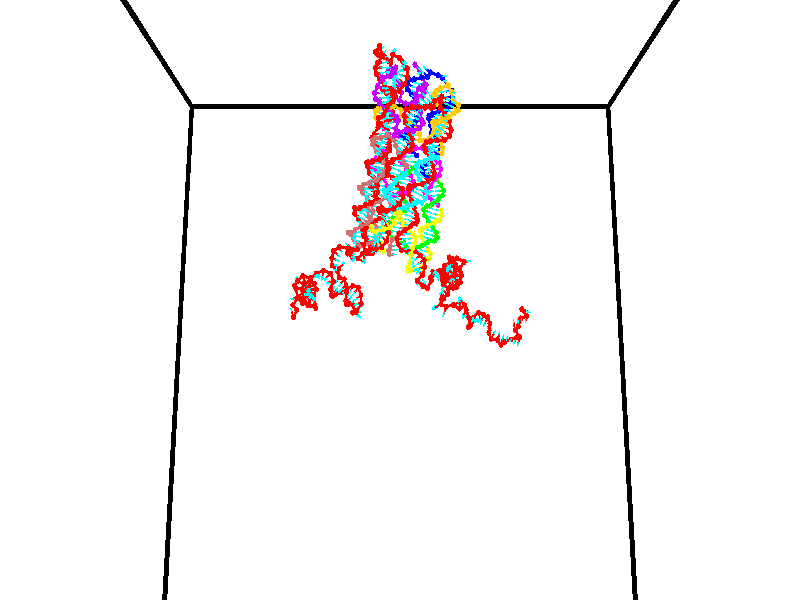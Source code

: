 // switches for output
#declare DRAW_BASES = 1; // possible values are 0, 1; only relevant for DNA ribbons
#declare DRAW_BASES_TYPE = 3; // possible values are 1, 2, 3; only relevant for DNA ribbons
#declare DRAW_FOG = 0; // set to 1 to enable fog

#include "colors.inc"

#include "transforms.inc"
background { rgb <1, 1, 1>}

#default {
   normal{
       ripples 0.25
       frequency 0.20
       turbulence 0.2
       lambda 5
   }
	finish {
		phong 0.1
		phong_size 40.
	}
}

// original window dimensions: 1024x640


// camera settings

camera {
	sky <0, 0.179814, -0.983701>
	up <0, 0.179814, -0.983701>
	right 1.6 * <1, 0, 0>
	location <35, 94.9851, 44.8844>
	look_at <35, 29.7336, 32.9568>
	direction <0, -65.2515, -11.9276>
	angle 67.0682
}


# declare cpy_camera_pos = <35, 94.9851, 44.8844>;
# if (DRAW_FOG = 1)
fog {
	fog_type 2
	up vnormalize(cpy_camera_pos)
	color rgbt<1,1,1,0.3>
	distance 1e-5
	fog_alt 3e-3
	fog_offset 56
}
# end


// LIGHTS

# declare lum = 6;
global_settings {
	ambient_light rgb lum * <0.05, 0.05, 0.05>
	max_trace_level 15
}# declare cpy_direct_light_amount = 0.25;
light_source
{	1000 * <-1, -1.16352, -0.803886>,
	rgb lum * cpy_direct_light_amount
	parallel
}

light_source
{	1000 * <1, 1.16352, 0.803886>,
	rgb lum * cpy_direct_light_amount
	parallel
}

// strand 0

// nucleotide -1

// particle -1
sphere {
	<24.325157, 35.243629, 35.395676> 0.250000
	pigment { color rgbt <1,0,0,0> }
	no_shadow
}
cylinder {
	<24.170197, 35.081383, 35.064522>,  <24.077221, 34.984035, 34.865829>, 0.100000
	pigment { color rgbt <1,0,0,0> }
	no_shadow
}
cylinder {
	<24.170197, 35.081383, 35.064522>,  <24.325157, 35.243629, 35.395676>, 0.100000
	pigment { color rgbt <1,0,0,0> }
	no_shadow
}

// particle -1
sphere {
	<24.170197, 35.081383, 35.064522> 0.100000
	pigment { color rgbt <1,0,0,0> }
	no_shadow
}
sphere {
	0, 1
	scale<0.080000,0.200000,0.300000>
	matrix <-0.918013, 0.252217, 0.306004,
		0.084687, 0.878557, -0.470070,
		-0.387401, -0.405616, -0.827887,
		24.053976, 34.959698, 34.816154>
	pigment { color rgbt <0,1,1,0> }
	no_shadow
}
cylinder {
	<24.589777, 34.885113, 34.758095>,  <24.325157, 35.243629, 35.395676>, 0.130000
	pigment { color rgbt <1,0,0,0> }
	no_shadow
}

// nucleotide -1

// particle -1
sphere {
	<24.589777, 34.885113, 34.758095> 0.250000
	pigment { color rgbt <1,0,0,0> }
	no_shadow
}
cylinder {
	<24.527582, 34.500614, 34.667030>,  <24.490265, 34.269917, 34.612392>, 0.100000
	pigment { color rgbt <1,0,0,0> }
	no_shadow
}
cylinder {
	<24.527582, 34.500614, 34.667030>,  <24.589777, 34.885113, 34.758095>, 0.100000
	pigment { color rgbt <1,0,0,0> }
	no_shadow
}

// particle -1
sphere {
	<24.527582, 34.500614, 34.667030> 0.100000
	pigment { color rgbt <1,0,0,0> }
	no_shadow
}
sphere {
	0, 1
	scale<0.080000,0.200000,0.300000>
	matrix <-0.483888, 0.275037, -0.830787,
		0.861206, -0.019013, -0.507900,
		-0.155487, -0.961245, -0.227663,
		24.480936, 34.212242, 34.598732>
	pigment { color rgbt <0,1,1,0> }
	no_shadow
}
cylinder {
	<24.130009, 34.632690, 34.285557>,  <24.589777, 34.885113, 34.758095>, 0.130000
	pigment { color rgbt <1,0,0,0> }
	no_shadow
}

// nucleotide -1

// particle -1
sphere {
	<24.130009, 34.632690, 34.285557> 0.250000
	pigment { color rgbt <1,0,0,0> }
	no_shadow
}
cylinder {
	<24.123196, 34.263927, 34.130741>,  <24.119108, 34.042671, 34.037853>, 0.100000
	pigment { color rgbt <1,0,0,0> }
	no_shadow
}
cylinder {
	<24.123196, 34.263927, 34.130741>,  <24.130009, 34.632690, 34.285557>, 0.100000
	pigment { color rgbt <1,0,0,0> }
	no_shadow
}

// particle -1
sphere {
	<24.123196, 34.263927, 34.130741> 0.100000
	pigment { color rgbt <1,0,0,0> }
	no_shadow
}
sphere {
	0, 1
	scale<0.080000,0.200000,0.300000>
	matrix <-0.350239, 0.368067, -0.861313,
		0.936505, 0.120883, -0.329158,
		-0.017034, -0.921908, -0.387035,
		24.118086, 33.987354, 34.014629>
	pigment { color rgbt <0,1,1,0> }
	no_shadow
}
cylinder {
	<24.551613, 34.538349, 33.663326>,  <24.130009, 34.632690, 34.285557>, 0.130000
	pigment { color rgbt <1,0,0,0> }
	no_shadow
}

// nucleotide -1

// particle -1
sphere {
	<24.551613, 34.538349, 33.663326> 0.250000
	pigment { color rgbt <1,0,0,0> }
	no_shadow
}
cylinder {
	<24.225094, 34.307934, 33.646168>,  <24.029182, 34.169685, 33.635872>, 0.100000
	pigment { color rgbt <1,0,0,0> }
	no_shadow
}
cylinder {
	<24.225094, 34.307934, 33.646168>,  <24.551613, 34.538349, 33.663326>, 0.100000
	pigment { color rgbt <1,0,0,0> }
	no_shadow
}

// particle -1
sphere {
	<24.225094, 34.307934, 33.646168> 0.100000
	pigment { color rgbt <1,0,0,0> }
	no_shadow
}
sphere {
	0, 1
	scale<0.080000,0.200000,0.300000>
	matrix <-0.202463, 0.354879, -0.912727,
		0.540989, -0.736370, -0.406312,
		-0.816296, -0.576038, -0.042898,
		23.980206, 34.135120, 33.633297>
	pigment { color rgbt <0,1,1,0> }
	no_shadow
}
cylinder {
	<25.160091, 34.026798, 33.469799>,  <24.551613, 34.538349, 33.663326>, 0.130000
	pigment { color rgbt <1,0,0,0> }
	no_shadow
}

// nucleotide -1

// particle -1
sphere {
	<25.160091, 34.026798, 33.469799> 0.250000
	pigment { color rgbt <1,0,0,0> }
	no_shadow
}
cylinder {
	<25.270088, 34.194187, 33.123558>,  <25.336086, 34.294621, 32.915813>, 0.100000
	pigment { color rgbt <1,0,0,0> }
	no_shadow
}
cylinder {
	<25.270088, 34.194187, 33.123558>,  <25.160091, 34.026798, 33.469799>, 0.100000
	pigment { color rgbt <1,0,0,0> }
	no_shadow
}

// particle -1
sphere {
	<25.270088, 34.194187, 33.123558> 0.100000
	pigment { color rgbt <1,0,0,0> }
	no_shadow
}
sphere {
	0, 1
	scale<0.080000,0.200000,0.300000>
	matrix <0.424862, 0.754744, 0.499853,
		0.862479, -0.505216, 0.029757,
		0.274993, 0.418470, -0.865599,
		25.352587, 34.319729, 32.863880>
	pigment { color rgbt <0,1,1,0> }
	no_shadow
}
cylinder {
	<25.731289, 34.366329, 33.600475>,  <25.160091, 34.026798, 33.469799>, 0.130000
	pigment { color rgbt <1,0,0,0> }
	no_shadow
}

// nucleotide -1

// particle -1
sphere {
	<25.731289, 34.366329, 33.600475> 0.250000
	pigment { color rgbt <1,0,0,0> }
	no_shadow
}
cylinder {
	<25.629839, 34.544300, 33.256912>,  <25.568970, 34.651081, 33.050774>, 0.100000
	pigment { color rgbt <1,0,0,0> }
	no_shadow
}
cylinder {
	<25.629839, 34.544300, 33.256912>,  <25.731289, 34.366329, 33.600475>, 0.100000
	pigment { color rgbt <1,0,0,0> }
	no_shadow
}

// particle -1
sphere {
	<25.629839, 34.544300, 33.256912> 0.100000
	pigment { color rgbt <1,0,0,0> }
	no_shadow
}
sphere {
	0, 1
	scale<0.080000,0.200000,0.300000>
	matrix <0.328208, 0.874845, 0.356267,
		0.909920, -0.191542, -0.367909,
		-0.253623, 0.444925, -0.858904,
		25.553753, 34.677776, 32.999241>
	pigment { color rgbt <0,1,1,0> }
	no_shadow
}
cylinder {
	<26.264664, 34.787395, 33.465477>,  <25.731289, 34.366329, 33.600475>, 0.130000
	pigment { color rgbt <1,0,0,0> }
	no_shadow
}

// nucleotide -1

// particle -1
sphere {
	<26.264664, 34.787395, 33.465477> 0.250000
	pigment { color rgbt <1,0,0,0> }
	no_shadow
}
cylinder {
	<25.973452, 34.929993, 33.231251>,  <25.798723, 35.015549, 33.090717>, 0.100000
	pigment { color rgbt <1,0,0,0> }
	no_shadow
}
cylinder {
	<25.973452, 34.929993, 33.231251>,  <26.264664, 34.787395, 33.465477>, 0.100000
	pigment { color rgbt <1,0,0,0> }
	no_shadow
}

// particle -1
sphere {
	<25.973452, 34.929993, 33.231251> 0.100000
	pigment { color rgbt <1,0,0,0> }
	no_shadow
}
sphere {
	0, 1
	scale<0.080000,0.200000,0.300000>
	matrix <0.198776, 0.927237, 0.317362,
		0.656093, 0.114654, -0.745920,
		-0.728032, 0.356490, -0.585563,
		25.755043, 35.036942, 33.055580>
	pigment { color rgbt <0,1,1,0> }
	no_shadow
}
cylinder {
	<26.561871, 35.346909, 33.088387>,  <26.264664, 34.787395, 33.465477>, 0.130000
	pigment { color rgbt <1,0,0,0> }
	no_shadow
}

// nucleotide -1

// particle -1
sphere {
	<26.561871, 35.346909, 33.088387> 0.250000
	pigment { color rgbt <1,0,0,0> }
	no_shadow
}
cylinder {
	<26.165329, 35.398930, 33.095406>,  <25.927404, 35.430141, 33.099617>, 0.100000
	pigment { color rgbt <1,0,0,0> }
	no_shadow
}
cylinder {
	<26.165329, 35.398930, 33.095406>,  <26.561871, 35.346909, 33.088387>, 0.100000
	pigment { color rgbt <1,0,0,0> }
	no_shadow
}

// particle -1
sphere {
	<26.165329, 35.398930, 33.095406> 0.100000
	pigment { color rgbt <1,0,0,0> }
	no_shadow
}
sphere {
	0, 1
	scale<0.080000,0.200000,0.300000>
	matrix <0.130383, 0.960908, 0.244247,
		0.014902, 0.244422, -0.969554,
		-0.991352, 0.130053, 0.017549,
		25.867924, 35.437946, 33.100670>
	pigment { color rgbt <0,1,1,0> }
	no_shadow
}
cylinder {
	<26.444319, 35.938271, 32.726891>,  <26.561871, 35.346909, 33.088387>, 0.130000
	pigment { color rgbt <1,0,0,0> }
	no_shadow
}

// nucleotide -1

// particle -1
sphere {
	<26.444319, 35.938271, 32.726891> 0.250000
	pigment { color rgbt <1,0,0,0> }
	no_shadow
}
cylinder {
	<26.104259, 35.908249, 32.935360>,  <25.900225, 35.890236, 33.060440>, 0.100000
	pigment { color rgbt <1,0,0,0> }
	no_shadow
}
cylinder {
	<26.104259, 35.908249, 32.935360>,  <26.444319, 35.938271, 32.726891>, 0.100000
	pigment { color rgbt <1,0,0,0> }
	no_shadow
}

// particle -1
sphere {
	<26.104259, 35.908249, 32.935360> 0.100000
	pigment { color rgbt <1,0,0,0> }
	no_shadow
}
sphere {
	0, 1
	scale<0.080000,0.200000,0.300000>
	matrix <0.029876, 0.981319, 0.190053,
		-0.525699, 0.177143, -0.832022,
		-0.850146, -0.075053, 0.521171,
		25.849216, 35.885735, 33.091713>
	pigment { color rgbt <0,1,1,0> }
	no_shadow
}
cylinder {
	<26.105919, 36.584484, 32.698681>,  <26.444319, 35.938271, 32.726891>, 0.130000
	pigment { color rgbt <1,0,0,0> }
	no_shadow
}

// nucleotide -1

// particle -1
sphere {
	<26.105919, 36.584484, 32.698681> 0.250000
	pigment { color rgbt <1,0,0,0> }
	no_shadow
}
cylinder {
	<25.926678, 36.417431, 33.014854>,  <25.819134, 36.317200, 33.204559>, 0.100000
	pigment { color rgbt <1,0,0,0> }
	no_shadow
}
cylinder {
	<25.926678, 36.417431, 33.014854>,  <26.105919, 36.584484, 32.698681>, 0.100000
	pigment { color rgbt <1,0,0,0> }
	no_shadow
}

// particle -1
sphere {
	<25.926678, 36.417431, 33.014854> 0.100000
	pigment { color rgbt <1,0,0,0> }
	no_shadow
}
sphere {
	0, 1
	scale<0.080000,0.200000,0.300000>
	matrix <0.073134, 0.864085, 0.498004,
		-0.890985, 0.280965, -0.356657,
		-0.448103, -0.417631, 0.790435,
		25.792246, 36.292141, 33.251984>
	pigment { color rgbt <0,1,1,0> }
	no_shadow
}
cylinder {
	<25.646597, 37.098297, 32.917427>,  <26.105919, 36.584484, 32.698681>, 0.130000
	pigment { color rgbt <1,0,0,0> }
	no_shadow
}

// nucleotide -1

// particle -1
sphere {
	<25.646597, 37.098297, 32.917427> 0.250000
	pigment { color rgbt <1,0,0,0> }
	no_shadow
}
cylinder {
	<25.742083, 36.845570, 33.212406>,  <25.799374, 36.693935, 33.389393>, 0.100000
	pigment { color rgbt <1,0,0,0> }
	no_shadow
}
cylinder {
	<25.742083, 36.845570, 33.212406>,  <25.646597, 37.098297, 32.917427>, 0.100000
	pigment { color rgbt <1,0,0,0> }
	no_shadow
}

// particle -1
sphere {
	<25.742083, 36.845570, 33.212406> 0.100000
	pigment { color rgbt <1,0,0,0> }
	no_shadow
}
sphere {
	0, 1
	scale<0.080000,0.200000,0.300000>
	matrix <0.368170, 0.761590, 0.533322,
		-0.898591, 0.144193, 0.414418,
		0.238716, -0.631814, 0.737445,
		25.813698, 36.656025, 33.433640>
	pigment { color rgbt <0,1,1,0> }
	no_shadow
}
cylinder {
	<25.509058, 37.533646, 33.502445>,  <25.646597, 37.098297, 32.917427>, 0.130000
	pigment { color rgbt <1,0,0,0> }
	no_shadow
}

// nucleotide -1

// particle -1
sphere {
	<25.509058, 37.533646, 33.502445> 0.250000
	pigment { color rgbt <1,0,0,0> }
	no_shadow
}
cylinder {
	<25.712961, 37.203960, 33.601089>,  <25.835302, 37.006149, 33.660275>, 0.100000
	pigment { color rgbt <1,0,0,0> }
	no_shadow
}
cylinder {
	<25.712961, 37.203960, 33.601089>,  <25.509058, 37.533646, 33.502445>, 0.100000
	pigment { color rgbt <1,0,0,0> }
	no_shadow
}

// particle -1
sphere {
	<25.712961, 37.203960, 33.601089> 0.100000
	pigment { color rgbt <1,0,0,0> }
	no_shadow
}
sphere {
	0, 1
	scale<0.080000,0.200000,0.300000>
	matrix <0.550551, 0.532791, 0.642672,
		-0.661092, -0.191835, 0.725367,
		0.509756, -0.824217, 0.246609,
		25.865889, 36.956696, 33.675072>
	pigment { color rgbt <0,1,1,0> }
	no_shadow
}
cylinder {
	<25.637907, 37.497223, 34.255226>,  <25.509058, 37.533646, 33.502445>, 0.130000
	pigment { color rgbt <1,0,0,0> }
	no_shadow
}

// nucleotide -1

// particle -1
sphere {
	<25.637907, 37.497223, 34.255226> 0.250000
	pigment { color rgbt <1,0,0,0> }
	no_shadow
}
cylinder {
	<25.936722, 37.306492, 34.069939>,  <26.116011, 37.192055, 33.958767>, 0.100000
	pigment { color rgbt <1,0,0,0> }
	no_shadow
}
cylinder {
	<25.936722, 37.306492, 34.069939>,  <25.637907, 37.497223, 34.255226>, 0.100000
	pigment { color rgbt <1,0,0,0> }
	no_shadow
}

// particle -1
sphere {
	<25.936722, 37.306492, 34.069939> 0.100000
	pigment { color rgbt <1,0,0,0> }
	no_shadow
}
sphere {
	0, 1
	scale<0.080000,0.200000,0.300000>
	matrix <0.664783, 0.536116, 0.520234,
		0.000279, -0.696575, 0.717484,
		0.747036, -0.476826, -0.463221,
		26.160833, 37.163445, 33.930973>
	pigment { color rgbt <0,1,1,0> }
	no_shadow
}
cylinder {
	<26.080124, 37.241325, 34.753883>,  <25.637907, 37.497223, 34.255226>, 0.130000
	pigment { color rgbt <1,0,0,0> }
	no_shadow
}

// nucleotide -1

// particle -1
sphere {
	<26.080124, 37.241325, 34.753883> 0.250000
	pigment { color rgbt <1,0,0,0> }
	no_shadow
}
cylinder {
	<26.268448, 37.306252, 34.407013>,  <26.381443, 37.345207, 34.198891>, 0.100000
	pigment { color rgbt <1,0,0,0> }
	no_shadow
}
cylinder {
	<26.268448, 37.306252, 34.407013>,  <26.080124, 37.241325, 34.753883>, 0.100000
	pigment { color rgbt <1,0,0,0> }
	no_shadow
}

// particle -1
sphere {
	<26.268448, 37.306252, 34.407013> 0.100000
	pigment { color rgbt <1,0,0,0> }
	no_shadow
}
sphere {
	0, 1
	scale<0.080000,0.200000,0.300000>
	matrix <0.721831, 0.494271, 0.484414,
		0.507246, -0.854020, 0.115545,
		0.470810, 0.162313, -0.867175,
		26.409691, 37.354946, 34.146862>
	pigment { color rgbt <0,1,1,0> }
	no_shadow
}
cylinder {
	<26.804272, 37.106113, 34.961609>,  <26.080124, 37.241325, 34.753883>, 0.130000
	pigment { color rgbt <1,0,0,0> }
	no_shadow
}

// nucleotide -1

// particle -1
sphere {
	<26.804272, 37.106113, 34.961609> 0.250000
	pigment { color rgbt <1,0,0,0> }
	no_shadow
}
cylinder {
	<26.754698, 37.343731, 34.643677>,  <26.724953, 37.486301, 34.452919>, 0.100000
	pigment { color rgbt <1,0,0,0> }
	no_shadow
}
cylinder {
	<26.754698, 37.343731, 34.643677>,  <26.804272, 37.106113, 34.961609>, 0.100000
	pigment { color rgbt <1,0,0,0> }
	no_shadow
}

// particle -1
sphere {
	<26.754698, 37.343731, 34.643677> 0.100000
	pigment { color rgbt <1,0,0,0> }
	no_shadow
}
sphere {
	0, 1
	scale<0.080000,0.200000,0.300000>
	matrix <0.709531, 0.613019, 0.347525,
		0.693690, -0.520886, -0.497466,
		-0.123936, 0.594042, -0.794830,
		26.717518, 37.521942, 34.405228>
	pigment { color rgbt <0,1,1,0> }
	no_shadow
}
cylinder {
	<26.593435, 36.423473, 34.614132>,  <26.804272, 37.106113, 34.961609>, 0.130000
	pigment { color rgbt <1,0,0,0> }
	no_shadow
}

// nucleotide -1

// particle -1
sphere {
	<26.593435, 36.423473, 34.614132> 0.250000
	pigment { color rgbt <1,0,0,0> }
	no_shadow
}
cylinder {
	<26.480503, 36.550285, 34.251965>,  <26.412743, 36.626373, 34.034664>, 0.100000
	pigment { color rgbt <1,0,0,0> }
	no_shadow
}
cylinder {
	<26.480503, 36.550285, 34.251965>,  <26.593435, 36.423473, 34.614132>, 0.100000
	pigment { color rgbt <1,0,0,0> }
	no_shadow
}

// particle -1
sphere {
	<26.480503, 36.550285, 34.251965> 0.100000
	pigment { color rgbt <1,0,0,0> }
	no_shadow
}
sphere {
	0, 1
	scale<0.080000,0.200000,0.300000>
	matrix <-0.739511, -0.673126, -0.005099,
		-0.611075, 0.668125, 0.424496,
		-0.282332, 0.317035, -0.905416,
		26.395803, 36.645397, 33.980339>
	pigment { color rgbt <0,1,1,0> }
	no_shadow
}
cylinder {
	<26.007771, 36.036442, 34.540627>,  <26.593435, 36.423473, 34.614132>, 0.130000
	pigment { color rgbt <1,0,0,0> }
	no_shadow
}

// nucleotide -1

// particle -1
sphere {
	<26.007771, 36.036442, 34.540627> 0.250000
	pigment { color rgbt <1,0,0,0> }
	no_shadow
}
cylinder {
	<25.963779, 36.217899, 34.186878>,  <25.937384, 36.326775, 33.974628>, 0.100000
	pigment { color rgbt <1,0,0,0> }
	no_shadow
}
cylinder {
	<25.963779, 36.217899, 34.186878>,  <26.007771, 36.036442, 34.540627>, 0.100000
	pigment { color rgbt <1,0,0,0> }
	no_shadow
}

// particle -1
sphere {
	<25.963779, 36.217899, 34.186878> 0.100000
	pigment { color rgbt <1,0,0,0> }
	no_shadow
}
sphere {
	0, 1
	scale<0.080000,0.200000,0.300000>
	matrix <-0.745679, -0.625954, -0.228352,
		-0.657166, 0.634344, 0.407111,
		-0.109979, 0.453640, -0.884373,
		25.930786, 36.353992, 33.921566>
	pigment { color rgbt <0,1,1,0> }
	no_shadow
}
cylinder {
	<25.299416, 35.774055, 34.346371>,  <26.007771, 36.036442, 34.540627>, 0.130000
	pigment { color rgbt <1,0,0,0> }
	no_shadow
}

// nucleotide -1

// particle -1
sphere {
	<25.299416, 35.774055, 34.346371> 0.250000
	pigment { color rgbt <1,0,0,0> }
	no_shadow
}
cylinder {
	<25.447422, 35.921688, 34.005344>,  <25.536226, 36.010265, 33.800728>, 0.100000
	pigment { color rgbt <1,0,0,0> }
	no_shadow
}
cylinder {
	<25.447422, 35.921688, 34.005344>,  <25.299416, 35.774055, 34.346371>, 0.100000
	pigment { color rgbt <1,0,0,0> }
	no_shadow
}

// particle -1
sphere {
	<25.447422, 35.921688, 34.005344> 0.100000
	pigment { color rgbt <1,0,0,0> }
	no_shadow
}
sphere {
	0, 1
	scale<0.080000,0.200000,0.300000>
	matrix <-0.515388, -0.681984, -0.518915,
		-0.772956, 0.631410, -0.062128,
		0.370018, 0.369079, -0.852565,
		25.558428, 36.032413, 33.749577>
	pigment { color rgbt <0,1,1,0> }
	no_shadow
}
cylinder {
	<24.777517, 35.761887, 33.829987>,  <25.299416, 35.774055, 34.346371>, 0.130000
	pigment { color rgbt <1,0,0,0> }
	no_shadow
}

// nucleotide -1

// particle -1
sphere {
	<24.777517, 35.761887, 33.829987> 0.250000
	pigment { color rgbt <1,0,0,0> }
	no_shadow
}
cylinder {
	<25.104589, 35.795341, 33.602161>,  <25.300833, 35.815414, 33.465466>, 0.100000
	pigment { color rgbt <1,0,0,0> }
	no_shadow
}
cylinder {
	<25.104589, 35.795341, 33.602161>,  <24.777517, 35.761887, 33.829987>, 0.100000
	pigment { color rgbt <1,0,0,0> }
	no_shadow
}

// particle -1
sphere {
	<25.104589, 35.795341, 33.602161> 0.100000
	pigment { color rgbt <1,0,0,0> }
	no_shadow
}
sphere {
	0, 1
	scale<0.080000,0.200000,0.300000>
	matrix <-0.241823, -0.847961, -0.471682,
		-0.522416, 0.523419, -0.673137,
		0.817681, 0.083635, -0.569563,
		25.349894, 35.820431, 33.431293>
	pigment { color rgbt <0,1,1,0> }
	no_shadow
}
cylinder {
	<24.583422, 35.723091, 33.065926>,  <24.777517, 35.761887, 33.829987>, 0.130000
	pigment { color rgbt <1,0,0,0> }
	no_shadow
}

// nucleotide -1

// particle -1
sphere {
	<24.583422, 35.723091, 33.065926> 0.250000
	pigment { color rgbt <1,0,0,0> }
	no_shadow
}
cylinder {
	<24.973183, 35.633331, 33.060497>,  <25.207039, 35.579475, 33.057240>, 0.100000
	pigment { color rgbt <1,0,0,0> }
	no_shadow
}
cylinder {
	<24.973183, 35.633331, 33.060497>,  <24.583422, 35.723091, 33.065926>, 0.100000
	pigment { color rgbt <1,0,0,0> }
	no_shadow
}

// particle -1
sphere {
	<24.973183, 35.633331, 33.060497> 0.100000
	pigment { color rgbt <1,0,0,0> }
	no_shadow
}
sphere {
	0, 1
	scale<0.080000,0.200000,0.300000>
	matrix <-0.190906, -0.794047, -0.577100,
		0.118723, 0.564919, -0.816561,
		0.974402, -0.224402, -0.013575,
		25.265503, 35.566010, 33.056423>
	pigment { color rgbt <0,1,1,0> }
	no_shadow
}
cylinder {
	<24.333410, 35.074665, 32.719028>,  <24.583422, 35.723091, 33.065926>, 0.130000
	pigment { color rgbt <1,0,0,0> }
	no_shadow
}

// nucleotide -1

// particle -1
sphere {
	<24.333410, 35.074665, 32.719028> 0.250000
	pigment { color rgbt <1,0,0,0> }
	no_shadow
}
cylinder {
	<24.409687, 34.939068, 32.350525>,  <24.455454, 34.857712, 32.129421>, 0.100000
	pigment { color rgbt <1,0,0,0> }
	no_shadow
}
cylinder {
	<24.409687, 34.939068, 32.350525>,  <24.333410, 35.074665, 32.719028>, 0.100000
	pigment { color rgbt <1,0,0,0> }
	no_shadow
}

// particle -1
sphere {
	<24.409687, 34.939068, 32.350525> 0.100000
	pigment { color rgbt <1,0,0,0> }
	no_shadow
}
sphere {
	0, 1
	scale<0.080000,0.200000,0.300000>
	matrix <0.469864, 0.855514, -0.217539,
		0.861896, -0.391385, 0.322419,
		0.190693, -0.338989, -0.921262,
		24.466894, 34.837372, 32.074146>
	pigment { color rgbt <0,1,1,0> }
	no_shadow
}
cylinder {
	<24.739185, 35.557163, 32.380756>,  <24.333410, 35.074665, 32.719028>, 0.130000
	pigment { color rgbt <1,0,0,0> }
	no_shadow
}

// nucleotide -1

// particle -1
sphere {
	<24.739185, 35.557163, 32.380756> 0.250000
	pigment { color rgbt <1,0,0,0> }
	no_shadow
}
cylinder {
	<25.063217, 35.410080, 32.563431>,  <25.257635, 35.321831, 32.673035>, 0.100000
	pigment { color rgbt <1,0,0,0> }
	no_shadow
}
cylinder {
	<25.063217, 35.410080, 32.563431>,  <24.739185, 35.557163, 32.380756>, 0.100000
	pigment { color rgbt <1,0,0,0> }
	no_shadow
}

// particle -1
sphere {
	<25.063217, 35.410080, 32.563431> 0.100000
	pigment { color rgbt <1,0,0,0> }
	no_shadow
}
sphere {
	0, 1
	scale<0.080000,0.200000,0.300000>
	matrix <-0.138635, -0.876937, -0.460175,
		0.569697, 0.309465, -0.761365,
		0.810077, -0.367712, 0.456686,
		25.306240, 35.299767, 32.700436>
	pigment { color rgbt <0,1,1,0> }
	no_shadow
}
cylinder {
	<25.173260, 35.253784, 31.900131>,  <24.739185, 35.557163, 32.380756>, 0.130000
	pigment { color rgbt <1,0,0,0> }
	no_shadow
}

// nucleotide -1

// particle -1
sphere {
	<25.173260, 35.253784, 31.900131> 0.250000
	pigment { color rgbt <1,0,0,0> }
	no_shadow
}
cylinder {
	<25.277946, 35.075909, 32.242771>,  <25.340759, 34.969185, 32.448353>, 0.100000
	pigment { color rgbt <1,0,0,0> }
	no_shadow
}
cylinder {
	<25.277946, 35.075909, 32.242771>,  <25.173260, 35.253784, 31.900131>, 0.100000
	pigment { color rgbt <1,0,0,0> }
	no_shadow
}

// particle -1
sphere {
	<25.277946, 35.075909, 32.242771> 0.100000
	pigment { color rgbt <1,0,0,0> }
	no_shadow
}
sphere {
	0, 1
	scale<0.080000,0.200000,0.300000>
	matrix <-0.035910, -0.891405, -0.451783,
		0.964476, 0.087479, -0.249264,
		0.261717, -0.444685, 0.856598,
		25.356462, 34.942505, 32.499752>
	pigment { color rgbt <0,1,1,0> }
	no_shadow
}
cylinder {
	<25.828308, 34.677387, 31.971878>,  <25.173260, 35.253784, 31.900131>, 0.130000
	pigment { color rgbt <1,0,0,0> }
	no_shadow
}

// nucleotide -1

// particle -1
sphere {
	<25.828308, 34.677387, 31.971878> 0.250000
	pigment { color rgbt <1,0,0,0> }
	no_shadow
}
cylinder {
	<25.536650, 34.605858, 32.236111>,  <25.361654, 34.562943, 32.394650>, 0.100000
	pigment { color rgbt <1,0,0,0> }
	no_shadow
}
cylinder {
	<25.536650, 34.605858, 32.236111>,  <25.828308, 34.677387, 31.971878>, 0.100000
	pigment { color rgbt <1,0,0,0> }
	no_shadow
}

// particle -1
sphere {
	<25.536650, 34.605858, 32.236111> 0.100000
	pigment { color rgbt <1,0,0,0> }
	no_shadow
}
sphere {
	0, 1
	scale<0.080000,0.200000,0.300000>
	matrix <-0.108645, -0.922771, -0.369716,
		0.675681, -0.341345, 0.653405,
		-0.729145, -0.178821, 0.660584,
		25.317905, 34.552212, 32.434284>
	pigment { color rgbt <0,1,1,0> }
	no_shadow
}
cylinder {
	<25.817142, 34.083302, 31.856693>,  <25.828308, 34.677387, 31.971878>, 0.130000
	pigment { color rgbt <1,0,0,0> }
	no_shadow
}

// nucleotide -1

// particle -1
sphere {
	<25.817142, 34.083302, 31.856693> 0.250000
	pigment { color rgbt <1,0,0,0> }
	no_shadow
}
cylinder {
	<26.130598, 34.327026, 31.808287>,  <26.318672, 34.473263, 31.779243>, 0.100000
	pigment { color rgbt <1,0,0,0> }
	no_shadow
}
cylinder {
	<26.130598, 34.327026, 31.808287>,  <25.817142, 34.083302, 31.856693>, 0.100000
	pigment { color rgbt <1,0,0,0> }
	no_shadow
}

// particle -1
sphere {
	<26.130598, 34.327026, 31.808287> 0.100000
	pigment { color rgbt <1,0,0,0> }
	no_shadow
}
sphere {
	0, 1
	scale<0.080000,0.200000,0.300000>
	matrix <0.607474, -0.710873, 0.354450,
		0.129944, -0.351276, -0.927211,
		0.783639, 0.609315, -0.121017,
		26.365690, 34.509819, 31.771982>
	pigment { color rgbt <0,1,1,0> }
	no_shadow
}
cylinder {
	<26.270468, 33.659889, 31.351458>,  <25.817142, 34.083302, 31.856693>, 0.130000
	pigment { color rgbt <1,0,0,0> }
	no_shadow
}

// nucleotide -1

// particle -1
sphere {
	<26.270468, 33.659889, 31.351458> 0.250000
	pigment { color rgbt <1,0,0,0> }
	no_shadow
}
cylinder {
	<26.478792, 33.927811, 31.563160>,  <26.603786, 34.088566, 31.690182>, 0.100000
	pigment { color rgbt <1,0,0,0> }
	no_shadow
}
cylinder {
	<26.478792, 33.927811, 31.563160>,  <26.270468, 33.659889, 31.351458>, 0.100000
	pigment { color rgbt <1,0,0,0> }
	no_shadow
}

// particle -1
sphere {
	<26.478792, 33.927811, 31.563160> 0.100000
	pigment { color rgbt <1,0,0,0> }
	no_shadow
}
sphere {
	0, 1
	scale<0.080000,0.200000,0.300000>
	matrix <0.681272, -0.699708, 0.215122,
		0.514415, 0.248529, -0.820738,
		0.520812, 0.669808, 0.529256,
		26.635036, 34.128754, 31.721937>
	pigment { color rgbt <0,1,1,0> }
	no_shadow
}
cylinder {
	<27.049549, 33.640289, 31.067415>,  <26.270468, 33.659889, 31.351458>, 0.130000
	pigment { color rgbt <1,0,0,0> }
	no_shadow
}

// nucleotide -1

// particle -1
sphere {
	<27.049549, 33.640289, 31.067415> 0.250000
	pigment { color rgbt <1,0,0,0> }
	no_shadow
}
cylinder {
	<27.002111, 33.738209, 31.452333>,  <26.973648, 33.796959, 31.683285>, 0.100000
	pigment { color rgbt <1,0,0,0> }
	no_shadow
}
cylinder {
	<27.002111, 33.738209, 31.452333>,  <27.049549, 33.640289, 31.067415>, 0.100000
	pigment { color rgbt <1,0,0,0> }
	no_shadow
}

// particle -1
sphere {
	<27.002111, 33.738209, 31.452333> 0.100000
	pigment { color rgbt <1,0,0,0> }
	no_shadow
}
sphere {
	0, 1
	scale<0.080000,0.200000,0.300000>
	matrix <0.687346, -0.679161, 0.257480,
		0.716583, 0.691965, -0.087712,
		-0.118597, 0.244794, 0.962294,
		26.966532, 33.811646, 31.741022>
	pigment { color rgbt <0,1,1,0> }
	no_shadow
}
cylinder {
	<27.826618, 33.804226, 31.369923>,  <27.049549, 33.640289, 31.067415>, 0.130000
	pigment { color rgbt <1,0,0,0> }
	no_shadow
}

// nucleotide -1

// particle -1
sphere {
	<27.826618, 33.804226, 31.369923> 0.250000
	pigment { color rgbt <1,0,0,0> }
	no_shadow
}
cylinder {
	<27.521475, 33.661392, 31.585531>,  <27.338390, 33.575691, 31.714895>, 0.100000
	pigment { color rgbt <1,0,0,0> }
	no_shadow
}
cylinder {
	<27.521475, 33.661392, 31.585531>,  <27.826618, 33.804226, 31.369923>, 0.100000
	pigment { color rgbt <1,0,0,0> }
	no_shadow
}

// particle -1
sphere {
	<27.521475, 33.661392, 31.585531> 0.100000
	pigment { color rgbt <1,0,0,0> }
	no_shadow
}
sphere {
	0, 1
	scale<0.080000,0.200000,0.300000>
	matrix <0.604774, -0.688937, 0.399517,
		0.228689, 0.630759, 0.741515,
		-0.762856, -0.357084, 0.539019,
		27.292618, 33.554268, 31.747236>
	pigment { color rgbt <0,1,1,0> }
	no_shadow
}
cylinder {
	<28.090704, 33.748940, 32.045105>,  <27.826618, 33.804226, 31.369923>, 0.130000
	pigment { color rgbt <1,0,0,0> }
	no_shadow
}

// nucleotide -1

// particle -1
sphere {
	<28.090704, 33.748940, 32.045105> 0.250000
	pigment { color rgbt <1,0,0,0> }
	no_shadow
}
cylinder {
	<27.771343, 33.508263, 32.035976>,  <27.579727, 33.363857, 32.030499>, 0.100000
	pigment { color rgbt <1,0,0,0> }
	no_shadow
}
cylinder {
	<27.771343, 33.508263, 32.035976>,  <28.090704, 33.748940, 32.045105>, 0.100000
	pigment { color rgbt <1,0,0,0> }
	no_shadow
}

// particle -1
sphere {
	<27.771343, 33.508263, 32.035976> 0.100000
	pigment { color rgbt <1,0,0,0> }
	no_shadow
}
sphere {
	0, 1
	scale<0.080000,0.200000,0.300000>
	matrix <0.453333, -0.625622, 0.634891,
		-0.396288, 0.496551, 0.772265,
		-0.798402, -0.601693, -0.022823,
		27.531822, 33.327755, 32.029129>
	pigment { color rgbt <0,1,1,0> }
	no_shadow
}
cylinder {
	<27.831358, 33.714828, 32.770943>,  <28.090704, 33.748940, 32.045105>, 0.130000
	pigment { color rgbt <1,0,0,0> }
	no_shadow
}

// nucleotide -1

// particle -1
sphere {
	<27.831358, 33.714828, 32.770943> 0.250000
	pigment { color rgbt <1,0,0,0> }
	no_shadow
}
cylinder {
	<27.785753, 33.415379, 32.509697>,  <27.758390, 33.235706, 32.352951>, 0.100000
	pigment { color rgbt <1,0,0,0> }
	no_shadow
}
cylinder {
	<27.785753, 33.415379, 32.509697>,  <27.831358, 33.714828, 32.770943>, 0.100000
	pigment { color rgbt <1,0,0,0> }
	no_shadow
}

// particle -1
sphere {
	<27.785753, 33.415379, 32.509697> 0.100000
	pigment { color rgbt <1,0,0,0> }
	no_shadow
}
sphere {
	0, 1
	scale<0.080000,0.200000,0.300000>
	matrix <0.690367, -0.532442, 0.489795,
		-0.714419, -0.395045, 0.577534,
		-0.114012, -0.748629, -0.653113,
		27.751549, 33.190788, 32.313763>
	pigment { color rgbt <0,1,1,0> }
	no_shadow
}
cylinder {
	<27.798336, 33.126465, 33.143627>,  <27.831358, 33.714828, 32.770943>, 0.130000
	pigment { color rgbt <1,0,0,0> }
	no_shadow
}

// nucleotide -1

// particle -1
sphere {
	<27.798336, 33.126465, 33.143627> 0.250000
	pigment { color rgbt <1,0,0,0> }
	no_shadow
}
cylinder {
	<27.944683, 33.027634, 32.784718>,  <28.032492, 32.968334, 32.569374>, 0.100000
	pigment { color rgbt <1,0,0,0> }
	no_shadow
}
cylinder {
	<27.944683, 33.027634, 32.784718>,  <27.798336, 33.126465, 33.143627>, 0.100000
	pigment { color rgbt <1,0,0,0> }
	no_shadow
}

// particle -1
sphere {
	<27.944683, 33.027634, 32.784718> 0.100000
	pigment { color rgbt <1,0,0,0> }
	no_shadow
}
sphere {
	0, 1
	scale<0.080000,0.200000,0.300000>
	matrix <0.649024, -0.623250, 0.436265,
		-0.667016, -0.741964, -0.067664,
		0.365865, -0.247080, -0.897270,
		28.054443, 32.953510, 32.515537>
	pigment { color rgbt <0,1,1,0> }
	no_shadow
}
cylinder {
	<27.931026, 32.405403, 33.113640>,  <27.798336, 33.126465, 33.143627>, 0.130000
	pigment { color rgbt <1,0,0,0> }
	no_shadow
}

// nucleotide -1

// particle -1
sphere {
	<27.931026, 32.405403, 33.113640> 0.250000
	pigment { color rgbt <1,0,0,0> }
	no_shadow
}
cylinder {
	<28.152637, 32.564518, 32.821114>,  <28.285604, 32.659988, 32.645599>, 0.100000
	pigment { color rgbt <1,0,0,0> }
	no_shadow
}
cylinder {
	<28.152637, 32.564518, 32.821114>,  <27.931026, 32.405403, 33.113640>, 0.100000
	pigment { color rgbt <1,0,0,0> }
	no_shadow
}

// particle -1
sphere {
	<28.152637, 32.564518, 32.821114> 0.100000
	pigment { color rgbt <1,0,0,0> }
	no_shadow
}
sphere {
	0, 1
	scale<0.080000,0.200000,0.300000>
	matrix <0.758003, -0.604255, 0.245573,
		-0.344214, -0.690392, -0.636298,
		0.554028, 0.397787, -0.731313,
		28.318846, 32.683853, 32.601719>
	pigment { color rgbt <0,1,1,0> }
	no_shadow
}
cylinder {
	<28.225189, 31.864902, 32.798134>,  <27.931026, 32.405403, 33.113640>, 0.130000
	pigment { color rgbt <1,0,0,0> }
	no_shadow
}

// nucleotide -1

// particle -1
sphere {
	<28.225189, 31.864902, 32.798134> 0.250000
	pigment { color rgbt <1,0,0,0> }
	no_shadow
}
cylinder {
	<28.446978, 32.189327, 32.723579>,  <28.580050, 32.383984, 32.678848>, 0.100000
	pigment { color rgbt <1,0,0,0> }
	no_shadow
}
cylinder {
	<28.446978, 32.189327, 32.723579>,  <28.225189, 31.864902, 32.798134>, 0.100000
	pigment { color rgbt <1,0,0,0> }
	no_shadow
}

// particle -1
sphere {
	<28.446978, 32.189327, 32.723579> 0.100000
	pigment { color rgbt <1,0,0,0> }
	no_shadow
}
sphere {
	0, 1
	scale<0.080000,0.200000,0.300000>
	matrix <0.780380, -0.428934, 0.454997,
		0.289085, -0.397733, -0.870769,
		0.554470, 0.811064, -0.186385,
		28.613319, 32.432648, 32.667664>
	pigment { color rgbt <0,1,1,0> }
	no_shadow
}
cylinder {
	<28.766283, 31.537493, 32.608635>,  <28.225189, 31.864902, 32.798134>, 0.130000
	pigment { color rgbt <1,0,0,0> }
	no_shadow
}

// nucleotide -1

// particle -1
sphere {
	<28.766283, 31.537493, 32.608635> 0.250000
	pigment { color rgbt <1,0,0,0> }
	no_shadow
}
cylinder {
	<28.881756, 31.913855, 32.679478>,  <28.951038, 32.139671, 32.721981>, 0.100000
	pigment { color rgbt <1,0,0,0> }
	no_shadow
}
cylinder {
	<28.881756, 31.913855, 32.679478>,  <28.766283, 31.537493, 32.608635>, 0.100000
	pigment { color rgbt <1,0,0,0> }
	no_shadow
}

// particle -1
sphere {
	<28.881756, 31.913855, 32.679478> 0.100000
	pigment { color rgbt <1,0,0,0> }
	no_shadow
}
sphere {
	0, 1
	scale<0.080000,0.200000,0.300000>
	matrix <0.840252, -0.337651, 0.424226,
		0.458955, 0.026346, -0.888069,
		0.288681, 0.940903, 0.177103,
		28.968361, 32.196125, 32.732609>
	pigment { color rgbt <0,1,1,0> }
	no_shadow
}
cylinder {
	<29.335091, 31.717903, 32.287388>,  <28.766283, 31.537493, 32.608635>, 0.130000
	pigment { color rgbt <1,0,0,0> }
	no_shadow
}

// nucleotide -1

// particle -1
sphere {
	<29.335091, 31.717903, 32.287388> 0.250000
	pigment { color rgbt <1,0,0,0> }
	no_shadow
}
cylinder {
	<29.308002, 31.942551, 32.617237>,  <29.291750, 32.077339, 32.815147>, 0.100000
	pigment { color rgbt <1,0,0,0> }
	no_shadow
}
cylinder {
	<29.308002, 31.942551, 32.617237>,  <29.335091, 31.717903, 32.287388>, 0.100000
	pigment { color rgbt <1,0,0,0> }
	no_shadow
}

// particle -1
sphere {
	<29.308002, 31.942551, 32.617237> 0.100000
	pigment { color rgbt <1,0,0,0> }
	no_shadow
}
sphere {
	0, 1
	scale<0.080000,0.200000,0.300000>
	matrix <0.922437, -0.279691, 0.266239,
		0.380163, 0.778690, -0.499117,
		-0.067719, 0.561618, 0.824621,
		29.287687, 32.111034, 32.864624>
	pigment { color rgbt <0,1,1,0> }
	no_shadow
}
cylinder {
	<29.968344, 31.997101, 32.073994>,  <29.335091, 31.717903, 32.287388>, 0.130000
	pigment { color rgbt <1,0,0,0> }
	no_shadow
}

// nucleotide -1

// particle -1
sphere {
	<29.968344, 31.997101, 32.073994> 0.250000
	pigment { color rgbt <1,0,0,0> }
	no_shadow
}
cylinder {
	<29.874809, 32.223282, 32.390369>,  <29.818689, 32.358990, 32.580196>, 0.100000
	pigment { color rgbt <1,0,0,0> }
	no_shadow
}
cylinder {
	<29.874809, 32.223282, 32.390369>,  <29.968344, 31.997101, 32.073994>, 0.100000
	pigment { color rgbt <1,0,0,0> }
	no_shadow
}

// particle -1
sphere {
	<29.874809, 32.223282, 32.390369> 0.100000
	pigment { color rgbt <1,0,0,0> }
	no_shadow
}
sphere {
	0, 1
	scale<0.080000,0.200000,0.300000>
	matrix <0.772521, -0.385900, 0.504275,
		0.590366, 0.728934, -0.346587,
		-0.233835, 0.565452, 0.790939,
		29.804659, 32.392918, 32.627651>
	pigment { color rgbt <0,1,1,0> }
	no_shadow
}
cylinder {
	<30.598774, 32.422142, 32.323204>,  <29.968344, 31.997101, 32.073994>, 0.130000
	pigment { color rgbt <1,0,0,0> }
	no_shadow
}

// nucleotide -1

// particle -1
sphere {
	<30.598774, 32.422142, 32.323204> 0.250000
	pigment { color rgbt <1,0,0,0> }
	no_shadow
}
cylinder {
	<30.334490, 32.383831, 32.621006>,  <30.175920, 32.360844, 32.799686>, 0.100000
	pigment { color rgbt <1,0,0,0> }
	no_shadow
}
cylinder {
	<30.334490, 32.383831, 32.621006>,  <30.598774, 32.422142, 32.323204>, 0.100000
	pigment { color rgbt <1,0,0,0> }
	no_shadow
}

// particle -1
sphere {
	<30.334490, 32.383831, 32.621006> 0.100000
	pigment { color rgbt <1,0,0,0> }
	no_shadow
}
sphere {
	0, 1
	scale<0.080000,0.200000,0.300000>
	matrix <0.734615, -0.286365, 0.615090,
		0.154286, 0.953321, 0.259567,
		-0.660709, -0.095782, 0.744506,
		30.136276, 32.355095, 32.844357>
	pigment { color rgbt <0,1,1,0> }
	no_shadow
}
cylinder {
	<30.894636, 32.750000, 33.037121>,  <30.598774, 32.422142, 32.323204>, 0.130000
	pigment { color rgbt <1,0,0,0> }
	no_shadow
}

// nucleotide -1

// particle -1
sphere {
	<30.894636, 32.750000, 33.037121> 0.250000
	pigment { color rgbt <1,0,0,0> }
	no_shadow
}
cylinder {
	<30.621149, 32.512135, 33.206314>,  <30.457058, 32.369415, 33.307831>, 0.100000
	pigment { color rgbt <1,0,0,0> }
	no_shadow
}
cylinder {
	<30.621149, 32.512135, 33.206314>,  <30.894636, 32.750000, 33.037121>, 0.100000
	pigment { color rgbt <1,0,0,0> }
	no_shadow
}

// particle -1
sphere {
	<30.621149, 32.512135, 33.206314> 0.100000
	pigment { color rgbt <1,0,0,0> }
	no_shadow
}
sphere {
	0, 1
	scale<0.080000,0.200000,0.300000>
	matrix <0.714778, -0.428919, 0.552377,
		-0.147053, 0.680005, 0.718309,
		-0.683716, -0.594661, 0.422979,
		30.416035, 32.333736, 33.333206>
	pigment { color rgbt <0,1,1,0> }
	no_shadow
}
cylinder {
	<30.944260, 32.746414, 33.832466>,  <30.894636, 32.750000, 33.037121>, 0.130000
	pigment { color rgbt <1,0,0,0> }
	no_shadow
}

// nucleotide -1

// particle -1
sphere {
	<30.944260, 32.746414, 33.832466> 0.250000
	pigment { color rgbt <1,0,0,0> }
	no_shadow
}
cylinder {
	<30.766726, 32.397800, 33.749104>,  <30.660206, 32.188633, 33.699085>, 0.100000
	pigment { color rgbt <1,0,0,0> }
	no_shadow
}
cylinder {
	<30.766726, 32.397800, 33.749104>,  <30.944260, 32.746414, 33.832466>, 0.100000
	pigment { color rgbt <1,0,0,0> }
	no_shadow
}

// particle -1
sphere {
	<30.766726, 32.397800, 33.749104> 0.100000
	pigment { color rgbt <1,0,0,0> }
	no_shadow
}
sphere {
	0, 1
	scale<0.080000,0.200000,0.300000>
	matrix <0.582087, -0.457221, 0.672401,
		-0.681312, 0.177122, 0.710241,
		-0.443834, -0.871537, -0.208410,
		30.633575, 32.136341, 33.686581>
	pigment { color rgbt <0,1,1,0> }
	no_shadow
}
cylinder {
	<30.482475, 32.548477, 34.423538>,  <30.944260, 32.746414, 33.832466>, 0.130000
	pigment { color rgbt <1,0,0,0> }
	no_shadow
}

// nucleotide -1

// particle -1
sphere {
	<30.482475, 32.548477, 34.423538> 0.250000
	pigment { color rgbt <1,0,0,0> }
	no_shadow
}
cylinder {
	<30.571081, 32.209801, 34.230026>,  <30.624245, 32.006596, 34.113918>, 0.100000
	pigment { color rgbt <1,0,0,0> }
	no_shadow
}
cylinder {
	<30.571081, 32.209801, 34.230026>,  <30.482475, 32.548477, 34.423538>, 0.100000
	pigment { color rgbt <1,0,0,0> }
	no_shadow
}

// particle -1
sphere {
	<30.571081, 32.209801, 34.230026> 0.100000
	pigment { color rgbt <1,0,0,0> }
	no_shadow
}
sphere {
	0, 1
	scale<0.080000,0.200000,0.300000>
	matrix <0.378468, -0.382569, 0.842854,
		-0.898718, -0.369799, 0.235701,
		0.221515, -0.846693, -0.483779,
		30.637535, 31.955793, 34.084892>
	pigment { color rgbt <0,1,1,0> }
	no_shadow
}
cylinder {
	<29.981039, 31.963079, 34.516003>,  <30.482475, 32.548477, 34.423538>, 0.130000
	pigment { color rgbt <1,0,0,0> }
	no_shadow
}

// nucleotide -1

// particle -1
sphere {
	<29.981039, 31.963079, 34.516003> 0.250000
	pigment { color rgbt <1,0,0,0> }
	no_shadow
}
cylinder {
	<30.354671, 31.829302, 34.465984>,  <30.578852, 31.749035, 34.435974>, 0.100000
	pigment { color rgbt <1,0,0,0> }
	no_shadow
}
cylinder {
	<30.354671, 31.829302, 34.465984>,  <29.981039, 31.963079, 34.516003>, 0.100000
	pigment { color rgbt <1,0,0,0> }
	no_shadow
}

// particle -1
sphere {
	<30.354671, 31.829302, 34.465984> 0.100000
	pigment { color rgbt <1,0,0,0> }
	no_shadow
}
sphere {
	0, 1
	scale<0.080000,0.200000,0.300000>
	matrix <-0.030243, -0.423065, 0.905595,
		-0.355773, -0.842118, -0.405292,
		0.934083, -0.334444, -0.125047,
		30.634895, 31.728968, 34.428471>
	pigment { color rgbt <0,1,1,0> }
	no_shadow
}
cylinder {
	<30.067045, 31.183115, 34.366226>,  <29.981039, 31.963079, 34.516003>, 0.130000
	pigment { color rgbt <1,0,0,0> }
	no_shadow
}

// nucleotide -1

// particle -1
sphere {
	<30.067045, 31.183115, 34.366226> 0.250000
	pigment { color rgbt <1,0,0,0> }
	no_shadow
}
cylinder {
	<30.367332, 31.353163, 34.568493>,  <30.547504, 31.455193, 34.689854>, 0.100000
	pigment { color rgbt <1,0,0,0> }
	no_shadow
}
cylinder {
	<30.367332, 31.353163, 34.568493>,  <30.067045, 31.183115, 34.366226>, 0.100000
	pigment { color rgbt <1,0,0,0> }
	no_shadow
}

// particle -1
sphere {
	<30.367332, 31.353163, 34.568493> 0.100000
	pigment { color rgbt <1,0,0,0> }
	no_shadow
}
sphere {
	0, 1
	scale<0.080000,0.200000,0.300000>
	matrix <-0.117074, -0.667704, 0.735163,
		0.650166, -0.611100, -0.451487,
		0.750718, 0.425121, 0.505662,
		30.592548, 31.480700, 34.720192>
	pigment { color rgbt <0,1,1,0> }
	no_shadow
}
cylinder {
	<30.005709, 31.188187, 33.680351>,  <30.067045, 31.183115, 34.366226>, 0.130000
	pigment { color rgbt <1,0,0,0> }
	no_shadow
}

// nucleotide -1

// particle -1
sphere {
	<30.005709, 31.188187, 33.680351> 0.250000
	pigment { color rgbt <1,0,0,0> }
	no_shadow
}
cylinder {
	<30.146128, 31.559429, 33.729969>,  <30.230379, 31.782175, 33.759739>, 0.100000
	pigment { color rgbt <1,0,0,0> }
	no_shadow
}
cylinder {
	<30.146128, 31.559429, 33.729969>,  <30.005709, 31.188187, 33.680351>, 0.100000
	pigment { color rgbt <1,0,0,0> }
	no_shadow
}

// particle -1
sphere {
	<30.146128, 31.559429, 33.729969> 0.100000
	pigment { color rgbt <1,0,0,0> }
	no_shadow
}
sphere {
	0, 1
	scale<0.080000,0.200000,0.300000>
	matrix <-0.587255, 0.321407, -0.742852,
		-0.729312, 0.187935, 0.657864,
		0.351050, 0.928105, 0.124040,
		30.251442, 31.837860, 33.767181>
	pigment { color rgbt <0,1,1,0> }
	no_shadow
}
cylinder {
	<29.458721, 31.590496, 33.700558>,  <30.005709, 31.188187, 33.680351>, 0.130000
	pigment { color rgbt <1,0,0,0> }
	no_shadow
}

// nucleotide -1

// particle -1
sphere {
	<29.458721, 31.590496, 33.700558> 0.250000
	pigment { color rgbt <1,0,0,0> }
	no_shadow
}
cylinder {
	<29.756891, 31.822260, 33.568726>,  <29.935793, 31.961317, 33.489624>, 0.100000
	pigment { color rgbt <1,0,0,0> }
	no_shadow
}
cylinder {
	<29.756891, 31.822260, 33.568726>,  <29.458721, 31.590496, 33.700558>, 0.100000
	pigment { color rgbt <1,0,0,0> }
	no_shadow
}

// particle -1
sphere {
	<29.756891, 31.822260, 33.568726> 0.100000
	pigment { color rgbt <1,0,0,0> }
	no_shadow
}
sphere {
	0, 1
	scale<0.080000,0.200000,0.300000>
	matrix <-0.629470, 0.449174, -0.634042,
		-0.219330, 0.680094, 0.699547,
		0.745427, 0.579408, -0.329582,
		29.980520, 31.996082, 33.469852>
	pigment { color rgbt <0,1,1,0> }
	no_shadow
}
cylinder {
	<29.363462, 32.317566, 33.826637>,  <29.458721, 31.590496, 33.700558>, 0.130000
	pigment { color rgbt <1,0,0,0> }
	no_shadow
}

// nucleotide -1

// particle -1
sphere {
	<29.363462, 32.317566, 33.826637> 0.250000
	pigment { color rgbt <1,0,0,0> }
	no_shadow
}
cylinder {
	<29.587034, 32.279808, 33.497108>,  <29.721178, 32.257153, 33.299389>, 0.100000
	pigment { color rgbt <1,0,0,0> }
	no_shadow
}
cylinder {
	<29.587034, 32.279808, 33.497108>,  <29.363462, 32.317566, 33.826637>, 0.100000
	pigment { color rgbt <1,0,0,0> }
	no_shadow
}

// particle -1
sphere {
	<29.587034, 32.279808, 33.497108> 0.100000
	pigment { color rgbt <1,0,0,0> }
	no_shadow
}
sphere {
	0, 1
	scale<0.080000,0.200000,0.300000>
	matrix <-0.682580, 0.511738, -0.521737,
		0.470831, 0.853940, 0.221594,
		0.558930, -0.094395, -0.823824,
		29.754713, 32.251492, 33.249962>
	pigment { color rgbt <0,1,1,0> }
	no_shadow
}
cylinder {
	<29.328272, 32.958069, 33.605370>,  <29.363462, 32.317566, 33.826637>, 0.130000
	pigment { color rgbt <1,0,0,0> }
	no_shadow
}

// nucleotide -1

// particle -1
sphere {
	<29.328272, 32.958069, 33.605370> 0.250000
	pigment { color rgbt <1,0,0,0> }
	no_shadow
}
cylinder {
	<29.404451, 32.723763, 33.290253>,  <29.450159, 32.583179, 33.101185>, 0.100000
	pigment { color rgbt <1,0,0,0> }
	no_shadow
}
cylinder {
	<29.404451, 32.723763, 33.290253>,  <29.328272, 32.958069, 33.605370>, 0.100000
	pigment { color rgbt <1,0,0,0> }
	no_shadow
}

// particle -1
sphere {
	<29.404451, 32.723763, 33.290253> 0.100000
	pigment { color rgbt <1,0,0,0> }
	no_shadow
}
sphere {
	0, 1
	scale<0.080000,0.200000,0.300000>
	matrix <-0.599995, 0.565701, -0.565675,
		0.777004, 0.580401, -0.243718,
		0.190447, -0.585762, -0.787790,
		29.461586, 32.548035, 33.053917>
	pigment { color rgbt <0,1,1,0> }
	no_shadow
}
cylinder {
	<29.437437, 33.454285, 32.979412>,  <29.328272, 32.958069, 33.605370>, 0.130000
	pigment { color rgbt <1,0,0,0> }
	no_shadow
}

// nucleotide -1

// particle -1
sphere {
	<29.437437, 33.454285, 32.979412> 0.250000
	pigment { color rgbt <1,0,0,0> }
	no_shadow
}
cylinder {
	<29.311483, 33.088623, 32.877304>,  <29.235910, 32.869225, 32.816040>, 0.100000
	pigment { color rgbt <1,0,0,0> }
	no_shadow
}
cylinder {
	<29.311483, 33.088623, 32.877304>,  <29.437437, 33.454285, 32.979412>, 0.100000
	pigment { color rgbt <1,0,0,0> }
	no_shadow
}

// particle -1
sphere {
	<29.311483, 33.088623, 32.877304> 0.100000
	pigment { color rgbt <1,0,0,0> }
	no_shadow
}
sphere {
	0, 1
	scale<0.080000,0.200000,0.300000>
	matrix <-0.762371, 0.403811, -0.505696,
		0.565366, 0.035373, -0.824081,
		-0.314885, -0.914159, -0.255268,
		29.217018, 32.814377, 32.800724>
	pigment { color rgbt <0,1,1,0> }
	no_shadow
}
cylinder {
	<29.379091, 33.383369, 32.316399>,  <29.437437, 33.454285, 32.979412>, 0.130000
	pigment { color rgbt <1,0,0,0> }
	no_shadow
}

// nucleotide -1

// particle -1
sphere {
	<29.379091, 33.383369, 32.316399> 0.250000
	pigment { color rgbt <1,0,0,0> }
	no_shadow
}
cylinder {
	<29.126940, 33.096550, 32.435371>,  <28.975649, 32.924458, 32.506756>, 0.100000
	pigment { color rgbt <1,0,0,0> }
	no_shadow
}
cylinder {
	<29.126940, 33.096550, 32.435371>,  <29.379091, 33.383369, 32.316399>, 0.100000
	pigment { color rgbt <1,0,0,0> }
	no_shadow
}

// particle -1
sphere {
	<29.126940, 33.096550, 32.435371> 0.100000
	pigment { color rgbt <1,0,0,0> }
	no_shadow
}
sphere {
	0, 1
	scale<0.080000,0.200000,0.300000>
	matrix <-0.712476, 0.382289, -0.588415,
		0.308217, -0.582837, -0.751866,
		-0.630380, -0.717047, 0.297430,
		28.937826, 32.881435, 32.524601>
	pigment { color rgbt <0,1,1,0> }
	no_shadow
}
cylinder {
	<29.161724, 33.062386, 31.723555>,  <29.379091, 33.383369, 32.316399>, 0.130000
	pigment { color rgbt <1,0,0,0> }
	no_shadow
}

// nucleotide -1

// particle -1
sphere {
	<29.161724, 33.062386, 31.723555> 0.250000
	pigment { color rgbt <1,0,0,0> }
	no_shadow
}
cylinder {
	<28.884275, 32.980045, 31.999674>,  <28.717806, 32.930641, 32.165344>, 0.100000
	pigment { color rgbt <1,0,0,0> }
	no_shadow
}
cylinder {
	<28.884275, 32.980045, 31.999674>,  <29.161724, 33.062386, 31.723555>, 0.100000
	pigment { color rgbt <1,0,0,0> }
	no_shadow
}

// particle -1
sphere {
	<28.884275, 32.980045, 31.999674> 0.100000
	pigment { color rgbt <1,0,0,0> }
	no_shadow
}
sphere {
	0, 1
	scale<0.080000,0.200000,0.300000>
	matrix <-0.718933, 0.257700, -0.645544,
		-0.045003, -0.944042, -0.326740,
		-0.693621, -0.205852, 0.690300,
		28.676189, 32.918289, 32.206764>
	pigment { color rgbt <0,1,1,0> }
	no_shadow
}
cylinder {
	<28.587946, 32.612942, 31.444666>,  <29.161724, 33.062386, 31.723555>, 0.130000
	pigment { color rgbt <1,0,0,0> }
	no_shadow
}

// nucleotide -1

// particle -1
sphere {
	<28.587946, 32.612942, 31.444666> 0.250000
	pigment { color rgbt <1,0,0,0> }
	no_shadow
}
cylinder {
	<28.433914, 32.841160, 31.734821>,  <28.341496, 32.978092, 31.908915>, 0.100000
	pigment { color rgbt <1,0,0,0> }
	no_shadow
}
cylinder {
	<28.433914, 32.841160, 31.734821>,  <28.587946, 32.612942, 31.444666>, 0.100000
	pigment { color rgbt <1,0,0,0> }
	no_shadow
}

// particle -1
sphere {
	<28.433914, 32.841160, 31.734821> 0.100000
	pigment { color rgbt <1,0,0,0> }
	no_shadow
}
sphere {
	0, 1
	scale<0.080000,0.200000,0.300000>
	matrix <-0.762290, 0.246424, -0.598489,
		-0.520220, -0.783422, 0.340030,
		-0.385078, 0.570547, 0.725390,
		28.318390, 33.012325, 31.952438>
	pigment { color rgbt <0,1,1,0> }
	no_shadow
}
cylinder {
	<28.566669, 32.947723, 30.792599>,  <28.587946, 32.612942, 31.444666>, 0.130000
	pigment { color rgbt <1,0,0,0> }
	no_shadow
}

// nucleotide -1

// particle -1
sphere {
	<28.566669, 32.947723, 30.792599> 0.250000
	pigment { color rgbt <1,0,0,0> }
	no_shadow
}
cylinder {
	<28.778677, 32.789585, 30.492523>,  <28.905882, 32.694702, 30.312477>, 0.100000
	pigment { color rgbt <1,0,0,0> }
	no_shadow
}
cylinder {
	<28.778677, 32.789585, 30.492523>,  <28.566669, 32.947723, 30.792599>, 0.100000
	pigment { color rgbt <1,0,0,0> }
	no_shadow
}

// particle -1
sphere {
	<28.778677, 32.789585, 30.492523> 0.100000
	pigment { color rgbt <1,0,0,0> }
	no_shadow
}
sphere {
	0, 1
	scale<0.080000,0.200000,0.300000>
	matrix <0.772879, 0.589220, 0.235536,
		0.348910, -0.704645, 0.617849,
		0.530018, -0.395342, -0.750190,
		28.937683, 32.670982, 30.267466>
	pigment { color rgbt <0,1,1,0> }
	no_shadow
}
cylinder {
	<28.500349, 33.586655, 31.175518>,  <28.566669, 32.947723, 30.792599>, 0.130000
	pigment { color rgbt <1,0,0,0> }
	no_shadow
}

// nucleotide -1

// particle -1
sphere {
	<28.500349, 33.586655, 31.175518> 0.250000
	pigment { color rgbt <1,0,0,0> }
	no_shadow
}
cylinder {
	<28.407494, 33.975727, 31.176846>,  <28.351780, 34.209171, 31.177643>, 0.100000
	pigment { color rgbt <1,0,0,0> }
	no_shadow
}
cylinder {
	<28.407494, 33.975727, 31.176846>,  <28.500349, 33.586655, 31.175518>, 0.100000
	pigment { color rgbt <1,0,0,0> }
	no_shadow
}

// particle -1
sphere {
	<28.407494, 33.975727, 31.176846> 0.100000
	pigment { color rgbt <1,0,0,0> }
	no_shadow
}
sphere {
	0, 1
	scale<0.080000,0.200000,0.300000>
	matrix <0.042138, 0.013466, -0.999021,
		-0.971769, -0.231773, -0.044112,
		-0.232140, 0.972677, 0.003319,
		28.337852, 34.267529, 31.177841>
	pigment { color rgbt <0,1,1,0> }
	no_shadow
}
cylinder {
	<27.925394, 33.712296, 30.655605>,  <28.500349, 33.586655, 31.175518>, 0.130000
	pigment { color rgbt <1,0,0,0> }
	no_shadow
}

// nucleotide -1

// particle -1
sphere {
	<27.925394, 33.712296, 30.655605> 0.250000
	pigment { color rgbt <1,0,0,0> }
	no_shadow
}
cylinder {
	<28.199093, 33.998089, 30.714022>,  <28.363312, 34.169563, 30.749071>, 0.100000
	pigment { color rgbt <1,0,0,0> }
	no_shadow
}
cylinder {
	<28.199093, 33.998089, 30.714022>,  <27.925394, 33.712296, 30.655605>, 0.100000
	pigment { color rgbt <1,0,0,0> }
	no_shadow
}

// particle -1
sphere {
	<28.199093, 33.998089, 30.714022> 0.100000
	pigment { color rgbt <1,0,0,0> }
	no_shadow
}
sphere {
	0, 1
	scale<0.080000,0.200000,0.300000>
	matrix <0.334541, -0.129594, -0.933428,
		-0.647989, 0.687550, -0.327697,
		0.684246, 0.714479, 0.146039,
		28.404367, 34.212433, 30.757833>
	pigment { color rgbt <0,1,1,0> }
	no_shadow
}
cylinder {
	<27.933510, 34.086521, 30.082348>,  <27.925394, 33.712296, 30.655605>, 0.130000
	pigment { color rgbt <1,0,0,0> }
	no_shadow
}

// nucleotide -1

// particle -1
sphere {
	<27.933510, 34.086521, 30.082348> 0.250000
	pigment { color rgbt <1,0,0,0> }
	no_shadow
}
cylinder {
	<28.298143, 34.173649, 30.221817>,  <28.516924, 34.225925, 30.305498>, 0.100000
	pigment { color rgbt <1,0,0,0> }
	no_shadow
}
cylinder {
	<28.298143, 34.173649, 30.221817>,  <27.933510, 34.086521, 30.082348>, 0.100000
	pigment { color rgbt <1,0,0,0> }
	no_shadow
}

// particle -1
sphere {
	<28.298143, 34.173649, 30.221817> 0.100000
	pigment { color rgbt <1,0,0,0> }
	no_shadow
}
sphere {
	0, 1
	scale<0.080000,0.200000,0.300000>
	matrix <0.383852, -0.147224, -0.911583,
		-0.147224, 0.964822, -0.217816,
		0.911583, 0.217816, 0.348674,
		28.571619, 34.238995, 30.326420>
	pigment { color rgbt <0,1,1,0> }
	no_shadow
}
cylinder {
	<28.145550, 34.589516, 29.578955>,  <27.933510, 34.086521, 30.082348>, 0.130000
	pigment { color rgbt <1,0,0,0> }
	no_shadow
}

// nucleotide -1

// particle -1
sphere {
	<28.145550, 34.589516, 29.578955> 0.250000
	pigment { color rgbt <1,0,0,0> }
	no_shadow
}
cylinder {
	<28.420296, 34.346058, 29.737833>,  <28.585144, 34.199982, 29.833160>, 0.100000
	pigment { color rgbt <1,0,0,0> }
	no_shadow
}
cylinder {
	<28.420296, 34.346058, 29.737833>,  <28.145550, 34.589516, 29.578955>, 0.100000
	pigment { color rgbt <1,0,0,0> }
	no_shadow
}

// particle -1
sphere {
	<28.420296, 34.346058, 29.737833> 0.100000
	pigment { color rgbt <1,0,0,0> }
	no_shadow
}
sphere {
	0, 1
	scale<0.080000,0.200000,0.300000>
	matrix <0.338804, -0.215350, -0.915880,
		0.642984, 0.763658, 0.058295,
		0.686865, -0.608647, 0.397197,
		28.626356, 34.163464, 29.856993>
	pigment { color rgbt <0,1,1,0> }
	no_shadow
}
cylinder {
	<28.769049, 34.791142, 29.258104>,  <28.145550, 34.589516, 29.578955>, 0.130000
	pigment { color rgbt <1,0,0,0> }
	no_shadow
}

// nucleotide -1

// particle -1
sphere {
	<28.769049, 34.791142, 29.258104> 0.250000
	pigment { color rgbt <1,0,0,0> }
	no_shadow
}
cylinder {
	<28.820457, 34.406025, 29.353189>,  <28.851303, 34.174953, 29.410240>, 0.100000
	pigment { color rgbt <1,0,0,0> }
	no_shadow
}
cylinder {
	<28.820457, 34.406025, 29.353189>,  <28.769049, 34.791142, 29.258104>, 0.100000
	pigment { color rgbt <1,0,0,0> }
	no_shadow
}

// particle -1
sphere {
	<28.820457, 34.406025, 29.353189> 0.100000
	pigment { color rgbt <1,0,0,0> }
	no_shadow
}
sphere {
	0, 1
	scale<0.080000,0.200000,0.300000>
	matrix <0.435545, -0.160548, -0.885734,
		0.890945, 0.217370, 0.398707,
		0.128520, -0.962795, 0.237713,
		28.859013, 34.117188, 29.424503>
	pigment { color rgbt <0,1,1,0> }
	no_shadow
}
cylinder {
	<29.591852, 34.702335, 29.355150>,  <28.769049, 34.791142, 29.258104>, 0.130000
	pigment { color rgbt <1,0,0,0> }
	no_shadow
}

// nucleotide -1

// particle -1
sphere {
	<29.591852, 34.702335, 29.355150> 0.250000
	pigment { color rgbt <1,0,0,0> }
	no_shadow
}
cylinder {
	<29.380768, 34.391331, 29.218330>,  <29.254118, 34.204727, 29.136238>, 0.100000
	pigment { color rgbt <1,0,0,0> }
	no_shadow
}
cylinder {
	<29.380768, 34.391331, 29.218330>,  <29.591852, 34.702335, 29.355150>, 0.100000
	pigment { color rgbt <1,0,0,0> }
	no_shadow
}

// particle -1
sphere {
	<29.380768, 34.391331, 29.218330> 0.100000
	pigment { color rgbt <1,0,0,0> }
	no_shadow
}
sphere {
	0, 1
	scale<0.080000,0.200000,0.300000>
	matrix <0.698452, -0.168014, -0.695655,
		0.483410, -0.606010, 0.631717,
		-0.527712, -0.777511, -0.342050,
		29.222454, 34.158077, 29.115715>
	pigment { color rgbt <0,1,1,0> }
	no_shadow
}
cylinder {
	<30.053713, 34.023144, 29.320723>,  <29.591852, 34.702335, 29.355150>, 0.130000
	pigment { color rgbt <1,0,0,0> }
	no_shadow
}

// nucleotide -1

// particle -1
sphere {
	<30.053713, 34.023144, 29.320723> 0.250000
	pigment { color rgbt <1,0,0,0> }
	no_shadow
}
cylinder {
	<29.743828, 34.050121, 29.069241>,  <29.557896, 34.066307, 28.918352>, 0.100000
	pigment { color rgbt <1,0,0,0> }
	no_shadow
}
cylinder {
	<29.743828, 34.050121, 29.069241>,  <30.053713, 34.023144, 29.320723>, 0.100000
	pigment { color rgbt <1,0,0,0> }
	no_shadow
}

// particle -1
sphere {
	<29.743828, 34.050121, 29.069241> 0.100000
	pigment { color rgbt <1,0,0,0> }
	no_shadow
}
sphere {
	0, 1
	scale<0.080000,0.200000,0.300000>
	matrix <0.617504, -0.133228, -0.775203,
		-0.136020, -0.988790, 0.061586,
		-0.774717, 0.067413, -0.628703,
		29.511414, 34.070354, 28.880629>
	pigment { color rgbt <0,1,1,0> }
	no_shadow
}
cylinder {
	<30.554127, 33.493092, 29.150486>,  <30.053713, 34.023144, 29.320723>, 0.130000
	pigment { color rgbt <1,0,0,0> }
	no_shadow
}

// nucleotide -1

// particle -1
sphere {
	<30.554127, 33.493092, 29.150486> 0.250000
	pigment { color rgbt <1,0,0,0> }
	no_shadow
}
cylinder {
	<30.460756, 33.198730, 28.896254>,  <30.404734, 33.022114, 28.743713>, 0.100000
	pigment { color rgbt <1,0,0,0> }
	no_shadow
}
cylinder {
	<30.460756, 33.198730, 28.896254>,  <30.554127, 33.493092, 29.150486>, 0.100000
	pigment { color rgbt <1,0,0,0> }
	no_shadow
}

// particle -1
sphere {
	<30.460756, 33.198730, 28.896254> 0.100000
	pigment { color rgbt <1,0,0,0> }
	no_shadow
}
sphere {
	0, 1
	scale<0.080000,0.200000,0.300000>
	matrix <-0.325672, -0.556722, 0.764199,
		-0.916215, 0.385375, -0.109708,
		-0.233426, -0.735899, -0.635582,
		30.390728, 32.977962, 28.705580>
	pigment { color rgbt <0,1,1,0> }
	no_shadow
}
cylinder {
	<29.839090, 33.243710, 29.288088>,  <30.554127, 33.493092, 29.150486>, 0.130000
	pigment { color rgbt <1,0,0,0> }
	no_shadow
}

// nucleotide -1

// particle -1
sphere {
	<29.839090, 33.243710, 29.288088> 0.250000
	pigment { color rgbt <1,0,0,0> }
	no_shadow
}
cylinder {
	<30.051371, 32.950283, 29.118269>,  <30.178740, 32.774227, 29.016378>, 0.100000
	pigment { color rgbt <1,0,0,0> }
	no_shadow
}
cylinder {
	<30.051371, 32.950283, 29.118269>,  <29.839090, 33.243710, 29.288088>, 0.100000
	pigment { color rgbt <1,0,0,0> }
	no_shadow
}

// particle -1
sphere {
	<30.051371, 32.950283, 29.118269> 0.100000
	pigment { color rgbt <1,0,0,0> }
	no_shadow
}
sphere {
	0, 1
	scale<0.080000,0.200000,0.300000>
	matrix <-0.271296, -0.621578, 0.734874,
		-0.802966, -0.274821, -0.528885,
		0.530703, -0.733563, -0.424548,
		30.210581, 32.730213, 28.990906>
	pigment { color rgbt <0,1,1,0> }
	no_shadow
}
cylinder {
	<29.403202, 32.731285, 29.280100>,  <29.839090, 33.243710, 29.288088>, 0.130000
	pigment { color rgbt <1,0,0,0> }
	no_shadow
}

// nucleotide -1

// particle -1
sphere {
	<29.403202, 32.731285, 29.280100> 0.250000
	pigment { color rgbt <1,0,0,0> }
	no_shadow
}
cylinder {
	<29.771427, 32.575092, 29.276243>,  <29.992361, 32.481377, 29.273930>, 0.100000
	pigment { color rgbt <1,0,0,0> }
	no_shadow
}
cylinder {
	<29.771427, 32.575092, 29.276243>,  <29.403202, 32.731285, 29.280100>, 0.100000
	pigment { color rgbt <1,0,0,0> }
	no_shadow
}

// particle -1
sphere {
	<29.771427, 32.575092, 29.276243> 0.100000
	pigment { color rgbt <1,0,0,0> }
	no_shadow
}
sphere {
	0, 1
	scale<0.080000,0.200000,0.300000>
	matrix <-0.261508, -0.634466, 0.727370,
		-0.290140, -0.667067, -0.686178,
		0.920561, -0.390480, -0.009640,
		30.047596, 32.457947, 29.273352>
	pigment { color rgbt <0,1,1,0> }
	no_shadow
}
cylinder {
	<29.362629, 32.049942, 29.189867>,  <29.403202, 32.731285, 29.280100>, 0.130000
	pigment { color rgbt <1,0,0,0> }
	no_shadow
}

// nucleotide -1

// particle -1
sphere {
	<29.362629, 32.049942, 29.189867> 0.250000
	pigment { color rgbt <1,0,0,0> }
	no_shadow
}
cylinder {
	<29.714695, 32.120396, 29.366177>,  <29.925936, 32.162670, 29.471962>, 0.100000
	pigment { color rgbt <1,0,0,0> }
	no_shadow
}
cylinder {
	<29.714695, 32.120396, 29.366177>,  <29.362629, 32.049942, 29.189867>, 0.100000
	pigment { color rgbt <1,0,0,0> }
	no_shadow
}

// particle -1
sphere {
	<29.714695, 32.120396, 29.366177> 0.100000
	pigment { color rgbt <1,0,0,0> }
	no_shadow
}
sphere {
	0, 1
	scale<0.080000,0.200000,0.300000>
	matrix <-0.174382, -0.743676, 0.645397,
		0.441473, -0.644920, -0.623843,
		0.880167, 0.176139, 0.440775,
		29.978745, 32.173237, 29.498409>
	pigment { color rgbt <0,1,1,0> }
	no_shadow
}
cylinder {
	<29.770460, 31.361254, 29.285143>,  <29.362629, 32.049942, 29.189867>, 0.130000
	pigment { color rgbt <1,0,0,0> }
	no_shadow
}

// nucleotide -1

// particle -1
sphere {
	<29.770460, 31.361254, 29.285143> 0.250000
	pigment { color rgbt <1,0,0,0> }
	no_shadow
}
cylinder {
	<29.886457, 31.648434, 29.538267>,  <29.956057, 31.820742, 29.690142>, 0.100000
	pigment { color rgbt <1,0,0,0> }
	no_shadow
}
cylinder {
	<29.886457, 31.648434, 29.538267>,  <29.770460, 31.361254, 29.285143>, 0.100000
	pigment { color rgbt <1,0,0,0> }
	no_shadow
}

// particle -1
sphere {
	<29.886457, 31.648434, 29.538267> 0.100000
	pigment { color rgbt <1,0,0,0> }
	no_shadow
}
sphere {
	0, 1
	scale<0.080000,0.200000,0.300000>
	matrix <0.217204, -0.693346, 0.687090,
		0.932055, -0.061803, -0.357008,
		0.289994, 0.717950, 0.632813,
		29.973455, 31.863819, 29.728111>
	pigment { color rgbt <0,1,1,0> }
	no_shadow
}
cylinder {
	<30.411781, 30.972527, 29.353598>,  <29.770460, 31.361254, 29.285143>, 0.130000
	pigment { color rgbt <1,0,0,0> }
	no_shadow
}

// nucleotide -1

// particle -1
sphere {
	<30.411781, 30.972527, 29.353598> 0.250000
	pigment { color rgbt <1,0,0,0> }
	no_shadow
}
cylinder {
	<30.754505, 30.812315, 29.483490>,  <30.960140, 30.716188, 29.561426>, 0.100000
	pigment { color rgbt <1,0,0,0> }
	no_shadow
}
cylinder {
	<30.754505, 30.812315, 29.483490>,  <30.411781, 30.972527, 29.353598>, 0.100000
	pigment { color rgbt <1,0,0,0> }
	no_shadow
}

// particle -1
sphere {
	<30.754505, 30.812315, 29.483490> 0.100000
	pigment { color rgbt <1,0,0,0> }
	no_shadow
}
sphere {
	0, 1
	scale<0.080000,0.200000,0.300000>
	matrix <0.126519, -0.447222, -0.885429,
		0.499867, 0.799731, -0.332511,
		0.856811, -0.400528, 0.324733,
		31.011549, 30.692156, 29.580910>
	pigment { color rgbt <0,1,1,0> }
	no_shadow
}
cylinder {
	<30.925339, 31.027454, 28.890388>,  <30.411781, 30.972527, 29.353598>, 0.130000
	pigment { color rgbt <1,0,0,0> }
	no_shadow
}

// nucleotide -1

// particle -1
sphere {
	<30.925339, 31.027454, 28.890388> 0.250000
	pigment { color rgbt <1,0,0,0> }
	no_shadow
}
cylinder {
	<31.026793, 30.700281, 29.096945>,  <31.087664, 30.503977, 29.220879>, 0.100000
	pigment { color rgbt <1,0,0,0> }
	no_shadow
}
cylinder {
	<31.026793, 30.700281, 29.096945>,  <30.925339, 31.027454, 28.890388>, 0.100000
	pigment { color rgbt <1,0,0,0> }
	no_shadow
}

// particle -1
sphere {
	<31.026793, 30.700281, 29.096945> 0.100000
	pigment { color rgbt <1,0,0,0> }
	no_shadow
}
sphere {
	0, 1
	scale<0.080000,0.200000,0.300000>
	matrix <0.137764, -0.497859, -0.856246,
		0.957440, 0.288312, -0.013592,
		0.253633, -0.817932, 0.516389,
		31.102882, 30.454901, 29.251862>
	pigment { color rgbt <0,1,1,0> }
	no_shadow
}
cylinder {
	<31.627054, 30.961863, 28.904783>,  <30.925339, 31.027454, 28.890388>, 0.130000
	pigment { color rgbt <1,0,0,0> }
	no_shadow
}

// nucleotide -1

// particle -1
sphere {
	<31.627054, 30.961863, 28.904783> 0.250000
	pigment { color rgbt <1,0,0,0> }
	no_shadow
}
cylinder {
	<31.370413, 30.655588, 28.886602>,  <31.216427, 30.471823, 28.875694>, 0.100000
	pigment { color rgbt <1,0,0,0> }
	no_shadow
}
cylinder {
	<31.370413, 30.655588, 28.886602>,  <31.627054, 30.961863, 28.904783>, 0.100000
	pigment { color rgbt <1,0,0,0> }
	no_shadow
}

// particle -1
sphere {
	<31.370413, 30.655588, 28.886602> 0.100000
	pigment { color rgbt <1,0,0,0> }
	no_shadow
}
sphere {
	0, 1
	scale<0.080000,0.200000,0.300000>
	matrix <0.260525, -0.161804, -0.951812,
		0.721436, -0.622530, 0.303295,
		-0.641605, -0.765687, -0.045454,
		31.177931, 30.425882, 28.872967>
	pigment { color rgbt <0,1,1,0> }
	no_shadow
}
cylinder {
	<31.995089, 30.279907, 28.730614>,  <31.627054, 30.961863, 28.904783>, 0.130000
	pigment { color rgbt <1,0,0,0> }
	no_shadow
}

// nucleotide -1

// particle -1
sphere {
	<31.995089, 30.279907, 28.730614> 0.250000
	pigment { color rgbt <1,0,0,0> }
	no_shadow
}
cylinder {
	<31.608912, 30.235373, 28.636362>,  <31.377205, 30.208651, 28.579811>, 0.100000
	pigment { color rgbt <1,0,0,0> }
	no_shadow
}
cylinder {
	<31.608912, 30.235373, 28.636362>,  <31.995089, 30.279907, 28.730614>, 0.100000
	pigment { color rgbt <1,0,0,0> }
	no_shadow
}

// particle -1
sphere {
	<31.608912, 30.235373, 28.636362> 0.100000
	pigment { color rgbt <1,0,0,0> }
	no_shadow
}
sphere {
	0, 1
	scale<0.080000,0.200000,0.300000>
	matrix <0.257002, -0.256835, -0.931657,
		0.043211, -0.960021, 0.276574,
		-0.965444, -0.111338, -0.235629,
		31.319279, 30.201971, 28.565674>
	pigment { color rgbt <0,1,1,0> }
	no_shadow
}
cylinder {
	<32.054123, 29.711275, 28.278973>,  <31.995089, 30.279907, 28.730614>, 0.130000
	pigment { color rgbt <1,0,0,0> }
	no_shadow
}

// nucleotide -1

// particle -1
sphere {
	<32.054123, 29.711275, 28.278973> 0.250000
	pigment { color rgbt <1,0,0,0> }
	no_shadow
}
cylinder {
	<31.749550, 29.969820, 28.259241>,  <31.566805, 30.124947, 28.247402>, 0.100000
	pigment { color rgbt <1,0,0,0> }
	no_shadow
}
cylinder {
	<31.749550, 29.969820, 28.259241>,  <32.054123, 29.711275, 28.278973>, 0.100000
	pigment { color rgbt <1,0,0,0> }
	no_shadow
}

// particle -1
sphere {
	<31.749550, 29.969820, 28.259241> 0.100000
	pigment { color rgbt <1,0,0,0> }
	no_shadow
}
sphere {
	0, 1
	scale<0.080000,0.200000,0.300000>
	matrix <0.076541, 0.014080, -0.996967,
		-0.643707, -0.762901, -0.060194,
		-0.761435, 0.646362, -0.049330,
		31.521120, 30.163729, 28.244442>
	pigment { color rgbt <0,1,1,0> }
	no_shadow
}
cylinder {
	<31.628126, 29.493559, 27.655184>,  <32.054123, 29.711275, 28.278973>, 0.130000
	pigment { color rgbt <1,0,0,0> }
	no_shadow
}

// nucleotide -1

// particle -1
sphere {
	<31.628126, 29.493559, 27.655184> 0.250000
	pigment { color rgbt <1,0,0,0> }
	no_shadow
}
cylinder {
	<31.568861, 29.875879, 27.756767>,  <31.533302, 30.105270, 27.817717>, 0.100000
	pigment { color rgbt <1,0,0,0> }
	no_shadow
}
cylinder {
	<31.568861, 29.875879, 27.756767>,  <31.628126, 29.493559, 27.655184>, 0.100000
	pigment { color rgbt <1,0,0,0> }
	no_shadow
}

// particle -1
sphere {
	<31.568861, 29.875879, 27.756767> 0.100000
	pigment { color rgbt <1,0,0,0> }
	no_shadow
}
sphere {
	0, 1
	scale<0.080000,0.200000,0.300000>
	matrix <0.054525, 0.264297, -0.962899,
		-0.987459, -0.128817, -0.091274,
		-0.148161, 0.955800, 0.253959,
		31.524412, 30.162619, 27.832954>
	pigment { color rgbt <0,1,1,0> }
	no_shadow
}
cylinder {
	<31.208971, 29.798937, 27.183002>,  <31.628126, 29.493559, 27.655184>, 0.130000
	pigment { color rgbt <1,0,0,0> }
	no_shadow
}

// nucleotide -1

// particle -1
sphere {
	<31.208971, 29.798937, 27.183002> 0.250000
	pigment { color rgbt <1,0,0,0> }
	no_shadow
}
cylinder {
	<31.386415, 30.113720, 27.354540>,  <31.492882, 30.302589, 27.457462>, 0.100000
	pigment { color rgbt <1,0,0,0> }
	no_shadow
}
cylinder {
	<31.386415, 30.113720, 27.354540>,  <31.208971, 29.798937, 27.183002>, 0.100000
	pigment { color rgbt <1,0,0,0> }
	no_shadow
}

// particle -1
sphere {
	<31.386415, 30.113720, 27.354540> 0.100000
	pigment { color rgbt <1,0,0,0> }
	no_shadow
}
sphere {
	0, 1
	scale<0.080000,0.200000,0.300000>
	matrix <0.102046, 0.431037, -0.896545,
		-0.890390, 0.441481, 0.110908,
		0.443613, 0.786957, 0.428843,
		31.519499, 30.349808, 27.483192>
	pigment { color rgbt <0,1,1,0> }
	no_shadow
}
cylinder {
	<30.881645, 30.364403, 26.895918>,  <31.208971, 29.798937, 27.183002>, 0.130000
	pigment { color rgbt <1,0,0,0> }
	no_shadow
}

// nucleotide -1

// particle -1
sphere {
	<30.881645, 30.364403, 26.895918> 0.250000
	pigment { color rgbt <1,0,0,0> }
	no_shadow
}
cylinder {
	<31.213209, 30.534647, 27.041115>,  <31.412148, 30.636793, 27.128233>, 0.100000
	pigment { color rgbt <1,0,0,0> }
	no_shadow
}
cylinder {
	<31.213209, 30.534647, 27.041115>,  <30.881645, 30.364403, 26.895918>, 0.100000
	pigment { color rgbt <1,0,0,0> }
	no_shadow
}

// particle -1
sphere {
	<31.213209, 30.534647, 27.041115> 0.100000
	pigment { color rgbt <1,0,0,0> }
	no_shadow
}
sphere {
	0, 1
	scale<0.080000,0.200000,0.300000>
	matrix <0.165655, 0.433038, -0.886023,
		-0.534291, 0.794564, 0.288444,
		0.828910, 0.425612, 0.362992,
		31.461882, 30.662331, 27.150013>
	pigment { color rgbt <0,1,1,0> }
	no_shadow
}
cylinder {
	<30.879745, 31.197981, 26.753431>,  <30.881645, 30.364403, 26.895918>, 0.130000
	pigment { color rgbt <1,0,0,0> }
	no_shadow
}

// nucleotide -1

// particle -1
sphere {
	<30.879745, 31.197981, 26.753431> 0.250000
	pigment { color rgbt <1,0,0,0> }
	no_shadow
}
cylinder {
	<31.261379, 31.080618, 26.777561>,  <31.490358, 31.010201, 26.792038>, 0.100000
	pigment { color rgbt <1,0,0,0> }
	no_shadow
}
cylinder {
	<31.261379, 31.080618, 26.777561>,  <30.879745, 31.197981, 26.753431>, 0.100000
	pigment { color rgbt <1,0,0,0> }
	no_shadow
}

// particle -1
sphere {
	<31.261379, 31.080618, 26.777561> 0.100000
	pigment { color rgbt <1,0,0,0> }
	no_shadow
}
sphere {
	0, 1
	scale<0.080000,0.200000,0.300000>
	matrix <0.167062, 0.354059, -0.920181,
		0.248629, 0.888006, 0.386819,
		0.954083, -0.293406, 0.060322,
		31.547604, 30.992596, 26.795658>
	pigment { color rgbt <0,1,1,0> }
	no_shadow
}
cylinder {
	<31.263926, 31.863924, 26.770540>,  <30.879745, 31.197981, 26.753431>, 0.130000
	pigment { color rgbt <1,0,0,0> }
	no_shadow
}

// nucleotide -1

// particle -1
sphere {
	<31.263926, 31.863924, 26.770540> 0.250000
	pigment { color rgbt <1,0,0,0> }
	no_shadow
}
cylinder {
	<31.482803, 31.543032, 26.675039>,  <31.614130, 31.350496, 26.617739>, 0.100000
	pigment { color rgbt <1,0,0,0> }
	no_shadow
}
cylinder {
	<31.482803, 31.543032, 26.675039>,  <31.263926, 31.863924, 26.770540>, 0.100000
	pigment { color rgbt <1,0,0,0> }
	no_shadow
}

// particle -1
sphere {
	<31.482803, 31.543032, 26.675039> 0.100000
	pigment { color rgbt <1,0,0,0> }
	no_shadow
}
sphere {
	0, 1
	scale<0.080000,0.200000,0.300000>
	matrix <0.275801, 0.442130, -0.853495,
		0.790260, 0.401180, 0.463188,
		0.547195, -0.802231, -0.238752,
		31.646961, 31.302362, 26.603415>
	pigment { color rgbt <0,1,1,0> }
	no_shadow
}
cylinder {
	<31.774481, 32.205292, 26.507143>,  <31.263926, 31.863924, 26.770540>, 0.130000
	pigment { color rgbt <1,0,0,0> }
	no_shadow
}

// nucleotide -1

// particle -1
sphere {
	<31.774481, 32.205292, 26.507143> 0.250000
	pigment { color rgbt <1,0,0,0> }
	no_shadow
}
cylinder {
	<31.848057, 31.834576, 26.376167>,  <31.892202, 31.612144, 26.297581>, 0.100000
	pigment { color rgbt <1,0,0,0> }
	no_shadow
}
cylinder {
	<31.848057, 31.834576, 26.376167>,  <31.774481, 32.205292, 26.507143>, 0.100000
	pigment { color rgbt <1,0,0,0> }
	no_shadow
}

// particle -1
sphere {
	<31.848057, 31.834576, 26.376167> 0.100000
	pigment { color rgbt <1,0,0,0> }
	no_shadow
}
sphere {
	0, 1
	scale<0.080000,0.200000,0.300000>
	matrix <0.430356, 0.375433, -0.820880,
		0.883720, 0.010076, 0.467908,
		0.183939, -0.926795, -0.327441,
		31.903238, 31.556538, 26.277935>
	pigment { color rgbt <0,1,1,0> }
	no_shadow
}
cylinder {
	<32.433426, 32.308201, 26.155632>,  <31.774481, 32.205292, 26.507143>, 0.130000
	pigment { color rgbt <1,0,0,0> }
	no_shadow
}

// nucleotide -1

// particle -1
sphere {
	<32.433426, 32.308201, 26.155632> 0.250000
	pigment { color rgbt <1,0,0,0> }
	no_shadow
}
cylinder {
	<32.300167, 31.958893, 26.013409>,  <32.220211, 31.749310, 25.928074>, 0.100000
	pigment { color rgbt <1,0,0,0> }
	no_shadow
}
cylinder {
	<32.300167, 31.958893, 26.013409>,  <32.433426, 32.308201, 26.155632>, 0.100000
	pigment { color rgbt <1,0,0,0> }
	no_shadow
}

// particle -1
sphere {
	<32.300167, 31.958893, 26.013409> 0.100000
	pigment { color rgbt <1,0,0,0> }
	no_shadow
}
sphere {
	0, 1
	scale<0.080000,0.200000,0.300000>
	matrix <0.436930, 0.191186, -0.878943,
		0.835529, -0.448168, 0.317864,
		-0.333143, -0.873266, -0.355560,
		32.200226, 31.696913, 25.906740>
	pigment { color rgbt <0,1,1,0> }
	no_shadow
}
cylinder {
	<33.017784, 31.901360, 25.854801>,  <32.433426, 32.308201, 26.155632>, 0.130000
	pigment { color rgbt <1,0,0,0> }
	no_shadow
}

// nucleotide -1

// particle -1
sphere {
	<33.017784, 31.901360, 25.854801> 0.250000
	pigment { color rgbt <1,0,0,0> }
	no_shadow
}
cylinder {
	<32.663471, 31.824303, 25.685911>,  <32.450882, 31.778069, 25.584578>, 0.100000
	pigment { color rgbt <1,0,0,0> }
	no_shadow
}
cylinder {
	<32.663471, 31.824303, 25.685911>,  <33.017784, 31.901360, 25.854801>, 0.100000
	pigment { color rgbt <1,0,0,0> }
	no_shadow
}

// particle -1
sphere {
	<32.663471, 31.824303, 25.685911> 0.100000
	pigment { color rgbt <1,0,0,0> }
	no_shadow
}
sphere {
	0, 1
	scale<0.080000,0.200000,0.300000>
	matrix <0.407369, 0.113120, -0.906231,
		0.222345, -0.974726, -0.021722,
		-0.885784, -0.192647, -0.422225,
		32.397736, 31.766510, 25.559244>
	pigment { color rgbt <0,1,1,0> }
	no_shadow
}
cylinder {
	<33.268391, 31.720686, 25.257336>,  <33.017784, 31.901360, 25.854801>, 0.130000
	pigment { color rgbt <1,0,0,0> }
	no_shadow
}

// nucleotide -1

// particle -1
sphere {
	<33.268391, 31.720686, 25.257336> 0.250000
	pigment { color rgbt <1,0,0,0> }
	no_shadow
}
cylinder {
	<32.872421, 31.714046, 25.201080>,  <32.634842, 31.710062, 25.167326>, 0.100000
	pigment { color rgbt <1,0,0,0> }
	no_shadow
}
cylinder {
	<32.872421, 31.714046, 25.201080>,  <33.268391, 31.720686, 25.257336>, 0.100000
	pigment { color rgbt <1,0,0,0> }
	no_shadow
}

// particle -1
sphere {
	<32.872421, 31.714046, 25.201080> 0.100000
	pigment { color rgbt <1,0,0,0> }
	no_shadow
}
sphere {
	0, 1
	scale<0.080000,0.200000,0.300000>
	matrix <0.126839, 0.337766, -0.932644,
		0.062986, -0.941084, -0.332257,
		-0.989921, -0.016600, -0.140641,
		32.575443, 31.709066, 25.158888>
	pigment { color rgbt <0,1,1,0> }
	no_shadow
}
cylinder {
	<33.073063, 31.263870, 24.676039>,  <33.268391, 31.720686, 25.257336>, 0.130000
	pigment { color rgbt <1,0,0,0> }
	no_shadow
}

// nucleotide -1

// particle -1
sphere {
	<33.073063, 31.263870, 24.676039> 0.250000
	pigment { color rgbt <1,0,0,0> }
	no_shadow
}
cylinder {
	<32.771793, 31.525253, 24.706316>,  <32.591034, 31.682083, 24.724482>, 0.100000
	pigment { color rgbt <1,0,0,0> }
	no_shadow
}
cylinder {
	<32.771793, 31.525253, 24.706316>,  <33.073063, 31.263870, 24.676039>, 0.100000
	pigment { color rgbt <1,0,0,0> }
	no_shadow
}

// particle -1
sphere {
	<32.771793, 31.525253, 24.706316> 0.100000
	pigment { color rgbt <1,0,0,0> }
	no_shadow
}
sphere {
	0, 1
	scale<0.080000,0.200000,0.300000>
	matrix <0.144526, 0.276627, -0.950047,
		-0.641753, -0.704608, -0.302789,
		-0.753170, 0.653456, 0.075692,
		32.545841, 31.721291, 24.729023>
	pigment { color rgbt <0,1,1,0> }
	no_shadow
}
cylinder {
	<32.734837, 31.211214, 23.979040>,  <33.073063, 31.263870, 24.676039>, 0.130000
	pigment { color rgbt <1,0,0,0> }
	no_shadow
}

// nucleotide -1

// particle -1
sphere {
	<32.734837, 31.211214, 23.979040> 0.250000
	pigment { color rgbt <1,0,0,0> }
	no_shadow
}
cylinder {
	<32.601463, 31.550047, 24.144583>,  <32.521439, 31.753345, 24.243908>, 0.100000
	pigment { color rgbt <1,0,0,0> }
	no_shadow
}
cylinder {
	<32.601463, 31.550047, 24.144583>,  <32.734837, 31.211214, 23.979040>, 0.100000
	pigment { color rgbt <1,0,0,0> }
	no_shadow
}

// particle -1
sphere {
	<32.601463, 31.550047, 24.144583> 0.100000
	pigment { color rgbt <1,0,0,0> }
	no_shadow
}
sphere {
	0, 1
	scale<0.080000,0.200000,0.300000>
	matrix <0.139312, 0.478427, -0.867006,
		-0.932423, -0.231436, -0.277533,
		-0.333435, 0.847080, 0.413854,
		32.501434, 31.804171, 24.268740>
	pigment { color rgbt <0,1,1,0> }
	no_shadow
}
cylinder {
	<32.324474, 31.421801, 23.496603>,  <32.734837, 31.211214, 23.979040>, 0.130000
	pigment { color rgbt <1,0,0,0> }
	no_shadow
}

// nucleotide -1

// particle -1
sphere {
	<32.324474, 31.421801, 23.496603> 0.250000
	pigment { color rgbt <1,0,0,0> }
	no_shadow
}
cylinder {
	<32.417774, 31.742908, 23.716114>,  <32.473755, 31.935574, 23.847820>, 0.100000
	pigment { color rgbt <1,0,0,0> }
	no_shadow
}
cylinder {
	<32.417774, 31.742908, 23.716114>,  <32.324474, 31.421801, 23.496603>, 0.100000
	pigment { color rgbt <1,0,0,0> }
	no_shadow
}

// particle -1
sphere {
	<32.417774, 31.742908, 23.716114> 0.100000
	pigment { color rgbt <1,0,0,0> }
	no_shadow
}
sphere {
	0, 1
	scale<0.080000,0.200000,0.300000>
	matrix <0.117433, 0.536957, -0.835396,
		-0.965301, 0.259297, 0.030971,
		0.233246, 0.802771, 0.548775,
		32.487747, 31.983740, 23.880747>
	pigment { color rgbt <0,1,1,0> }
	no_shadow
}
cylinder {
	<31.955162, 31.921057, 23.129921>,  <32.324474, 31.421801, 23.496603>, 0.130000
	pigment { color rgbt <1,0,0,0> }
	no_shadow
}

// nucleotide -1

// particle -1
sphere {
	<31.955162, 31.921057, 23.129921> 0.250000
	pigment { color rgbt <1,0,0,0> }
	no_shadow
}
cylinder {
	<32.237854, 32.086185, 23.359741>,  <32.407471, 32.185265, 23.497633>, 0.100000
	pigment { color rgbt <1,0,0,0> }
	no_shadow
}
cylinder {
	<32.237854, 32.086185, 23.359741>,  <31.955162, 31.921057, 23.129921>, 0.100000
	pigment { color rgbt <1,0,0,0> }
	no_shadow
}

// particle -1
sphere {
	<32.237854, 32.086185, 23.359741> 0.100000
	pigment { color rgbt <1,0,0,0> }
	no_shadow
}
sphere {
	0, 1
	scale<0.080000,0.200000,0.300000>
	matrix <0.277931, 0.584811, -0.762070,
		-0.650603, 0.698264, 0.298568,
		0.706732, 0.412824, 0.574549,
		32.449875, 32.210033, 23.532106>
	pigment { color rgbt <0,1,1,0> }
	no_shadow
}
cylinder {
	<31.800453, 32.703598, 23.124886>,  <31.955162, 31.921057, 23.129921>, 0.130000
	pigment { color rgbt <1,0,0,0> }
	no_shadow
}

// nucleotide -1

// particle -1
sphere {
	<31.800453, 32.703598, 23.124886> 0.250000
	pigment { color rgbt <1,0,0,0> }
	no_shadow
}
cylinder {
	<32.181904, 32.675816, 23.242031>,  <32.410774, 32.659145, 23.312319>, 0.100000
	pigment { color rgbt <1,0,0,0> }
	no_shadow
}
cylinder {
	<32.181904, 32.675816, 23.242031>,  <31.800453, 32.703598, 23.124886>, 0.100000
	pigment { color rgbt <1,0,0,0> }
	no_shadow
}

// particle -1
sphere {
	<32.181904, 32.675816, 23.242031> 0.100000
	pigment { color rgbt <1,0,0,0> }
	no_shadow
}
sphere {
	0, 1
	scale<0.080000,0.200000,0.300000>
	matrix <0.236321, 0.775372, -0.585620,
		-0.186401, 0.627673, 0.755831,
		0.953628, -0.069458, 0.292863,
		32.467991, 32.654980, 23.329889>
	pigment { color rgbt <0,1,1,0> }
	no_shadow
}
cylinder {
	<32.043892, 33.372219, 23.379793>,  <31.800453, 32.703598, 23.124886>, 0.130000
	pigment { color rgbt <1,0,0,0> }
	no_shadow
}

// nucleotide -1

// particle -1
sphere {
	<32.043892, 33.372219, 23.379793> 0.250000
	pigment { color rgbt <1,0,0,0> }
	no_shadow
}
cylinder {
	<32.357944, 33.152107, 23.266123>,  <32.546375, 33.020039, 23.197920>, 0.100000
	pigment { color rgbt <1,0,0,0> }
	no_shadow
}
cylinder {
	<32.357944, 33.152107, 23.266123>,  <32.043892, 33.372219, 23.379793>, 0.100000
	pigment { color rgbt <1,0,0,0> }
	no_shadow
}

// particle -1
sphere {
	<32.357944, 33.152107, 23.266123> 0.100000
	pigment { color rgbt <1,0,0,0> }
	no_shadow
}
sphere {
	0, 1
	scale<0.080000,0.200000,0.300000>
	matrix <0.244305, 0.696818, -0.674358,
		0.569107, 0.460034, 0.681531,
		0.785132, -0.550284, -0.284176,
		32.593483, 32.987022, 23.180870>
	pigment { color rgbt <0,1,1,0> }
	no_shadow
}
cylinder {
	<32.524574, 33.909409, 23.309313>,  <32.043892, 33.372219, 23.379793>, 0.130000
	pigment { color rgbt <1,0,0,0> }
	no_shadow
}

// nucleotide -1

// particle -1
sphere {
	<32.524574, 33.909409, 23.309313> 0.250000
	pigment { color rgbt <1,0,0,0> }
	no_shadow
}
cylinder {
	<32.659107, 33.591351, 23.107473>,  <32.739826, 33.400517, 22.986370>, 0.100000
	pigment { color rgbt <1,0,0,0> }
	no_shadow
}
cylinder {
	<32.659107, 33.591351, 23.107473>,  <32.524574, 33.909409, 23.309313>, 0.100000
	pigment { color rgbt <1,0,0,0> }
	no_shadow
}

// particle -1
sphere {
	<32.659107, 33.591351, 23.107473> 0.100000
	pigment { color rgbt <1,0,0,0> }
	no_shadow
}
sphere {
	0, 1
	scale<0.080000,0.200000,0.300000>
	matrix <0.291481, 0.597397, -0.747099,
		0.895499, 0.104195, 0.432695,
		0.336334, -0.795148, -0.504597,
		32.760006, 33.352806, 22.956095>
	pigment { color rgbt <0,1,1,0> }
	no_shadow
}
cylinder {
	<32.977673, 34.243866, 22.844748>,  <32.524574, 33.909409, 23.309313>, 0.130000
	pigment { color rgbt <1,0,0,0> }
	no_shadow
}

// nucleotide -1

// particle -1
sphere {
	<32.977673, 34.243866, 22.844748> 0.250000
	pigment { color rgbt <1,0,0,0> }
	no_shadow
}
cylinder {
	<32.951805, 33.876690, 22.688183>,  <32.936283, 33.656384, 22.594244>, 0.100000
	pigment { color rgbt <1,0,0,0> }
	no_shadow
}
cylinder {
	<32.951805, 33.876690, 22.688183>,  <32.977673, 34.243866, 22.844748>, 0.100000
	pigment { color rgbt <1,0,0,0> }
	no_shadow
}

// particle -1
sphere {
	<32.951805, 33.876690, 22.688183> 0.100000
	pigment { color rgbt <1,0,0,0> }
	no_shadow
}
sphere {
	0, 1
	scale<0.080000,0.200000,0.300000>
	matrix <0.256550, 0.363757, -0.895468,
		0.964365, -0.158328, 0.211973,
		-0.064671, -0.917939, -0.391414,
		32.932404, 33.601307, 22.570759>
	pigment { color rgbt <0,1,1,0> }
	no_shadow
}
cylinder {
	<33.611366, 34.050262, 22.579494>,  <32.977673, 34.243866, 22.844748>, 0.130000
	pigment { color rgbt <1,0,0,0> }
	no_shadow
}

// nucleotide -1

// particle -1
sphere {
	<33.611366, 34.050262, 22.579494> 0.250000
	pigment { color rgbt <1,0,0,0> }
	no_shadow
}
cylinder {
	<33.317322, 33.866585, 22.379992>,  <33.140896, 33.756378, 22.260290>, 0.100000
	pigment { color rgbt <1,0,0,0> }
	no_shadow
}
cylinder {
	<33.317322, 33.866585, 22.379992>,  <33.611366, 34.050262, 22.579494>, 0.100000
	pigment { color rgbt <1,0,0,0> }
	no_shadow
}

// particle -1
sphere {
	<33.317322, 33.866585, 22.379992> 0.100000
	pigment { color rgbt <1,0,0,0> }
	no_shadow
}
sphere {
	0, 1
	scale<0.080000,0.200000,0.300000>
	matrix <0.325053, 0.406883, -0.853690,
		0.594943, -0.789678, -0.149842,
		-0.735108, -0.459190, -0.498759,
		33.096790, 33.728828, 22.230364>
	pigment { color rgbt <0,1,1,0> }
	no_shadow
}
cylinder {
	<33.864716, 33.950603, 21.848854>,  <33.611366, 34.050262, 22.579494>, 0.130000
	pigment { color rgbt <1,0,0,0> }
	no_shadow
}

// nucleotide -1

// particle -1
sphere {
	<33.864716, 33.950603, 21.848854> 0.250000
	pigment { color rgbt <1,0,0,0> }
	no_shadow
}
cylinder {
	<33.472031, 33.887531, 21.806189>,  <33.236420, 33.849689, 21.780590>, 0.100000
	pigment { color rgbt <1,0,0,0> }
	no_shadow
}
cylinder {
	<33.472031, 33.887531, 21.806189>,  <33.864716, 33.950603, 21.848854>, 0.100000
	pigment { color rgbt <1,0,0,0> }
	no_shadow
}

// particle -1
sphere {
	<33.472031, 33.887531, 21.806189> 0.100000
	pigment { color rgbt <1,0,0,0> }
	no_shadow
}
sphere {
	0, 1
	scale<0.080000,0.200000,0.300000>
	matrix <0.069960, 0.222260, -0.972474,
		0.177050, -0.962152, -0.207164,
		-0.981712, -0.157683, -0.106663,
		33.177517, 33.840225, 21.774189>
	pigment { color rgbt <0,1,1,0> }
	no_shadow
}
cylinder {
	<33.823433, 33.559555, 21.218283>,  <33.864716, 33.950603, 21.848854>, 0.130000
	pigment { color rgbt <1,0,0,0> }
	no_shadow
}

// nucleotide -1

// particle -1
sphere {
	<33.823433, 33.559555, 21.218283> 0.250000
	pigment { color rgbt <1,0,0,0> }
	no_shadow
}
cylinder {
	<33.467537, 33.732796, 21.275951>,  <33.253998, 33.836739, 21.310553>, 0.100000
	pigment { color rgbt <1,0,0,0> }
	no_shadow
}
cylinder {
	<33.467537, 33.732796, 21.275951>,  <33.823433, 33.559555, 21.218283>, 0.100000
	pigment { color rgbt <1,0,0,0> }
	no_shadow
}

// particle -1
sphere {
	<33.467537, 33.732796, 21.275951> 0.100000
	pigment { color rgbt <1,0,0,0> }
	no_shadow
}
sphere {
	0, 1
	scale<0.080000,0.200000,0.300000>
	matrix <0.001211, 0.318080, -0.948063,
		-0.456467, -0.843354, -0.283533,
		-0.889739, 0.433103, 0.144172,
		33.200615, 33.862728, 21.319202>
	pigment { color rgbt <0,1,1,0> }
	no_shadow
}
cylinder {
	<33.521641, 33.307632, 20.686890>,  <33.823433, 33.559555, 21.218283>, 0.130000
	pigment { color rgbt <1,0,0,0> }
	no_shadow
}

// nucleotide -1

// particle -1
sphere {
	<33.521641, 33.307632, 20.686890> 0.250000
	pigment { color rgbt <1,0,0,0> }
	no_shadow
}
cylinder {
	<33.311508, 33.623997, 20.812412>,  <33.185429, 33.813816, 20.887726>, 0.100000
	pigment { color rgbt <1,0,0,0> }
	no_shadow
}
cylinder {
	<33.311508, 33.623997, 20.812412>,  <33.521641, 33.307632, 20.686890>, 0.100000
	pigment { color rgbt <1,0,0,0> }
	no_shadow
}

// particle -1
sphere {
	<33.311508, 33.623997, 20.812412> 0.100000
	pigment { color rgbt <1,0,0,0> }
	no_shadow
}
sphere {
	0, 1
	scale<0.080000,0.200000,0.300000>
	matrix <0.157024, 0.452574, -0.877793,
		-0.836281, -0.411861, -0.361946,
		-0.525336, 0.790915, 0.313807,
		33.153908, 33.861271, 20.906555>
	pigment { color rgbt <0,1,1,0> }
	no_shadow
}
cylinder {
	<32.864517, 33.240429, 20.368818>,  <33.521641, 33.307632, 20.686890>, 0.130000
	pigment { color rgbt <1,0,0,0> }
	no_shadow
}

// nucleotide -1

// particle -1
sphere {
	<32.864517, 33.240429, 20.368818> 0.250000
	pigment { color rgbt <1,0,0,0> }
	no_shadow
}
cylinder {
	<32.962132, 33.623039, 20.432707>,  <33.020702, 33.852604, 20.471041>, 0.100000
	pigment { color rgbt <1,0,0,0> }
	no_shadow
}
cylinder {
	<32.962132, 33.623039, 20.432707>,  <32.864517, 33.240429, 20.368818>, 0.100000
	pigment { color rgbt <1,0,0,0> }
	no_shadow
}

// particle -1
sphere {
	<32.962132, 33.623039, 20.432707> 0.100000
	pigment { color rgbt <1,0,0,0> }
	no_shadow
}
sphere {
	0, 1
	scale<0.080000,0.200000,0.300000>
	matrix <0.015053, 0.160945, -0.986849,
		-0.969648, 0.243234, 0.024878,
		0.244039, 0.956522, 0.159722,
		33.035343, 33.909996, 20.480623>
	pigment { color rgbt <0,1,1,0> }
	no_shadow
}
cylinder {
	<32.643974, 33.550045, 19.809668>,  <32.864517, 33.240429, 20.368818>, 0.130000
	pigment { color rgbt <1,0,0,0> }
	no_shadow
}

// nucleotide -1

// particle -1
sphere {
	<32.643974, 33.550045, 19.809668> 0.250000
	pigment { color rgbt <1,0,0,0> }
	no_shadow
}
cylinder {
	<32.797485, 33.894569, 19.942844>,  <32.889591, 34.101284, 20.022751>, 0.100000
	pigment { color rgbt <1,0,0,0> }
	no_shadow
}
cylinder {
	<32.797485, 33.894569, 19.942844>,  <32.643974, 33.550045, 19.809668>, 0.100000
	pigment { color rgbt <1,0,0,0> }
	no_shadow
}

// particle -1
sphere {
	<32.797485, 33.894569, 19.942844> 0.100000
	pigment { color rgbt <1,0,0,0> }
	no_shadow
}
sphere {
	0, 1
	scale<0.080000,0.200000,0.300000>
	matrix <0.066883, 0.333678, -0.940311,
		-0.921000, 0.383140, 0.070451,
		0.383779, 0.861315, 0.332943,
		32.912621, 34.152966, 20.042727>
	pigment { color rgbt <0,1,1,0> }
	no_shadow
}
cylinder {
	<32.237877, 34.023361, 19.418085>,  <32.643974, 33.550045, 19.809668>, 0.130000
	pigment { color rgbt <1,0,0,0> }
	no_shadow
}

// nucleotide -1

// particle -1
sphere {
	<32.237877, 34.023361, 19.418085> 0.250000
	pigment { color rgbt <1,0,0,0> }
	no_shadow
}
cylinder {
	<32.540203, 34.244831, 19.557907>,  <32.721600, 34.377712, 19.641800>, 0.100000
	pigment { color rgbt <1,0,0,0> }
	no_shadow
}
cylinder {
	<32.540203, 34.244831, 19.557907>,  <32.237877, 34.023361, 19.418085>, 0.100000
	pigment { color rgbt <1,0,0,0> }
	no_shadow
}

// particle -1
sphere {
	<32.540203, 34.244831, 19.557907> 0.100000
	pigment { color rgbt <1,0,0,0> }
	no_shadow
}
sphere {
	0, 1
	scale<0.080000,0.200000,0.300000>
	matrix <0.072033, 0.460299, -0.884837,
		-0.650814, 0.693950, 0.308016,
		0.755812, 0.553677, 0.349556,
		32.766945, 34.410934, 19.662773>
	pigment { color rgbt <0,1,1,0> }
	no_shadow
}
cylinder {
	<32.001122, 34.770676, 19.354622>,  <32.237877, 34.023361, 19.418085>, 0.130000
	pigment { color rgbt <1,0,0,0> }
	no_shadow
}

// nucleotide -1

// particle -1
sphere {
	<32.001122, 34.770676, 19.354622> 0.250000
	pigment { color rgbt <1,0,0,0> }
	no_shadow
}
cylinder {
	<32.400234, 34.744747, 19.348539>,  <32.639702, 34.729191, 19.344891>, 0.100000
	pigment { color rgbt <1,0,0,0> }
	no_shadow
}
cylinder {
	<32.400234, 34.744747, 19.348539>,  <32.001122, 34.770676, 19.354622>, 0.100000
	pigment { color rgbt <1,0,0,0> }
	no_shadow
}

// particle -1
sphere {
	<32.400234, 34.744747, 19.348539> 0.100000
	pigment { color rgbt <1,0,0,0> }
	no_shadow
}
sphere {
	0, 1
	scale<0.080000,0.200000,0.300000>
	matrix <0.024383, 0.568255, -0.822491,
		0.061958, 0.820295, 0.568575,
		0.997781, -0.064823, -0.015206,
		32.699570, 34.725300, 19.343977>
	pigment { color rgbt <0,1,1,0> }
	no_shadow
}
cylinder {
	<32.302155, 35.418659, 19.241884>,  <32.001122, 34.770676, 19.354622>, 0.130000
	pigment { color rgbt <1,0,0,0> }
	no_shadow
}

// nucleotide -1

// particle -1
sphere {
	<32.302155, 35.418659, 19.241884> 0.250000
	pigment { color rgbt <1,0,0,0> }
	no_shadow
}
cylinder {
	<32.607197, 35.180832, 19.139971>,  <32.790222, 35.038136, 19.078823>, 0.100000
	pigment { color rgbt <1,0,0,0> }
	no_shadow
}
cylinder {
	<32.607197, 35.180832, 19.139971>,  <32.302155, 35.418659, 19.241884>, 0.100000
	pigment { color rgbt <1,0,0,0> }
	no_shadow
}

// particle -1
sphere {
	<32.607197, 35.180832, 19.139971> 0.100000
	pigment { color rgbt <1,0,0,0> }
	no_shadow
}
sphere {
	0, 1
	scale<0.080000,0.200000,0.300000>
	matrix <0.193779, 0.585774, -0.786968,
		0.617151, 0.550778, 0.561932,
		0.762610, -0.594569, -0.254782,
		32.835979, 35.002460, 19.063536>
	pigment { color rgbt <0,1,1,0> }
	no_shadow
}
cylinder {
	<32.701393, 35.959179, 18.909252>,  <32.302155, 35.418659, 19.241884>, 0.130000
	pigment { color rgbt <1,0,0,0> }
	no_shadow
}

// nucleotide -1

// particle -1
sphere {
	<32.701393, 35.959179, 18.909252> 0.250000
	pigment { color rgbt <1,0,0,0> }
	no_shadow
}
cylinder {
	<32.844234, 35.605156, 18.789818>,  <32.929939, 35.392742, 18.718157>, 0.100000
	pigment { color rgbt <1,0,0,0> }
	no_shadow
}
cylinder {
	<32.844234, 35.605156, 18.789818>,  <32.701393, 35.959179, 18.909252>, 0.100000
	pigment { color rgbt <1,0,0,0> }
	no_shadow
}

// particle -1
sphere {
	<32.844234, 35.605156, 18.789818> 0.100000
	pigment { color rgbt <1,0,0,0> }
	no_shadow
}
sphere {
	0, 1
	scale<0.080000,0.200000,0.300000>
	matrix <0.340881, 0.421101, -0.840520,
		0.869640, 0.198374, 0.452077,
		0.357108, -0.885054, -0.298585,
		32.951366, 35.339638, 18.700243>
	pigment { color rgbt <0,1,1,0> }
	no_shadow
}
cylinder {
	<33.419029, 36.135754, 18.681747>,  <32.701393, 35.959179, 18.909252>, 0.130000
	pigment { color rgbt <1,0,0,0> }
	no_shadow
}

// nucleotide -1

// particle -1
sphere {
	<33.419029, 36.135754, 18.681747> 0.250000
	pigment { color rgbt <1,0,0,0> }
	no_shadow
}
cylinder {
	<33.279282, 35.804394, 18.506615>,  <33.195435, 35.605579, 18.401535>, 0.100000
	pigment { color rgbt <1,0,0,0> }
	no_shadow
}
cylinder {
	<33.279282, 35.804394, 18.506615>,  <33.419029, 36.135754, 18.681747>, 0.100000
	pigment { color rgbt <1,0,0,0> }
	no_shadow
}

// particle -1
sphere {
	<33.279282, 35.804394, 18.506615> 0.100000
	pigment { color rgbt <1,0,0,0> }
	no_shadow
}
sphere {
	0, 1
	scale<0.080000,0.200000,0.300000>
	matrix <0.321545, 0.332900, -0.886446,
		0.880085, -0.450480, 0.150062,
		-0.349370, -0.828400, -0.437830,
		33.174469, 35.555874, 18.375265>
	pigment { color rgbt <0,1,1,0> }
	no_shadow
}
cylinder {
	<33.935680, 35.884563, 18.264265>,  <33.419029, 36.135754, 18.681747>, 0.130000
	pigment { color rgbt <1,0,0,0> }
	no_shadow
}

// nucleotide -1

// particle -1
sphere {
	<33.935680, 35.884563, 18.264265> 0.250000
	pigment { color rgbt <1,0,0,0> }
	no_shadow
}
cylinder {
	<33.608486, 35.707291, 18.117573>,  <33.412170, 35.600929, 18.029558>, 0.100000
	pigment { color rgbt <1,0,0,0> }
	no_shadow
}
cylinder {
	<33.608486, 35.707291, 18.117573>,  <33.935680, 35.884563, 18.264265>, 0.100000
	pigment { color rgbt <1,0,0,0> }
	no_shadow
}

// particle -1
sphere {
	<33.608486, 35.707291, 18.117573> 0.100000
	pigment { color rgbt <1,0,0,0> }
	no_shadow
}
sphere {
	0, 1
	scale<0.080000,0.200000,0.300000>
	matrix <0.380388, 0.061509, -0.922779,
		0.431515, -0.894320, 0.118268,
		-0.817985, -0.443180, -0.366731,
		33.363091, 35.574337, 18.007553>
	pigment { color rgbt <0,1,1,0> }
	no_shadow
}
cylinder {
	<34.317108, 35.454578, 17.764172>,  <33.935680, 35.884563, 18.264265>, 0.130000
	pigment { color rgbt <1,0,0,0> }
	no_shadow
}

// nucleotide -1

// particle -1
sphere {
	<34.317108, 35.454578, 17.764172> 0.250000
	pigment { color rgbt <1,0,0,0> }
	no_shadow
}
cylinder {
	<33.929905, 35.466732, 17.664536>,  <33.697582, 35.474026, 17.604753>, 0.100000
	pigment { color rgbt <1,0,0,0> }
	no_shadow
}
cylinder {
	<33.929905, 35.466732, 17.664536>,  <34.317108, 35.454578, 17.764172>, 0.100000
	pigment { color rgbt <1,0,0,0> }
	no_shadow
}

// particle -1
sphere {
	<33.929905, 35.466732, 17.664536> 0.100000
	pigment { color rgbt <1,0,0,0> }
	no_shadow
}
sphere {
	0, 1
	scale<0.080000,0.200000,0.300000>
	matrix <0.248554, 0.252532, -0.935119,
		0.034486, -0.967111, -0.252005,
		-0.968004, 0.030389, -0.249088,
		33.639503, 35.475849, 17.589809>
	pigment { color rgbt <0,1,1,0> }
	no_shadow
}
cylinder {
	<34.236637, 35.063732, 17.094271>,  <34.317108, 35.454578, 17.764172>, 0.130000
	pigment { color rgbt <1,0,0,0> }
	no_shadow
}

// nucleotide -1

// particle -1
sphere {
	<34.236637, 35.063732, 17.094271> 0.250000
	pigment { color rgbt <1,0,0,0> }
	no_shadow
}
cylinder {
	<33.959057, 35.343815, 17.161377>,  <33.792507, 35.511864, 17.201641>, 0.100000
	pigment { color rgbt <1,0,0,0> }
	no_shadow
}
cylinder {
	<33.959057, 35.343815, 17.161377>,  <34.236637, 35.063732, 17.094271>, 0.100000
	pigment { color rgbt <1,0,0,0> }
	no_shadow
}

// particle -1
sphere {
	<33.959057, 35.343815, 17.161377> 0.100000
	pigment { color rgbt <1,0,0,0> }
	no_shadow
}
sphere {
	0, 1
	scale<0.080000,0.200000,0.300000>
	matrix <0.179527, 0.393903, -0.901449,
		-0.697282, -0.595442, -0.399056,
		-0.693950, 0.700206, 0.167764,
		33.750874, 35.553875, 17.211706>
	pigment { color rgbt <0,1,1,0> }
	no_shadow
}
cylinder {
	<34.106472, 35.277359, 16.382460>,  <34.236637, 35.063732, 17.094271>, 0.130000
	pigment { color rgbt <1,0,0,0> }
	no_shadow
}

// nucleotide -1

// particle -1
sphere {
	<34.106472, 35.277359, 16.382460> 0.250000
	pigment { color rgbt <1,0,0,0> }
	no_shadow
}
cylinder {
	<33.963615, 35.569481, 16.615393>,  <33.877903, 35.744755, 16.755154>, 0.100000
	pigment { color rgbt <1,0,0,0> }
	no_shadow
}
cylinder {
	<33.963615, 35.569481, 16.615393>,  <34.106472, 35.277359, 16.382460>, 0.100000
	pigment { color rgbt <1,0,0,0> }
	no_shadow
}

// particle -1
sphere {
	<33.963615, 35.569481, 16.615393> 0.100000
	pigment { color rgbt <1,0,0,0> }
	no_shadow
}
sphere {
	0, 1
	scale<0.080000,0.200000,0.300000>
	matrix <0.164658, 0.662911, -0.730368,
		-0.919424, -0.164957, -0.357001,
		-0.357139, 0.730300, 0.582334,
		33.856472, 35.788570, 16.790092>
	pigment { color rgbt <0,1,1,0> }
	no_shadow
}
cylinder {
	<33.891861, 35.729778, 15.906671>,  <34.106472, 35.277359, 16.382460>, 0.130000
	pigment { color rgbt <1,0,0,0> }
	no_shadow
}

// nucleotide -1

// particle -1
sphere {
	<33.891861, 35.729778, 15.906671> 0.250000
	pigment { color rgbt <1,0,0,0> }
	no_shadow
}
cylinder {
	<33.870724, 35.954704, 16.236763>,  <33.858044, 36.089661, 16.434818>, 0.100000
	pigment { color rgbt <1,0,0,0> }
	no_shadow
}
cylinder {
	<33.870724, 35.954704, 16.236763>,  <33.891861, 35.729778, 15.906671>, 0.100000
	pigment { color rgbt <1,0,0,0> }
	no_shadow
}

// particle -1
sphere {
	<33.870724, 35.954704, 16.236763> 0.100000
	pigment { color rgbt <1,0,0,0> }
	no_shadow
}
sphere {
	0, 1
	scale<0.080000,0.200000,0.300000>
	matrix <0.168626, 0.819542, -0.547645,
		-0.984263, 0.110218, -0.138127,
		-0.052841, 0.562319, 0.825231,
		33.854870, 36.123402, 16.484333>
	pigment { color rgbt <0,1,1,0> }
	no_shadow
}
cylinder {
	<33.581757, 36.428364, 15.664178>,  <33.891861, 35.729778, 15.906671>, 0.130000
	pigment { color rgbt <1,0,0,0> }
	no_shadow
}

// nucleotide -1

// particle -1
sphere {
	<33.581757, 36.428364, 15.664178> 0.250000
	pigment { color rgbt <1,0,0,0> }
	no_shadow
}
cylinder {
	<33.691059, 36.535004, 16.033882>,  <33.756641, 36.598988, 16.255705>, 0.100000
	pigment { color rgbt <1,0,0,0> }
	no_shadow
}
cylinder {
	<33.691059, 36.535004, 16.033882>,  <33.581757, 36.428364, 15.664178>, 0.100000
	pigment { color rgbt <1,0,0,0> }
	no_shadow
}

// particle -1
sphere {
	<33.691059, 36.535004, 16.033882> 0.100000
	pigment { color rgbt <1,0,0,0> }
	no_shadow
}
sphere {
	0, 1
	scale<0.080000,0.200000,0.300000>
	matrix <0.068875, 0.952939, -0.295235,
		-0.959473, 0.144333, 0.242034,
		0.273255, 0.266600, 0.924260,
		33.773037, 36.614983, 16.311159>
	pigment { color rgbt <0,1,1,0> }
	no_shadow
}
cylinder {
	<33.202923, 37.109859, 15.972376>,  <33.581757, 36.428364, 15.664178>, 0.130000
	pigment { color rgbt <1,0,0,0> }
	no_shadow
}

// nucleotide -1

// particle -1
sphere {
	<33.202923, 37.109859, 15.972376> 0.250000
	pigment { color rgbt <1,0,0,0> }
	no_shadow
}
cylinder {
	<33.575485, 37.068871, 16.112083>,  <33.799023, 37.044277, 16.195908>, 0.100000
	pigment { color rgbt <1,0,0,0> }
	no_shadow
}
cylinder {
	<33.575485, 37.068871, 16.112083>,  <33.202923, 37.109859, 15.972376>, 0.100000
	pigment { color rgbt <1,0,0,0> }
	no_shadow
}

// particle -1
sphere {
	<33.575485, 37.068871, 16.112083> 0.100000
	pigment { color rgbt <1,0,0,0> }
	no_shadow
}
sphere {
	0, 1
	scale<0.080000,0.200000,0.300000>
	matrix <0.212826, 0.931754, -0.294177,
		-0.295287, 0.348331, 0.889647,
		0.931403, -0.102474, 0.349269,
		33.854904, 37.038128, 16.216864>
	pigment { color rgbt <0,1,1,0> }
	no_shadow
}
cylinder {
	<33.286095, 37.677116, 16.311075>,  <33.202923, 37.109859, 15.972376>, 0.130000
	pigment { color rgbt <1,0,0,0> }
	no_shadow
}

// nucleotide -1

// particle -1
sphere {
	<33.286095, 37.677116, 16.311075> 0.250000
	pigment { color rgbt <1,0,0,0> }
	no_shadow
}
cylinder {
	<33.659470, 37.544670, 16.255856>,  <33.883495, 37.465202, 16.222725>, 0.100000
	pigment { color rgbt <1,0,0,0> }
	no_shadow
}
cylinder {
	<33.659470, 37.544670, 16.255856>,  <33.286095, 37.677116, 16.311075>, 0.100000
	pigment { color rgbt <1,0,0,0> }
	no_shadow
}

// particle -1
sphere {
	<33.659470, 37.544670, 16.255856> 0.100000
	pigment { color rgbt <1,0,0,0> }
	no_shadow
}
sphere {
	0, 1
	scale<0.080000,0.200000,0.300000>
	matrix <0.314319, 0.940353, -0.130156,
		0.172909, 0.078102, 0.981836,
		0.933438, -0.331115, -0.138047,
		33.939503, 37.445335, 16.214441>
	pigment { color rgbt <0,1,1,0> }
	no_shadow
}
cylinder {
	<33.609947, 38.061810, 16.765013>,  <33.286095, 37.677116, 16.311075>, 0.130000
	pigment { color rgbt <1,0,0,0> }
	no_shadow
}

// nucleotide -1

// particle -1
sphere {
	<33.609947, 38.061810, 16.765013> 0.250000
	pigment { color rgbt <1,0,0,0> }
	no_shadow
}
cylinder {
	<33.886684, 37.913776, 16.517014>,  <34.052727, 37.824959, 16.368214>, 0.100000
	pigment { color rgbt <1,0,0,0> }
	no_shadow
}
cylinder {
	<33.886684, 37.913776, 16.517014>,  <33.609947, 38.061810, 16.765013>, 0.100000
	pigment { color rgbt <1,0,0,0> }
	no_shadow
}

// particle -1
sphere {
	<33.886684, 37.913776, 16.517014> 0.100000
	pigment { color rgbt <1,0,0,0> }
	no_shadow
}
sphere {
	0, 1
	scale<0.080000,0.200000,0.300000>
	matrix <0.334518, 0.925234, -0.178993,
		0.639884, -0.083566, 0.763914,
		0.691842, -0.370078, -0.619997,
		34.094238, 37.802753, 16.331015>
	pigment { color rgbt <0,1,1,0> }
	no_shadow
}
cylinder {
	<34.170170, 38.497242, 16.894075>,  <33.609947, 38.061810, 16.765013>, 0.130000
	pigment { color rgbt <1,0,0,0> }
	no_shadow
}

// nucleotide -1

// particle -1
sphere {
	<34.170170, 38.497242, 16.894075> 0.250000
	pigment { color rgbt <1,0,0,0> }
	no_shadow
}
cylinder {
	<34.267639, 38.322678, 16.547625>,  <34.326118, 38.217941, 16.339754>, 0.100000
	pigment { color rgbt <1,0,0,0> }
	no_shadow
}
cylinder {
	<34.267639, 38.322678, 16.547625>,  <34.170170, 38.497242, 16.894075>, 0.100000
	pigment { color rgbt <1,0,0,0> }
	no_shadow
}

// particle -1
sphere {
	<34.267639, 38.322678, 16.547625> 0.100000
	pigment { color rgbt <1,0,0,0> }
	no_shadow
}
sphere {
	0, 1
	scale<0.080000,0.200000,0.300000>
	matrix <0.467503, 0.835295, -0.289349,
		0.849745, -0.334410, 0.407559,
		0.243670, -0.436408, -0.866125,
		34.340740, 38.191753, 16.287786>
	pigment { color rgbt <0,1,1,0> }
	no_shadow
}
cylinder {
	<34.912117, 38.554222, 16.799994>,  <34.170170, 38.497242, 16.894075>, 0.130000
	pigment { color rgbt <1,0,0,0> }
	no_shadow
}

// nucleotide -1

// particle -1
sphere {
	<34.912117, 38.554222, 16.799994> 0.250000
	pigment { color rgbt <1,0,0,0> }
	no_shadow
}
cylinder {
	<34.740463, 38.492413, 16.444025>,  <34.637470, 38.455326, 16.230444>, 0.100000
	pigment { color rgbt <1,0,0,0> }
	no_shadow
}
cylinder {
	<34.740463, 38.492413, 16.444025>,  <34.912117, 38.554222, 16.799994>, 0.100000
	pigment { color rgbt <1,0,0,0> }
	no_shadow
}

// particle -1
sphere {
	<34.740463, 38.492413, 16.444025> 0.100000
	pigment { color rgbt <1,0,0,0> }
	no_shadow
}
sphere {
	0, 1
	scale<0.080000,0.200000,0.300000>
	matrix <0.444465, 0.821591, -0.356987,
		0.786315, -0.548737, -0.283896,
		-0.429138, -0.154522, -0.889923,
		34.611721, 38.446056, 16.177048>
	pigment { color rgbt <0,1,1,0> }
	no_shadow
}
cylinder {
	<35.472149, 38.750317, 16.295435>,  <34.912117, 38.554222, 16.799994>, 0.130000
	pigment { color rgbt <1,0,0,0> }
	no_shadow
}

// nucleotide -1

// particle -1
sphere {
	<35.472149, 38.750317, 16.295435> 0.250000
	pigment { color rgbt <1,0,0,0> }
	no_shadow
}
cylinder {
	<35.138809, 38.777264, 16.075983>,  <34.938805, 38.793430, 15.944312>, 0.100000
	pigment { color rgbt <1,0,0,0> }
	no_shadow
}
cylinder {
	<35.138809, 38.777264, 16.075983>,  <35.472149, 38.750317, 16.295435>, 0.100000
	pigment { color rgbt <1,0,0,0> }
	no_shadow
}

// particle -1
sphere {
	<35.138809, 38.777264, 16.075983> 0.100000
	pigment { color rgbt <1,0,0,0> }
	no_shadow
}
sphere {
	0, 1
	scale<0.080000,0.200000,0.300000>
	matrix <0.360110, 0.819171, -0.446407,
		0.419349, -0.569579, -0.706913,
		-0.833347, 0.067366, -0.548630,
		34.888805, 38.797474, 15.911394>
	pigment { color rgbt <0,1,1,0> }
	no_shadow
}
cylinder {
	<35.774025, 38.881207, 15.720831>,  <35.472149, 38.750317, 16.295435>, 0.130000
	pigment { color rgbt <1,0,0,0> }
	no_shadow
}

// nucleotide -1

// particle -1
sphere {
	<35.774025, 38.881207, 15.720831> 0.250000
	pigment { color rgbt <1,0,0,0> }
	no_shadow
}
cylinder {
	<35.387424, 38.971050, 15.671150>,  <35.155464, 39.024956, 15.641342>, 0.100000
	pigment { color rgbt <1,0,0,0> }
	no_shadow
}
cylinder {
	<35.387424, 38.971050, 15.671150>,  <35.774025, 38.881207, 15.720831>, 0.100000
	pigment { color rgbt <1,0,0,0> }
	no_shadow
}

// particle -1
sphere {
	<35.387424, 38.971050, 15.671150> 0.100000
	pigment { color rgbt <1,0,0,0> }
	no_shadow
}
sphere {
	0, 1
	scale<0.080000,0.200000,0.300000>
	matrix <0.256441, 0.824941, -0.503696,
		-0.010677, -0.518673, -0.854906,
		-0.966501, 0.224611, -0.124201,
		35.097473, 39.038433, 15.633890>
	pigment { color rgbt <0,1,1,0> }
	no_shadow
}
cylinder {
	<35.723106, 39.084930, 15.048059>,  <35.774025, 38.881207, 15.720831>, 0.130000
	pigment { color rgbt <1,0,0,0> }
	no_shadow
}

// nucleotide -1

// particle -1
sphere {
	<35.723106, 39.084930, 15.048059> 0.250000
	pigment { color rgbt <1,0,0,0> }
	no_shadow
}
cylinder {
	<35.413471, 39.253811, 15.236754>,  <35.227692, 39.355141, 15.349972>, 0.100000
	pigment { color rgbt <1,0,0,0> }
	no_shadow
}
cylinder {
	<35.413471, 39.253811, 15.236754>,  <35.723106, 39.084930, 15.048059>, 0.100000
	pigment { color rgbt <1,0,0,0> }
	no_shadow
}

// particle -1
sphere {
	<35.413471, 39.253811, 15.236754> 0.100000
	pigment { color rgbt <1,0,0,0> }
	no_shadow
}
sphere {
	0, 1
	scale<0.080000,0.200000,0.300000>
	matrix <0.162609, 0.852746, -0.496369,
		-0.611843, -0.307522, -0.728751,
		-0.774084, 0.422202, 0.471741,
		35.181248, 39.380470, 15.378277>
	pigment { color rgbt <0,1,1,0> }
	no_shadow
}
cylinder {
	<35.248215, 39.316387, 14.548495>,  <35.723106, 39.084930, 15.048059>, 0.130000
	pigment { color rgbt <1,0,0,0> }
	no_shadow
}

// nucleotide -1

// particle -1
sphere {
	<35.248215, 39.316387, 14.548495> 0.250000
	pigment { color rgbt <1,0,0,0> }
	no_shadow
}
cylinder {
	<35.294830, 39.515816, 14.892087>,  <35.322800, 39.635471, 15.098242>, 0.100000
	pigment { color rgbt <1,0,0,0> }
	no_shadow
}
cylinder {
	<35.294830, 39.515816, 14.892087>,  <35.248215, 39.316387, 14.548495>, 0.100000
	pigment { color rgbt <1,0,0,0> }
	no_shadow
}

// particle -1
sphere {
	<35.294830, 39.515816, 14.892087> 0.100000
	pigment { color rgbt <1,0,0,0> }
	no_shadow
}
sphere {
	0, 1
	scale<0.080000,0.200000,0.300000>
	matrix <0.065787, 0.859099, -0.507563,
		-0.991004, 0.115663, 0.067323,
		0.116544, 0.498569, 0.858980,
		35.329792, 39.665386, 15.149781>
	pigment { color rgbt <0,1,1,0> }
	no_shadow
}
cylinder {
	<34.941895, 39.944626, 14.568456>,  <35.248215, 39.316387, 14.548495>, 0.130000
	pigment { color rgbt <1,0,0,0> }
	no_shadow
}

// nucleotide -1

// particle -1
sphere {
	<34.941895, 39.944626, 14.568456> 0.250000
	pigment { color rgbt <1,0,0,0> }
	no_shadow
}
cylinder {
	<35.217659, 40.028118, 14.845914>,  <35.383118, 40.078213, 15.012389>, 0.100000
	pigment { color rgbt <1,0,0,0> }
	no_shadow
}
cylinder {
	<35.217659, 40.028118, 14.845914>,  <34.941895, 39.944626, 14.568456>, 0.100000
	pigment { color rgbt <1,0,0,0> }
	no_shadow
}

// particle -1
sphere {
	<35.217659, 40.028118, 14.845914> 0.100000
	pigment { color rgbt <1,0,0,0> }
	no_shadow
}
sphere {
	0, 1
	scale<0.080000,0.200000,0.300000>
	matrix <-0.028823, 0.964730, -0.261658,
		-0.723796, 0.160397, 0.671112,
		0.689411, 0.208730, 0.693645,
		35.424484, 40.090736, 15.054008>
	pigment { color rgbt <0,1,1,0> }
	no_shadow
}
cylinder {
	<34.288433, 40.419262, 14.564788>,  <34.941895, 39.944626, 14.568456>, 0.130000
	pigment { color rgbt <1,0,0,0> }
	no_shadow
}

// nucleotide -1

// particle -1
sphere {
	<34.288433, 40.419262, 14.564788> 0.250000
	pigment { color rgbt <1,0,0,0> }
	no_shadow
}
cylinder {
	<34.385838, 40.807213, 14.562389>,  <34.444279, 41.039986, 14.560950>, 0.100000
	pigment { color rgbt <1,0,0,0> }
	no_shadow
}
cylinder {
	<34.385838, 40.807213, 14.562389>,  <34.288433, 40.419262, 14.564788>, 0.100000
	pigment { color rgbt <1,0,0,0> }
	no_shadow
}

// particle -1
sphere {
	<34.385838, 40.807213, 14.562389> 0.100000
	pigment { color rgbt <1,0,0,0> }
	no_shadow
}
sphere {
	0, 1
	scale<0.080000,0.200000,0.300000>
	matrix <0.095894, -0.030227, -0.994933,
		-0.965147, 0.241699, -0.100366,
		0.243507, 0.969880, -0.005996,
		34.458889, 41.098179, 14.560591>
	pigment { color rgbt <0,1,1,0> }
	no_shadow
}
cylinder {
	<34.081734, 40.000717, 15.033436>,  <34.288433, 40.419262, 14.564788>, 0.130000
	pigment { color rgbt <1,0,0,0> }
	no_shadow
}

// nucleotide -1

// particle -1
sphere {
	<34.081734, 40.000717, 15.033436> 0.250000
	pigment { color rgbt <1,0,0,0> }
	no_shadow
}
cylinder {
	<33.861908, 40.301617, 15.178819>,  <33.730011, 40.482155, 15.266048>, 0.100000
	pigment { color rgbt <1,0,0,0> }
	no_shadow
}
cylinder {
	<33.861908, 40.301617, 15.178819>,  <34.081734, 40.000717, 15.033436>, 0.100000
	pigment { color rgbt <1,0,0,0> }
	no_shadow
}

// particle -1
sphere {
	<33.861908, 40.301617, 15.178819> 0.100000
	pigment { color rgbt <1,0,0,0> }
	no_shadow
}
sphere {
	0, 1
	scale<0.080000,0.200000,0.300000>
	matrix <-0.087347, 0.380924, -0.920471,
		-0.830872, -0.537606, -0.143636,
		-0.549565, 0.752247, 0.363458,
		33.697037, 40.527290, 15.287856>
	pigment { color rgbt <0,1,1,0> }
	no_shadow
}
cylinder {
	<33.477585, 40.180740, 14.589454>,  <34.081734, 40.000717, 15.033436>, 0.130000
	pigment { color rgbt <1,0,0,0> }
	no_shadow
}

// nucleotide -1

// particle -1
sphere {
	<33.477585, 40.180740, 14.589454> 0.250000
	pigment { color rgbt <1,0,0,0> }
	no_shadow
}
cylinder {
	<33.525448, 40.523170, 14.790581>,  <33.554165, 40.728626, 14.911257>, 0.100000
	pigment { color rgbt <1,0,0,0> }
	no_shadow
}
cylinder {
	<33.525448, 40.523170, 14.790581>,  <33.477585, 40.180740, 14.589454>, 0.100000
	pigment { color rgbt <1,0,0,0> }
	no_shadow
}

// particle -1
sphere {
	<33.525448, 40.523170, 14.790581> 0.100000
	pigment { color rgbt <1,0,0,0> }
	no_shadow
}
sphere {
	0, 1
	scale<0.080000,0.200000,0.300000>
	matrix <-0.271531, 0.515364, -0.812817,
		-0.954963, -0.039275, 0.294115,
		0.119653, 0.856071, 0.502818,
		33.561344, 40.779991, 14.941426>
	pigment { color rgbt <0,1,1,0> }
	no_shadow
}
cylinder {
	<32.895504, 40.536980, 14.603314>,  <33.477585, 40.180740, 14.589454>, 0.130000
	pigment { color rgbt <1,0,0,0> }
	no_shadow
}

// nucleotide -1

// particle -1
sphere {
	<32.895504, 40.536980, 14.603314> 0.250000
	pigment { color rgbt <1,0,0,0> }
	no_shadow
}
cylinder {
	<33.185917, 40.810383, 14.633472>,  <33.360165, 40.974426, 14.651567>, 0.100000
	pigment { color rgbt <1,0,0,0> }
	no_shadow
}
cylinder {
	<33.185917, 40.810383, 14.633472>,  <32.895504, 40.536980, 14.603314>, 0.100000
	pigment { color rgbt <1,0,0,0> }
	no_shadow
}

// particle -1
sphere {
	<33.185917, 40.810383, 14.633472> 0.100000
	pigment { color rgbt <1,0,0,0> }
	no_shadow
}
sphere {
	0, 1
	scale<0.080000,0.200000,0.300000>
	matrix <-0.435095, 0.541512, -0.719345,
		-0.532508, 0.489466, 0.690549,
		0.726036, 0.683511, 0.075395,
		33.403728, 41.015438, 14.656091>
	pigment { color rgbt <0,1,1,0> }
	no_shadow
}
cylinder {
	<32.642410, 41.224838, 14.785112>,  <32.895504, 40.536980, 14.603314>, 0.130000
	pigment { color rgbt <1,0,0,0> }
	no_shadow
}

// nucleotide -1

// particle -1
sphere {
	<32.642410, 41.224838, 14.785112> 0.250000
	pigment { color rgbt <1,0,0,0> }
	no_shadow
}
cylinder {
	<32.984695, 41.221531, 14.578160>,  <33.190067, 41.219547, 14.453989>, 0.100000
	pigment { color rgbt <1,0,0,0> }
	no_shadow
}
cylinder {
	<32.984695, 41.221531, 14.578160>,  <32.642410, 41.224838, 14.785112>, 0.100000
	pigment { color rgbt <1,0,0,0> }
	no_shadow
}

// particle -1
sphere {
	<32.984695, 41.221531, 14.578160> 0.100000
	pigment { color rgbt <1,0,0,0> }
	no_shadow
}
sphere {
	0, 1
	scale<0.080000,0.200000,0.300000>
	matrix <-0.439075, 0.517459, -0.734472,
		0.273794, 0.855668, 0.439169,
		0.855716, -0.008266, -0.517379,
		33.241409, 41.219051, 14.422946>
	pigment { color rgbt <0,1,1,0> }
	no_shadow
}
cylinder {
	<33.035110, 41.962208, 14.689625>,  <32.642410, 41.224838, 14.785112>, 0.130000
	pigment { color rgbt <1,0,0,0> }
	no_shadow
}

// nucleotide -1

// particle -1
sphere {
	<33.035110, 41.962208, 14.689625> 0.250000
	pigment { color rgbt <1,0,0,0> }
	no_shadow
}
cylinder {
	<33.040001, 41.667194, 14.419546>,  <33.042934, 41.490185, 14.257499>, 0.100000
	pigment { color rgbt <1,0,0,0> }
	no_shadow
}
cylinder {
	<33.040001, 41.667194, 14.419546>,  <33.035110, 41.962208, 14.689625>, 0.100000
	pigment { color rgbt <1,0,0,0> }
	no_shadow
}

// particle -1
sphere {
	<33.040001, 41.667194, 14.419546> 0.100000
	pigment { color rgbt <1,0,0,0> }
	no_shadow
}
sphere {
	0, 1
	scale<0.080000,0.200000,0.300000>
	matrix <-0.498574, 0.580823, -0.643481,
		0.866761, 0.344504, -0.360614,
		0.012229, -0.737537, -0.675196,
		33.043671, 41.445934, 14.216988>
	pigment { color rgbt <0,1,1,0> }
	no_shadow
}
cylinder {
	<33.332375, 41.764790, 15.419739>,  <33.035110, 41.962208, 14.689625>, 0.130000
	pigment { color rgbt <1,0,0,0> }
	no_shadow
}

// nucleotide -1

// particle -1
sphere {
	<33.332375, 41.764790, 15.419739> 0.250000
	pigment { color rgbt <1,0,0,0> }
	no_shadow
}
cylinder {
	<33.310623, 41.403461, 15.249537>,  <33.297573, 41.186665, 15.147416>, 0.100000
	pigment { color rgbt <1,0,0,0> }
	no_shadow
}
cylinder {
	<33.310623, 41.403461, 15.249537>,  <33.332375, 41.764790, 15.419739>, 0.100000
	pigment { color rgbt <1,0,0,0> }
	no_shadow
}

// particle -1
sphere {
	<33.310623, 41.403461, 15.249537> 0.100000
	pigment { color rgbt <1,0,0,0> }
	no_shadow
}
sphere {
	0, 1
	scale<0.080000,0.200000,0.300000>
	matrix <0.153329, -0.428635, 0.890372,
		-0.986678, -0.016825, 0.161814,
		-0.054378, -0.903321, -0.425504,
		33.294312, 41.132465, 15.121886>
	pigment { color rgbt <0,1,1,0> }
	no_shadow
}
cylinder {
	<32.859955, 41.382240, 15.810827>,  <33.332375, 41.764790, 15.419739>, 0.130000
	pigment { color rgbt <1,0,0,0> }
	no_shadow
}

// nucleotide -1

// particle -1
sphere {
	<32.859955, 41.382240, 15.810827> 0.250000
	pigment { color rgbt <1,0,0,0> }
	no_shadow
}
cylinder {
	<33.118404, 41.123577, 15.648663>,  <33.273472, 40.968380, 15.551364>, 0.100000
	pigment { color rgbt <1,0,0,0> }
	no_shadow
}
cylinder {
	<33.118404, 41.123577, 15.648663>,  <32.859955, 41.382240, 15.810827>, 0.100000
	pigment { color rgbt <1,0,0,0> }
	no_shadow
}

// particle -1
sphere {
	<33.118404, 41.123577, 15.648663> 0.100000
	pigment { color rgbt <1,0,0,0> }
	no_shadow
}
sphere {
	0, 1
	scale<0.080000,0.200000,0.300000>
	matrix <-0.006231, -0.535629, 0.844431,
		-0.763210, -0.543078, -0.350110,
		0.646121, -0.646659, -0.405413,
		33.312241, 40.929581, 15.527039>
	pigment { color rgbt <0,1,1,0> }
	no_shadow
}
cylinder {
	<32.602222, 40.738876, 15.894461>,  <32.859955, 41.382240, 15.810827>, 0.130000
	pigment { color rgbt <1,0,0,0> }
	no_shadow
}

// nucleotide -1

// particle -1
sphere {
	<32.602222, 40.738876, 15.894461> 0.250000
	pigment { color rgbt <1,0,0,0> }
	no_shadow
}
cylinder {
	<32.997822, 40.698524, 15.851180>,  <33.235180, 40.674313, 15.825212>, 0.100000
	pigment { color rgbt <1,0,0,0> }
	no_shadow
}
cylinder {
	<32.997822, 40.698524, 15.851180>,  <32.602222, 40.738876, 15.894461>, 0.100000
	pigment { color rgbt <1,0,0,0> }
	no_shadow
}

// particle -1
sphere {
	<32.997822, 40.698524, 15.851180> 0.100000
	pigment { color rgbt <1,0,0,0> }
	no_shadow
}
sphere {
	0, 1
	scale<0.080000,0.200000,0.300000>
	matrix <0.056991, -0.415140, 0.907970,
		-0.136513, -0.904147, -0.404824,
		0.988998, -0.100878, -0.108200,
		33.294521, 40.668262, 15.818720>
	pigment { color rgbt <0,1,1,0> }
	no_shadow
}
cylinder {
	<32.662083, 40.119125, 16.099026>,  <32.602222, 40.738876, 15.894461>, 0.130000
	pigment { color rgbt <1,0,0,0> }
	no_shadow
}

// nucleotide -1

// particle -1
sphere {
	<32.662083, 40.119125, 16.099026> 0.250000
	pigment { color rgbt <1,0,0,0> }
	no_shadow
}
cylinder {
	<33.038673, 40.253773, 16.106092>,  <33.264629, 40.334560, 16.110332>, 0.100000
	pigment { color rgbt <1,0,0,0> }
	no_shadow
}
cylinder {
	<33.038673, 40.253773, 16.106092>,  <32.662083, 40.119125, 16.099026>, 0.100000
	pigment { color rgbt <1,0,0,0> }
	no_shadow
}

// particle -1
sphere {
	<33.038673, 40.253773, 16.106092> 0.100000
	pigment { color rgbt <1,0,0,0> }
	no_shadow
}
sphere {
	0, 1
	scale<0.080000,0.200000,0.300000>
	matrix <0.100081, -0.329202, 0.938941,
		0.321878, -0.882222, -0.343625,
		0.941476, 0.336615, 0.017669,
		33.321117, 40.354755, 16.111393>
	pigment { color rgbt <0,1,1,0> }
	no_shadow
}
cylinder {
	<33.013824, 39.569721, 16.302940>,  <32.662083, 40.119125, 16.099026>, 0.130000
	pigment { color rgbt <1,0,0,0> }
	no_shadow
}

// nucleotide -1

// particle -1
sphere {
	<33.013824, 39.569721, 16.302940> 0.250000
	pigment { color rgbt <1,0,0,0> }
	no_shadow
}
cylinder {
	<33.228992, 39.893902, 16.395733>,  <33.358093, 40.088409, 16.451408>, 0.100000
	pigment { color rgbt <1,0,0,0> }
	no_shadow
}
cylinder {
	<33.228992, 39.893902, 16.395733>,  <33.013824, 39.569721, 16.302940>, 0.100000
	pigment { color rgbt <1,0,0,0> }
	no_shadow
}

// particle -1
sphere {
	<33.228992, 39.893902, 16.395733> 0.100000
	pigment { color rgbt <1,0,0,0> }
	no_shadow
}
sphere {
	0, 1
	scale<0.080000,0.200000,0.300000>
	matrix <0.156564, -0.366444, 0.917173,
		0.828330, -0.457046, -0.324005,
		0.537920, 0.810449, 0.231980,
		33.390369, 40.137035, 16.465326>
	pigment { color rgbt <0,1,1,0> }
	no_shadow
}
cylinder {
	<33.462852, 39.312763, 16.749865>,  <33.013824, 39.569721, 16.302940>, 0.130000
	pigment { color rgbt <1,0,0,0> }
	no_shadow
}

// nucleotide -1

// particle -1
sphere {
	<33.462852, 39.312763, 16.749865> 0.250000
	pigment { color rgbt <1,0,0,0> }
	no_shadow
}
cylinder {
	<33.506439, 39.700916, 16.836098>,  <33.532593, 39.933807, 16.887838>, 0.100000
	pigment { color rgbt <1,0,0,0> }
	no_shadow
}
cylinder {
	<33.506439, 39.700916, 16.836098>,  <33.462852, 39.312763, 16.749865>, 0.100000
	pigment { color rgbt <1,0,0,0> }
	no_shadow
}

// particle -1
sphere {
	<33.506439, 39.700916, 16.836098> 0.100000
	pigment { color rgbt <1,0,0,0> }
	no_shadow
}
sphere {
	0, 1
	scale<0.080000,0.200000,0.300000>
	matrix <0.149435, -0.230402, 0.961553,
		0.982749, -0.072564, -0.170116,
		0.108969, 0.970386, 0.215584,
		33.539131, 39.992031, 16.900772>
	pigment { color rgbt <0,1,1,0> }
	no_shadow
}
cylinder {
	<34.075500, 39.526417, 17.131330>,  <33.462852, 39.312763, 16.749865>, 0.130000
	pigment { color rgbt <1,0,0,0> }
	no_shadow
}

// nucleotide -1

// particle -1
sphere {
	<34.075500, 39.526417, 17.131330> 0.250000
	pigment { color rgbt <1,0,0,0> }
	no_shadow
}
cylinder {
	<33.857349, 39.837288, 17.256907>,  <33.726460, 40.023811, 17.332253>, 0.100000
	pigment { color rgbt <1,0,0,0> }
	no_shadow
}
cylinder {
	<33.857349, 39.837288, 17.256907>,  <34.075500, 39.526417, 17.131330>, 0.100000
	pigment { color rgbt <1,0,0,0> }
	no_shadow
}

// particle -1
sphere {
	<33.857349, 39.837288, 17.256907> 0.100000
	pigment { color rgbt <1,0,0,0> }
	no_shadow
}
sphere {
	0, 1
	scale<0.080000,0.200000,0.300000>
	matrix <0.200646, -0.242608, 0.949148,
		0.813821, 0.580635, -0.023624,
		-0.545377, 0.777177, 0.313942,
		33.693737, 40.070442, 17.351089>
	pigment { color rgbt <0,1,1,0> }
	no_shadow
}
cylinder {
	<34.457432, 39.910812, 17.570356>,  <34.075500, 39.526417, 17.131330>, 0.130000
	pigment { color rgbt <1,0,0,0> }
	no_shadow
}

// nucleotide -1

// particle -1
sphere {
	<34.457432, 39.910812, 17.570356> 0.250000
	pigment { color rgbt <1,0,0,0> }
	no_shadow
}
cylinder {
	<34.083790, 40.028454, 17.651300>,  <33.859604, 40.099037, 17.699867>, 0.100000
	pigment { color rgbt <1,0,0,0> }
	no_shadow
}
cylinder {
	<34.083790, 40.028454, 17.651300>,  <34.457432, 39.910812, 17.570356>, 0.100000
	pigment { color rgbt <1,0,0,0> }
	no_shadow
}

// particle -1
sphere {
	<34.083790, 40.028454, 17.651300> 0.100000
	pigment { color rgbt <1,0,0,0> }
	no_shadow
}
sphere {
	0, 1
	scale<0.080000,0.200000,0.300000>
	matrix <0.184985, -0.086047, 0.978967,
		0.305326, 0.951894, 0.025973,
		-0.934107, 0.294100, 0.202358,
		33.803558, 40.116684, 17.712008>
	pigment { color rgbt <0,1,1,0> }
	no_shadow
}
cylinder {
	<34.545589, 40.221313, 18.106001>,  <34.457432, 39.910812, 17.570356>, 0.130000
	pigment { color rgbt <1,0,0,0> }
	no_shadow
}

// nucleotide -1

// particle -1
sphere {
	<34.545589, 40.221313, 18.106001> 0.250000
	pigment { color rgbt <1,0,0,0> }
	no_shadow
}
cylinder {
	<34.147839, 40.182240, 18.122358>,  <33.909187, 40.158794, 18.132174>, 0.100000
	pigment { color rgbt <1,0,0,0> }
	no_shadow
}
cylinder {
	<34.147839, 40.182240, 18.122358>,  <34.545589, 40.221313, 18.106001>, 0.100000
	pigment { color rgbt <1,0,0,0> }
	no_shadow
}

// particle -1
sphere {
	<34.147839, 40.182240, 18.122358> 0.100000
	pigment { color rgbt <1,0,0,0> }
	no_shadow
}
sphere {
	0, 1
	scale<0.080000,0.200000,0.300000>
	matrix <0.037829, 0.033026, 0.998738,
		-0.098908, 0.994670, -0.029145,
		-0.994377, -0.097681, 0.040894,
		33.849525, 40.152935, 18.134626>
	pigment { color rgbt <0,1,1,0> }
	no_shadow
}
cylinder {
	<34.329689, 40.624092, 18.716816>,  <34.545589, 40.221313, 18.106001>, 0.130000
	pigment { color rgbt <1,0,0,0> }
	no_shadow
}

// nucleotide -1

// particle -1
sphere {
	<34.329689, 40.624092, 18.716816> 0.250000
	pigment { color rgbt <1,0,0,0> }
	no_shadow
}
cylinder {
	<34.038647, 40.362625, 18.633575>,  <33.864021, 40.205746, 18.583632>, 0.100000
	pigment { color rgbt <1,0,0,0> }
	no_shadow
}
cylinder {
	<34.038647, 40.362625, 18.633575>,  <34.329689, 40.624092, 18.716816>, 0.100000
	pigment { color rgbt <1,0,0,0> }
	no_shadow
}

// particle -1
sphere {
	<34.038647, 40.362625, 18.633575> 0.100000
	pigment { color rgbt <1,0,0,0> }
	no_shadow
}
sphere {
	0, 1
	scale<0.080000,0.200000,0.300000>
	matrix <-0.024048, -0.278865, 0.960029,
		-0.685575, 0.703526, 0.187184,
		-0.727605, -0.653671, -0.208101,
		33.820366, 40.166523, 18.571146>
	pigment { color rgbt <0,1,1,0> }
	no_shadow
}
cylinder {
	<33.811001, 40.725121, 19.206797>,  <34.329689, 40.624092, 18.716816>, 0.130000
	pigment { color rgbt <1,0,0,0> }
	no_shadow
}

// nucleotide -1

// particle -1
sphere {
	<33.811001, 40.725121, 19.206797> 0.250000
	pigment { color rgbt <1,0,0,0> }
	no_shadow
}
cylinder {
	<33.775116, 40.351059, 19.069717>,  <33.753586, 40.126621, 18.987471>, 0.100000
	pigment { color rgbt <1,0,0,0> }
	no_shadow
}
cylinder {
	<33.775116, 40.351059, 19.069717>,  <33.811001, 40.725121, 19.206797>, 0.100000
	pigment { color rgbt <1,0,0,0> }
	no_shadow
}

// particle -1
sphere {
	<33.775116, 40.351059, 19.069717> 0.100000
	pigment { color rgbt <1,0,0,0> }
	no_shadow
}
sphere {
	0, 1
	scale<0.080000,0.200000,0.300000>
	matrix <0.101869, -0.350897, 0.930856,
		-0.990744, 0.048602, 0.126744,
		-0.089716, -0.935152, -0.342698,
		33.748199, 40.070515, 18.966908>
	pigment { color rgbt <0,1,1,0> }
	no_shadow
}
cylinder {
	<33.405014, 40.367935, 19.753927>,  <33.811001, 40.725121, 19.206797>, 0.130000
	pigment { color rgbt <1,0,0,0> }
	no_shadow
}

// nucleotide -1

// particle -1
sphere {
	<33.405014, 40.367935, 19.753927> 0.250000
	pigment { color rgbt <1,0,0,0> }
	no_shadow
}
cylinder {
	<33.554985, 40.063232, 19.542585>,  <33.644970, 39.880413, 19.415781>, 0.100000
	pigment { color rgbt <1,0,0,0> }
	no_shadow
}
cylinder {
	<33.554985, 40.063232, 19.542585>,  <33.405014, 40.367935, 19.753927>, 0.100000
	pigment { color rgbt <1,0,0,0> }
	no_shadow
}

// particle -1
sphere {
	<33.554985, 40.063232, 19.542585> 0.100000
	pigment { color rgbt <1,0,0,0> }
	no_shadow
}
sphere {
	0, 1
	scale<0.080000,0.200000,0.300000>
	matrix <-0.087717, -0.596522, 0.797789,
		-0.922894, -0.252770, -0.290473,
		0.374931, -0.761754, -0.528354,
		33.667465, 39.834705, 19.384079>
	pigment { color rgbt <0,1,1,0> }
	no_shadow
}
cylinder {
	<32.914600, 39.757622, 19.773951>,  <33.405014, 40.367935, 19.753927>, 0.130000
	pigment { color rgbt <1,0,0,0> }
	no_shadow
}

// nucleotide -1

// particle -1
sphere {
	<32.914600, 39.757622, 19.773951> 0.250000
	pigment { color rgbt <1,0,0,0> }
	no_shadow
}
cylinder {
	<33.283974, 39.621376, 19.703243>,  <33.505600, 39.539627, 19.660818>, 0.100000
	pigment { color rgbt <1,0,0,0> }
	no_shadow
}
cylinder {
	<33.283974, 39.621376, 19.703243>,  <32.914600, 39.757622, 19.773951>, 0.100000
	pigment { color rgbt <1,0,0,0> }
	no_shadow
}

// particle -1
sphere {
	<33.283974, 39.621376, 19.703243> 0.100000
	pigment { color rgbt <1,0,0,0> }
	no_shadow
}
sphere {
	0, 1
	scale<0.080000,0.200000,0.300000>
	matrix <-0.056356, -0.575998, 0.815506,
		-0.379594, -0.743105, -0.551093,
		0.923435, -0.340618, -0.176767,
		33.561005, 39.519192, 19.650213>
	pigment { color rgbt <0,1,1,0> }
	no_shadow
}
cylinder {
	<32.873768, 39.027370, 19.875933>,  <32.914600, 39.757622, 19.773951>, 0.130000
	pigment { color rgbt <1,0,0,0> }
	no_shadow
}

// nucleotide -1

// particle -1
sphere {
	<32.873768, 39.027370, 19.875933> 0.250000
	pigment { color rgbt <1,0,0,0> }
	no_shadow
}
cylinder {
	<33.268559, 39.078342, 19.915220>,  <33.505432, 39.108925, 19.938793>, 0.100000
	pigment { color rgbt <1,0,0,0> }
	no_shadow
}
cylinder {
	<33.268559, 39.078342, 19.915220>,  <32.873768, 39.027370, 19.875933>, 0.100000
	pigment { color rgbt <1,0,0,0> }
	no_shadow
}

// particle -1
sphere {
	<33.268559, 39.078342, 19.915220> 0.100000
	pigment { color rgbt <1,0,0,0> }
	no_shadow
}
sphere {
	0, 1
	scale<0.080000,0.200000,0.300000>
	matrix <0.035988, -0.769862, 0.637196,
		0.156812, -0.625360, -0.764418,
		0.986973, 0.127430, 0.098219,
		33.564651, 39.116570, 19.944685>
	pigment { color rgbt <0,1,1,0> }
	no_shadow
}
cylinder {
	<33.155907, 38.411755, 19.692556>,  <32.873768, 39.027370, 19.875933>, 0.130000
	pigment { color rgbt <1,0,0,0> }
	no_shadow
}

// nucleotide -1

// particle -1
sphere {
	<33.155907, 38.411755, 19.692556> 0.250000
	pigment { color rgbt <1,0,0,0> }
	no_shadow
}
cylinder {
	<33.433273, 38.620148, 19.891655>,  <33.599693, 38.745182, 20.011114>, 0.100000
	pigment { color rgbt <1,0,0,0> }
	no_shadow
}
cylinder {
	<33.433273, 38.620148, 19.891655>,  <33.155907, 38.411755, 19.692556>, 0.100000
	pigment { color rgbt <1,0,0,0> }
	no_shadow
}

// particle -1
sphere {
	<33.433273, 38.620148, 19.891655> 0.100000
	pigment { color rgbt <1,0,0,0> }
	no_shadow
}
sphere {
	0, 1
	scale<0.080000,0.200000,0.300000>
	matrix <-0.099904, -0.614609, 0.782480,
		0.713576, -0.592313, -0.374132,
		0.693418, 0.520982, 0.497744,
		33.641300, 38.776443, 20.040977>
	pigment { color rgbt <0,1,1,0> }
	no_shadow
}
cylinder {
	<33.723022, 37.923779, 19.991796>,  <33.155907, 38.411755, 19.692556>, 0.130000
	pigment { color rgbt <1,0,0,0> }
	no_shadow
}

// nucleotide -1

// particle -1
sphere {
	<33.723022, 37.923779, 19.991796> 0.250000
	pigment { color rgbt <1,0,0,0> }
	no_shadow
}
cylinder {
	<33.703888, 38.255108, 20.215078>,  <33.692406, 38.453907, 20.349047>, 0.100000
	pigment { color rgbt <1,0,0,0> }
	no_shadow
}
cylinder {
	<33.703888, 38.255108, 20.215078>,  <33.723022, 37.923779, 19.991796>, 0.100000
	pigment { color rgbt <1,0,0,0> }
	no_shadow
}

// particle -1
sphere {
	<33.703888, 38.255108, 20.215078> 0.100000
	pigment { color rgbt <1,0,0,0> }
	no_shadow
}
sphere {
	0, 1
	scale<0.080000,0.200000,0.300000>
	matrix <-0.141156, -0.558842, 0.817172,
		0.988831, -0.039700, 0.143658,
		-0.047840, 0.828324, 0.558204,
		33.689537, 38.503605, 20.382540>
	pigment { color rgbt <0,1,1,0> }
	no_shadow
}
cylinder {
	<33.900341, 37.672157, 20.558849>,  <33.723022, 37.923779, 19.991796>, 0.130000
	pigment { color rgbt <1,0,0,0> }
	no_shadow
}

// nucleotide -1

// particle -1
sphere {
	<33.900341, 37.672157, 20.558849> 0.250000
	pigment { color rgbt <1,0,0,0> }
	no_shadow
}
cylinder {
	<33.727932, 38.014065, 20.674496>,  <33.624485, 38.219208, 20.743883>, 0.100000
	pigment { color rgbt <1,0,0,0> }
	no_shadow
}
cylinder {
	<33.727932, 38.014065, 20.674496>,  <33.900341, 37.672157, 20.558849>, 0.100000
	pigment { color rgbt <1,0,0,0> }
	no_shadow
}

// particle -1
sphere {
	<33.727932, 38.014065, 20.674496> 0.100000
	pigment { color rgbt <1,0,0,0> }
	no_shadow
}
sphere {
	0, 1
	scale<0.080000,0.200000,0.300000>
	matrix <-0.283846, -0.432580, 0.855749,
		0.856533, 0.286785, 0.429075,
		-0.431025, 0.854768, 0.289117,
		33.598625, 38.270496, 20.761230>
	pigment { color rgbt <0,1,1,0> }
	no_shadow
}
cylinder {
	<33.967716, 37.533970, 21.261368>,  <33.900341, 37.672157, 20.558849>, 0.130000
	pigment { color rgbt <1,0,0,0> }
	no_shadow
}

// nucleotide -1

// particle -1
sphere {
	<33.967716, 37.533970, 21.261368> 0.250000
	pigment { color rgbt <1,0,0,0> }
	no_shadow
}
cylinder {
	<33.709995, 37.837067, 21.219982>,  <33.555363, 38.018925, 21.195150>, 0.100000
	pigment { color rgbt <1,0,0,0> }
	no_shadow
}
cylinder {
	<33.709995, 37.837067, 21.219982>,  <33.967716, 37.533970, 21.261368>, 0.100000
	pigment { color rgbt <1,0,0,0> }
	no_shadow
}

// particle -1
sphere {
	<33.709995, 37.837067, 21.219982> 0.100000
	pigment { color rgbt <1,0,0,0> }
	no_shadow
}
sphere {
	0, 1
	scale<0.080000,0.200000,0.300000>
	matrix <-0.418127, -0.235747, 0.877264,
		0.640347, 0.608485, 0.468724,
		-0.644302, 0.757740, -0.103464,
		33.516705, 38.064388, 21.188942>
	pigment { color rgbt <0,1,1,0> }
	no_shadow
}
cylinder {
	<33.999031, 38.100193, 21.873495>,  <33.967716, 37.533970, 21.261368>, 0.130000
	pigment { color rgbt <1,0,0,0> }
	no_shadow
}

// nucleotide -1

// particle -1
sphere {
	<33.999031, 38.100193, 21.873495> 0.250000
	pigment { color rgbt <1,0,0,0> }
	no_shadow
}
cylinder {
	<33.632023, 38.111210, 21.714802>,  <33.411819, 38.117821, 21.619587>, 0.100000
	pigment { color rgbt <1,0,0,0> }
	no_shadow
}
cylinder {
	<33.632023, 38.111210, 21.714802>,  <33.999031, 38.100193, 21.873495>, 0.100000
	pigment { color rgbt <1,0,0,0> }
	no_shadow
}

// particle -1
sphere {
	<33.632023, 38.111210, 21.714802> 0.100000
	pigment { color rgbt <1,0,0,0> }
	no_shadow
}
sphere {
	0, 1
	scale<0.080000,0.200000,0.300000>
	matrix <-0.384279, -0.318266, 0.866624,
		-0.102396, 0.947601, 0.302600,
		-0.917521, 0.027544, -0.396732,
		33.356766, 38.119473, 21.595781>
	pigment { color rgbt <0,1,1,0> }
	no_shadow
}
cylinder {
	<33.572021, 38.470222, 22.398766>,  <33.999031, 38.100193, 21.873495>, 0.130000
	pigment { color rgbt <1,0,0,0> }
	no_shadow
}

// nucleotide -1

// particle -1
sphere {
	<33.572021, 38.470222, 22.398766> 0.250000
	pigment { color rgbt <1,0,0,0> }
	no_shadow
}
cylinder {
	<33.299015, 38.283890, 22.173494>,  <33.135212, 38.172089, 22.038332>, 0.100000
	pigment { color rgbt <1,0,0,0> }
	no_shadow
}
cylinder {
	<33.299015, 38.283890, 22.173494>,  <33.572021, 38.470222, 22.398766>, 0.100000
	pigment { color rgbt <1,0,0,0> }
	no_shadow
}

// particle -1
sphere {
	<33.299015, 38.283890, 22.173494> 0.100000
	pigment { color rgbt <1,0,0,0> }
	no_shadow
}
sphere {
	0, 1
	scale<0.080000,0.200000,0.300000>
	matrix <-0.321549, -0.500590, 0.803751,
		-0.656334, 0.729664, 0.191874,
		-0.682518, -0.465832, -0.563177,
		33.094261, 38.144138, 22.004541>
	pigment { color rgbt <0,1,1,0> }
	no_shadow
}
cylinder {
	<33.022697, 38.415108, 22.791519>,  <33.572021, 38.470222, 22.398766>, 0.130000
	pigment { color rgbt <1,0,0,0> }
	no_shadow
}

// nucleotide -1

// particle -1
sphere {
	<33.022697, 38.415108, 22.791519> 0.250000
	pigment { color rgbt <1,0,0,0> }
	no_shadow
}
cylinder {
	<32.941833, 38.145039, 22.507751>,  <32.893314, 37.982998, 22.337490>, 0.100000
	pigment { color rgbt <1,0,0,0> }
	no_shadow
}
cylinder {
	<32.941833, 38.145039, 22.507751>,  <33.022697, 38.415108, 22.791519>, 0.100000
	pigment { color rgbt <1,0,0,0> }
	no_shadow
}

// particle -1
sphere {
	<32.941833, 38.145039, 22.507751> 0.100000
	pigment { color rgbt <1,0,0,0> }
	no_shadow
}
sphere {
	0, 1
	scale<0.080000,0.200000,0.300000>
	matrix <-0.432556, -0.588338, 0.683194,
		-0.878651, 0.444978, -0.173111,
		-0.202158, -0.675169, -0.709421,
		32.881187, 37.942490, 22.294926>
	pigment { color rgbt <0,1,1,0> }
	no_shadow
}
cylinder {
	<32.312321, 38.205498, 22.852777>,  <33.022697, 38.415108, 22.791519>, 0.130000
	pigment { color rgbt <1,0,0,0> }
	no_shadow
}

// nucleotide -1

// particle -1
sphere {
	<32.312321, 38.205498, 22.852777> 0.250000
	pigment { color rgbt <1,0,0,0> }
	no_shadow
}
cylinder {
	<32.522232, 37.914963, 22.675217>,  <32.648178, 37.740643, 22.568680>, 0.100000
	pigment { color rgbt <1,0,0,0> }
	no_shadow
}
cylinder {
	<32.522232, 37.914963, 22.675217>,  <32.312321, 38.205498, 22.852777>, 0.100000
	pigment { color rgbt <1,0,0,0> }
	no_shadow
}

// particle -1
sphere {
	<32.522232, 37.914963, 22.675217> 0.100000
	pigment { color rgbt <1,0,0,0> }
	no_shadow
}
sphere {
	0, 1
	scale<0.080000,0.200000,0.300000>
	matrix <-0.244612, -0.628155, 0.738639,
		-0.815337, -0.279037, -0.507311,
		0.524777, -0.726333, -0.443902,
		32.679665, 37.697063, 22.542046>
	pigment { color rgbt <0,1,1,0> }
	no_shadow
}
cylinder {
	<31.789560, 37.716175, 22.758728>,  <32.312321, 38.205498, 22.852777>, 0.130000
	pigment { color rgbt <1,0,0,0> }
	no_shadow
}

// nucleotide -1

// particle -1
sphere {
	<31.789560, 37.716175, 22.758728> 0.250000
	pigment { color rgbt <1,0,0,0> }
	no_shadow
}
cylinder {
	<32.124958, 37.506973, 22.697542>,  <32.326195, 37.381451, 22.660831>, 0.100000
	pigment { color rgbt <1,0,0,0> }
	no_shadow
}
cylinder {
	<32.124958, 37.506973, 22.697542>,  <31.789560, 37.716175, 22.758728>, 0.100000
	pigment { color rgbt <1,0,0,0> }
	no_shadow
}

// particle -1
sphere {
	<32.124958, 37.506973, 22.697542> 0.100000
	pigment { color rgbt <1,0,0,0> }
	no_shadow
}
sphere {
	0, 1
	scale<0.080000,0.200000,0.300000>
	matrix <-0.394165, -0.775964, 0.492457,
		-0.376250, -0.352629, -0.856789,
		0.838492, -0.523004, -0.152962,
		32.376507, 37.350071, 22.651653>
	pigment { color rgbt <0,1,1,0> }
	no_shadow
}
cylinder {
	<31.625586, 37.081886, 22.549545>,  <31.789560, 37.716175, 22.758728>, 0.130000
	pigment { color rgbt <1,0,0,0> }
	no_shadow
}

// nucleotide -1

// particle -1
sphere {
	<31.625586, 37.081886, 22.549545> 0.250000
	pigment { color rgbt <1,0,0,0> }
	no_shadow
}
cylinder {
	<31.988861, 37.017410, 22.704058>,  <32.206825, 36.978725, 22.796764>, 0.100000
	pigment { color rgbt <1,0,0,0> }
	no_shadow
}
cylinder {
	<31.988861, 37.017410, 22.704058>,  <31.625586, 37.081886, 22.549545>, 0.100000
	pigment { color rgbt <1,0,0,0> }
	no_shadow
}

// particle -1
sphere {
	<31.988861, 37.017410, 22.704058> 0.100000
	pigment { color rgbt <1,0,0,0> }
	no_shadow
}
sphere {
	0, 1
	scale<0.080000,0.200000,0.300000>
	matrix <-0.392401, -0.649061, 0.651722,
		0.145666, -0.743463, -0.652721,
		0.908187, -0.161194, 0.386281,
		32.261318, 36.969051, 22.819942>
	pigment { color rgbt <0,1,1,0> }
	no_shadow
}
cylinder {
	<31.678478, 36.358574, 22.623508>,  <31.625586, 37.081886, 22.549545>, 0.130000
	pigment { color rgbt <1,0,0,0> }
	no_shadow
}

// nucleotide -1

// particle -1
sphere {
	<31.678478, 36.358574, 22.623508> 0.250000
	pigment { color rgbt <1,0,0,0> }
	no_shadow
}
cylinder {
	<31.966125, 36.494095, 22.866188>,  <32.138714, 36.575409, 23.011795>, 0.100000
	pigment { color rgbt <1,0,0,0> }
	no_shadow
}
cylinder {
	<31.966125, 36.494095, 22.866188>,  <31.678478, 36.358574, 22.623508>, 0.100000
	pigment { color rgbt <1,0,0,0> }
	no_shadow
}

// particle -1
sphere {
	<31.966125, 36.494095, 22.866188> 0.100000
	pigment { color rgbt <1,0,0,0> }
	no_shadow
}
sphere {
	0, 1
	scale<0.080000,0.200000,0.300000>
	matrix <-0.278849, -0.659011, 0.698533,
		0.636485, -0.671505, -0.379432,
		0.719118, 0.338802, 0.606699,
		32.181862, 36.595734, 23.048197>
	pigment { color rgbt <0,1,1,0> }
	no_shadow
}
cylinder {
	<31.799259, 35.768528, 22.965433>,  <31.678478, 36.358574, 22.623508>, 0.130000
	pigment { color rgbt <1,0,0,0> }
	no_shadow
}

// nucleotide -1

// particle -1
sphere {
	<31.799259, 35.768528, 22.965433> 0.250000
	pigment { color rgbt <1,0,0,0> }
	no_shadow
}
cylinder {
	<31.995178, 36.047432, 23.174786>,  <32.112732, 36.214775, 23.300398>, 0.100000
	pigment { color rgbt <1,0,0,0> }
	no_shadow
}
cylinder {
	<31.995178, 36.047432, 23.174786>,  <31.799259, 35.768528, 22.965433>, 0.100000
	pigment { color rgbt <1,0,0,0> }
	no_shadow
}

// particle -1
sphere {
	<31.995178, 36.047432, 23.174786> 0.100000
	pigment { color rgbt <1,0,0,0> }
	no_shadow
}
sphere {
	0, 1
	scale<0.080000,0.200000,0.300000>
	matrix <-0.098009, -0.552482, 0.827743,
		0.866309, -0.456724, -0.202268,
		0.489799, 0.697257, 0.523382,
		32.142117, 36.256611, 23.331800>
	pigment { color rgbt <0,1,1,0> }
	no_shadow
}
cylinder {
	<32.339344, 35.397842, 23.326525>,  <31.799259, 35.768528, 22.965433>, 0.130000
	pigment { color rgbt <1,0,0,0> }
	no_shadow
}

// nucleotide -1

// particle -1
sphere {
	<32.339344, 35.397842, 23.326525> 0.250000
	pigment { color rgbt <1,0,0,0> }
	no_shadow
}
cylinder {
	<32.280678, 35.741608, 23.522442>,  <32.245480, 35.947868, 23.639992>, 0.100000
	pigment { color rgbt <1,0,0,0> }
	no_shadow
}
cylinder {
	<32.280678, 35.741608, 23.522442>,  <32.339344, 35.397842, 23.326525>, 0.100000
	pigment { color rgbt <1,0,0,0> }
	no_shadow
}

// particle -1
sphere {
	<32.280678, 35.741608, 23.522442> 0.100000
	pigment { color rgbt <1,0,0,0> }
	no_shadow
}
sphere {
	0, 1
	scale<0.080000,0.200000,0.300000>
	matrix <-0.122107, -0.507092, 0.853199,
		0.981621, 0.065326, 0.179312,
		-0.146664, 0.859413, 0.489795,
		32.236679, 35.999432, 23.669380>
	pigment { color rgbt <0,1,1,0> }
	no_shadow
}
cylinder {
	<32.663582, 35.273888, 23.916773>,  <32.339344, 35.397842, 23.326525>, 0.130000
	pigment { color rgbt <1,0,0,0> }
	no_shadow
}

// nucleotide -1

// particle -1
sphere {
	<32.663582, 35.273888, 23.916773> 0.250000
	pigment { color rgbt <1,0,0,0> }
	no_shadow
}
cylinder {
	<32.399982, 35.567551, 23.982172>,  <32.241821, 35.743748, 24.021412>, 0.100000
	pigment { color rgbt <1,0,0,0> }
	no_shadow
}
cylinder {
	<32.399982, 35.567551, 23.982172>,  <32.663582, 35.273888, 23.916773>, 0.100000
	pigment { color rgbt <1,0,0,0> }
	no_shadow
}

// particle -1
sphere {
	<32.399982, 35.567551, 23.982172> 0.100000
	pigment { color rgbt <1,0,0,0> }
	no_shadow
}
sphere {
	0, 1
	scale<0.080000,0.200000,0.300000>
	matrix <-0.409308, -0.532411, 0.740949,
		0.631022, 0.421364, 0.651355,
		-0.658998, 0.734160, 0.163496,
		32.202282, 35.787800, 24.031221>
	pigment { color rgbt <0,1,1,0> }
	no_shadow
}
cylinder {
	<32.729343, 35.446865, 24.571283>,  <32.663582, 35.273888, 23.916773>, 0.130000
	pigment { color rgbt <1,0,0,0> }
	no_shadow
}

// nucleotide -1

// particle -1
sphere {
	<32.729343, 35.446865, 24.571283> 0.250000
	pigment { color rgbt <1,0,0,0> }
	no_shadow
}
cylinder {
	<32.359161, 35.586971, 24.513521>,  <32.137054, 35.671036, 24.478865>, 0.100000
	pigment { color rgbt <1,0,0,0> }
	no_shadow
}
cylinder {
	<32.359161, 35.586971, 24.513521>,  <32.729343, 35.446865, 24.571283>, 0.100000
	pigment { color rgbt <1,0,0,0> }
	no_shadow
}

// particle -1
sphere {
	<32.359161, 35.586971, 24.513521> 0.100000
	pigment { color rgbt <1,0,0,0> }
	no_shadow
}
sphere {
	0, 1
	scale<0.080000,0.200000,0.300000>
	matrix <-0.286611, -0.397986, 0.871471,
		0.247775, 0.847892, 0.468707,
		-0.925452, 0.350266, -0.144404,
		32.081524, 35.692051, 24.470200>
	pigment { color rgbt <0,1,1,0> }
	no_shadow
}
cylinder {
	<32.590054, 35.611263, 25.195366>,  <32.729343, 35.446865, 24.571283>, 0.130000
	pigment { color rgbt <1,0,0,0> }
	no_shadow
}

// nucleotide -1

// particle -1
sphere {
	<32.590054, 35.611263, 25.195366> 0.250000
	pigment { color rgbt <1,0,0,0> }
	no_shadow
}
cylinder {
	<32.237247, 35.589573, 25.008131>,  <32.025562, 35.576557, 24.895790>, 0.100000
	pigment { color rgbt <1,0,0,0> }
	no_shadow
}
cylinder {
	<32.237247, 35.589573, 25.008131>,  <32.590054, 35.611263, 25.195366>, 0.100000
	pigment { color rgbt <1,0,0,0> }
	no_shadow
}

// particle -1
sphere {
	<32.237247, 35.589573, 25.008131> 0.100000
	pigment { color rgbt <1,0,0,0> }
	no_shadow
}
sphere {
	0, 1
	scale<0.080000,0.200000,0.300000>
	matrix <-0.356520, -0.572740, 0.738148,
		-0.308122, 0.817942, 0.485832,
		-0.882017, -0.054231, -0.468086,
		31.972643, 35.573303, 24.867704>
	pigment { color rgbt <0,1,1,0> }
	no_shadow
}
cylinder {
	<32.055347, 35.866390, 25.700577>,  <32.590054, 35.611263, 25.195366>, 0.130000
	pigment { color rgbt <1,0,0,0> }
	no_shadow
}

// nucleotide -1

// particle -1
sphere {
	<32.055347, 35.866390, 25.700577> 0.250000
	pigment { color rgbt <1,0,0,0> }
	no_shadow
}
cylinder {
	<31.869368, 35.637558, 25.430305>,  <31.757780, 35.500259, 25.268143>, 0.100000
	pigment { color rgbt <1,0,0,0> }
	no_shadow
}
cylinder {
	<31.869368, 35.637558, 25.430305>,  <32.055347, 35.866390, 25.700577>, 0.100000
	pigment { color rgbt <1,0,0,0> }
	no_shadow
}

// particle -1
sphere {
	<31.869368, 35.637558, 25.430305> 0.100000
	pigment { color rgbt <1,0,0,0> }
	no_shadow
}
sphere {
	0, 1
	scale<0.080000,0.200000,0.300000>
	matrix <-0.475783, -0.482161, 0.735630,
		-0.746629, 0.663506, -0.048009,
		-0.464947, -0.572085, -0.675680,
		31.729883, 35.465931, 25.227602>
	pigment { color rgbt <0,1,1,0> }
	no_shadow
}
cylinder {
	<31.428156, 35.870621, 25.885168>,  <32.055347, 35.866390, 25.700577>, 0.130000
	pigment { color rgbt <1,0,0,0> }
	no_shadow
}

// nucleotide -1

// particle -1
sphere {
	<31.428156, 35.870621, 25.885168> 0.250000
	pigment { color rgbt <1,0,0,0> }
	no_shadow
}
cylinder {
	<31.466536, 35.541553, 25.661018>,  <31.489563, 35.344112, 25.526529>, 0.100000
	pigment { color rgbt <1,0,0,0> }
	no_shadow
}
cylinder {
	<31.466536, 35.541553, 25.661018>,  <31.428156, 35.870621, 25.885168>, 0.100000
	pigment { color rgbt <1,0,0,0> }
	no_shadow
}

// particle -1
sphere {
	<31.466536, 35.541553, 25.661018> 0.100000
	pigment { color rgbt <1,0,0,0> }
	no_shadow
}
sphere {
	0, 1
	scale<0.080000,0.200000,0.300000>
	matrix <-0.430427, -0.541904, 0.721854,
		-0.897511, 0.171939, -0.406091,
		0.095947, -0.822665, -0.560372,
		31.495319, 35.294754, 25.492907>
	pigment { color rgbt <0,1,1,0> }
	no_shadow
}
cylinder {
	<30.873808, 35.518097, 26.023212>,  <31.428156, 35.870621, 25.885168>, 0.130000
	pigment { color rgbt <1,0,0,0> }
	no_shadow
}

// nucleotide -1

// particle -1
sphere {
	<30.873808, 35.518097, 26.023212> 0.250000
	pigment { color rgbt <1,0,0,0> }
	no_shadow
}
cylinder {
	<31.103241, 35.222900, 25.881014>,  <31.240900, 35.045784, 25.795694>, 0.100000
	pigment { color rgbt <1,0,0,0> }
	no_shadow
}
cylinder {
	<31.103241, 35.222900, 25.881014>,  <30.873808, 35.518097, 26.023212>, 0.100000
	pigment { color rgbt <1,0,0,0> }
	no_shadow
}

// particle -1
sphere {
	<31.103241, 35.222900, 25.881014> 0.100000
	pigment { color rgbt <1,0,0,0> }
	no_shadow
}
sphere {
	0, 1
	scale<0.080000,0.200000,0.300000>
	matrix <-0.550703, -0.668679, 0.499595,
		-0.606406, -0.090789, -0.789955,
		0.573584, -0.737988, -0.355493,
		31.275316, 35.001503, 25.774364>
	pigment { color rgbt <0,1,1,0> }
	no_shadow
}
cylinder {
	<30.439684, 35.070278, 25.960478>,  <30.873808, 35.518097, 26.023212>, 0.130000
	pigment { color rgbt <1,0,0,0> }
	no_shadow
}

// nucleotide -1

// particle -1
sphere {
	<30.439684, 35.070278, 25.960478> 0.250000
	pigment { color rgbt <1,0,0,0> }
	no_shadow
}
cylinder {
	<30.767918, 34.842865, 25.937117>,  <30.964857, 34.706417, 25.923100>, 0.100000
	pigment { color rgbt <1,0,0,0> }
	no_shadow
}
cylinder {
	<30.767918, 34.842865, 25.937117>,  <30.439684, 35.070278, 25.960478>, 0.100000
	pigment { color rgbt <1,0,0,0> }
	no_shadow
}

// particle -1
sphere {
	<30.767918, 34.842865, 25.937117> 0.100000
	pigment { color rgbt <1,0,0,0> }
	no_shadow
}
sphere {
	0, 1
	scale<0.080000,0.200000,0.300000>
	matrix <-0.476838, -0.737380, 0.478430,
		-0.315068, -0.364744, -0.876181,
		0.820584, -0.568535, -0.058401,
		31.014093, 34.672306, 25.919596>
	pigment { color rgbt <0,1,1,0> }
	no_shadow
}
cylinder {
	<30.252167, 34.422890, 25.651239>,  <30.439684, 35.070278, 25.960478>, 0.130000
	pigment { color rgbt <1,0,0,0> }
	no_shadow
}

// nucleotide -1

// particle -1
sphere {
	<30.252167, 34.422890, 25.651239> 0.250000
	pigment { color rgbt <1,0,0,0> }
	no_shadow
}
cylinder {
	<30.590221, 34.376640, 25.859997>,  <30.793055, 34.348888, 25.985250>, 0.100000
	pigment { color rgbt <1,0,0,0> }
	no_shadow
}
cylinder {
	<30.590221, 34.376640, 25.859997>,  <30.252167, 34.422890, 25.651239>, 0.100000
	pigment { color rgbt <1,0,0,0> }
	no_shadow
}

// particle -1
sphere {
	<30.590221, 34.376640, 25.859997> 0.100000
	pigment { color rgbt <1,0,0,0> }
	no_shadow
}
sphere {
	0, 1
	scale<0.080000,0.200000,0.300000>
	matrix <-0.454929, -0.668227, 0.588654,
		0.280679, -0.734918, -0.617345,
		0.845139, -0.115625, 0.521892,
		30.843763, 34.341953, 26.016565>
	pigment { color rgbt <0,1,1,0> }
	no_shadow
}
cylinder {
	<30.210749, 33.772022, 26.005312>,  <30.252167, 34.422890, 25.651239>, 0.130000
	pigment { color rgbt <1,0,0,0> }
	no_shadow
}

// nucleotide -1

// particle -1
sphere {
	<30.210749, 33.772022, 26.005312> 0.250000
	pigment { color rgbt <1,0,0,0> }
	no_shadow
}
cylinder {
	<30.514183, 33.919922, 26.219910>,  <30.696243, 34.008663, 26.348669>, 0.100000
	pigment { color rgbt <1,0,0,0> }
	no_shadow
}
cylinder {
	<30.514183, 33.919922, 26.219910>,  <30.210749, 33.772022, 26.005312>, 0.100000
	pigment { color rgbt <1,0,0,0> }
	no_shadow
}

// particle -1
sphere {
	<30.514183, 33.919922, 26.219910> 0.100000
	pigment { color rgbt <1,0,0,0> }
	no_shadow
}
sphere {
	0, 1
	scale<0.080000,0.200000,0.300000>
	matrix <-0.350649, -0.462321, 0.814435,
		0.549173, -0.805942, -0.221058,
		0.758588, 0.369752, 0.536497,
		30.741760, 34.030846, 26.380859>
	pigment { color rgbt <0,1,1,0> }
	no_shadow
}
cylinder {
	<30.575254, 33.154503, 26.291996>,  <30.210749, 33.772022, 26.005312>, 0.130000
	pigment { color rgbt <1,0,0,0> }
	no_shadow
}

// nucleotide -1

// particle -1
sphere {
	<30.575254, 33.154503, 26.291996> 0.250000
	pigment { color rgbt <1,0,0,0> }
	no_shadow
}
cylinder {
	<30.686256, 33.451984, 26.535275>,  <30.752857, 33.630474, 26.681242>, 0.100000
	pigment { color rgbt <1,0,0,0> }
	no_shadow
}
cylinder {
	<30.686256, 33.451984, 26.535275>,  <30.575254, 33.154503, 26.291996>, 0.100000
	pigment { color rgbt <1,0,0,0> }
	no_shadow
}

// particle -1
sphere {
	<30.686256, 33.451984, 26.535275> 0.100000
	pigment { color rgbt <1,0,0,0> }
	no_shadow
}
sphere {
	0, 1
	scale<0.080000,0.200000,0.300000>
	matrix <-0.203210, -0.573299, 0.793747,
		0.938987, -0.343859, -0.007965,
		0.277504, 0.743700, 0.608196,
		30.769508, 33.675095, 26.717733>
	pigment { color rgbt <0,1,1,0> }
	no_shadow
}
cylinder {
	<30.986216, 32.931416, 26.729057>,  <30.575254, 33.154503, 26.291996>, 0.130000
	pigment { color rgbt <1,0,0,0> }
	no_shadow
}

// nucleotide -1

// particle -1
sphere {
	<30.986216, 32.931416, 26.729057> 0.250000
	pigment { color rgbt <1,0,0,0> }
	no_shadow
}
cylinder {
	<30.848009, 33.251965, 26.924368>,  <30.765085, 33.444294, 27.041553>, 0.100000
	pigment { color rgbt <1,0,0,0> }
	no_shadow
}
cylinder {
	<30.848009, 33.251965, 26.924368>,  <30.986216, 32.931416, 26.729057>, 0.100000
	pigment { color rgbt <1,0,0,0> }
	no_shadow
}

// particle -1
sphere {
	<30.848009, 33.251965, 26.924368> 0.100000
	pigment { color rgbt <1,0,0,0> }
	no_shadow
}
sphere {
	0, 1
	scale<0.080000,0.200000,0.300000>
	matrix <-0.096315, -0.547856, 0.831010,
		0.933456, 0.240101, 0.266479,
		-0.345518, 0.801377, 0.488275,
		30.744354, 33.492378, 27.070850>
	pigment { color rgbt <0,1,1,0> }
	no_shadow
}
cylinder {
	<31.286669, 32.820728, 27.365940>,  <30.986216, 32.931416, 26.729057>, 0.130000
	pigment { color rgbt <1,0,0,0> }
	no_shadow
}

// nucleotide -1

// particle -1
sphere {
	<31.286669, 32.820728, 27.365940> 0.250000
	pigment { color rgbt <1,0,0,0> }
	no_shadow
}
cylinder {
	<30.997494, 33.082199, 27.455439>,  <30.823988, 33.239082, 27.509138>, 0.100000
	pigment { color rgbt <1,0,0,0> }
	no_shadow
}
cylinder {
	<30.997494, 33.082199, 27.455439>,  <31.286669, 32.820728, 27.365940>, 0.100000
	pigment { color rgbt <1,0,0,0> }
	no_shadow
}

// particle -1
sphere {
	<30.997494, 33.082199, 27.455439> 0.100000
	pigment { color rgbt <1,0,0,0> }
	no_shadow
}
sphere {
	0, 1
	scale<0.080000,0.200000,0.300000>
	matrix <-0.205114, -0.512295, 0.833955,
		0.659765, 0.557005, 0.504437,
		-0.722938, 0.653682, 0.223745,
		30.780613, 33.278305, 27.522562>
	pigment { color rgbt <0,1,1,0> }
	no_shadow
}
cylinder {
	<31.446486, 33.157501, 28.103769>,  <31.286669, 32.820728, 27.365940>, 0.130000
	pigment { color rgbt <1,0,0,0> }
	no_shadow
}

// nucleotide -1

// particle -1
sphere {
	<31.446486, 33.157501, 28.103769> 0.250000
	pigment { color rgbt <1,0,0,0> }
	no_shadow
}
cylinder {
	<31.059376, 33.187195, 28.007517>,  <30.827110, 33.205013, 27.949766>, 0.100000
	pigment { color rgbt <1,0,0,0> }
	no_shadow
}
cylinder {
	<31.059376, 33.187195, 28.007517>,  <31.446486, 33.157501, 28.103769>, 0.100000
	pigment { color rgbt <1,0,0,0> }
	no_shadow
}

// particle -1
sphere {
	<31.059376, 33.187195, 28.007517> 0.100000
	pigment { color rgbt <1,0,0,0> }
	no_shadow
}
sphere {
	0, 1
	scale<0.080000,0.200000,0.300000>
	matrix <-0.246523, -0.474306, 0.845139,
		-0.051391, 0.877224, 0.477322,
		-0.967773, 0.074239, -0.240630,
		30.769043, 33.209465, 27.935328>
	pigment { color rgbt <0,1,1,0> }
	no_shadow
}
cylinder {
	<31.193157, 33.379738, 28.697933>,  <31.446486, 33.157501, 28.103769>, 0.130000
	pigment { color rgbt <1,0,0,0> }
	no_shadow
}

// nucleotide -1

// particle -1
sphere {
	<31.193157, 33.379738, 28.697933> 0.250000
	pigment { color rgbt <1,0,0,0> }
	no_shadow
}
cylinder {
	<30.873659, 33.237381, 28.503885>,  <30.681959, 33.151966, 28.387457>, 0.100000
	pigment { color rgbt <1,0,0,0> }
	no_shadow
}
cylinder {
	<30.873659, 33.237381, 28.503885>,  <31.193157, 33.379738, 28.697933>, 0.100000
	pigment { color rgbt <1,0,0,0> }
	no_shadow
}

// particle -1
sphere {
	<30.873659, 33.237381, 28.503885> 0.100000
	pigment { color rgbt <1,0,0,0> }
	no_shadow
}
sphere {
	0, 1
	scale<0.080000,0.200000,0.300000>
	matrix <-0.239121, -0.552109, 0.798747,
		-0.552109, 0.753999, 0.355894,
		-0.798747, -0.355894, -0.485122,
		30.634035, 33.130611, 28.358349>
	pigment { color rgbt <0,1,1,0> }
	no_shadow
}
cylinder {
	<31.263515, 33.325832, 29.361935>,  <31.193157, 33.379738, 28.697933>, 0.130000
	pigment { color rgbt <1,0,0,0> }
	no_shadow
}

// nucleotide -1

// particle -1
sphere {
	<31.263515, 33.325832, 29.361935> 0.250000
	pigment { color rgbt <1,0,0,0> }
	no_shadow
}
cylinder {
	<31.657953, 33.281082, 29.312778>,  <31.894615, 33.254230, 29.283285>, 0.100000
	pigment { color rgbt <1,0,0,0> }
	no_shadow
}
cylinder {
	<31.657953, 33.281082, 29.312778>,  <31.263515, 33.325832, 29.361935>, 0.100000
	pigment { color rgbt <1,0,0,0> }
	no_shadow
}

// particle -1
sphere {
	<31.657953, 33.281082, 29.312778> 0.100000
	pigment { color rgbt <1,0,0,0> }
	no_shadow
}
sphere {
	0, 1
	scale<0.080000,0.200000,0.300000>
	matrix <0.006144, 0.763516, -0.645760,
		0.166074, 0.636025, 0.753586,
		0.986094, -0.111874, -0.122893,
		31.953781, 33.247520, 29.275911>
	pigment { color rgbt <0,1,1,0> }
	no_shadow
}
cylinder {
	<31.472872, 34.048527, 29.442497>,  <31.263515, 33.325832, 29.361935>, 0.130000
	pigment { color rgbt <1,0,0,0> }
	no_shadow
}

// nucleotide -1

// particle -1
sphere {
	<31.472872, 34.048527, 29.442497> 0.250000
	pigment { color rgbt <1,0,0,0> }
	no_shadow
}
cylinder {
	<31.789112, 33.872116, 29.272581>,  <31.978857, 33.766270, 29.170631>, 0.100000
	pigment { color rgbt <1,0,0,0> }
	no_shadow
}
cylinder {
	<31.789112, 33.872116, 29.272581>,  <31.472872, 34.048527, 29.442497>, 0.100000
	pigment { color rgbt <1,0,0,0> }
	no_shadow
}

// particle -1
sphere {
	<31.789112, 33.872116, 29.272581> 0.100000
	pigment { color rgbt <1,0,0,0> }
	no_shadow
}
sphere {
	0, 1
	scale<0.080000,0.200000,0.300000>
	matrix <0.203595, 0.843586, -0.496902,
		0.577492, 0.306367, 0.756731,
		0.790602, -0.441024, -0.424789,
		32.026291, 33.739807, 29.145144>
	pigment { color rgbt <0,1,1,0> }
	no_shadow
}
cylinder {
	<31.892986, 34.584099, 29.454376>,  <31.472872, 34.048527, 29.442497>, 0.130000
	pigment { color rgbt <1,0,0,0> }
	no_shadow
}

// nucleotide -1

// particle -1
sphere {
	<31.892986, 34.584099, 29.454376> 0.250000
	pigment { color rgbt <1,0,0,0> }
	no_shadow
}
cylinder {
	<32.086323, 34.319588, 29.224907>,  <32.202324, 34.160881, 29.087225>, 0.100000
	pigment { color rgbt <1,0,0,0> }
	no_shadow
}
cylinder {
	<32.086323, 34.319588, 29.224907>,  <31.892986, 34.584099, 29.454376>, 0.100000
	pigment { color rgbt <1,0,0,0> }
	no_shadow
}

// particle -1
sphere {
	<32.086323, 34.319588, 29.224907> 0.100000
	pigment { color rgbt <1,0,0,0> }
	no_shadow
}
sphere {
	0, 1
	scale<0.080000,0.200000,0.300000>
	matrix <0.417407, 0.750096, -0.512958,
		0.769515, 0.008479, 0.638573,
		0.483341, -0.661274, -0.573671,
		32.231323, 34.121204, 29.052805>
	pigment { color rgbt <0,1,1,0> }
	no_shadow
}
cylinder {
	<32.538071, 34.791435, 29.429348>,  <31.892986, 34.584099, 29.454376>, 0.130000
	pigment { color rgbt <1,0,0,0> }
	no_shadow
}

// nucleotide -1

// particle -1
sphere {
	<32.538071, 34.791435, 29.429348> 0.250000
	pigment { color rgbt <1,0,0,0> }
	no_shadow
}
cylinder {
	<32.527744, 34.561749, 29.102030>,  <32.521549, 34.423935, 28.905640>, 0.100000
	pigment { color rgbt <1,0,0,0> }
	no_shadow
}
cylinder {
	<32.527744, 34.561749, 29.102030>,  <32.538071, 34.791435, 29.429348>, 0.100000
	pigment { color rgbt <1,0,0,0> }
	no_shadow
}

// particle -1
sphere {
	<32.527744, 34.561749, 29.102030> 0.100000
	pigment { color rgbt <1,0,0,0> }
	no_shadow
}
sphere {
	0, 1
	scale<0.080000,0.200000,0.300000>
	matrix <0.655027, 0.608642, -0.447764,
		0.755164, -0.547566, 0.360415,
		-0.025817, -0.574217, -0.818296,
		32.520000, 34.389484, 28.856541>
	pigment { color rgbt <0,1,1,0> }
	no_shadow
}
cylinder {
	<33.148071, 34.633106, 29.249792>,  <32.538071, 34.791435, 29.429348>, 0.130000
	pigment { color rgbt <1,0,0,0> }
	no_shadow
}

// nucleotide -1

// particle -1
sphere {
	<33.148071, 34.633106, 29.249792> 0.250000
	pigment { color rgbt <1,0,0,0> }
	no_shadow
}
cylinder {
	<32.956982, 34.579609, 28.902485>,  <32.842327, 34.547508, 28.694101>, 0.100000
	pigment { color rgbt <1,0,0,0> }
	no_shadow
}
cylinder {
	<32.956982, 34.579609, 28.902485>,  <33.148071, 34.633106, 29.249792>, 0.100000
	pigment { color rgbt <1,0,0,0> }
	no_shadow
}

// particle -1
sphere {
	<32.956982, 34.579609, 28.902485> 0.100000
	pigment { color rgbt <1,0,0,0> }
	no_shadow
}
sphere {
	0, 1
	scale<0.080000,0.200000,0.300000>
	matrix <0.594554, 0.678385, -0.431624,
		0.646746, -0.722431, -0.244566,
		-0.477728, -0.133743, -0.868267,
		32.813663, 34.539486, 28.642004>
	pigment { color rgbt <0,1,1,0> }
	no_shadow
}
cylinder {
	<33.612934, 34.606583, 28.703699>,  <33.148071, 34.633106, 29.249792>, 0.130000
	pigment { color rgbt <1,0,0,0> }
	no_shadow
}

// nucleotide -1

// particle -1
sphere {
	<33.612934, 34.606583, 28.703699> 0.250000
	pigment { color rgbt <1,0,0,0> }
	no_shadow
}
cylinder {
	<33.281025, 34.706490, 28.504065>,  <33.081879, 34.766434, 28.384285>, 0.100000
	pigment { color rgbt <1,0,0,0> }
	no_shadow
}
cylinder {
	<33.281025, 34.706490, 28.504065>,  <33.612934, 34.606583, 28.703699>, 0.100000
	pigment { color rgbt <1,0,0,0> }
	no_shadow
}

// particle -1
sphere {
	<33.281025, 34.706490, 28.504065> 0.100000
	pigment { color rgbt <1,0,0,0> }
	no_shadow
}
sphere {
	0, 1
	scale<0.080000,0.200000,0.300000>
	matrix <0.524163, 0.655846, -0.543249,
		0.191636, -0.712377, -0.675126,
		-0.829777, 0.249769, -0.499085,
		33.032093, 34.781422, 28.354340>
	pigment { color rgbt <0,1,1,0> }
	no_shadow
}
cylinder {
	<33.820751, 34.619656, 27.974436>,  <33.612934, 34.606583, 28.703699>, 0.130000
	pigment { color rgbt <1,0,0,0> }
	no_shadow
}

// nucleotide -1

// particle -1
sphere {
	<33.820751, 34.619656, 27.974436> 0.250000
	pigment { color rgbt <1,0,0,0> }
	no_shadow
}
cylinder {
	<33.468826, 34.809479, 27.985188>,  <33.257671, 34.923374, 27.991638>, 0.100000
	pigment { color rgbt <1,0,0,0> }
	no_shadow
}
cylinder {
	<33.468826, 34.809479, 27.985188>,  <33.820751, 34.619656, 27.974436>, 0.100000
	pigment { color rgbt <1,0,0,0> }
	no_shadow
}

// particle -1
sphere {
	<33.468826, 34.809479, 27.985188> 0.100000
	pigment { color rgbt <1,0,0,0> }
	no_shadow
}
sphere {
	0, 1
	scale<0.080000,0.200000,0.300000>
	matrix <0.333918, 0.657337, -0.675579,
		-0.338273, -0.585407, -0.736797,
		-0.879812, 0.474560, 0.026881,
		33.204884, 34.951847, 27.993252>
	pigment { color rgbt <0,1,1,0> }
	no_shadow
}
cylinder {
	<33.673367, 34.768284, 27.235245>,  <33.820751, 34.619656, 27.974436>, 0.130000
	pigment { color rgbt <1,0,0,0> }
	no_shadow
}

// nucleotide -1

// particle -1
sphere {
	<33.673367, 34.768284, 27.235245> 0.250000
	pigment { color rgbt <1,0,0,0> }
	no_shadow
}
cylinder {
	<33.457397, 35.033539, 27.442602>,  <33.327816, 35.192692, 27.567017>, 0.100000
	pigment { color rgbt <1,0,0,0> }
	no_shadow
}
cylinder {
	<33.457397, 35.033539, 27.442602>,  <33.673367, 34.768284, 27.235245>, 0.100000
	pigment { color rgbt <1,0,0,0> }
	no_shadow
}

// particle -1
sphere {
	<33.457397, 35.033539, 27.442602> 0.100000
	pigment { color rgbt <1,0,0,0> }
	no_shadow
}
sphere {
	0, 1
	scale<0.080000,0.200000,0.300000>
	matrix <0.292084, 0.725220, -0.623492,
		-0.789409, -0.185225, -0.585257,
		-0.539927, 0.663134, 0.518394,
		33.295418, 35.232479, 27.598120>
	pigment { color rgbt <0,1,1,0> }
	no_shadow
}
cylinder {
	<33.259586, 35.086895, 26.625959>,  <33.673367, 34.768284, 27.235245>, 0.130000
	pigment { color rgbt <1,0,0,0> }
	no_shadow
}

// nucleotide -1

// particle -1
sphere {
	<33.259586, 35.086895, 26.625959> 0.250000
	pigment { color rgbt <1,0,0,0> }
	no_shadow
}
cylinder {
	<33.237816, 35.330376, 26.942572>,  <33.224754, 35.476463, 27.132540>, 0.100000
	pigment { color rgbt <1,0,0,0> }
	no_shadow
}
cylinder {
	<33.237816, 35.330376, 26.942572>,  <33.259586, 35.086895, 26.625959>, 0.100000
	pigment { color rgbt <1,0,0,0> }
	no_shadow
}

// particle -1
sphere {
	<33.237816, 35.330376, 26.942572> 0.100000
	pigment { color rgbt <1,0,0,0> }
	no_shadow
}
sphere {
	0, 1
	scale<0.080000,0.200000,0.300000>
	matrix <0.488131, 0.707748, -0.510707,
		-0.871072, 0.358575, -0.335645,
		-0.054425, 0.608701, 0.791531,
		33.221489, 35.512985, 27.180031>
	pigment { color rgbt <0,1,1,0> }
	no_shadow
}
cylinder {
	<32.939022, 35.631336, 26.444315>,  <33.259586, 35.086895, 26.625959>, 0.130000
	pigment { color rgbt <1,0,0,0> }
	no_shadow
}

// nucleotide -1

// particle -1
sphere {
	<32.939022, 35.631336, 26.444315> 0.250000
	pigment { color rgbt <1,0,0,0> }
	no_shadow
}
cylinder {
	<33.142193, 35.798519, 26.745598>,  <33.264095, 35.898830, 26.926367>, 0.100000
	pigment { color rgbt <1,0,0,0> }
	no_shadow
}
cylinder {
	<33.142193, 35.798519, 26.745598>,  <32.939022, 35.631336, 26.444315>, 0.100000
	pigment { color rgbt <1,0,0,0> }
	no_shadow
}

// particle -1
sphere {
	<33.142193, 35.798519, 26.745598> 0.100000
	pigment { color rgbt <1,0,0,0> }
	no_shadow
}
sphere {
	0, 1
	scale<0.080000,0.200000,0.300000>
	matrix <0.485656, 0.583228, -0.651141,
		-0.711442, 0.696530, 0.093251,
		0.507925, 0.417961, 0.753207,
		33.294571, 35.923908, 26.971560>
	pigment { color rgbt <0,1,1,0> }
	no_shadow
}
cylinder {
	<32.830269, 36.399040, 26.407419>,  <32.939022, 35.631336, 26.444315>, 0.130000
	pigment { color rgbt <1,0,0,0> }
	no_shadow
}

// nucleotide -1

// particle -1
sphere {
	<32.830269, 36.399040, 26.407419> 0.250000
	pigment { color rgbt <1,0,0,0> }
	no_shadow
}
cylinder {
	<33.162151, 36.324406, 26.617859>,  <33.361279, 36.279625, 26.744123>, 0.100000
	pigment { color rgbt <1,0,0,0> }
	no_shadow
}
cylinder {
	<33.162151, 36.324406, 26.617859>,  <32.830269, 36.399040, 26.407419>, 0.100000
	pigment { color rgbt <1,0,0,0> }
	no_shadow
}

// particle -1
sphere {
	<33.162151, 36.324406, 26.617859> 0.100000
	pigment { color rgbt <1,0,0,0> }
	no_shadow
}
sphere {
	0, 1
	scale<0.080000,0.200000,0.300000>
	matrix <0.470166, 0.741632, -0.478462,
		-0.300897, 0.644334, 0.703061,
		0.829702, -0.186588, 0.526099,
		33.411060, 36.268429, 26.775688>
	pigment { color rgbt <0,1,1,0> }
	no_shadow
}
cylinder {
	<33.098022, 37.045750, 26.776423>,  <32.830269, 36.399040, 26.407419>, 0.130000
	pigment { color rgbt <1,0,0,0> }
	no_shadow
}

// nucleotide -1

// particle -1
sphere {
	<33.098022, 37.045750, 26.776423> 0.250000
	pigment { color rgbt <1,0,0,0> }
	no_shadow
}
cylinder {
	<33.406643, 36.797215, 26.721806>,  <33.591816, 36.648094, 26.689035>, 0.100000
	pigment { color rgbt <1,0,0,0> }
	no_shadow
}
cylinder {
	<33.406643, 36.797215, 26.721806>,  <33.098022, 37.045750, 26.776423>, 0.100000
	pigment { color rgbt <1,0,0,0> }
	no_shadow
}

// particle -1
sphere {
	<33.406643, 36.797215, 26.721806> 0.100000
	pigment { color rgbt <1,0,0,0> }
	no_shadow
}
sphere {
	0, 1
	scale<0.080000,0.200000,0.300000>
	matrix <0.487708, 0.715528, -0.500161,
		0.408468, 0.319310, 0.855100,
		0.771554, -0.621338, -0.136540,
		33.638107, 36.610813, 26.680843>
	pigment { color rgbt <0,1,1,0> }
	no_shadow
}
cylinder {
	<33.667110, 37.444790, 26.910290>,  <33.098022, 37.045750, 26.776423>, 0.130000
	pigment { color rgbt <1,0,0,0> }
	no_shadow
}

// nucleotide -1

// particle -1
sphere {
	<33.667110, 37.444790, 26.910290> 0.250000
	pigment { color rgbt <1,0,0,0> }
	no_shadow
}
cylinder {
	<33.814800, 37.139870, 26.697660>,  <33.903412, 36.956917, 26.570084>, 0.100000
	pigment { color rgbt <1,0,0,0> }
	no_shadow
}
cylinder {
	<33.814800, 37.139870, 26.697660>,  <33.667110, 37.444790, 26.910290>, 0.100000
	pigment { color rgbt <1,0,0,0> }
	no_shadow
}

// particle -1
sphere {
	<33.814800, 37.139870, 26.697660> 0.100000
	pigment { color rgbt <1,0,0,0> }
	no_shadow
}
sphere {
	0, 1
	scale<0.080000,0.200000,0.300000>
	matrix <0.538239, 0.641696, -0.546375,
		0.757612, -0.084381, 0.647228,
		0.369220, -0.762303, -0.531573,
		33.925568, 36.911179, 26.538189>
	pigment { color rgbt <0,1,1,0> }
	no_shadow
}
cylinder {
	<34.374687, 37.677269, 26.751644>,  <33.667110, 37.444790, 26.910290>, 0.130000
	pigment { color rgbt <1,0,0,0> }
	no_shadow
}

// nucleotide -1

// particle -1
sphere {
	<34.374687, 37.677269, 26.751644> 0.250000
	pigment { color rgbt <1,0,0,0> }
	no_shadow
}
cylinder {
	<34.318531, 37.382103, 26.487589>,  <34.284840, 37.205006, 26.329157>, 0.100000
	pigment { color rgbt <1,0,0,0> }
	no_shadow
}
cylinder {
	<34.318531, 37.382103, 26.487589>,  <34.374687, 37.677269, 26.751644>, 0.100000
	pigment { color rgbt <1,0,0,0> }
	no_shadow
}

// particle -1
sphere {
	<34.318531, 37.382103, 26.487589> 0.100000
	pigment { color rgbt <1,0,0,0> }
	no_shadow
}
sphere {
	0, 1
	scale<0.080000,0.200000,0.300000>
	matrix <0.431128, 0.554651, -0.711682,
		0.891303, -0.384513, 0.240269,
		-0.140386, -0.737910, -0.660136,
		34.276417, 37.160728, 26.289549>
	pigment { color rgbt <0,1,1,0> }
	no_shadow
}
cylinder {
	<34.962700, 37.629215, 26.343782>,  <34.374687, 37.677269, 26.751644>, 0.130000
	pigment { color rgbt <1,0,0,0> }
	no_shadow
}

// nucleotide -1

// particle -1
sphere {
	<34.962700, 37.629215, 26.343782> 0.250000
	pigment { color rgbt <1,0,0,0> }
	no_shadow
}
cylinder {
	<34.702263, 37.447025, 26.100925>,  <34.546001, 37.337711, 25.955212>, 0.100000
	pigment { color rgbt <1,0,0,0> }
	no_shadow
}
cylinder {
	<34.702263, 37.447025, 26.100925>,  <34.962700, 37.629215, 26.343782>, 0.100000
	pigment { color rgbt <1,0,0,0> }
	no_shadow
}

// particle -1
sphere {
	<34.702263, 37.447025, 26.100925> 0.100000
	pigment { color rgbt <1,0,0,0> }
	no_shadow
}
sphere {
	0, 1
	scale<0.080000,0.200000,0.300000>
	matrix <0.436351, 0.429890, -0.790438,
		0.621031, -0.779574, -0.081150,
		-0.651090, -0.455476, -0.607143,
		34.506935, 37.310383, 25.918783>
	pigment { color rgbt <0,1,1,0> }
	no_shadow
}
cylinder {
	<35.291382, 37.434875, 25.651239>,  <34.962700, 37.629215, 26.343782>, 0.130000
	pigment { color rgbt <1,0,0,0> }
	no_shadow
}

// nucleotide -1

// particle -1
sphere {
	<35.291382, 37.434875, 25.651239> 0.250000
	pigment { color rgbt <1,0,0,0> }
	no_shadow
}
cylinder {
	<34.901745, 37.472492, 25.568966>,  <34.667965, 37.495064, 25.519602>, 0.100000
	pigment { color rgbt <1,0,0,0> }
	no_shadow
}
cylinder {
	<34.901745, 37.472492, 25.568966>,  <35.291382, 37.434875, 25.651239>, 0.100000
	pigment { color rgbt <1,0,0,0> }
	no_shadow
}

// particle -1
sphere {
	<34.901745, 37.472492, 25.568966> 0.100000
	pigment { color rgbt <1,0,0,0> }
	no_shadow
}
sphere {
	0, 1
	scale<0.080000,0.200000,0.300000>
	matrix <0.225961, 0.442849, -0.867656,
		0.009491, -0.891651, -0.452624,
		-0.974090, 0.094041, -0.205681,
		34.609516, 37.500706, 25.507261>
	pigment { color rgbt <0,1,1,0> }
	no_shadow
}
cylinder {
	<35.249886, 37.220070, 24.933912>,  <35.291382, 37.434875, 25.651239>, 0.130000
	pigment { color rgbt <1,0,0,0> }
	no_shadow
}

// nucleotide -1

// particle -1
sphere {
	<35.249886, 37.220070, 24.933912> 0.250000
	pigment { color rgbt <1,0,0,0> }
	no_shadow
}
cylinder {
	<34.926563, 37.445293, 25.002731>,  <34.732571, 37.580429, 25.044024>, 0.100000
	pigment { color rgbt <1,0,0,0> }
	no_shadow
}
cylinder {
	<34.926563, 37.445293, 25.002731>,  <35.249886, 37.220070, 24.933912>, 0.100000
	pigment { color rgbt <1,0,0,0> }
	no_shadow
}

// particle -1
sphere {
	<34.926563, 37.445293, 25.002731> 0.100000
	pigment { color rgbt <1,0,0,0> }
	no_shadow
}
sphere {
	0, 1
	scale<0.080000,0.200000,0.300000>
	matrix <0.049566, 0.356263, -0.933070,
		-0.586670, -0.745680, -0.315879,
		-0.808308, 0.563061, 0.172048,
		34.684071, 37.614212, 25.054346>
	pigment { color rgbt <0,1,1,0> }
	no_shadow
}
cylinder {
	<34.659252, 37.027225, 24.425337>,  <35.249886, 37.220070, 24.933912>, 0.130000
	pigment { color rgbt <1,0,0,0> }
	no_shadow
}

// nucleotide -1

// particle -1
sphere {
	<34.659252, 37.027225, 24.425337> 0.250000
	pigment { color rgbt <1,0,0,0> }
	no_shadow
}
cylinder {
	<34.578766, 37.397888, 24.552351>,  <34.530476, 37.620285, 24.628559>, 0.100000
	pigment { color rgbt <1,0,0,0> }
	no_shadow
}
cylinder {
	<34.578766, 37.397888, 24.552351>,  <34.659252, 37.027225, 24.425337>, 0.100000
	pigment { color rgbt <1,0,0,0> }
	no_shadow
}

// particle -1
sphere {
	<34.578766, 37.397888, 24.552351> 0.100000
	pigment { color rgbt <1,0,0,0> }
	no_shadow
}
sphere {
	0, 1
	scale<0.080000,0.200000,0.300000>
	matrix <-0.194043, 0.280034, -0.940175,
		-0.960136, -0.250790, 0.123464,
		-0.201212, 0.926653, 0.317534,
		34.518402, 37.675884, 24.647612>
	pigment { color rgbt <0,1,1,0> }
	no_shadow
}
cylinder {
	<34.229057, 37.242329, 23.926737>,  <34.659252, 37.027225, 24.425337>, 0.130000
	pigment { color rgbt <1,0,0,0> }
	no_shadow
}

// nucleotide -1

// particle -1
sphere {
	<34.229057, 37.242329, 23.926737> 0.250000
	pigment { color rgbt <1,0,0,0> }
	no_shadow
}
cylinder {
	<34.293861, 37.590900, 24.111937>,  <34.332745, 37.800041, 24.223057>, 0.100000
	pigment { color rgbt <1,0,0,0> }
	no_shadow
}
cylinder {
	<34.293861, 37.590900, 24.111937>,  <34.229057, 37.242329, 23.926737>, 0.100000
	pigment { color rgbt <1,0,0,0> }
	no_shadow
}

// particle -1
sphere {
	<34.293861, 37.590900, 24.111937> 0.100000
	pigment { color rgbt <1,0,0,0> }
	no_shadow
}
sphere {
	0, 1
	scale<0.080000,0.200000,0.300000>
	matrix <-0.045919, 0.475349, -0.878598,
		-0.985720, 0.121080, 0.117026,
		0.162009, 0.871426, 0.463001,
		34.342464, 37.852329, 24.250837>
	pigment { color rgbt <0,1,1,0> }
	no_shadow
}
cylinder {
	<33.706879, 37.790726, 23.629894>,  <34.229057, 37.242329, 23.926737>, 0.130000
	pigment { color rgbt <1,0,0,0> }
	no_shadow
}

// nucleotide -1

// particle -1
sphere {
	<33.706879, 37.790726, 23.629894> 0.250000
	pigment { color rgbt <1,0,0,0> }
	no_shadow
}
cylinder {
	<34.028889, 37.980579, 23.772253>,  <34.222095, 38.094490, 23.857668>, 0.100000
	pigment { color rgbt <1,0,0,0> }
	no_shadow
}
cylinder {
	<34.028889, 37.980579, 23.772253>,  <33.706879, 37.790726, 23.629894>, 0.100000
	pigment { color rgbt <1,0,0,0> }
	no_shadow
}

// particle -1
sphere {
	<34.028889, 37.980579, 23.772253> 0.100000
	pigment { color rgbt <1,0,0,0> }
	no_shadow
}
sphere {
	0, 1
	scale<0.080000,0.200000,0.300000>
	matrix <0.140903, 0.429773, -0.891875,
		-0.576267, 0.768127, 0.279100,
		0.805023, 0.474632, 0.355896,
		34.270397, 38.122971, 23.879023>
	pigment { color rgbt <0,1,1,0> }
	no_shadow
}
cylinder {
	<33.718960, 38.366528, 23.263401>,  <33.706879, 37.790726, 23.629894>, 0.130000
	pigment { color rgbt <1,0,0,0> }
	no_shadow
}

// nucleotide -1

// particle -1
sphere {
	<33.718960, 38.366528, 23.263401> 0.250000
	pigment { color rgbt <1,0,0,0> }
	no_shadow
}
cylinder {
	<34.083454, 38.390064, 23.426462>,  <34.302151, 38.404186, 23.524300>, 0.100000
	pigment { color rgbt <1,0,0,0> }
	no_shadow
}
cylinder {
	<34.083454, 38.390064, 23.426462>,  <33.718960, 38.366528, 23.263401>, 0.100000
	pigment { color rgbt <1,0,0,0> }
	no_shadow
}

// particle -1
sphere {
	<34.083454, 38.390064, 23.426462> 0.100000
	pigment { color rgbt <1,0,0,0> }
	no_shadow
}
sphere {
	0, 1
	scale<0.080000,0.200000,0.300000>
	matrix <0.318381, 0.527273, -0.787792,
		-0.261300, 0.847656, 0.461738,
		0.911239, 0.058842, 0.407654,
		34.356827, 38.407719, 23.548758>
	pigment { color rgbt <0,1,1,0> }
	no_shadow
}
cylinder {
	<33.884808, 39.022598, 23.341413>,  <33.718960, 38.366528, 23.263401>, 0.130000
	pigment { color rgbt <1,0,0,0> }
	no_shadow
}

// nucleotide -1

// particle -1
sphere {
	<33.884808, 39.022598, 23.341413> 0.250000
	pigment { color rgbt <1,0,0,0> }
	no_shadow
}
cylinder {
	<34.233047, 38.825802, 23.342390>,  <34.441990, 38.707722, 23.342976>, 0.100000
	pigment { color rgbt <1,0,0,0> }
	no_shadow
}
cylinder {
	<34.233047, 38.825802, 23.342390>,  <33.884808, 39.022598, 23.341413>, 0.100000
	pigment { color rgbt <1,0,0,0> }
	no_shadow
}

// particle -1
sphere {
	<34.233047, 38.825802, 23.342390> 0.100000
	pigment { color rgbt <1,0,0,0> }
	no_shadow
}
sphere {
	0, 1
	scale<0.080000,0.200000,0.300000>
	matrix <0.304542, 0.534987, -0.788062,
		0.386417, 0.686826, 0.615590,
		0.870595, -0.491994, 0.002440,
		34.494225, 38.678204, 23.343122>
	pigment { color rgbt <0,1,1,0> }
	no_shadow
}
cylinder {
	<34.297134, 39.479290, 23.225634>,  <33.884808, 39.022598, 23.341413>, 0.130000
	pigment { color rgbt <1,0,0,0> }
	no_shadow
}

// nucleotide -1

// particle -1
sphere {
	<34.297134, 39.479290, 23.225634> 0.250000
	pigment { color rgbt <1,0,0,0> }
	no_shadow
}
cylinder {
	<34.503082, 39.157864, 23.106174>,  <34.626652, 38.965008, 23.034500>, 0.100000
	pigment { color rgbt <1,0,0,0> }
	no_shadow
}
cylinder {
	<34.503082, 39.157864, 23.106174>,  <34.297134, 39.479290, 23.225634>, 0.100000
	pigment { color rgbt <1,0,0,0> }
	no_shadow
}

// particle -1
sphere {
	<34.503082, 39.157864, 23.106174> 0.100000
	pigment { color rgbt <1,0,0,0> }
	no_shadow
}
sphere {
	0, 1
	scale<0.080000,0.200000,0.300000>
	matrix <0.315861, 0.501682, -0.805324,
		0.796956, 0.320308, 0.512117,
		0.514872, -0.803566, -0.298646,
		34.657543, 38.916794, 23.016581>
	pigment { color rgbt <0,1,1,0> }
	no_shadow
}
cylinder {
	<34.969009, 39.700878, 23.088156>,  <34.297134, 39.479290, 23.225634>, 0.130000
	pigment { color rgbt <1,0,0,0> }
	no_shadow
}

// nucleotide -1

// particle -1
sphere {
	<34.969009, 39.700878, 23.088156> 0.250000
	pigment { color rgbt <1,0,0,0> }
	no_shadow
}
cylinder {
	<34.918327, 39.368904, 22.870844>,  <34.887917, 39.169720, 22.740458>, 0.100000
	pigment { color rgbt <1,0,0,0> }
	no_shadow
}
cylinder {
	<34.918327, 39.368904, 22.870844>,  <34.969009, 39.700878, 23.088156>, 0.100000
	pigment { color rgbt <1,0,0,0> }
	no_shadow
}

// particle -1
sphere {
	<34.918327, 39.368904, 22.870844> 0.100000
	pigment { color rgbt <1,0,0,0> }
	no_shadow
}
sphere {
	0, 1
	scale<0.080000,0.200000,0.300000>
	matrix <0.452583, 0.438994, -0.776178,
		0.882674, -0.344224, 0.319993,
		-0.126704, -0.829936, -0.543279,
		34.880318, 39.119923, 22.707861>
	pigment { color rgbt <0,1,1,0> }
	no_shadow
}
cylinder {
	<35.518959, 39.820034, 22.658991>,  <34.969009, 39.700878, 23.088156>, 0.130000
	pigment { color rgbt <1,0,0,0> }
	no_shadow
}

// nucleotide -1

// particle -1
sphere {
	<35.518959, 39.820034, 22.658991> 0.250000
	pigment { color rgbt <1,0,0,0> }
	no_shadow
}
cylinder {
	<35.342937, 39.496479, 22.503014>,  <35.237324, 39.302345, 22.409428>, 0.100000
	pigment { color rgbt <1,0,0,0> }
	no_shadow
}
cylinder {
	<35.342937, 39.496479, 22.503014>,  <35.518959, 39.820034, 22.658991>, 0.100000
	pigment { color rgbt <1,0,0,0> }
	no_shadow
}

// particle -1
sphere {
	<35.342937, 39.496479, 22.503014> 0.100000
	pigment { color rgbt <1,0,0,0> }
	no_shadow
}
sphere {
	0, 1
	scale<0.080000,0.200000,0.300000>
	matrix <0.471518, 0.161420, -0.866957,
		0.764216, -0.565369, 0.310372,
		-0.440051, -0.808889, -0.389942,
		35.210922, 39.253811, 22.386030>
	pigment { color rgbt <0,1,1,0> }
	no_shadow
}
cylinder {
	<36.007053, 39.353878, 22.362715>,  <35.518959, 39.820034, 22.658991>, 0.130000
	pigment { color rgbt <1,0,0,0> }
	no_shadow
}

// nucleotide -1

// particle -1
sphere {
	<36.007053, 39.353878, 22.362715> 0.250000
	pigment { color rgbt <1,0,0,0> }
	no_shadow
}
cylinder {
	<35.663208, 39.324982, 22.160389>,  <35.456902, 39.307644, 22.038994>, 0.100000
	pigment { color rgbt <1,0,0,0> }
	no_shadow
}
cylinder {
	<35.663208, 39.324982, 22.160389>,  <36.007053, 39.353878, 22.362715>, 0.100000
	pigment { color rgbt <1,0,0,0> }
	no_shadow
}

// particle -1
sphere {
	<35.663208, 39.324982, 22.160389> 0.100000
	pigment { color rgbt <1,0,0,0> }
	no_shadow
}
sphere {
	0, 1
	scale<0.080000,0.200000,0.300000>
	matrix <0.500226, 0.082727, -0.861934,
		0.104113, -0.993950, -0.034975,
		-0.859613, -0.072244, -0.505813,
		35.405323, 39.303310, 22.008644>
	pigment { color rgbt <0,1,1,0> }
	no_shadow
}
cylinder {
	<36.238487, 39.066956, 21.789364>,  <36.007053, 39.353878, 22.362715>, 0.130000
	pigment { color rgbt <1,0,0,0> }
	no_shadow
}

// nucleotide -1

// particle -1
sphere {
	<36.238487, 39.066956, 21.789364> 0.250000
	pigment { color rgbt <1,0,0,0> }
	no_shadow
}
cylinder {
	<35.897808, 39.251202, 21.689411>,  <35.693401, 39.361748, 21.629440>, 0.100000
	pigment { color rgbt <1,0,0,0> }
	no_shadow
}
cylinder {
	<35.897808, 39.251202, 21.689411>,  <36.238487, 39.066956, 21.789364>, 0.100000
	pigment { color rgbt <1,0,0,0> }
	no_shadow
}

// particle -1
sphere {
	<35.897808, 39.251202, 21.689411> 0.100000
	pigment { color rgbt <1,0,0,0> }
	no_shadow
}
sphere {
	0, 1
	scale<0.080000,0.200000,0.300000>
	matrix <0.437574, 0.362756, -0.822762,
		-0.288330, -0.810089, -0.510512,
		-0.851702, 0.460613, -0.249881,
		35.642296, 39.389385, 21.614447>
	pigment { color rgbt <0,1,1,0> }
	no_shadow
}
cylinder {
	<36.191273, 38.837112, 21.154783>,  <36.238487, 39.066956, 21.789364>, 0.130000
	pigment { color rgbt <1,0,0,0> }
	no_shadow
}

// nucleotide -1

// particle -1
sphere {
	<36.191273, 38.837112, 21.154783> 0.250000
	pigment { color rgbt <1,0,0,0> }
	no_shadow
}
cylinder {
	<35.927711, 39.137993, 21.156988>,  <35.769573, 39.318523, 21.158310>, 0.100000
	pigment { color rgbt <1,0,0,0> }
	no_shadow
}
cylinder {
	<35.927711, 39.137993, 21.156988>,  <36.191273, 38.837112, 21.154783>, 0.100000
	pigment { color rgbt <1,0,0,0> }
	no_shadow
}

// particle -1
sphere {
	<35.927711, 39.137993, 21.156988> 0.100000
	pigment { color rgbt <1,0,0,0> }
	no_shadow
}
sphere {
	0, 1
	scale<0.080000,0.200000,0.300000>
	matrix <0.358542, 0.320494, -0.876774,
		-0.661279, -0.575736, -0.480872,
		-0.658907, 0.752205, 0.005510,
		35.730038, 39.363655, 21.158642>
	pigment { color rgbt <0,1,1,0> }
	no_shadow
}
cylinder {
	<35.897327, 38.868637, 20.541157>,  <36.191273, 38.837112, 21.154783>, 0.130000
	pigment { color rgbt <1,0,0,0> }
	no_shadow
}

// nucleotide -1

// particle -1
sphere {
	<35.897327, 38.868637, 20.541157> 0.250000
	pigment { color rgbt <1,0,0,0> }
	no_shadow
}
cylinder {
	<35.806347, 39.234539, 20.674715>,  <35.751759, 39.454079, 20.754850>, 0.100000
	pigment { color rgbt <1,0,0,0> }
	no_shadow
}
cylinder {
	<35.806347, 39.234539, 20.674715>,  <35.897327, 38.868637, 20.541157>, 0.100000
	pigment { color rgbt <1,0,0,0> }
	no_shadow
}

// particle -1
sphere {
	<35.806347, 39.234539, 20.674715> 0.100000
	pigment { color rgbt <1,0,0,0> }
	no_shadow
}
sphere {
	0, 1
	scale<0.080000,0.200000,0.300000>
	matrix <0.299410, 0.391967, -0.869894,
		-0.926617, -0.097890, -0.363041,
		-0.227454, 0.914756, 0.333894,
		35.738110, 39.508965, 20.774883>
	pigment { color rgbt <0,1,1,0> }
	no_shadow
}
cylinder {
	<35.528690, 39.272404, 19.927511>,  <35.897327, 38.868637, 20.541157>, 0.130000
	pigment { color rgbt <1,0,0,0> }
	no_shadow
}

// nucleotide -1

// particle -1
sphere {
	<35.528690, 39.272404, 19.927511> 0.250000
	pigment { color rgbt <1,0,0,0> }
	no_shadow
}
cylinder {
	<35.675034, 39.547497, 20.178324>,  <35.762840, 39.712555, 20.328812>, 0.100000
	pigment { color rgbt <1,0,0,0> }
	no_shadow
}
cylinder {
	<35.675034, 39.547497, 20.178324>,  <35.528690, 39.272404, 19.927511>, 0.100000
	pigment { color rgbt <1,0,0,0> }
	no_shadow
}

// particle -1
sphere {
	<35.675034, 39.547497, 20.178324> 0.100000
	pigment { color rgbt <1,0,0,0> }
	no_shadow
}
sphere {
	0, 1
	scale<0.080000,0.200000,0.300000>
	matrix <0.405313, 0.488750, -0.772558,
		-0.837776, 0.536790, -0.099935,
		0.365858, 0.687736, 0.627031,
		35.784790, 39.753819, 20.366432>
	pigment { color rgbt <0,1,1,0> }
	no_shadow
}
cylinder {
	<35.392715, 40.012119, 19.636044>,  <35.528690, 39.272404, 19.927511>, 0.130000
	pigment { color rgbt <1,0,0,0> }
	no_shadow
}

// nucleotide -1

// particle -1
sphere {
	<35.392715, 40.012119, 19.636044> 0.250000
	pigment { color rgbt <1,0,0,0> }
	no_shadow
}
cylinder {
	<35.708649, 40.057980, 19.877048>,  <35.898209, 40.085495, 20.021652>, 0.100000
	pigment { color rgbt <1,0,0,0> }
	no_shadow
}
cylinder {
	<35.708649, 40.057980, 19.877048>,  <35.392715, 40.012119, 19.636044>, 0.100000
	pigment { color rgbt <1,0,0,0> }
	no_shadow
}

// particle -1
sphere {
	<35.708649, 40.057980, 19.877048> 0.100000
	pigment { color rgbt <1,0,0,0> }
	no_shadow
}
sphere {
	0, 1
	scale<0.080000,0.200000,0.300000>
	matrix <0.505878, 0.433655, -0.745675,
		-0.346777, 0.893755, 0.284513,
		0.789831, 0.114654, 0.602513,
		35.945599, 40.092377, 20.057802>
	pigment { color rgbt <0,1,1,0> }
	no_shadow
}
cylinder {
	<35.576336, 40.603828, 19.396250>,  <35.392715, 40.012119, 19.636044>, 0.130000
	pigment { color rgbt <1,0,0,0> }
	no_shadow
}

// nucleotide -1

// particle -1
sphere {
	<35.576336, 40.603828, 19.396250> 0.250000
	pigment { color rgbt <1,0,0,0> }
	no_shadow
}
cylinder {
	<35.897938, 40.456238, 19.582771>,  <36.090897, 40.367683, 19.694685>, 0.100000
	pigment { color rgbt <1,0,0,0> }
	no_shadow
}
cylinder {
	<35.897938, 40.456238, 19.582771>,  <35.576336, 40.603828, 19.396250>, 0.100000
	pigment { color rgbt <1,0,0,0> }
	no_shadow
}

// particle -1
sphere {
	<35.897938, 40.456238, 19.582771> 0.100000
	pigment { color rgbt <1,0,0,0> }
	no_shadow
}
sphere {
	0, 1
	scale<0.080000,0.200000,0.300000>
	matrix <0.592132, 0.425056, -0.684622,
		0.054401, 0.826552, 0.560226,
		0.804002, -0.368972, 0.466305,
		36.139137, 40.345547, 19.722662>
	pigment { color rgbt <0,1,1,0> }
	no_shadow
}
cylinder {
	<36.070107, 41.095306, 19.459932>,  <35.576336, 40.603828, 19.396250>, 0.130000
	pigment { color rgbt <1,0,0,0> }
	no_shadow
}

// nucleotide -1

// particle -1
sphere {
	<36.070107, 41.095306, 19.459932> 0.250000
	pigment { color rgbt <1,0,0,0> }
	no_shadow
}
cylinder {
	<36.299740, 40.768513, 19.481682>,  <36.437519, 40.572437, 19.494732>, 0.100000
	pigment { color rgbt <1,0,0,0> }
	no_shadow
}
cylinder {
	<36.299740, 40.768513, 19.481682>,  <36.070107, 41.095306, 19.459932>, 0.100000
	pigment { color rgbt <1,0,0,0> }
	no_shadow
}

// particle -1
sphere {
	<36.299740, 40.768513, 19.481682> 0.100000
	pigment { color rgbt <1,0,0,0> }
	no_shadow
}
sphere {
	0, 1
	scale<0.080000,0.200000,0.300000>
	matrix <0.571684, 0.352402, -0.740938,
		0.586176, 0.456447, 0.669368,
		0.574086, -0.816988, 0.054373,
		36.471966, 40.523415, 19.497993>
	pigment { color rgbt <0,1,1,0> }
	no_shadow
}
cylinder {
	<36.752010, 41.278580, 19.520166>,  <36.070107, 41.095306, 19.459932>, 0.130000
	pigment { color rgbt <1,0,0,0> }
	no_shadow
}

// nucleotide -1

// particle -1
sphere {
	<36.752010, 41.278580, 19.520166> 0.250000
	pigment { color rgbt <1,0,0,0> }
	no_shadow
}
cylinder {
	<36.795681, 40.895435, 19.413898>,  <36.821884, 40.665550, 19.350138>, 0.100000
	pigment { color rgbt <1,0,0,0> }
	no_shadow
}
cylinder {
	<36.795681, 40.895435, 19.413898>,  <36.752010, 41.278580, 19.520166>, 0.100000
	pigment { color rgbt <1,0,0,0> }
	no_shadow
}

// particle -1
sphere {
	<36.795681, 40.895435, 19.413898> 0.100000
	pigment { color rgbt <1,0,0,0> }
	no_shadow
}
sphere {
	0, 1
	scale<0.080000,0.200000,0.300000>
	matrix <0.754265, 0.253906, -0.605488,
		0.647429, -0.134280, 0.750203,
		0.109176, -0.957862, -0.265669,
		36.828434, 40.608078, 19.334198>
	pigment { color rgbt <0,1,1,0> }
	no_shadow
}
cylinder {
	<37.387928, 41.131870, 19.482498>,  <36.752010, 41.278580, 19.520166>, 0.130000
	pigment { color rgbt <1,0,0,0> }
	no_shadow
}

// nucleotide -1

// particle -1
sphere {
	<37.387928, 41.131870, 19.482498> 0.250000
	pigment { color rgbt <1,0,0,0> }
	no_shadow
}
cylinder {
	<37.247337, 40.834904, 19.254366>,  <37.162983, 40.656723, 19.117487>, 0.100000
	pigment { color rgbt <1,0,0,0> }
	no_shadow
}
cylinder {
	<37.247337, 40.834904, 19.254366>,  <37.387928, 41.131870, 19.482498>, 0.100000
	pigment { color rgbt <1,0,0,0> }
	no_shadow
}

// particle -1
sphere {
	<37.247337, 40.834904, 19.254366> 0.100000
	pigment { color rgbt <1,0,0,0> }
	no_shadow
}
sphere {
	0, 1
	scale<0.080000,0.200000,0.300000>
	matrix <0.657169, 0.238232, -0.715105,
		0.666779, -0.626144, 0.404164,
		-0.351474, -0.742421, -0.570331,
		37.141895, 40.612179, 19.083267>
	pigment { color rgbt <0,1,1,0> }
	no_shadow
}
cylinder {
	<37.979923, 40.652790, 19.295370>,  <37.387928, 41.131870, 19.482498>, 0.130000
	pigment { color rgbt <1,0,0,0> }
	no_shadow
}

// nucleotide -1

// particle -1
sphere {
	<37.979923, 40.652790, 19.295370> 0.250000
	pigment { color rgbt <1,0,0,0> }
	no_shadow
}
cylinder {
	<37.710045, 40.567467, 19.012732>,  <37.548119, 40.516273, 18.843149>, 0.100000
	pigment { color rgbt <1,0,0,0> }
	no_shadow
}
cylinder {
	<37.710045, 40.567467, 19.012732>,  <37.979923, 40.652790, 19.295370>, 0.100000
	pigment { color rgbt <1,0,0,0> }
	no_shadow
}

// particle -1
sphere {
	<37.710045, 40.567467, 19.012732> 0.100000
	pigment { color rgbt <1,0,0,0> }
	no_shadow
}
sphere {
	0, 1
	scale<0.080000,0.200000,0.300000>
	matrix <0.717368, 0.035748, -0.695777,
		0.173676, -0.976330, 0.128903,
		-0.674700, -0.213311, -0.706596,
		37.507633, 40.503475, 18.800753>
	pigment { color rgbt <0,1,1,0> }
	no_shadow
}
cylinder {
	<38.250195, 40.110165, 18.963850>,  <37.979923, 40.652790, 19.295370>, 0.130000
	pigment { color rgbt <1,0,0,0> }
	no_shadow
}

// nucleotide -1

// particle -1
sphere {
	<38.250195, 40.110165, 18.963850> 0.250000
	pigment { color rgbt <1,0,0,0> }
	no_shadow
}
cylinder {
	<37.974281, 40.255905, 18.713585>,  <37.808735, 40.343349, 18.563425>, 0.100000
	pigment { color rgbt <1,0,0,0> }
	no_shadow
}
cylinder {
	<37.974281, 40.255905, 18.713585>,  <38.250195, 40.110165, 18.963850>, 0.100000
	pigment { color rgbt <1,0,0,0> }
	no_shadow
}

// particle -1
sphere {
	<37.974281, 40.255905, 18.713585> 0.100000
	pigment { color rgbt <1,0,0,0> }
	no_shadow
}
sphere {
	0, 1
	scale<0.080000,0.200000,0.300000>
	matrix <0.666700, -0.017347, -0.745124,
		-0.282338, -0.931101, -0.230946,
		-0.689779, 0.364348, -0.625663,
		37.767349, 40.365211, 18.525887>
	pigment { color rgbt <0,1,1,0> }
	no_shadow
}
cylinder {
	<38.362354, 39.791016, 18.296894>,  <38.250195, 40.110165, 18.963850>, 0.130000
	pigment { color rgbt <1,0,0,0> }
	no_shadow
}

// nucleotide -1

// particle -1
sphere {
	<38.362354, 39.791016, 18.296894> 0.250000
	pigment { color rgbt <1,0,0,0> }
	no_shadow
}
cylinder {
	<38.145992, 40.119308, 18.223330>,  <38.016174, 40.316284, 18.179190>, 0.100000
	pigment { color rgbt <1,0,0,0> }
	no_shadow
}
cylinder {
	<38.145992, 40.119308, 18.223330>,  <38.362354, 39.791016, 18.296894>, 0.100000
	pigment { color rgbt <1,0,0,0> }
	no_shadow
}

// particle -1
sphere {
	<38.145992, 40.119308, 18.223330> 0.100000
	pigment { color rgbt <1,0,0,0> }
	no_shadow
}
sphere {
	0, 1
	scale<0.080000,0.200000,0.300000>
	matrix <0.533693, 0.165915, -0.829243,
		-0.650070, -0.546697, -0.527761,
		-0.540908, 0.820728, -0.183912,
		37.983719, 40.365528, 18.168156>
	pigment { color rgbt <0,1,1,0> }
	no_shadow
}
cylinder {
	<39.056114, 40.049160, 18.042778>,  <38.362354, 39.791016, 18.296894>, 0.130000
	pigment { color rgbt <1,0,0,0> }
	no_shadow
}

// nucleotide -1

// particle -1
sphere {
	<39.056114, 40.049160, 18.042778> 0.250000
	pigment { color rgbt <1,0,0,0> }
	no_shadow
}
cylinder {
	<39.397274, 39.842255, 18.071049>,  <39.601971, 39.718113, 18.088011>, 0.100000
	pigment { color rgbt <1,0,0,0> }
	no_shadow
}
cylinder {
	<39.397274, 39.842255, 18.071049>,  <39.056114, 40.049160, 18.042778>, 0.100000
	pigment { color rgbt <1,0,0,0> }
	no_shadow
}

// particle -1
sphere {
	<39.397274, 39.842255, 18.071049> 0.100000
	pigment { color rgbt <1,0,0,0> }
	no_shadow
}
sphere {
	0, 1
	scale<0.080000,0.200000,0.300000>
	matrix <-0.302010, -0.378420, 0.874979,
		-0.425853, -0.767615, -0.478974,
		0.852900, -0.517267, 0.070676,
		39.653145, 39.687077, 18.092253>
	pigment { color rgbt <0,1,1,0> }
	no_shadow
}
cylinder {
	<38.950703, 39.335045, 18.078756>,  <39.056114, 40.049160, 18.042778>, 0.130000
	pigment { color rgbt <1,0,0,0> }
	no_shadow
}

// nucleotide -1

// particle -1
sphere {
	<38.950703, 39.335045, 18.078756> 0.250000
	pigment { color rgbt <1,0,0,0> }
	no_shadow
}
cylinder {
	<39.304222, 39.394913, 18.256067>,  <39.516335, 39.430836, 18.362453>, 0.100000
	pigment { color rgbt <1,0,0,0> }
	no_shadow
}
cylinder {
	<39.304222, 39.394913, 18.256067>,  <38.950703, 39.335045, 18.078756>, 0.100000
	pigment { color rgbt <1,0,0,0> }
	no_shadow
}

// particle -1
sphere {
	<39.304222, 39.394913, 18.256067> 0.100000
	pigment { color rgbt <1,0,0,0> }
	no_shadow
}
sphere {
	0, 1
	scale<0.080000,0.200000,0.300000>
	matrix <-0.291471, -0.564993, 0.771899,
		0.365981, -0.811407, -0.455716,
		0.883800, 0.149672, 0.443278,
		39.569363, 39.439816, 18.389051>
	pigment { color rgbt <0,1,1,0> }
	no_shadow
}
cylinder {
	<39.015327, 38.745987, 18.376652>,  <38.950703, 39.335045, 18.078756>, 0.130000
	pigment { color rgbt <1,0,0,0> }
	no_shadow
}

// nucleotide -1

// particle -1
sphere {
	<39.015327, 38.745987, 18.376652> 0.250000
	pigment { color rgbt <1,0,0,0> }
	no_shadow
}
cylinder {
	<39.300682, 38.940258, 18.578718>,  <39.471893, 39.056824, 18.699959>, 0.100000
	pigment { color rgbt <1,0,0,0> }
	no_shadow
}
cylinder {
	<39.300682, 38.940258, 18.578718>,  <39.015327, 38.745987, 18.376652>, 0.100000
	pigment { color rgbt <1,0,0,0> }
	no_shadow
}

// particle -1
sphere {
	<39.300682, 38.940258, 18.578718> 0.100000
	pigment { color rgbt <1,0,0,0> }
	no_shadow
}
sphere {
	0, 1
	scale<0.080000,0.200000,0.300000>
	matrix <-0.126417, -0.619852, 0.774469,
		0.689274, -0.616357, -0.380795,
		0.713386, 0.485683, 0.505166,
		39.514698, 39.085964, 18.730268>
	pigment { color rgbt <0,1,1,0> }
	no_shadow
}
cylinder {
	<39.451321, 38.233917, 18.698311>,  <39.015327, 38.745987, 18.376652>, 0.130000
	pigment { color rgbt <1,0,0,0> }
	no_shadow
}

// nucleotide -1

// particle -1
sphere {
	<39.451321, 38.233917, 18.698311> 0.250000
	pigment { color rgbt <1,0,0,0> }
	no_shadow
}
cylinder {
	<39.520638, 38.557899, 18.922434>,  <39.562229, 38.752289, 19.056908>, 0.100000
	pigment { color rgbt <1,0,0,0> }
	no_shadow
}
cylinder {
	<39.520638, 38.557899, 18.922434>,  <39.451321, 38.233917, 18.698311>, 0.100000
	pigment { color rgbt <1,0,0,0> }
	no_shadow
}

// particle -1
sphere {
	<39.520638, 38.557899, 18.922434> 0.100000
	pigment { color rgbt <1,0,0,0> }
	no_shadow
}
sphere {
	0, 1
	scale<0.080000,0.200000,0.300000>
	matrix <-0.170279, -0.535708, 0.827056,
		0.970038, -0.238732, 0.045083,
		0.173294, 0.809953, 0.560308,
		39.572624, 38.800884, 19.090527>
	pigment { color rgbt <0,1,1,0> }
	no_shadow
}
cylinder {
	<39.955486, 38.082653, 19.274752>,  <39.451321, 38.233917, 18.698311>, 0.130000
	pigment { color rgbt <1,0,0,0> }
	no_shadow
}

// nucleotide -1

// particle -1
sphere {
	<39.955486, 38.082653, 19.274752> 0.250000
	pigment { color rgbt <1,0,0,0> }
	no_shadow
}
cylinder {
	<39.750347, 38.403271, 19.397726>,  <39.627266, 38.595642, 19.471510>, 0.100000
	pigment { color rgbt <1,0,0,0> }
	no_shadow
}
cylinder {
	<39.750347, 38.403271, 19.397726>,  <39.955486, 38.082653, 19.274752>, 0.100000
	pigment { color rgbt <1,0,0,0> }
	no_shadow
}

// particle -1
sphere {
	<39.750347, 38.403271, 19.397726> 0.100000
	pigment { color rgbt <1,0,0,0> }
	no_shadow
}
sphere {
	0, 1
	scale<0.080000,0.200000,0.300000>
	matrix <-0.187130, -0.453878, 0.871193,
		0.837839, 0.389256, 0.382762,
		-0.512844, 0.801546, 0.307435,
		39.596493, 38.643734, 19.489956>
	pigment { color rgbt <0,1,1,0> }
	no_shadow
}
cylinder {
	<40.129555, 38.121948, 20.085018>,  <39.955486, 38.082653, 19.274752>, 0.130000
	pigment { color rgbt <1,0,0,0> }
	no_shadow
}

// nucleotide -1

// particle -1
sphere {
	<40.129555, 38.121948, 20.085018> 0.250000
	pigment { color rgbt <1,0,0,0> }
	no_shadow
}
cylinder {
	<39.808395, 38.352554, 20.024370>,  <39.615700, 38.490917, 19.987982>, 0.100000
	pigment { color rgbt <1,0,0,0> }
	no_shadow
}
cylinder {
	<39.808395, 38.352554, 20.024370>,  <40.129555, 38.121948, 20.085018>, 0.100000
	pigment { color rgbt <1,0,0,0> }
	no_shadow
}

// particle -1
sphere {
	<39.808395, 38.352554, 20.024370> 0.100000
	pigment { color rgbt <1,0,0,0> }
	no_shadow
}
sphere {
	0, 1
	scale<0.080000,0.200000,0.300000>
	matrix <-0.347916, -0.246658, 0.904497,
		0.484055, 0.778969, 0.398619,
		-0.802898, 0.576512, -0.151619,
		39.567528, 38.525509, 19.978884>
	pigment { color rgbt <0,1,1,0> }
	no_shadow
}
cylinder {
	<39.915890, 38.449928, 20.775431>,  <40.129555, 38.121948, 20.085018>, 0.130000
	pigment { color rgbt <1,0,0,0> }
	no_shadow
}

// nucleotide -1

// particle -1
sphere {
	<39.915890, 38.449928, 20.775431> 0.250000
	pigment { color rgbt <1,0,0,0> }
	no_shadow
}
cylinder {
	<39.594490, 38.468208, 20.538010>,  <39.401649, 38.479176, 20.395557>, 0.100000
	pigment { color rgbt <1,0,0,0> }
	no_shadow
}
cylinder {
	<39.594490, 38.468208, 20.538010>,  <39.915890, 38.449928, 20.775431>, 0.100000
	pigment { color rgbt <1,0,0,0> }
	no_shadow
}

// particle -1
sphere {
	<39.594490, 38.468208, 20.538010> 0.100000
	pigment { color rgbt <1,0,0,0> }
	no_shadow
}
sphere {
	0, 1
	scale<0.080000,0.200000,0.300000>
	matrix <-0.584603, -0.248808, 0.772227,
		-0.112389, 0.967474, 0.226633,
		-0.803497, 0.045701, -0.593552,
		39.353439, 38.481918, 20.359943>
	pigment { color rgbt <0,1,1,0> }
	no_shadow
}
cylinder {
	<39.407593, 38.649952, 21.203592>,  <39.915890, 38.449928, 20.775431>, 0.130000
	pigment { color rgbt <1,0,0,0> }
	no_shadow
}

// nucleotide -1

// particle -1
sphere {
	<39.407593, 38.649952, 21.203592> 0.250000
	pigment { color rgbt <1,0,0,0> }
	no_shadow
}
cylinder {
	<39.198792, 38.514500, 20.890457>,  <39.073509, 38.433228, 20.702576>, 0.100000
	pigment { color rgbt <1,0,0,0> }
	no_shadow
}
cylinder {
	<39.198792, 38.514500, 20.890457>,  <39.407593, 38.649952, 21.203592>, 0.100000
	pigment { color rgbt <1,0,0,0> }
	no_shadow
}

// particle -1
sphere {
	<39.198792, 38.514500, 20.890457> 0.100000
	pigment { color rgbt <1,0,0,0> }
	no_shadow
}
sphere {
	0, 1
	scale<0.080000,0.200000,0.300000>
	matrix <-0.674671, -0.397611, 0.621871,
		-0.521852, 0.852780, -0.020912,
		-0.522005, -0.338634, -0.782840,
		39.042191, 38.412910, 20.655605>
	pigment { color rgbt <0,1,1,0> }
	no_shadow
}
cylinder {
	<38.676727, 38.827641, 21.288900>,  <39.407593, 38.649952, 21.203592>, 0.130000
	pigment { color rgbt <1,0,0,0> }
	no_shadow
}

// nucleotide -1

// particle -1
sphere {
	<38.676727, 38.827641, 21.288900> 0.250000
	pigment { color rgbt <1,0,0,0> }
	no_shadow
}
cylinder {
	<38.693813, 38.511616, 21.044287>,  <38.704067, 38.322002, 20.897518>, 0.100000
	pigment { color rgbt <1,0,0,0> }
	no_shadow
}
cylinder {
	<38.693813, 38.511616, 21.044287>,  <38.676727, 38.827641, 21.288900>, 0.100000
	pigment { color rgbt <1,0,0,0> }
	no_shadow
}

// particle -1
sphere {
	<38.693813, 38.511616, 21.044287> 0.100000
	pigment { color rgbt <1,0,0,0> }
	no_shadow
}
sphere {
	0, 1
	scale<0.080000,0.200000,0.300000>
	matrix <-0.687914, -0.467148, 0.555470,
		-0.724534, 0.396955, -0.563451,
		0.042718, -0.790063, -0.611535,
		38.706631, 38.274597, 20.860826>
	pigment { color rgbt <0,1,1,0> }
	no_shadow
}
cylinder {
	<38.014053, 38.577145, 21.248629>,  <38.676727, 38.827641, 21.288900>, 0.130000
	pigment { color rgbt <1,0,0,0> }
	no_shadow
}

// nucleotide -1

// particle -1
sphere {
	<38.014053, 38.577145, 21.248629> 0.250000
	pigment { color rgbt <1,0,0,0> }
	no_shadow
}
cylinder {
	<38.228710, 38.270603, 21.107365>,  <38.357502, 38.086678, 21.022606>, 0.100000
	pigment { color rgbt <1,0,0,0> }
	no_shadow
}
cylinder {
	<38.228710, 38.270603, 21.107365>,  <38.014053, 38.577145, 21.248629>, 0.100000
	pigment { color rgbt <1,0,0,0> }
	no_shadow
}

// particle -1
sphere {
	<38.228710, 38.270603, 21.107365> 0.100000
	pigment { color rgbt <1,0,0,0> }
	no_shadow
}
sphere {
	0, 1
	scale<0.080000,0.200000,0.300000>
	matrix <-0.411065, -0.602934, 0.683737,
		-0.736917, -0.221746, -0.638578,
		0.536636, -0.766354, -0.353160,
		38.389702, 38.040695, 21.001417>
	pigment { color rgbt <0,1,1,0> }
	no_shadow
}
cylinder {
	<37.601105, 38.101475, 21.161140>,  <38.014053, 38.577145, 21.248629>, 0.130000
	pigment { color rgbt <1,0,0,0> }
	no_shadow
}

// nucleotide -1

// particle -1
sphere {
	<37.601105, 38.101475, 21.161140> 0.250000
	pigment { color rgbt <1,0,0,0> }
	no_shadow
}
cylinder {
	<37.950794, 37.908180, 21.179970>,  <38.160606, 37.792202, 21.191267>, 0.100000
	pigment { color rgbt <1,0,0,0> }
	no_shadow
}
cylinder {
	<37.950794, 37.908180, 21.179970>,  <37.601105, 38.101475, 21.161140>, 0.100000
	pigment { color rgbt <1,0,0,0> }
	no_shadow
}

// particle -1
sphere {
	<37.950794, 37.908180, 21.179970> 0.100000
	pigment { color rgbt <1,0,0,0> }
	no_shadow
}
sphere {
	0, 1
	scale<0.080000,0.200000,0.300000>
	matrix <-0.350620, -0.561280, 0.749687,
		-0.335854, -0.671899, -0.660116,
		0.874224, -0.483235, 0.047073,
		38.213062, 37.763210, 21.194092>
	pigment { color rgbt <0,1,1,0> }
	no_shadow
}
cylinder {
	<37.386932, 37.365513, 21.206137>,  <37.601105, 38.101475, 21.161140>, 0.130000
	pigment { color rgbt <1,0,0,0> }
	no_shadow
}

// nucleotide -1

// particle -1
sphere {
	<37.386932, 37.365513, 21.206137> 0.250000
	pigment { color rgbt <1,0,0,0> }
	no_shadow
}
cylinder {
	<37.763855, 37.416393, 21.329996>,  <37.990009, 37.446922, 21.404312>, 0.100000
	pigment { color rgbt <1,0,0,0> }
	no_shadow
}
cylinder {
	<37.763855, 37.416393, 21.329996>,  <37.386932, 37.365513, 21.206137>, 0.100000
	pigment { color rgbt <1,0,0,0> }
	no_shadow
}

// particle -1
sphere {
	<37.763855, 37.416393, 21.329996> 0.100000
	pigment { color rgbt <1,0,0,0> }
	no_shadow
}
sphere {
	0, 1
	scale<0.080000,0.200000,0.300000>
	matrix <-0.170624, -0.613324, 0.771181,
		0.288007, -0.779522, -0.556235,
		0.942305, 0.127199, 0.309647,
		38.046547, 37.454552, 21.422890>
	pigment { color rgbt <0,1,1,0> }
	no_shadow
}
cylinder {
	<37.634808, 36.593491, 21.372906>,  <37.386932, 37.365513, 21.206137>, 0.130000
	pigment { color rgbt <1,0,0,0> }
	no_shadow
}

// nucleotide -1

// particle -1
sphere {
	<37.634808, 36.593491, 21.372906> 0.250000
	pigment { color rgbt <1,0,0,0> }
	no_shadow
}
cylinder {
	<37.843784, 36.880901, 21.556547>,  <37.969170, 37.053349, 21.666731>, 0.100000
	pigment { color rgbt <1,0,0,0> }
	no_shadow
}
cylinder {
	<37.843784, 36.880901, 21.556547>,  <37.634808, 36.593491, 21.372906>, 0.100000
	pigment { color rgbt <1,0,0,0> }
	no_shadow
}

// particle -1
sphere {
	<37.843784, 36.880901, 21.556547> 0.100000
	pigment { color rgbt <1,0,0,0> }
	no_shadow
}
sphere {
	0, 1
	scale<0.080000,0.200000,0.300000>
	matrix <-0.132905, -0.463223, 0.876219,
		0.842255, -0.518788, -0.146510,
		0.522439, 0.718529, 0.459102,
		38.000515, 37.096458, 21.694277>
	pigment { color rgbt <0,1,1,0> }
	no_shadow
}
cylinder {
	<38.091259, 36.292820, 21.814499>,  <37.634808, 36.593491, 21.372906>, 0.130000
	pigment { color rgbt <1,0,0,0> }
	no_shadow
}

// nucleotide -1

// particle -1
sphere {
	<38.091259, 36.292820, 21.814499> 0.250000
	pigment { color rgbt <1,0,0,0> }
	no_shadow
}
cylinder {
	<38.057537, 36.666756, 21.952463>,  <38.037304, 36.891117, 22.035242>, 0.100000
	pigment { color rgbt <1,0,0,0> }
	no_shadow
}
cylinder {
	<38.057537, 36.666756, 21.952463>,  <38.091259, 36.292820, 21.814499>, 0.100000
	pigment { color rgbt <1,0,0,0> }
	no_shadow
}

// particle -1
sphere {
	<38.057537, 36.666756, 21.952463> 0.100000
	pigment { color rgbt <1,0,0,0> }
	no_shadow
}
sphere {
	0, 1
	scale<0.080000,0.200000,0.300000>
	matrix <-0.108647, -0.352702, 0.929407,
		0.990499, 0.040880, 0.131302,
		-0.084305, 0.934842, 0.344910,
		38.032246, 36.947208, 22.055937>
	pigment { color rgbt <0,1,1,0> }
	no_shadow
}
cylinder {
	<38.388832, 36.230141, 22.515768>,  <38.091259, 36.292820, 21.814499>, 0.130000
	pigment { color rgbt <1,0,0,0> }
	no_shadow
}

// nucleotide -1

// particle -1
sphere {
	<38.388832, 36.230141, 22.515768> 0.250000
	pigment { color rgbt <1,0,0,0> }
	no_shadow
}
cylinder {
	<38.179047, 36.570457, 22.528988>,  <38.053173, 36.774647, 22.536921>, 0.100000
	pigment { color rgbt <1,0,0,0> }
	no_shadow
}
cylinder {
	<38.179047, 36.570457, 22.528988>,  <38.388832, 36.230141, 22.515768>, 0.100000
	pigment { color rgbt <1,0,0,0> }
	no_shadow
}

// particle -1
sphere {
	<38.179047, 36.570457, 22.528988> 0.100000
	pigment { color rgbt <1,0,0,0> }
	no_shadow
}
sphere {
	0, 1
	scale<0.080000,0.200000,0.300000>
	matrix <-0.262234, -0.198340, 0.944402,
		0.810043, 0.486639, 0.327129,
		-0.524466, 0.850790, 0.033051,
		38.021706, 36.825695, 22.538902>
	pigment { color rgbt <0,1,1,0> }
	no_shadow
}
cylinder {
	<38.502167, 36.374584, 23.203142>,  <38.388832, 36.230141, 22.515768>, 0.130000
	pigment { color rgbt <1,0,0,0> }
	no_shadow
}

// nucleotide -1

// particle -1
sphere {
	<38.502167, 36.374584, 23.203142> 0.250000
	pigment { color rgbt <1,0,0,0> }
	no_shadow
}
cylinder {
	<38.185570, 36.604649, 23.120457>,  <37.995613, 36.742687, 23.070847>, 0.100000
	pigment { color rgbt <1,0,0,0> }
	no_shadow
}
cylinder {
	<38.185570, 36.604649, 23.120457>,  <38.502167, 36.374584, 23.203142>, 0.100000
	pigment { color rgbt <1,0,0,0> }
	no_shadow
}

// particle -1
sphere {
	<38.185570, 36.604649, 23.120457> 0.100000
	pigment { color rgbt <1,0,0,0> }
	no_shadow
}
sphere {
	0, 1
	scale<0.080000,0.200000,0.300000>
	matrix <-0.383588, -0.204170, 0.900652,
		0.475819, 0.792150, 0.382224,
		-0.791490, 0.575164, -0.206712,
		37.948124, 36.777199, 23.058443>
	pigment { color rgbt <0,1,1,0> }
	no_shadow
}
cylinder {
	<38.375225, 36.729118, 23.753666>,  <38.502167, 36.374584, 23.203142>, 0.130000
	pigment { color rgbt <1,0,0,0> }
	no_shadow
}

// nucleotide -1

// particle -1
sphere {
	<38.375225, 36.729118, 23.753666> 0.250000
	pigment { color rgbt <1,0,0,0> }
	no_shadow
}
cylinder {
	<38.022644, 36.742901, 23.565260>,  <37.811096, 36.751171, 23.452217>, 0.100000
	pigment { color rgbt <1,0,0,0> }
	no_shadow
}
cylinder {
	<38.022644, 36.742901, 23.565260>,  <38.375225, 36.729118, 23.753666>, 0.100000
	pigment { color rgbt <1,0,0,0> }
	no_shadow
}

// particle -1
sphere {
	<38.022644, 36.742901, 23.565260> 0.100000
	pigment { color rgbt <1,0,0,0> }
	no_shadow
}
sphere {
	0, 1
	scale<0.080000,0.200000,0.300000>
	matrix <-0.471883, -0.104701, 0.875422,
		-0.019155, 0.993907, 0.108547,
		-0.881453, 0.034453, -0.471014,
		37.758209, 36.753235, 23.423956>
	pigment { color rgbt <0,1,1,0> }
	no_shadow
}
cylinder {
	<37.853355, 37.167942, 24.172865>,  <38.375225, 36.729118, 23.753666>, 0.130000
	pigment { color rgbt <1,0,0,0> }
	no_shadow
}

// nucleotide -1

// particle -1
sphere {
	<37.853355, 37.167942, 24.172865> 0.250000
	pigment { color rgbt <1,0,0,0> }
	no_shadow
}
cylinder {
	<37.605743, 36.958157, 23.939028>,  <37.457176, 36.832287, 23.798725>, 0.100000
	pigment { color rgbt <1,0,0,0> }
	no_shadow
}
cylinder {
	<37.605743, 36.958157, 23.939028>,  <37.853355, 37.167942, 24.172865>, 0.100000
	pigment { color rgbt <1,0,0,0> }
	no_shadow
}

// particle -1
sphere {
	<37.605743, 36.958157, 23.939028> 0.100000
	pigment { color rgbt <1,0,0,0> }
	no_shadow
}
sphere {
	0, 1
	scale<0.080000,0.200000,0.300000>
	matrix <-0.579688, -0.197082, 0.790645,
		-0.529876, 0.828310, -0.182025,
		-0.619026, -0.524462, -0.584591,
		37.420036, 36.800819, 23.763651>
	pigment { color rgbt <0,1,1,0> }
	no_shadow
}
cylinder {
	<37.215130, 37.265366, 24.494860>,  <37.853355, 37.167942, 24.172865>, 0.130000
	pigment { color rgbt <1,0,0,0> }
	no_shadow
}

// nucleotide -1

// particle -1
sphere {
	<37.215130, 37.265366, 24.494860> 0.250000
	pigment { color rgbt <1,0,0,0> }
	no_shadow
}
cylinder {
	<37.167290, 36.947983, 24.256157>,  <37.138584, 36.757553, 24.112936>, 0.100000
	pigment { color rgbt <1,0,0,0> }
	no_shadow
}
cylinder {
	<37.167290, 36.947983, 24.256157>,  <37.215130, 37.265366, 24.494860>, 0.100000
	pigment { color rgbt <1,0,0,0> }
	no_shadow
}

// particle -1
sphere {
	<37.167290, 36.947983, 24.256157> 0.100000
	pigment { color rgbt <1,0,0,0> }
	no_shadow
}
sphere {
	0, 1
	scale<0.080000,0.200000,0.300000>
	matrix <-0.484919, -0.477811, 0.732495,
		-0.866342, 0.376984, -0.327618,
		-0.119599, -0.793460, -0.596755,
		37.131409, 36.709946, 24.077131>
	pigment { color rgbt <0,1,1,0> }
	no_shadow
}
cylinder {
	<36.477039, 37.049347, 24.525679>,  <37.215130, 37.265366, 24.494860>, 0.130000
	pigment { color rgbt <1,0,0,0> }
	no_shadow
}

// nucleotide -1

// particle -1
sphere {
	<36.477039, 37.049347, 24.525679> 0.250000
	pigment { color rgbt <1,0,0,0> }
	no_shadow
}
cylinder {
	<36.656685, 36.717743, 24.392389>,  <36.764473, 36.518780, 24.312416>, 0.100000
	pigment { color rgbt <1,0,0,0> }
	no_shadow
}
cylinder {
	<36.656685, 36.717743, 24.392389>,  <36.477039, 37.049347, 24.525679>, 0.100000
	pigment { color rgbt <1,0,0,0> }
	no_shadow
}

// particle -1
sphere {
	<36.656685, 36.717743, 24.392389> 0.100000
	pigment { color rgbt <1,0,0,0> }
	no_shadow
}
sphere {
	0, 1
	scale<0.080000,0.200000,0.300000>
	matrix <-0.396363, -0.519103, 0.757250,
		-0.800747, -0.208013, -0.561725,
		0.449111, -0.829013, -0.333222,
		36.791420, 36.469040, 24.292423>
	pigment { color rgbt <0,1,1,0> }
	no_shadow
}
cylinder {
	<35.986080, 36.500694, 24.377781>,  <36.477039, 37.049347, 24.525679>, 0.130000
	pigment { color rgbt <1,0,0,0> }
	no_shadow
}

// nucleotide -1

// particle -1
sphere {
	<35.986080, 36.500694, 24.377781> 0.250000
	pigment { color rgbt <1,0,0,0> }
	no_shadow
}
cylinder {
	<36.340385, 36.328690, 24.447660>,  <36.552967, 36.225487, 24.489588>, 0.100000
	pigment { color rgbt <1,0,0,0> }
	no_shadow
}
cylinder {
	<36.340385, 36.328690, 24.447660>,  <35.986080, 36.500694, 24.377781>, 0.100000
	pigment { color rgbt <1,0,0,0> }
	no_shadow
}

// particle -1
sphere {
	<36.340385, 36.328690, 24.447660> 0.100000
	pigment { color rgbt <1,0,0,0> }
	no_shadow
}
sphere {
	0, 1
	scale<0.080000,0.200000,0.300000>
	matrix <-0.419140, -0.579383, 0.699026,
		-0.199370, -0.692393, -0.693429,
		0.885761, -0.430009, 0.174698,
		36.606113, 36.199688, 24.500071>
	pigment { color rgbt <0,1,1,0> }
	no_shadow
}
cylinder {
	<35.856174, 35.813152, 24.358503>,  <35.986080, 36.500694, 24.377781>, 0.130000
	pigment { color rgbt <1,0,0,0> }
	no_shadow
}

// nucleotide -1

// particle -1
sphere {
	<35.856174, 35.813152, 24.358503> 0.250000
	pigment { color rgbt <1,0,0,0> }
	no_shadow
}
cylinder {
	<36.209476, 35.817825, 24.546003>,  <36.421459, 35.820629, 24.658503>, 0.100000
	pigment { color rgbt <1,0,0,0> }
	no_shadow
}
cylinder {
	<36.209476, 35.817825, 24.546003>,  <35.856174, 35.813152, 24.358503>, 0.100000
	pigment { color rgbt <1,0,0,0> }
	no_shadow
}

// particle -1
sphere {
	<36.209476, 35.817825, 24.546003> 0.100000
	pigment { color rgbt <1,0,0,0> }
	no_shadow
}
sphere {
	0, 1
	scale<0.080000,0.200000,0.300000>
	matrix <-0.401422, -0.497802, 0.768800,
		0.242325, -0.867212, -0.434997,
		0.883255, 0.011682, 0.468748,
		36.474453, 35.821331, 24.686628>
	pigment { color rgbt <0,1,1,0> }
	no_shadow
}
cylinder {
	<35.923744, 35.120510, 24.677996>,  <35.856174, 35.813152, 24.358503>, 0.130000
	pigment { color rgbt <1,0,0,0> }
	no_shadow
}

// nucleotide -1

// particle -1
sphere {
	<35.923744, 35.120510, 24.677996> 0.250000
	pigment { color rgbt <1,0,0,0> }
	no_shadow
}
cylinder {
	<36.172237, 35.354362, 24.886715>,  <36.321335, 35.494675, 25.011948>, 0.100000
	pigment { color rgbt <1,0,0,0> }
	no_shadow
}
cylinder {
	<36.172237, 35.354362, 24.886715>,  <35.923744, 35.120510, 24.677996>, 0.100000
	pigment { color rgbt <1,0,0,0> }
	no_shadow
}

// particle -1
sphere {
	<36.172237, 35.354362, 24.886715> 0.100000
	pigment { color rgbt <1,0,0,0> }
	no_shadow
}
sphere {
	0, 1
	scale<0.080000,0.200000,0.300000>
	matrix <-0.352325, -0.386396, 0.852388,
		0.699953, -0.713376, -0.034063,
		0.621235, 0.584630, 0.521799,
		36.358608, 35.529751, 25.043255>
	pigment { color rgbt <0,1,1,0> }
	no_shadow
}
cylinder {
	<36.184574, 34.733406, 25.092056>,  <35.923744, 35.120510, 24.677996>, 0.130000
	pigment { color rgbt <1,0,0,0> }
	no_shadow
}

// nucleotide -1

// particle -1
sphere {
	<36.184574, 34.733406, 25.092056> 0.250000
	pigment { color rgbt <1,0,0,0> }
	no_shadow
}
cylinder {
	<36.258076, 35.077641, 25.282059>,  <36.302177, 35.284180, 25.396059>, 0.100000
	pigment { color rgbt <1,0,0,0> }
	no_shadow
}
cylinder {
	<36.258076, 35.077641, 25.282059>,  <36.184574, 34.733406, 25.092056>, 0.100000
	pigment { color rgbt <1,0,0,0> }
	no_shadow
}

// particle -1
sphere {
	<36.258076, 35.077641, 25.282059> 0.100000
	pigment { color rgbt <1,0,0,0> }
	no_shadow
}
sphere {
	0, 1
	scale<0.080000,0.200000,0.300000>
	matrix <-0.257942, -0.424083, 0.868113,
		0.948525, -0.282041, 0.144055,
		0.183752, 0.860585, 0.475004,
		36.313202, 35.335815, 25.424561>
	pigment { color rgbt <0,1,1,0> }
	no_shadow
}
cylinder {
	<36.495365, 34.537735, 25.705057>,  <36.184574, 34.733406, 25.092056>, 0.130000
	pigment { color rgbt <1,0,0,0> }
	no_shadow
}

// nucleotide -1

// particle -1
sphere {
	<36.495365, 34.537735, 25.705057> 0.250000
	pigment { color rgbt <1,0,0,0> }
	no_shadow
}
cylinder {
	<36.375000, 34.914738, 25.763216>,  <36.302780, 35.140938, 25.798111>, 0.100000
	pigment { color rgbt <1,0,0,0> }
	no_shadow
}
cylinder {
	<36.375000, 34.914738, 25.763216>,  <36.495365, 34.537735, 25.705057>, 0.100000
	pigment { color rgbt <1,0,0,0> }
	no_shadow
}

// particle -1
sphere {
	<36.375000, 34.914738, 25.763216> 0.100000
	pigment { color rgbt <1,0,0,0> }
	no_shadow
}
sphere {
	0, 1
	scale<0.080000,0.200000,0.300000>
	matrix <-0.279858, -0.233024, 0.931332,
		0.911664, 0.239559, 0.333886,
		-0.300913, 0.942502, 0.145397,
		36.284725, 35.197487, 25.806835>
	pigment { color rgbt <0,1,1,0> }
	no_shadow
}
cylinder {
	<36.746334, 34.534111, 26.355244>,  <36.495365, 34.537735, 25.705057>, 0.130000
	pigment { color rgbt <1,0,0,0> }
	no_shadow
}

// nucleotide -1

// particle -1
sphere {
	<36.746334, 34.534111, 26.355244> 0.250000
	pigment { color rgbt <1,0,0,0> }
	no_shadow
}
cylinder {
	<36.491482, 34.837379, 26.299755>,  <36.338570, 35.019341, 26.266462>, 0.100000
	pigment { color rgbt <1,0,0,0> }
	no_shadow
}
cylinder {
	<36.491482, 34.837379, 26.299755>,  <36.746334, 34.534111, 26.355244>, 0.100000
	pigment { color rgbt <1,0,0,0> }
	no_shadow
}

// particle -1
sphere {
	<36.491482, 34.837379, 26.299755> 0.100000
	pigment { color rgbt <1,0,0,0> }
	no_shadow
}
sphere {
	0, 1
	scale<0.080000,0.200000,0.300000>
	matrix <-0.375221, -0.147889, 0.915062,
		0.673255, 0.635067, 0.378705,
		-0.637132, 0.758168, -0.138723,
		36.300343, 35.064831, 26.258139>
	pigment { color rgbt <0,1,1,0> }
	no_shadow
}
cylinder {
	<36.817390, 34.965733, 26.933218>,  <36.746334, 34.534111, 26.355244>, 0.130000
	pigment { color rgbt <1,0,0,0> }
	no_shadow
}

// nucleotide -1

// particle -1
sphere {
	<36.817390, 34.965733, 26.933218> 0.250000
	pigment { color rgbt <1,0,0,0> }
	no_shadow
}
cylinder {
	<36.456402, 35.061546, 26.790018>,  <36.239807, 35.119034, 26.704098>, 0.100000
	pigment { color rgbt <1,0,0,0> }
	no_shadow
}
cylinder {
	<36.456402, 35.061546, 26.790018>,  <36.817390, 34.965733, 26.933218>, 0.100000
	pigment { color rgbt <1,0,0,0> }
	no_shadow
}

// particle -1
sphere {
	<36.456402, 35.061546, 26.790018> 0.100000
	pigment { color rgbt <1,0,0,0> }
	no_shadow
}
sphere {
	0, 1
	scale<0.080000,0.200000,0.300000>
	matrix <-0.364935, 0.016348, 0.930890,
		0.228834, 0.970750, 0.072661,
		-0.902473, 0.239536, -0.358002,
		36.185661, 35.133408, 26.682617>
	pigment { color rgbt <0,1,1,0> }
	no_shadow
}
cylinder {
	<36.641708, 35.517551, 27.406425>,  <36.817390, 34.965733, 26.933218>, 0.130000
	pigment { color rgbt <1,0,0,0> }
	no_shadow
}

// nucleotide -1

// particle -1
sphere {
	<36.641708, 35.517551, 27.406425> 0.250000
	pigment { color rgbt <1,0,0,0> }
	no_shadow
}
cylinder {
	<36.343327, 35.316978, 27.231100>,  <36.164299, 35.196636, 27.125904>, 0.100000
	pigment { color rgbt <1,0,0,0> }
	no_shadow
}
cylinder {
	<36.343327, 35.316978, 27.231100>,  <36.641708, 35.517551, 27.406425>, 0.100000
	pigment { color rgbt <1,0,0,0> }
	no_shadow
}

// particle -1
sphere {
	<36.343327, 35.316978, 27.231100> 0.100000
	pigment { color rgbt <1,0,0,0> }
	no_shadow
}
sphere {
	0, 1
	scale<0.080000,0.200000,0.300000>
	matrix <-0.329303, -0.294350, 0.897172,
		-0.578889, 0.813587, 0.054448,
		-0.745954, -0.501433, -0.438313,
		36.119541, 35.166550, 27.099606>
	pigment { color rgbt <0,1,1,0> }
	no_shadow
}
cylinder {
	<36.125351, 35.839542, 27.690378>,  <36.641708, 35.517551, 27.406425>, 0.130000
	pigment { color rgbt <1,0,0,0> }
	no_shadow
}

// nucleotide -1

// particle -1
sphere {
	<36.125351, 35.839542, 27.690378> 0.250000
	pigment { color rgbt <1,0,0,0> }
	no_shadow
}
cylinder {
	<35.975327, 35.490799, 27.564402>,  <35.885311, 35.281551, 27.488815>, 0.100000
	pigment { color rgbt <1,0,0,0> }
	no_shadow
}
cylinder {
	<35.975327, 35.490799, 27.564402>,  <36.125351, 35.839542, 27.690378>, 0.100000
	pigment { color rgbt <1,0,0,0> }
	no_shadow
}

// particle -1
sphere {
	<35.975327, 35.490799, 27.564402> 0.100000
	pigment { color rgbt <1,0,0,0> }
	no_shadow
}
sphere {
	0, 1
	scale<0.080000,0.200000,0.300000>
	matrix <-0.293374, -0.210644, 0.932503,
		-0.879354, 0.442139, -0.176777,
		-0.375059, -0.871861, -0.314942,
		35.862808, 35.229240, 27.469919>
	pigment { color rgbt <0,1,1,0> }
	no_shadow
}
cylinder {
	<35.519192, 35.750340, 28.053877>,  <36.125351, 35.839542, 27.690378>, 0.130000
	pigment { color rgbt <1,0,0,0> }
	no_shadow
}

// nucleotide -1

// particle -1
sphere {
	<35.519192, 35.750340, 28.053877> 0.250000
	pigment { color rgbt <1,0,0,0> }
	no_shadow
}
cylinder {
	<35.598682, 35.380009, 27.925283>,  <35.646378, 35.157810, 27.848127>, 0.100000
	pigment { color rgbt <1,0,0,0> }
	no_shadow
}
cylinder {
	<35.598682, 35.380009, 27.925283>,  <35.519192, 35.750340, 28.053877>, 0.100000
	pigment { color rgbt <1,0,0,0> }
	no_shadow
}

// particle -1
sphere {
	<35.598682, 35.380009, 27.925283> 0.100000
	pigment { color rgbt <1,0,0,0> }
	no_shadow
}
sphere {
	0, 1
	scale<0.080000,0.200000,0.300000>
	matrix <-0.168320, -0.355395, 0.919436,
		-0.965492, -0.128608, -0.226463,
		0.198731, -0.925826, -0.321484,
		35.658302, 35.102261, 27.828838>
	pigment { color rgbt <0,1,1,0> }
	no_shadow
}
cylinder {
	<34.918289, 35.384491, 28.228016>,  <35.519192, 35.750340, 28.053877>, 0.130000
	pigment { color rgbt <1,0,0,0> }
	no_shadow
}

// nucleotide -1

// particle -1
sphere {
	<34.918289, 35.384491, 28.228016> 0.250000
	pigment { color rgbt <1,0,0,0> }
	no_shadow
}
cylinder {
	<35.230358, 35.139347, 28.177835>,  <35.417599, 34.992260, 28.147728>, 0.100000
	pigment { color rgbt <1,0,0,0> }
	no_shadow
}
cylinder {
	<35.230358, 35.139347, 28.177835>,  <34.918289, 35.384491, 28.228016>, 0.100000
	pigment { color rgbt <1,0,0,0> }
	no_shadow
}

// particle -1
sphere {
	<35.230358, 35.139347, 28.177835> 0.100000
	pigment { color rgbt <1,0,0,0> }
	no_shadow
}
sphere {
	0, 1
	scale<0.080000,0.200000,0.300000>
	matrix <-0.227925, -0.465241, 0.855337,
		-0.582563, -0.638717, -0.502654,
		0.780173, -0.612855, -0.125452,
		35.464409, 34.955490, 28.140200>
	pigment { color rgbt <0,1,1,0> }
	no_shadow
}
cylinder {
	<34.715145, 34.787189, 28.572966>,  <34.918289, 35.384491, 28.228016>, 0.130000
	pigment { color rgbt <1,0,0,0> }
	no_shadow
}

// nucleotide -1

// particle -1
sphere {
	<34.715145, 34.787189, 28.572966> 0.250000
	pigment { color rgbt <1,0,0,0> }
	no_shadow
}
cylinder {
	<35.104259, 34.704548, 28.531010>,  <35.337727, 34.654964, 28.505836>, 0.100000
	pigment { color rgbt <1,0,0,0> }
	no_shadow
}
cylinder {
	<35.104259, 34.704548, 28.531010>,  <34.715145, 34.787189, 28.572966>, 0.100000
	pigment { color rgbt <1,0,0,0> }
	no_shadow
}

// particle -1
sphere {
	<35.104259, 34.704548, 28.531010> 0.100000
	pigment { color rgbt <1,0,0,0> }
	no_shadow
}
sphere {
	0, 1
	scale<0.080000,0.200000,0.300000>
	matrix <-0.013305, -0.501757, 0.864906,
		-0.231323, -0.839973, -0.490851,
		0.972786, -0.206604, -0.104892,
		35.396095, 34.642567, 28.499542>
	pigment { color rgbt <0,1,1,0> }
	no_shadow
}
cylinder {
	<34.794201, 34.067909, 28.808344>,  <34.715145, 34.787189, 28.572966>, 0.130000
	pigment { color rgbt <1,0,0,0> }
	no_shadow
}

// nucleotide -1

// particle -1
sphere {
	<34.794201, 34.067909, 28.808344> 0.250000
	pigment { color rgbt <1,0,0,0> }
	no_shadow
}
cylinder {
	<35.162518, 34.222111, 28.832108>,  <35.383507, 34.314632, 28.846367>, 0.100000
	pigment { color rgbt <1,0,0,0> }
	no_shadow
}
cylinder {
	<35.162518, 34.222111, 28.832108>,  <34.794201, 34.067909, 28.808344>, 0.100000
	pigment { color rgbt <1,0,0,0> }
	no_shadow
}

// particle -1
sphere {
	<35.162518, 34.222111, 28.832108> 0.100000
	pigment { color rgbt <1,0,0,0> }
	no_shadow
}
sphere {
	0, 1
	scale<0.080000,0.200000,0.300000>
	matrix <0.169837, -0.533366, 0.828660,
		0.351140, -0.752932, -0.556591,
		0.920791, 0.385505, 0.059411,
		35.438755, 34.337761, 28.849930>
	pigment { color rgbt <0,1,1,0> }
	no_shadow
}
cylinder {
	<35.170174, 33.604103, 29.282497>,  <34.794201, 34.067909, 28.808344>, 0.130000
	pigment { color rgbt <1,0,0,0> }
	no_shadow
}

// nucleotide -1

// particle -1
sphere {
	<35.170174, 33.604103, 29.282497> 0.250000
	pigment { color rgbt <1,0,0,0> }
	no_shadow
}
cylinder {
	<35.452782, 33.886475, 29.262495>,  <35.622345, 34.055897, 29.250494>, 0.100000
	pigment { color rgbt <1,0,0,0> }
	no_shadow
}
cylinder {
	<35.452782, 33.886475, 29.262495>,  <35.170174, 33.604103, 29.282497>, 0.100000
	pigment { color rgbt <1,0,0,0> }
	no_shadow
}

// particle -1
sphere {
	<35.452782, 33.886475, 29.262495> 0.100000
	pigment { color rgbt <1,0,0,0> }
	no_shadow
}
sphere {
	0, 1
	scale<0.080000,0.200000,0.300000>
	matrix <0.459279, -0.403610, 0.791304,
		0.538419, -0.582037, -0.609375,
		0.706518, 0.705927, -0.050006,
		35.664738, 34.098251, 29.247494>
	pigment { color rgbt <0,1,1,0> }
	no_shadow
}
cylinder {
	<35.930077, 33.319874, 29.301073>,  <35.170174, 33.604103, 29.282497>, 0.130000
	pigment { color rgbt <1,0,0,0> }
	no_shadow
}

// nucleotide -1

// particle -1
sphere {
	<35.930077, 33.319874, 29.301073> 0.250000
	pigment { color rgbt <1,0,0,0> }
	no_shadow
}
cylinder {
	<35.978870, 33.692097, 29.439161>,  <36.008148, 33.915432, 29.522015>, 0.100000
	pigment { color rgbt <1,0,0,0> }
	no_shadow
}
cylinder {
	<35.978870, 33.692097, 29.439161>,  <35.930077, 33.319874, 29.301073>, 0.100000
	pigment { color rgbt <1,0,0,0> }
	no_shadow
}

// particle -1
sphere {
	<35.978870, 33.692097, 29.439161> 0.100000
	pigment { color rgbt <1,0,0,0> }
	no_shadow
}
sphere {
	0, 1
	scale<0.080000,0.200000,0.300000>
	matrix <0.541913, -0.353843, 0.762316,
		0.831535, 0.094090, -0.547445,
		0.121983, 0.930560, 0.345222,
		36.015465, 33.971264, 29.542728>
	pigment { color rgbt <0,1,1,0> }
	no_shadow
}
cylinder {
	<36.560139, 33.428574, 29.287704>,  <35.930077, 33.319874, 29.301073>, 0.130000
	pigment { color rgbt <1,0,0,0> }
	no_shadow
}

// nucleotide -1

// particle -1
sphere {
	<36.560139, 33.428574, 29.287704> 0.250000
	pigment { color rgbt <1,0,0,0> }
	no_shadow
}
cylinder {
	<36.423328, 33.688797, 29.558937>,  <36.341240, 33.844929, 29.721676>, 0.100000
	pigment { color rgbt <1,0,0,0> }
	no_shadow
}
cylinder {
	<36.423328, 33.688797, 29.558937>,  <36.560139, 33.428574, 29.287704>, 0.100000
	pigment { color rgbt <1,0,0,0> }
	no_shadow
}

// particle -1
sphere {
	<36.423328, 33.688797, 29.558937> 0.100000
	pigment { color rgbt <1,0,0,0> }
	no_shadow
}
sphere {
	0, 1
	scale<0.080000,0.200000,0.300000>
	matrix <0.535523, -0.458007, 0.709538,
		0.772160, 0.605810, -0.191736,
		-0.342029, 0.650556, 0.678080,
		36.320721, 33.883965, 29.762362>
	pigment { color rgbt <0,1,1,0> }
	no_shadow
}
cylinder {
	<37.122246, 33.497456, 29.696627>,  <36.560139, 33.428574, 29.287704>, 0.130000
	pigment { color rgbt <1,0,0,0> }
	no_shadow
}

// nucleotide -1

// particle -1
sphere {
	<37.122246, 33.497456, 29.696627> 0.250000
	pigment { color rgbt <1,0,0,0> }
	no_shadow
}
cylinder {
	<36.848087, 33.666630, 29.933729>,  <36.683594, 33.768135, 30.075991>, 0.100000
	pigment { color rgbt <1,0,0,0> }
	no_shadow
}
cylinder {
	<36.848087, 33.666630, 29.933729>,  <37.122246, 33.497456, 29.696627>, 0.100000
	pigment { color rgbt <1,0,0,0> }
	no_shadow
}

// particle -1
sphere {
	<36.848087, 33.666630, 29.933729> 0.100000
	pigment { color rgbt <1,0,0,0> }
	no_shadow
}
sphere {
	0, 1
	scale<0.080000,0.200000,0.300000>
	matrix <0.479122, -0.351059, 0.804487,
		0.548339, 0.835393, 0.037976,
		-0.685395, 0.422936, 0.592755,
		36.642467, 33.793510, 30.111555>
	pigment { color rgbt <0,1,1,0> }
	no_shadow
}
cylinder {
	<37.522163, 33.848564, 30.186176>,  <37.122246, 33.497456, 29.696627>, 0.130000
	pigment { color rgbt <1,0,0,0> }
	no_shadow
}

// nucleotide -1

// particle -1
sphere {
	<37.522163, 33.848564, 30.186176> 0.250000
	pigment { color rgbt <1,0,0,0> }
	no_shadow
}
cylinder {
	<37.166405, 33.798500, 30.362043>,  <36.952950, 33.768463, 30.467564>, 0.100000
	pigment { color rgbt <1,0,0,0> }
	no_shadow
}
cylinder {
	<37.166405, 33.798500, 30.362043>,  <37.522163, 33.848564, 30.186176>, 0.100000
	pigment { color rgbt <1,0,0,0> }
	no_shadow
}

// particle -1
sphere {
	<37.166405, 33.798500, 30.362043> 0.100000
	pigment { color rgbt <1,0,0,0> }
	no_shadow
}
sphere {
	0, 1
	scale<0.080000,0.200000,0.300000>
	matrix <0.457132, -0.241385, 0.856016,
		-0.001006, 0.962325, 0.271900,
		-0.889398, -0.125156, 0.439666,
		36.899586, 33.760952, 30.493944>
	pigment { color rgbt <0,1,1,0> }
	no_shadow
}
cylinder {
	<37.537155, 34.155968, 30.881657>,  <37.522163, 33.848564, 30.186176>, 0.130000
	pigment { color rgbt <1,0,0,0> }
	no_shadow
}

// nucleotide -1

// particle -1
sphere {
	<37.537155, 34.155968, 30.881657> 0.250000
	pigment { color rgbt <1,0,0,0> }
	no_shadow
}
cylinder {
	<37.241943, 33.886093, 30.885637>,  <37.064816, 33.724167, 30.888025>, 0.100000
	pigment { color rgbt <1,0,0,0> }
	no_shadow
}
cylinder {
	<37.241943, 33.886093, 30.885637>,  <37.537155, 34.155968, 30.881657>, 0.100000
	pigment { color rgbt <1,0,0,0> }
	no_shadow
}

// particle -1
sphere {
	<37.241943, 33.886093, 30.885637> 0.100000
	pigment { color rgbt <1,0,0,0> }
	no_shadow
}
sphere {
	0, 1
	scale<0.080000,0.200000,0.300000>
	matrix <0.422999, -0.451122, 0.785851,
		-0.525717, 0.584193, 0.618336,
		-0.738033, -0.674691, 0.009950,
		37.020535, 33.683685, 30.888622>
	pigment { color rgbt <0,1,1,0> }
	no_shadow
}
cylinder {
	<37.348904, 34.149445, 31.604942>,  <37.537155, 34.155968, 30.881657>, 0.130000
	pigment { color rgbt <1,0,0,0> }
	no_shadow
}

// nucleotide -1

// particle -1
sphere {
	<37.348904, 34.149445, 31.604942> 0.250000
	pigment { color rgbt <1,0,0,0> }
	no_shadow
}
cylinder {
	<37.221367, 33.816284, 31.424004>,  <37.144844, 33.616390, 31.315439>, 0.100000
	pigment { color rgbt <1,0,0,0> }
	no_shadow
}
cylinder {
	<37.221367, 33.816284, 31.424004>,  <37.348904, 34.149445, 31.604942>, 0.100000
	pigment { color rgbt <1,0,0,0> }
	no_shadow
}

// particle -1
sphere {
	<37.221367, 33.816284, 31.424004> 0.100000
	pigment { color rgbt <1,0,0,0> }
	no_shadow
}
sphere {
	0, 1
	scale<0.080000,0.200000,0.300000>
	matrix <0.511554, -0.552999, 0.657651,
		-0.797904, -0.021714, 0.602393,
		-0.318842, -0.832899, -0.452348,
		37.125713, 33.566414, 31.288300>
	pigment { color rgbt <0,1,1,0> }
	no_shadow
}
cylinder {
	<36.773129, 34.253315, 32.083729>,  <37.348904, 34.149445, 31.604942>, 0.130000
	pigment { color rgbt <1,0,0,0> }
	no_shadow
}

// nucleotide -1

// particle -1
sphere {
	<36.773129, 34.253315, 32.083729> 0.250000
	pigment { color rgbt <1,0,0,0> }
	no_shadow
}
cylinder {
	<36.763332, 33.858078, 32.144489>,  <36.757454, 33.620937, 32.180946>, 0.100000
	pigment { color rgbt <1,0,0,0> }
	no_shadow
}
cylinder {
	<36.763332, 33.858078, 32.144489>,  <36.773129, 34.253315, 32.083729>, 0.100000
	pigment { color rgbt <1,0,0,0> }
	no_shadow
}

// particle -1
sphere {
	<36.763332, 33.858078, 32.144489> 0.100000
	pigment { color rgbt <1,0,0,0> }
	no_shadow
}
sphere {
	0, 1
	scale<0.080000,0.200000,0.300000>
	matrix <0.810764, -0.108529, -0.575224,
		0.584860, 0.109066, 0.803768,
		-0.024495, -0.988092, 0.151902,
		36.755985, 33.561649, 32.190060>
	pigment { color rgbt <0,1,1,0> }
	no_shadow
}
cylinder {
	<37.345383, 33.904285, 32.495110>,  <36.773129, 34.253315, 32.083729>, 0.130000
	pigment { color rgbt <1,0,0,0> }
	no_shadow
}

// nucleotide -1

// particle -1
sphere {
	<37.345383, 33.904285, 32.495110> 0.250000
	pigment { color rgbt <1,0,0,0> }
	no_shadow
}
cylinder {
	<37.229908, 33.594513, 32.269928>,  <37.160622, 33.408649, 32.134819>, 0.100000
	pigment { color rgbt <1,0,0,0> }
	no_shadow
}
cylinder {
	<37.229908, 33.594513, 32.269928>,  <37.345383, 33.904285, 32.495110>, 0.100000
	pigment { color rgbt <1,0,0,0> }
	no_shadow
}

// particle -1
sphere {
	<37.229908, 33.594513, 32.269928> 0.100000
	pigment { color rgbt <1,0,0,0> }
	no_shadow
}
sphere {
	0, 1
	scale<0.080000,0.200000,0.300000>
	matrix <0.929020, -0.084422, -0.360270,
		0.231477, -0.627004, 0.743831,
		-0.288686, -0.774428, -0.562958,
		37.143303, 33.362183, 32.101040>
	pigment { color rgbt <0,1,1,0> }
	no_shadow
}
cylinder {
	<37.856606, 33.294422, 32.597027>,  <37.345383, 33.904285, 32.495110>, 0.130000
	pigment { color rgbt <1,0,0,0> }
	no_shadow
}

// nucleotide -1

// particle -1
sphere {
	<37.856606, 33.294422, 32.597027> 0.250000
	pigment { color rgbt <1,0,0,0> }
	no_shadow
}
cylinder {
	<37.653301, 33.232548, 32.258148>,  <37.531319, 33.195423, 32.054821>, 0.100000
	pigment { color rgbt <1,0,0,0> }
	no_shadow
}
cylinder {
	<37.653301, 33.232548, 32.258148>,  <37.856606, 33.294422, 32.597027>, 0.100000
	pigment { color rgbt <1,0,0,0> }
	no_shadow
}

// particle -1
sphere {
	<37.653301, 33.232548, 32.258148> 0.100000
	pigment { color rgbt <1,0,0,0> }
	no_shadow
}
sphere {
	0, 1
	scale<0.080000,0.200000,0.300000>
	matrix <0.847944, -0.261840, -0.460902,
		-0.150534, -0.952634, 0.264249,
		-0.508262, -0.154687, -0.847196,
		37.500824, 33.186142, 32.003990>
	pigment { color rgbt <0,1,1,0> }
	no_shadow
}
cylinder {
	<38.270683, 33.439110, 31.924623>,  <37.856606, 33.294422, 32.597027>, 0.130000
	pigment { color rgbt <1,0,0,0> }
	no_shadow
}

// nucleotide -1

// particle -1
sphere {
	<38.270683, 33.439110, 31.924623> 0.250000
	pigment { color rgbt <1,0,0,0> }
	no_shadow
}
cylinder {
	<38.461773, 33.469742, 31.574558>,  <38.576427, 33.488121, 31.364519>, 0.100000
	pigment { color rgbt <1,0,0,0> }
	no_shadow
}
cylinder {
	<38.461773, 33.469742, 31.574558>,  <38.270683, 33.439110, 31.924623>, 0.100000
	pigment { color rgbt <1,0,0,0> }
	no_shadow
}

// particle -1
sphere {
	<38.461773, 33.469742, 31.574558> 0.100000
	pigment { color rgbt <1,0,0,0> }
	no_shadow
}
sphere {
	0, 1
	scale<0.080000,0.200000,0.300000>
	matrix <0.378141, -0.917111, 0.126162,
		-0.792961, -0.391207, -0.467087,
		0.477726, 0.076583, -0.875165,
		38.605091, 33.492718, 31.312010>
	pigment { color rgbt <0,1,1,0> }
	no_shadow
}
cylinder {
	<38.151691, 32.868660, 31.568768>,  <38.270683, 33.439110, 31.924623>, 0.130000
	pigment { color rgbt <1,0,0,0> }
	no_shadow
}

// nucleotide -1

// particle -1
sphere {
	<38.151691, 32.868660, 31.568768> 0.250000
	pigment { color rgbt <1,0,0,0> }
	no_shadow
}
cylinder {
	<38.495716, 33.022144, 31.434273>,  <38.702133, 33.114235, 31.353577>, 0.100000
	pigment { color rgbt <1,0,0,0> }
	no_shadow
}
cylinder {
	<38.495716, 33.022144, 31.434273>,  <38.151691, 32.868660, 31.568768>, 0.100000
	pigment { color rgbt <1,0,0,0> }
	no_shadow
}

// particle -1
sphere {
	<38.495716, 33.022144, 31.434273> 0.100000
	pigment { color rgbt <1,0,0,0> }
	no_shadow
}
sphere {
	0, 1
	scale<0.080000,0.200000,0.300000>
	matrix <0.452519, -0.878110, 0.155400,
		-0.235622, -0.285807, -0.928869,
		0.860063, 0.383715, -0.336235,
		38.753735, 33.137260, 31.333403>
	pigment { color rgbt <0,1,1,0> }
	no_shadow
}
cylinder {
	<38.470074, 32.515087, 30.912210>,  <38.151691, 32.868660, 31.568768>, 0.130000
	pigment { color rgbt <1,0,0,0> }
	no_shadow
}

// nucleotide -1

// particle -1
sphere {
	<38.470074, 32.515087, 30.912210> 0.250000
	pigment { color rgbt <1,0,0,0> }
	no_shadow
}
cylinder {
	<38.731342, 32.661015, 31.177624>,  <38.888103, 32.748569, 31.336872>, 0.100000
	pigment { color rgbt <1,0,0,0> }
	no_shadow
}
cylinder {
	<38.731342, 32.661015, 31.177624>,  <38.470074, 32.515087, 30.912210>, 0.100000
	pigment { color rgbt <1,0,0,0> }
	no_shadow
}

// particle -1
sphere {
	<38.731342, 32.661015, 31.177624> 0.100000
	pigment { color rgbt <1,0,0,0> }
	no_shadow
}
sphere {
	0, 1
	scale<0.080000,0.200000,0.300000>
	matrix <0.331489, -0.925620, 0.182599,
		0.680795, 0.100686, -0.725520,
		0.653171, 0.364815, 0.663534,
		38.927292, 32.770458, 31.376684>
	pigment { color rgbt <0,1,1,0> }
	no_shadow
}
cylinder {
	<39.243118, 32.343620, 30.768452>,  <38.470074, 32.515087, 30.912210>, 0.130000
	pigment { color rgbt <1,0,0,0> }
	no_shadow
}

// nucleotide -1

// particle -1
sphere {
	<39.243118, 32.343620, 30.768452> 0.250000
	pigment { color rgbt <1,0,0,0> }
	no_shadow
}
cylinder {
	<39.173092, 32.388577, 31.159700>,  <39.131077, 32.415550, 31.394449>, 0.100000
	pigment { color rgbt <1,0,0,0> }
	no_shadow
}
cylinder {
	<39.173092, 32.388577, 31.159700>,  <39.243118, 32.343620, 30.768452>, 0.100000
	pigment { color rgbt <1,0,0,0> }
	no_shadow
}

// particle -1
sphere {
	<39.173092, 32.388577, 31.159700> 0.100000
	pigment { color rgbt <1,0,0,0> }
	no_shadow
}
sphere {
	0, 1
	scale<0.080000,0.200000,0.300000>
	matrix <0.535967, -0.822479, 0.190438,
		0.825888, 0.557580, 0.083749,
		-0.175066, 0.112394, 0.978120,
		39.120571, 32.422295, 31.453136>
	pigment { color rgbt <0,1,1,0> }
	no_shadow
}
cylinder {
	<39.796291, 32.690552, 30.505871>,  <39.243118, 32.343620, 30.768452>, 0.130000
	pigment { color rgbt <1,0,0,0> }
	no_shadow
}

// nucleotide -1

// particle -1
sphere {
	<39.796291, 32.690552, 30.505871> 0.250000
	pigment { color rgbt <1,0,0,0> }
	no_shadow
}
cylinder {
	<40.123749, 32.870224, 30.362730>,  <40.320225, 32.978027, 30.276846>, 0.100000
	pigment { color rgbt <1,0,0,0> }
	no_shadow
}
cylinder {
	<40.123749, 32.870224, 30.362730>,  <39.796291, 32.690552, 30.505871>, 0.100000
	pigment { color rgbt <1,0,0,0> }
	no_shadow
}

// particle -1
sphere {
	<40.123749, 32.870224, 30.362730> 0.100000
	pigment { color rgbt <1,0,0,0> }
	no_shadow
}
sphere {
	0, 1
	scale<0.080000,0.200000,0.300000>
	matrix <-0.545532, 0.802963, -0.240095,
		0.179497, 0.391772, 0.902383,
		0.818642, 0.449183, -0.357854,
		40.369343, 33.004978, 30.255373>
	pigment { color rgbt <0,1,1,0> }
	no_shadow
}
cylinder {
	<39.746986, 33.370720, 30.556398>,  <39.796291, 32.690552, 30.505871>, 0.130000
	pigment { color rgbt <1,0,0,0> }
	no_shadow
}

// nucleotide -1

// particle -1
sphere {
	<39.746986, 33.370720, 30.556398> 0.250000
	pigment { color rgbt <1,0,0,0> }
	no_shadow
}
cylinder {
	<40.041874, 33.382458, 30.286390>,  <40.218807, 33.389500, 30.124386>, 0.100000
	pigment { color rgbt <1,0,0,0> }
	no_shadow
}
cylinder {
	<40.041874, 33.382458, 30.286390>,  <39.746986, 33.370720, 30.556398>, 0.100000
	pigment { color rgbt <1,0,0,0> }
	no_shadow
}

// particle -1
sphere {
	<40.041874, 33.382458, 30.286390> 0.100000
	pigment { color rgbt <1,0,0,0> }
	no_shadow
}
sphere {
	0, 1
	scale<0.080000,0.200000,0.300000>
	matrix <-0.335261, 0.883279, -0.327749,
		0.586612, 0.467929, 0.661006,
		0.737215, 0.029348, -0.675020,
		40.263039, 33.391262, 30.083883>
	pigment { color rgbt <0,1,1,0> }
	no_shadow
}
cylinder {
	<40.125584, 33.995945, 30.759565>,  <39.746986, 33.370720, 30.556398>, 0.130000
	pigment { color rgbt <1,0,0,0> }
	no_shadow
}

// nucleotide -1

// particle -1
sphere {
	<40.125584, 33.995945, 30.759565> 0.250000
	pigment { color rgbt <1,0,0,0> }
	no_shadow
}
cylinder {
	<40.163380, 33.880337, 30.378506>,  <40.186058, 33.810970, 30.149870>, 0.100000
	pigment { color rgbt <1,0,0,0> }
	no_shadow
}
cylinder {
	<40.163380, 33.880337, 30.378506>,  <40.125584, 33.995945, 30.759565>, 0.100000
	pigment { color rgbt <1,0,0,0> }
	no_shadow
}

// particle -1
sphere {
	<40.163380, 33.880337, 30.378506> 0.100000
	pigment { color rgbt <1,0,0,0> }
	no_shadow
}
sphere {
	0, 1
	scale<0.080000,0.200000,0.300000>
	matrix <-0.228574, 0.925065, -0.303328,
		0.968930, 0.246412, 0.021350,
		0.094494, -0.289023, -0.952647,
		40.191727, 33.793629, 30.092712>
	pigment { color rgbt <0,1,1,0> }
	no_shadow
}
cylinder {
	<39.671928, 33.706894, 31.214380>,  <40.125584, 33.995945, 30.759565>, 0.130000
	pigment { color rgbt <1,0,0,0> }
	no_shadow
}

// nucleotide -1

// particle -1
sphere {
	<39.671928, 33.706894, 31.214380> 0.250000
	pigment { color rgbt <1,0,0,0> }
	no_shadow
}
cylinder {
	<39.460037, 33.378464, 31.299442>,  <39.332901, 33.181404, 31.350479>, 0.100000
	pigment { color rgbt <1,0,0,0> }
	no_shadow
}
cylinder {
	<39.460037, 33.378464, 31.299442>,  <39.671928, 33.706894, 31.214380>, 0.100000
	pigment { color rgbt <1,0,0,0> }
	no_shadow
}

// particle -1
sphere {
	<39.460037, 33.378464, 31.299442> 0.100000
	pigment { color rgbt <1,0,0,0> }
	no_shadow
}
sphere {
	0, 1
	scale<0.080000,0.200000,0.300000>
	matrix <0.422235, -0.037837, 0.905697,
		-0.735598, 0.569566, 0.366730,
		-0.529730, -0.821074, 0.212657,
		39.301117, 33.132141, 31.363239>
	pigment { color rgbt <0,1,1,0> }
	no_shadow
}
cylinder {
	<39.849159, 34.380539, 31.579802>,  <39.671928, 33.706894, 31.214380>, 0.130000
	pigment { color rgbt <1,0,0,0> }
	no_shadow
}

// nucleotide -1

// particle -1
sphere {
	<39.849159, 34.380539, 31.579802> 0.250000
	pigment { color rgbt <1,0,0,0> }
	no_shadow
}
cylinder {
	<40.002151, 34.226715, 31.915855>,  <40.093945, 34.134422, 32.117489>, 0.100000
	pigment { color rgbt <1,0,0,0> }
	no_shadow
}
cylinder {
	<40.002151, 34.226715, 31.915855>,  <39.849159, 34.380539, 31.579802>, 0.100000
	pigment { color rgbt <1,0,0,0> }
	no_shadow
}

// particle -1
sphere {
	<40.002151, 34.226715, 31.915855> 0.100000
	pigment { color rgbt <1,0,0,0> }
	no_shadow
}
sphere {
	0, 1
	scale<0.080000,0.200000,0.300000>
	matrix <-0.224116, 0.843505, 0.488130,
		-0.896373, -0.374986, 0.236435,
		0.382476, -0.384558, 0.840135,
		40.116894, 34.111347, 32.167896>
	pigment { color rgbt <0,1,1,0> }
	no_shadow
}
cylinder {
	<39.340847, 34.306744, 32.069843>,  <39.849159, 34.380539, 31.579802>, 0.130000
	pigment { color rgbt <1,0,0,0> }
	no_shadow
}

// nucleotide -1

// particle -1
sphere {
	<39.340847, 34.306744, 32.069843> 0.250000
	pigment { color rgbt <1,0,0,0> }
	no_shadow
}
cylinder {
	<39.722500, 34.407173, 32.135075>,  <39.951492, 34.467430, 32.174213>, 0.100000
	pigment { color rgbt <1,0,0,0> }
	no_shadow
}
cylinder {
	<39.722500, 34.407173, 32.135075>,  <39.340847, 34.306744, 32.069843>, 0.100000
	pigment { color rgbt <1,0,0,0> }
	no_shadow
}

// particle -1
sphere {
	<39.722500, 34.407173, 32.135075> 0.100000
	pigment { color rgbt <1,0,0,0> }
	no_shadow
}
sphere {
	0, 1
	scale<0.080000,0.200000,0.300000>
	matrix <-0.281392, 0.938055, 0.202166,
		-0.102219, -0.238782, 0.965678,
		0.954133, 0.251069, 0.163078,
		40.008739, 34.482494, 32.183998>
	pigment { color rgbt <0,1,1,0> }
	no_shadow
}
cylinder {
	<39.423809, 34.918587, 32.536518>,  <39.340847, 34.306744, 32.069843>, 0.130000
	pigment { color rgbt <1,0,0,0> }
	no_shadow
}

// nucleotide -1

// particle -1
sphere {
	<39.423809, 34.918587, 32.536518> 0.250000
	pigment { color rgbt <1,0,0,0> }
	no_shadow
}
cylinder {
	<39.793427, 34.938187, 32.384865>,  <40.015198, 34.949947, 32.293873>, 0.100000
	pigment { color rgbt <1,0,0,0> }
	no_shadow
}
cylinder {
	<39.793427, 34.938187, 32.384865>,  <39.423809, 34.918587, 32.536518>, 0.100000
	pigment { color rgbt <1,0,0,0> }
	no_shadow
}

// particle -1
sphere {
	<39.793427, 34.938187, 32.384865> 0.100000
	pigment { color rgbt <1,0,0,0> }
	no_shadow
}
sphere {
	0, 1
	scale<0.080000,0.200000,0.300000>
	matrix <-0.036221, 0.998512, 0.040777,
		0.380567, -0.023947, 0.924443,
		0.924044, 0.049003, -0.379133,
		40.070641, 34.952888, 32.271126>
	pigment { color rgbt <0,1,1,0> }
	no_shadow
}
cylinder {
	<39.837830, 35.326817, 33.013733>,  <39.423809, 34.918587, 32.536518>, 0.130000
	pigment { color rgbt <1,0,0,0> }
	no_shadow
}

// nucleotide -1

// particle -1
sphere {
	<39.837830, 35.326817, 33.013733> 0.250000
	pigment { color rgbt <1,0,0,0> }
	no_shadow
}
cylinder {
	<40.004978, 35.353672, 32.651325>,  <40.105267, 35.369785, 32.433880>, 0.100000
	pigment { color rgbt <1,0,0,0> }
	no_shadow
}
cylinder {
	<40.004978, 35.353672, 32.651325>,  <39.837830, 35.326817, 33.013733>, 0.100000
	pigment { color rgbt <1,0,0,0> }
	no_shadow
}

// particle -1
sphere {
	<40.004978, 35.353672, 32.651325> 0.100000
	pigment { color rgbt <1,0,0,0> }
	no_shadow
}
sphere {
	0, 1
	scale<0.080000,0.200000,0.300000>
	matrix <0.028023, 0.995838, 0.086723,
		0.908072, -0.061629, 0.414255,
		0.417876, 0.067142, -0.906020,
		40.130341, 35.373814, 32.379520>
	pigment { color rgbt <0,1,1,0> }
	no_shadow
}
cylinder {
	<40.266598, 35.862957, 33.037445>,  <39.837830, 35.326817, 33.013733>, 0.130000
	pigment { color rgbt <1,0,0,0> }
	no_shadow
}

// nucleotide -1

// particle -1
sphere {
	<40.266598, 35.862957, 33.037445> 0.250000
	pigment { color rgbt <1,0,0,0> }
	no_shadow
}
cylinder {
	<40.257191, 35.810009, 32.641075>,  <40.251545, 35.778240, 32.403255>, 0.100000
	pigment { color rgbt <1,0,0,0> }
	no_shadow
}
cylinder {
	<40.257191, 35.810009, 32.641075>,  <40.266598, 35.862957, 33.037445>, 0.100000
	pigment { color rgbt <1,0,0,0> }
	no_shadow
}

// particle -1
sphere {
	<40.257191, 35.810009, 32.641075> 0.100000
	pigment { color rgbt <1,0,0,0> }
	no_shadow
}
sphere {
	0, 1
	scale<0.080000,0.200000,0.300000>
	matrix <0.107911, 0.985068, -0.134148,
		0.993882, -0.110086, -0.008884,
		-0.023519, -0.132369, -0.990922,
		40.250134, 35.770298, 32.343800>
	pigment { color rgbt <0,1,1,0> }
	no_shadow
}
cylinder {
	<40.786022, 36.190460, 32.686172>,  <40.266598, 35.862957, 33.037445>, 0.130000
	pigment { color rgbt <1,0,0,0> }
	no_shadow
}

// nucleotide -1

// particle -1
sphere {
	<40.786022, 36.190460, 32.686172> 0.250000
	pigment { color rgbt <1,0,0,0> }
	no_shadow
}
cylinder {
	<40.526562, 36.156330, 32.383659>,  <40.370884, 36.135853, 32.202152>, 0.100000
	pigment { color rgbt <1,0,0,0> }
	no_shadow
}
cylinder {
	<40.526562, 36.156330, 32.383659>,  <40.786022, 36.190460, 32.686172>, 0.100000
	pigment { color rgbt <1,0,0,0> }
	no_shadow
}

// particle -1
sphere {
	<40.526562, 36.156330, 32.383659> 0.100000
	pigment { color rgbt <1,0,0,0> }
	no_shadow
}
sphere {
	0, 1
	scale<0.080000,0.200000,0.300000>
	matrix <0.285083, 0.894113, -0.345384,
		0.705673, -0.439639, -0.555647,
		-0.648655, -0.085322, -0.756284,
		40.331966, 36.130733, 32.156773>
	pigment { color rgbt <0,1,1,0> }
	no_shadow
}
cylinder {
	<41.077332, 36.601875, 32.151329>,  <40.786022, 36.190460, 32.686172>, 0.130000
	pigment { color rgbt <1,0,0,0> }
	no_shadow
}

// nucleotide -1

// particle -1
sphere {
	<41.077332, 36.601875, 32.151329> 0.250000
	pigment { color rgbt <1,0,0,0> }
	no_shadow
}
cylinder {
	<40.686131, 36.574917, 32.072376>,  <40.451408, 36.558743, 32.025005>, 0.100000
	pigment { color rgbt <1,0,0,0> }
	no_shadow
}
cylinder {
	<40.686131, 36.574917, 32.072376>,  <41.077332, 36.601875, 32.151329>, 0.100000
	pigment { color rgbt <1,0,0,0> }
	no_shadow
}

// particle -1
sphere {
	<40.686131, 36.574917, 32.072376> 0.100000
	pigment { color rgbt <1,0,0,0> }
	no_shadow
}
sphere {
	0, 1
	scale<0.080000,0.200000,0.300000>
	matrix <-0.083804, 0.993581, 0.075980,
		0.190997, 0.090851, -0.977377,
		-0.978007, -0.067396, -0.197385,
		40.392727, 36.554699, 32.013161>
	pigment { color rgbt <0,1,1,0> }
	no_shadow
}
cylinder {
	<40.877571, 36.953808, 31.648781>,  <41.077332, 36.601875, 32.151329>, 0.130000
	pigment { color rgbt <1,0,0,0> }
	no_shadow
}

// nucleotide -1

// particle -1
sphere {
	<40.877571, 36.953808, 31.648781> 0.250000
	pigment { color rgbt <1,0,0,0> }
	no_shadow
}
cylinder {
	<40.546654, 36.911987, 31.869560>,  <40.348103, 36.886894, 32.002029>, 0.100000
	pigment { color rgbt <1,0,0,0> }
	no_shadow
}
cylinder {
	<40.546654, 36.911987, 31.869560>,  <40.877571, 36.953808, 31.648781>, 0.100000
	pigment { color rgbt <1,0,0,0> }
	no_shadow
}

// particle -1
sphere {
	<40.546654, 36.911987, 31.869560> 0.100000
	pigment { color rgbt <1,0,0,0> }
	no_shadow
}
sphere {
	0, 1
	scale<0.080000,0.200000,0.300000>
	matrix <-0.016343, 0.986591, 0.162393,
		-0.561525, 0.125327, -0.817914,
		-0.827298, -0.104555, 0.551947,
		40.298466, 36.880619, 32.035145>
	pigment { color rgbt <0,1,1,0> }
	no_shadow
}
cylinder {
	<41.312588, 37.201508, 31.150560>,  <40.877571, 36.953808, 31.648781>, 0.130000
	pigment { color rgbt <1,0,0,0> }
	no_shadow
}

// nucleotide -1

// particle -1
sphere {
	<41.312588, 37.201508, 31.150560> 0.250000
	pigment { color rgbt <1,0,0,0> }
	no_shadow
}
cylinder {
	<41.531227, 37.534496, 31.186811>,  <41.662411, 37.734291, 31.208563>, 0.100000
	pigment { color rgbt <1,0,0,0> }
	no_shadow
}
cylinder {
	<41.531227, 37.534496, 31.186811>,  <41.312588, 37.201508, 31.150560>, 0.100000
	pigment { color rgbt <1,0,0,0> }
	no_shadow
}

// particle -1
sphere {
	<41.531227, 37.534496, 31.186811> 0.100000
	pigment { color rgbt <1,0,0,0> }
	no_shadow
}
sphere {
	0, 1
	scale<0.080000,0.200000,0.300000>
	matrix <-0.259674, 0.065612, 0.963465,
		0.796113, -0.550165, 0.252035,
		0.546602, 0.832474, 0.090629,
		41.695206, 37.784237, 31.214001>
	pigment { color rgbt <0,1,1,0> }
	no_shadow
}
cylinder {
	<40.564129, 37.269413, 30.874676>,  <41.312588, 37.201508, 31.150560>, 0.130000
	pigment { color rgbt <1,0,0,0> }
	no_shadow
}

// nucleotide -1

// particle -1
sphere {
	<40.564129, 37.269413, 30.874676> 0.250000
	pigment { color rgbt <1,0,0,0> }
	no_shadow
}
cylinder {
	<40.314491, 37.005135, 31.041523>,  <40.164711, 36.846569, 31.141632>, 0.100000
	pigment { color rgbt <1,0,0,0> }
	no_shadow
}
cylinder {
	<40.314491, 37.005135, 31.041523>,  <40.564129, 37.269413, 30.874676>, 0.100000
	pigment { color rgbt <1,0,0,0> }
	no_shadow
}

// particle -1
sphere {
	<40.314491, 37.005135, 31.041523> 0.100000
	pigment { color rgbt <1,0,0,0> }
	no_shadow
}
sphere {
	0, 1
	scale<0.080000,0.200000,0.300000>
	matrix <-0.363905, 0.718191, 0.593106,
		-0.691435, 0.218361, -0.688648,
		-0.624092, -0.660697, 0.417120,
		40.127262, 36.806927, 31.166658>
	pigment { color rgbt <0,1,1,0> }
	no_shadow
}
cylinder {
	<39.827389, 37.554623, 30.868389>,  <40.564129, 37.269413, 30.874676>, 0.130000
	pigment { color rgbt <1,0,0,0> }
	no_shadow
}

// nucleotide -1

// particle -1
sphere {
	<39.827389, 37.554623, 30.868389> 0.250000
	pigment { color rgbt <1,0,0,0> }
	no_shadow
}
cylinder {
	<39.965549, 37.339607, 31.176092>,  <40.048447, 37.210598, 31.360714>, 0.100000
	pigment { color rgbt <1,0,0,0> }
	no_shadow
}
cylinder {
	<39.965549, 37.339607, 31.176092>,  <39.827389, 37.554623, 30.868389>, 0.100000
	pigment { color rgbt <1,0,0,0> }
	no_shadow
}

// particle -1
sphere {
	<39.965549, 37.339607, 31.176092> 0.100000
	pigment { color rgbt <1,0,0,0> }
	no_shadow
}
sphere {
	0, 1
	scale<0.080000,0.200000,0.300000>
	matrix <-0.189059, 0.763042, 0.618080,
		-0.919215, -0.358919, 0.161928,
		0.345399, -0.537535, 0.769257,
		40.069168, 37.178349, 31.406870>
	pigment { color rgbt <0,1,1,0> }
	no_shadow
}
cylinder {
	<39.773712, 38.312904, 31.111475>,  <39.827389, 37.554623, 30.868389>, 0.130000
	pigment { color rgbt <1,0,0,0> }
	no_shadow
}

// nucleotide -1

// particle -1
sphere {
	<39.773712, 38.312904, 31.111475> 0.250000
	pigment { color rgbt <1,0,0,0> }
	no_shadow
}
cylinder {
	<39.732536, 38.377380, 31.504091>,  <39.707829, 38.416065, 31.739660>, 0.100000
	pigment { color rgbt <1,0,0,0> }
	no_shadow
}
cylinder {
	<39.732536, 38.377380, 31.504091>,  <39.773712, 38.312904, 31.111475>, 0.100000
	pigment { color rgbt <1,0,0,0> }
	no_shadow
}

// particle -1
sphere {
	<39.732536, 38.377380, 31.504091> 0.100000
	pigment { color rgbt <1,0,0,0> }
	no_shadow
}
sphere {
	0, 1
	scale<0.080000,0.200000,0.300000>
	matrix <-0.144285, -0.978765, 0.145606,
		0.984167, -0.126633, 0.124014,
		-0.102942, 0.161194, 0.981539,
		39.701653, 38.425739, 31.798553>
	pigment { color rgbt <0,1,1,0> }
	no_shadow
}
cylinder {
	<40.341312, 38.080025, 31.580217>,  <39.773712, 38.312904, 31.111475>, 0.130000
	pigment { color rgbt <1,0,0,0> }
	no_shadow
}

// nucleotide -1

// particle -1
sphere {
	<40.341312, 38.080025, 31.580217> 0.250000
	pigment { color rgbt <1,0,0,0> }
	no_shadow
}
cylinder {
	<39.980373, 38.054855, 31.750776>,  <39.763809, 38.039753, 31.853111>, 0.100000
	pigment { color rgbt <1,0,0,0> }
	no_shadow
}
cylinder {
	<39.980373, 38.054855, 31.750776>,  <40.341312, 38.080025, 31.580217>, 0.100000
	pigment { color rgbt <1,0,0,0> }
	no_shadow
}

// particle -1
sphere {
	<39.980373, 38.054855, 31.750776> 0.100000
	pigment { color rgbt <1,0,0,0> }
	no_shadow
}
sphere {
	0, 1
	scale<0.080000,0.200000,0.300000>
	matrix <0.131057, -0.982501, 0.132347,
		0.410607, 0.175306, 0.894801,
		-0.902344, -0.062928, 0.426397,
		39.709671, 38.035976, 31.878695>
	pigment { color rgbt <0,1,1,0> }
	no_shadow
}
cylinder {
	<40.243191, 37.724796, 32.378899>,  <40.341312, 38.080025, 31.580217>, 0.130000
	pigment { color rgbt <1,0,0,0> }
	no_shadow
}

// nucleotide -1

// particle -1
sphere {
	<40.243191, 37.724796, 32.378899> 0.250000
	pigment { color rgbt <1,0,0,0> }
	no_shadow
}
cylinder {
	<39.959816, 37.657993, 32.104607>,  <39.789791, 37.617912, 31.940033>, 0.100000
	pigment { color rgbt <1,0,0,0> }
	no_shadow
}
cylinder {
	<39.959816, 37.657993, 32.104607>,  <40.243191, 37.724796, 32.378899>, 0.100000
	pigment { color rgbt <1,0,0,0> }
	no_shadow
}

// particle -1
sphere {
	<39.959816, 37.657993, 32.104607> 0.100000
	pigment { color rgbt <1,0,0,0> }
	no_shadow
}
sphere {
	0, 1
	scale<0.080000,0.200000,0.300000>
	matrix <0.133350, -0.985773, 0.102319,
		-0.693059, -0.018954, 0.720632,
		-0.708441, -0.167009, -0.685726,
		39.747284, 37.607891, 31.898890>
	pigment { color rgbt <0,1,1,0> }
	no_shadow
}
cylinder {
	<39.623409, 37.283863, 32.574108>,  <40.243191, 37.724796, 32.378899>, 0.130000
	pigment { color rgbt <1,0,0,0> }
	no_shadow
}

// nucleotide -1

// particle -1
sphere {
	<39.623409, 37.283863, 32.574108> 0.250000
	pigment { color rgbt <1,0,0,0> }
	no_shadow
}
cylinder {
	<39.725384, 37.249290, 32.188873>,  <39.786568, 37.228546, 31.957733>, 0.100000
	pigment { color rgbt <1,0,0,0> }
	no_shadow
}
cylinder {
	<39.725384, 37.249290, 32.188873>,  <39.623409, 37.283863, 32.574108>, 0.100000
	pigment { color rgbt <1,0,0,0> }
	no_shadow
}

// particle -1
sphere {
	<39.725384, 37.249290, 32.188873> 0.100000
	pigment { color rgbt <1,0,0,0> }
	no_shadow
}
sphere {
	0, 1
	scale<0.080000,0.200000,0.300000>
	matrix <0.046780, -0.993729, 0.101562,
		-0.965825, -0.070945, -0.249298,
		0.254940, -0.086429, -0.963087,
		39.801865, 37.223362, 31.899948>
	pigment { color rgbt <0,1,1,0> }
	no_shadow
}
cylinder {
	<39.161213, 36.846931, 32.280151>,  <39.623409, 37.283863, 32.574108>, 0.130000
	pigment { color rgbt <1,0,0,0> }
	no_shadow
}

// nucleotide -1

// particle -1
sphere {
	<39.161213, 36.846931, 32.280151> 0.250000
	pigment { color rgbt <1,0,0,0> }
	no_shadow
}
cylinder {
	<39.508492, 36.841225, 32.081741>,  <39.716858, 36.837803, 31.962696>, 0.100000
	pigment { color rgbt <1,0,0,0> }
	no_shadow
}
cylinder {
	<39.508492, 36.841225, 32.081741>,  <39.161213, 36.846931, 32.280151>, 0.100000
	pigment { color rgbt <1,0,0,0> }
	no_shadow
}

// particle -1
sphere {
	<39.508492, 36.841225, 32.081741> 0.100000
	pigment { color rgbt <1,0,0,0> }
	no_shadow
}
sphere {
	0, 1
	scale<0.080000,0.200000,0.300000>
	matrix <-0.064015, -0.994453, -0.083452,
		-0.492080, 0.104205, -0.864290,
		0.868193, -0.014262, -0.496022,
		39.768948, 36.836945, 31.932934>
	pigment { color rgbt <0,1,1,0> }
	no_shadow
}
cylinder {
	<39.106701, 36.358727, 31.785631>,  <39.161213, 36.846931, 32.280151>, 0.130000
	pigment { color rgbt <1,0,0,0> }
	no_shadow
}

// nucleotide -1

// particle -1
sphere {
	<39.106701, 36.358727, 31.785631> 0.250000
	pigment { color rgbt <1,0,0,0> }
	no_shadow
}
cylinder {
	<39.501041, 36.422222, 31.807194>,  <39.737644, 36.460320, 31.820131>, 0.100000
	pigment { color rgbt <1,0,0,0> }
	no_shadow
}
cylinder {
	<39.501041, 36.422222, 31.807194>,  <39.106701, 36.358727, 31.785631>, 0.100000
	pigment { color rgbt <1,0,0,0> }
	no_shadow
}

// particle -1
sphere {
	<39.501041, 36.422222, 31.807194> 0.100000
	pigment { color rgbt <1,0,0,0> }
	no_shadow
}
sphere {
	0, 1
	scale<0.080000,0.200000,0.300000>
	matrix <0.163964, -0.979990, -0.112851,
		0.034914, 0.120093, -0.992149,
		0.985848, 0.158737, 0.053906,
		39.796795, 36.469845, 31.823366>
	pigment { color rgbt <0,1,1,0> }
	no_shadow
}
cylinder {
	<39.457115, 36.006504, 31.234163>,  <39.106701, 36.358727, 31.785631>, 0.130000
	pigment { color rgbt <1,0,0,0> }
	no_shadow
}

// nucleotide -1

// particle -1
sphere {
	<39.457115, 36.006504, 31.234163> 0.250000
	pigment { color rgbt <1,0,0,0> }
	no_shadow
}
cylinder {
	<39.723583, 36.044014, 31.530117>,  <39.883465, 36.066521, 31.707689>, 0.100000
	pigment { color rgbt <1,0,0,0> }
	no_shadow
}
cylinder {
	<39.723583, 36.044014, 31.530117>,  <39.457115, 36.006504, 31.234163>, 0.100000
	pigment { color rgbt <1,0,0,0> }
	no_shadow
}

// particle -1
sphere {
	<39.723583, 36.044014, 31.530117> 0.100000
	pigment { color rgbt <1,0,0,0> }
	no_shadow
}
sphere {
	0, 1
	scale<0.080000,0.200000,0.300000>
	matrix <0.300294, -0.941818, -0.151004,
		0.682676, 0.322776, -0.655568,
		0.666167, 0.093777, 0.739884,
		39.923431, 36.072147, 31.752083>
	pigment { color rgbt <0,1,1,0> }
	no_shadow
}
cylinder {
	<40.043243, 35.629776, 31.110394>,  <39.457115, 36.006504, 31.234163>, 0.130000
	pigment { color rgbt <1,0,0,0> }
	no_shadow
}

// nucleotide -1

// particle -1
sphere {
	<40.043243, 35.629776, 31.110394> 0.250000
	pigment { color rgbt <1,0,0,0> }
	no_shadow
}
cylinder {
	<40.087978, 35.680218, 31.504671>,  <40.114819, 35.710484, 31.741238>, 0.100000
	pigment { color rgbt <1,0,0,0> }
	no_shadow
}
cylinder {
	<40.087978, 35.680218, 31.504671>,  <40.043243, 35.629776, 31.110394>, 0.100000
	pigment { color rgbt <1,0,0,0> }
	no_shadow
}

// particle -1
sphere {
	<40.087978, 35.680218, 31.504671> 0.100000
	pigment { color rgbt <1,0,0,0> }
	no_shadow
}
sphere {
	0, 1
	scale<0.080000,0.200000,0.300000>
	matrix <0.408367, -0.910122, 0.070099,
		0.905940, 0.394685, -0.153285,
		0.111841, 0.126102, 0.985693,
		40.121532, 35.718048, 31.800379>
	pigment { color rgbt <0,1,1,0> }
	no_shadow
}
cylinder {
	<40.738762, 35.449055, 31.251348>,  <40.043243, 35.629776, 31.110394>, 0.130000
	pigment { color rgbt <1,0,0,0> }
	no_shadow
}

// nucleotide -1

// particle -1
sphere {
	<40.738762, 35.449055, 31.251348> 0.250000
	pigment { color rgbt <1,0,0,0> }
	no_shadow
}
cylinder {
	<40.557320, 35.418186, 31.606489>,  <40.448452, 35.399666, 31.819574>, 0.100000
	pigment { color rgbt <1,0,0,0> }
	no_shadow
}
cylinder {
	<40.557320, 35.418186, 31.606489>,  <40.738762, 35.449055, 31.251348>, 0.100000
	pigment { color rgbt <1,0,0,0> }
	no_shadow
}

// particle -1
sphere {
	<40.557320, 35.418186, 31.606489> 0.100000
	pigment { color rgbt <1,0,0,0> }
	no_shadow
}
sphere {
	0, 1
	scale<0.080000,0.200000,0.300000>
	matrix <0.301665, -0.950731, 0.071482,
		0.838593, 0.300259, 0.454540,
		-0.453608, -0.077174, 0.887854,
		40.421238, 35.395035, 31.872845>
	pigment { color rgbt <0,1,1,0> }
	no_shadow
}
cylinder {
	<41.202942, 35.017006, 31.664198>,  <40.738762, 35.449055, 31.251348>, 0.130000
	pigment { color rgbt <1,0,0,0> }
	no_shadow
}

// nucleotide -1

// particle -1
sphere {
	<41.202942, 35.017006, 31.664198> 0.250000
	pigment { color rgbt <1,0,0,0> }
	no_shadow
}
cylinder {
	<40.847942, 34.992359, 31.846869>,  <40.634945, 34.977573, 31.956470>, 0.100000
	pigment { color rgbt <1,0,0,0> }
	no_shadow
}
cylinder {
	<40.847942, 34.992359, 31.846869>,  <41.202942, 35.017006, 31.664198>, 0.100000
	pigment { color rgbt <1,0,0,0> }
	no_shadow
}

// particle -1
sphere {
	<40.847942, 34.992359, 31.846869> 0.100000
	pigment { color rgbt <1,0,0,0> }
	no_shadow
}
sphere {
	0, 1
	scale<0.080000,0.200000,0.300000>
	matrix <0.109619, -0.990801, 0.079358,
		0.447586, 0.120490, 0.886086,
		-0.887497, -0.061613, 0.456676,
		40.581692, 34.973877, 31.983871>
	pigment { color rgbt <0,1,1,0> }
	no_shadow
}
cylinder {
	<41.179432, 34.632446, 32.316864>,  <41.202942, 35.017006, 31.664198>, 0.130000
	pigment { color rgbt <1,0,0,0> }
	no_shadow
}

// nucleotide -1

// particle -1
sphere {
	<41.179432, 34.632446, 32.316864> 0.250000
	pigment { color rgbt <1,0,0,0> }
	no_shadow
}
cylinder {
	<40.825096, 34.579842, 32.138882>,  <40.612495, 34.548279, 32.032093>, 0.100000
	pigment { color rgbt <1,0,0,0> }
	no_shadow
}
cylinder {
	<40.825096, 34.579842, 32.138882>,  <41.179432, 34.632446, 32.316864>, 0.100000
	pigment { color rgbt <1,0,0,0> }
	no_shadow
}

// particle -1
sphere {
	<40.825096, 34.579842, 32.138882> 0.100000
	pigment { color rgbt <1,0,0,0> }
	no_shadow
}
sphere {
	0, 1
	scale<0.080000,0.200000,0.300000>
	matrix <0.163314, -0.985998, -0.033721,
		-0.434293, -0.102540, 0.894917,
		-0.885843, -0.131507, -0.444958,
		40.559341, 34.540390, 32.005394>
	pigment { color rgbt <0,1,1,0> }
	no_shadow
}
cylinder {
	<40.801342, 34.097244, 32.652225>,  <41.179432, 34.632446, 32.316864>, 0.130000
	pigment { color rgbt <1,0,0,0> }
	no_shadow
}

// nucleotide -1

// particle -1
sphere {
	<40.801342, 34.097244, 32.652225> 0.250000
	pigment { color rgbt <1,0,0,0> }
	no_shadow
}
cylinder {
	<40.710648, 34.101177, 32.262665>,  <40.656231, 34.103539, 32.028927>, 0.100000
	pigment { color rgbt <1,0,0,0> }
	no_shadow
}
cylinder {
	<40.710648, 34.101177, 32.262665>,  <40.801342, 34.097244, 32.652225>, 0.100000
	pigment { color rgbt <1,0,0,0> }
	no_shadow
}

// particle -1
sphere {
	<40.710648, 34.101177, 32.262665> 0.100000
	pigment { color rgbt <1,0,0,0> }
	no_shadow
}
sphere {
	0, 1
	scale<0.080000,0.200000,0.300000>
	matrix <0.483509, -0.866891, -0.121322,
		-0.845464, -0.498401, 0.191802,
		-0.226738, 0.009835, -0.973906,
		40.642628, 34.104126, 31.970493>
	pigment { color rgbt <0,1,1,0> }
	no_shadow
}
cylinder {
	<40.385979, 33.570278, 32.356598>,  <40.801342, 34.097244, 32.652225>, 0.130000
	pigment { color rgbt <1,0,0,0> }
	no_shadow
}

// nucleotide -1

// particle -1
sphere {
	<40.385979, 33.570278, 32.356598> 0.250000
	pigment { color rgbt <1,0,0,0> }
	no_shadow
}
cylinder {
	<40.619247, 33.709194, 32.062851>,  <40.759209, 33.792542, 31.886602>, 0.100000
	pigment { color rgbt <1,0,0,0> }
	no_shadow
}
cylinder {
	<40.619247, 33.709194, 32.062851>,  <40.385979, 33.570278, 32.356598>, 0.100000
	pigment { color rgbt <1,0,0,0> }
	no_shadow
}

// particle -1
sphere {
	<40.619247, 33.709194, 32.062851> 0.100000
	pigment { color rgbt <1,0,0,0> }
	no_shadow
}
sphere {
	0, 1
	scale<0.080000,0.200000,0.300000>
	matrix <0.155135, -0.934984, -0.318963,
		-0.797395, 0.072085, -0.599136,
		0.583175, 0.347287, -0.734369,
		40.794201, 33.813381, 31.842541>
	pigment { color rgbt <0,1,1,0> }
	no_shadow
}
cylinder {
	<40.264908, 32.820496, 32.411957>,  <40.385979, 33.570278, 32.356598>, 0.130000
	pigment { color rgbt <1,0,0,0> }
	no_shadow
}

// nucleotide -1

// particle -1
sphere {
	<40.264908, 32.820496, 32.411957> 0.250000
	pigment { color rgbt <1,0,0,0> }
	no_shadow
}
cylinder {
	<39.877167, 32.915417, 32.386494>,  <39.644524, 32.972370, 32.371216>, 0.100000
	pigment { color rgbt <1,0,0,0> }
	no_shadow
}
cylinder {
	<39.877167, 32.915417, 32.386494>,  <40.264908, 32.820496, 32.411957>, 0.100000
	pigment { color rgbt <1,0,0,0> }
	no_shadow
}

// particle -1
sphere {
	<39.877167, 32.915417, 32.386494> 0.100000
	pigment { color rgbt <1,0,0,0> }
	no_shadow
}
sphere {
	0, 1
	scale<0.080000,0.200000,0.300000>
	matrix <-0.234741, -0.818034, 0.525088,
		0.072533, 0.523935, 0.848664,
		-0.969348, 0.237303, -0.063655,
		39.586361, 32.986607, 32.367397>
	pigment { color rgbt <0,1,1,0> }
	no_shadow
}
cylinder {
	<39.966805, 33.012638, 33.067085>,  <40.264908, 32.820496, 32.411957>, 0.130000
	pigment { color rgbt <1,0,0,0> }
	no_shadow
}

// nucleotide -1

// particle -1
sphere {
	<39.966805, 33.012638, 33.067085> 0.250000
	pigment { color rgbt <1,0,0,0> }
	no_shadow
}
cylinder {
	<39.717724, 32.840168, 32.805912>,  <39.568275, 32.736687, 32.649208>, 0.100000
	pigment { color rgbt <1,0,0,0> }
	no_shadow
}
cylinder {
	<39.717724, 32.840168, 32.805912>,  <39.966805, 33.012638, 33.067085>, 0.100000
	pigment { color rgbt <1,0,0,0> }
	no_shadow
}

// particle -1
sphere {
	<39.717724, 32.840168, 32.805912> 0.100000
	pigment { color rgbt <1,0,0,0> }
	no_shadow
}
sphere {
	0, 1
	scale<0.080000,0.200000,0.300000>
	matrix <-0.436996, -0.500554, 0.747315,
		-0.649055, 0.750687, 0.123275,
		-0.622706, -0.431178, -0.652934,
		39.530910, 32.710815, 32.610031>
	pigment { color rgbt <0,1,1,0> }
	no_shadow
}
cylinder {
	<39.346367, 33.057568, 33.512569>,  <39.966805, 33.012638, 33.067085>, 0.130000
	pigment { color rgbt <1,0,0,0> }
	no_shadow
}

// nucleotide -1

// particle -1
sphere {
	<39.346367, 33.057568, 33.512569> 0.250000
	pigment { color rgbt <1,0,0,0> }
	no_shadow
}
cylinder {
	<39.316776, 32.791782, 33.215111>,  <39.299023, 32.632313, 33.036636>, 0.100000
	pigment { color rgbt <1,0,0,0> }
	no_shadow
}
cylinder {
	<39.316776, 32.791782, 33.215111>,  <39.346367, 33.057568, 33.512569>, 0.100000
	pigment { color rgbt <1,0,0,0> }
	no_shadow
}

// particle -1
sphere {
	<39.316776, 32.791782, 33.215111> 0.100000
	pigment { color rgbt <1,0,0,0> }
	no_shadow
}
sphere {
	0, 1
	scale<0.080000,0.200000,0.300000>
	matrix <-0.351676, -0.680409, 0.642937,
		-0.933195, 0.309084, -0.183344,
		-0.073972, -0.664463, -0.743651,
		39.294586, 32.592442, 32.992016>
	pigment { color rgbt <0,1,1,0> }
	no_shadow
}
cylinder {
	<39.501869, 33.774441, 33.579670>,  <39.346367, 33.057568, 33.512569>, 0.130000
	pigment { color rgbt <1,0,0,0> }
	no_shadow
}

// nucleotide -1

// particle -1
sphere {
	<39.501869, 33.774441, 33.579670> 0.250000
	pigment { color rgbt <1,0,0,0> }
	no_shadow
}
cylinder {
	<39.424877, 33.569912, 33.244648>,  <39.378681, 33.447193, 33.043633>, 0.100000
	pigment { color rgbt <1,0,0,0> }
	no_shadow
}
cylinder {
	<39.424877, 33.569912, 33.244648>,  <39.501869, 33.774441, 33.579670>, 0.100000
	pigment { color rgbt <1,0,0,0> }
	no_shadow
}

// particle -1
sphere {
	<39.424877, 33.569912, 33.244648> 0.100000
	pigment { color rgbt <1,0,0,0> }
	no_shadow
}
sphere {
	0, 1
	scale<0.080000,0.200000,0.300000>
	matrix <0.854894, -0.506414, 0.112700,
		-0.481776, -0.694331, 0.534599,
		-0.192477, -0.511322, -0.837557,
		39.367134, 33.416515, 32.993382>
	pigment { color rgbt <0,1,1,0> }
	no_shadow
}
cylinder {
	<39.194939, 34.251106, 34.143543>,  <39.501869, 33.774441, 33.579670>, 0.130000
	pigment { color rgbt <1,0,0,0> }
	no_shadow
}

// nucleotide -1

// particle -1
sphere {
	<39.194939, 34.251106, 34.143543> 0.250000
	pigment { color rgbt <1,0,0,0> }
	no_shadow
}
cylinder {
	<38.842197, 34.146976, 34.300808>,  <38.630554, 34.084499, 34.395168>, 0.100000
	pigment { color rgbt <1,0,0,0> }
	no_shadow
}
cylinder {
	<38.842197, 34.146976, 34.300808>,  <39.194939, 34.251106, 34.143543>, 0.100000
	pigment { color rgbt <1,0,0,0> }
	no_shadow
}

// particle -1
sphere {
	<38.842197, 34.146976, 34.300808> 0.100000
	pigment { color rgbt <1,0,0,0> }
	no_shadow
}
sphere {
	0, 1
	scale<0.080000,0.200000,0.300000>
	matrix <-0.158482, 0.948918, 0.272834,
		-0.444102, 0.178290, -0.878058,
		-0.881849, -0.260323, 0.393160,
		38.577644, 34.068878, 34.418755>
	pigment { color rgbt <0,1,1,0> }
	no_shadow
}
cylinder {
	<39.703949, 34.635498, 34.419197>,  <39.194939, 34.251106, 34.143543>, 0.130000
	pigment { color rgbt <1,0,0,0> }
	no_shadow
}

// nucleotide -1

// particle -1
sphere {
	<39.703949, 34.635498, 34.419197> 0.250000
	pigment { color rgbt <1,0,0,0> }
	no_shadow
}
cylinder {
	<39.555553, 34.541355, 34.778522>,  <39.466515, 34.484867, 34.994118>, 0.100000
	pigment { color rgbt <1,0,0,0> }
	no_shadow
}
cylinder {
	<39.555553, 34.541355, 34.778522>,  <39.703949, 34.635498, 34.419197>, 0.100000
	pigment { color rgbt <1,0,0,0> }
	no_shadow
}

// particle -1
sphere {
	<39.555553, 34.541355, 34.778522> 0.100000
	pigment { color rgbt <1,0,0,0> }
	no_shadow
}
sphere {
	0, 1
	scale<0.080000,0.200000,0.300000>
	matrix <0.802454, 0.405604, 0.437667,
		-0.467370, 0.883228, 0.038390,
		-0.370988, -0.235359, 0.898317,
		39.444256, 34.470749, 35.048019>
	pigment { color rgbt <0,1,1,0> }
	no_shadow
}
cylinder {
	<40.447639, 34.298187, 34.219269>,  <39.703949, 34.635498, 34.419197>, 0.130000
	pigment { color rgbt <1,0,0,0> }
	no_shadow
}

// nucleotide -1

// particle -1
sphere {
	<40.447639, 34.298187, 34.219269> 0.250000
	pigment { color rgbt <1,0,0,0> }
	no_shadow
}
cylinder {
	<40.823364, 34.300346, 34.082058>,  <41.048798, 34.301643, 33.999729>, 0.100000
	pigment { color rgbt <1,0,0,0> }
	no_shadow
}
cylinder {
	<40.823364, 34.300346, 34.082058>,  <40.447639, 34.298187, 34.219269>, 0.100000
	pigment { color rgbt <1,0,0,0> }
	no_shadow
}

// particle -1
sphere {
	<40.823364, 34.300346, 34.082058> 0.100000
	pigment { color rgbt <1,0,0,0> }
	no_shadow
}
sphere {
	0, 1
	scale<0.080000,0.200000,0.300000>
	matrix <0.064106, 0.979505, 0.190949,
		0.337030, -0.201350, 0.919712,
		0.939309, 0.005397, -0.343030,
		41.105156, 34.301964, 33.979149>
	pigment { color rgbt <0,1,1,0> }
	no_shadow
}
cylinder {
	<41.026516, 34.687946, 34.607372>,  <40.447639, 34.298187, 34.219269>, 0.130000
	pigment { color rgbt <1,0,0,0> }
	no_shadow
}

// nucleotide -1

// particle -1
sphere {
	<41.026516, 34.687946, 34.607372> 0.250000
	pigment { color rgbt <1,0,0,0> }
	no_shadow
}
cylinder {
	<41.075470, 34.683155, 34.210407>,  <41.104843, 34.680279, 33.972229>, 0.100000
	pigment { color rgbt <1,0,0,0> }
	no_shadow
}
cylinder {
	<41.075470, 34.683155, 34.210407>,  <41.026516, 34.687946, 34.607372>, 0.100000
	pigment { color rgbt <1,0,0,0> }
	no_shadow
}

// particle -1
sphere {
	<41.075470, 34.683155, 34.210407> 0.100000
	pigment { color rgbt <1,0,0,0> }
	no_shadow
}
sphere {
	0, 1
	scale<0.080000,0.200000,0.300000>
	matrix <-0.155878, 0.987285, -0.031142,
		0.980165, 0.158506, 0.118963,
		0.122387, -0.011981, -0.992410,
		41.112186, 34.679562, 33.912685>
	pigment { color rgbt <0,1,1,0> }
	no_shadow
}
cylinder {
	<41.521404, 35.145992, 34.410728>,  <41.026516, 34.687946, 34.607372>, 0.130000
	pigment { color rgbt <1,0,0,0> }
	no_shadow
}

// nucleotide -1

// particle -1
sphere {
	<41.521404, 35.145992, 34.410728> 0.250000
	pigment { color rgbt <1,0,0,0> }
	no_shadow
}
cylinder {
	<41.256878, 35.113983, 34.112400>,  <41.098160, 35.094776, 33.933403>, 0.100000
	pigment { color rgbt <1,0,0,0> }
	no_shadow
}
cylinder {
	<41.256878, 35.113983, 34.112400>,  <41.521404, 35.145992, 34.410728>, 0.100000
	pigment { color rgbt <1,0,0,0> }
	no_shadow
}

// particle -1
sphere {
	<41.256878, 35.113983, 34.112400> 0.100000
	pigment { color rgbt <1,0,0,0> }
	no_shadow
}
sphere {
	0, 1
	scale<0.080000,0.200000,0.300000>
	matrix <-0.143466, 0.989431, 0.021050,
		0.736257, 0.120921, -0.665810,
		-0.661319, -0.080023, -0.745824,
		41.058483, 35.089977, 33.888653>
	pigment { color rgbt <0,1,1,0> }
	no_shadow
}
cylinder {
	<41.589443, 35.627243, 34.863029>,  <41.521404, 35.145992, 34.410728>, 0.130000
	pigment { color rgbt <1,0,0,0> }
	no_shadow
}

// nucleotide -1

// particle -1
sphere {
	<41.589443, 35.627243, 34.863029> 0.250000
	pigment { color rgbt <1,0,0,0> }
	no_shadow
}
cylinder {
	<41.453133, 35.352303, 35.119598>,  <41.371346, 35.187340, 35.273540>, 0.100000
	pigment { color rgbt <1,0,0,0> }
	no_shadow
}
cylinder {
	<41.453133, 35.352303, 35.119598>,  <41.589443, 35.627243, 34.863029>, 0.100000
	pigment { color rgbt <1,0,0,0> }
	no_shadow
}

// particle -1
sphere {
	<41.453133, 35.352303, 35.119598> 0.100000
	pigment { color rgbt <1,0,0,0> }
	no_shadow
}
sphere {
	0, 1
	scale<0.080000,0.200000,0.300000>
	matrix <0.899294, -0.437248, 0.009228,
		0.274118, 0.579973, 0.767132,
		-0.340779, -0.687347, 0.641423,
		41.350899, 35.146099, 35.312027>
	pigment { color rgbt <0,1,1,0> }
	no_shadow
}
cylinder {
	<41.920002, 35.636223, 35.593170>,  <41.589443, 35.627243, 34.863029>, 0.130000
	pigment { color rgbt <1,0,0,0> }
	no_shadow
}

// nucleotide -1

// particle -1
sphere {
	<41.920002, 35.636223, 35.593170> 0.250000
	pigment { color rgbt <1,0,0,0> }
	no_shadow
}
cylinder {
	<41.787048, 35.288700, 35.446365>,  <41.707275, 35.080185, 35.358284>, 0.100000
	pigment { color rgbt <1,0,0,0> }
	no_shadow
}
cylinder {
	<41.787048, 35.288700, 35.446365>,  <41.920002, 35.636223, 35.593170>, 0.100000
	pigment { color rgbt <1,0,0,0> }
	no_shadow
}

// particle -1
sphere {
	<41.787048, 35.288700, 35.446365> 0.100000
	pigment { color rgbt <1,0,0,0> }
	no_shadow
}
sphere {
	0, 1
	scale<0.080000,0.200000,0.300000>
	matrix <0.905647, -0.402645, 0.132966,
		-0.263296, -0.288186, 0.920665,
		-0.332382, -0.868807, -0.367009,
		41.687332, 35.028057, 35.336262>
	pigment { color rgbt <0,1,1,0> }
	no_shadow
}
cylinder {
	<41.982723, 35.040951, 36.118187>,  <41.920002, 35.636223, 35.593170>, 0.130000
	pigment { color rgbt <1,0,0,0> }
	no_shadow
}

// nucleotide -1

// particle -1
sphere {
	<41.982723, 35.040951, 36.118187> 0.250000
	pigment { color rgbt <1,0,0,0> }
	no_shadow
}
cylinder {
	<41.992584, 34.911644, 35.739792>,  <41.998501, 34.834061, 35.512756>, 0.100000
	pigment { color rgbt <1,0,0,0> }
	no_shadow
}
cylinder {
	<41.992584, 34.911644, 35.739792>,  <41.982723, 35.040951, 36.118187>, 0.100000
	pigment { color rgbt <1,0,0,0> }
	no_shadow
}

// particle -1
sphere {
	<41.992584, 34.911644, 35.739792> 0.100000
	pigment { color rgbt <1,0,0,0> }
	no_shadow
}
sphere {
	0, 1
	scale<0.080000,0.200000,0.300000>
	matrix <0.877019, -0.447190, 0.175666,
		-0.479823, -0.833979, 0.272486,
		0.024649, -0.323264, -0.945988,
		41.999977, 34.814667, 35.455994>
	pigment { color rgbt <0,1,1,0> }
	no_shadow
}
cylinder {
	<41.933113, 34.363670, 36.149899>,  <41.982723, 35.040951, 36.118187>, 0.130000
	pigment { color rgbt <1,0,0,0> }
	no_shadow
}

// nucleotide -1

// particle -1
sphere {
	<41.933113, 34.363670, 36.149899> 0.250000
	pigment { color rgbt <1,0,0,0> }
	no_shadow
}
cylinder {
	<42.138596, 34.445374, 35.816578>,  <42.261887, 34.494396, 35.616585>, 0.100000
	pigment { color rgbt <1,0,0,0> }
	no_shadow
}
cylinder {
	<42.138596, 34.445374, 35.816578>,  <41.933113, 34.363670, 36.149899>, 0.100000
	pigment { color rgbt <1,0,0,0> }
	no_shadow
}

// particle -1
sphere {
	<42.138596, 34.445374, 35.816578> 0.100000
	pigment { color rgbt <1,0,0,0> }
	no_shadow
}
sphere {
	0, 1
	scale<0.080000,0.200000,0.300000>
	matrix <0.756820, -0.565384, 0.327969,
		-0.404141, -0.799136, -0.445030,
		0.513705, 0.204262, -0.833297,
		42.292706, 34.506653, 35.566589>
	pigment { color rgbt <0,1,1,0> }
	no_shadow
}
cylinder {
	<42.264038, 33.714386, 35.827442>,  <41.933113, 34.363670, 36.149899>, 0.130000
	pigment { color rgbt <1,0,0,0> }
	no_shadow
}

// nucleotide -1

// particle -1
sphere {
	<42.264038, 33.714386, 35.827442> 0.250000
	pigment { color rgbt <1,0,0,0> }
	no_shadow
}
cylinder {
	<42.484974, 34.013252, 35.679577>,  <42.617535, 34.192574, 35.590858>, 0.100000
	pigment { color rgbt <1,0,0,0> }
	no_shadow
}
cylinder {
	<42.484974, 34.013252, 35.679577>,  <42.264038, 33.714386, 35.827442>, 0.100000
	pigment { color rgbt <1,0,0,0> }
	no_shadow
}

// particle -1
sphere {
	<42.484974, 34.013252, 35.679577> 0.100000
	pigment { color rgbt <1,0,0,0> }
	no_shadow
}
sphere {
	0, 1
	scale<0.080000,0.200000,0.300000>
	matrix <0.777641, -0.621580, -0.094410,
		-0.300317, -0.235320, -0.924356,
		0.552344, 0.747170, -0.369666,
		42.650677, 34.237404, 35.568676>
	pigment { color rgbt <0,1,1,0> }
	no_shadow
}
cylinder {
	<42.547901, 33.436447, 35.184250>,  <42.264038, 33.714386, 35.827442>, 0.130000
	pigment { color rgbt <1,0,0,0> }
	no_shadow
}

// nucleotide -1

// particle -1
sphere {
	<42.547901, 33.436447, 35.184250> 0.250000
	pigment { color rgbt <1,0,0,0> }
	no_shadow
}
cylinder {
	<42.749954, 33.730907, 35.364437>,  <42.871185, 33.907585, 35.472549>, 0.100000
	pigment { color rgbt <1,0,0,0> }
	no_shadow
}
cylinder {
	<42.749954, 33.730907, 35.364437>,  <42.547901, 33.436447, 35.184250>, 0.100000
	pigment { color rgbt <1,0,0,0> }
	no_shadow
}

// particle -1
sphere {
	<42.749954, 33.730907, 35.364437> 0.100000
	pigment { color rgbt <1,0,0,0> }
	no_shadow
}
sphere {
	0, 1
	scale<0.080000,0.200000,0.300000>
	matrix <0.843214, -0.532206, -0.075808,
		0.183933, 0.418130, -0.889571,
		0.505132, 0.736155, 0.450464,
		42.901493, 33.951756, 35.499577>
	pigment { color rgbt <0,1,1,0> }
	no_shadow
}
cylinder {
	<43.084976, 33.480114, 34.740280>,  <42.547901, 33.436447, 35.184250>, 0.130000
	pigment { color rgbt <1,0,0,0> }
	no_shadow
}

// nucleotide -1

// particle -1
sphere {
	<43.084976, 33.480114, 34.740280> 0.250000
	pigment { color rgbt <1,0,0,0> }
	no_shadow
}
cylinder {
	<43.185871, 33.623821, 35.099682>,  <43.246407, 33.710045, 35.315323>, 0.100000
	pigment { color rgbt <1,0,0,0> }
	no_shadow
}
cylinder {
	<43.185871, 33.623821, 35.099682>,  <43.084976, 33.480114, 34.740280>, 0.100000
	pigment { color rgbt <1,0,0,0> }
	no_shadow
}

// particle -1
sphere {
	<43.185871, 33.623821, 35.099682> 0.100000
	pigment { color rgbt <1,0,0,0> }
	no_shadow
}
sphere {
	0, 1
	scale<0.080000,0.200000,0.300000>
	matrix <0.755874, -0.652891, 0.048863,
		0.604179, 0.666831, -0.436239,
		0.252233, 0.359264, 0.898503,
		43.261539, 33.731602, 35.369232>
	pigment { color rgbt <0,1,1,0> }
	no_shadow
}
cylinder {
	<43.575539, 33.937073, 35.005756>,  <43.084976, 33.480114, 34.740280>, 0.130000
	pigment { color rgbt <1,0,0,0> }
	no_shadow
}

// nucleotide -1

// particle -1
sphere {
	<43.575539, 33.937073, 35.005756> 0.250000
	pigment { color rgbt <1,0,0,0> }
	no_shadow
}
cylinder {
	<43.408966, 33.981712, 35.366673>,  <43.309021, 34.008495, 35.583221>, 0.100000
	pigment { color rgbt <1,0,0,0> }
	no_shadow
}
cylinder {
	<43.408966, 33.981712, 35.366673>,  <43.575539, 33.937073, 35.005756>, 0.100000
	pigment { color rgbt <1,0,0,0> }
	no_shadow
}

// particle -1
sphere {
	<43.408966, 33.981712, 35.366673> 0.100000
	pigment { color rgbt <1,0,0,0> }
	no_shadow
}
sphere {
	0, 1
	scale<0.080000,0.200000,0.300000>
	matrix <0.889363, -0.156003, 0.429763,
		0.188719, 0.981433, -0.034283,
		-0.416435, 0.111595, 0.902291,
		43.284035, 34.015190, 35.637360>
	pigment { color rgbt <0,1,1,0> }
	no_shadow
}
cylinder {
	<43.903351, 34.452667, 35.305351>,  <43.575539, 33.937073, 35.005756>, 0.130000
	pigment { color rgbt <1,0,0,0> }
	no_shadow
}

// nucleotide -1

// particle -1
sphere {
	<43.903351, 34.452667, 35.305351> 0.250000
	pigment { color rgbt <1,0,0,0> }
	no_shadow
}
cylinder {
	<43.735367, 34.251991, 35.607857>,  <43.634575, 34.131584, 35.789360>, 0.100000
	pigment { color rgbt <1,0,0,0> }
	no_shadow
}
cylinder {
	<43.735367, 34.251991, 35.607857>,  <43.903351, 34.452667, 35.305351>, 0.100000
	pigment { color rgbt <1,0,0,0> }
	no_shadow
}

// particle -1
sphere {
	<43.735367, 34.251991, 35.607857> 0.100000
	pigment { color rgbt <1,0,0,0> }
	no_shadow
}
sphere {
	0, 1
	scale<0.080000,0.200000,0.300000>
	matrix <0.852834, 0.066791, 0.517893,
		-0.310335, 0.862464, 0.399810,
		-0.419960, -0.501692, 0.756266,
		43.609379, 34.101482, 35.834736>
	pigment { color rgbt <0,1,1,0> }
	no_shadow
}
cylinder {
	<44.059799, 34.835938, 35.922909>,  <43.903351, 34.452667, 35.305351>, 0.130000
	pigment { color rgbt <1,0,0,0> }
	no_shadow
}

// nucleotide -1

// particle -1
sphere {
	<44.059799, 34.835938, 35.922909> 0.250000
	pigment { color rgbt <1,0,0,0> }
	no_shadow
}
cylinder {
	<43.996517, 34.452126, 36.016087>,  <43.958546, 34.221836, 36.071995>, 0.100000
	pigment { color rgbt <1,0,0,0> }
	no_shadow
}
cylinder {
	<43.996517, 34.452126, 36.016087>,  <44.059799, 34.835938, 35.922909>, 0.100000
	pigment { color rgbt <1,0,0,0> }
	no_shadow
}

// particle -1
sphere {
	<43.996517, 34.452126, 36.016087> 0.100000
	pigment { color rgbt <1,0,0,0> }
	no_shadow
}
sphere {
	0, 1
	scale<0.080000,0.200000,0.300000>
	matrix <0.832875, -0.002962, 0.553453,
		-0.530367, 0.281577, 0.799641,
		-0.158208, -0.959534, 0.232947,
		43.949055, 34.164265, 36.085972>
	pigment { color rgbt <0,1,1,0> }
	no_shadow
}
cylinder {
	<43.959511, 34.680706, 36.655048>,  <44.059799, 34.835938, 35.922909>, 0.130000
	pigment { color rgbt <1,0,0,0> }
	no_shadow
}

// nucleotide -1

// particle -1
sphere {
	<43.959511, 34.680706, 36.655048> 0.250000
	pigment { color rgbt <1,0,0,0> }
	no_shadow
}
cylinder {
	<44.128418, 34.376171, 36.458252>,  <44.229763, 34.193451, 36.340172>, 0.100000
	pigment { color rgbt <1,0,0,0> }
	no_shadow
}
cylinder {
	<44.128418, 34.376171, 36.458252>,  <43.959511, 34.680706, 36.655048>, 0.100000
	pigment { color rgbt <1,0,0,0> }
	no_shadow
}

// particle -1
sphere {
	<44.128418, 34.376171, 36.458252> 0.100000
	pigment { color rgbt <1,0,0,0> }
	no_shadow
}
sphere {
	0, 1
	scale<0.080000,0.200000,0.300000>
	matrix <0.802446, 0.061501, 0.593547,
		-0.421631, -0.645433, 0.636902,
		0.422265, -0.761337, -0.491994,
		44.255096, 34.147770, 36.310654>
	pigment { color rgbt <0,1,1,0> }
	no_shadow
}
cylinder {
	<44.223724, 34.254395, 37.120167>,  <43.959511, 34.680706, 36.655048>, 0.130000
	pigment { color rgbt <1,0,0,0> }
	no_shadow
}

// nucleotide -1

// particle -1
sphere {
	<44.223724, 34.254395, 37.120167> 0.250000
	pigment { color rgbt <1,0,0,0> }
	no_shadow
}
cylinder {
	<44.442638, 34.181999, 36.793308>,  <44.573986, 34.138561, 36.597195>, 0.100000
	pigment { color rgbt <1,0,0,0> }
	no_shadow
}
cylinder {
	<44.442638, 34.181999, 36.793308>,  <44.223724, 34.254395, 37.120167>, 0.100000
	pigment { color rgbt <1,0,0,0> }
	no_shadow
}

// particle -1
sphere {
	<44.442638, 34.181999, 36.793308> 0.100000
	pigment { color rgbt <1,0,0,0> }
	no_shadow
}
sphere {
	0, 1
	scale<0.080000,0.200000,0.300000>
	matrix <0.835625, 0.063250, 0.545647,
		-0.047070, -0.981449, 0.185851,
		0.547280, -0.180985, -0.817146,
		44.606823, 34.127705, 36.548164>
	pigment { color rgbt <0,1,1,0> }
	no_shadow
}
cylinder {
	<44.865475, 34.444714, 37.234840>,  <44.223724, 34.254395, 37.120167>, 0.130000
	pigment { color rgbt <1,0,0,0> }
	no_shadow
}

// nucleotide -1

// particle -1
sphere {
	<44.865475, 34.444714, 37.234840> 0.250000
	pigment { color rgbt <1,0,0,0> }
	no_shadow
}
cylinder {
	<44.989799, 34.239250, 36.914955>,  <45.064396, 34.115971, 36.723022>, 0.100000
	pigment { color rgbt <1,0,0,0> }
	no_shadow
}
cylinder {
	<44.989799, 34.239250, 36.914955>,  <44.865475, 34.444714, 37.234840>, 0.100000
	pigment { color rgbt <1,0,0,0> }
	no_shadow
}

// particle -1
sphere {
	<44.989799, 34.239250, 36.914955> 0.100000
	pigment { color rgbt <1,0,0,0> }
	no_shadow
}
sphere {
	0, 1
	scale<0.080000,0.200000,0.300000>
	matrix <0.938884, 0.034948, 0.342456,
		-0.147957, -0.857282, 0.493130,
		0.310815, -0.513660, -0.799717,
		45.083042, 34.085152, 36.675041>
	pigment { color rgbt <0,1,1,0> }
	no_shadow
}
cylinder {
	<45.251255, 33.990788, 37.581596>,  <44.865475, 34.444714, 37.234840>, 0.130000
	pigment { color rgbt <1,0,0,0> }
	no_shadow
}

// nucleotide -1

// particle -1
sphere {
	<45.251255, 33.990788, 37.581596> 0.250000
	pigment { color rgbt <1,0,0,0> }
	no_shadow
}
cylinder {
	<45.377140, 34.029186, 37.203869>,  <45.452671, 34.052227, 36.977234>, 0.100000
	pigment { color rgbt <1,0,0,0> }
	no_shadow
}
cylinder {
	<45.377140, 34.029186, 37.203869>,  <45.251255, 33.990788, 37.581596>, 0.100000
	pigment { color rgbt <1,0,0,0> }
	no_shadow
}

// particle -1
sphere {
	<45.377140, 34.029186, 37.203869> 0.100000
	pigment { color rgbt <1,0,0,0> }
	no_shadow
}
sphere {
	0, 1
	scale<0.080000,0.200000,0.300000>
	matrix <0.941566, 0.094242, 0.323376,
		0.120040, -0.990910, -0.060733,
		0.314713, 0.096002, -0.944319,
		45.471554, 34.057987, 36.920574>
	pigment { color rgbt <0,1,1,0> }
	no_shadow
}
cylinder {
	<45.734116, 33.506245, 37.273376>,  <45.251255, 33.990788, 37.581596>, 0.130000
	pigment { color rgbt <1,0,0,0> }
	no_shadow
}

// nucleotide -1

// particle -1
sphere {
	<45.734116, 33.506245, 37.273376> 0.250000
	pigment { color rgbt <1,0,0,0> }
	no_shadow
}
cylinder {
	<45.794903, 33.882507, 37.152004>,  <45.831375, 34.108265, 37.079182>, 0.100000
	pigment { color rgbt <1,0,0,0> }
	no_shadow
}
cylinder {
	<45.794903, 33.882507, 37.152004>,  <45.734116, 33.506245, 37.273376>, 0.100000
	pigment { color rgbt <1,0,0,0> }
	no_shadow
}

// particle -1
sphere {
	<45.794903, 33.882507, 37.152004> 0.100000
	pigment { color rgbt <1,0,0,0> }
	no_shadow
}
sphere {
	0, 1
	scale<0.080000,0.200000,0.300000>
	matrix <0.939850, -0.042502, 0.338933,
		0.305924, -0.336685, -0.890536,
		0.151963, 0.940658, -0.303431,
		45.840492, 34.164703, 37.060974>
	pigment { color rgbt <0,1,1,0> }
	no_shadow
}
cylinder {
	<46.398300, 33.472782, 37.064213>,  <45.734116, 33.506245, 37.273376>, 0.130000
	pigment { color rgbt <1,0,0,0> }
	no_shadow
}

// nucleotide -1

// particle -1
sphere {
	<46.398300, 33.472782, 37.064213> 0.250000
	pigment { color rgbt <1,0,0,0> }
	no_shadow
}
cylinder {
	<46.290070, 33.847000, 37.155018>,  <46.225132, 34.071533, 37.209499>, 0.100000
	pigment { color rgbt <1,0,0,0> }
	no_shadow
}
cylinder {
	<46.290070, 33.847000, 37.155018>,  <46.398300, 33.472782, 37.064213>, 0.100000
	pigment { color rgbt <1,0,0,0> }
	no_shadow
}

// particle -1
sphere {
	<46.290070, 33.847000, 37.155018> 0.100000
	pigment { color rgbt <1,0,0,0> }
	no_shadow
}
sphere {
	0, 1
	scale<0.080000,0.200000,0.300000>
	matrix <0.857696, 0.127181, 0.498179,
		0.437200, 0.329503, -0.836830,
		-0.270581, 0.935549, 0.227010,
		46.208897, 34.127666, 37.223122>
	pigment { color rgbt <0,1,1,0> }
	no_shadow
}
cylinder {
	<46.936611, 33.998230, 36.892132>,  <46.398300, 33.472782, 37.064213>, 0.130000
	pigment { color rgbt <1,0,0,0> }
	no_shadow
}

// nucleotide -1

// particle -1
sphere {
	<46.936611, 33.998230, 36.892132> 0.250000
	pigment { color rgbt <1,0,0,0> }
	no_shadow
}
cylinder {
	<46.727455, 34.155739, 37.194530>,  <46.601959, 34.250244, 37.375969>, 0.100000
	pigment { color rgbt <1,0,0,0> }
	no_shadow
}
cylinder {
	<46.727455, 34.155739, 37.194530>,  <46.936611, 33.998230, 36.892132>, 0.100000
	pigment { color rgbt <1,0,0,0> }
	no_shadow
}

// particle -1
sphere {
	<46.727455, 34.155739, 37.194530> 0.100000
	pigment { color rgbt <1,0,0,0> }
	no_shadow
}
sphere {
	0, 1
	scale<0.080000,0.200000,0.300000>
	matrix <0.845492, 0.352268, 0.401310,
		-0.108287, 0.849029, -0.517131,
		-0.522893, 0.393773, 0.755993,
		46.570587, 34.273872, 37.421329>
	pigment { color rgbt <0,1,1,0> }
	no_shadow
}
cylinder {
	<47.008999, 34.865013, 37.023289>,  <46.936611, 33.998230, 36.892132>, 0.130000
	pigment { color rgbt <1,0,0,0> }
	no_shadow
}

// nucleotide -1

// particle -1
sphere {
	<47.008999, 34.865013, 37.023289> 0.250000
	pigment { color rgbt <1,0,0,0> }
	no_shadow
}
cylinder {
	<46.948822, 34.623615, 37.336510>,  <46.912716, 34.478779, 37.524441>, 0.100000
	pigment { color rgbt <1,0,0,0> }
	no_shadow
}
cylinder {
	<46.948822, 34.623615, 37.336510>,  <47.008999, 34.865013, 37.023289>, 0.100000
	pigment { color rgbt <1,0,0,0> }
	no_shadow
}

// particle -1
sphere {
	<46.948822, 34.623615, 37.336510> 0.100000
	pigment { color rgbt <1,0,0,0> }
	no_shadow
}
sphere {
	0, 1
	scale<0.080000,0.200000,0.300000>
	matrix <0.863548, 0.305395, 0.401271,
		-0.481303, 0.736568, 0.475200,
		-0.150440, -0.603491, 0.783049,
		46.903690, 34.442570, 37.571426>
	pigment { color rgbt <0,1,1,0> }
	no_shadow
}
cylinder {
	<46.566143, 34.833347, 36.443974>,  <47.008999, 34.865013, 37.023289>, 0.130000
	pigment { color rgbt <1,0,0,0> }
	no_shadow
}

// nucleotide -1

// particle -1
sphere {
	<46.566143, 34.833347, 36.443974> 0.250000
	pigment { color rgbt <1,0,0,0> }
	no_shadow
}
cylinder {
	<46.501720, 34.818645, 36.049469>,  <46.463066, 34.809822, 35.812767>, 0.100000
	pigment { color rgbt <1,0,0,0> }
	no_shadow
}
cylinder {
	<46.501720, 34.818645, 36.049469>,  <46.566143, 34.833347, 36.443974>, 0.100000
	pigment { color rgbt <1,0,0,0> }
	no_shadow
}

// particle -1
sphere {
	<46.501720, 34.818645, 36.049469> 0.100000
	pigment { color rgbt <1,0,0,0> }
	no_shadow
}
sphere {
	0, 1
	scale<0.080000,0.200000,0.300000>
	matrix <0.949626, 0.266429, -0.165002,
		0.268833, -0.963154, -0.008010,
		-0.161057, -0.036751, -0.986261,
		46.453403, 34.807617, 35.753590>
	pigment { color rgbt <0,1,1,0> }
	no_shadow
}
cylinder {
	<47.027370, 34.283009, 36.058121>,  <46.566143, 34.833347, 36.443974>, 0.130000
	pigment { color rgbt <1,0,0,0> }
	no_shadow
}

// nucleotide -1

// particle -1
sphere {
	<47.027370, 34.283009, 36.058121> 0.250000
	pigment { color rgbt <1,0,0,0> }
	no_shadow
}
cylinder {
	<46.934330, 34.616222, 35.857338>,  <46.878506, 34.816151, 35.736870>, 0.100000
	pigment { color rgbt <1,0,0,0> }
	no_shadow
}
cylinder {
	<46.934330, 34.616222, 35.857338>,  <47.027370, 34.283009, 36.058121>, 0.100000
	pigment { color rgbt <1,0,0,0> }
	no_shadow
}

// particle -1
sphere {
	<46.934330, 34.616222, 35.857338> 0.100000
	pigment { color rgbt <1,0,0,0> }
	no_shadow
}
sphere {
	0, 1
	scale<0.080000,0.200000,0.300000>
	matrix <0.972488, 0.206008, -0.108756,
		0.012809, -0.513439, -0.858030,
		-0.232600, 0.833031, -0.501952,
		46.864552, 34.866131, 35.706753>
	pigment { color rgbt <0,1,1,0> }
	no_shadow
}
cylinder {
	<47.293064, 34.274166, 35.374947>,  <47.027370, 34.283009, 36.058121>, 0.130000
	pigment { color rgbt <1,0,0,0> }
	no_shadow
}

// nucleotide -1

// particle -1
sphere {
	<47.293064, 34.274166, 35.374947> 0.250000
	pigment { color rgbt <1,0,0,0> }
	no_shadow
}
cylinder {
	<47.259842, 34.637009, 35.539997>,  <47.239910, 34.854713, 35.639027>, 0.100000
	pigment { color rgbt <1,0,0,0> }
	no_shadow
}
cylinder {
	<47.259842, 34.637009, 35.539997>,  <47.293064, 34.274166, 35.374947>, 0.100000
	pigment { color rgbt <1,0,0,0> }
	no_shadow
}

// particle -1
sphere {
	<47.259842, 34.637009, 35.539997> 0.100000
	pigment { color rgbt <1,0,0,0> }
	no_shadow
}
sphere {
	0, 1
	scale<0.080000,0.200000,0.300000>
	matrix <0.996447, 0.069791, 0.047145,
		0.013968, 0.415075, -0.909680,
		-0.083057, 0.907106, 0.412625,
		47.234924, 34.909142, 35.663784>
	pigment { color rgbt <0,1,1,0> }
	no_shadow
}
cylinder {
	<47.819881, 34.541870, 35.218491>,  <47.293064, 34.274166, 35.374947>, 0.130000
	pigment { color rgbt <1,0,0,0> }
	no_shadow
}

// nucleotide -1

// particle -1
sphere {
	<47.819881, 34.541870, 35.218491> 0.250000
	pigment { color rgbt <1,0,0,0> }
	no_shadow
}
cylinder {
	<47.700668, 34.826874, 35.472580>,  <47.629139, 34.997875, 35.625034>, 0.100000
	pigment { color rgbt <1,0,0,0> }
	no_shadow
}
cylinder {
	<47.700668, 34.826874, 35.472580>,  <47.819881, 34.541870, 35.218491>, 0.100000
	pigment { color rgbt <1,0,0,0> }
	no_shadow
}

// particle -1
sphere {
	<47.700668, 34.826874, 35.472580> 0.100000
	pigment { color rgbt <1,0,0,0> }
	no_shadow
}
sphere {
	0, 1
	scale<0.080000,0.200000,0.300000>
	matrix <0.949241, 0.291345, 0.118576,
		-0.100584, 0.638321, -0.763170,
		-0.298036, 0.712505, 0.635225,
		47.611259, 35.040627, 35.663147>
	pigment { color rgbt <0,1,1,0> }
	no_shadow
}
cylinder {
	<47.350353, 34.699532, 34.644310>,  <47.819881, 34.541870, 35.218491>, 0.130000
	pigment { color rgbt <1,0,0,0> }
	no_shadow
}

// nucleotide -1

// particle -1
sphere {
	<47.350353, 34.699532, 34.644310> 0.250000
	pigment { color rgbt <1,0,0,0> }
	no_shadow
}
cylinder {
	<47.650639, 34.903713, 34.812050>,  <47.830811, 35.026222, 34.912693>, 0.100000
	pigment { color rgbt <1,0,0,0> }
	no_shadow
}
cylinder {
	<47.650639, 34.903713, 34.812050>,  <47.350353, 34.699532, 34.644310>, 0.100000
	pigment { color rgbt <1,0,0,0> }
	no_shadow
}

// particle -1
sphere {
	<47.650639, 34.903713, 34.812050> 0.100000
	pigment { color rgbt <1,0,0,0> }
	no_shadow
}
sphere {
	0, 1
	scale<0.080000,0.200000,0.300000>
	matrix <0.303184, 0.297771, -0.905214,
		-0.586944, 0.806701, 0.068779,
		0.750717, 0.510457, 0.419354,
		47.875854, 35.056850, 34.937855>
	pigment { color rgbt <0,1,1,0> }
	no_shadow
}
// strand 1

// nucleotide -1

// particle -1
sphere {
	<36.946636, 33.843502, 21.294094> 0.250000
	pigment { color rgbt <0,1,0,0> }
	no_shadow
}
cylinder {
	<36.553272, 33.811047, 21.229197>,  <36.317253, 33.791573, 21.190258>, 0.100000
	pigment { color rgbt <0,1,0,0> }
	no_shadow
}
cylinder {
	<36.553272, 33.811047, 21.229197>,  <36.946636, 33.843502, 21.294094>, 0.100000
	pigment { color rgbt <0,1,0,0> }
	no_shadow
}

// particle -1
sphere {
	<36.553272, 33.811047, 21.229197> 0.100000
	pigment { color rgbt <0,1,0,0> }
	no_shadow
}
sphere {
	0, 1
	scale<0.080000,0.200000,0.300000>
	matrix <-0.126826, -0.331938, 0.934737,
		-0.129699, 0.939805, 0.316140,
		-0.983409, -0.081140, -0.162244,
		36.258251, 33.786705, 21.180523>
	pigment { color rgbt <0,1,1,0> }
	no_shadow
}
cylinder {
	<36.541218, 34.139030, 21.877934>,  <36.946636, 33.843502, 21.294094>, 0.130000
	pigment { color rgbt <0,1,0,0> }
	no_shadow
}

// nucleotide -1

// particle -1
sphere {
	<36.541218, 34.139030, 21.877934> 0.250000
	pigment { color rgbt <0,1,0,0> }
	no_shadow
}
cylinder {
	<36.281830, 33.887745, 21.705967>,  <36.126198, 33.736973, 21.602787>, 0.100000
	pigment { color rgbt <0,1,0,0> }
	no_shadow
}
cylinder {
	<36.281830, 33.887745, 21.705967>,  <36.541218, 34.139030, 21.877934>, 0.100000
	pigment { color rgbt <0,1,0,0> }
	no_shadow
}

// particle -1
sphere {
	<36.281830, 33.887745, 21.705967> 0.100000
	pigment { color rgbt <0,1,0,0> }
	no_shadow
}
sphere {
	0, 1
	scale<0.080000,0.200000,0.300000>
	matrix <-0.322435, -0.284923, 0.902693,
		-0.689578, 0.723992, -0.017794,
		-0.648473, -0.628215, -0.429918,
		36.087288, 33.699280, 21.576992>
	pigment { color rgbt <0,1,1,0> }
	no_shadow
}
cylinder {
	<35.921635, 34.260876, 22.294651>,  <36.541218, 34.139030, 21.877934>, 0.130000
	pigment { color rgbt <0,1,0,0> }
	no_shadow
}

// nucleotide -1

// particle -1
sphere {
	<35.921635, 34.260876, 22.294651> 0.250000
	pigment { color rgbt <0,1,0,0> }
	no_shadow
}
cylinder {
	<35.871475, 33.896111, 22.138351>,  <35.841381, 33.677250, 22.044573>, 0.100000
	pigment { color rgbt <0,1,0,0> }
	no_shadow
}
cylinder {
	<35.871475, 33.896111, 22.138351>,  <35.921635, 34.260876, 22.294651>, 0.100000
	pigment { color rgbt <0,1,0,0> }
	no_shadow
}

// particle -1
sphere {
	<35.871475, 33.896111, 22.138351> 0.100000
	pigment { color rgbt <0,1,0,0> }
	no_shadow
}
sphere {
	0, 1
	scale<0.080000,0.200000,0.300000>
	matrix <-0.302606, -0.339933, 0.890435,
		-0.944831, 0.229899, -0.233325,
		-0.125396, -0.911917, -0.390748,
		35.833855, 33.622536, 22.021128>
	pigment { color rgbt <0,1,1,0> }
	no_shadow
}
cylinder {
	<35.230179, 34.024769, 22.394735>,  <35.921635, 34.260876, 22.294651>, 0.130000
	pigment { color rgbt <0,1,0,0> }
	no_shadow
}

// nucleotide -1

// particle -1
sphere {
	<35.230179, 34.024769, 22.394735> 0.250000
	pigment { color rgbt <0,1,0,0> }
	no_shadow
}
cylinder {
	<35.418041, 33.678661, 22.324610>,  <35.530758, 33.470997, 22.282534>, 0.100000
	pigment { color rgbt <0,1,0,0> }
	no_shadow
}
cylinder {
	<35.418041, 33.678661, 22.324610>,  <35.230179, 34.024769, 22.394735>, 0.100000
	pigment { color rgbt <0,1,0,0> }
	no_shadow
}

// particle -1
sphere {
	<35.418041, 33.678661, 22.324610> 0.100000
	pigment { color rgbt <0,1,0,0> }
	no_shadow
}
sphere {
	0, 1
	scale<0.080000,0.200000,0.300000>
	matrix <-0.284699, -0.336405, 0.897652,
		-0.835687, -0.371673, -0.404334,
		0.469653, -0.865269, -0.175314,
		35.558937, 33.419079, 22.272015>
	pigment { color rgbt <0,1,1,0> }
	no_shadow
}
cylinder {
	<34.741272, 33.476025, 22.487743>,  <35.230179, 34.024769, 22.394735>, 0.130000
	pigment { color rgbt <0,1,0,0> }
	no_shadow
}

// nucleotide -1

// particle -1
sphere {
	<34.741272, 33.476025, 22.487743> 0.250000
	pigment { color rgbt <0,1,0,0> }
	no_shadow
}
cylinder {
	<35.093811, 33.289890, 22.520456>,  <35.305336, 33.178211, 22.540085>, 0.100000
	pigment { color rgbt <0,1,0,0> }
	no_shadow
}
cylinder {
	<35.093811, 33.289890, 22.520456>,  <34.741272, 33.476025, 22.487743>, 0.100000
	pigment { color rgbt <0,1,0,0> }
	no_shadow
}

// particle -1
sphere {
	<35.093811, 33.289890, 22.520456> 0.100000
	pigment { color rgbt <0,1,0,0> }
	no_shadow
}
sphere {
	0, 1
	scale<0.080000,0.200000,0.300000>
	matrix <-0.341923, -0.508749, 0.790103,
		-0.326054, -0.724321, -0.607493,
		0.881350, -0.465332, 0.081783,
		35.358215, 33.150291, 22.544991>
	pigment { color rgbt <0,1,1,0> }
	no_shadow
}
cylinder {
	<34.557392, 32.768982, 22.629580>,  <34.741272, 33.476025, 22.487743>, 0.130000
	pigment { color rgbt <0,1,0,0> }
	no_shadow
}

// nucleotide -1

// particle -1
sphere {
	<34.557392, 32.768982, 22.629580> 0.250000
	pigment { color rgbt <0,1,0,0> }
	no_shadow
}
cylinder {
	<34.939407, 32.795013, 22.745277>,  <35.168617, 32.810631, 22.814695>, 0.100000
	pigment { color rgbt <0,1,0,0> }
	no_shadow
}
cylinder {
	<34.939407, 32.795013, 22.745277>,  <34.557392, 32.768982, 22.629580>, 0.100000
	pigment { color rgbt <0,1,0,0> }
	no_shadow
}

// particle -1
sphere {
	<34.939407, 32.795013, 22.745277> 0.100000
	pigment { color rgbt <0,1,0,0> }
	no_shadow
}
sphere {
	0, 1
	scale<0.080000,0.200000,0.300000>
	matrix <-0.218283, -0.505849, 0.834547,
		0.200624, -0.860164, -0.468901,
		0.955041, 0.065077, 0.289245,
		35.225918, 32.814537, 22.832050>
	pigment { color rgbt <0,1,1,0> }
	no_shadow
}
cylinder {
	<34.694000, 32.213146, 22.927477>,  <34.557392, 32.768982, 22.629580>, 0.130000
	pigment { color rgbt <0,1,0,0> }
	no_shadow
}

// nucleotide -1

// particle -1
sphere {
	<34.694000, 32.213146, 22.927477> 0.250000
	pigment { color rgbt <0,1,0,0> }
	no_shadow
}
cylinder {
	<34.987442, 32.429699, 23.091784>,  <35.163506, 32.559631, 23.190369>, 0.100000
	pigment { color rgbt <0,1,0,0> }
	no_shadow
}
cylinder {
	<34.987442, 32.429699, 23.091784>,  <34.694000, 32.213146, 22.927477>, 0.100000
	pigment { color rgbt <0,1,0,0> }
	no_shadow
}

// particle -1
sphere {
	<34.987442, 32.429699, 23.091784> 0.100000
	pigment { color rgbt <0,1,0,0> }
	no_shadow
}
sphere {
	0, 1
	scale<0.080000,0.200000,0.300000>
	matrix <-0.046585, -0.562961, 0.825169,
		0.677980, -0.624482, -0.387769,
		0.733602, 0.541384, 0.410768,
		35.207523, 32.592113, 23.215014>
	pigment { color rgbt <0,1,1,0> }
	no_shadow
}
cylinder {
	<35.045643, 31.724018, 23.276678>,  <34.694000, 32.213146, 22.927477>, 0.130000
	pigment { color rgbt <0,1,0,0> }
	no_shadow
}

// nucleotide -1

// particle -1
sphere {
	<35.045643, 31.724018, 23.276678> 0.250000
	pigment { color rgbt <0,1,0,0> }
	no_shadow
}
cylinder {
	<35.198269, 32.064346, 23.421186>,  <35.289845, 32.268543, 23.507891>, 0.100000
	pigment { color rgbt <0,1,0,0> }
	no_shadow
}
cylinder {
	<35.198269, 32.064346, 23.421186>,  <35.045643, 31.724018, 23.276678>, 0.100000
	pigment { color rgbt <0,1,0,0> }
	no_shadow
}

// particle -1
sphere {
	<35.198269, 32.064346, 23.421186> 0.100000
	pigment { color rgbt <0,1,0,0> }
	no_shadow
}
sphere {
	0, 1
	scale<0.080000,0.200000,0.300000>
	matrix <-0.248850, -0.281858, 0.926623,
		0.890216, -0.443466, 0.104180,
		0.381561, 0.850819, 0.361271,
		35.312737, 32.319592, 23.529568>
	pigment { color rgbt <0,1,1,0> }
	no_shadow
}
cylinder {
	<35.454372, 31.546616, 23.884266>,  <35.045643, 31.724018, 23.276678>, 0.130000
	pigment { color rgbt <0,1,0,0> }
	no_shadow
}

// nucleotide -1

// particle -1
sphere {
	<35.454372, 31.546616, 23.884266> 0.250000
	pigment { color rgbt <0,1,0,0> }
	no_shadow
}
cylinder {
	<35.343433, 31.930485, 23.902597>,  <35.276871, 32.160809, 23.913597>, 0.100000
	pigment { color rgbt <0,1,0,0> }
	no_shadow
}
cylinder {
	<35.343433, 31.930485, 23.902597>,  <35.454372, 31.546616, 23.884266>, 0.100000
	pigment { color rgbt <0,1,0,0> }
	no_shadow
}

// particle -1
sphere {
	<35.343433, 31.930485, 23.902597> 0.100000
	pigment { color rgbt <0,1,0,0> }
	no_shadow
}
sphere {
	0, 1
	scale<0.080000,0.200000,0.300000>
	matrix <-0.227522, -0.111949, 0.967316,
		0.933440, 0.257858, 0.249397,
		-0.277350, 0.959675, 0.045829,
		35.260227, 32.218388, 23.916346>
	pigment { color rgbt <0,1,1,0> }
	no_shadow
}
cylinder {
	<35.768478, 31.892395, 24.506012>,  <35.454372, 31.546616, 23.884266>, 0.130000
	pigment { color rgbt <0,1,0,0> }
	no_shadow
}

// nucleotide -1

// particle -1
sphere {
	<35.768478, 31.892395, 24.506012> 0.250000
	pigment { color rgbt <0,1,0,0> }
	no_shadow
}
cylinder {
	<35.445656, 32.118851, 24.438908>,  <35.251961, 32.254726, 24.398645>, 0.100000
	pigment { color rgbt <0,1,0,0> }
	no_shadow
}
cylinder {
	<35.445656, 32.118851, 24.438908>,  <35.768478, 31.892395, 24.506012>, 0.100000
	pigment { color rgbt <0,1,0,0> }
	no_shadow
}

// particle -1
sphere {
	<35.445656, 32.118851, 24.438908> 0.100000
	pigment { color rgbt <0,1,0,0> }
	no_shadow
}
sphere {
	0, 1
	scale<0.080000,0.200000,0.300000>
	matrix <-0.239318, -0.053891, 0.969445,
		0.539802, 0.822545, 0.178981,
		-0.807057, 0.566141, -0.167760,
		35.203537, 32.288692, 24.388580>
	pigment { color rgbt <0,1,1,0> }
	no_shadow
}
cylinder {
	<35.768909, 32.416546, 24.994625>,  <35.768478, 31.892395, 24.506012>, 0.130000
	pigment { color rgbt <0,1,0,0> }
	no_shadow
}

// nucleotide -1

// particle -1
sphere {
	<35.768909, 32.416546, 24.994625> 0.250000
	pigment { color rgbt <0,1,0,0> }
	no_shadow
}
cylinder {
	<35.389633, 32.372776, 24.875317>,  <35.162067, 32.346512, 24.803732>, 0.100000
	pigment { color rgbt <0,1,0,0> }
	no_shadow
}
cylinder {
	<35.389633, 32.372776, 24.875317>,  <35.768909, 32.416546, 24.994625>, 0.100000
	pigment { color rgbt <0,1,0,0> }
	no_shadow
}

// particle -1
sphere {
	<35.389633, 32.372776, 24.875317> 0.100000
	pigment { color rgbt <0,1,0,0> }
	no_shadow
}
sphere {
	0, 1
	scale<0.080000,0.200000,0.300000>
	matrix <-0.290403, -0.082283, 0.953360,
		-0.128868, 0.990583, 0.046241,
		-0.948187, -0.109429, -0.298272,
		35.105179, 32.339947, 24.785835>
	pigment { color rgbt <0,1,1,0> }
	no_shadow
}
cylinder {
	<35.489094, 32.783882, 25.427988>,  <35.768909, 32.416546, 24.994625>, 0.130000
	pigment { color rgbt <0,1,0,0> }
	no_shadow
}

// nucleotide -1

// particle -1
sphere {
	<35.489094, 32.783882, 25.427988> 0.250000
	pigment { color rgbt <0,1,0,0> }
	no_shadow
}
cylinder {
	<35.185658, 32.561970, 25.291309>,  <35.003593, 32.428822, 25.209301>, 0.100000
	pigment { color rgbt <0,1,0,0> }
	no_shadow
}
cylinder {
	<35.185658, 32.561970, 25.291309>,  <35.489094, 32.783882, 25.427988>, 0.100000
	pigment { color rgbt <0,1,0,0> }
	no_shadow
}

// particle -1
sphere {
	<35.185658, 32.561970, 25.291309> 0.100000
	pigment { color rgbt <0,1,0,0> }
	no_shadow
}
sphere {
	0, 1
	scale<0.080000,0.200000,0.300000>
	matrix <-0.320564, -0.138785, 0.937005,
		-0.567252, 0.820341, -0.072560,
		-0.758593, -0.554778, -0.341698,
		34.958080, 32.395535, 25.188801>
	pigment { color rgbt <0,1,1,0> }
	no_shadow
}
cylinder {
	<34.863575, 32.964725, 25.862309>,  <35.489094, 32.783882, 25.427988>, 0.130000
	pigment { color rgbt <0,1,0,0> }
	no_shadow
}

// nucleotide -1

// particle -1
sphere {
	<34.863575, 32.964725, 25.862309> 0.250000
	pigment { color rgbt <0,1,0,0> }
	no_shadow
}
cylinder {
	<34.811646, 32.588451, 25.736929>,  <34.780487, 32.362686, 25.661701>, 0.100000
	pigment { color rgbt <0,1,0,0> }
	no_shadow
}
cylinder {
	<34.811646, 32.588451, 25.736929>,  <34.863575, 32.964725, 25.862309>, 0.100000
	pigment { color rgbt <0,1,0,0> }
	no_shadow
}

// particle -1
sphere {
	<34.811646, 32.588451, 25.736929> 0.100000
	pigment { color rgbt <0,1,0,0> }
	no_shadow
}
sphere {
	0, 1
	scale<0.080000,0.200000,0.300000>
	matrix <-0.179307, -0.288638, 0.940498,
		-0.975189, 0.178306, -0.131199,
		-0.129827, -0.940689, -0.313449,
		34.772697, 32.306244, 25.642895>
	pigment { color rgbt <0,1,1,0> }
	no_shadow
}
cylinder {
	<34.194118, 32.761951, 26.105709>,  <34.863575, 32.964725, 25.862309>, 0.130000
	pigment { color rgbt <0,1,0,0> }
	no_shadow
}

// nucleotide -1

// particle -1
sphere {
	<34.194118, 32.761951, 26.105709> 0.250000
	pigment { color rgbt <0,1,0,0> }
	no_shadow
}
cylinder {
	<34.356556, 32.409191, 26.009930>,  <34.454018, 32.197536, 25.952463>, 0.100000
	pigment { color rgbt <0,1,0,0> }
	no_shadow
}
cylinder {
	<34.356556, 32.409191, 26.009930>,  <34.194118, 32.761951, 26.105709>, 0.100000
	pigment { color rgbt <0,1,0,0> }
	no_shadow
}

// particle -1
sphere {
	<34.356556, 32.409191, 26.009930> 0.100000
	pigment { color rgbt <0,1,0,0> }
	no_shadow
}
sphere {
	0, 1
	scale<0.080000,0.200000,0.300000>
	matrix <-0.235486, -0.354168, 0.905048,
		-0.882967, -0.311151, -0.351502,
		0.406097, -0.881901, -0.239447,
		34.478386, 32.144619, 25.938095>
	pigment { color rgbt <0,1,1,0> }
	no_shadow
}
cylinder {
	<33.719929, 32.222057, 26.327915>,  <34.194118, 32.761951, 26.105709>, 0.130000
	pigment { color rgbt <0,1,0,0> }
	no_shadow
}

// nucleotide -1

// particle -1
sphere {
	<33.719929, 32.222057, 26.327915> 0.250000
	pigment { color rgbt <0,1,0,0> }
	no_shadow
}
cylinder {
	<34.064297, 32.026360, 26.272120>,  <34.270920, 31.908941, 26.238642>, 0.100000
	pigment { color rgbt <0,1,0,0> }
	no_shadow
}
cylinder {
	<34.064297, 32.026360, 26.272120>,  <33.719929, 32.222057, 26.327915>, 0.100000
	pigment { color rgbt <0,1,0,0> }
	no_shadow
}

// particle -1
sphere {
	<34.064297, 32.026360, 26.272120> 0.100000
	pigment { color rgbt <0,1,0,0> }
	no_shadow
}
sphere {
	0, 1
	scale<0.080000,0.200000,0.300000>
	matrix <-0.138665, -0.489474, 0.860922,
		-0.489474, -0.721844, -0.489240,
		-0.860922, 0.489240, 0.139491,
		34.322575, 31.879587, 26.230272>
	pigment { color rgbt <0,1,1,0> }
	no_shadow
}
cylinder {
	<33.573273, 31.524643, 26.378429>,  <33.719929, 32.222057, 26.327915>, 0.130000
	pigment { color rgbt <0,1,0,0> }
	no_shadow
}

// nucleotide -1

// particle -1
sphere {
	<33.573273, 31.524643, 26.378429> 0.250000
	pigment { color rgbt <0,1,0,0> }
	no_shadow
}
cylinder {
	<33.962376, 31.545551, 26.468777>,  <34.195835, 31.558096, 26.522985>, 0.100000
	pigment { color rgbt <0,1,0,0> }
	no_shadow
}
cylinder {
	<33.962376, 31.545551, 26.468777>,  <33.573273, 31.524643, 26.378429>, 0.100000
	pigment { color rgbt <0,1,0,0> }
	no_shadow
}

// particle -1
sphere {
	<33.962376, 31.545551, 26.468777> 0.100000
	pigment { color rgbt <0,1,0,0> }
	no_shadow
}
sphere {
	0, 1
	scale<0.080000,0.200000,0.300000>
	matrix <-0.156856, -0.569021, 0.807224,
		0.170719, -0.820660, -0.545319,
		0.972754, 0.052272, 0.225869,
		34.254204, 31.561234, 26.536537>
	pigment { color rgbt <0,1,1,0> }
	no_shadow
}
cylinder {
	<33.680870, 30.840504, 26.783030>,  <33.573273, 31.524643, 26.378429>, 0.130000
	pigment { color rgbt <0,1,0,0> }
	no_shadow
}

// nucleotide -1

// particle -1
sphere {
	<33.680870, 30.840504, 26.783030> 0.250000
	pigment { color rgbt <0,1,0,0> }
	no_shadow
}
cylinder {
	<34.014664, 31.054192, 26.837046>,  <34.214939, 31.182405, 26.869455>, 0.100000
	pigment { color rgbt <0,1,0,0> }
	no_shadow
}
cylinder {
	<34.014664, 31.054192, 26.837046>,  <33.680870, 30.840504, 26.783030>, 0.100000
	pigment { color rgbt <0,1,0,0> }
	no_shadow
}

// particle -1
sphere {
	<34.014664, 31.054192, 26.837046> 0.100000
	pigment { color rgbt <0,1,0,0> }
	no_shadow
}
sphere {
	0, 1
	scale<0.080000,0.200000,0.300000>
	matrix <0.093356, -0.378601, 0.920840,
		0.543060, -0.755823, -0.365811,
		0.834488, 0.534222, 0.135042,
		34.265011, 31.214458, 26.877558>
	pigment { color rgbt <0,1,1,0> }
	no_shadow
}
cylinder {
	<34.142536, 30.428528, 27.280264>,  <33.680870, 30.840504, 26.783030>, 0.130000
	pigment { color rgbt <0,1,0,0> }
	no_shadow
}

// nucleotide -1

// particle -1
sphere {
	<34.142536, 30.428528, 27.280264> 0.250000
	pigment { color rgbt <0,1,0,0> }
	no_shadow
}
cylinder {
	<34.332512, 30.780003, 27.299646>,  <34.446495, 30.990887, 27.311275>, 0.100000
	pigment { color rgbt <0,1,0,0> }
	no_shadow
}
cylinder {
	<34.332512, 30.780003, 27.299646>,  <34.142536, 30.428528, 27.280264>, 0.100000
	pigment { color rgbt <0,1,0,0> }
	no_shadow
}

// particle -1
sphere {
	<34.332512, 30.780003, 27.299646> 0.100000
	pigment { color rgbt <0,1,0,0> }
	no_shadow
}
sphere {
	0, 1
	scale<0.080000,0.200000,0.300000>
	matrix <0.094741, -0.105794, 0.989864,
		0.874905, -0.465532, -0.133493,
		0.474937, 0.878685, 0.048455,
		34.474995, 31.043608, 27.314182>
	pigment { color rgbt <0,1,1,0> }
	no_shadow
}
cylinder {
	<34.741226, 30.197659, 27.609470>,  <34.142536, 30.428528, 27.280264>, 0.130000
	pigment { color rgbt <0,1,0,0> }
	no_shadow
}

// nucleotide -1

// particle -1
sphere {
	<34.741226, 30.197659, 27.609470> 0.250000
	pigment { color rgbt <0,1,0,0> }
	no_shadow
}
cylinder {
	<34.714672, 30.593370, 27.661507>,  <34.698742, 30.830797, 27.692728>, 0.100000
	pigment { color rgbt <0,1,0,0> }
	no_shadow
}
cylinder {
	<34.714672, 30.593370, 27.661507>,  <34.741226, 30.197659, 27.609470>, 0.100000
	pigment { color rgbt <0,1,0,0> }
	no_shadow
}

// particle -1
sphere {
	<34.714672, 30.593370, 27.661507> 0.100000
	pigment { color rgbt <0,1,0,0> }
	no_shadow
}
sphere {
	0, 1
	scale<0.080000,0.200000,0.300000>
	matrix <0.421418, -0.090382, 0.902351,
		0.904434, 0.114721, -0.410899,
		-0.066381, 0.989278, 0.130090,
		34.694759, 30.890154, 27.700533>
	pigment { color rgbt <0,1,1,0> }
	no_shadow
}
cylinder {
	<35.403240, 30.556513, 27.787766>,  <34.741226, 30.197659, 27.609470>, 0.130000
	pigment { color rgbt <0,1,0,0> }
	no_shadow
}

// nucleotide -1

// particle -1
sphere {
	<35.403240, 30.556513, 27.787766> 0.250000
	pigment { color rgbt <0,1,0,0> }
	no_shadow
}
cylinder {
	<35.119160, 30.796907, 27.934425>,  <34.948711, 30.941145, 28.022421>, 0.100000
	pigment { color rgbt <0,1,0,0> }
	no_shadow
}
cylinder {
	<35.119160, 30.796907, 27.934425>,  <35.403240, 30.556513, 27.787766>, 0.100000
	pigment { color rgbt <0,1,0,0> }
	no_shadow
}

// particle -1
sphere {
	<35.119160, 30.796907, 27.934425> 0.100000
	pigment { color rgbt <0,1,0,0> }
	no_shadow
}
sphere {
	0, 1
	scale<0.080000,0.200000,0.300000>
	matrix <0.201616, -0.325364, 0.923845,
		0.674513, 0.730037, 0.109905,
		-0.710200, 0.600986, 0.366649,
		34.906101, 30.977203, 28.044420>
	pigment { color rgbt <0,1,1,0> }
	no_shadow
}
cylinder {
	<35.712334, 30.961222, 28.285973>,  <35.403240, 30.556513, 27.787766>, 0.130000
	pigment { color rgbt <0,1,0,0> }
	no_shadow
}

// nucleotide -1

// particle -1
sphere {
	<35.712334, 30.961222, 28.285973> 0.250000
	pigment { color rgbt <0,1,0,0> }
	no_shadow
}
cylinder {
	<35.323376, 30.950657, 28.378714>,  <35.090000, 30.944317, 28.434359>, 0.100000
	pigment { color rgbt <0,1,0,0> }
	no_shadow
}
cylinder {
	<35.323376, 30.950657, 28.378714>,  <35.712334, 30.961222, 28.285973>, 0.100000
	pigment { color rgbt <0,1,0,0> }
	no_shadow
}

// particle -1
sphere {
	<35.323376, 30.950657, 28.378714> 0.100000
	pigment { color rgbt <0,1,0,0> }
	no_shadow
}
sphere {
	0, 1
	scale<0.080000,0.200000,0.300000>
	matrix <0.228603, -0.307239, 0.923767,
		0.046834, 0.951266, 0.304795,
		-0.972392, -0.026413, 0.231852,
		35.031658, 30.942734, 28.448269>
	pigment { color rgbt <0,1,1,0> }
	no_shadow
}
cylinder {
	<35.785648, 31.475853, 28.860500>,  <35.712334, 30.961222, 28.285973>, 0.130000
	pigment { color rgbt <0,1,0,0> }
	no_shadow
}

// nucleotide -1

// particle -1
sphere {
	<35.785648, 31.475853, 28.860500> 0.250000
	pigment { color rgbt <0,1,0,0> }
	no_shadow
}
cylinder {
	<36.017696, 31.159842, 28.939808>,  <36.156925, 30.970234, 28.987392>, 0.100000
	pigment { color rgbt <0,1,0,0> }
	no_shadow
}
cylinder {
	<36.017696, 31.159842, 28.939808>,  <35.785648, 31.475853, 28.860500>, 0.100000
	pigment { color rgbt <0,1,0,0> }
	no_shadow
}

// particle -1
sphere {
	<36.017696, 31.159842, 28.939808> 0.100000
	pigment { color rgbt <0,1,0,0> }
	no_shadow
}
sphere {
	0, 1
	scale<0.080000,0.200000,0.300000>
	matrix <-0.754011, -0.612941, -0.236160,
		0.308100, -0.012495, -0.951272,
		0.580123, -0.790030, 0.198269,
		36.191734, 30.922832, 28.999289>
	pigment { color rgbt <0,1,1,0> }
	no_shadow
}
cylinder {
	<36.440037, 31.876699, 28.630943>,  <35.785648, 31.475853, 28.860500>, 0.130000
	pigment { color rgbt <0,1,0,0> }
	no_shadow
}

// nucleotide -1

// particle -1
sphere {
	<36.440037, 31.876699, 28.630943> 0.250000
	pigment { color rgbt <0,1,0,0> }
	no_shadow
}
cylinder {
	<36.779900, 31.887287, 28.841614>,  <36.983818, 31.893641, 28.968016>, 0.100000
	pigment { color rgbt <0,1,0,0> }
	no_shadow
}
cylinder {
	<36.779900, 31.887287, 28.841614>,  <36.440037, 31.876699, 28.630943>, 0.100000
	pigment { color rgbt <0,1,0,0> }
	no_shadow
}

// particle -1
sphere {
	<36.779900, 31.887287, 28.841614> 0.100000
	pigment { color rgbt <0,1,0,0> }
	no_shadow
}
sphere {
	0, 1
	scale<0.080000,0.200000,0.300000>
	matrix <0.438283, 0.519945, -0.733188,
		-0.293248, 0.853789, 0.430173,
		0.849655, 0.026468, 0.526674,
		37.034798, 31.895227, 28.999617>
	pigment { color rgbt <0,1,1,0> }
	no_shadow
}
cylinder {
	<36.666485, 32.608261, 28.670450>,  <36.440037, 31.876699, 28.630943>, 0.130000
	pigment { color rgbt <0,1,0,0> }
	no_shadow
}

// nucleotide -1

// particle -1
sphere {
	<36.666485, 32.608261, 28.670450> 0.250000
	pigment { color rgbt <0,1,0,0> }
	no_shadow
}
cylinder {
	<36.983250, 32.378460, 28.753229>,  <37.173309, 32.240578, 28.802896>, 0.100000
	pigment { color rgbt <0,1,0,0> }
	no_shadow
}
cylinder {
	<36.983250, 32.378460, 28.753229>,  <36.666485, 32.608261, 28.670450>, 0.100000
	pigment { color rgbt <0,1,0,0> }
	no_shadow
}

// particle -1
sphere {
	<36.983250, 32.378460, 28.753229> 0.100000
	pigment { color rgbt <0,1,0,0> }
	no_shadow
}
sphere {
	0, 1
	scale<0.080000,0.200000,0.300000>
	matrix <0.552721, 0.530311, -0.642861,
		0.259581, 0.623470, 0.737498,
		0.791908, -0.574505, 0.206946,
		37.220821, 32.206108, 28.815313>
	pigment { color rgbt <0,1,1,0> }
	no_shadow
}
cylinder {
	<37.315952, 33.054909, 28.676065>,  <36.666485, 32.608261, 28.670450>, 0.130000
	pigment { color rgbt <0,1,0,0> }
	no_shadow
}

// nucleotide -1

// particle -1
sphere {
	<37.315952, 33.054909, 28.676065> 0.250000
	pigment { color rgbt <0,1,0,0> }
	no_shadow
}
cylinder {
	<37.452431, 32.688290, 28.592611>,  <37.534317, 32.468319, 28.542540>, 0.100000
	pigment { color rgbt <0,1,0,0> }
	no_shadow
}
cylinder {
	<37.452431, 32.688290, 28.592611>,  <37.315952, 33.054909, 28.676065>, 0.100000
	pigment { color rgbt <0,1,0,0> }
	no_shadow
}

// particle -1
sphere {
	<37.452431, 32.688290, 28.592611> 0.100000
	pigment { color rgbt <0,1,0,0> }
	no_shadow
}
sphere {
	0, 1
	scale<0.080000,0.200000,0.300000>
	matrix <0.502927, 0.365509, -0.783242,
		0.794136, 0.162309, 0.585666,
		0.341193, -0.916547, -0.208634,
		37.554790, 32.413326, 28.530022>
	pigment { color rgbt <0,1,1,0> }
	no_shadow
}
cylinder {
	<37.993614, 33.173668, 28.381836>,  <37.315952, 33.054909, 28.676065>, 0.130000
	pigment { color rgbt <0,1,0,0> }
	no_shadow
}

// nucleotide -1

// particle -1
sphere {
	<37.993614, 33.173668, 28.381836> 0.250000
	pigment { color rgbt <0,1,0,0> }
	no_shadow
}
cylinder {
	<37.954067, 32.785191, 28.295113>,  <37.930340, 32.552105, 28.243078>, 0.100000
	pigment { color rgbt <0,1,0,0> }
	no_shadow
}
cylinder {
	<37.954067, 32.785191, 28.295113>,  <37.993614, 33.173668, 28.381836>, 0.100000
	pigment { color rgbt <0,1,0,0> }
	no_shadow
}

// particle -1
sphere {
	<37.954067, 32.785191, 28.295113> 0.100000
	pigment { color rgbt <0,1,0,0> }
	no_shadow
}
sphere {
	0, 1
	scale<0.080000,0.200000,0.300000>
	matrix <0.714162, 0.082475, -0.695105,
		0.692963, -0.223561, 0.685436,
		-0.098867, -0.971194, -0.216811,
		37.924408, 32.493832, 28.230070>
	pigment { color rgbt <0,1,1,0> }
	no_shadow
}
cylinder {
	<38.690228, 32.772243, 28.180899>,  <37.993614, 33.173668, 28.381836>, 0.130000
	pigment { color rgbt <0,1,0,0> }
	no_shadow
}

// nucleotide -1

// particle -1
sphere {
	<38.690228, 32.772243, 28.180899> 0.250000
	pigment { color rgbt <0,1,0,0> }
	no_shadow
}
cylinder {
	<38.385883, 32.566441, 28.022724>,  <38.203278, 32.442959, 27.927818>, 0.100000
	pigment { color rgbt <0,1,0,0> }
	no_shadow
}
cylinder {
	<38.385883, 32.566441, 28.022724>,  <38.690228, 32.772243, 28.180899>, 0.100000
	pigment { color rgbt <0,1,0,0> }
	no_shadow
}

// particle -1
sphere {
	<38.385883, 32.566441, 28.022724> 0.100000
	pigment { color rgbt <0,1,0,0> }
	no_shadow
}
sphere {
	0, 1
	scale<0.080000,0.200000,0.300000>
	matrix <0.498008, -0.072294, -0.864154,
		0.416025, -0.854433, 0.311235,
		-0.760862, -0.514507, -0.395438,
		38.157623, 32.412090, 27.904093>
	pigment { color rgbt <0,1,1,0> }
	no_shadow
}
cylinder {
	<39.046383, 32.178577, 27.735407>,  <38.690228, 32.772243, 28.180899>, 0.130000
	pigment { color rgbt <0,1,0,0> }
	no_shadow
}

// nucleotide -1

// particle -1
sphere {
	<39.046383, 32.178577, 27.735407> 0.250000
	pigment { color rgbt <0,1,0,0> }
	no_shadow
}
cylinder {
	<38.668465, 32.233303, 27.616320>,  <38.441711, 32.266140, 27.544868>, 0.100000
	pigment { color rgbt <0,1,0,0> }
	no_shadow
}
cylinder {
	<38.668465, 32.233303, 27.616320>,  <39.046383, 32.178577, 27.735407>, 0.100000
	pigment { color rgbt <0,1,0,0> }
	no_shadow
}

// particle -1
sphere {
	<38.668465, 32.233303, 27.616320> 0.100000
	pigment { color rgbt <0,1,0,0> }
	no_shadow
}
sphere {
	0, 1
	scale<0.080000,0.200000,0.300000>
	matrix <0.305553, 0.039894, -0.951339,
		-0.118279, -0.989793, -0.079496,
		-0.944800, 0.136814, -0.297716,
		38.385025, 32.274345, 27.527004>
	pigment { color rgbt <0,1,1,0> }
	no_shadow
}
cylinder {
	<38.951660, 31.748796, 27.147015>,  <39.046383, 32.178577, 27.735407>, 0.130000
	pigment { color rgbt <0,1,0,0> }
	no_shadow
}

// nucleotide -1

// particle -1
sphere {
	<38.951660, 31.748796, 27.147015> 0.250000
	pigment { color rgbt <0,1,0,0> }
	no_shadow
}
cylinder {
	<38.638916, 31.996702, 27.119949>,  <38.451267, 32.145447, 27.103710>, 0.100000
	pigment { color rgbt <0,1,0,0> }
	no_shadow
}
cylinder {
	<38.638916, 31.996702, 27.119949>,  <38.951660, 31.748796, 27.147015>, 0.100000
	pigment { color rgbt <0,1,0,0> }
	no_shadow
}

// particle -1
sphere {
	<38.638916, 31.996702, 27.119949> 0.100000
	pigment { color rgbt <0,1,0,0> }
	no_shadow
}
sphere {
	0, 1
	scale<0.080000,0.200000,0.300000>
	matrix <0.006620, -0.100273, -0.994938,
		-0.623414, -0.778354, 0.074297,
		-0.781864, 0.619766, -0.067664,
		38.404358, 32.182632, 27.099649>
	pigment { color rgbt <0,1,1,0> }
	no_shadow
}
cylinder {
	<38.569660, 31.426859, 26.554382>,  <38.951660, 31.748796, 27.147015>, 0.130000
	pigment { color rgbt <0,1,0,0> }
	no_shadow
}

// nucleotide -1

// particle -1
sphere {
	<38.569660, 31.426859, 26.554382> 0.250000
	pigment { color rgbt <0,1,0,0> }
	no_shadow
}
cylinder {
	<38.430294, 31.799503, 26.595774>,  <38.346672, 32.023090, 26.620609>, 0.100000
	pigment { color rgbt <0,1,0,0> }
	no_shadow
}
cylinder {
	<38.430294, 31.799503, 26.595774>,  <38.569660, 31.426859, 26.554382>, 0.100000
	pigment { color rgbt <0,1,0,0> }
	no_shadow
}

// particle -1
sphere {
	<38.430294, 31.799503, 26.595774> 0.100000
	pigment { color rgbt <0,1,0,0> }
	no_shadow
}
sphere {
	0, 1
	scale<0.080000,0.200000,0.300000>
	matrix <-0.042889, 0.094436, -0.994607,
		-0.936357, -0.350977, 0.007053,
		-0.348418, 0.931610, 0.103479,
		38.325768, 32.078987, 26.626818>
	pigment { color rgbt <0,1,1,0> }
	no_shadow
}
cylinder {
	<38.039570, 31.549726, 25.952005>,  <38.569660, 31.426859, 26.554382>, 0.130000
	pigment { color rgbt <0,1,0,0> }
	no_shadow
}

// nucleotide -1

// particle -1
sphere {
	<38.039570, 31.549726, 25.952005> 0.250000
	pigment { color rgbt <0,1,0,0> }
	no_shadow
}
cylinder {
	<38.113712, 31.910553, 26.107912>,  <38.158199, 32.127048, 26.201456>, 0.100000
	pigment { color rgbt <0,1,0,0> }
	no_shadow
}
cylinder {
	<38.113712, 31.910553, 26.107912>,  <38.039570, 31.549726, 25.952005>, 0.100000
	pigment { color rgbt <0,1,0,0> }
	no_shadow
}

// particle -1
sphere {
	<38.113712, 31.910553, 26.107912> 0.100000
	pigment { color rgbt <0,1,0,0> }
	no_shadow
}
sphere {
	0, 1
	scale<0.080000,0.200000,0.300000>
	matrix <0.065752, 0.384366, -0.920836,
		-0.980469, 0.196312, 0.011932,
		0.185358, 0.902067, 0.389767,
		38.169319, 32.181171, 26.224842>
	pigment { color rgbt <0,1,1,0> }
	no_shadow
}
cylinder {
	<37.662868, 32.038223, 25.630222>,  <38.039570, 31.549726, 25.952005>, 0.130000
	pigment { color rgbt <0,1,0,0> }
	no_shadow
}

// nucleotide -1

// particle -1
sphere {
	<37.662868, 32.038223, 25.630222> 0.250000
	pigment { color rgbt <0,1,0,0> }
	no_shadow
}
cylinder {
	<37.977779, 32.239151, 25.773262>,  <38.166725, 32.359707, 25.859085>, 0.100000
	pigment { color rgbt <0,1,0,0> }
	no_shadow
}
cylinder {
	<37.977779, 32.239151, 25.773262>,  <37.662868, 32.038223, 25.630222>, 0.100000
	pigment { color rgbt <0,1,0,0> }
	no_shadow
}

// particle -1
sphere {
	<37.977779, 32.239151, 25.773262> 0.100000
	pigment { color rgbt <0,1,0,0> }
	no_shadow
}
sphere {
	0, 1
	scale<0.080000,0.200000,0.300000>
	matrix <0.209402, 0.327673, -0.921293,
		-0.579958, 0.800191, 0.152781,
		0.787273, 0.502319, 0.357599,
		38.213963, 32.389847, 25.880541>
	pigment { color rgbt <0,1,1,0> }
	no_shadow
}
cylinder {
	<37.528320, 32.685707, 25.263487>,  <37.662868, 32.038223, 25.630222>, 0.130000
	pigment { color rgbt <0,1,0,0> }
	no_shadow
}

// nucleotide -1

// particle -1
sphere {
	<37.528320, 32.685707, 25.263487> 0.250000
	pigment { color rgbt <0,1,0,0> }
	no_shadow
}
cylinder {
	<37.900940, 32.656399, 25.405952>,  <38.124512, 32.638813, 25.491432>, 0.100000
	pigment { color rgbt <0,1,0,0> }
	no_shadow
}
cylinder {
	<37.900940, 32.656399, 25.405952>,  <37.528320, 32.685707, 25.263487>, 0.100000
	pigment { color rgbt <0,1,0,0> }
	no_shadow
}

// particle -1
sphere {
	<37.900940, 32.656399, 25.405952> 0.100000
	pigment { color rgbt <0,1,0,0> }
	no_shadow
}
sphere {
	0, 1
	scale<0.080000,0.200000,0.300000>
	matrix <0.362594, 0.260867, -0.894692,
		-0.027356, 0.962590, 0.269578,
		0.931545, -0.073272, 0.356166,
		38.180405, 32.634418, 25.512802>
	pigment { color rgbt <0,1,1,0> }
	no_shadow
}
cylinder {
	<37.827141, 33.369179, 25.163607>,  <37.528320, 32.685707, 25.263487>, 0.130000
	pigment { color rgbt <0,1,0,0> }
	no_shadow
}

// nucleotide -1

// particle -1
sphere {
	<37.827141, 33.369179, 25.163607> 0.250000
	pigment { color rgbt <0,1,0,0> }
	no_shadow
}
cylinder {
	<38.122913, 33.101849, 25.196087>,  <38.300377, 32.941452, 25.215574>, 0.100000
	pigment { color rgbt <0,1,0,0> }
	no_shadow
}
cylinder {
	<38.122913, 33.101849, 25.196087>,  <37.827141, 33.369179, 25.163607>, 0.100000
	pigment { color rgbt <0,1,0,0> }
	no_shadow
}

// particle -1
sphere {
	<38.122913, 33.101849, 25.196087> 0.100000
	pigment { color rgbt <0,1,0,0> }
	no_shadow
}
sphere {
	0, 1
	scale<0.080000,0.200000,0.300000>
	matrix <0.451828, 0.403214, -0.795782,
		0.499097, 0.625112, 0.600114,
		0.739428, -0.668321, 0.081200,
		38.344742, 32.901352, 25.220448>
	pigment { color rgbt <0,1,1,0> }
	no_shadow
}
cylinder {
	<38.373669, 33.784927, 25.095688>,  <37.827141, 33.369179, 25.163607>, 0.130000
	pigment { color rgbt <0,1,0,0> }
	no_shadow
}

// nucleotide -1

// particle -1
sphere {
	<38.373669, 33.784927, 25.095688> 0.250000
	pigment { color rgbt <0,1,0,0> }
	no_shadow
}
cylinder {
	<38.498253, 33.420738, 24.986855>,  <38.573006, 33.202225, 24.921555>, 0.100000
	pigment { color rgbt <0,1,0,0> }
	no_shadow
}
cylinder {
	<38.498253, 33.420738, 24.986855>,  <38.373669, 33.784927, 25.095688>, 0.100000
	pigment { color rgbt <0,1,0,0> }
	no_shadow
}

// particle -1
sphere {
	<38.498253, 33.420738, 24.986855> 0.100000
	pigment { color rgbt <0,1,0,0> }
	no_shadow
}
sphere {
	0, 1
	scale<0.080000,0.200000,0.300000>
	matrix <0.323114, 0.370737, -0.870719,
		0.893637, 0.183284, 0.409658,
		0.311464, -0.910473, -0.272083,
		38.591694, 33.147594, 24.905230>
	pigment { color rgbt <0,1,1,0> }
	no_shadow
}
cylinder {
	<39.037632, 33.865612, 24.755455>,  <38.373669, 33.784927, 25.095688>, 0.130000
	pigment { color rgbt <0,1,0,0> }
	no_shadow
}

// nucleotide -1

// particle -1
sphere {
	<39.037632, 33.865612, 24.755455> 0.250000
	pigment { color rgbt <0,1,0,0> }
	no_shadow
}
cylinder {
	<38.913033, 33.505249, 24.634567>,  <38.838272, 33.289032, 24.562035>, 0.100000
	pigment { color rgbt <0,1,0,0> }
	no_shadow
}
cylinder {
	<38.913033, 33.505249, 24.634567>,  <39.037632, 33.865612, 24.755455>, 0.100000
	pigment { color rgbt <0,1,0,0> }
	no_shadow
}

// particle -1
sphere {
	<38.913033, 33.505249, 24.634567> 0.100000
	pigment { color rgbt <0,1,0,0> }
	no_shadow
}
sphere {
	0, 1
	scale<0.080000,0.200000,0.300000>
	matrix <0.117933, 0.278933, -0.953042,
		0.942899, -0.332517, 0.019358,
		-0.311503, -0.900904, -0.302220,
		38.819580, 33.234978, 24.543901>
	pigment { color rgbt <0,1,1,0> }
	no_shadow
}
cylinder {
	<39.510670, 33.620625, 24.248886>,  <39.037632, 33.865612, 24.755455>, 0.130000
	pigment { color rgbt <0,1,0,0> }
	no_shadow
}

// nucleotide -1

// particle -1
sphere {
	<39.510670, 33.620625, 24.248886> 0.250000
	pigment { color rgbt <0,1,0,0> }
	no_shadow
}
cylinder {
	<39.169277, 33.420406, 24.190893>,  <38.964443, 33.300274, 24.156097>, 0.100000
	pigment { color rgbt <0,1,0,0> }
	no_shadow
}
cylinder {
	<39.169277, 33.420406, 24.190893>,  <39.510670, 33.620625, 24.248886>, 0.100000
	pigment { color rgbt <0,1,0,0> }
	no_shadow
}

// particle -1
sphere {
	<39.169277, 33.420406, 24.190893> 0.100000
	pigment { color rgbt <0,1,0,0> }
	no_shadow
}
sphere {
	0, 1
	scale<0.080000,0.200000,0.300000>
	matrix <0.084021, 0.142399, -0.986237,
		0.514305, -0.853917, -0.079478,
		-0.853482, -0.500548, -0.144984,
		38.913231, 33.270241, 24.147398>
	pigment { color rgbt <0,1,1,0> }
	no_shadow
}
cylinder {
	<39.675247, 33.154285, 23.649355>,  <39.510670, 33.620625, 24.248886>, 0.130000
	pigment { color rgbt <0,1,0,0> }
	no_shadow
}

// nucleotide -1

// particle -1
sphere {
	<39.675247, 33.154285, 23.649355> 0.250000
	pigment { color rgbt <0,1,0,0> }
	no_shadow
}
cylinder {
	<39.276451, 33.124355, 23.657408>,  <39.037174, 33.106400, 23.662239>, 0.100000
	pigment { color rgbt <0,1,0,0> }
	no_shadow
}
cylinder {
	<39.276451, 33.124355, 23.657408>,  <39.675247, 33.154285, 23.649355>, 0.100000
	pigment { color rgbt <0,1,0,0> }
	no_shadow
}

// particle -1
sphere {
	<39.276451, 33.124355, 23.657408> 0.100000
	pigment { color rgbt <0,1,0,0> }
	no_shadow
}
sphere {
	0, 1
	scale<0.080000,0.200000,0.300000>
	matrix <-0.045499, 0.355014, -0.933753,
		0.062719, -0.931862, -0.357351,
		-0.996994, -0.074823, 0.020133,
		38.977352, 33.101910, 23.663448>
	pigment { color rgbt <0,1,1,0> }
	no_shadow
}
cylinder {
	<39.406517, 32.800480, 23.004366>,  <39.675247, 33.154285, 23.649355>, 0.130000
	pigment { color rgbt <0,1,0,0> }
	no_shadow
}

// nucleotide -1

// particle -1
sphere {
	<39.406517, 32.800480, 23.004366> 0.250000
	pigment { color rgbt <0,1,0,0> }
	no_shadow
}
cylinder {
	<39.088974, 32.990784, 23.155867>,  <38.898449, 33.104965, 23.246767>, 0.100000
	pigment { color rgbt <0,1,0,0> }
	no_shadow
}
cylinder {
	<39.088974, 32.990784, 23.155867>,  <39.406517, 32.800480, 23.004366>, 0.100000
	pigment { color rgbt <0,1,0,0> }
	no_shadow
}

// particle -1
sphere {
	<39.088974, 32.990784, 23.155867> 0.100000
	pigment { color rgbt <0,1,0,0> }
	no_shadow
}
sphere {
	0, 1
	scale<0.080000,0.200000,0.300000>
	matrix <-0.209528, 0.370700, -0.904809,
		-0.570872, -0.797645, -0.194597,
		-0.793853, 0.475756, 0.378752,
		38.850819, 33.133511, 23.269491>
	pigment { color rgbt <0,1,1,0> }
	no_shadow
}
cylinder {
	<38.941872, 32.797653, 22.487965>,  <39.406517, 32.800480, 23.004366>, 0.130000
	pigment { color rgbt <0,1,0,0> }
	no_shadow
}

// nucleotide -1

// particle -1
sphere {
	<38.941872, 32.797653, 22.487965> 0.250000
	pigment { color rgbt <0,1,0,0> }
	no_shadow
}
cylinder {
	<38.801201, 33.092834, 22.718353>,  <38.716797, 33.269943, 22.856586>, 0.100000
	pigment { color rgbt <0,1,0,0> }
	no_shadow
}
cylinder {
	<38.801201, 33.092834, 22.718353>,  <38.941872, 32.797653, 22.487965>, 0.100000
	pigment { color rgbt <0,1,0,0> }
	no_shadow
}

// particle -1
sphere {
	<38.801201, 33.092834, 22.718353> 0.100000
	pigment { color rgbt <0,1,0,0> }
	no_shadow
}
sphere {
	0, 1
	scale<0.080000,0.200000,0.300000>
	matrix <-0.263571, 0.512329, -0.817343,
		-0.898249, -0.439253, 0.014328,
		-0.351679, 0.737954, 0.575974,
		38.695698, 33.314220, 22.891146>
	pigment { color rgbt <0,1,1,0> }
	no_shadow
}
// strand 2

// nucleotide -1

// particle -1
sphere {
	<38.087486, 32.784687, 22.284679> 0.250000
	pigment { color rgbt <0,0,1,0> }
	no_shadow
}
cylinder {
	<38.208073, 33.121769, 22.463104>,  <38.280422, 33.324017, 22.570158>, 0.100000
	pigment { color rgbt <0,0,1,0> }
	no_shadow
}
cylinder {
	<38.208073, 33.121769, 22.463104>,  <38.087486, 32.784687, 22.284679>, 0.100000
	pigment { color rgbt <0,0,1,0> }
	no_shadow
}

// particle -1
sphere {
	<38.208073, 33.121769, 22.463104> 0.100000
	pigment { color rgbt <0,0,1,0> }
	no_shadow
}
sphere {
	0, 1
	scale<0.080000,0.200000,0.300000>
	matrix <-0.368747, 0.534464, -0.760509,
		-0.879288, 0.064781, 0.471865,
		0.301461, 0.842705, 0.446060,
		38.298512, 33.374580, 22.596922>
	pigment { color rgbt <0,1,1,0> }
	no_shadow
}
cylinder {
	<37.580643, 33.269100, 22.151300>,  <38.087486, 32.784687, 22.284679>, 0.130000
	pigment { color rgbt <0,0,1,0> }
	no_shadow
}

// nucleotide -1

// particle -1
sphere {
	<37.580643, 33.269100, 22.151300> 0.250000
	pigment { color rgbt <0,0,1,0> }
	no_shadow
}
cylinder {
	<37.915577, 33.482449, 22.199280>,  <38.116539, 33.610458, 22.228067>, 0.100000
	pigment { color rgbt <0,0,1,0> }
	no_shadow
}
cylinder {
	<37.915577, 33.482449, 22.199280>,  <37.580643, 33.269100, 22.151300>, 0.100000
	pigment { color rgbt <0,0,1,0> }
	no_shadow
}

// particle -1
sphere {
	<37.915577, 33.482449, 22.199280> 0.100000
	pigment { color rgbt <0,0,1,0> }
	no_shadow
}
sphere {
	0, 1
	scale<0.080000,0.200000,0.300000>
	matrix <-0.259877, 0.581370, -0.771020,
		-0.480972, 0.614431, 0.625412,
		0.837335, 0.533369, 0.119946,
		38.166779, 33.642460, 22.235264>
	pigment { color rgbt <0,1,1,0> }
	no_shadow
}
cylinder {
	<37.340183, 33.905819, 22.072992>,  <37.580643, 33.269100, 22.151300>, 0.130000
	pigment { color rgbt <0,0,1,0> }
	no_shadow
}

// nucleotide -1

// particle -1
sphere {
	<37.340183, 33.905819, 22.072992> 0.250000
	pigment { color rgbt <0,0,1,0> }
	no_shadow
}
cylinder {
	<37.737106, 33.931301, 22.030539>,  <37.975262, 33.946590, 22.005066>, 0.100000
	pigment { color rgbt <0,0,1,0> }
	no_shadow
}
cylinder {
	<37.737106, 33.931301, 22.030539>,  <37.340183, 33.905819, 22.072992>, 0.100000
	pigment { color rgbt <0,0,1,0> }
	no_shadow
}

// particle -1
sphere {
	<37.737106, 33.931301, 22.030539> 0.100000
	pigment { color rgbt <0,0,1,0> }
	no_shadow
}
sphere {
	0, 1
	scale<0.080000,0.200000,0.300000>
	matrix <-0.120770, 0.686297, -0.717224,
		0.027149, 0.724526, 0.688713,
		0.992309, 0.063704, -0.106134,
		38.034798, 33.950413, 21.998699>
	pigment { color rgbt <0,1,1,0> }
	no_shadow
}
cylinder {
	<37.353439, 34.540249, 21.950562>,  <37.340183, 33.905819, 22.072992>, 0.130000
	pigment { color rgbt <0,0,1,0> }
	no_shadow
}

// nucleotide -1

// particle -1
sphere {
	<37.353439, 34.540249, 21.950562> 0.250000
	pigment { color rgbt <0,0,1,0> }
	no_shadow
}
cylinder {
	<37.724197, 34.433250, 21.845257>,  <37.946651, 34.369053, 21.782074>, 0.100000
	pigment { color rgbt <0,0,1,0> }
	no_shadow
}
cylinder {
	<37.724197, 34.433250, 21.845257>,  <37.353439, 34.540249, 21.950562>, 0.100000
	pigment { color rgbt <0,0,1,0> }
	no_shadow
}

// particle -1
sphere {
	<37.724197, 34.433250, 21.845257> 0.100000
	pigment { color rgbt <0,0,1,0> }
	no_shadow
}
sphere {
	0, 1
	scale<0.080000,0.200000,0.300000>
	matrix <0.037396, 0.763776, -0.644397,
		0.373446, 0.587445, 0.717945,
		0.926898, -0.267496, -0.263261,
		38.002266, 34.353001, 21.766279>
	pigment { color rgbt <0,1,1,0> }
	no_shadow
}
cylinder {
	<37.667034, 35.225395, 21.823870>,  <37.353439, 34.540249, 21.950562>, 0.130000
	pigment { color rgbt <0,0,1,0> }
	no_shadow
}

// nucleotide -1

// particle -1
sphere {
	<37.667034, 35.225395, 21.823870> 0.250000
	pigment { color rgbt <0,0,1,0> }
	no_shadow
}
cylinder {
	<37.901928, 34.953789, 21.647642>,  <38.042862, 34.790825, 21.541906>, 0.100000
	pigment { color rgbt <0,0,1,0> }
	no_shadow
}
cylinder {
	<37.901928, 34.953789, 21.647642>,  <37.667034, 35.225395, 21.823870>, 0.100000
	pigment { color rgbt <0,0,1,0> }
	no_shadow
}

// particle -1
sphere {
	<37.901928, 34.953789, 21.647642> 0.100000
	pigment { color rgbt <0,0,1,0> }
	no_shadow
}
sphere {
	0, 1
	scale<0.080000,0.200000,0.300000>
	matrix <0.277427, 0.680177, -0.678523,
		0.760390, 0.276226, 0.587798,
		0.587232, -0.679013, -0.440567,
		38.078098, 34.750084, 21.515472>
	pigment { color rgbt <0,1,1,0> }
	no_shadow
}
cylinder {
	<38.198082, 35.627689, 21.539299>,  <37.667034, 35.225395, 21.823870>, 0.130000
	pigment { color rgbt <0,0,1,0> }
	no_shadow
}

// nucleotide -1

// particle -1
sphere {
	<38.198082, 35.627689, 21.539299> 0.250000
	pigment { color rgbt <0,0,1,0> }
	no_shadow
}
cylinder {
	<38.198196, 35.289680, 21.325403>,  <38.198265, 35.086876, 21.197065>, 0.100000
	pigment { color rgbt <0,0,1,0> }
	no_shadow
}
cylinder {
	<38.198196, 35.289680, 21.325403>,  <38.198082, 35.627689, 21.539299>, 0.100000
	pigment { color rgbt <0,0,1,0> }
	no_shadow
}

// particle -1
sphere {
	<38.198196, 35.289680, 21.325403> 0.100000
	pigment { color rgbt <0,0,1,0> }
	no_shadow
}
sphere {
	0, 1
	scale<0.080000,0.200000,0.300000>
	matrix <0.279971, 0.513421, -0.811181,
		0.960008, -0.149477, 0.236728,
		0.000288, -0.845018, -0.534737,
		38.198284, 35.036175, 21.164982>
	pigment { color rgbt <0,1,1,0> }
	no_shadow
}
cylinder {
	<38.936932, 35.682549, 21.134563>,  <38.198082, 35.627689, 21.539299>, 0.130000
	pigment { color rgbt <0,0,1,0> }
	no_shadow
}

// nucleotide -1

// particle -1
sphere {
	<38.936932, 35.682549, 21.134563> 0.250000
	pigment { color rgbt <0,0,1,0> }
	no_shadow
}
cylinder {
	<38.687256, 35.420864, 20.963736>,  <38.537449, 35.263851, 20.861238>, 0.100000
	pigment { color rgbt <0,0,1,0> }
	no_shadow
}
cylinder {
	<38.687256, 35.420864, 20.963736>,  <38.936932, 35.682549, 21.134563>, 0.100000
	pigment { color rgbt <0,0,1,0> }
	no_shadow
}

// particle -1
sphere {
	<38.687256, 35.420864, 20.963736> 0.100000
	pigment { color rgbt <0,0,1,0> }
	no_shadow
}
sphere {
	0, 1
	scale<0.080000,0.200000,0.300000>
	matrix <0.230587, 0.368017, -0.900774,
		0.746467, -0.660733, -0.078860,
		-0.624192, -0.654214, -0.427069,
		38.499996, 35.224602, 20.835615>
	pigment { color rgbt <0,1,1,0> }
	no_shadow
}
cylinder {
	<39.268597, 35.511997, 20.415287>,  <38.936932, 35.682549, 21.134563>, 0.130000
	pigment { color rgbt <0,0,1,0> }
	no_shadow
}

// nucleotide -1

// particle -1
sphere {
	<39.268597, 35.511997, 20.415287> 0.250000
	pigment { color rgbt <0,0,1,0> }
	no_shadow
}
cylinder {
	<38.890255, 35.383049, 20.400124>,  <38.663250, 35.305679, 20.391026>, 0.100000
	pigment { color rgbt <0,0,1,0> }
	no_shadow
}
cylinder {
	<38.890255, 35.383049, 20.400124>,  <39.268597, 35.511997, 20.415287>, 0.100000
	pigment { color rgbt <0,0,1,0> }
	no_shadow
}

// particle -1
sphere {
	<38.890255, 35.383049, 20.400124> 0.100000
	pigment { color rgbt <0,0,1,0> }
	no_shadow
}
sphere {
	0, 1
	scale<0.080000,0.200000,0.300000>
	matrix <-0.084371, 0.356953, -0.930304,
		0.313433, -0.876734, -0.364824,
		-0.945855, -0.322369, -0.037910,
		38.606499, 35.286339, 20.388750>
	pigment { color rgbt <0,1,1,0> }
	no_shadow
}
cylinder {
	<39.275097, 35.150135, 19.888556>,  <39.268597, 35.511997, 20.415287>, 0.130000
	pigment { color rgbt <0,0,1,0> }
	no_shadow
}

// nucleotide -1

// particle -1
sphere {
	<39.275097, 35.150135, 19.888556> 0.250000
	pigment { color rgbt <0,0,1,0> }
	no_shadow
}
cylinder {
	<38.898228, 35.271503, 19.945457>,  <38.672104, 35.344326, 19.979599>, 0.100000
	pigment { color rgbt <0,0,1,0> }
	no_shadow
}
cylinder {
	<38.898228, 35.271503, 19.945457>,  <39.275097, 35.150135, 19.888556>, 0.100000
	pigment { color rgbt <0,0,1,0> }
	no_shadow
}

// particle -1
sphere {
	<38.898228, 35.271503, 19.945457> 0.100000
	pigment { color rgbt <0,0,1,0> }
	no_shadow
}
sphere {
	0, 1
	scale<0.080000,0.200000,0.300000>
	matrix <-0.058939, 0.267841, -0.961659,
		-0.329891, -0.914437, -0.234470,
		-0.942177, 0.303423, 0.142255,
		38.615574, 35.362530, 19.988134>
	pigment { color rgbt <0,1,1,0> }
	no_shadow
}
cylinder {
	<38.951233, 34.843307, 19.385838>,  <39.275097, 35.150135, 19.888556>, 0.130000
	pigment { color rgbt <0,0,1,0> }
	no_shadow
}

// nucleotide -1

// particle -1
sphere {
	<38.951233, 34.843307, 19.385838> 0.250000
	pigment { color rgbt <0,0,1,0> }
	no_shadow
}
cylinder {
	<38.685238, 35.123558, 19.489307>,  <38.525642, 35.291710, 19.551390>, 0.100000
	pigment { color rgbt <0,0,1,0> }
	no_shadow
}
cylinder {
	<38.685238, 35.123558, 19.489307>,  <38.951233, 34.843307, 19.385838>, 0.100000
	pigment { color rgbt <0,0,1,0> }
	no_shadow
}

// particle -1
sphere {
	<38.685238, 35.123558, 19.489307> 0.100000
	pigment { color rgbt <0,0,1,0> }
	no_shadow
}
sphere {
	0, 1
	scale<0.080000,0.200000,0.300000>
	matrix <-0.001439, 0.345150, -0.938546,
		-0.746857, -0.624490, -0.228511,
		-0.664983, 0.700631, 0.258676,
		38.485744, 35.333748, 19.566910>
	pigment { color rgbt <0,1,1,0> }
	no_shadow
}
cylinder {
	<38.309811, 34.790794, 18.920671>,  <38.951233, 34.843307, 19.385838>, 0.130000
	pigment { color rgbt <0,0,1,0> }
	no_shadow
}

// nucleotide -1

// particle -1
sphere {
	<38.309811, 34.790794, 18.920671> 0.250000
	pigment { color rgbt <0,0,1,0> }
	no_shadow
}
cylinder {
	<38.364902, 35.154819, 19.077038>,  <38.397957, 35.373234, 19.170858>, 0.100000
	pigment { color rgbt <0,0,1,0> }
	no_shadow
}
cylinder {
	<38.364902, 35.154819, 19.077038>,  <38.309811, 34.790794, 18.920671>, 0.100000
	pigment { color rgbt <0,0,1,0> }
	no_shadow
}

// particle -1
sphere {
	<38.364902, 35.154819, 19.077038> 0.100000
	pigment { color rgbt <0,0,1,0> }
	no_shadow
}
sphere {
	0, 1
	scale<0.080000,0.200000,0.300000>
	matrix <0.065382, 0.385464, -0.920403,
		-0.988309, 0.152328, -0.006411,
		0.137732, 0.910062, 0.390917,
		38.406223, 35.427837, 19.194313>
	pigment { color rgbt <0,1,1,0> }
	no_shadow
}
cylinder {
	<38.214352, 35.186489, 18.380007>,  <38.309811, 34.790794, 18.920671>, 0.130000
	pigment { color rgbt <0,0,1,0> }
	no_shadow
}

// nucleotide -1

// particle -1
sphere {
	<38.214352, 35.186489, 18.380007> 0.250000
	pigment { color rgbt <0,0,1,0> }
	no_shadow
}
cylinder {
	<38.352795, 35.480740, 18.612923>,  <38.435860, 35.657291, 18.752672>, 0.100000
	pigment { color rgbt <0,0,1,0> }
	no_shadow
}
cylinder {
	<38.352795, 35.480740, 18.612923>,  <38.214352, 35.186489, 18.380007>, 0.100000
	pigment { color rgbt <0,0,1,0> }
	no_shadow
}

// particle -1
sphere {
	<38.352795, 35.480740, 18.612923> 0.100000
	pigment { color rgbt <0,0,1,0> }
	no_shadow
}
sphere {
	0, 1
	scale<0.080000,0.200000,0.300000>
	matrix <0.156207, 0.566804, -0.808908,
		-0.925099, 0.370927, 0.081266,
		0.346107, 0.735626, 0.582292,
		38.456627, 35.701427, 18.787611>
	pigment { color rgbt <0,1,1,0> }
	no_shadow
}
cylinder {
	<37.972527, 35.832329, 18.033268>,  <38.214352, 35.186489, 18.380007>, 0.130000
	pigment { color rgbt <0,0,1,0> }
	no_shadow
}

// nucleotide -1

// particle -1
sphere {
	<37.972527, 35.832329, 18.033268> 0.250000
	pigment { color rgbt <0,0,1,0> }
	no_shadow
}
cylinder {
	<38.278717, 35.942123, 18.266060>,  <38.462433, 36.007999, 18.405735>, 0.100000
	pigment { color rgbt <0,0,1,0> }
	no_shadow
}
cylinder {
	<38.278717, 35.942123, 18.266060>,  <37.972527, 35.832329, 18.033268>, 0.100000
	pigment { color rgbt <0,0,1,0> }
	no_shadow
}

// particle -1
sphere {
	<38.278717, 35.942123, 18.266060> 0.100000
	pigment { color rgbt <0,0,1,0> }
	no_shadow
}
sphere {
	0, 1
	scale<0.080000,0.200000,0.300000>
	matrix <0.287217, 0.663597, -0.690757,
		-0.575807, 0.695912, 0.429129,
		0.765475, 0.274490, 0.581982,
		38.508358, 36.024471, 18.440655>
	pigment { color rgbt <0,1,1,0> }
	no_shadow
}
cylinder {
	<37.978115, 36.636246, 18.104824>,  <37.972527, 35.832329, 18.033268>, 0.130000
	pigment { color rgbt <0,0,1,0> }
	no_shadow
}

// nucleotide -1

// particle -1
sphere {
	<37.978115, 36.636246, 18.104824> 0.250000
	pigment { color rgbt <0,0,1,0> }
	no_shadow
}
cylinder {
	<38.348793, 36.498024, 18.163912>,  <38.571201, 36.415092, 18.199366>, 0.100000
	pigment { color rgbt <0,0,1,0> }
	no_shadow
}
cylinder {
	<38.348793, 36.498024, 18.163912>,  <37.978115, 36.636246, 18.104824>, 0.100000
	pigment { color rgbt <0,0,1,0> }
	no_shadow
}

// particle -1
sphere {
	<38.348793, 36.498024, 18.163912> 0.100000
	pigment { color rgbt <0,0,1,0> }
	no_shadow
}
sphere {
	0, 1
	scale<0.080000,0.200000,0.300000>
	matrix <0.369379, 0.765168, -0.527330,
		0.069189, 0.543242, 0.836721,
		0.926699, -0.345553, 0.147721,
		38.626804, 36.394360, 18.208229>
	pigment { color rgbt <0,1,1,0> }
	no_shadow
}
cylinder {
	<38.319008, 37.269913, 18.217323>,  <37.978115, 36.636246, 18.104824>, 0.130000
	pigment { color rgbt <0,0,1,0> }
	no_shadow
}

// nucleotide -1

// particle -1
sphere {
	<38.319008, 37.269913, 18.217323> 0.250000
	pigment { color rgbt <0,0,1,0> }
	no_shadow
}
cylinder {
	<38.584007, 36.980564, 18.139528>,  <38.743008, 36.806953, 18.092852>, 0.100000
	pigment { color rgbt <0,0,1,0> }
	no_shadow
}
cylinder {
	<38.584007, 36.980564, 18.139528>,  <38.319008, 37.269913, 18.217323>, 0.100000
	pigment { color rgbt <0,0,1,0> }
	no_shadow
}

// particle -1
sphere {
	<38.584007, 36.980564, 18.139528> 0.100000
	pigment { color rgbt <0,0,1,0> }
	no_shadow
}
sphere {
	0, 1
	scale<0.080000,0.200000,0.300000>
	matrix <0.455125, 0.594944, -0.662497,
		0.594944, 0.350386, 0.723375,
		0.662497, -0.723375, -0.194489,
		38.782757, 36.763550, 18.081181>
	pigment { color rgbt <0,1,1,0> }
	no_shadow
}
cylinder {
	<38.942432, 37.684452, 18.173109>,  <38.319008, 37.269913, 18.217323>, 0.130000
	pigment { color rgbt <0,0,1,0> }
	no_shadow
}

// nucleotide -1

// particle -1
sphere {
	<38.942432, 37.684452, 18.173109> 0.250000
	pigment { color rgbt <0,0,1,0> }
	no_shadow
}
cylinder {
	<39.022709, 37.327156, 18.012184>,  <39.070873, 37.112778, 17.915628>, 0.100000
	pigment { color rgbt <0,0,1,0> }
	no_shadow
}
cylinder {
	<39.022709, 37.327156, 18.012184>,  <38.942432, 37.684452, 18.173109>, 0.100000
	pigment { color rgbt <0,0,1,0> }
	no_shadow
}

// particle -1
sphere {
	<39.022709, 37.327156, 18.012184> 0.100000
	pigment { color rgbt <0,0,1,0> }
	no_shadow
}
sphere {
	0, 1
	scale<0.080000,0.200000,0.300000>
	matrix <0.390560, 0.449571, -0.803336,
		0.898436, 0.004093, 0.439086,
		0.200688, -0.893235, -0.402312,
		39.082916, 37.059185, 17.891491>
	pigment { color rgbt <0,1,1,0> }
	no_shadow
}
cylinder {
	<39.689407, 37.717995, 18.035589>,  <38.942432, 37.684452, 18.173109>, 0.130000
	pigment { color rgbt <0,0,1,0> }
	no_shadow
}

// nucleotide -1

// particle -1
sphere {
	<39.689407, 37.717995, 18.035589> 0.250000
	pigment { color rgbt <0,0,1,0> }
	no_shadow
}
cylinder {
	<39.503628, 37.455624, 17.797581>,  <39.392159, 37.298203, 17.654776>, 0.100000
	pigment { color rgbt <0,0,1,0> }
	no_shadow
}
cylinder {
	<39.503628, 37.455624, 17.797581>,  <39.689407, 37.717995, 18.035589>, 0.100000
	pigment { color rgbt <0,0,1,0> }
	no_shadow
}

// particle -1
sphere {
	<39.503628, 37.455624, 17.797581> 0.100000
	pigment { color rgbt <0,0,1,0> }
	no_shadow
}
sphere {
	0, 1
	scale<0.080000,0.200000,0.300000>
	matrix <0.256544, 0.543428, -0.799294,
		0.847628, -0.523880, -0.084121,
		-0.464448, -0.655924, -0.595023,
		39.364292, 37.258846, 17.619074>
	pigment { color rgbt <0,1,1,0> }
	no_shadow
}
cylinder {
	<40.124203, 37.570122, 17.512571>,  <39.689407, 37.717995, 18.035589>, 0.130000
	pigment { color rgbt <0,0,1,0> }
	no_shadow
}

// nucleotide -1

// particle -1
sphere {
	<40.124203, 37.570122, 17.512571> 0.250000
	pigment { color rgbt <0,0,1,0> }
	no_shadow
}
cylinder {
	<39.782867, 37.443264, 17.347055>,  <39.578064, 37.367149, 17.247746>, 0.100000
	pigment { color rgbt <0,0,1,0> }
	no_shadow
}
cylinder {
	<39.782867, 37.443264, 17.347055>,  <40.124203, 37.570122, 17.512571>, 0.100000
	pigment { color rgbt <0,0,1,0> }
	no_shadow
}

// particle -1
sphere {
	<39.782867, 37.443264, 17.347055> 0.100000
	pigment { color rgbt <0,0,1,0> }
	no_shadow
}
sphere {
	0, 1
	scale<0.080000,0.200000,0.300000>
	matrix <0.193300, 0.544655, -0.816080,
		0.484190, -0.776382, -0.403474,
		-0.853344, -0.317146, -0.413791,
		39.526863, 37.348118, 17.222918>
	pigment { color rgbt <0,1,1,0> }
	no_shadow
}
cylinder {
	<40.325302, 37.471916, 16.856064>,  <40.124203, 37.570122, 17.512571>, 0.130000
	pigment { color rgbt <0,0,1,0> }
	no_shadow
}

// nucleotide -1

// particle -1
sphere {
	<40.325302, 37.471916, 16.856064> 0.250000
	pigment { color rgbt <0,0,1,0> }
	no_shadow
}
cylinder {
	<39.928394, 37.453270, 16.810062>,  <39.690250, 37.442081, 16.782461>, 0.100000
	pigment { color rgbt <0,0,1,0> }
	no_shadow
}
cylinder {
	<39.928394, 37.453270, 16.810062>,  <40.325302, 37.471916, 16.856064>, 0.100000
	pigment { color rgbt <0,0,1,0> }
	no_shadow
}

// particle -1
sphere {
	<39.928394, 37.453270, 16.810062> 0.100000
	pigment { color rgbt <0,0,1,0> }
	no_shadow
}
sphere {
	0, 1
	scale<0.080000,0.200000,0.300000>
	matrix <0.064706, 0.596433, -0.800051,
		0.105887, -0.801308, -0.588807,
		-0.992271, -0.046616, -0.115004,
		39.630714, 37.439285, 16.775560>
	pigment { color rgbt <0,1,1,0> }
	no_shadow
}
cylinder {
	<40.308064, 37.349873, 16.179502>,  <40.325302, 37.471916, 16.856064>, 0.130000
	pigment { color rgbt <0,0,1,0> }
	no_shadow
}

// nucleotide -1

// particle -1
sphere {
	<40.308064, 37.349873, 16.179502> 0.250000
	pigment { color rgbt <0,0,1,0> }
	no_shadow
}
cylinder {
	<39.953049, 37.499691, 16.286825>,  <39.740040, 37.589581, 16.351219>, 0.100000
	pigment { color rgbt <0,0,1,0> }
	no_shadow
}
cylinder {
	<39.953049, 37.499691, 16.286825>,  <40.308064, 37.349873, 16.179502>, 0.100000
	pigment { color rgbt <0,0,1,0> }
	no_shadow
}

// particle -1
sphere {
	<39.953049, 37.499691, 16.286825> 0.100000
	pigment { color rgbt <0,0,1,0> }
	no_shadow
}
sphere {
	0, 1
	scale<0.080000,0.200000,0.300000>
	matrix <-0.008502, 0.568940, -0.822335,
		-0.460650, -0.732137, -0.501773,
		-0.887541, 0.374542, 0.268307,
		39.686787, 37.612053, 16.367317>
	pigment { color rgbt <0,1,1,0> }
	no_shadow
}
cylinder {
	<39.867477, 37.289589, 15.595612>,  <40.308064, 37.349873, 16.179502>, 0.130000
	pigment { color rgbt <0,0,1,0> }
	no_shadow
}

// nucleotide -1

// particle -1
sphere {
	<39.867477, 37.289589, 15.595612> 0.250000
	pigment { color rgbt <0,0,1,0> }
	no_shadow
}
cylinder {
	<39.745052, 37.602615, 15.812467>,  <39.671597, 37.790432, 15.942579>, 0.100000
	pigment { color rgbt <0,0,1,0> }
	no_shadow
}
cylinder {
	<39.745052, 37.602615, 15.812467>,  <39.867477, 37.289589, 15.595612>, 0.100000
	pigment { color rgbt <0,0,1,0> }
	no_shadow
}

// particle -1
sphere {
	<39.745052, 37.602615, 15.812467> 0.100000
	pigment { color rgbt <0,0,1,0> }
	no_shadow
}
sphere {
	0, 1
	scale<0.080000,0.200000,0.300000>
	matrix <0.080283, 0.588653, -0.804389,
		-0.948620, -0.202668, -0.242991,
		-0.306061, 0.782568, 0.542137,
		39.653233, 37.837387, 15.975108>
	pigment { color rgbt <0,1,1,0> }
	no_shadow
}
cylinder {
	<39.321716, 37.700706, 15.181757>,  <39.867477, 37.289589, 15.595612>, 0.130000
	pigment { color rgbt <0,0,1,0> }
	no_shadow
}

// nucleotide -1

// particle -1
sphere {
	<39.321716, 37.700706, 15.181757> 0.250000
	pigment { color rgbt <0,0,1,0> }
	no_shadow
}
cylinder {
	<39.447639, 37.961330, 15.457836>,  <39.523193, 38.117702, 15.623484>, 0.100000
	pigment { color rgbt <0,0,1,0> }
	no_shadow
}
cylinder {
	<39.447639, 37.961330, 15.457836>,  <39.321716, 37.700706, 15.181757>, 0.100000
	pigment { color rgbt <0,0,1,0> }
	no_shadow
}

// particle -1
sphere {
	<39.447639, 37.961330, 15.457836> 0.100000
	pigment { color rgbt <0,0,1,0> }
	no_shadow
}
sphere {
	0, 1
	scale<0.080000,0.200000,0.300000>
	matrix <-0.111970, 0.747585, -0.654660,
		-0.942528, 0.128810, 0.308300,
		0.314807, 0.651556, 0.690197,
		39.542080, 38.156796, 15.664895>
	pigment { color rgbt <0,1,1,0> }
	no_shadow
}
cylinder {
	<38.845848, 38.228619, 15.212692>,  <39.321716, 37.700706, 15.181757>, 0.130000
	pigment { color rgbt <0,0,1,0> }
	no_shadow
}

// nucleotide -1

// particle -1
sphere {
	<38.845848, 38.228619, 15.212692> 0.250000
	pigment { color rgbt <0,0,1,0> }
	no_shadow
}
cylinder {
	<39.225792, 38.306110, 15.310863>,  <39.453758, 38.352604, 15.369766>, 0.100000
	pigment { color rgbt <0,0,1,0> }
	no_shadow
}
cylinder {
	<39.225792, 38.306110, 15.310863>,  <38.845848, 38.228619, 15.212692>, 0.100000
	pigment { color rgbt <0,0,1,0> }
	no_shadow
}

// particle -1
sphere {
	<39.225792, 38.306110, 15.310863> 0.100000
	pigment { color rgbt <0,0,1,0> }
	no_shadow
}
sphere {
	0, 1
	scale<0.080000,0.200000,0.300000>
	matrix <0.080381, 0.607261, -0.790426,
		-0.302166, 0.770522, 0.561241,
		0.949860, 0.193727, 0.245429,
		39.510750, 38.364227, 15.384492>
	pigment { color rgbt <0,1,1,0> }
	no_shadow
}
cylinder {
	<38.078682, 38.255405, 14.980578>,  <38.845848, 38.228619, 15.212692>, 0.130000
	pigment { color rgbt <0,0,1,0> }
	no_shadow
}

// nucleotide -1

// particle -1
sphere {
	<38.078682, 38.255405, 14.980578> 0.250000
	pigment { color rgbt <0,0,1,0> }
	no_shadow
}
cylinder {
	<37.760166, 38.460415, 14.852057>,  <37.569057, 38.583420, 14.774943>, 0.100000
	pigment { color rgbt <0,0,1,0> }
	no_shadow
}
cylinder {
	<37.760166, 38.460415, 14.852057>,  <38.078682, 38.255405, 14.980578>, 0.100000
	pigment { color rgbt <0,0,1,0> }
	no_shadow
}

// particle -1
sphere {
	<37.760166, 38.460415, 14.852057> 0.100000
	pigment { color rgbt <0,0,1,0> }
	no_shadow
}
sphere {
	0, 1
	scale<0.080000,0.200000,0.300000>
	matrix <-0.514957, -0.295651, 0.804618,
		0.317395, 0.806168, 0.499353,
		-0.796291, 0.512527, -0.321304,
		37.521278, 38.614174, 14.755666>
	pigment { color rgbt <0,1,1,0> }
	no_shadow
}
cylinder {
	<37.782322, 38.666813, 15.586742>,  <38.078682, 38.255405, 14.980578>, 0.130000
	pigment { color rgbt <0,0,1,0> }
	no_shadow
}

// nucleotide -1

// particle -1
sphere {
	<37.782322, 38.666813, 15.586742> 0.250000
	pigment { color rgbt <0,0,1,0> }
	no_shadow
}
cylinder {
	<37.527225, 38.551807, 15.300911>,  <37.374168, 38.482803, 15.129413>, 0.100000
	pigment { color rgbt <0,0,1,0> }
	no_shadow
}
cylinder {
	<37.527225, 38.551807, 15.300911>,  <37.782322, 38.666813, 15.586742>, 0.100000
	pigment { color rgbt <0,0,1,0> }
	no_shadow
}

// particle -1
sphere {
	<37.527225, 38.551807, 15.300911> 0.100000
	pigment { color rgbt <0,0,1,0> }
	no_shadow
}
sphere {
	0, 1
	scale<0.080000,0.200000,0.300000>
	matrix <-0.528835, -0.511068, 0.677601,
		-0.560016, 0.810029, 0.173883,
		-0.637743, -0.287512, -0.714578,
		37.335903, 38.465553, 15.086537>
	pigment { color rgbt <0,1,1,0> }
	no_shadow
}
cylinder {
	<37.152241, 38.806622, 15.722736>,  <37.782322, 38.666813, 15.586742>, 0.130000
	pigment { color rgbt <0,0,1,0> }
	no_shadow
}

// nucleotide -1

// particle -1
sphere {
	<37.152241, 38.806622, 15.722736> 0.250000
	pigment { color rgbt <0,0,1,0> }
	no_shadow
}
cylinder {
	<37.090691, 38.515316, 15.455618>,  <37.053761, 38.340534, 15.295346>, 0.100000
	pigment { color rgbt <0,0,1,0> }
	no_shadow
}
cylinder {
	<37.090691, 38.515316, 15.455618>,  <37.152241, 38.806622, 15.722736>, 0.100000
	pigment { color rgbt <0,0,1,0> }
	no_shadow
}

// particle -1
sphere {
	<37.090691, 38.515316, 15.455618> 0.100000
	pigment { color rgbt <0,0,1,0> }
	no_shadow
}
sphere {
	0, 1
	scale<0.080000,0.200000,0.300000>
	matrix <-0.525179, -0.512196, 0.679590,
		-0.836964, 0.455287, -0.303652,
		-0.153879, -0.728264, -0.667797,
		37.044525, 38.296837, 15.255279>
	pigment { color rgbt <0,1,1,0> }
	no_shadow
}
cylinder {
	<36.430862, 38.582542, 15.767447>,  <37.152241, 38.806622, 15.722736>, 0.130000
	pigment { color rgbt <0,0,1,0> }
	no_shadow
}

// nucleotide -1

// particle -1
sphere {
	<36.430862, 38.582542, 15.767447> 0.250000
	pigment { color rgbt <0,0,1,0> }
	no_shadow
}
cylinder {
	<36.613941, 38.285954, 15.571189>,  <36.723789, 38.107998, 15.453435>, 0.100000
	pigment { color rgbt <0,0,1,0> }
	no_shadow
}
cylinder {
	<36.613941, 38.285954, 15.571189>,  <36.430862, 38.582542, 15.767447>, 0.100000
	pigment { color rgbt <0,0,1,0> }
	no_shadow
}

// particle -1
sphere {
	<36.613941, 38.285954, 15.571189> 0.100000
	pigment { color rgbt <0,0,1,0> }
	no_shadow
}
sphere {
	0, 1
	scale<0.080000,0.200000,0.300000>
	matrix <-0.458338, -0.669627, 0.584402,
		-0.761868, -0.042596, -0.646330,
		0.457693, -0.741474, -0.490644,
		36.751251, 38.063511, 15.423996>
	pigment { color rgbt <0,1,1,0> }
	no_shadow
}
cylinder {
	<35.905323, 38.110718, 15.560119>,  <36.430862, 38.582542, 15.767447>, 0.130000
	pigment { color rgbt <0,0,1,0> }
	no_shadow
}

// nucleotide -1

// particle -1
sphere {
	<35.905323, 38.110718, 15.560119> 0.250000
	pigment { color rgbt <0,0,1,0> }
	no_shadow
}
cylinder {
	<36.248413, 37.907444, 15.591227>,  <36.454269, 37.785480, 15.609891>, 0.100000
	pigment { color rgbt <0,0,1,0> }
	no_shadow
}
cylinder {
	<36.248413, 37.907444, 15.591227>,  <35.905323, 38.110718, 15.560119>, 0.100000
	pigment { color rgbt <0,0,1,0> }
	no_shadow
}

// particle -1
sphere {
	<36.248413, 37.907444, 15.591227> 0.100000
	pigment { color rgbt <0,0,1,0> }
	no_shadow
}
sphere {
	0, 1
	scale<0.080000,0.200000,0.300000>
	matrix <-0.444970, -0.658083, 0.607395,
		-0.257490, -0.555586, -0.790584,
		0.857730, -0.508185, 0.077769,
		36.505733, 37.754990, 15.614557>
	pigment { color rgbt <0,1,1,0> }
	no_shadow
}
cylinder {
	<35.728504, 37.475147, 15.630980>,  <35.905323, 38.110718, 15.560119>, 0.130000
	pigment { color rgbt <0,0,1,0> }
	no_shadow
}

// nucleotide -1

// particle -1
sphere {
	<35.728504, 37.475147, 15.630980> 0.250000
	pigment { color rgbt <0,0,1,0> }
	no_shadow
}
cylinder {
	<36.106537, 37.436661, 15.755924>,  <36.333355, 37.413567, 15.830891>, 0.100000
	pigment { color rgbt <0,0,1,0> }
	no_shadow
}
cylinder {
	<36.106537, 37.436661, 15.755924>,  <35.728504, 37.475147, 15.630980>, 0.100000
	pigment { color rgbt <0,0,1,0> }
	no_shadow
}

// particle -1
sphere {
	<36.106537, 37.436661, 15.755924> 0.100000
	pigment { color rgbt <0,0,1,0> }
	no_shadow
}
sphere {
	0, 1
	scale<0.080000,0.200000,0.300000>
	matrix <-0.294694, -0.664184, 0.687034,
		0.141358, -0.741351, -0.656061,
		0.945078, -0.096219, 0.312360,
		36.390060, 37.407795, 15.849632>
	pigment { color rgbt <0,1,1,0> }
	no_shadow
}
cylinder {
	<35.744564, 36.748238, 15.753222>,  <35.728504, 37.475147, 15.630980>, 0.130000
	pigment { color rgbt <0,0,1,0> }
	no_shadow
}

// nucleotide -1

// particle -1
sphere {
	<35.744564, 36.748238, 15.753222> 0.250000
	pigment { color rgbt <0,0,1,0> }
	no_shadow
}
cylinder {
	<36.084652, 36.871342, 15.924064>,  <36.288704, 36.945206, 16.026567>, 0.100000
	pigment { color rgbt <0,0,1,0> }
	no_shadow
}
cylinder {
	<36.084652, 36.871342, 15.924064>,  <35.744564, 36.748238, 15.753222>, 0.100000
	pigment { color rgbt <0,0,1,0> }
	no_shadow
}

// particle -1
sphere {
	<36.084652, 36.871342, 15.924064> 0.100000
	pigment { color rgbt <0,0,1,0> }
	no_shadow
}
sphere {
	0, 1
	scale<0.080000,0.200000,0.300000>
	matrix <-0.183352, -0.587396, 0.788256,
		0.493473, -0.748497, -0.442985,
		0.850215, 0.307761, 0.427103,
		36.339718, 36.963669, 16.052195>
	pigment { color rgbt <0,1,1,0> }
	no_shadow
}
cylinder {
	<36.202175, 36.158562, 15.898438>,  <35.744564, 36.748238, 15.753222>, 0.130000
	pigment { color rgbt <0,0,1,0> }
	no_shadow
}

// nucleotide -1

// particle -1
sphere {
	<36.202175, 36.158562, 15.898438> 0.250000
	pigment { color rgbt <0,0,1,0> }
	no_shadow
}
cylinder {
	<36.295464, 36.457466, 16.147341>,  <36.351437, 36.636810, 16.296682>, 0.100000
	pigment { color rgbt <0,0,1,0> }
	no_shadow
}
cylinder {
	<36.295464, 36.457466, 16.147341>,  <36.202175, 36.158562, 15.898438>, 0.100000
	pigment { color rgbt <0,0,1,0> }
	no_shadow
}

// particle -1
sphere {
	<36.295464, 36.457466, 16.147341> 0.100000
	pigment { color rgbt <0,0,1,0> }
	no_shadow
}
sphere {
	0, 1
	scale<0.080000,0.200000,0.300000>
	matrix <-0.176301, -0.596807, 0.782777,
		0.956309, -0.292262, -0.007442,
		0.233217, 0.747265, 0.622258,
		36.365429, 36.681644, 16.334019>
	pigment { color rgbt <0,1,1,0> }
	no_shadow
}
cylinder {
	<36.571617, 35.862476, 16.366085>,  <36.202175, 36.158562, 15.898438>, 0.130000
	pigment { color rgbt <0,0,1,0> }
	no_shadow
}

// nucleotide -1

// particle -1
sphere {
	<36.571617, 35.862476, 16.366085> 0.250000
	pigment { color rgbt <0,0,1,0> }
	no_shadow
}
cylinder {
	<36.448776, 36.200626, 16.540915>,  <36.375072, 36.403515, 16.645813>, 0.100000
	pigment { color rgbt <0,0,1,0> }
	no_shadow
}
cylinder {
	<36.448776, 36.200626, 16.540915>,  <36.571617, 35.862476, 16.366085>, 0.100000
	pigment { color rgbt <0,0,1,0> }
	no_shadow
}

// particle -1
sphere {
	<36.448776, 36.200626, 16.540915> 0.100000
	pigment { color rgbt <0,0,1,0> }
	no_shadow
}
sphere {
	0, 1
	scale<0.080000,0.200000,0.300000>
	matrix <-0.165109, -0.499631, 0.850357,
		0.937245, 0.188979, 0.293015,
		-0.307100, 0.845373, 0.437075,
		36.356647, 36.454239, 16.672037>
	pigment { color rgbt <0,1,1,0> }
	no_shadow
}
cylinder {
	<36.764000, 35.763920, 16.962639>,  <36.571617, 35.862476, 16.366085>, 0.130000
	pigment { color rgbt <0,0,1,0> }
	no_shadow
}

// nucleotide -1

// particle -1
sphere {
	<36.764000, 35.763920, 16.962639> 0.250000
	pigment { color rgbt <0,0,1,0> }
	no_shadow
}
cylinder {
	<36.552864, 36.096264, 17.033121>,  <36.426182, 36.295670, 17.075411>, 0.100000
	pigment { color rgbt <0,0,1,0> }
	no_shadow
}
cylinder {
	<36.552864, 36.096264, 17.033121>,  <36.764000, 35.763920, 16.962639>, 0.100000
	pigment { color rgbt <0,0,1,0> }
	no_shadow
}

// particle -1
sphere {
	<36.552864, 36.096264, 17.033121> 0.100000
	pigment { color rgbt <0,0,1,0> }
	no_shadow
}
sphere {
	0, 1
	scale<0.080000,0.200000,0.300000>
	matrix <-0.102490, -0.268254, 0.957881,
		0.843137, 0.487549, 0.226750,
		-0.527840, 0.830865, 0.176206,
		36.394512, 36.345524, 17.085983>
	pigment { color rgbt <0,1,1,0> }
	no_shadow
}
cylinder {
	<37.027931, 36.218159, 17.350552>,  <36.764000, 35.763920, 16.962639>, 0.130000
	pigment { color rgbt <0,0,1,0> }
	no_shadow
}

// nucleotide -1

// particle -1
sphere {
	<37.027931, 36.218159, 17.350552> 0.250000
	pigment { color rgbt <0,0,1,0> }
	no_shadow
}
cylinder {
	<36.633263, 36.248783, 17.408001>,  <36.396461, 36.267159, 17.442471>, 0.100000
	pigment { color rgbt <0,0,1,0> }
	no_shadow
}
cylinder {
	<36.633263, 36.248783, 17.408001>,  <37.027931, 36.218159, 17.350552>, 0.100000
	pigment { color rgbt <0,0,1,0> }
	no_shadow
}

// particle -1
sphere {
	<36.633263, 36.248783, 17.408001> 0.100000
	pigment { color rgbt <0,0,1,0> }
	no_shadow
}
sphere {
	0, 1
	scale<0.080000,0.200000,0.300000>
	matrix <0.131195, -0.148090, 0.980233,
		0.096314, 0.986006, 0.136071,
		-0.986667, 0.076559, 0.143622,
		36.337261, 36.271751, 17.451088>
	pigment { color rgbt <0,1,1,0> }
	no_shadow
}
cylinder {
	<37.060734, 36.411762, 18.051666>,  <37.027931, 36.218159, 17.350552>, 0.130000
	pigment { color rgbt <0,0,1,0> }
	no_shadow
}

// nucleotide -1

// particle -1
sphere {
	<37.060734, 36.411762, 18.051666> 0.250000
	pigment { color rgbt <0,0,1,0> }
	no_shadow
}
cylinder {
	<36.675114, 36.324398, 17.991117>,  <36.443741, 36.271980, 17.954788>, 0.100000
	pigment { color rgbt <0,0,1,0> }
	no_shadow
}
cylinder {
	<36.675114, 36.324398, 17.991117>,  <37.060734, 36.411762, 18.051666>, 0.100000
	pigment { color rgbt <0,0,1,0> }
	no_shadow
}

// particle -1
sphere {
	<36.675114, 36.324398, 17.991117> 0.100000
	pigment { color rgbt <0,0,1,0> }
	no_shadow
}
sphere {
	0, 1
	scale<0.080000,0.200000,0.300000>
	matrix <-0.078263, -0.311006, 0.947180,
		-0.253947, 0.924972, 0.282731,
		-0.964046, -0.218406, -0.151370,
		36.385899, 36.258877, 17.945705>
	pigment { color rgbt <0,1,1,0> }
	no_shadow
}
cylinder {
	<36.681126, 36.659657, 18.596958>,  <37.060734, 36.411762, 18.051666>, 0.130000
	pigment { color rgbt <0,0,1,0> }
	no_shadow
}

// nucleotide -1

// particle -1
sphere {
	<36.681126, 36.659657, 18.596958> 0.250000
	pigment { color rgbt <0,0,1,0> }
	no_shadow
}
cylinder {
	<36.479534, 36.350941, 18.441858>,  <36.358578, 36.165710, 18.348799>, 0.100000
	pigment { color rgbt <0,0,1,0> }
	no_shadow
}
cylinder {
	<36.479534, 36.350941, 18.441858>,  <36.681126, 36.659657, 18.596958>, 0.100000
	pigment { color rgbt <0,0,1,0> }
	no_shadow
}

// particle -1
sphere {
	<36.479534, 36.350941, 18.441858> 0.100000
	pigment { color rgbt <0,0,1,0> }
	no_shadow
}
sphere {
	0, 1
	scale<0.080000,0.200000,0.300000>
	matrix <-0.130016, -0.376027, 0.917442,
		-0.853873, 0.512787, 0.089165,
		-0.503981, -0.771786, -0.387750,
		36.328339, 36.119404, 18.325533>
	pigment { color rgbt <0,1,1,0> }
	no_shadow
}
cylinder {
	<36.221741, 36.521698, 19.186390>,  <36.681126, 36.659657, 18.596958>, 0.130000
	pigment { color rgbt <0,0,1,0> }
	no_shadow
}

// nucleotide -1

// particle -1
sphere {
	<36.221741, 36.521698, 19.186390> 0.250000
	pigment { color rgbt <0,0,1,0> }
	no_shadow
}
cylinder {
	<36.189186, 36.197243, 18.954723>,  <36.169655, 36.002571, 18.815723>, 0.100000
	pigment { color rgbt <0,0,1,0> }
	no_shadow
}
cylinder {
	<36.189186, 36.197243, 18.954723>,  <36.221741, 36.521698, 19.186390>, 0.100000
	pigment { color rgbt <0,0,1,0> }
	no_shadow
}

// particle -1
sphere {
	<36.189186, 36.197243, 18.954723> 0.100000
	pigment { color rgbt <0,0,1,0> }
	no_shadow
}
sphere {
	0, 1
	scale<0.080000,0.200000,0.300000>
	matrix <-0.106454, -0.570693, 0.814234,
		-0.990981, 0.127923, -0.039902,
		-0.081388, -0.811138, -0.579164,
		36.164768, 35.953903, 18.780973>
	pigment { color rgbt <0,1,1,0> }
	no_shadow
}
cylinder {
	<35.670982, 36.296852, 19.435602>,  <36.221741, 36.521698, 19.186390>, 0.130000
	pigment { color rgbt <0,0,1,0> }
	no_shadow
}

// nucleotide -1

// particle -1
sphere {
	<35.670982, 36.296852, 19.435602> 0.250000
	pigment { color rgbt <0,0,1,0> }
	no_shadow
}
cylinder {
	<35.858723, 35.991299, 19.258430>,  <35.971367, 35.807968, 19.152126>, 0.100000
	pigment { color rgbt <0,0,1,0> }
	no_shadow
}
cylinder {
	<35.858723, 35.991299, 19.258430>,  <35.670982, 36.296852, 19.435602>, 0.100000
	pigment { color rgbt <0,0,1,0> }
	no_shadow
}

// particle -1
sphere {
	<35.858723, 35.991299, 19.258430> 0.100000
	pigment { color rgbt <0,0,1,0> }
	no_shadow
}
sphere {
	0, 1
	scale<0.080000,0.200000,0.300000>
	matrix <-0.153879, -0.564696, 0.810826,
		-0.869499, -0.312407, -0.382587,
		0.469353, -0.763885, -0.442931,
		35.999527, 35.762135, 19.125551>
	pigment { color rgbt <0,1,1,0> }
	no_shadow
}
cylinder {
	<35.274555, 35.623798, 19.588589>,  <35.670982, 36.296852, 19.435602>, 0.130000
	pigment { color rgbt <0,0,1,0> }
	no_shadow
}

// nucleotide -1

// particle -1
sphere {
	<35.274555, 35.623798, 19.588589> 0.250000
	pigment { color rgbt <0,0,1,0> }
	no_shadow
}
cylinder {
	<35.629971, 35.486095, 19.467274>,  <35.843220, 35.403473, 19.394485>, 0.100000
	pigment { color rgbt <0,0,1,0> }
	no_shadow
}
cylinder {
	<35.629971, 35.486095, 19.467274>,  <35.274555, 35.623798, 19.588589>, 0.100000
	pigment { color rgbt <0,0,1,0> }
	no_shadow
}

// particle -1
sphere {
	<35.629971, 35.486095, 19.467274> 0.100000
	pigment { color rgbt <0,0,1,0> }
	no_shadow
}
sphere {
	0, 1
	scale<0.080000,0.200000,0.300000>
	matrix <0.000829, -0.659840, 0.751406,
		-0.458797, -0.667906, -0.586009,
		0.888541, -0.344258, -0.303287,
		35.896534, 35.382816, 19.376287>
	pigment { color rgbt <0,1,1,0> }
	no_shadow
}
cylinder {
	<35.178513, 34.942577, 19.278740>,  <35.274555, 35.623798, 19.588589>, 0.130000
	pigment { color rgbt <0,0,1,0> }
	no_shadow
}

// nucleotide -1

// particle -1
sphere {
	<35.178513, 34.942577, 19.278740> 0.250000
	pigment { color rgbt <0,0,1,0> }
	no_shadow
}
cylinder {
	<35.555298, 34.993515, 19.402987>,  <35.781368, 35.024078, 19.477533>, 0.100000
	pigment { color rgbt <0,0,1,0> }
	no_shadow
}
cylinder {
	<35.555298, 34.993515, 19.402987>,  <35.178513, 34.942577, 19.278740>, 0.100000
	pigment { color rgbt <0,0,1,0> }
	no_shadow
}

// particle -1
sphere {
	<35.555298, 34.993515, 19.402987> 0.100000
	pigment { color rgbt <0,0,1,0> }
	no_shadow
}
sphere {
	0, 1
	scale<0.080000,0.200000,0.300000>
	matrix <-0.130899, -0.712690, 0.689158,
		0.309135, -0.689823, -0.654660,
		0.941966, 0.127348, 0.310615,
		35.837887, 35.031719, 19.496170>
	pigment { color rgbt <0,1,1,0> }
	no_shadow
}
cylinder {
	<35.531116, 34.248451, 19.199675>,  <35.178513, 34.942577, 19.278740>, 0.130000
	pigment { color rgbt <0,0,1,0> }
	no_shadow
}

// nucleotide -1

// particle -1
sphere {
	<35.531116, 34.248451, 19.199675> 0.250000
	pigment { color rgbt <0,0,1,0> }
	no_shadow
}
cylinder {
	<35.760365, 34.458424, 19.451382>,  <35.897915, 34.584408, 19.602406>, 0.100000
	pigment { color rgbt <0,0,1,0> }
	no_shadow
}
cylinder {
	<35.760365, 34.458424, 19.451382>,  <35.531116, 34.248451, 19.199675>, 0.100000
	pigment { color rgbt <0,0,1,0> }
	no_shadow
}

// particle -1
sphere {
	<35.760365, 34.458424, 19.451382> 0.100000
	pigment { color rgbt <0,0,1,0> }
	no_shadow
}
sphere {
	0, 1
	scale<0.080000,0.200000,0.300000>
	matrix <-0.008098, -0.764229, 0.644894,
		0.819430, -0.374699, -0.433746,
		0.573122, 0.524933, 0.629267,
		35.932301, 34.615902, 19.640162>
	pigment { color rgbt <0,1,1,0> }
	no_shadow
}
cylinder {
	<35.963207, 33.726284, 19.453730>,  <35.531116, 34.248451, 19.199675>, 0.130000
	pigment { color rgbt <0,0,1,0> }
	no_shadow
}

// nucleotide -1

// particle -1
sphere {
	<35.963207, 33.726284, 19.453730> 0.250000
	pigment { color rgbt <0,0,1,0> }
	no_shadow
}
cylinder {
	<36.013111, 34.023972, 19.716202>,  <36.043053, 34.202583, 19.873684>, 0.100000
	pigment { color rgbt <0,0,1,0> }
	no_shadow
}
cylinder {
	<36.013111, 34.023972, 19.716202>,  <35.963207, 33.726284, 19.453730>, 0.100000
	pigment { color rgbt <0,0,1,0> }
	no_shadow
}

// particle -1
sphere {
	<36.013111, 34.023972, 19.716202> 0.100000
	pigment { color rgbt <0,0,1,0> }
	no_shadow
}
sphere {
	0, 1
	scale<0.080000,0.200000,0.300000>
	matrix <0.098825, -0.667379, 0.738132,
		0.987253, -0.027245, -0.156812,
		0.124763, 0.744220, 0.656179,
		36.050541, 34.247238, 19.913055>
	pigment { color rgbt <0,1,1,0> }
	no_shadow
}
cylinder {
	<36.314968, 33.389591, 20.007420>,  <35.963207, 33.726284, 19.453730>, 0.130000
	pigment { color rgbt <0,0,1,0> }
	no_shadow
}

// nucleotide -1

// particle -1
sphere {
	<36.314968, 33.389591, 20.007420> 0.250000
	pigment { color rgbt <0,0,1,0> }
	no_shadow
}
cylinder {
	<36.202244, 33.727055, 20.190210>,  <36.134609, 33.929531, 20.299885>, 0.100000
	pigment { color rgbt <0,0,1,0> }
	no_shadow
}
cylinder {
	<36.202244, 33.727055, 20.190210>,  <36.314968, 33.389591, 20.007420>, 0.100000
	pigment { color rgbt <0,0,1,0> }
	no_shadow
}

// particle -1
sphere {
	<36.202244, 33.727055, 20.190210> 0.100000
	pigment { color rgbt <0,0,1,0> }
	no_shadow
}
sphere {
	0, 1
	scale<0.080000,0.200000,0.300000>
	matrix <-0.051291, -0.488847, 0.870860,
		0.958097, 0.221983, 0.181036,
		-0.281815, 0.843654, 0.456977,
		36.117699, 33.980152, 20.327303>
	pigment { color rgbt <0,1,1,0> }
	no_shadow
}
cylinder {
	<36.816662, 33.517326, 20.501348>,  <36.314968, 33.389591, 20.007420>, 0.130000
	pigment { color rgbt <0,0,1,0> }
	no_shadow
}

// nucleotide -1

// particle -1
sphere {
	<36.816662, 33.517326, 20.501348> 0.250000
	pigment { color rgbt <0,0,1,0> }
	no_shadow
}
cylinder {
	<36.477009, 33.699543, 20.608274>,  <36.273216, 33.808872, 20.672430>, 0.100000
	pigment { color rgbt <0,0,1,0> }
	no_shadow
}
cylinder {
	<36.477009, 33.699543, 20.608274>,  <36.816662, 33.517326, 20.501348>, 0.100000
	pigment { color rgbt <0,0,1,0> }
	no_shadow
}

// particle -1
sphere {
	<36.477009, 33.699543, 20.608274> 0.100000
	pigment { color rgbt <0,0,1,0> }
	no_shadow
}
sphere {
	0, 1
	scale<0.080000,0.200000,0.300000>
	matrix <0.086173, -0.379843, 0.921029,
		0.521105, 0.805110, 0.283281,
		-0.849131, 0.455542, 0.267317,
		36.222271, 33.836205, 20.688469>
	pigment { color rgbt <0,1,1,0> }
	no_shadow
}
// strand 3

// nucleotide -1

// particle -1
sphere {
	<39.504845, 32.309765, 25.267477> 0.250000
	pigment { color rgbt <1,1,0,0> }
	no_shadow
}
cylinder {
	<39.154995, 32.503529, 25.275290>,  <38.945087, 32.619789, 25.279976>, 0.100000
	pigment { color rgbt <1,1,0,0> }
	no_shadow
}
cylinder {
	<39.154995, 32.503529, 25.275290>,  <39.504845, 32.309765, 25.267477>, 0.100000
	pigment { color rgbt <1,1,0,0> }
	no_shadow
}

// particle -1
sphere {
	<39.154995, 32.503529, 25.275290> 0.100000
	pigment { color rgbt <1,1,0,0> }
	no_shadow
}
sphere {
	0, 1
	scale<0.080000,0.200000,0.300000>
	matrix <-0.141774, -0.294084, 0.945206,
		0.463613, 0.823929, 0.325889,
		-0.874622, 0.484412, 0.019529,
		38.892609, 32.648853, 25.281149>
	pigment { color rgbt <0,1,1,0> }
	no_shadow
}
cylinder {
	<39.482468, 32.707523, 25.839043>,  <39.504845, 32.309765, 25.267477>, 0.130000
	pigment { color rgbt <1,1,0,0> }
	no_shadow
}

// nucleotide -1

// particle -1
sphere {
	<39.482468, 32.707523, 25.839043> 0.250000
	pigment { color rgbt <1,1,0,0> }
	no_shadow
}
cylinder {
	<39.091873, 32.663090, 25.765144>,  <38.857517, 32.636429, 25.720806>, 0.100000
	pigment { color rgbt <1,1,0,0> }
	no_shadow
}
cylinder {
	<39.091873, 32.663090, 25.765144>,  <39.482468, 32.707523, 25.839043>, 0.100000
	pigment { color rgbt <1,1,0,0> }
	no_shadow
}

// particle -1
sphere {
	<39.091873, 32.663090, 25.765144> 0.100000
	pigment { color rgbt <1,1,0,0> }
	no_shadow
}
sphere {
	0, 1
	scale<0.080000,0.200000,0.300000>
	matrix <-0.177461, -0.072318, 0.981467,
		-0.122382, 0.991177, 0.050906,
		-0.976489, -0.111081, -0.184746,
		38.798927, 32.629765, 25.709721>
	pigment { color rgbt <0,1,1,0> }
	no_shadow
}
cylinder {
	<39.198116, 33.024563, 26.406090>,  <39.482468, 32.707523, 25.839043>, 0.130000
	pigment { color rgbt <1,1,0,0> }
	no_shadow
}

// nucleotide -1

// particle -1
sphere {
	<39.198116, 33.024563, 26.406090> 0.250000
	pigment { color rgbt <1,1,0,0> }
	no_shadow
}
cylinder {
	<38.898544, 32.821918, 26.235235>,  <38.718800, 32.700333, 26.132723>, 0.100000
	pigment { color rgbt <1,1,0,0> }
	no_shadow
}
cylinder {
	<38.898544, 32.821918, 26.235235>,  <39.198116, 33.024563, 26.406090>, 0.100000
	pigment { color rgbt <1,1,0,0> }
	no_shadow
}

// particle -1
sphere {
	<38.898544, 32.821918, 26.235235> 0.100000
	pigment { color rgbt <1,1,0,0> }
	no_shadow
}
sphere {
	0, 1
	scale<0.080000,0.200000,0.300000>
	matrix <-0.476206, -0.036755, 0.878565,
		-0.460789, 0.861392, -0.213723,
		-0.748933, -0.506610, -0.427136,
		38.673862, 32.669937, 26.107094>
	pigment { color rgbt <0,1,1,0> }
	no_shadow
}
cylinder {
	<38.638443, 33.334309, 26.686041>,  <39.198116, 33.024563, 26.406090>, 0.130000
	pigment { color rgbt <1,1,0,0> }
	no_shadow
}

// nucleotide -1

// particle -1
sphere {
	<38.638443, 33.334309, 26.686041> 0.250000
	pigment { color rgbt <1,1,0,0> }
	no_shadow
}
cylinder {
	<38.480110, 33.002052, 26.529402>,  <38.385113, 32.802696, 26.435419>, 0.100000
	pigment { color rgbt <1,1,0,0> }
	no_shadow
}
cylinder {
	<38.480110, 33.002052, 26.529402>,  <38.638443, 33.334309, 26.686041>, 0.100000
	pigment { color rgbt <1,1,0,0> }
	no_shadow
}

// particle -1
sphere {
	<38.480110, 33.002052, 26.529402> 0.100000
	pigment { color rgbt <1,1,0,0> }
	no_shadow
}
sphere {
	0, 1
	scale<0.080000,0.200000,0.300000>
	matrix <-0.413381, -0.219608, 0.883679,
		-0.820021, 0.511665, -0.256446,
		-0.395830, -0.830645, -0.391596,
		38.361362, 32.752857, 26.411922>
	pigment { color rgbt <0,1,1,0> }
	no_shadow
}
cylinder {
	<37.900028, 33.360302, 26.927214>,  <38.638443, 33.334309, 26.686041>, 0.130000
	pigment { color rgbt <1,1,0,0> }
	no_shadow
}

// nucleotide -1

// particle -1
sphere {
	<37.900028, 33.360302, 26.927214> 0.250000
	pigment { color rgbt <1,1,0,0> }
	no_shadow
}
cylinder {
	<38.020115, 32.984596, 26.860697>,  <38.092167, 32.759174, 26.820787>, 0.100000
	pigment { color rgbt <1,1,0,0> }
	no_shadow
}
cylinder {
	<38.020115, 32.984596, 26.860697>,  <37.900028, 33.360302, 26.927214>, 0.100000
	pigment { color rgbt <1,1,0,0> }
	no_shadow
}

// particle -1
sphere {
	<38.020115, 32.984596, 26.860697> 0.100000
	pigment { color rgbt <1,1,0,0> }
	no_shadow
}
sphere {
	0, 1
	scale<0.080000,0.200000,0.300000>
	matrix <-0.460192, -0.295325, 0.837261,
		-0.835518, -0.174838, -0.520904,
		0.300221, -0.939263, -0.166290,
		38.110180, 32.702816, 26.810810>
	pigment { color rgbt <0,1,1,0> }
	no_shadow
}
cylinder {
	<37.344925, 32.953526, 27.111231>,  <37.900028, 33.360302, 26.927214>, 0.130000
	pigment { color rgbt <1,1,0,0> }
	no_shadow
}

// nucleotide -1

// particle -1
sphere {
	<37.344925, 32.953526, 27.111231> 0.250000
	pigment { color rgbt <1,1,0,0> }
	no_shadow
}
cylinder {
	<37.680641, 32.736134, 27.105295>,  <37.882072, 32.605698, 27.101734>, 0.100000
	pigment { color rgbt <1,1,0,0> }
	no_shadow
}
cylinder {
	<37.680641, 32.736134, 27.105295>,  <37.344925, 32.953526, 27.111231>, 0.100000
	pigment { color rgbt <1,1,0,0> }
	no_shadow
}

// particle -1
sphere {
	<37.680641, 32.736134, 27.105295> 0.100000
	pigment { color rgbt <1,1,0,0> }
	no_shadow
}
sphere {
	0, 1
	scale<0.080000,0.200000,0.300000>
	matrix <-0.276934, -0.450829, 0.848564,
		-0.467869, -0.708081, -0.528885,
		0.839289, -0.543483, -0.014837,
		37.932426, 32.573090, 27.100843>
	pigment { color rgbt <0,1,1,0> }
	no_shadow
}
cylinder {
	<37.161549, 32.334415, 27.153105>,  <37.344925, 32.953526, 27.111231>, 0.130000
	pigment { color rgbt <1,1,0,0> }
	no_shadow
}

// nucleotide -1

// particle -1
sphere {
	<37.161549, 32.334415, 27.153105> 0.250000
	pigment { color rgbt <1,1,0,0> }
	no_shadow
}
cylinder {
	<37.540894, 32.314079, 27.278339>,  <37.768501, 32.301880, 27.353481>, 0.100000
	pigment { color rgbt <1,1,0,0> }
	no_shadow
}
cylinder {
	<37.540894, 32.314079, 27.278339>,  <37.161549, 32.334415, 27.153105>, 0.100000
	pigment { color rgbt <1,1,0,0> }
	no_shadow
}

// particle -1
sphere {
	<37.540894, 32.314079, 27.278339> 0.100000
	pigment { color rgbt <1,1,0,0> }
	no_shadow
}
sphere {
	0, 1
	scale<0.080000,0.200000,0.300000>
	matrix <-0.298737, -0.474905, 0.827781,
		0.106605, -0.878567, -0.465569,
		0.948363, -0.050838, 0.313088,
		37.825401, 32.298828, 27.372265>
	pigment { color rgbt <0,1,1,0> }
	no_shadow
}
cylinder {
	<37.242268, 31.654442, 27.405863>,  <37.161549, 32.334415, 27.153105>, 0.130000
	pigment { color rgbt <1,1,0,0> }
	no_shadow
}

// nucleotide -1

// particle -1
sphere {
	<37.242268, 31.654442, 27.405863> 0.250000
	pigment { color rgbt <1,1,0,0> }
	no_shadow
}
cylinder {
	<37.528439, 31.880938, 27.569588>,  <37.700142, 32.016834, 27.667822>, 0.100000
	pigment { color rgbt <1,1,0,0> }
	no_shadow
}
cylinder {
	<37.528439, 31.880938, 27.569588>,  <37.242268, 31.654442, 27.405863>, 0.100000
	pigment { color rgbt <1,1,0,0> }
	no_shadow
}

// particle -1
sphere {
	<37.528439, 31.880938, 27.569588> 0.100000
	pigment { color rgbt <1,1,0,0> }
	no_shadow
}
sphere {
	0, 1
	scale<0.080000,0.200000,0.300000>
	matrix <-0.295936, -0.285103, 0.911668,
		0.632918, -0.773362, -0.036400,
		0.715427, 0.566240, 0.409312,
		37.743065, 32.050808, 27.692381>
	pigment { color rgbt <0,1,1,0> }
	no_shadow
}
cylinder {
	<37.580296, 31.262016, 27.869551>,  <37.242268, 31.654442, 27.405863>, 0.130000
	pigment { color rgbt <1,1,0,0> }
	no_shadow
}

// nucleotide -1

// particle -1
sphere {
	<37.580296, 31.262016, 27.869551> 0.250000
	pigment { color rgbt <1,1,0,0> }
	no_shadow
}
cylinder {
	<37.692249, 31.631721, 27.973398>,  <37.759422, 31.853544, 28.035707>, 0.100000
	pigment { color rgbt <1,1,0,0> }
	no_shadow
}
cylinder {
	<37.692249, 31.631721, 27.973398>,  <37.580296, 31.262016, 27.869551>, 0.100000
	pigment { color rgbt <1,1,0,0> }
	no_shadow
}

// particle -1
sphere {
	<37.692249, 31.631721, 27.973398> 0.100000
	pigment { color rgbt <1,1,0,0> }
	no_shadow
}
sphere {
	0, 1
	scale<0.080000,0.200000,0.300000>
	matrix <-0.339456, -0.157680, 0.927312,
		0.898017, -0.347670, 0.269614,
		0.279885, 0.924263, 0.259618,
		37.776215, 31.909000, 28.051283>
	pigment { color rgbt <0,1,1,0> }
	no_shadow
}
cylinder {
	<38.002716, 31.207890, 28.457031>,  <37.580296, 31.262016, 27.869551>, 0.130000
	pigment { color rgbt <1,1,0,0> }
	no_shadow
}

// nucleotide -1

// particle -1
sphere {
	<38.002716, 31.207890, 28.457031> 0.250000
	pigment { color rgbt <1,1,0,0> }
	no_shadow
}
cylinder {
	<37.879932, 31.588575, 28.458853>,  <37.806263, 31.816986, 28.459946>, 0.100000
	pigment { color rgbt <1,1,0,0> }
	no_shadow
}
cylinder {
	<37.879932, 31.588575, 28.458853>,  <38.002716, 31.207890, 28.457031>, 0.100000
	pigment { color rgbt <1,1,0,0> }
	no_shadow
}

// particle -1
sphere {
	<37.879932, 31.588575, 28.458853> 0.100000
	pigment { color rgbt <1,1,0,0> }
	no_shadow
}
sphere {
	0, 1
	scale<0.080000,0.200000,0.300000>
	matrix <-0.279477, -0.094713, 0.955470,
		0.909764, 0.292013, 0.295055,
		-0.306956, 0.951713, 0.004556,
		37.787846, 31.874090, 28.460220>
	pigment { color rgbt <0,1,1,0> }
	no_shadow
}
cylinder {
	<38.318726, 31.506857, 28.993544>,  <38.002716, 31.207890, 28.457031>, 0.130000
	pigment { color rgbt <1,1,0,0> }
	no_shadow
}

// nucleotide -1

// particle -1
sphere {
	<38.318726, 31.506857, 28.993544> 0.250000
	pigment { color rgbt <1,1,0,0> }
	no_shadow
}
cylinder {
	<37.974659, 31.701332, 28.931911>,  <37.768219, 31.818016, 28.894932>, 0.100000
	pigment { color rgbt <1,1,0,0> }
	no_shadow
}
cylinder {
	<37.974659, 31.701332, 28.931911>,  <38.318726, 31.506857, 28.993544>, 0.100000
	pigment { color rgbt <1,1,0,0> }
	no_shadow
}

// particle -1
sphere {
	<37.974659, 31.701332, 28.931911> 0.100000
	pigment { color rgbt <1,1,0,0> }
	no_shadow
}
sphere {
	0, 1
	scale<0.080000,0.200000,0.300000>
	matrix <-0.229725, -0.099609, 0.968145,
		0.455352, 0.868159, 0.197370,
		-0.860164, 0.486187, -0.154081,
		37.716610, 31.847189, 28.885687>
	pigment { color rgbt <0,1,1,0> }
	no_shadow
}
cylinder {
	<38.148052, 31.936388, 29.599302>,  <38.318726, 31.506857, 28.993544>, 0.130000
	pigment { color rgbt <1,1,0,0> }
	no_shadow
}

// nucleotide -1

// particle -1
sphere {
	<38.148052, 31.936388, 29.599302> 0.250000
	pigment { color rgbt <1,1,0,0> }
	no_shadow
}
cylinder {
	<37.800369, 31.886950, 29.407799>,  <37.591759, 31.857286, 29.292896>, 0.100000
	pigment { color rgbt <1,1,0,0> }
	no_shadow
}
cylinder {
	<37.800369, 31.886950, 29.407799>,  <38.148052, 31.936388, 29.599302>, 0.100000
	pigment { color rgbt <1,1,0,0> }
	no_shadow
}

// particle -1
sphere {
	<37.800369, 31.886950, 29.407799> 0.100000
	pigment { color rgbt <1,1,0,0> }
	no_shadow
}
sphere {
	0, 1
	scale<0.080000,0.200000,0.300000>
	matrix <-0.427337, -0.299294, 0.853115,
		-0.248731, 0.946122, 0.207330,
		-0.869204, -0.123596, -0.478757,
		37.539608, 31.849871, 29.264172>
	pigment { color rgbt <0,1,1,0> }
	no_shadow
}
cylinder {
	<37.697586, 32.398735, 29.878557>,  <38.148052, 31.936388, 29.599302>, 0.130000
	pigment { color rgbt <1,1,0,0> }
	no_shadow
}

// nucleotide -1

// particle -1
sphere {
	<37.697586, 32.398735, 29.878557> 0.250000
	pigment { color rgbt <1,1,0,0> }
	no_shadow
}
cylinder {
	<37.586056, 32.042973, 29.733662>,  <37.519138, 31.829515, 29.646725>, 0.100000
	pigment { color rgbt <1,1,0,0> }
	no_shadow
}
cylinder {
	<37.586056, 32.042973, 29.733662>,  <37.697586, 32.398735, 29.878557>, 0.100000
	pigment { color rgbt <1,1,0,0> }
	no_shadow
}

// particle -1
sphere {
	<37.586056, 32.042973, 29.733662> 0.100000
	pigment { color rgbt <1,1,0,0> }
	no_shadow
}
sphere {
	0, 1
	scale<0.080000,0.200000,0.300000>
	matrix <-0.232057, -0.303621, 0.924102,
		-0.931882, 0.341726, -0.121733,
		-0.278829, -0.889403, -0.362239,
		37.502407, 31.776152, 29.624990>
	pigment { color rgbt <0,1,1,0> }
	no_shadow
}
cylinder {
	<37.341057, 32.504993, 30.533867>,  <37.697586, 32.398735, 29.878557>, 0.130000
	pigment { color rgbt <1,1,0,0> }
	no_shadow
}

// nucleotide -1

// particle -1
sphere {
	<37.341057, 32.504993, 30.533867> 0.250000
	pigment { color rgbt <1,1,0,0> }
	no_shadow
}
cylinder {
	<37.307350, 32.687218, 30.888350>,  <37.287125, 32.796551, 31.101040>, 0.100000
	pigment { color rgbt <1,1,0,0> }
	no_shadow
}
cylinder {
	<37.307350, 32.687218, 30.888350>,  <37.341057, 32.504993, 30.533867>, 0.100000
	pigment { color rgbt <1,1,0,0> }
	no_shadow
}

// particle -1
sphere {
	<37.307350, 32.687218, 30.888350> 0.100000
	pigment { color rgbt <1,1,0,0> }
	no_shadow
}
sphere {
	0, 1
	scale<0.080000,0.200000,0.300000>
	matrix <-0.709406, 0.597124, -0.374416,
		-0.699744, -0.660232, 0.272858,
		-0.084271, 0.455562, 0.886206,
		37.282070, 32.823887, 31.154211>
	pigment { color rgbt <0,1,1,0> }
	no_shadow
}
cylinder {
	<36.569012, 32.493137, 30.726276>,  <37.341057, 32.504993, 30.533867>, 0.130000
	pigment { color rgbt <1,1,0,0> }
	no_shadow
}

// nucleotide -1

// particle -1
sphere {
	<36.569012, 32.493137, 30.726276> 0.250000
	pigment { color rgbt <1,1,0,0> }
	no_shadow
}
cylinder {
	<36.726337, 32.811905, 30.909674>,  <36.820732, 33.003166, 31.019712>, 0.100000
	pigment { color rgbt <1,1,0,0> }
	no_shadow
}
cylinder {
	<36.726337, 32.811905, 30.909674>,  <36.569012, 32.493137, 30.726276>, 0.100000
	pigment { color rgbt <1,1,0,0> }
	no_shadow
}

// particle -1
sphere {
	<36.726337, 32.811905, 30.909674> 0.100000
	pigment { color rgbt <1,1,0,0> }
	no_shadow
}
sphere {
	0, 1
	scale<0.080000,0.200000,0.300000>
	matrix <-0.712715, 0.579312, -0.395520,
		-0.580808, -0.171209, 0.795833,
		0.393319, 0.796923, 0.458492,
		36.844334, 33.050983, 31.047222>
	pigment { color rgbt <0,1,1,0> }
	no_shadow
}
cylinder {
	<36.036350, 32.862869, 30.929815>,  <36.569012, 32.493137, 30.726276>, 0.130000
	pigment { color rgbt <1,1,0,0> }
	no_shadow
}

// nucleotide -1

// particle -1
sphere {
	<36.036350, 32.862869, 30.929815> 0.250000
	pigment { color rgbt <1,1,0,0> }
	no_shadow
}
cylinder {
	<36.349285, 33.111900, 30.937279>,  <36.537045, 33.261318, 30.941757>, 0.100000
	pigment { color rgbt <1,1,0,0> }
	no_shadow
}
cylinder {
	<36.349285, 33.111900, 30.937279>,  <36.036350, 32.862869, 30.929815>, 0.100000
	pigment { color rgbt <1,1,0,0> }
	no_shadow
}

// particle -1
sphere {
	<36.349285, 33.111900, 30.937279> 0.100000
	pigment { color rgbt <1,1,0,0> }
	no_shadow
}
sphere {
	0, 1
	scale<0.080000,0.200000,0.300000>
	matrix <-0.496223, 0.641099, -0.585452,
		-0.376454, 0.448759, 0.810492,
		0.782333, 0.622581, 0.018659,
		36.583984, 33.298676, 30.942877>
	pigment { color rgbt <0,1,1,0> }
	no_shadow
}
cylinder {
	<35.754772, 33.532005, 31.060862>,  <36.036350, 32.862869, 30.929815>, 0.130000
	pigment { color rgbt <1,1,0,0> }
	no_shadow
}

// nucleotide -1

// particle -1
sphere {
	<35.754772, 33.532005, 31.060862> 0.250000
	pigment { color rgbt <1,1,0,0> }
	no_shadow
}
cylinder {
	<36.102894, 33.598370, 30.875370>,  <36.311768, 33.638187, 30.764074>, 0.100000
	pigment { color rgbt <1,1,0,0> }
	no_shadow
}
cylinder {
	<36.102894, 33.598370, 30.875370>,  <35.754772, 33.532005, 31.060862>, 0.100000
	pigment { color rgbt <1,1,0,0> }
	no_shadow
}

// particle -1
sphere {
	<36.102894, 33.598370, 30.875370> 0.100000
	pigment { color rgbt <1,1,0,0> }
	no_shadow
}
sphere {
	0, 1
	scale<0.080000,0.200000,0.300000>
	matrix <-0.468437, 0.569645, -0.675331,
		0.152117, 0.804971, 0.573482,
		0.870303, 0.165911, -0.463731,
		36.363983, 33.648144, 30.736250>
	pigment { color rgbt <0,1,1,0> }
	no_shadow
}
cylinder {
	<35.778992, 34.200516, 30.948271>,  <35.754772, 33.532005, 31.060862>, 0.130000
	pigment { color rgbt <1,1,0,0> }
	no_shadow
}

// nucleotide -1

// particle -1
sphere {
	<35.778992, 34.200516, 30.948271> 0.250000
	pigment { color rgbt <1,1,0,0> }
	no_shadow
}
cylinder {
	<36.044922, 34.056965, 30.686214>,  <36.204479, 33.970833, 30.528980>, 0.100000
	pigment { color rgbt <1,1,0,0> }
	no_shadow
}
cylinder {
	<36.044922, 34.056965, 30.686214>,  <35.778992, 34.200516, 30.948271>, 0.100000
	pigment { color rgbt <1,1,0,0> }
	no_shadow
}

// particle -1
sphere {
	<36.044922, 34.056965, 30.686214> 0.100000
	pigment { color rgbt <1,1,0,0> }
	no_shadow
}
sphere {
	0, 1
	scale<0.080000,0.200000,0.300000>
	matrix <-0.222493, 0.742094, -0.632292,
		0.713092, 0.566131, 0.413517,
		0.664829, -0.358878, -0.655141,
		36.244370, 33.949303, 30.489672>
	pigment { color rgbt <0,1,1,0> }
	no_shadow
}
cylinder {
	<36.004204, 34.768204, 30.636415>,  <35.778992, 34.200516, 30.948271>, 0.130000
	pigment { color rgbt <1,1,0,0> }
	no_shadow
}

// nucleotide -1

// particle -1
sphere {
	<36.004204, 34.768204, 30.636415> 0.250000
	pigment { color rgbt <1,1,0,0> }
	no_shadow
}
cylinder {
	<36.103073, 34.484062, 30.372807>,  <36.162395, 34.313580, 30.214642>, 0.100000
	pigment { color rgbt <1,1,0,0> }
	no_shadow
}
cylinder {
	<36.103073, 34.484062, 30.372807>,  <36.004204, 34.768204, 30.636415>, 0.100000
	pigment { color rgbt <1,1,0,0> }
	no_shadow
}

// particle -1
sphere {
	<36.103073, 34.484062, 30.372807> 0.100000
	pigment { color rgbt <1,1,0,0> }
	no_shadow
}
sphere {
	0, 1
	scale<0.080000,0.200000,0.300000>
	matrix <-0.344693, 0.571177, -0.744946,
		0.905590, 0.411289, -0.103675,
		0.247172, -0.710351, -0.659020,
		36.177223, 34.270958, 30.175100>
	pigment { color rgbt <0,1,1,0> }
	no_shadow
}
cylinder {
	<36.096172, 35.158943, 30.049202>,  <36.004204, 34.768204, 30.636415>, 0.130000
	pigment { color rgbt <1,1,0,0> }
	no_shadow
}

// nucleotide -1

// particle -1
sphere {
	<36.096172, 35.158943, 30.049202> 0.250000
	pigment { color rgbt <1,1,0,0> }
	no_shadow
}
cylinder {
	<36.065609, 34.795425, 29.885128>,  <36.047272, 34.577316, 29.786684>, 0.100000
	pigment { color rgbt <1,1,0,0> }
	no_shadow
}
cylinder {
	<36.065609, 34.795425, 29.885128>,  <36.096172, 35.158943, 30.049202>, 0.100000
	pigment { color rgbt <1,1,0,0> }
	no_shadow
}

// particle -1
sphere {
	<36.065609, 34.795425, 29.885128> 0.100000
	pigment { color rgbt <1,1,0,0> }
	no_shadow
}
sphere {
	0, 1
	scale<0.080000,0.200000,0.300000>
	matrix <-0.020922, 0.412759, -0.910600,
		0.996857, -0.060992, -0.050551,
		-0.076405, -0.908796, -0.410186,
		36.042686, 34.522785, 29.762072>
	pigment { color rgbt <0,1,1,0> }
	no_shadow
}
cylinder {
	<36.319530, 35.217159, 29.439381>,  <36.096172, 35.158943, 30.049202>, 0.130000
	pigment { color rgbt <1,1,0,0> }
	no_shadow
}

// nucleotide -1

// particle -1
sphere {
	<36.319530, 35.217159, 29.439381> 0.250000
	pigment { color rgbt <1,1,0,0> }
	no_shadow
}
cylinder {
	<36.148125, 34.861202, 29.376802>,  <36.045280, 34.647629, 29.339256>, 0.100000
	pigment { color rgbt <1,1,0,0> }
	no_shadow
}
cylinder {
	<36.148125, 34.861202, 29.376802>,  <36.319530, 35.217159, 29.439381>, 0.100000
	pigment { color rgbt <1,1,0,0> }
	no_shadow
}

// particle -1
sphere {
	<36.148125, 34.861202, 29.376802> 0.100000
	pigment { color rgbt <1,1,0,0> }
	no_shadow
}
sphere {
	0, 1
	scale<0.080000,0.200000,0.300000>
	matrix <-0.166026, 0.247750, -0.954492,
		0.888150, -0.383039, -0.253909,
		-0.428514, -0.889888, -0.156444,
		36.019569, 34.594234, 29.329868>
	pigment { color rgbt <0,1,1,0> }
	no_shadow
}
cylinder {
	<36.612408, 34.853493, 28.897902>,  <36.319530, 35.217159, 29.439381>, 0.130000
	pigment { color rgbt <1,1,0,0> }
	no_shadow
}

// nucleotide -1

// particle -1
sphere {
	<36.612408, 34.853493, 28.897902> 0.250000
	pigment { color rgbt <1,1,0,0> }
	no_shadow
}
cylinder {
	<36.255478, 34.673862, 28.879625>,  <36.041321, 34.566082, 28.868660>, 0.100000
	pigment { color rgbt <1,1,0,0> }
	no_shadow
}
cylinder {
	<36.255478, 34.673862, 28.879625>,  <36.612408, 34.853493, 28.897902>, 0.100000
	pigment { color rgbt <1,1,0,0> }
	no_shadow
}

// particle -1
sphere {
	<36.255478, 34.673862, 28.879625> 0.100000
	pigment { color rgbt <1,1,0,0> }
	no_shadow
}
sphere {
	0, 1
	scale<0.080000,0.200000,0.300000>
	matrix <-0.115325, 0.324667, -0.938771,
		0.436419, -0.832417, -0.341498,
		-0.892322, -0.449081, -0.045692,
		35.987782, 34.539139, 28.865917>
	pigment { color rgbt <0,1,1,0> }
	no_shadow
}
cylinder {
	<36.656181, 34.386700, 28.355564>,  <36.612408, 34.853493, 28.897902>, 0.130000
	pigment { color rgbt <1,1,0,0> }
	no_shadow
}

// nucleotide -1

// particle -1
sphere {
	<36.656181, 34.386700, 28.355564> 0.250000
	pigment { color rgbt <1,1,0,0> }
	no_shadow
}
cylinder {
	<36.271034, 34.478340, 28.412701>,  <36.039948, 34.533325, 28.446981>, 0.100000
	pigment { color rgbt <1,1,0,0> }
	no_shadow
}
cylinder {
	<36.271034, 34.478340, 28.412701>,  <36.656181, 34.386700, 28.355564>, 0.100000
	pigment { color rgbt <1,1,0,0> }
	no_shadow
}

// particle -1
sphere {
	<36.271034, 34.478340, 28.412701> 0.100000
	pigment { color rgbt <1,1,0,0> }
	no_shadow
}
sphere {
	0, 1
	scale<0.080000,0.200000,0.300000>
	matrix <-0.092989, 0.215281, -0.972115,
		-0.253462, -0.949298, -0.185983,
		-0.962866, 0.229100, 0.142840,
		35.982174, 34.547070, 28.455553>
	pigment { color rgbt <0,1,1,0> }
	no_shadow
}
cylinder {
	<36.372688, 34.058224, 27.857994>,  <36.656181, 34.386700, 28.355564>, 0.130000
	pigment { color rgbt <1,1,0,0> }
	no_shadow
}

// nucleotide -1

// particle -1
sphere {
	<36.372688, 34.058224, 27.857994> 0.250000
	pigment { color rgbt <1,1,0,0> }
	no_shadow
}
cylinder {
	<36.109089, 34.343700, 27.952963>,  <35.950932, 34.514988, 28.009945>, 0.100000
	pigment { color rgbt <1,1,0,0> }
	no_shadow
}
cylinder {
	<36.109089, 34.343700, 27.952963>,  <36.372688, 34.058224, 27.857994>, 0.100000
	pigment { color rgbt <1,1,0,0> }
	no_shadow
}

// particle -1
sphere {
	<36.109089, 34.343700, 27.952963> 0.100000
	pigment { color rgbt <1,1,0,0> }
	no_shadow
}
sphere {
	0, 1
	scale<0.080000,0.200000,0.300000>
	matrix <-0.123196, 0.208978, -0.970129,
		-0.741991, -0.668559, -0.049791,
		-0.658994, 0.713693, 0.237423,
		35.911392, 34.557808, 28.024189>
	pigment { color rgbt <0,1,1,0> }
	no_shadow
}
cylinder {
	<35.898323, 33.902115, 27.401699>,  <36.372688, 34.058224, 27.857994>, 0.130000
	pigment { color rgbt <1,1,0,0> }
	no_shadow
}

// nucleotide -1

// particle -1
sphere {
	<35.898323, 33.902115, 27.401699> 0.250000
	pigment { color rgbt <1,1,0,0> }
	no_shadow
}
cylinder {
	<35.848156, 34.274307, 27.539385>,  <35.818058, 34.497623, 27.621996>, 0.100000
	pigment { color rgbt <1,1,0,0> }
	no_shadow
}
cylinder {
	<35.848156, 34.274307, 27.539385>,  <35.898323, 33.902115, 27.401699>, 0.100000
	pigment { color rgbt <1,1,0,0> }
	no_shadow
}

// particle -1
sphere {
	<35.848156, 34.274307, 27.539385> 0.100000
	pigment { color rgbt <1,1,0,0> }
	no_shadow
}
sphere {
	0, 1
	scale<0.080000,0.200000,0.300000>
	matrix <-0.064622, 0.338557, -0.938724,
		-0.989998, -0.139974, 0.017670,
		-0.125415, 0.930477, 0.344216,
		35.810532, 34.553452, 27.642651>
	pigment { color rgbt <0,1,1,0> }
	no_shadow
}
cylinder {
	<35.352867, 34.142014, 27.033724>,  <35.898323, 33.902115, 27.401699>, 0.130000
	pigment { color rgbt <1,1,0,0> }
	no_shadow
}

// nucleotide -1

// particle -1
sphere {
	<35.352867, 34.142014, 27.033724> 0.250000
	pigment { color rgbt <1,1,0,0> }
	no_shadow
}
cylinder {
	<35.542053, 34.470997, 27.160126>,  <35.655567, 34.668388, 27.235968>, 0.100000
	pigment { color rgbt <1,1,0,0> }
	no_shadow
}
cylinder {
	<35.542053, 34.470997, 27.160126>,  <35.352867, 34.142014, 27.033724>, 0.100000
	pigment { color rgbt <1,1,0,0> }
	no_shadow
}

// particle -1
sphere {
	<35.542053, 34.470997, 27.160126> 0.100000
	pigment { color rgbt <1,1,0,0> }
	no_shadow
}
sphere {
	0, 1
	scale<0.080000,0.200000,0.300000>
	matrix <0.053042, 0.331426, -0.941989,
		-0.879482, 0.462292, 0.113129,
		0.472968, 0.822461, 0.316004,
		35.683945, 34.717735, 27.254927>
	pigment { color rgbt <0,1,1,0> }
	no_shadow
}
cylinder {
	<35.019054, 34.647594, 26.684328>,  <35.352867, 34.142014, 27.033724>, 0.130000
	pigment { color rgbt <1,1,0,0> }
	no_shadow
}

// nucleotide -1

// particle -1
sphere {
	<35.019054, 34.647594, 26.684328> 0.250000
	pigment { color rgbt <1,1,0,0> }
	no_shadow
}
cylinder {
	<35.361927, 34.824104, 26.790543>,  <35.567650, 34.930012, 26.854271>, 0.100000
	pigment { color rgbt <1,1,0,0> }
	no_shadow
}
cylinder {
	<35.361927, 34.824104, 26.790543>,  <35.019054, 34.647594, 26.684328>, 0.100000
	pigment { color rgbt <1,1,0,0> }
	no_shadow
}

// particle -1
sphere {
	<35.361927, 34.824104, 26.790543> 0.100000
	pigment { color rgbt <1,1,0,0> }
	no_shadow
}
sphere {
	0, 1
	scale<0.080000,0.200000,0.300000>
	matrix <0.103333, 0.357743, -0.928085,
		-0.504535, 0.822979, 0.261054,
		0.857185, 0.441276, 0.265536,
		35.619083, 34.956486, 26.870203>
	pigment { color rgbt <0,1,1,0> }
	no_shadow
}
cylinder {
	<34.972775, 35.310356, 26.350634>,  <35.019054, 34.647594, 26.684328>, 0.130000
	pigment { color rgbt <1,1,0,0> }
	no_shadow
}

// nucleotide -1

// particle -1
sphere {
	<34.972775, 35.310356, 26.350634> 0.250000
	pigment { color rgbt <1,1,0,0> }
	no_shadow
}
cylinder {
	<35.354443, 35.256779, 26.457674>,  <35.583443, 35.224632, 26.521898>, 0.100000
	pigment { color rgbt <1,1,0,0> }
	no_shadow
}
cylinder {
	<35.354443, 35.256779, 26.457674>,  <34.972775, 35.310356, 26.350634>, 0.100000
	pigment { color rgbt <1,1,0,0> }
	no_shadow
}

// particle -1
sphere {
	<35.354443, 35.256779, 26.457674> 0.100000
	pigment { color rgbt <1,1,0,0> }
	no_shadow
}
sphere {
	0, 1
	scale<0.080000,0.200000,0.300000>
	matrix <0.298361, 0.494767, -0.816202,
		-0.023076, 0.858641, 0.512058,
		0.954174, -0.133944, 0.267602,
		35.640694, 35.216595, 26.537954>
	pigment { color rgbt <0,1,1,0> }
	no_shadow
}
cylinder {
	<34.744602, 35.936256, 26.689873>,  <34.972775, 35.310356, 26.350634>, 0.130000
	pigment { color rgbt <1,1,0,0> }
	no_shadow
}

// nucleotide -1

// particle -1
sphere {
	<34.744602, 35.936256, 26.689873> 0.250000
	pigment { color rgbt <1,1,0,0> }
	no_shadow
}
cylinder {
	<34.395237, 36.130451, 26.674589>,  <34.185619, 36.246967, 26.665419>, 0.100000
	pigment { color rgbt <1,1,0,0> }
	no_shadow
}
cylinder {
	<34.395237, 36.130451, 26.674589>,  <34.744602, 35.936256, 26.689873>, 0.100000
	pigment { color rgbt <1,1,0,0> }
	no_shadow
}

// particle -1
sphere {
	<34.395237, 36.130451, 26.674589> 0.100000
	pigment { color rgbt <1,1,0,0> }
	no_shadow
}
sphere {
	0, 1
	scale<0.080000,0.200000,0.300000>
	matrix <-0.348141, -0.567601, 0.746074,
		0.340519, 0.664931, 0.664765,
		-0.873410, 0.485484, -0.038211,
		34.133213, 36.276096, 26.663126>
	pigment { color rgbt <0,1,1,0> }
	no_shadow
}
cylinder {
	<34.422661, 35.887619, 27.424519>,  <34.744602, 35.936256, 26.689873>, 0.130000
	pigment { color rgbt <1,1,0,0> }
	no_shadow
}

// nucleotide -1

// particle -1
sphere {
	<34.422661, 35.887619, 27.424519> 0.250000
	pigment { color rgbt <1,1,0,0> }
	no_shadow
}
cylinder {
	<34.111465, 36.034485, 27.220589>,  <33.924747, 36.122604, 27.098230>, 0.100000
	pigment { color rgbt <1,1,0,0> }
	no_shadow
}
cylinder {
	<34.111465, 36.034485, 27.220589>,  <34.422661, 35.887619, 27.424519>, 0.100000
	pigment { color rgbt <1,1,0,0> }
	no_shadow
}

// particle -1
sphere {
	<34.111465, 36.034485, 27.220589> 0.100000
	pigment { color rgbt <1,1,0,0> }
	no_shadow
}
sphere {
	0, 1
	scale<0.080000,0.200000,0.300000>
	matrix <-0.628248, -0.462318, 0.625753,
		-0.005949, 0.807127, 0.590348,
		-0.777991, 0.367162, -0.509826,
		33.878067, 36.144634, 27.067640>
	pigment { color rgbt <0,1,1,0> }
	no_shadow
}
cylinder {
	<33.996494, 36.263264, 27.960440>,  <34.422661, 35.887619, 27.424519>, 0.130000
	pigment { color rgbt <1,1,0,0> }
	no_shadow
}

// nucleotide -1

// particle -1
sphere {
	<33.996494, 36.263264, 27.960440> 0.250000
	pigment { color rgbt <1,1,0,0> }
	no_shadow
}
cylinder {
	<33.775902, 36.160686, 27.642923>,  <33.643547, 36.099140, 27.452414>, 0.100000
	pigment { color rgbt <1,1,0,0> }
	no_shadow
}
cylinder {
	<33.775902, 36.160686, 27.642923>,  <33.996494, 36.263264, 27.960440>, 0.100000
	pigment { color rgbt <1,1,0,0> }
	no_shadow
}

// particle -1
sphere {
	<33.775902, 36.160686, 27.642923> 0.100000
	pigment { color rgbt <1,1,0,0> }
	no_shadow
}
sphere {
	0, 1
	scale<0.080000,0.200000,0.300000>
	matrix <-0.685687, -0.402582, 0.606433,
		-0.475081, 0.878730, 0.046178,
		-0.551481, -0.256441, -0.793792,
		33.610458, 36.083755, 27.404785>
	pigment { color rgbt <0,1,1,0> }
	no_shadow
}
cylinder {
	<33.289268, 36.374069, 28.156460>,  <33.996494, 36.263264, 27.960440>, 0.130000
	pigment { color rgbt <1,1,0,0> }
	no_shadow
}

// nucleotide -1

// particle -1
sphere {
	<33.289268, 36.374069, 28.156460> 0.250000
	pigment { color rgbt <1,1,0,0> }
	no_shadow
}
cylinder {
	<33.251549, 36.092693, 27.874672>,  <33.228916, 35.923866, 27.705599>, 0.100000
	pigment { color rgbt <1,1,0,0> }
	no_shadow
}
cylinder {
	<33.251549, 36.092693, 27.874672>,  <33.289268, 36.374069, 28.156460>, 0.100000
	pigment { color rgbt <1,1,0,0> }
	no_shadow
}

// particle -1
sphere {
	<33.251549, 36.092693, 27.874672> 0.100000
	pigment { color rgbt <1,1,0,0> }
	no_shadow
}
sphere {
	0, 1
	scale<0.080000,0.200000,0.300000>
	matrix <-0.529907, -0.563586, 0.633694,
		-0.842796, 0.433061, -0.319613,
		-0.094299, -0.703440, -0.704471,
		33.223259, 35.881660, 27.663330>
	pigment { color rgbt <0,1,1,0> }
	no_shadow
}
cylinder {
	<32.585819, 36.037209, 28.254860>,  <33.289268, 36.374069, 28.156460>, 0.130000
	pigment { color rgbt <1,1,0,0> }
	no_shadow
}

// nucleotide -1

// particle -1
sphere {
	<32.585819, 36.037209, 28.254860> 0.250000
	pigment { color rgbt <1,1,0,0> }
	no_shadow
}
cylinder {
	<32.798351, 35.783043, 28.030735>,  <32.925869, 35.630543, 27.896261>, 0.100000
	pigment { color rgbt <1,1,0,0> }
	no_shadow
}
cylinder {
	<32.798351, 35.783043, 28.030735>,  <32.585819, 36.037209, 28.254860>, 0.100000
	pigment { color rgbt <1,1,0,0> }
	no_shadow
}

// particle -1
sphere {
	<32.798351, 35.783043, 28.030735> 0.100000
	pigment { color rgbt <1,1,0,0> }
	no_shadow
}
sphere {
	0, 1
	scale<0.080000,0.200000,0.300000>
	matrix <-0.464982, -0.771597, 0.434086,
		-0.708156, 0.029893, -0.705423,
		0.531326, -0.635409, -0.560310,
		32.957748, 35.592419, 27.862642>
	pigment { color rgbt <0,1,1,0> }
	no_shadow
}
cylinder {
	<32.084904, 35.602940, 27.924252>,  <32.585819, 36.037209, 28.254860>, 0.130000
	pigment { color rgbt <1,1,0,0> }
	no_shadow
}

// nucleotide -1

// particle -1
sphere {
	<32.084904, 35.602940, 27.924252> 0.250000
	pigment { color rgbt <1,1,0,0> }
	no_shadow
}
cylinder {
	<32.426861, 35.399483, 27.965122>,  <32.632034, 35.277409, 27.989645>, 0.100000
	pigment { color rgbt <1,1,0,0> }
	no_shadow
}
cylinder {
	<32.426861, 35.399483, 27.965122>,  <32.084904, 35.602940, 27.924252>, 0.100000
	pigment { color rgbt <1,1,0,0> }
	no_shadow
}

// particle -1
sphere {
	<32.426861, 35.399483, 27.965122> 0.100000
	pigment { color rgbt <1,1,0,0> }
	no_shadow
}
sphere {
	0, 1
	scale<0.080000,0.200000,0.300000>
	matrix <-0.516840, -0.817862, 0.252938,
		-0.045089, -0.269044, -0.962072,
		0.854894, -0.508642, 0.102176,
		32.683331, 35.246891, 27.995775>
	pigment { color rgbt <0,1,1,0> }
	no_shadow
}
cylinder {
	<32.043163, 35.010098, 27.529610>,  <32.084904, 35.602940, 27.924252>, 0.130000
	pigment { color rgbt <1,1,0,0> }
	no_shadow
}

// nucleotide -1

// particle -1
sphere {
	<32.043163, 35.010098, 27.529610> 0.250000
	pigment { color rgbt <1,1,0,0> }
	no_shadow
}
cylinder {
	<32.335480, 34.945404, 27.794874>,  <32.510868, 34.906590, 27.954033>, 0.100000
	pigment { color rgbt <1,1,0,0> }
	no_shadow
}
cylinder {
	<32.335480, 34.945404, 27.794874>,  <32.043163, 35.010098, 27.529610>, 0.100000
	pigment { color rgbt <1,1,0,0> }
	no_shadow
}

// particle -1
sphere {
	<32.335480, 34.945404, 27.794874> 0.100000
	pigment { color rgbt <1,1,0,0> }
	no_shadow
}
sphere {
	0, 1
	scale<0.080000,0.200000,0.300000>
	matrix <-0.430242, -0.863384, 0.263553,
		0.529939, -0.477923, -0.700538,
		0.730791, -0.161734, 0.663163,
		32.554718, 34.896885, 27.993824>
	pigment { color rgbt <0,1,1,0> }
	no_shadow
}
cylinder {
	<32.025703, 34.357239, 27.597250>,  <32.043163, 35.010098, 27.529610>, 0.130000
	pigment { color rgbt <1,1,0,0> }
	no_shadow
}

// nucleotide -1

// particle -1
sphere {
	<32.025703, 34.357239, 27.597250> 0.250000
	pigment { color rgbt <1,1,0,0> }
	no_shadow
}
cylinder {
	<32.277401, 34.405598, 27.904348>,  <32.428421, 34.434612, 28.088608>, 0.100000
	pigment { color rgbt <1,1,0,0> }
	no_shadow
}
cylinder {
	<32.277401, 34.405598, 27.904348>,  <32.025703, 34.357239, 27.597250>, 0.100000
	pigment { color rgbt <1,1,0,0> }
	no_shadow
}

// particle -1
sphere {
	<32.277401, 34.405598, 27.904348> 0.100000
	pigment { color rgbt <1,1,0,0> }
	no_shadow
}
sphere {
	0, 1
	scale<0.080000,0.200000,0.300000>
	matrix <-0.201046, -0.928886, 0.311049,
		0.750752, -0.350079, -0.560194,
		0.629248, 0.120896, 0.767744,
		32.466175, 34.441868, 28.134672>
	pigment { color rgbt <0,1,1,0> }
	no_shadow
}
cylinder {
	<32.386150, 33.683685, 27.717506>,  <32.025703, 34.357239, 27.597250>, 0.130000
	pigment { color rgbt <1,1,0,0> }
	no_shadow
}

// nucleotide -1

// particle -1
sphere {
	<32.386150, 33.683685, 27.717506> 0.250000
	pigment { color rgbt <1,1,0,0> }
	no_shadow
}
cylinder {
	<32.420242, 33.891949, 28.057306>,  <32.440697, 34.016907, 28.261187>, 0.100000
	pigment { color rgbt <1,1,0,0> }
	no_shadow
}
cylinder {
	<32.420242, 33.891949, 28.057306>,  <32.386150, 33.683685, 27.717506>, 0.100000
	pigment { color rgbt <1,1,0,0> }
	no_shadow
}

// particle -1
sphere {
	<32.420242, 33.891949, 28.057306> 0.100000
	pigment { color rgbt <1,1,0,0> }
	no_shadow
}
sphere {
	0, 1
	scale<0.080000,0.200000,0.300000>
	matrix <-0.271505, -0.808202, 0.522584,
		0.958656, -0.275184, 0.072477,
		0.085231, 0.520656, 0.849502,
		32.445812, 34.048145, 28.312157>
	pigment { color rgbt <0,1,1,0> }
	no_shadow
}
cylinder {
	<32.555244, 33.178188, 28.087955>,  <32.386150, 33.683685, 27.717506>, 0.130000
	pigment { color rgbt <1,1,0,0> }
	no_shadow
}

// nucleotide -1

// particle -1
sphere {
	<32.555244, 33.178188, 28.087955> 0.250000
	pigment { color rgbt <1,1,0,0> }
	no_shadow
}
cylinder {
	<32.463326, 33.464729, 28.351480>,  <32.408173, 33.636654, 28.509596>, 0.100000
	pigment { color rgbt <1,1,0,0> }
	no_shadow
}
cylinder {
	<32.463326, 33.464729, 28.351480>,  <32.555244, 33.178188, 28.087955>, 0.100000
	pigment { color rgbt <1,1,0,0> }
	no_shadow
}

// particle -1
sphere {
	<32.463326, 33.464729, 28.351480> 0.100000
	pigment { color rgbt <1,1,0,0> }
	no_shadow
}
sphere {
	0, 1
	scale<0.080000,0.200000,0.300000>
	matrix <0.004691, -0.676107, 0.736789,
		0.973227, 0.172405, 0.152009,
		-0.229800, 0.716350, 0.658814,
		32.394386, 33.679634, 28.549124>
	pigment { color rgbt <0,1,1,0> }
	no_shadow
}
cylinder {
	<33.127972, 33.125977, 28.580793>,  <32.555244, 33.178188, 28.087955>, 0.130000
	pigment { color rgbt <1,1,0,0> }
	no_shadow
}

// nucleotide -1

// particle -1
sphere {
	<33.127972, 33.125977, 28.580793> 0.250000
	pigment { color rgbt <1,1,0,0> }
	no_shadow
}
cylinder {
	<32.796112, 33.298336, 28.722784>,  <32.596996, 33.401752, 28.807978>, 0.100000
	pigment { color rgbt <1,1,0,0> }
	no_shadow
}
cylinder {
	<32.796112, 33.298336, 28.722784>,  <33.127972, 33.125977, 28.580793>, 0.100000
	pigment { color rgbt <1,1,0,0> }
	no_shadow
}

// particle -1
sphere {
	<32.796112, 33.298336, 28.722784> 0.100000
	pigment { color rgbt <1,1,0,0> }
	no_shadow
}
sphere {
	0, 1
	scale<0.080000,0.200000,0.300000>
	matrix <0.047179, -0.579448, 0.813642,
		0.556285, 0.691787, 0.460411,
		-0.829652, 0.430895, 0.354976,
		32.547218, 33.427605, 28.829277>
	pigment { color rgbt <0,1,1,0> }
	no_shadow
}
cylinder {
	<33.274048, 33.282501, 29.240080>,  <33.127972, 33.125977, 28.580793>, 0.130000
	pigment { color rgbt <1,1,0,0> }
	no_shadow
}

// nucleotide -1

// particle -1
sphere {
	<33.274048, 33.282501, 29.240080> 0.250000
	pigment { color rgbt <1,1,0,0> }
	no_shadow
}
cylinder {
	<32.874943, 33.260899, 29.255806>,  <32.635479, 33.247936, 29.265242>, 0.100000
	pigment { color rgbt <1,1,0,0> }
	no_shadow
}
cylinder {
	<32.874943, 33.260899, 29.255806>,  <33.274048, 33.282501, 29.240080>, 0.100000
	pigment { color rgbt <1,1,0,0> }
	no_shadow
}

// particle -1
sphere {
	<32.874943, 33.260899, 29.255806> 0.100000
	pigment { color rgbt <1,1,0,0> }
	no_shadow
}
sphere {
	0, 1
	scale<0.080000,0.200000,0.300000>
	matrix <0.061197, -0.503110, 0.862053,
		-0.026774, 0.862533, 0.505291,
		-0.997767, -0.054003, 0.039314,
		32.575611, 33.244698, 29.267599>
	pigment { color rgbt <0,1,1,0> }
	no_shadow
}
// strand 4

// nucleotide -1

// particle -1
sphere {
	<35.536972, 38.286633, 23.978483> 0.250000
	pigment { color rgbt <0,1,1,0> }
	no_shadow
}
cylinder {
	<35.165432, 38.352249, 23.845625>,  <34.942509, 38.391621, 23.765909>, 0.100000
	pigment { color rgbt <0,1,1,0> }
	no_shadow
}
cylinder {
	<35.165432, 38.352249, 23.845625>,  <35.536972, 38.286633, 23.978483>, 0.100000
	pigment { color rgbt <0,1,1,0> }
	no_shadow
}

// particle -1
sphere {
	<35.165432, 38.352249, 23.845625> 0.100000
	pigment { color rgbt <0,1,1,0> }
	no_shadow
}
sphere {
	0, 1
	scale<0.080000,0.200000,0.300000>
	matrix <-0.361243, -0.202448, 0.910230,
		0.082075, 0.965455, 0.247304,
		-0.928853, 0.164044, -0.332148,
		34.886776, 38.401463, 23.745981>
	pigment { color rgbt <0,1,1,0> }
	no_shadow
}
cylinder {
	<35.247334, 38.793480, 24.434916>,  <35.536972, 38.286633, 23.978483>, 0.130000
	pigment { color rgbt <0,1,1,0> }
	no_shadow
}

// nucleotide -1

// particle -1
sphere {
	<35.247334, 38.793480, 24.434916> 0.250000
	pigment { color rgbt <0,1,1,0> }
	no_shadow
}
cylinder {
	<34.955803, 38.585548, 24.256664>,  <34.780884, 38.460789, 24.149714>, 0.100000
	pigment { color rgbt <0,1,1,0> }
	no_shadow
}
cylinder {
	<34.955803, 38.585548, 24.256664>,  <35.247334, 38.793480, 24.434916>, 0.100000
	pigment { color rgbt <0,1,1,0> }
	no_shadow
}

// particle -1
sphere {
	<34.955803, 38.585548, 24.256664> 0.100000
	pigment { color rgbt <0,1,1,0> }
	no_shadow
}
sphere {
	0, 1
	scale<0.080000,0.200000,0.300000>
	matrix <-0.378999, -0.235754, 0.894863,
		-0.570235, 0.821095, -0.025191,
		-0.728829, -0.519830, -0.445630,
		34.737156, 38.429600, 24.122974>
	pigment { color rgbt <0,1,1,0> }
	no_shadow
}
cylinder {
	<34.600170, 38.976986, 24.801905>,  <35.247334, 38.793480, 24.434916>, 0.130000
	pigment { color rgbt <0,1,1,0> }
	no_shadow
}

// nucleotide -1

// particle -1
sphere {
	<34.600170, 38.976986, 24.801905> 0.250000
	pigment { color rgbt <0,1,1,0> }
	no_shadow
}
cylinder {
	<34.531918, 38.617714, 24.639841>,  <34.490967, 38.402149, 24.542603>, 0.100000
	pigment { color rgbt <0,1,1,0> }
	no_shadow
}
cylinder {
	<34.531918, 38.617714, 24.639841>,  <34.600170, 38.976986, 24.801905>, 0.100000
	pigment { color rgbt <0,1,1,0> }
	no_shadow
}

// particle -1
sphere {
	<34.531918, 38.617714, 24.639841> 0.100000
	pigment { color rgbt <0,1,1,0> }
	no_shadow
}
sphere {
	0, 1
	scale<0.080000,0.200000,0.300000>
	matrix <-0.354650, -0.327645, 0.875712,
		-0.919297, 0.293117, -0.262632,
		-0.170636, -0.898182, -0.405157,
		34.480728, 38.348259, 24.518293>
	pigment { color rgbt <0,1,1,0> }
	no_shadow
}
cylinder {
	<34.098026, 38.765228, 25.214178>,  <34.600170, 38.976986, 24.801905>, 0.130000
	pigment { color rgbt <0,1,1,0> }
	no_shadow
}

// nucleotide -1

// particle -1
sphere {
	<34.098026, 38.765228, 25.214178> 0.250000
	pigment { color rgbt <0,1,1,0> }
	no_shadow
}
cylinder {
	<34.220497, 38.436230, 25.022451>,  <34.293980, 38.238831, 24.907415>, 0.100000
	pigment { color rgbt <0,1,1,0> }
	no_shadow
}
cylinder {
	<34.220497, 38.436230, 25.022451>,  <34.098026, 38.765228, 25.214178>, 0.100000
	pigment { color rgbt <0,1,1,0> }
	no_shadow
}

// particle -1
sphere {
	<34.220497, 38.436230, 25.022451> 0.100000
	pigment { color rgbt <0,1,1,0> }
	no_shadow
}
sphere {
	0, 1
	scale<0.080000,0.200000,0.300000>
	matrix <-0.281704, -0.559230, 0.779682,
		-0.909338, -0.103698, -0.402927,
		0.306181, -0.822501, -0.479318,
		34.312351, 38.189480, 24.878656>
	pigment { color rgbt <0,1,1,0> }
	no_shadow
}
cylinder {
	<33.612885, 38.238003, 25.401644>,  <34.098026, 38.765228, 25.214178>, 0.130000
	pigment { color rgbt <0,1,1,0> }
	no_shadow
}

// nucleotide -1

// particle -1
sphere {
	<33.612885, 38.238003, 25.401644> 0.250000
	pigment { color rgbt <0,1,1,0> }
	no_shadow
}
cylinder {
	<33.944180, 38.051830, 25.276814>,  <34.142956, 37.940128, 25.201916>, 0.100000
	pigment { color rgbt <0,1,1,0> }
	no_shadow
}
cylinder {
	<33.944180, 38.051830, 25.276814>,  <33.612885, 38.238003, 25.401644>, 0.100000
	pigment { color rgbt <0,1,1,0> }
	no_shadow
}

// particle -1
sphere {
	<33.944180, 38.051830, 25.276814> 0.100000
	pigment { color rgbt <0,1,1,0> }
	no_shadow
}
sphere {
	0, 1
	scale<0.080000,0.200000,0.300000>
	matrix <-0.137048, -0.708237, 0.692545,
		-0.543357, -0.530824, -0.650376,
		0.828240, -0.465431, -0.312077,
		34.192650, 37.912201, 25.183189>
	pigment { color rgbt <0,1,1,0> }
	no_shadow
}
cylinder {
	<33.405624, 37.545280, 25.146133>,  <33.612885, 38.238003, 25.401644>, 0.130000
	pigment { color rgbt <0,1,1,0> }
	no_shadow
}

// nucleotide -1

// particle -1
sphere {
	<33.405624, 37.545280, 25.146133> 0.250000
	pigment { color rgbt <0,1,1,0> }
	no_shadow
}
cylinder {
	<33.774757, 37.532711, 25.299702>,  <33.996235, 37.525169, 25.391844>, 0.100000
	pigment { color rgbt <0,1,1,0> }
	no_shadow
}
cylinder {
	<33.774757, 37.532711, 25.299702>,  <33.405624, 37.545280, 25.146133>, 0.100000
	pigment { color rgbt <0,1,1,0> }
	no_shadow
}

// particle -1
sphere {
	<33.774757, 37.532711, 25.299702> 0.100000
	pigment { color rgbt <0,1,1,0> }
	no_shadow
}
sphere {
	0, 1
	scale<0.080000,0.200000,0.300000>
	matrix <-0.300425, -0.682516, 0.666271,
		0.241098, -0.730195, -0.639286,
		0.922831, -0.031421, 0.383922,
		34.051605, 37.523285, 25.414879>
	pigment { color rgbt <0,1,1,0> }
	no_shadow
}
cylinder {
	<33.494026, 36.756493, 25.336378>,  <33.405624, 37.545280, 25.146133>, 0.130000
	pigment { color rgbt <0,1,1,0> }
	no_shadow
}

// nucleotide -1

// particle -1
sphere {
	<33.494026, 36.756493, 25.336378> 0.250000
	pigment { color rgbt <0,1,1,0> }
	no_shadow
}
cylinder {
	<33.828083, 36.915379, 25.488562>,  <34.028519, 37.010712, 25.579872>, 0.100000
	pigment { color rgbt <0,1,1,0> }
	no_shadow
}
cylinder {
	<33.828083, 36.915379, 25.488562>,  <33.494026, 36.756493, 25.336378>, 0.100000
	pigment { color rgbt <0,1,1,0> }
	no_shadow
}

// particle -1
sphere {
	<33.828083, 36.915379, 25.488562> 0.100000
	pigment { color rgbt <0,1,1,0> }
	no_shadow
}
sphere {
	0, 1
	scale<0.080000,0.200000,0.300000>
	matrix <-0.001740, -0.689798, 0.724000,
		0.550026, -0.605307, -0.575391,
		0.835146, 0.397217, 0.380460,
		34.078629, 37.034542, 25.602699>
	pigment { color rgbt <0,1,1,0> }
	no_shadow
}
cylinder {
	<33.977371, 36.222355, 25.392645>,  <33.494026, 36.756493, 25.336378>, 0.130000
	pigment { color rgbt <0,1,1,0> }
	no_shadow
}

// nucleotide -1

// particle -1
sphere {
	<33.977371, 36.222355, 25.392645> 0.250000
	pigment { color rgbt <0,1,1,0> }
	no_shadow
}
cylinder {
	<34.045334, 36.505699, 25.666685>,  <34.086109, 36.675705, 25.831108>, 0.100000
	pigment { color rgbt <0,1,1,0> }
	no_shadow
}
cylinder {
	<34.045334, 36.505699, 25.666685>,  <33.977371, 36.222355, 25.392645>, 0.100000
	pigment { color rgbt <0,1,1,0> }
	no_shadow
}

// particle -1
sphere {
	<34.045334, 36.505699, 25.666685> 0.100000
	pigment { color rgbt <0,1,1,0> }
	no_shadow
}
sphere {
	0, 1
	scale<0.080000,0.200000,0.300000>
	matrix <-0.148151, -0.668945, 0.728398,
		0.974261, -0.225256, -0.008713,
		0.169905, 0.708359, 0.685099,
		34.096306, 36.718208, 25.872215>
	pigment { color rgbt <0,1,1,0> }
	no_shadow
}
cylinder {
	<34.452766, 35.945499, 25.904749>,  <33.977371, 36.222355, 25.392645>, 0.130000
	pigment { color rgbt <0,1,1,0> }
	no_shadow
}

// nucleotide -1

// particle -1
sphere {
	<34.452766, 35.945499, 25.904749> 0.250000
	pigment { color rgbt <0,1,1,0> }
	no_shadow
}
cylinder {
	<34.282597, 36.253464, 26.095011>,  <34.180496, 36.438244, 26.209167>, 0.100000
	pigment { color rgbt <0,1,1,0> }
	no_shadow
}
cylinder {
	<34.282597, 36.253464, 26.095011>,  <34.452766, 35.945499, 25.904749>, 0.100000
	pigment { color rgbt <0,1,1,0> }
	no_shadow
}

// particle -1
sphere {
	<34.282597, 36.253464, 26.095011> 0.100000
	pigment { color rgbt <0,1,1,0> }
	no_shadow
}
sphere {
	0, 1
	scale<0.080000,0.200000,0.300000>
	matrix <-0.124160, -0.570275, 0.812016,
		0.896436, 0.286395, 0.338202,
		-0.425426, 0.769912, 0.475656,
		34.154968, 36.484436, 26.237707>
	pigment { color rgbt <0,1,1,0> }
	no_shadow
}
cylinder {
	<35.287338, 36.007599, 26.139639>,  <34.452766, 35.945499, 25.904749>, 0.130000
	pigment { color rgbt <0,1,1,0> }
	no_shadow
}

// nucleotide -1

// particle -1
sphere {
	<35.287338, 36.007599, 26.139639> 0.250000
	pigment { color rgbt <0,1,1,0> }
	no_shadow
}
cylinder {
	<35.580997, 35.739952, 26.185793>,  <35.757191, 35.579365, 26.213486>, 0.100000
	pigment { color rgbt <0,1,1,0> }
	no_shadow
}
cylinder {
	<35.580997, 35.739952, 26.185793>,  <35.287338, 36.007599, 26.139639>, 0.100000
	pigment { color rgbt <0,1,1,0> }
	no_shadow
}

// particle -1
sphere {
	<35.580997, 35.739952, 26.185793> 0.100000
	pigment { color rgbt <0,1,1,0> }
	no_shadow
}
sphere {
	0, 1
	scale<0.080000,0.200000,0.300000>
	matrix <0.504986, 0.424463, -0.751545,
		0.453895, 0.610011, 0.649512,
		0.734145, -0.669117, 0.115385,
		35.801243, 35.539215, 26.220407>
	pigment { color rgbt <0,1,1,0> }
	no_shadow
}
cylinder {
	<35.841457, 36.412270, 26.071453>,  <35.287338, 36.007599, 26.139639>, 0.130000
	pigment { color rgbt <0,1,1,0> }
	no_shadow
}

// nucleotide -1

// particle -1
sphere {
	<35.841457, 36.412270, 26.071453> 0.250000
	pigment { color rgbt <0,1,1,0> }
	no_shadow
}
cylinder {
	<35.985752, 36.045471, 26.003349>,  <36.072330, 35.825394, 25.962486>, 0.100000
	pigment { color rgbt <0,1,1,0> }
	no_shadow
}
cylinder {
	<35.985752, 36.045471, 26.003349>,  <35.841457, 36.412270, 26.071453>, 0.100000
	pigment { color rgbt <0,1,1,0> }
	no_shadow
}

// particle -1
sphere {
	<35.985752, 36.045471, 26.003349> 0.100000
	pigment { color rgbt <0,1,1,0> }
	no_shadow
}
sphere {
	0, 1
	scale<0.080000,0.200000,0.300000>
	matrix <0.515572, 0.348186, -0.782912,
		0.777209, 0.194643, 0.598381,
		0.360736, -0.916995, -0.170261,
		36.093971, 35.770374, 25.952271>
	pigment { color rgbt <0,1,1,0> }
	no_shadow
}
cylinder {
	<36.543217, 36.524498, 25.907404>,  <35.841457, 36.412270, 26.071453>, 0.130000
	pigment { color rgbt <0,1,1,0> }
	no_shadow
}

// nucleotide -1

// particle -1
sphere {
	<36.543217, 36.524498, 25.907404> 0.250000
	pigment { color rgbt <0,1,1,0> }
	no_shadow
}
cylinder {
	<36.474548, 36.158489, 25.761379>,  <36.433346, 35.938885, 25.673765>, 0.100000
	pigment { color rgbt <0,1,1,0> }
	no_shadow
}
cylinder {
	<36.474548, 36.158489, 25.761379>,  <36.543217, 36.524498, 25.907404>, 0.100000
	pigment { color rgbt <0,1,1,0> }
	no_shadow
}

// particle -1
sphere {
	<36.474548, 36.158489, 25.761379> 0.100000
	pigment { color rgbt <0,1,1,0> }
	no_shadow
}
sphere {
	0, 1
	scale<0.080000,0.200000,0.300000>
	matrix <0.551044, 0.217985, -0.805502,
		0.816627, -0.339447, 0.466794,
		-0.171671, -0.915018, -0.365062,
		36.423046, 35.883984, 25.651861>
	pigment { color rgbt <0,1,1,0> }
	no_shadow
}
cylinder {
	<37.211750, 36.258556, 25.798460>,  <36.543217, 36.524498, 25.907404>, 0.130000
	pigment { color rgbt <0,1,1,0> }
	no_shadow
}

// nucleotide -1

// particle -1
sphere {
	<37.211750, 36.258556, 25.798460> 0.250000
	pigment { color rgbt <0,1,1,0> }
	no_shadow
}
cylinder {
	<36.955563, 36.060047, 25.564020>,  <36.801849, 35.940941, 25.423357>, 0.100000
	pigment { color rgbt <0,1,1,0> }
	no_shadow
}
cylinder {
	<36.955563, 36.060047, 25.564020>,  <37.211750, 36.258556, 25.798460>, 0.100000
	pigment { color rgbt <0,1,1,0> }
	no_shadow
}

// particle -1
sphere {
	<36.955563, 36.060047, 25.564020> 0.100000
	pigment { color rgbt <0,1,1,0> }
	no_shadow
}
sphere {
	0, 1
	scale<0.080000,0.200000,0.300000>
	matrix <0.515784, 0.287475, -0.807047,
		0.569007, -0.819188, 0.071853,
		-0.640467, -0.496275, -0.586100,
		36.763424, 35.911163, 25.388189>
	pigment { color rgbt <0,1,1,0> }
	no_shadow
}
cylinder {
	<37.635906, 35.962578, 25.285467>,  <37.211750, 36.258556, 25.798460>, 0.130000
	pigment { color rgbt <0,1,1,0> }
	no_shadow
}

// nucleotide -1

// particle -1
sphere {
	<37.635906, 35.962578, 25.285467> 0.250000
	pigment { color rgbt <0,1,1,0> }
	no_shadow
}
cylinder {
	<37.281601, 35.932671, 25.102240>,  <37.069016, 35.914726, 24.992304>, 0.100000
	pigment { color rgbt <0,1,1,0> }
	no_shadow
}
cylinder {
	<37.281601, 35.932671, 25.102240>,  <37.635906, 35.962578, 25.285467>, 0.100000
	pigment { color rgbt <0,1,1,0> }
	no_shadow
}

// particle -1
sphere {
	<37.281601, 35.932671, 25.102240> 0.100000
	pigment { color rgbt <0,1,1,0> }
	no_shadow
}
sphere {
	0, 1
	scale<0.080000,0.200000,0.300000>
	matrix <0.406745, 0.350319, -0.843703,
		0.223551, -0.933641, -0.279890,
		-0.885767, -0.074767, -0.458068,
		37.015869, 35.910240, 24.964819>
	pigment { color rgbt <0,1,1,0> }
	no_shadow
}
cylinder {
	<37.768414, 35.604763, 24.667421>,  <37.635906, 35.962578, 25.285467>, 0.130000
	pigment { color rgbt <0,1,1,0> }
	no_shadow
}

// nucleotide -1

// particle -1
sphere {
	<37.768414, 35.604763, 24.667421> 0.250000
	pigment { color rgbt <0,1,1,0> }
	no_shadow
}
cylinder {
	<37.422138, 35.800117, 24.623499>,  <37.214371, 35.917332, 24.597145>, 0.100000
	pigment { color rgbt <0,1,1,0> }
	no_shadow
}
cylinder {
	<37.422138, 35.800117, 24.623499>,  <37.768414, 35.604763, 24.667421>, 0.100000
	pigment { color rgbt <0,1,1,0> }
	no_shadow
}

// particle -1
sphere {
	<37.422138, 35.800117, 24.623499> 0.100000
	pigment { color rgbt <0,1,1,0> }
	no_shadow
}
sphere {
	0, 1
	scale<0.080000,0.200000,0.300000>
	matrix <0.252026, 0.235711, -0.938575,
		-0.432505, -0.840190, -0.327139,
		-0.865692, 0.488386, -0.109804,
		37.162430, 35.946632, 24.590557>
	pigment { color rgbt <0,1,1,0> }
	no_shadow
}
cylinder {
	<37.526520, 35.477528, 23.957897>,  <37.768414, 35.604763, 24.667421>, 0.130000
	pigment { color rgbt <0,1,1,0> }
	no_shadow
}

// nucleotide -1

// particle -1
sphere {
	<37.526520, 35.477528, 23.957897> 0.250000
	pigment { color rgbt <0,1,1,0> }
	no_shadow
}
cylinder {
	<37.302284, 35.789471, 24.069300>,  <37.167744, 35.976635, 24.136141>, 0.100000
	pigment { color rgbt <0,1,1,0> }
	no_shadow
}
cylinder {
	<37.302284, 35.789471, 24.069300>,  <37.526520, 35.477528, 23.957897>, 0.100000
	pigment { color rgbt <0,1,1,0> }
	no_shadow
}

// particle -1
sphere {
	<37.302284, 35.789471, 24.069300> 0.100000
	pigment { color rgbt <0,1,1,0> }
	no_shadow
}
sphere {
	0, 1
	scale<0.080000,0.200000,0.300000>
	matrix <0.252686, 0.481376, -0.839301,
		-0.788598, -0.400131, -0.466914,
		-0.560591, 0.779854, 0.278505,
		37.134106, 36.023426, 24.152851>
	pigment { color rgbt <0,1,1,0> }
	no_shadow
}
cylinder {
	<37.014771, 35.578102, 23.485552>,  <37.526520, 35.477528, 23.957897>, 0.130000
	pigment { color rgbt <0,1,1,0> }
	no_shadow
}

// nucleotide -1

// particle -1
sphere {
	<37.014771, 35.578102, 23.485552> 0.250000
	pigment { color rgbt <0,1,1,0> }
	no_shadow
}
cylinder {
	<37.095345, 35.923901, 23.669758>,  <37.143688, 36.131378, 23.780281>, 0.100000
	pigment { color rgbt <0,1,1,0> }
	no_shadow
}
cylinder {
	<37.095345, 35.923901, 23.669758>,  <37.014771, 35.578102, 23.485552>, 0.100000
	pigment { color rgbt <0,1,1,0> }
	no_shadow
}

// particle -1
sphere {
	<37.095345, 35.923901, 23.669758> 0.100000
	pigment { color rgbt <0,1,1,0> }
	no_shadow
}
sphere {
	0, 1
	scale<0.080000,0.200000,0.300000>
	matrix <0.323806, 0.384947, -0.864272,
		-0.924431, 0.323212, -0.202387,
		0.201435, 0.864494, 0.460515,
		37.155773, 36.183250, 23.807913>
	pigment { color rgbt <0,1,1,0> }
	no_shadow
}
cylinder {
	<36.666977, 36.112293, 23.005398>,  <37.014771, 35.578102, 23.485552>, 0.130000
	pigment { color rgbt <0,1,1,0> }
	no_shadow
}

// nucleotide -1

// particle -1
sphere {
	<36.666977, 36.112293, 23.005398> 0.250000
	pigment { color rgbt <0,1,1,0> }
	no_shadow
}
cylinder {
	<36.898479, 36.335289, 23.243475>,  <37.037380, 36.469086, 23.386320>, 0.100000
	pigment { color rgbt <0,1,1,0> }
	no_shadow
}
cylinder {
	<36.898479, 36.335289, 23.243475>,  <36.666977, 36.112293, 23.005398>, 0.100000
	pigment { color rgbt <0,1,1,0> }
	no_shadow
}

// particle -1
sphere {
	<36.898479, 36.335289, 23.243475> 0.100000
	pigment { color rgbt <0,1,1,0> }
	no_shadow
}
sphere {
	0, 1
	scale<0.080000,0.200000,0.300000>
	matrix <0.232100, 0.587058, -0.775560,
		-0.781776, 0.587002, 0.210369,
		0.578754, 0.557487, 0.595191,
		37.072105, 36.502537, 23.422031>
	pigment { color rgbt <0,1,1,0> }
	no_shadow
}
cylinder {
	<36.646362, 36.716167, 22.685484>,  <36.666977, 36.112293, 23.005398>, 0.130000
	pigment { color rgbt <0,1,1,0> }
	no_shadow
}

// nucleotide -1

// particle -1
sphere {
	<36.646362, 36.716167, 22.685484> 0.250000
	pigment { color rgbt <0,1,1,0> }
	no_shadow
}
cylinder {
	<36.960266, 36.755337, 22.930288>,  <37.148609, 36.778839, 23.077171>, 0.100000
	pigment { color rgbt <0,1,1,0> }
	no_shadow
}
cylinder {
	<36.960266, 36.755337, 22.930288>,  <36.646362, 36.716167, 22.685484>, 0.100000
	pigment { color rgbt <0,1,1,0> }
	no_shadow
}

// particle -1
sphere {
	<36.960266, 36.755337, 22.930288> 0.100000
	pigment { color rgbt <0,1,1,0> }
	no_shadow
}
sphere {
	0, 1
	scale<0.080000,0.200000,0.300000>
	matrix <0.425047, 0.633636, -0.646406,
		-0.451090, 0.767409, 0.455633,
		0.784763, 0.097922, 0.612011,
		37.195694, 36.784714, 23.113892>
	pigment { color rgbt <0,1,1,0> }
	no_shadow
}
cylinder {
	<36.881275, 37.479977, 22.658197>,  <36.646362, 36.716167, 22.685484>, 0.130000
	pigment { color rgbt <0,1,1,0> }
	no_shadow
}

// nucleotide -1

// particle -1
sphere {
	<36.881275, 37.479977, 22.658197> 0.250000
	pigment { color rgbt <0,1,1,0> }
	no_shadow
}
cylinder {
	<37.186493, 37.254063, 22.783920>,  <37.369621, 37.118515, 22.859354>, 0.100000
	pigment { color rgbt <0,1,1,0> }
	no_shadow
}
cylinder {
	<37.186493, 37.254063, 22.783920>,  <36.881275, 37.479977, 22.658197>, 0.100000
	pigment { color rgbt <0,1,1,0> }
	no_shadow
}

// particle -1
sphere {
	<37.186493, 37.254063, 22.783920> 0.100000
	pigment { color rgbt <0,1,1,0> }
	no_shadow
}
sphere {
	0, 1
	scale<0.080000,0.200000,0.300000>
	matrix <0.594715, 0.423029, -0.683637,
		0.253145, 0.708567, 0.658673,
		0.763041, -0.564782, 0.314308,
		37.415405, 37.084629, 22.878212>
	pigment { color rgbt <0,1,1,0> }
	no_shadow
}
cylinder {
	<37.467236, 37.934353, 22.734694>,  <36.881275, 37.479977, 22.658197>, 0.130000
	pigment { color rgbt <0,1,1,0> }
	no_shadow
}

// nucleotide -1

// particle -1
sphere {
	<37.467236, 37.934353, 22.734694> 0.250000
	pigment { color rgbt <0,1,1,0> }
	no_shadow
}
cylinder {
	<37.636921, 37.578823, 22.665384>,  <37.738731, 37.365505, 22.623798>, 0.100000
	pigment { color rgbt <0,1,1,0> }
	no_shadow
}
cylinder {
	<37.636921, 37.578823, 22.665384>,  <37.467236, 37.934353, 22.734694>, 0.100000
	pigment { color rgbt <0,1,1,0> }
	no_shadow
}

// particle -1
sphere {
	<37.636921, 37.578823, 22.665384> 0.100000
	pigment { color rgbt <0,1,1,0> }
	no_shadow
}
sphere {
	0, 1
	scale<0.080000,0.200000,0.300000>
	matrix <0.647948, 0.431599, -0.627603,
		0.632617, 0.153966, 0.759006,
		0.424216, -0.888829, -0.173275,
		37.764187, 37.312176, 22.613401>
	pigment { color rgbt <0,1,1,0> }
	no_shadow
}
cylinder {
	<38.054810, 38.111881, 22.522560>,  <37.467236, 37.934353, 22.734694>, 0.130000
	pigment { color rgbt <0,1,1,0> }
	no_shadow
}

// nucleotide -1

// particle -1
sphere {
	<38.054810, 38.111881, 22.522560> 0.250000
	pigment { color rgbt <0,1,1,0> }
	no_shadow
}
cylinder {
	<38.053974, 37.737110, 22.382750>,  <38.053474, 37.512249, 22.298864>, 0.100000
	pigment { color rgbt <0,1,1,0> }
	no_shadow
}
cylinder {
	<38.053974, 37.737110, 22.382750>,  <38.054810, 38.111881, 22.522560>, 0.100000
	pigment { color rgbt <0,1,1,0> }
	no_shadow
}

// particle -1
sphere {
	<38.053974, 37.737110, 22.382750> 0.100000
	pigment { color rgbt <0,1,1,0> }
	no_shadow
}
sphere {
	0, 1
	scale<0.080000,0.200000,0.300000>
	matrix <0.615963, 0.274142, -0.738536,
		0.787772, -0.216837, 0.576539,
		-0.002089, -0.936925, -0.349525,
		38.053349, 37.456032, 22.277891>
	pigment { color rgbt <0,1,1,0> }
	no_shadow
}
cylinder {
	<38.775272, 37.904602, 22.440516>,  <38.054810, 38.111881, 22.522560>, 0.130000
	pigment { color rgbt <0,1,1,0> }
	no_shadow
}

// nucleotide -1

// particle -1
sphere {
	<38.775272, 37.904602, 22.440516> 0.250000
	pigment { color rgbt <0,1,1,0> }
	no_shadow
}
cylinder {
	<38.538895, 37.675117, 22.213661>,  <38.397068, 37.537426, 22.077549>, 0.100000
	pigment { color rgbt <0,1,1,0> }
	no_shadow
}
cylinder {
	<38.538895, 37.675117, 22.213661>,  <38.775272, 37.904602, 22.440516>, 0.100000
	pigment { color rgbt <0,1,1,0> }
	no_shadow
}

// particle -1
sphere {
	<38.538895, 37.675117, 22.213661> 0.100000
	pigment { color rgbt <0,1,1,0> }
	no_shadow
}
sphere {
	0, 1
	scale<0.080000,0.200000,0.300000>
	matrix <0.554070, 0.222327, -0.802232,
		0.586337, -0.788309, 0.186491,
		-0.590945, -0.573707, -0.567137,
		38.361610, 37.503006, 22.043520>
	pigment { color rgbt <0,1,1,0> }
	no_shadow
}
// strand 5

// nucleotide -1

// particle -1
sphere {
	<33.301693, 34.158974, 18.216370> 0.250000
	pigment { color rgbt <1,0,1,0> }
	no_shadow
}
cylinder {
	<33.211380, 34.517567, 18.368868>,  <33.157192, 34.732723, 18.460367>, 0.100000
	pigment { color rgbt <1,0,1,0> }
	no_shadow
}
cylinder {
	<33.211380, 34.517567, 18.368868>,  <33.301693, 34.158974, 18.216370>, 0.100000
	pigment { color rgbt <1,0,1,0> }
	no_shadow
}

// particle -1
sphere {
	<33.211380, 34.517567, 18.368868> 0.100000
	pigment { color rgbt <1,0,1,0> }
	no_shadow
}
sphere {
	0, 1
	scale<0.080000,0.200000,0.300000>
	matrix <0.159340, -0.352098, 0.922301,
		0.961059, 0.268984, -0.063348,
		-0.225779, 0.896479, 0.381246,
		33.143646, 34.786510, 18.483242>
	pigment { color rgbt <0,1,1,0> }
	no_shadow
}
cylinder {
	<33.850388, 34.220280, 18.825596>,  <33.301693, 34.158974, 18.216370>, 0.130000
	pigment { color rgbt <1,0,1,0> }
	no_shadow
}

// nucleotide -1

// particle -1
sphere {
	<33.850388, 34.220280, 18.825596> 0.250000
	pigment { color rgbt <1,0,1,0> }
	no_shadow
}
cylinder {
	<33.552364, 34.482300, 18.875885>,  <33.373550, 34.639511, 18.906059>, 0.100000
	pigment { color rgbt <1,0,1,0> }
	no_shadow
}
cylinder {
	<33.552364, 34.482300, 18.875885>,  <33.850388, 34.220280, 18.825596>, 0.100000
	pigment { color rgbt <1,0,1,0> }
	no_shadow
}

// particle -1
sphere {
	<33.552364, 34.482300, 18.875885> 0.100000
	pigment { color rgbt <1,0,1,0> }
	no_shadow
}
sphere {
	0, 1
	scale<0.080000,0.200000,0.300000>
	matrix <-0.056328, -0.249609, 0.966707,
		0.664622, 0.713167, 0.222870,
		-0.745054, 0.655048, 0.125724,
		33.328850, 34.678814, 18.913603>
	pigment { color rgbt <0,1,1,0> }
	no_shadow
}
cylinder {
	<34.045319, 34.496105, 19.460665>,  <33.850388, 34.220280, 18.825596>, 0.130000
	pigment { color rgbt <1,0,1,0> }
	no_shadow
}

// nucleotide -1

// particle -1
sphere {
	<34.045319, 34.496105, 19.460665> 0.250000
	pigment { color rgbt <1,0,1,0> }
	no_shadow
}
cylinder {
	<33.660816, 34.594269, 19.410454>,  <33.430115, 34.653168, 19.380327>, 0.100000
	pigment { color rgbt <1,0,1,0> }
	no_shadow
}
cylinder {
	<33.660816, 34.594269, 19.410454>,  <34.045319, 34.496105, 19.460665>, 0.100000
	pigment { color rgbt <1,0,1,0> }
	no_shadow
}

// particle -1
sphere {
	<33.660816, 34.594269, 19.410454> 0.100000
	pigment { color rgbt <1,0,1,0> }
	no_shadow
}
sphere {
	0, 1
	scale<0.080000,0.200000,0.300000>
	matrix <-0.133447, -0.015849, 0.990929,
		0.241198, 0.969289, 0.047985,
		-0.961257, 0.245413, -0.125526,
		33.372440, 34.667892, 19.372797>
	pigment { color rgbt <0,1,1,0> }
	no_shadow
}
cylinder {
	<33.855225, 35.064396, 19.929317>,  <34.045319, 34.496105, 19.460665>, 0.130000
	pigment { color rgbt <1,0,1,0> }
	no_shadow
}

// nucleotide -1

// particle -1
sphere {
	<33.855225, 35.064396, 19.929317> 0.250000
	pigment { color rgbt <1,0,1,0> }
	no_shadow
}
cylinder {
	<33.517658, 34.864872, 19.850336>,  <33.315117, 34.745155, 19.802946>, 0.100000
	pigment { color rgbt <1,0,1,0> }
	no_shadow
}
cylinder {
	<33.517658, 34.864872, 19.850336>,  <33.855225, 35.064396, 19.929317>, 0.100000
	pigment { color rgbt <1,0,1,0> }
	no_shadow
}

// particle -1
sphere {
	<33.517658, 34.864872, 19.850336> 0.100000
	pigment { color rgbt <1,0,1,0> }
	no_shadow
}
sphere {
	0, 1
	scale<0.080000,0.200000,0.300000>
	matrix <-0.177869, -0.087080, 0.980194,
		-0.506128, 0.862324, -0.015235,
		-0.843918, -0.498813, -0.197455,
		33.264484, 34.715229, 19.791100>
	pigment { color rgbt <0,1,1,0> }
	no_shadow
}
cylinder {
	<33.553757, 35.133099, 20.586859>,  <33.855225, 35.064396, 19.929317>, 0.130000
	pigment { color rgbt <1,0,1,0> }
	no_shadow
}

// nucleotide -1

// particle -1
sphere {
	<33.553757, 35.133099, 20.586859> 0.250000
	pigment { color rgbt <1,0,1,0> }
	no_shadow
}
cylinder {
	<33.354969, 34.845764, 20.392122>,  <33.235699, 34.673363, 20.275280>, 0.100000
	pigment { color rgbt <1,0,1,0> }
	no_shadow
}
cylinder {
	<33.354969, 34.845764, 20.392122>,  <33.553757, 35.133099, 20.586859>, 0.100000
	pigment { color rgbt <1,0,1,0> }
	no_shadow
}

// particle -1
sphere {
	<33.354969, 34.845764, 20.392122> 0.100000
	pigment { color rgbt <1,0,1,0> }
	no_shadow
}
sphere {
	0, 1
	scale<0.080000,0.200000,0.300000>
	matrix <-0.126286, -0.495184, 0.859561,
		-0.858532, 0.488654, 0.155373,
		-0.496966, -0.718339, -0.486841,
		33.205879, 34.630264, 20.246069>
	pigment { color rgbt <0,1,1,0> }
	no_shadow
}
cylinder {
	<32.920696, 35.184307, 20.819498>,  <33.553757, 35.133099, 20.586859>, 0.130000
	pigment { color rgbt <1,0,1,0> }
	no_shadow
}

// nucleotide -1

// particle -1
sphere {
	<32.920696, 35.184307, 20.819498> 0.250000
	pigment { color rgbt <1,0,1,0> }
	no_shadow
}
cylinder {
	<32.962711, 34.802185, 20.708965>,  <32.987923, 34.572910, 20.642645>, 0.100000
	pigment { color rgbt <1,0,1,0> }
	no_shadow
}
cylinder {
	<32.962711, 34.802185, 20.708965>,  <32.920696, 35.184307, 20.819498>, 0.100000
	pigment { color rgbt <1,0,1,0> }
	no_shadow
}

// particle -1
sphere {
	<32.962711, 34.802185, 20.708965> 0.100000
	pigment { color rgbt <1,0,1,0> }
	no_shadow
}
sphere {
	0, 1
	scale<0.080000,0.200000,0.300000>
	matrix <-0.106592, -0.287085, 0.951956,
		-0.988739, -0.070541, -0.131984,
		0.105042, -0.955304, -0.276333,
		32.994225, 34.515594, 20.626066>
	pigment { color rgbt <0,1,1,0> }
	no_shadow
}
cylinder {
	<32.527901, 34.923607, 21.293257>,  <32.920696, 35.184307, 20.819498>, 0.130000
	pigment { color rgbt <1,0,1,0> }
	no_shadow
}

// nucleotide -1

// particle -1
sphere {
	<32.527901, 34.923607, 21.293257> 0.250000
	pigment { color rgbt <1,0,1,0> }
	no_shadow
}
cylinder {
	<32.677696, 34.582684, 21.147196>,  <32.767574, 34.378132, 21.059559>, 0.100000
	pigment { color rgbt <1,0,1,0> }
	no_shadow
}
cylinder {
	<32.677696, 34.582684, 21.147196>,  <32.527901, 34.923607, 21.293257>, 0.100000
	pigment { color rgbt <1,0,1,0> }
	no_shadow
}

// particle -1
sphere {
	<32.677696, 34.582684, 21.147196> 0.100000
	pigment { color rgbt <1,0,1,0> }
	no_shadow
}
sphere {
	0, 1
	scale<0.080000,0.200000,0.300000>
	matrix <-0.263614, -0.475422, 0.839334,
		-0.888968, -0.218064, -0.402721,
		0.374492, -0.852304, -0.365150,
		32.790043, 34.326992, 21.037651>
	pigment { color rgbt <0,1,1,0> }
	no_shadow
}
cylinder {
	<32.016045, 34.350060, 21.357201>,  <32.527901, 34.923607, 21.293257>, 0.130000
	pigment { color rgbt <1,0,1,0> }
	no_shadow
}

// nucleotide -1

// particle -1
sphere {
	<32.016045, 34.350060, 21.357201> 0.250000
	pigment { color rgbt <1,0,1,0> }
	no_shadow
}
cylinder {
	<32.377991, 34.180206, 21.345125>,  <32.595158, 34.078297, 21.337879>, 0.100000
	pigment { color rgbt <1,0,1,0> }
	no_shadow
}
cylinder {
	<32.377991, 34.180206, 21.345125>,  <32.016045, 34.350060, 21.357201>, 0.100000
	pigment { color rgbt <1,0,1,0> }
	no_shadow
}

// particle -1
sphere {
	<32.377991, 34.180206, 21.345125> 0.100000
	pigment { color rgbt <1,0,1,0> }
	no_shadow
}
sphere {
	0, 1
	scale<0.080000,0.200000,0.300000>
	matrix <-0.234164, -0.555706, 0.797720,
		-0.355512, -0.714759, -0.602272,
		0.904864, -0.424630, -0.030189,
		32.649448, 34.052818, 21.336069>
	pigment { color rgbt <0,1,1,0> }
	no_shadow
}
cylinder {
	<31.929272, 33.714508, 21.676254>,  <32.016045, 34.350060, 21.357201>, 0.130000
	pigment { color rgbt <1,0,1,0> }
	no_shadow
}

// nucleotide -1

// particle -1
sphere {
	<31.929272, 33.714508, 21.676254> 0.250000
	pigment { color rgbt <1,0,1,0> }
	no_shadow
}
cylinder {
	<32.328865, 33.727798, 21.688465>,  <32.568619, 33.735775, 21.695791>, 0.100000
	pigment { color rgbt <1,0,1,0> }
	no_shadow
}
cylinder {
	<32.328865, 33.727798, 21.688465>,  <31.929272, 33.714508, 21.676254>, 0.100000
	pigment { color rgbt <1,0,1,0> }
	no_shadow
}

// particle -1
sphere {
	<32.328865, 33.727798, 21.688465> 0.100000
	pigment { color rgbt <1,0,1,0> }
	no_shadow
}
sphere {
	0, 1
	scale<0.080000,0.200000,0.300000>
	matrix <-0.001651, -0.649126, 0.760679,
		0.045092, -0.759955, -0.648410,
		0.998982, 0.033230, 0.030525,
		32.628559, 33.737766, 21.697622>
	pigment { color rgbt <0,1,1,0> }
	no_shadow
}
cylinder {
	<32.255318, 32.974316, 21.636917>,  <31.929272, 33.714508, 21.676254>, 0.130000
	pigment { color rgbt <1,0,1,0> }
	no_shadow
}

// nucleotide -1

// particle -1
sphere {
	<32.255318, 32.974316, 21.636917> 0.250000
	pigment { color rgbt <1,0,1,0> }
	no_shadow
}
cylinder {
	<32.515465, 33.221127, 21.814142>,  <32.671555, 33.369213, 21.920477>, 0.100000
	pigment { color rgbt <1,0,1,0> }
	no_shadow
}
cylinder {
	<32.515465, 33.221127, 21.814142>,  <32.255318, 32.974316, 21.636917>, 0.100000
	pigment { color rgbt <1,0,1,0> }
	no_shadow
}

// particle -1
sphere {
	<32.515465, 33.221127, 21.814142> 0.100000
	pigment { color rgbt <1,0,1,0> }
	no_shadow
}
sphere {
	0, 1
	scale<0.080000,0.200000,0.300000>
	matrix <0.106272, -0.651440, 0.751221,
		0.752150, -0.441483, -0.489247,
		0.650366, 0.617024, 0.443063,
		32.710575, 33.406235, 21.947062>
	pigment { color rgbt <0,1,1,0> }
	no_shadow
}
cylinder {
	<32.704082, 32.445766, 21.945011>,  <32.255318, 32.974316, 21.636917>, 0.130000
	pigment { color rgbt <1,0,1,0> }
	no_shadow
}

// nucleotide -1

// particle -1
sphere {
	<32.704082, 32.445766, 21.945011> 0.250000
	pigment { color rgbt <1,0,1,0> }
	no_shadow
}
cylinder {
	<32.780937, 32.793121, 22.127872>,  <32.827049, 33.001534, 22.237589>, 0.100000
	pigment { color rgbt <1,0,1,0> }
	no_shadow
}
cylinder {
	<32.780937, 32.793121, 22.127872>,  <32.704082, 32.445766, 21.945011>, 0.100000
	pigment { color rgbt <1,0,1,0> }
	no_shadow
}

// particle -1
sphere {
	<32.780937, 32.793121, 22.127872> 0.100000
	pigment { color rgbt <1,0,1,0> }
	no_shadow
}
sphere {
	0, 1
	scale<0.080000,0.200000,0.300000>
	matrix <0.137112, -0.485018, 0.863689,
		0.971742, -0.103268, -0.212257,
		0.192140, 0.868386, 0.457153,
		32.838577, 33.053638, 22.265018>
	pigment { color rgbt <0,1,1,0> }
	no_shadow
}
cylinder {
	<33.289932, 32.293262, 22.318113>,  <32.704082, 32.445766, 21.945011>, 0.130000
	pigment { color rgbt <1,0,1,0> }
	no_shadow
}

// nucleotide -1

// particle -1
sphere {
	<33.289932, 32.293262, 22.318113> 0.250000
	pigment { color rgbt <1,0,1,0> }
	no_shadow
}
cylinder {
	<33.114006, 32.610153, 22.487318>,  <33.008450, 32.800285, 22.588840>, 0.100000
	pigment { color rgbt <1,0,1,0> }
	no_shadow
}
cylinder {
	<33.114006, 32.610153, 22.487318>,  <33.289932, 32.293262, 22.318113>, 0.100000
	pigment { color rgbt <1,0,1,0> }
	no_shadow
}

// particle -1
sphere {
	<33.114006, 32.610153, 22.487318> 0.100000
	pigment { color rgbt <1,0,1,0> }
	no_shadow
}
sphere {
	0, 1
	scale<0.080000,0.200000,0.300000>
	matrix <0.169789, -0.389173, 0.905382,
		0.881891, 0.470026, 0.036654,
		-0.439818, 0.792224, 0.423014,
		32.982059, 32.847820, 22.614222>
	pigment { color rgbt <0,1,1,0> }
	no_shadow
}
cylinder {
	<33.640251, 32.229729, 22.931372>,  <33.289932, 32.293262, 22.318113>, 0.130000
	pigment { color rgbt <1,0,1,0> }
	no_shadow
}

// nucleotide -1

// particle -1
sphere {
	<33.640251, 32.229729, 22.931372> 0.250000
	pigment { color rgbt <1,0,1,0> }
	no_shadow
}
cylinder {
	<33.342186, 32.488155, 22.997501>,  <33.163345, 32.643211, 23.037178>, 0.100000
	pigment { color rgbt <1,0,1,0> }
	no_shadow
}
cylinder {
	<33.342186, 32.488155, 22.997501>,  <33.640251, 32.229729, 22.931372>, 0.100000
	pigment { color rgbt <1,0,1,0> }
	no_shadow
}

// particle -1
sphere {
	<33.342186, 32.488155, 22.997501> 0.100000
	pigment { color rgbt <1,0,1,0> }
	no_shadow
}
sphere {
	0, 1
	scale<0.080000,0.200000,0.300000>
	matrix <-0.145047, -0.398984, 0.905413,
		0.650916, 0.650702, 0.391019,
		-0.745164, 0.646064, 0.165323,
		33.118637, 32.681976, 23.047098>
	pigment { color rgbt <0,1,1,0> }
	no_shadow
}
cylinder {
	<33.733860, 32.617455, 23.593590>,  <33.640251, 32.229729, 22.931372>, 0.130000
	pigment { color rgbt <1,0,1,0> }
	no_shadow
}

// nucleotide -1

// particle -1
sphere {
	<33.733860, 32.617455, 23.593590> 0.250000
	pigment { color rgbt <1,0,1,0> }
	no_shadow
}
cylinder {
	<33.343575, 32.587090, 23.511398>,  <33.109402, 32.568871, 23.462084>, 0.100000
	pigment { color rgbt <1,0,1,0> }
	no_shadow
}
cylinder {
	<33.343575, 32.587090, 23.511398>,  <33.733860, 32.617455, 23.593590>, 0.100000
	pigment { color rgbt <1,0,1,0> }
	no_shadow
}

// particle -1
sphere {
	<33.343575, 32.587090, 23.511398> 0.100000
	pigment { color rgbt <1,0,1,0> }
	no_shadow
}
sphere {
	0, 1
	scale<0.080000,0.200000,0.300000>
	matrix <-0.174412, -0.298316, 0.938396,
		-0.132535, 0.951443, 0.277830,
		-0.975712, -0.075913, -0.205481,
		33.050861, 32.564316, 23.449755>
	pigment { color rgbt <0,1,1,0> }
	no_shadow
}
cylinder {
	<34.213463, 33.137665, 24.064251>,  <33.733860, 32.617455, 23.593590>, 0.130000
	pigment { color rgbt <1,0,1,0> }
	no_shadow
}

// nucleotide -1

// particle -1
sphere {
	<34.213463, 33.137665, 24.064251> 0.250000
	pigment { color rgbt <1,0,1,0> }
	no_shadow
}
cylinder {
	<34.508648, 32.884399, 24.157644>,  <34.685757, 32.732441, 24.213680>, 0.100000
	pigment { color rgbt <1,0,1,0> }
	no_shadow
}
cylinder {
	<34.508648, 32.884399, 24.157644>,  <34.213463, 33.137665, 24.064251>, 0.100000
	pigment { color rgbt <1,0,1,0> }
	no_shadow
}

// particle -1
sphere {
	<34.508648, 32.884399, 24.157644> 0.100000
	pigment { color rgbt <1,0,1,0> }
	no_shadow
}
sphere {
	0, 1
	scale<0.080000,0.200000,0.300000>
	matrix <0.509278, 0.295514, -0.808274,
		0.442775, 0.715382, 0.540536,
		0.737960, -0.633167, 0.233482,
		34.730038, 32.694450, 24.227690>
	pigment { color rgbt <0,1,1,0> }
	no_shadow
}
cylinder {
	<34.933411, 33.442974, 23.995367>,  <34.213463, 33.137665, 24.064251>, 0.130000
	pigment { color rgbt <1,0,1,0> }
	no_shadow
}

// nucleotide -1

// particle -1
sphere {
	<34.933411, 33.442974, 23.995367> 0.250000
	pigment { color rgbt <1,0,1,0> }
	no_shadow
}
cylinder {
	<35.008381, 33.050941, 23.969105>,  <35.053364, 32.815723, 23.953348>, 0.100000
	pigment { color rgbt <1,0,1,0> }
	no_shadow
}
cylinder {
	<35.008381, 33.050941, 23.969105>,  <34.933411, 33.442974, 23.995367>, 0.100000
	pigment { color rgbt <1,0,1,0> }
	no_shadow
}

// particle -1
sphere {
	<35.008381, 33.050941, 23.969105> 0.100000
	pigment { color rgbt <1,0,1,0> }
	no_shadow
}
sphere {
	0, 1
	scale<0.080000,0.200000,0.300000>
	matrix <0.561619, 0.161760, -0.811429,
		0.805887, 0.115210, 0.580751,
		0.187427, -0.980082, -0.065656,
		35.064610, 32.756916, 23.949408>
	pigment { color rgbt <0,1,1,0> }
	no_shadow
}
cylinder {
	<35.649796, 33.508236, 23.994905>,  <34.933411, 33.442974, 23.995367>, 0.130000
	pigment { color rgbt <1,0,1,0> }
	no_shadow
}

// nucleotide -1

// particle -1
sphere {
	<35.649796, 33.508236, 23.994905> 0.250000
	pigment { color rgbt <1,0,1,0> }
	no_shadow
}
cylinder {
	<35.575588, 33.142315, 23.851395>,  <35.531063, 32.922764, 23.765287>, 0.100000
	pigment { color rgbt <1,0,1,0> }
	no_shadow
}
cylinder {
	<35.575588, 33.142315, 23.851395>,  <35.649796, 33.508236, 23.994905>, 0.100000
	pigment { color rgbt <1,0,1,0> }
	no_shadow
}

// particle -1
sphere {
	<35.575588, 33.142315, 23.851395> 0.100000
	pigment { color rgbt <1,0,1,0> }
	no_shadow
}
sphere {
	0, 1
	scale<0.080000,0.200000,0.300000>
	matrix <0.307776, 0.292651, -0.905334,
		0.933198, -0.278377, 0.227263,
		-0.185516, -0.914801, -0.358779,
		35.519932, 32.867874, 23.743761>
	pigment { color rgbt <0,1,1,0> }
	no_shadow
}
cylinder {
	<36.219864, 33.300327, 23.617695>,  <35.649796, 33.508236, 23.994905>, 0.130000
	pigment { color rgbt <1,0,1,0> }
	no_shadow
}

// nucleotide -1

// particle -1
sphere {
	<36.219864, 33.300327, 23.617695> 0.250000
	pigment { color rgbt <1,0,1,0> }
	no_shadow
}
cylinder {
	<35.901695, 33.093063, 23.491957>,  <35.710793, 32.968704, 23.416513>, 0.100000
	pigment { color rgbt <1,0,1,0> }
	no_shadow
}
cylinder {
	<35.901695, 33.093063, 23.491957>,  <36.219864, 33.300327, 23.617695>, 0.100000
	pigment { color rgbt <1,0,1,0> }
	no_shadow
}

// particle -1
sphere {
	<35.901695, 33.093063, 23.491957> 0.100000
	pigment { color rgbt <1,0,1,0> }
	no_shadow
}
sphere {
	0, 1
	scale<0.080000,0.200000,0.300000>
	matrix <0.223063, 0.231966, -0.946802,
		0.563509, -0.823230, -0.068930,
		-0.795425, -0.518156, -0.314347,
		35.663067, 32.937618, 23.397654>
	pigment { color rgbt <0,1,1,0> }
	no_shadow
}
cylinder {
	<36.541702, 32.790794, 23.143078>,  <36.219864, 33.300327, 23.617695>, 0.130000
	pigment { color rgbt <1,0,1,0> }
	no_shadow
}

// nucleotide -1

// particle -1
sphere {
	<36.541702, 32.790794, 23.143078> 0.250000
	pigment { color rgbt <1,0,1,0> }
	no_shadow
}
cylinder {
	<36.151230, 32.811440, 23.058792>,  <35.916946, 32.823826, 23.008221>, 0.100000
	pigment { color rgbt <1,0,1,0> }
	no_shadow
}
cylinder {
	<36.151230, 32.811440, 23.058792>,  <36.541702, 32.790794, 23.143078>, 0.100000
	pigment { color rgbt <1,0,1,0> }
	no_shadow
}

// particle -1
sphere {
	<36.151230, 32.811440, 23.058792> 0.100000
	pigment { color rgbt <1,0,1,0> }
	no_shadow
}
sphere {
	0, 1
	scale<0.080000,0.200000,0.300000>
	matrix <0.216603, 0.177468, -0.959994,
		-0.012155, -0.982772, -0.184421,
		-0.976184, 0.051615, -0.210714,
		35.858376, 32.826923, 22.995579>
	pigment { color rgbt <0,1,1,0> }
	no_shadow
}
cylinder {
	<36.460838, 32.401909, 22.521860>,  <36.541702, 32.790794, 23.143078>, 0.130000
	pigment { color rgbt <1,0,1,0> }
	no_shadow
}

// nucleotide -1

// particle -1
sphere {
	<36.460838, 32.401909, 22.521860> 0.250000
	pigment { color rgbt <1,0,1,0> }
	no_shadow
}
cylinder {
	<36.153847, 32.656456, 22.552860>,  <35.969650, 32.809185, 22.571461>, 0.100000
	pigment { color rgbt <1,0,1,0> }
	no_shadow
}
cylinder {
	<36.153847, 32.656456, 22.552860>,  <36.460838, 32.401909, 22.521860>, 0.100000
	pigment { color rgbt <1,0,1,0> }
	no_shadow
}

// particle -1
sphere {
	<36.153847, 32.656456, 22.552860> 0.100000
	pigment { color rgbt <1,0,1,0> }
	no_shadow
}
sphere {
	0, 1
	scale<0.080000,0.200000,0.300000>
	matrix <0.174552, 0.323759, -0.929899,
		-0.616853, -0.700151, -0.359558,
		-0.767479, 0.636372, 0.077499,
		35.923603, 32.847366, 22.576111>
	pigment { color rgbt <0,1,1,0> }
	no_shadow
}
cylinder {
	<36.136196, 32.345448, 21.933041>,  <36.460838, 32.401909, 22.521860>, 0.130000
	pigment { color rgbt <1,0,1,0> }
	no_shadow
}

// nucleotide -1

// particle -1
sphere {
	<36.136196, 32.345448, 21.933041> 0.250000
	pigment { color rgbt <1,0,1,0> }
	no_shadow
}
cylinder {
	<35.954720, 32.677582, 22.062471>,  <35.845833, 32.876862, 22.140129>, 0.100000
	pigment { color rgbt <1,0,1,0> }
	no_shadow
}
cylinder {
	<35.954720, 32.677582, 22.062471>,  <36.136196, 32.345448, 21.933041>, 0.100000
	pigment { color rgbt <1,0,1,0> }
	no_shadow
}

// particle -1
sphere {
	<35.954720, 32.677582, 22.062471> 0.100000
	pigment { color rgbt <1,0,1,0> }
	no_shadow
}
sphere {
	0, 1
	scale<0.080000,0.200000,0.300000>
	matrix <-0.006806, 0.359856, -0.932983,
		-0.891133, -0.425489, -0.157613,
		-0.453691, 0.830339, 0.323575,
		35.818611, 32.926685, 22.159544>
	pigment { color rgbt <0,1,1,0> }
	no_shadow
}
cylinder {
	<35.681530, 32.464912, 21.362972>,  <36.136196, 32.345448, 21.933041>, 0.130000
	pigment { color rgbt <1,0,1,0> }
	no_shadow
}

// nucleotide -1

// particle -1
sphere {
	<35.681530, 32.464912, 21.362972> 0.250000
	pigment { color rgbt <1,0,1,0> }
	no_shadow
}
cylinder {
	<35.728508, 32.802589, 21.572180>,  <35.756695, 33.005196, 21.697704>, 0.100000
	pigment { color rgbt <1,0,1,0> }
	no_shadow
}
cylinder {
	<35.728508, 32.802589, 21.572180>,  <35.681530, 32.464912, 21.362972>, 0.100000
	pigment { color rgbt <1,0,1,0> }
	no_shadow
}

// particle -1
sphere {
	<35.728508, 32.802589, 21.572180> 0.100000
	pigment { color rgbt <1,0,1,0> }
	no_shadow
}
sphere {
	0, 1
	scale<0.080000,0.200000,0.300000>
	matrix <0.173023, 0.501212, -0.847850,
		-0.977890, 0.190070, -0.087199,
		0.117445, 0.844191, 0.523017,
		35.763741, 33.055847, 21.729086>
	pigment { color rgbt <0,1,1,0> }
	no_shadow
}
cylinder {
	<35.280289, 32.875774, 21.038149>,  <35.681530, 32.464912, 21.362972>, 0.130000
	pigment { color rgbt <1,0,1,0> }
	no_shadow
}

// nucleotide -1

// particle -1
sphere {
	<35.280289, 32.875774, 21.038149> 0.250000
	pigment { color rgbt <1,0,1,0> }
	no_shadow
}
cylinder {
	<35.541817, 33.118114, 21.219460>,  <35.698734, 33.263519, 21.328245>, 0.100000
	pigment { color rgbt <1,0,1,0> }
	no_shadow
}
cylinder {
	<35.541817, 33.118114, 21.219460>,  <35.280289, 32.875774, 21.038149>, 0.100000
	pigment { color rgbt <1,0,1,0> }
	no_shadow
}

// particle -1
sphere {
	<35.541817, 33.118114, 21.219460> 0.100000
	pigment { color rgbt <1,0,1,0> }
	no_shadow
}
sphere {
	0, 1
	scale<0.080000,0.200000,0.300000>
	matrix <0.110164, 0.516453, -0.849200,
		-0.748587, 0.605159, 0.270924,
		0.653820, 0.605854, 0.453277,
		35.737965, 33.299870, 21.355442>
	pigment { color rgbt <0,1,1,0> }
	no_shadow
}
cylinder {
	<35.007660, 33.534595, 20.979168>,  <35.280289, 32.875774, 21.038149>, 0.130000
	pigment { color rgbt <1,0,1,0> }
	no_shadow
}

// nucleotide -1

// particle -1
sphere {
	<35.007660, 33.534595, 20.979168> 0.250000
	pigment { color rgbt <1,0,1,0> }
	no_shadow
}
cylinder {
	<35.399612, 33.595371, 21.030924>,  <35.634785, 33.631836, 21.061977>, 0.100000
	pigment { color rgbt <1,0,1,0> }
	no_shadow
}
cylinder {
	<35.399612, 33.595371, 21.030924>,  <35.007660, 33.534595, 20.979168>, 0.100000
	pigment { color rgbt <1,0,1,0> }
	no_shadow
}

// particle -1
sphere {
	<35.399612, 33.595371, 21.030924> 0.100000
	pigment { color rgbt <1,0,1,0> }
	no_shadow
}
sphere {
	0, 1
	scale<0.080000,0.200000,0.300000>
	matrix <0.040395, 0.483916, -0.874182,
		-0.195441, 0.861823, 0.468043,
		0.979883, 0.151944, 0.129391,
		35.693577, 33.640953, 21.069740>
	pigment { color rgbt <0,1,1,0> }
	no_shadow
}
cylinder {
	<35.041405, 34.248589, 20.991951>,  <35.007660, 33.534595, 20.979168>, 0.130000
	pigment { color rgbt <1,0,1,0> }
	no_shadow
}

// nucleotide -1

// particle -1
sphere {
	<35.041405, 34.248589, 20.991951> 0.250000
	pigment { color rgbt <1,0,1,0> }
	no_shadow
}
cylinder {
	<35.415901, 34.138462, 20.904640>,  <35.640598, 34.072388, 20.852255>, 0.100000
	pigment { color rgbt <1,0,1,0> }
	no_shadow
}
cylinder {
	<35.415901, 34.138462, 20.904640>,  <35.041405, 34.248589, 20.991951>, 0.100000
	pigment { color rgbt <1,0,1,0> }
	no_shadow
}

// particle -1
sphere {
	<35.415901, 34.138462, 20.904640> 0.100000
	pigment { color rgbt <1,0,1,0> }
	no_shadow
}
sphere {
	0, 1
	scale<0.080000,0.200000,0.300000>
	matrix <0.112081, 0.822834, -0.557119,
		0.332990, 0.497136, 0.801233,
		0.936246, -0.275318, -0.218276,
		35.696774, 34.055866, 20.839157>
	pigment { color rgbt <0,1,1,0> }
	no_shadow
}
cylinder {
	<35.322666, 34.847763, 20.834951>,  <35.041405, 34.248589, 20.991951>, 0.130000
	pigment { color rgbt <1,0,1,0> }
	no_shadow
}

// nucleotide -1

// particle -1
sphere {
	<35.322666, 34.847763, 20.834951> 0.250000
	pigment { color rgbt <1,0,1,0> }
	no_shadow
}
cylinder {
	<35.610069, 34.608246, 20.693424>,  <35.782513, 34.464535, 20.608507>, 0.100000
	pigment { color rgbt <1,0,1,0> }
	no_shadow
}
cylinder {
	<35.610069, 34.608246, 20.693424>,  <35.322666, 34.847763, 20.834951>, 0.100000
	pigment { color rgbt <1,0,1,0> }
	no_shadow
}

// particle -1
sphere {
	<35.610069, 34.608246, 20.693424> 0.100000
	pigment { color rgbt <1,0,1,0> }
	no_shadow
}
sphere {
	0, 1
	scale<0.080000,0.200000,0.300000>
	matrix <0.326438, 0.739532, -0.588669,
		0.614152, 0.307464, 0.726830,
		0.718509, -0.598797, -0.353817,
		35.825623, 34.428608, 20.587278>
	pigment { color rgbt <0,1,1,0> }
	no_shadow
}
cylinder {
	<35.991661, 35.212402, 20.756889>,  <35.322666, 34.847763, 20.834951>, 0.130000
	pigment { color rgbt <1,0,1,0> }
	no_shadow
}

// nucleotide -1

// particle -1
sphere {
	<35.991661, 35.212402, 20.756889> 0.250000
	pigment { color rgbt <1,0,1,0> }
	no_shadow
}
cylinder {
	<36.038994, 34.907867, 20.501904>,  <36.067394, 34.725147, 20.348911>, 0.100000
	pigment { color rgbt <1,0,1,0> }
	no_shadow
}
cylinder {
	<36.038994, 34.907867, 20.501904>,  <35.991661, 35.212402, 20.756889>, 0.100000
	pigment { color rgbt <1,0,1,0> }
	no_shadow
}

// particle -1
sphere {
	<36.038994, 34.907867, 20.501904> 0.100000
	pigment { color rgbt <1,0,1,0> }
	no_shadow
}
sphere {
	0, 1
	scale<0.080000,0.200000,0.300000>
	matrix <0.315021, 0.637597, -0.703016,
		0.941679, -0.117622, 0.315288,
		0.118336, -0.761338, -0.637465,
		36.074493, 34.679466, 20.310663>
	pigment { color rgbt <0,1,1,0> }
	no_shadow
}
cylinder {
	<36.633701, 35.288792, 20.523727>,  <35.991661, 35.212402, 20.756889>, 0.130000
	pigment { color rgbt <1,0,1,0> }
	no_shadow
}

// nucleotide -1

// particle -1
sphere {
	<36.633701, 35.288792, 20.523727> 0.250000
	pigment { color rgbt <1,0,1,0> }
	no_shadow
}
cylinder {
	<36.423004, 35.092167, 20.246336>,  <36.296585, 34.974190, 20.079901>, 0.100000
	pigment { color rgbt <1,0,1,0> }
	no_shadow
}
cylinder {
	<36.423004, 35.092167, 20.246336>,  <36.633701, 35.288792, 20.523727>, 0.100000
	pigment { color rgbt <1,0,1,0> }
	no_shadow
}

// particle -1
sphere {
	<36.423004, 35.092167, 20.246336> 0.100000
	pigment { color rgbt <1,0,1,0> }
	no_shadow
}
sphere {
	0, 1
	scale<0.080000,0.200000,0.300000>
	matrix <0.170486, 0.738157, -0.652731,
		0.832755, -0.462047, -0.305011,
		-0.526739, -0.491565, -0.693477,
		36.264980, 34.944698, 20.038294>
	pigment { color rgbt <0,1,1,0> }
	no_shadow
}
cylinder {
	<37.320583, 34.978046, 20.403551>,  <36.633701, 35.288792, 20.523727>, 0.130000
	pigment { color rgbt <1,0,1,0> }
	no_shadow
}

// nucleotide -1

// particle -1
sphere {
	<37.320583, 34.978046, 20.403551> 0.250000
	pigment { color rgbt <1,0,1,0> }
	no_shadow
}
cylinder {
	<37.706375, 35.081875, 20.383936>,  <37.937851, 35.144173, 20.372166>, 0.100000
	pigment { color rgbt <1,0,1,0> }
	no_shadow
}
cylinder {
	<37.706375, 35.081875, 20.383936>,  <37.320583, 34.978046, 20.403551>, 0.100000
	pigment { color rgbt <1,0,1,0> }
	no_shadow
}

// particle -1
sphere {
	<37.706375, 35.081875, 20.383936> 0.100000
	pigment { color rgbt <1,0,1,0> }
	no_shadow
}
sphere {
	0, 1
	scale<0.080000,0.200000,0.300000>
	matrix <0.209985, -0.640709, 0.738511,
		0.160277, -0.722574, -0.672456,
		0.964478, 0.259572, -0.049039,
		37.995720, 35.159748, 20.369225>
	pigment { color rgbt <0,1,1,0> }
	no_shadow
}
cylinder {
	<37.751942, 34.347118, 20.205950>,  <37.320583, 34.978046, 20.403551>, 0.130000
	pigment { color rgbt <1,0,1,0> }
	no_shadow
}

// nucleotide -1

// particle -1
sphere {
	<37.751942, 34.347118, 20.205950> 0.250000
	pigment { color rgbt <1,0,1,0> }
	no_shadow
}
cylinder {
	<37.977215, 34.609753, 20.406633>,  <38.112381, 34.767334, 20.527042>, 0.100000
	pigment { color rgbt <1,0,1,0> }
	no_shadow
}
cylinder {
	<37.977215, 34.609753, 20.406633>,  <37.751942, 34.347118, 20.205950>, 0.100000
	pigment { color rgbt <1,0,1,0> }
	no_shadow
}

// particle -1
sphere {
	<37.977215, 34.609753, 20.406633> 0.100000
	pigment { color rgbt <1,0,1,0> }
	no_shadow
}
sphere {
	0, 1
	scale<0.080000,0.200000,0.300000>
	matrix <0.100952, -0.657275, 0.746859,
		0.820139, -0.369973, -0.436453,
		0.563187, 0.656589, 0.501708,
		38.146172, 34.806728, 20.557146>
	pigment { color rgbt <0,1,1,0> }
	no_shadow
}
cylinder {
	<38.272270, 33.983204, 20.415627>,  <37.751942, 34.347118, 20.205950>, 0.130000
	pigment { color rgbt <1,0,1,0> }
	no_shadow
}

// nucleotide -1

// particle -1
sphere {
	<38.272270, 33.983204, 20.415627> 0.250000
	pigment { color rgbt <1,0,1,0> }
	no_shadow
}
cylinder {
	<38.272198, 34.305111, 20.653061>,  <38.272156, 34.498257, 20.795521>, 0.100000
	pigment { color rgbt <1,0,1,0> }
	no_shadow
}
cylinder {
	<38.272198, 34.305111, 20.653061>,  <38.272270, 33.983204, 20.415627>, 0.100000
	pigment { color rgbt <1,0,1,0> }
	no_shadow
}

// particle -1
sphere {
	<38.272198, 34.305111, 20.653061> 0.100000
	pigment { color rgbt <1,0,1,0> }
	no_shadow
}
sphere {
	0, 1
	scale<0.080000,0.200000,0.300000>
	matrix <0.209829, -0.580340, 0.786878,
		0.977738, 0.124693, -0.168760,
		-0.000180, 0.804771, 0.593585,
		38.272144, 34.546543, 20.831137>
	pigment { color rgbt <0,1,1,0> }
	no_shadow
}
cylinder {
	<38.719746, 33.822613, 20.956057>,  <38.272270, 33.983204, 20.415627>, 0.130000
	pigment { color rgbt <1,0,1,0> }
	no_shadow
}

// nucleotide -1

// particle -1
sphere {
	<38.719746, 33.822613, 20.956057> 0.250000
	pigment { color rgbt <1,0,1,0> }
	no_shadow
}
cylinder {
	<38.560070, 34.149921, 21.121508>,  <38.464264, 34.346306, 21.220778>, 0.100000
	pigment { color rgbt <1,0,1,0> }
	no_shadow
}
cylinder {
	<38.560070, 34.149921, 21.121508>,  <38.719746, 33.822613, 20.956057>, 0.100000
	pigment { color rgbt <1,0,1,0> }
	no_shadow
}

// particle -1
sphere {
	<38.560070, 34.149921, 21.121508> 0.100000
	pigment { color rgbt <1,0,1,0> }
	no_shadow
}
sphere {
	0, 1
	scale<0.080000,0.200000,0.300000>
	matrix <0.059491, -0.427062, 0.902263,
		0.914939, 0.384777, 0.121796,
		-0.399185, 0.818270, 0.413626,
		38.440315, 34.395401, 21.245596>
	pigment { color rgbt <0,1,1,0> }
	no_shadow
}
cylinder {
	<39.207615, 34.018791, 21.331482>,  <38.719746, 33.822613, 20.956057>, 0.130000
	pigment { color rgbt <1,0,1,0> }
	no_shadow
}

// nucleotide -1

// particle -1
sphere {
	<39.207615, 34.018791, 21.331482> 0.250000
	pigment { color rgbt <1,0,1,0> }
	no_shadow
}
cylinder {
	<38.851627, 34.128468, 21.477232>,  <38.638035, 34.194271, 21.564682>, 0.100000
	pigment { color rgbt <1,0,1,0> }
	no_shadow
}
cylinder {
	<38.851627, 34.128468, 21.477232>,  <39.207615, 34.018791, 21.331482>, 0.100000
	pigment { color rgbt <1,0,1,0> }
	no_shadow
}

// particle -1
sphere {
	<38.851627, 34.128468, 21.477232> 0.100000
	pigment { color rgbt <1,0,1,0> }
	no_shadow
}
sphere {
	0, 1
	scale<0.080000,0.200000,0.300000>
	matrix <0.196349, -0.490775, 0.848874,
		0.411578, 0.827019, 0.382940,
		-0.889973, 0.274187, 0.364377,
		38.584637, 34.210724, 21.586546>
	pigment { color rgbt <0,1,1,0> }
	no_shadow
}
cylinder {
	<39.313496, 34.162552, 22.013435>,  <39.207615, 34.018791, 21.331482>, 0.130000
	pigment { color rgbt <1,0,1,0> }
	no_shadow
}

// nucleotide -1

// particle -1
sphere {
	<39.313496, 34.162552, 22.013435> 0.250000
	pigment { color rgbt <1,0,1,0> }
	no_shadow
}
cylinder {
	<38.916889, 34.112244, 22.000319>,  <38.678925, 34.082058, 21.992449>, 0.100000
	pigment { color rgbt <1,0,1,0> }
	no_shadow
}
cylinder {
	<38.916889, 34.112244, 22.000319>,  <39.313496, 34.162552, 22.013435>, 0.100000
	pigment { color rgbt <1,0,1,0> }
	no_shadow
}

// particle -1
sphere {
	<38.916889, 34.112244, 22.000319> 0.100000
	pigment { color rgbt <1,0,1,0> }
	no_shadow
}
sphere {
	0, 1
	scale<0.080000,0.200000,0.300000>
	matrix <0.020403, -0.399792, 0.916379,
		-0.128364, 0.907936, 0.398966,
		-0.991517, -0.125770, -0.032794,
		38.619434, 34.074512, 21.990480>
	pigment { color rgbt <0,1,1,0> }
	no_shadow
}
cylinder {
	<39.161919, 34.364510, 22.648399>,  <39.313496, 34.162552, 22.013435>, 0.130000
	pigment { color rgbt <1,0,1,0> }
	no_shadow
}

// nucleotide -1

// particle -1
sphere {
	<39.161919, 34.364510, 22.648399> 0.250000
	pigment { color rgbt <1,0,1,0> }
	no_shadow
}
cylinder {
	<38.861012, 34.133190, 22.522120>,  <38.680470, 33.994396, 22.446352>, 0.100000
	pigment { color rgbt <1,0,1,0> }
	no_shadow
}
cylinder {
	<38.861012, 34.133190, 22.522120>,  <39.161919, 34.364510, 22.648399>, 0.100000
	pigment { color rgbt <1,0,1,0> }
	no_shadow
}

// particle -1
sphere {
	<38.861012, 34.133190, 22.522120> 0.100000
	pigment { color rgbt <1,0,1,0> }
	no_shadow
}
sphere {
	0, 1
	scale<0.080000,0.200000,0.300000>
	matrix <0.020424, -0.499395, 0.866134,
		-0.658545, 0.645113, 0.387488,
		-0.752264, -0.578302, -0.315698,
		38.635334, 33.959698, 22.427410>
	pigment { color rgbt <0,1,1,0> }
	no_shadow
}
cylinder {
	<38.647648, 34.510166, 23.093777>,  <39.161919, 34.364510, 22.648399>, 0.130000
	pigment { color rgbt <1,0,1,0> }
	no_shadow
}

// nucleotide -1

// particle -1
sphere {
	<38.647648, 34.510166, 23.093777> 0.250000
	pigment { color rgbt <1,0,1,0> }
	no_shadow
}
cylinder {
	<38.581303, 34.150574, 22.931633>,  <38.541496, 33.934818, 22.834347>, 0.100000
	pigment { color rgbt <1,0,1,0> }
	no_shadow
}
cylinder {
	<38.581303, 34.150574, 22.931633>,  <38.647648, 34.510166, 23.093777>, 0.100000
	pigment { color rgbt <1,0,1,0> }
	no_shadow
}

// particle -1
sphere {
	<38.581303, 34.150574, 22.931633> 0.100000
	pigment { color rgbt <1,0,1,0> }
	no_shadow
}
sphere {
	0, 1
	scale<0.080000,0.200000,0.300000>
	matrix <-0.109452, -0.391733, 0.913545,
		-0.980055, 0.195895, -0.033420,
		-0.165868, -0.898983, -0.405361,
		38.531544, 33.880878, 22.810024>
	pigment { color rgbt <0,1,1,0> }
	no_shadow
}
cylinder {
	<38.253105, 34.292965, 23.603743>,  <38.647648, 34.510166, 23.093777>, 0.130000
	pigment { color rgbt <1,0,1,0> }
	no_shadow
}

// nucleotide -1

// particle -1
sphere {
	<38.253105, 34.292965, 23.603743> 0.250000
	pigment { color rgbt <1,0,1,0> }
	no_shadow
}
cylinder {
	<38.355820, 33.979172, 23.377947>,  <38.417450, 33.790897, 23.242470>, 0.100000
	pigment { color rgbt <1,0,1,0> }
	no_shadow
}
cylinder {
	<38.355820, 33.979172, 23.377947>,  <38.253105, 34.292965, 23.603743>, 0.100000
	pigment { color rgbt <1,0,1,0> }
	no_shadow
}

// particle -1
sphere {
	<38.355820, 33.979172, 23.377947> 0.100000
	pigment { color rgbt <1,0,1,0> }
	no_shadow
}
sphere {
	0, 1
	scale<0.080000,0.200000,0.300000>
	matrix <-0.016122, -0.587469, 0.809086,
		-0.966333, -0.198663, -0.163502,
		0.256788, -0.784483, -0.564488,
		38.432858, 33.743828, 23.208601>
	pigment { color rgbt <0,1,1,0> }
	no_shadow
}
cylinder {
	<37.819283, 33.724693, 23.736418>,  <38.253105, 34.292965, 23.603743>, 0.130000
	pigment { color rgbt <1,0,1,0> }
	no_shadow
}

// nucleotide -1

// particle -1
sphere {
	<37.819283, 33.724693, 23.736418> 0.250000
	pigment { color rgbt <1,0,1,0> }
	no_shadow
}
cylinder {
	<38.152168, 33.552654, 23.596457>,  <38.351902, 33.449432, 23.512480>, 0.100000
	pigment { color rgbt <1,0,1,0> }
	no_shadow
}
cylinder {
	<38.152168, 33.552654, 23.596457>,  <37.819283, 33.724693, 23.736418>, 0.100000
	pigment { color rgbt <1,0,1,0> }
	no_shadow
}

// particle -1
sphere {
	<38.152168, 33.552654, 23.596457> 0.100000
	pigment { color rgbt <1,0,1,0> }
	no_shadow
}
sphere {
	0, 1
	scale<0.080000,0.200000,0.300000>
	matrix <0.046431, -0.574804, 0.816973,
		-0.552496, -0.696148, -0.458395,
		0.832222, -0.430090, -0.349900,
		38.401833, 33.423626, 23.491486>
	pigment { color rgbt <0,1,1,0> }
	no_shadow
}
cylinder {
	<37.650780, 33.079597, 23.816351>,  <37.819283, 33.724693, 23.736418>, 0.130000
	pigment { color rgbt <1,0,1,0> }
	no_shadow
}

// nucleotide -1

// particle -1
sphere {
	<37.650780, 33.079597, 23.816351> 0.250000
	pigment { color rgbt <1,0,1,0> }
	no_shadow
}
cylinder {
	<38.046932, 33.104637, 23.767006>,  <38.284626, 33.119663, 23.737398>, 0.100000
	pigment { color rgbt <1,0,1,0> }
	no_shadow
}
cylinder {
	<38.046932, 33.104637, 23.767006>,  <37.650780, 33.079597, 23.816351>, 0.100000
	pigment { color rgbt <1,0,1,0> }
	no_shadow
}

// particle -1
sphere {
	<38.046932, 33.104637, 23.767006> 0.100000
	pigment { color rgbt <1,0,1,0> }
	no_shadow
}
sphere {
	0, 1
	scale<0.080000,0.200000,0.300000>
	matrix <0.137796, -0.525367, 0.839644,
		-0.012247, -0.848570, -0.528942,
		0.990385, 0.062603, -0.123364,
		38.344048, 33.123417, 23.729998>
	pigment { color rgbt <0,1,1,0> }
	no_shadow
}
cylinder {
	<37.961380, 32.437305, 24.019876>,  <37.650780, 33.079597, 23.816351>, 0.130000
	pigment { color rgbt <1,0,1,0> }
	no_shadow
}

// nucleotide -1

// particle -1
sphere {
	<37.961380, 32.437305, 24.019876> 0.250000
	pigment { color rgbt <1,0,1,0> }
	no_shadow
}
cylinder {
	<38.269836, 32.688683, 24.060692>,  <38.454910, 32.839508, 24.085180>, 0.100000
	pigment { color rgbt <1,0,1,0> }
	no_shadow
}
cylinder {
	<38.269836, 32.688683, 24.060692>,  <37.961380, 32.437305, 24.019876>, 0.100000
	pigment { color rgbt <1,0,1,0> }
	no_shadow
}

// particle -1
sphere {
	<38.269836, 32.688683, 24.060692> 0.100000
	pigment { color rgbt <1,0,1,0> }
	no_shadow
}
sphere {
	0, 1
	scale<0.080000,0.200000,0.300000>
	matrix <0.228476, -0.422748, 0.876974,
		0.594262, -0.652953, -0.469580,
		0.771136, 0.628440, 0.102039,
		38.501179, 32.877216, 24.091303>
	pigment { color rgbt <0,1,1,0> }
	no_shadow
}
cylinder {
	<38.502831, 32.004719, 24.236420>,  <37.961380, 32.437305, 24.019876>, 0.130000
	pigment { color rgbt <1,0,1,0> }
	no_shadow
}

// nucleotide -1

// particle -1
sphere {
	<38.502831, 32.004719, 24.236420> 0.250000
	pigment { color rgbt <1,0,1,0> }
	no_shadow
}
cylinder {
	<38.597752, 32.381401, 24.331810>,  <38.654705, 32.607410, 24.389044>, 0.100000
	pigment { color rgbt <1,0,1,0> }
	no_shadow
}
cylinder {
	<38.597752, 32.381401, 24.331810>,  <38.502831, 32.004719, 24.236420>, 0.100000
	pigment { color rgbt <1,0,1,0> }
	no_shadow
}

// particle -1
sphere {
	<38.597752, 32.381401, 24.331810> 0.100000
	pigment { color rgbt <1,0,1,0> }
	no_shadow
}
sphere {
	0, 1
	scale<0.080000,0.200000,0.300000>
	matrix <0.193555, -0.286401, 0.938355,
		0.951957, -0.176520, -0.250237,
		0.237307, 0.941709, 0.238475,
		38.668945, 32.663914, 24.403353>
	pigment { color rgbt <0,1,1,0> }
	no_shadow
}
cylinder {
	<39.133419, 32.009941, 24.620188>,  <38.502831, 32.004719, 24.236420>, 0.130000
	pigment { color rgbt <1,0,1,0> }
	no_shadow
}

// nucleotide -1

// particle -1
sphere {
	<39.133419, 32.009941, 24.620188> 0.250000
	pigment { color rgbt <1,0,1,0> }
	no_shadow
}
cylinder {
	<38.964905, 32.359516, 24.717134>,  <38.863796, 32.569263, 24.775303>, 0.100000
	pigment { color rgbt <1,0,1,0> }
	no_shadow
}
cylinder {
	<38.964905, 32.359516, 24.717134>,  <39.133419, 32.009941, 24.620188>, 0.100000
	pigment { color rgbt <1,0,1,0> }
	no_shadow
}

// particle -1
sphere {
	<38.964905, 32.359516, 24.717134> 0.100000
	pigment { color rgbt <1,0,1,0> }
	no_shadow
}
sphere {
	0, 1
	scale<0.080000,0.200000,0.300000>
	matrix <0.003856, -0.265509, 0.964101,
		0.906918, 0.407100, 0.108486,
		-0.421289, 0.873942, 0.242365,
		38.838516, 32.621700, 24.789845>
	pigment { color rgbt <0,1,1,0> }
	no_shadow
}
// strand 6

// nucleotide -1

// particle -1
sphere {
	<39.226246, 37.580460, 21.919733> 0.250000
	pigment { color rgbt <1,0.6,0,0> }
	no_shadow
}
cylinder {
	<38.859283, 37.529137, 21.769049>,  <38.639107, 37.498344, 21.678638>, 0.100000
	pigment { color rgbt <1,0.6,0,0> }
	no_shadow
}
cylinder {
	<38.859283, 37.529137, 21.769049>,  <39.226246, 37.580460, 21.919733>, 0.100000
	pigment { color rgbt <1,0.6,0,0> }
	no_shadow
}

// particle -1
sphere {
	<38.859283, 37.529137, 21.769049> 0.100000
	pigment { color rgbt <1,0.6,0,0> }
	no_shadow
}
sphere {
	0, 1
	scale<0.080000,0.200000,0.300000>
	matrix <0.321602, 0.318533, -0.891689,
		0.234404, -0.939188, -0.250960,
		-0.917402, -0.128307, -0.376710,
		38.584064, 37.490643, 21.656036>
	pigment { color rgbt <0,1,1,0> }
	no_shadow
}
cylinder {
	<39.315113, 37.195541, 21.318062>,  <39.226246, 37.580460, 21.919733>, 0.130000
	pigment { color rgbt <1,0.6,0,0> }
	no_shadow
}

// nucleotide -1

// particle -1
sphere {
	<39.315113, 37.195541, 21.318062> 0.250000
	pigment { color rgbt <1,0.6,0,0> }
	no_shadow
}
cylinder {
	<38.958591, 37.371769, 21.275213>,  <38.744678, 37.477505, 21.249504>, 0.100000
	pigment { color rgbt <1,0.6,0,0> }
	no_shadow
}
cylinder {
	<38.958591, 37.371769, 21.275213>,  <39.315113, 37.195541, 21.318062>, 0.100000
	pigment { color rgbt <1,0.6,0,0> }
	no_shadow
}

// particle -1
sphere {
	<38.958591, 37.371769, 21.275213> 0.100000
	pigment { color rgbt <1,0.6,0,0> }
	no_shadow
}
sphere {
	0, 1
	scale<0.080000,0.200000,0.300000>
	matrix <0.207221, 0.185685, -0.960511,
		-0.403282, -0.878305, -0.256797,
		-0.891304, 0.440570, -0.107120,
		38.691200, 37.503941, 21.243076>
	pigment { color rgbt <0,1,1,0> }
	no_shadow
}
cylinder {
	<39.112530, 37.022251, 20.601664>,  <39.315113, 37.195541, 21.318062>, 0.130000
	pigment { color rgbt <1,0.6,0,0> }
	no_shadow
}

// nucleotide -1

// particle -1
sphere {
	<39.112530, 37.022251, 20.601664> 0.250000
	pigment { color rgbt <1,0.6,0,0> }
	no_shadow
}
cylinder {
	<38.885162, 37.335129, 20.703701>,  <38.748741, 37.522854, 20.764923>, 0.100000
	pigment { color rgbt <1,0.6,0,0> }
	no_shadow
}
cylinder {
	<38.885162, 37.335129, 20.703701>,  <39.112530, 37.022251, 20.601664>, 0.100000
	pigment { color rgbt <1,0.6,0,0> }
	no_shadow
}

// particle -1
sphere {
	<38.885162, 37.335129, 20.703701> 0.100000
	pigment { color rgbt <1,0.6,0,0> }
	no_shadow
}
sphere {
	0, 1
	scale<0.080000,0.200000,0.300000>
	matrix <0.269905, 0.470181, -0.840286,
		-0.777205, -0.408787, -0.478379,
		-0.568422, 0.782191, 0.255093,
		38.714634, 37.569786, 20.780230>
	pigment { color rgbt <0,1,1,0> }
	no_shadow
}
cylinder {
	<38.779724, 37.319206, 20.004475>,  <39.112530, 37.022251, 20.601664>, 0.130000
	pigment { color rgbt <1,0.6,0,0> }
	no_shadow
}

// nucleotide -1

// particle -1
sphere {
	<38.779724, 37.319206, 20.004475> 0.250000
	pigment { color rgbt <1,0.6,0,0> }
	no_shadow
}
cylinder {
	<38.741821, 37.620731, 20.264563>,  <38.719078, 37.801647, 20.420614>, 0.100000
	pigment { color rgbt <1,0.6,0,0> }
	no_shadow
}
cylinder {
	<38.741821, 37.620731, 20.264563>,  <38.779724, 37.319206, 20.004475>, 0.100000
	pigment { color rgbt <1,0.6,0,0> }
	no_shadow
}

// particle -1
sphere {
	<38.741821, 37.620731, 20.264563> 0.100000
	pigment { color rgbt <1,0.6,0,0> }
	no_shadow
}
sphere {
	0, 1
	scale<0.080000,0.200000,0.300000>
	matrix <0.241507, 0.651052, -0.719587,
		-0.965762, 0.088848, -0.243743,
		-0.094756, 0.753815, 0.650218,
		38.713394, 37.846874, 20.459627>
	pigment { color rgbt <0,1,1,0> }
	no_shadow
}
cylinder {
	<38.396236, 37.853783, 19.661346>,  <38.779724, 37.319206, 20.004475>, 0.130000
	pigment { color rgbt <1,0.6,0,0> }
	no_shadow
}

// nucleotide -1

// particle -1
sphere {
	<38.396236, 37.853783, 19.661346> 0.250000
	pigment { color rgbt <1,0.6,0,0> }
	no_shadow
}
cylinder {
	<38.573067, 38.036228, 19.970285>,  <38.679165, 38.145695, 20.155649>, 0.100000
	pigment { color rgbt <1,0.6,0,0> }
	no_shadow
}
cylinder {
	<38.573067, 38.036228, 19.970285>,  <38.396236, 37.853783, 19.661346>, 0.100000
	pigment { color rgbt <1,0.6,0,0> }
	no_shadow
}

// particle -1
sphere {
	<38.573067, 38.036228, 19.970285> 0.100000
	pigment { color rgbt <1,0.6,0,0> }
	no_shadow
}
sphere {
	0, 1
	scale<0.080000,0.200000,0.300000>
	matrix <0.289516, 0.742415, -0.604153,
		-0.848969, 0.490690, 0.196152,
		0.442078, 0.456118, 0.772349,
		38.705688, 38.173065, 20.201990>
	pigment { color rgbt <0,1,1,0> }
	no_shadow
}
cylinder {
	<38.256905, 38.609726, 19.627512>,  <38.396236, 37.853783, 19.661346>, 0.130000
	pigment { color rgbt <1,0.6,0,0> }
	no_shadow
}

// nucleotide -1

// particle -1
sphere {
	<38.256905, 38.609726, 19.627512> 0.250000
	pigment { color rgbt <1,0.6,0,0> }
	no_shadow
}
cylinder {
	<38.589443, 38.544579, 19.840055>,  <38.788967, 38.505489, 19.967581>, 0.100000
	pigment { color rgbt <1,0.6,0,0> }
	no_shadow
}
cylinder {
	<38.589443, 38.544579, 19.840055>,  <38.256905, 38.609726, 19.627512>, 0.100000
	pigment { color rgbt <1,0.6,0,0> }
	no_shadow
}

// particle -1
sphere {
	<38.589443, 38.544579, 19.840055> 0.100000
	pigment { color rgbt <1,0.6,0,0> }
	no_shadow
}
sphere {
	0, 1
	scale<0.080000,0.200000,0.300000>
	matrix <0.446983, 0.764110, -0.465127,
		-0.330263, 0.624188, 0.708036,
		0.831344, -0.162866, 0.531358,
		38.838848, 38.495720, 19.999462>
	pigment { color rgbt <0,1,1,0> }
	no_shadow
}
cylinder {
	<38.485794, 39.254799, 19.877951>,  <38.256905, 38.609726, 19.627512>, 0.130000
	pigment { color rgbt <1,0.6,0,0> }
	no_shadow
}

// nucleotide -1

// particle -1
sphere {
	<38.485794, 39.254799, 19.877951> 0.250000
	pigment { color rgbt <1,0.6,0,0> }
	no_shadow
}
cylinder {
	<38.812271, 39.025005, 19.902603>,  <39.008156, 38.887131, 19.917395>, 0.100000
	pigment { color rgbt <1,0.6,0,0> }
	no_shadow
}
cylinder {
	<38.812271, 39.025005, 19.902603>,  <38.485794, 39.254799, 19.877951>, 0.100000
	pigment { color rgbt <1,0.6,0,0> }
	no_shadow
}

// particle -1
sphere {
	<38.812271, 39.025005, 19.902603> 0.100000
	pigment { color rgbt <1,0.6,0,0> }
	no_shadow
}
sphere {
	0, 1
	scale<0.080000,0.200000,0.300000>
	matrix <0.505667, 0.658649, -0.557210,
		0.279514, 0.485956, 0.828082,
		0.816194, -0.574481, 0.061631,
		39.057129, 38.852661, 19.921093>
	pigment { color rgbt <0,1,1,0> }
	no_shadow
}
cylinder {
	<39.034653, 39.732708, 19.899523>,  <38.485794, 39.254799, 19.877951>, 0.130000
	pigment { color rgbt <1,0.6,0,0> }
	no_shadow
}

// nucleotide -1

// particle -1
sphere {
	<39.034653, 39.732708, 19.899523> 0.250000
	pigment { color rgbt <1,0.6,0,0> }
	no_shadow
}
cylinder {
	<39.198936, 39.393574, 19.765364>,  <39.297508, 39.190094, 19.684868>, 0.100000
	pigment { color rgbt <1,0.6,0,0> }
	no_shadow
}
cylinder {
	<39.198936, 39.393574, 19.765364>,  <39.034653, 39.732708, 19.899523>, 0.100000
	pigment { color rgbt <1,0.6,0,0> }
	no_shadow
}

// particle -1
sphere {
	<39.198936, 39.393574, 19.765364> 0.100000
	pigment { color rgbt <1,0.6,0,0> }
	no_shadow
}
sphere {
	0, 1
	scale<0.080000,0.200000,0.300000>
	matrix <0.381231, 0.493843, -0.781525,
		0.828237, 0.193120, 0.526049,
		0.410714, -0.847835, -0.335396,
		39.322151, 39.139225, 19.664745>
	pigment { color rgbt <0,1,1,0> }
	no_shadow
}
cylinder {
	<39.728302, 39.906467, 19.733232>,  <39.034653, 39.732708, 19.899523>, 0.130000
	pigment { color rgbt <1,0.6,0,0> }
	no_shadow
}

// nucleotide -1

// particle -1
sphere {
	<39.728302, 39.906467, 19.733232> 0.250000
	pigment { color rgbt <1,0.6,0,0> }
	no_shadow
}
cylinder {
	<39.667156, 39.574295, 19.518940>,  <39.630470, 39.374992, 19.390364>, 0.100000
	pigment { color rgbt <1,0.6,0,0> }
	no_shadow
}
cylinder {
	<39.667156, 39.574295, 19.518940>,  <39.728302, 39.906467, 19.733232>, 0.100000
	pigment { color rgbt <1,0.6,0,0> }
	no_shadow
}

// particle -1
sphere {
	<39.667156, 39.574295, 19.518940> 0.100000
	pigment { color rgbt <1,0.6,0,0> }
	no_shadow
}
sphere {
	0, 1
	scale<0.080000,0.200000,0.300000>
	matrix <0.465904, 0.417521, -0.780135,
		0.871531, -0.368856, 0.323079,
		-0.152865, -0.830435, -0.535733,
		39.621296, 39.325165, 19.358219>
	pigment { color rgbt <0,1,1,0> }
	no_shadow
}
cylinder {
	<40.276974, 39.902679, 19.389124>,  <39.728302, 39.906467, 19.733232>, 0.130000
	pigment { color rgbt <1,0.6,0,0> }
	no_shadow
}

// nucleotide -1

// particle -1
sphere {
	<40.276974, 39.902679, 19.389124> 0.250000
	pigment { color rgbt <1,0.6,0,0> }
	no_shadow
}
cylinder {
	<40.060165, 39.639652, 19.179815>,  <39.930080, 39.481834, 19.054230>, 0.100000
	pigment { color rgbt <1,0.6,0,0> }
	no_shadow
}
cylinder {
	<40.060165, 39.639652, 19.179815>,  <40.276974, 39.902679, 19.389124>, 0.100000
	pigment { color rgbt <1,0.6,0,0> }
	no_shadow
}

// particle -1
sphere {
	<40.060165, 39.639652, 19.179815> 0.100000
	pigment { color rgbt <1,0.6,0,0> }
	no_shadow
}
sphere {
	0, 1
	scale<0.080000,0.200000,0.300000>
	matrix <0.431044, 0.316983, -0.844821,
		0.721400, -0.683462, 0.111633,
		-0.542017, -0.657573, -0.523274,
		39.897560, 39.442379, 19.022833>
	pigment { color rgbt <0,1,1,0> }
	no_shadow
}
cylinder {
	<40.709019, 39.560337, 18.984415>,  <40.276974, 39.902679, 19.389124>, 0.130000
	pigment { color rgbt <1,0.6,0,0> }
	no_shadow
}

// nucleotide -1

// particle -1
sphere {
	<40.709019, 39.560337, 18.984415> 0.250000
	pigment { color rgbt <1,0.6,0,0> }
	no_shadow
}
cylinder {
	<40.360130, 39.518375, 18.793324>,  <40.150799, 39.493198, 18.678669>, 0.100000
	pigment { color rgbt <1,0.6,0,0> }
	no_shadow
}
cylinder {
	<40.360130, 39.518375, 18.793324>,  <40.709019, 39.560337, 18.984415>, 0.100000
	pigment { color rgbt <1,0.6,0,0> }
	no_shadow
}

// particle -1
sphere {
	<40.360130, 39.518375, 18.793324> 0.100000
	pigment { color rgbt <1,0.6,0,0> }
	no_shadow
}
sphere {
	0, 1
	scale<0.080000,0.200000,0.300000>
	matrix <0.411788, 0.369552, -0.832984,
		0.263929, -0.923270, -0.279133,
		-0.872222, -0.104905, -0.477727,
		40.098465, 39.486904, 18.650005>
	pigment { color rgbt <0,1,1,0> }
	no_shadow
}
cylinder {
	<40.783054, 39.136078, 18.307306>,  <40.709019, 39.560337, 18.984415>, 0.130000
	pigment { color rgbt <1,0.6,0,0> }
	no_shadow
}

// nucleotide -1

// particle -1
sphere {
	<40.783054, 39.136078, 18.307306> 0.250000
	pigment { color rgbt <1,0.6,0,0> }
	no_shadow
}
cylinder {
	<40.468830, 39.383587, 18.309082>,  <40.280296, 39.532093, 18.310148>, 0.100000
	pigment { color rgbt <1,0.6,0,0> }
	no_shadow
}
cylinder {
	<40.468830, 39.383587, 18.309082>,  <40.783054, 39.136078, 18.307306>, 0.100000
	pigment { color rgbt <1,0.6,0,0> }
	no_shadow
}

// particle -1
sphere {
	<40.468830, 39.383587, 18.309082> 0.100000
	pigment { color rgbt <1,0.6,0,0> }
	no_shadow
}
sphere {
	0, 1
	scale<0.080000,0.200000,0.300000>
	matrix <0.292100, 0.377143, -0.878886,
		-0.545501, -0.689122, -0.477011,
		-0.785561, 0.618768, 0.004440,
		40.233162, 39.569218, 18.310413>
	pigment { color rgbt <0,1,1,0> }
	no_shadow
}
cylinder {
	<40.267014, 38.971123, 17.772438>,  <40.783054, 39.136078, 18.307306>, 0.130000
	pigment { color rgbt <1,0.6,0,0> }
	no_shadow
}

// nucleotide -1

// particle -1
sphere {
	<40.267014, 38.971123, 17.772438> 0.250000
	pigment { color rgbt <1,0.6,0,0> }
	no_shadow
}
cylinder {
	<40.247971, 39.361748, 17.856398>,  <40.236546, 39.596123, 17.906773>, 0.100000
	pigment { color rgbt <1,0.6,0,0> }
	no_shadow
}
cylinder {
	<40.247971, 39.361748, 17.856398>,  <40.267014, 38.971123, 17.772438>, 0.100000
	pigment { color rgbt <1,0.6,0,0> }
	no_shadow
}

// particle -1
sphere {
	<40.247971, 39.361748, 17.856398> 0.100000
	pigment { color rgbt <1,0.6,0,0> }
	no_shadow
}
sphere {
	0, 1
	scale<0.080000,0.200000,0.300000>
	matrix <0.259454, 0.215011, -0.941517,
		-0.964581, 0.009640, -0.263609,
		-0.047603, 0.976564, 0.209897,
		40.233688, 39.654716, 17.919367>
	pigment { color rgbt <0,1,1,0> }
	no_shadow
}
cylinder {
	<40.130146, 39.188259, 17.234125>,  <40.267014, 38.971123, 17.772438>, 0.130000
	pigment { color rgbt <1,0.6,0,0> }
	no_shadow
}

// nucleotide -1

// particle -1
sphere {
	<40.130146, 39.188259, 17.234125> 0.250000
	pigment { color rgbt <1,0.6,0,0> }
	no_shadow
}
cylinder {
	<40.244892, 39.523899, 17.419003>,  <40.313740, 39.725285, 17.529928>, 0.100000
	pigment { color rgbt <1,0.6,0,0> }
	no_shadow
}
cylinder {
	<40.244892, 39.523899, 17.419003>,  <40.130146, 39.188259, 17.234125>, 0.100000
	pigment { color rgbt <1,0.6,0,0> }
	no_shadow
}

// particle -1
sphere {
	<40.244892, 39.523899, 17.419003> 0.100000
	pigment { color rgbt <1,0.6,0,0> }
	no_shadow
}
sphere {
	0, 1
	scale<0.080000,0.200000,0.300000>
	matrix <0.308148, 0.376003, -0.873880,
		-0.907058, 0.393108, -0.150705,
		0.286864, 0.839099, 0.462192,
		40.330952, 39.775627, 17.557661>
	pigment { color rgbt <0,1,1,0> }
	no_shadow
}
cylinder {
	<39.783775, 39.086998, 16.545401>,  <40.130146, 39.188259, 17.234125>, 0.130000
	pigment { color rgbt <1,0.6,0,0> }
	no_shadow
}

// nucleotide -1

// particle -1
sphere {
	<39.783775, 39.086998, 16.545401> 0.250000
	pigment { color rgbt <1,0.6,0,0> }
	no_shadow
}
cylinder {
	<39.696117, 38.820072, 16.260677>,  <39.643524, 38.659916, 16.089844>, 0.100000
	pigment { color rgbt <1,0.6,0,0> }
	no_shadow
}
cylinder {
	<39.696117, 38.820072, 16.260677>,  <39.783775, 39.086998, 16.545401>, 0.100000
	pigment { color rgbt <1,0.6,0,0> }
	no_shadow
}

// particle -1
sphere {
	<39.696117, 38.820072, 16.260677> 0.100000
	pigment { color rgbt <1,0.6,0,0> }
	no_shadow
}
sphere {
	0, 1
	scale<0.080000,0.200000,0.300000>
	matrix <-0.388162, -0.609697, 0.691085,
		-0.895157, 0.427745, -0.125412,
		-0.219145, -0.667310, -0.711809,
		39.630375, 38.619881, 16.047134>
	pigment { color rgbt <0,1,1,0> }
	no_shadow
}
cylinder {
	<39.049129, 38.789043, 16.661953>,  <39.783775, 39.086998, 16.545401>, 0.130000
	pigment { color rgbt <1,0.6,0,0> }
	no_shadow
}

// nucleotide -1

// particle -1
sphere {
	<39.049129, 38.789043, 16.661953> 0.250000
	pigment { color rgbt <1,0.6,0,0> }
	no_shadow
}
cylinder {
	<39.252422, 38.509258, 16.460972>,  <39.374397, 38.341389, 16.340384>, 0.100000
	pigment { color rgbt <1,0.6,0,0> }
	no_shadow
}
cylinder {
	<39.252422, 38.509258, 16.460972>,  <39.049129, 38.789043, 16.661953>, 0.100000
	pigment { color rgbt <1,0.6,0,0> }
	no_shadow
}

// particle -1
sphere {
	<39.252422, 38.509258, 16.460972> 0.100000
	pigment { color rgbt <1,0.6,0,0> }
	no_shadow
}
sphere {
	0, 1
	scale<0.080000,0.200000,0.300000>
	matrix <-0.314793, -0.693922, 0.647593,
		-0.801628, -0.170958, -0.572857,
		0.508230, -0.699461, -0.502451,
		39.404892, 38.299419, 16.310236>
	pigment { color rgbt <0,1,1,0> }
	no_shadow
}
cylinder {
	<38.626835, 38.245972, 16.657988>,  <39.049129, 38.789043, 16.661953>, 0.130000
	pigment { color rgbt <1,0.6,0,0> }
	no_shadow
}

// nucleotide -1

// particle -1
sphere {
	<38.626835, 38.245972, 16.657988> 0.250000
	pigment { color rgbt <1,0.6,0,0> }
	no_shadow
}
cylinder {
	<38.968430, 38.050400, 16.586823>,  <39.173386, 37.933056, 16.544123>, 0.100000
	pigment { color rgbt <1,0.6,0,0> }
	no_shadow
}
cylinder {
	<38.968430, 38.050400, 16.586823>,  <38.626835, 38.245972, 16.657988>, 0.100000
	pigment { color rgbt <1,0.6,0,0> }
	no_shadow
}

// particle -1
sphere {
	<38.968430, 38.050400, 16.586823> 0.100000
	pigment { color rgbt <1,0.6,0,0> }
	no_shadow
}
sphere {
	0, 1
	scale<0.080000,0.200000,0.300000>
	matrix <-0.275347, -0.714834, 0.642803,
		-0.441465, -0.499958, -0.745085,
		0.853987, -0.488932, -0.177913,
		39.224625, 37.903721, 16.533449>
	pigment { color rgbt <0,1,1,0> }
	no_shadow
}
cylinder {
	<38.371304, 37.602036, 16.689651>,  <38.626835, 38.245972, 16.657988>, 0.130000
	pigment { color rgbt <1,0.6,0,0> }
	no_shadow
}

// nucleotide -1

// particle -1
sphere {
	<38.371304, 37.602036, 16.689651> 0.250000
	pigment { color rgbt <1,0.6,0,0> }
	no_shadow
}
cylinder {
	<38.765705, 37.538208, 16.708958>,  <39.002346, 37.499912, 16.720541>, 0.100000
	pigment { color rgbt <1,0.6,0,0> }
	no_shadow
}
cylinder {
	<38.765705, 37.538208, 16.708958>,  <38.371304, 37.602036, 16.689651>, 0.100000
	pigment { color rgbt <1,0.6,0,0> }
	no_shadow
}

// particle -1
sphere {
	<38.765705, 37.538208, 16.708958> 0.100000
	pigment { color rgbt <1,0.6,0,0> }
	no_shadow
}
sphere {
	0, 1
	scale<0.080000,0.200000,0.300000>
	matrix <-0.144684, -0.675293, 0.723219,
		-0.082808, -0.720082, -0.688930,
		0.986007, -0.159565, 0.048265,
		39.061508, 37.490337, 16.723436>
	pigment { color rgbt <0,1,1,0> }
	no_shadow
}
cylinder {
	<38.418179, 36.875191, 16.774839>,  <38.371304, 37.602036, 16.689651>, 0.130000
	pigment { color rgbt <1,0.6,0,0> }
	no_shadow
}

// nucleotide -1

// particle -1
sphere {
	<38.418179, 36.875191, 16.774839> 0.250000
	pigment { color rgbt <1,0.6,0,0> }
	no_shadow
}
cylinder {
	<38.770302, 37.019436, 16.898144>,  <38.981575, 37.105984, 16.972126>, 0.100000
	pigment { color rgbt <1,0.6,0,0> }
	no_shadow
}
cylinder {
	<38.770302, 37.019436, 16.898144>,  <38.418179, 36.875191, 16.774839>, 0.100000
	pigment { color rgbt <1,0.6,0,0> }
	no_shadow
}

// particle -1
sphere {
	<38.770302, 37.019436, 16.898144> 0.100000
	pigment { color rgbt <1,0.6,0,0> }
	no_shadow
}
sphere {
	0, 1
	scale<0.080000,0.200000,0.300000>
	matrix <0.058907, -0.727840, 0.683212,
		0.470738, -0.583275, -0.661963,
		0.880304, 0.360608, 0.308263,
		39.034393, 37.127617, 16.990623>
	pigment { color rgbt <0,1,1,0> }
	no_shadow
}
cylinder {
	<38.776833, 36.305565, 16.857735>,  <38.418179, 36.875191, 16.774839>, 0.130000
	pigment { color rgbt <1,0.6,0,0> }
	no_shadow
}

// nucleotide -1

// particle -1
sphere {
	<38.776833, 36.305565, 16.857735> 0.250000
	pigment { color rgbt <1,0.6,0,0> }
	no_shadow
}
cylinder {
	<38.962738, 36.575417, 17.087120>,  <39.074284, 36.737328, 17.224752>, 0.100000
	pigment { color rgbt <1,0.6,0,0> }
	no_shadow
}
cylinder {
	<38.962738, 36.575417, 17.087120>,  <38.776833, 36.305565, 16.857735>, 0.100000
	pigment { color rgbt <1,0.6,0,0> }
	no_shadow
}

// particle -1
sphere {
	<38.962738, 36.575417, 17.087120> 0.100000
	pigment { color rgbt <1,0.6,0,0> }
	no_shadow
}
sphere {
	0, 1
	scale<0.080000,0.200000,0.300000>
	matrix <0.021540, -0.656089, 0.754376,
		0.885170, -0.338257, -0.319461,
		0.464768, 0.674632, 0.573465,
		39.102169, 36.777805, 17.259159>
	pigment { color rgbt <0,1,1,0> }
	no_shadow
}
cylinder {
	<39.340816, 35.974453, 17.235531>,  <38.776833, 36.305565, 16.857735>, 0.130000
	pigment { color rgbt <1,0.6,0,0> }
	no_shadow
}

// nucleotide -1

// particle -1
sphere {
	<39.340816, 35.974453, 17.235531> 0.250000
	pigment { color rgbt <1,0.6,0,0> }
	no_shadow
}
cylinder {
	<39.286091, 36.306404, 17.451893>,  <39.253254, 36.505577, 17.581711>, 0.100000
	pigment { color rgbt <1,0.6,0,0> }
	no_shadow
}
cylinder {
	<39.286091, 36.306404, 17.451893>,  <39.340816, 35.974453, 17.235531>, 0.100000
	pigment { color rgbt <1,0.6,0,0> }
	no_shadow
}

// particle -1
sphere {
	<39.286091, 36.306404, 17.451893> 0.100000
	pigment { color rgbt <1,0.6,0,0> }
	no_shadow
}
sphere {
	0, 1
	scale<0.080000,0.200000,0.300000>
	matrix <-0.171256, -0.557635, 0.812228,
		0.975681, 0.018491, 0.218414,
		-0.136814, 0.829880, 0.540907,
		39.245049, 36.555367, 17.614164>
	pigment { color rgbt <0,1,1,0> }
	no_shadow
}
cylinder {
	<39.612797, 35.826241, 17.804365>,  <39.340816, 35.974453, 17.235531>, 0.130000
	pigment { color rgbt <1,0.6,0,0> }
	no_shadow
}

// nucleotide -1

// particle -1
sphere {
	<39.612797, 35.826241, 17.804365> 0.250000
	pigment { color rgbt <1,0.6,0,0> }
	no_shadow
}
cylinder {
	<39.348206, 36.115124, 17.885227>,  <39.189453, 36.288452, 17.933744>, 0.100000
	pigment { color rgbt <1,0.6,0,0> }
	no_shadow
}
cylinder {
	<39.348206, 36.115124, 17.885227>,  <39.612797, 35.826241, 17.804365>, 0.100000
	pigment { color rgbt <1,0.6,0,0> }
	no_shadow
}

// particle -1
sphere {
	<39.348206, 36.115124, 17.885227> 0.100000
	pigment { color rgbt <1,0.6,0,0> }
	no_shadow
}
sphere {
	0, 1
	scale<0.080000,0.200000,0.300000>
	matrix <-0.229873, -0.451820, 0.861985,
		0.713869, 0.523712, 0.464883,
		-0.661475, 0.722209, 0.202153,
		39.149761, 36.331787, 17.945873>
	pigment { color rgbt <0,1,1,0> }
	no_shadow
}
cylinder {
	<39.814461, 35.971069, 18.423031>,  <39.612797, 35.826241, 17.804365>, 0.130000
	pigment { color rgbt <1,0.6,0,0> }
	no_shadow
}

// nucleotide -1

// particle -1
sphere {
	<39.814461, 35.971069, 18.423031> 0.250000
	pigment { color rgbt <1,0.6,0,0> }
	no_shadow
}
cylinder {
	<39.442181, 36.110725, 18.379396>,  <39.218811, 36.194519, 18.353216>, 0.100000
	pigment { color rgbt <1,0.6,0,0> }
	no_shadow
}
cylinder {
	<39.442181, 36.110725, 18.379396>,  <39.814461, 35.971069, 18.423031>, 0.100000
	pigment { color rgbt <1,0.6,0,0> }
	no_shadow
}

// particle -1
sphere {
	<39.442181, 36.110725, 18.379396> 0.100000
	pigment { color rgbt <1,0.6,0,0> }
	no_shadow
}
sphere {
	0, 1
	scale<0.080000,0.200000,0.300000>
	matrix <-0.298700, -0.553301, 0.777584,
		0.211127, 0.756281, 0.619245,
		-0.930701, 0.349137, -0.109084,
		39.162971, 36.215466, 18.346672>
	pigment { color rgbt <0,1,1,0> }
	no_shadow
}
cylinder {
	<39.555794, 36.423649, 19.016867>,  <39.814461, 35.971069, 18.423031>, 0.130000
	pigment { color rgbt <1,0.6,0,0> }
	no_shadow
}

// nucleotide -1

// particle -1
sphere {
	<39.555794, 36.423649, 19.016867> 0.250000
	pigment { color rgbt <1,0.6,0,0> }
	no_shadow
}
cylinder {
	<39.222687, 36.279442, 18.848810>,  <39.022823, 36.192917, 18.747976>, 0.100000
	pigment { color rgbt <1,0.6,0,0> }
	no_shadow
}
cylinder {
	<39.222687, 36.279442, 18.848810>,  <39.555794, 36.423649, 19.016867>, 0.100000
	pigment { color rgbt <1,0.6,0,0> }
	no_shadow
}

// particle -1
sphere {
	<39.222687, 36.279442, 18.848810> 0.100000
	pigment { color rgbt <1,0.6,0,0> }
	no_shadow
}
sphere {
	0, 1
	scale<0.080000,0.200000,0.300000>
	matrix <-0.271679, -0.395112, 0.877540,
		-0.482373, 0.844934, 0.231093,
		-0.832771, -0.360518, -0.420142,
		38.972855, 36.171288, 18.722767>
	pigment { color rgbt <0,1,1,0> }
	no_shadow
}
cylinder {
	<39.111439, 36.549477, 19.506800>,  <39.555794, 36.423649, 19.016867>, 0.130000
	pigment { color rgbt <1,0.6,0,0> }
	no_shadow
}

// nucleotide -1

// particle -1
sphere {
	<39.111439, 36.549477, 19.506800> 0.250000
	pigment { color rgbt <1,0.6,0,0> }
	no_shadow
}
cylinder {
	<38.899845, 36.286621, 19.292007>,  <38.772888, 36.128906, 19.163132>, 0.100000
	pigment { color rgbt <1,0.6,0,0> }
	no_shadow
}
cylinder {
	<38.899845, 36.286621, 19.292007>,  <39.111439, 36.549477, 19.506800>, 0.100000
	pigment { color rgbt <1,0.6,0,0> }
	no_shadow
}

// particle -1
sphere {
	<38.899845, 36.286621, 19.292007> 0.100000
	pigment { color rgbt <1,0.6,0,0> }
	no_shadow
}
sphere {
	0, 1
	scale<0.080000,0.200000,0.300000>
	matrix <-0.272038, -0.468063, 0.840781,
		-0.803851, 0.590835, 0.068830,
		-0.528980, -0.657138, -0.536982,
		38.741150, 36.089481, 19.130913>
	pigment { color rgbt <0,1,1,0> }
	no_shadow
}
cylinder {
	<38.402359, 36.644405, 19.698433>,  <39.111439, 36.549477, 19.506800>, 0.130000
	pigment { color rgbt <1,0.6,0,0> }
	no_shadow
}

// nucleotide -1

// particle -1
sphere {
	<38.402359, 36.644405, 19.698433> 0.250000
	pigment { color rgbt <1,0.6,0,0> }
	no_shadow
}
cylinder {
	<38.439266, 36.272125, 19.556849>,  <38.461411, 36.048759, 19.471897>, 0.100000
	pigment { color rgbt <1,0.6,0,0> }
	no_shadow
}
cylinder {
	<38.439266, 36.272125, 19.556849>,  <38.402359, 36.644405, 19.698433>, 0.100000
	pigment { color rgbt <1,0.6,0,0> }
	no_shadow
}

// particle -1
sphere {
	<38.439266, 36.272125, 19.556849> 0.100000
	pigment { color rgbt <1,0.6,0,0> }
	no_shadow
}
sphere {
	0, 1
	scale<0.080000,0.200000,0.300000>
	matrix <-0.335827, -0.363737, 0.868859,
		-0.937394, 0.038705, -0.346113,
		0.092265, -0.930697, -0.353963,
		38.466946, 35.992916, 19.450659>
	pigment { color rgbt <0,1,1,0> }
	no_shadow
}
cylinder {
	<37.959923, 36.358948, 20.094475>,  <38.402359, 36.644405, 19.698433>, 0.130000
	pigment { color rgbt <1,0.6,0,0> }
	no_shadow
}

// nucleotide -1

// particle -1
sphere {
	<37.959923, 36.358948, 20.094475> 0.250000
	pigment { color rgbt <1,0.6,0,0> }
	no_shadow
}
cylinder {
	<38.108414, 36.035870, 19.911251>,  <38.197510, 35.842022, 19.801315>, 0.100000
	pigment { color rgbt <1,0.6,0,0> }
	no_shadow
}
cylinder {
	<38.108414, 36.035870, 19.911251>,  <37.959923, 36.358948, 20.094475>, 0.100000
	pigment { color rgbt <1,0.6,0,0> }
	no_shadow
}

// particle -1
sphere {
	<38.108414, 36.035870, 19.911251> 0.100000
	pigment { color rgbt <1,0.6,0,0> }
	no_shadow
}
sphere {
	0, 1
	scale<0.080000,0.200000,0.300000>
	matrix <-0.285196, -0.568648, 0.771559,
		-0.883659, -0.155786, -0.441448,
		0.371227, -0.807694, -0.458062,
		38.219780, 35.793560, 19.773832>
	pigment { color rgbt <0,1,1,0> }
	no_shadow
}
cylinder {
	<37.392929, 35.793903, 20.033234>,  <37.959923, 36.358948, 20.094475>, 0.130000
	pigment { color rgbt <1,0.6,0,0> }
	no_shadow
}

// nucleotide -1

// particle -1
sphere {
	<37.392929, 35.793903, 20.033234> 0.250000
	pigment { color rgbt <1,0.6,0,0> }
	no_shadow
}
cylinder {
	<37.771355, 35.664879, 20.045364>,  <37.998409, 35.587463, 20.052643>, 0.100000
	pigment { color rgbt <1,0.6,0,0> }
	no_shadow
}
cylinder {
	<37.771355, 35.664879, 20.045364>,  <37.392929, 35.793903, 20.033234>, 0.100000
	pigment { color rgbt <1,0.6,0,0> }
	no_shadow
}

// particle -1
sphere {
	<37.771355, 35.664879, 20.045364> 0.100000
	pigment { color rgbt <1,0.6,0,0> }
	no_shadow
}
sphere {
	0, 1
	scale<0.080000,0.200000,0.300000>
	matrix <-0.229046, -0.599705, 0.766741,
		-0.229133, -0.732332, -0.641239,
		0.946064, -0.322559, 0.030326,
		38.055172, 35.568111, 20.054462>
	pigment { color rgbt <0,1,1,0> }
	no_shadow
}
cylinder {
	<37.090813, 35.131790, 19.743074>,  <37.392929, 35.793903, 20.033234>, 0.130000
	pigment { color rgbt <1,0.6,0,0> }
	no_shadow
}

// nucleotide -1

// particle -1
sphere {
	<37.090813, 35.131790, 19.743074> 0.250000
	pigment { color rgbt <1,0.6,0,0> }
	no_shadow
}
cylinder {
	<36.701527, 35.070435, 19.674574>,  <36.467957, 35.033619, 19.633474>, 0.100000
	pigment { color rgbt <1,0.6,0,0> }
	no_shadow
}
cylinder {
	<36.701527, 35.070435, 19.674574>,  <37.090813, 35.131790, 19.743074>, 0.100000
	pigment { color rgbt <1,0.6,0,0> }
	no_shadow
}

// particle -1
sphere {
	<36.701527, 35.070435, 19.674574> 0.100000
	pigment { color rgbt <1,0.6,0,0> }
	no_shadow
}
sphere {
	0, 1
	scale<0.080000,0.200000,0.300000>
	matrix <0.098225, 0.396048, -0.912961,
		0.207863, -0.905327, -0.370372,
		-0.973214, -0.153391, -0.171249,
		36.409561, 35.024418, 19.623199>
	pigment { color rgbt <0,1,1,0> }
	no_shadow
}
cylinder {
	<37.091484, 34.902416, 19.099728>,  <37.090813, 35.131790, 19.743074>, 0.130000
	pigment { color rgbt <1,0.6,0,0> }
	no_shadow
}

// nucleotide -1

// particle -1
sphere {
	<37.091484, 34.902416, 19.099728> 0.250000
	pigment { color rgbt <1,0.6,0,0> }
	no_shadow
}
cylinder {
	<36.720501, 35.035538, 19.167915>,  <36.497910, 35.115410, 19.208828>, 0.100000
	pigment { color rgbt <1,0.6,0,0> }
	no_shadow
}
cylinder {
	<36.720501, 35.035538, 19.167915>,  <37.091484, 34.902416, 19.099728>, 0.100000
	pigment { color rgbt <1,0.6,0,0> }
	no_shadow
}

// particle -1
sphere {
	<36.720501, 35.035538, 19.167915> 0.100000
	pigment { color rgbt <1,0.6,0,0> }
	no_shadow
}
sphere {
	0, 1
	scale<0.080000,0.200000,0.300000>
	matrix <0.014454, 0.487463, -0.873024,
		-0.373640, -0.807232, -0.456913,
		-0.927461, 0.332801, 0.170468,
		36.442261, 35.135380, 19.219055>
	pigment { color rgbt <0,1,1,0> }
	no_shadow
}
cylinder {
	<36.660709, 34.755047, 18.489788>,  <37.091484, 34.902416, 19.099728>, 0.130000
	pigment { color rgbt <1,0.6,0,0> }
	no_shadow
}

// nucleotide -1

// particle -1
sphere {
	<36.660709, 34.755047, 18.489788> 0.250000
	pigment { color rgbt <1,0.6,0,0> }
	no_shadow
}
cylinder {
	<36.423332, 35.020512, 18.671946>,  <36.280907, 35.179790, 18.781240>, 0.100000
	pigment { color rgbt <1,0.6,0,0> }
	no_shadow
}
cylinder {
	<36.423332, 35.020512, 18.671946>,  <36.660709, 34.755047, 18.489788>, 0.100000
	pigment { color rgbt <1,0.6,0,0> }
	no_shadow
}

// particle -1
sphere {
	<36.423332, 35.020512, 18.671946> 0.100000
	pigment { color rgbt <1,0.6,0,0> }
	no_shadow
}
sphere {
	0, 1
	scale<0.080000,0.200000,0.300000>
	matrix <-0.058035, 0.529036, -0.846613,
		-0.802783, -0.528843, -0.275436,
		-0.593440, 0.663662, 0.455392,
		36.245300, 35.219608, 18.808563>
	pigment { color rgbt <0,1,1,0> }
	no_shadow
}
cylinder {
	<36.113533, 34.858040, 18.064562>,  <36.660709, 34.755047, 18.489788>, 0.130000
	pigment { color rgbt <1,0.6,0,0> }
	no_shadow
}

// nucleotide -1

// particle -1
sphere {
	<36.113533, 34.858040, 18.064562> 0.250000
	pigment { color rgbt <1,0.6,0,0> }
	no_shadow
}
cylinder {
	<36.125355, 35.191532, 18.285112>,  <36.132446, 35.391628, 18.417442>, 0.100000
	pigment { color rgbt <1,0.6,0,0> }
	no_shadow
}
cylinder {
	<36.125355, 35.191532, 18.285112>,  <36.113533, 34.858040, 18.064562>, 0.100000
	pigment { color rgbt <1,0.6,0,0> }
	no_shadow
}

// particle -1
sphere {
	<36.125355, 35.191532, 18.285112> 0.100000
	pigment { color rgbt <1,0.6,0,0> }
	no_shadow
}
sphere {
	0, 1
	scale<0.080000,0.200000,0.300000>
	matrix <-0.069445, 0.551997, -0.830950,
		-0.997148, -0.013736, 0.074210,
		0.029550, 0.833733, 0.551376,
		36.134220, 35.441650, 18.450525>
	pigment { color rgbt <0,1,1,0> }
	no_shadow
}
cylinder {
	<35.531223, 35.335800, 17.784380>,  <36.113533, 34.858040, 18.064562>, 0.130000
	pigment { color rgbt <1,0.6,0,0> }
	no_shadow
}

// nucleotide -1

// particle -1
sphere {
	<35.531223, 35.335800, 17.784380> 0.250000
	pigment { color rgbt <1,0.6,0,0> }
	no_shadow
}
cylinder {
	<35.779903, 35.598705, 17.954790>,  <35.929111, 35.756447, 18.057035>, 0.100000
	pigment { color rgbt <1,0.6,0,0> }
	no_shadow
}
cylinder {
	<35.779903, 35.598705, 17.954790>,  <35.531223, 35.335800, 17.784380>, 0.100000
	pigment { color rgbt <1,0.6,0,0> }
	no_shadow
}

// particle -1
sphere {
	<35.779903, 35.598705, 17.954790> 0.100000
	pigment { color rgbt <1,0.6,0,0> }
	no_shadow
}
sphere {
	0, 1
	scale<0.080000,0.200000,0.300000>
	matrix <-0.174136, 0.646288, -0.742960,
		-0.763652, 0.387712, 0.516250,
		0.621701, 0.657261, 0.426024,
		35.966415, 35.795883, 18.082598>
	pigment { color rgbt <0,1,1,0> }
	no_shadow
}
cylinder {
	<35.093174, 35.949226, 17.799795>,  <35.531223, 35.335800, 17.784380>, 0.130000
	pigment { color rgbt <1,0.6,0,0> }
	no_shadow
}

// nucleotide -1

// particle -1
sphere {
	<35.093174, 35.949226, 17.799795> 0.250000
	pigment { color rgbt <1,0.6,0,0> }
	no_shadow
}
cylinder {
	<35.476543, 36.053654, 17.845873>,  <35.706566, 36.116310, 17.873520>, 0.100000
	pigment { color rgbt <1,0.6,0,0> }
	no_shadow
}
cylinder {
	<35.476543, 36.053654, 17.845873>,  <35.093174, 35.949226, 17.799795>, 0.100000
	pigment { color rgbt <1,0.6,0,0> }
	no_shadow
}

// particle -1
sphere {
	<35.476543, 36.053654, 17.845873> 0.100000
	pigment { color rgbt <1,0.6,0,0> }
	no_shadow
}
sphere {
	0, 1
	scale<0.080000,0.200000,0.300000>
	matrix <-0.102408, 0.691480, -0.715100,
		-0.266344, 0.673571, 0.689466,
		0.958422, 0.261070, 0.115192,
		35.764069, 36.131973, 17.880430>
	pigment { color rgbt <0,1,1,0> }
	no_shadow
}
cylinder {
	<35.102985, 36.684315, 17.628283>,  <35.093174, 35.949226, 17.799795>, 0.130000
	pigment { color rgbt <1,0.6,0,0> }
	no_shadow
}

// nucleotide -1

// particle -1
sphere {
	<35.102985, 36.684315, 17.628283> 0.250000
	pigment { color rgbt <1,0.6,0,0> }
	no_shadow
}
cylinder {
	<35.472431, 36.544975, 17.564285>,  <35.694099, 36.461372, 17.525887>, 0.100000
	pigment { color rgbt <1,0.6,0,0> }
	no_shadow
}
cylinder {
	<35.472431, 36.544975, 17.564285>,  <35.102985, 36.684315, 17.628283>, 0.100000
	pigment { color rgbt <1,0.6,0,0> }
	no_shadow
}

// particle -1
sphere {
	<35.472431, 36.544975, 17.564285> 0.100000
	pigment { color rgbt <1,0.6,0,0> }
	no_shadow
}
sphere {
	0, 1
	scale<0.080000,0.200000,0.300000>
	matrix <0.089073, 0.600985, -0.794282,
		0.372838, 0.719356, 0.586105,
		0.923611, -0.348344, -0.159994,
		35.749516, 36.440472, 17.516287>
	pigment { color rgbt <0,1,1,0> }
	no_shadow
}
cylinder {
	<34.405605, 36.998947, 17.394205>,  <35.102985, 36.684315, 17.628283>, 0.130000
	pigment { color rgbt <1,0.6,0,0> }
	no_shadow
}

// nucleotide -1

// particle -1
sphere {
	<34.405605, 36.998947, 17.394205> 0.250000
	pigment { color rgbt <1,0.6,0,0> }
	no_shadow
}
cylinder {
	<34.230717, 36.868530, 17.058935>,  <34.125782, 36.790279, 16.857773>, 0.100000
	pigment { color rgbt <1,0.6,0,0> }
	no_shadow
}
cylinder {
	<34.230717, 36.868530, 17.058935>,  <34.405605, 36.998947, 17.394205>, 0.100000
	pigment { color rgbt <1,0.6,0,0> }
	no_shadow
}

// particle -1
sphere {
	<34.230717, 36.868530, 17.058935> 0.100000
	pigment { color rgbt <1,0.6,0,0> }
	no_shadow
}
sphere {
	0, 1
	scale<0.080000,0.200000,0.300000>
	matrix <-0.516772, -0.671680, 0.530842,
		-0.736059, 0.665241, 0.125187,
		-0.437223, -0.326038, -0.838174,
		34.099548, 36.770718, 16.807484>
	pigment { color rgbt <0,1,1,0> }
	no_shadow
}
cylinder {
	<33.846672, 36.797832, 17.669518>,  <34.405605, 36.998947, 17.394205>, 0.130000
	pigment { color rgbt <1,0.6,0,0> }
	no_shadow
}

// nucleotide -1

// particle -1
sphere {
	<33.846672, 36.797832, 17.669518> 0.250000
	pigment { color rgbt <1,0.6,0,0> }
	no_shadow
}
cylinder {
	<33.837418, 36.609371, 17.316818>,  <33.831867, 36.496296, 17.105198>, 0.100000
	pigment { color rgbt <1,0.6,0,0> }
	no_shadow
}
cylinder {
	<33.837418, 36.609371, 17.316818>,  <33.846672, 36.797832, 17.669518>, 0.100000
	pigment { color rgbt <1,0.6,0,0> }
	no_shadow
}

// particle -1
sphere {
	<33.837418, 36.609371, 17.316818> 0.100000
	pigment { color rgbt <1,0.6,0,0> }
	no_shadow
}
sphere {
	0, 1
	scale<0.080000,0.200000,0.300000>
	matrix <-0.452212, -0.781666, 0.429536,
		-0.891610, 0.408674, -0.194979,
		-0.023132, -0.471151, -0.881749,
		33.830479, 36.468025, 17.052294>
	pigment { color rgbt <0,1,1,0> }
	no_shadow
}
cylinder {
	<33.171703, 36.726013, 17.418472>,  <33.846672, 36.797832, 17.669518>, 0.130000
	pigment { color rgbt <1,0.6,0,0> }
	no_shadow
}

// nucleotide -1

// particle -1
sphere {
	<33.171703, 36.726013, 17.418472> 0.250000
	pigment { color rgbt <1,0.6,0,0> }
	no_shadow
}
cylinder {
	<33.387676, 36.450191, 17.225395>,  <33.517262, 36.284698, 17.109549>, 0.100000
	pigment { color rgbt <1,0.6,0,0> }
	no_shadow
}
cylinder {
	<33.387676, 36.450191, 17.225395>,  <33.171703, 36.726013, 17.418472>, 0.100000
	pigment { color rgbt <1,0.6,0,0> }
	no_shadow
}

// particle -1
sphere {
	<33.387676, 36.450191, 17.225395> 0.100000
	pigment { color rgbt <1,0.6,0,0> }
	no_shadow
}
sphere {
	0, 1
	scale<0.080000,0.200000,0.300000>
	matrix <-0.515818, -0.724235, 0.457619,
		-0.665134, 0.001897, -0.746722,
		0.539934, -0.689550, -0.482692,
		33.549656, 36.243328, 17.080587>
	pigment { color rgbt <0,1,1,0> }
	no_shadow
}
cylinder {
	<32.692032, 36.218166, 17.298685>,  <33.171703, 36.726013, 17.418472>, 0.130000
	pigment { color rgbt <1,0.6,0,0> }
	no_shadow
}

// nucleotide -1

// particle -1
sphere {
	<32.692032, 36.218166, 17.298685> 0.250000
	pigment { color rgbt <1,0.6,0,0> }
	no_shadow
}
cylinder {
	<33.034737, 36.013042, 17.276814>,  <33.240360, 35.889969, 17.263691>, 0.100000
	pigment { color rgbt <1,0.6,0,0> }
	no_shadow
}
cylinder {
	<33.034737, 36.013042, 17.276814>,  <32.692032, 36.218166, 17.298685>, 0.100000
	pigment { color rgbt <1,0.6,0,0> }
	no_shadow
}

// particle -1
sphere {
	<33.034737, 36.013042, 17.276814> 0.100000
	pigment { color rgbt <1,0.6,0,0> }
	no_shadow
}
sphere {
	0, 1
	scale<0.080000,0.200000,0.300000>
	matrix <-0.441134, -0.783646, 0.437379,
		-0.267139, -0.350609, -0.897614,
		0.856760, -0.512809, -0.054677,
		33.291763, 35.859200, 17.260410>
	pigment { color rgbt <0,1,1,0> }
	no_shadow
}
cylinder {
	<32.406963, 35.517769, 17.144531>,  <32.692032, 36.218166, 17.298685>, 0.130000
	pigment { color rgbt <1,0.6,0,0> }
	no_shadow
}

// nucleotide -1

// particle -1
sphere {
	<32.406963, 35.517769, 17.144531> 0.250000
	pigment { color rgbt <1,0.6,0,0> }
	no_shadow
}
cylinder {
	<32.774929, 35.525799, 17.301174>,  <32.995708, 35.530617, 17.395159>, 0.100000
	pigment { color rgbt <1,0.6,0,0> }
	no_shadow
}
cylinder {
	<32.774929, 35.525799, 17.301174>,  <32.406963, 35.517769, 17.144531>, 0.100000
	pigment { color rgbt <1,0.6,0,0> }
	no_shadow
}

// particle -1
sphere {
	<32.774929, 35.525799, 17.301174> 0.100000
	pigment { color rgbt <1,0.6,0,0> }
	no_shadow
}
sphere {
	0, 1
	scale<0.080000,0.200000,0.300000>
	matrix <-0.302247, -0.599943, 0.740753,
		0.249810, -0.799791, -0.545829,
		0.919914, 0.020072, 0.391606,
		33.050903, 35.531822, 17.418655>
	pigment { color rgbt <0,1,1,0> }
	no_shadow
}
cylinder {
	<32.402290, 34.899837, 17.527626>,  <32.406963, 35.517769, 17.144531>, 0.130000
	pigment { color rgbt <1,0.6,0,0> }
	no_shadow
}

// nucleotide -1

// particle -1
sphere {
	<32.402290, 34.899837, 17.527626> 0.250000
	pigment { color rgbt <1,0.6,0,0> }
	no_shadow
}
cylinder {
	<32.686409, 35.126221, 17.695038>,  <32.856880, 35.262051, 17.795485>, 0.100000
	pigment { color rgbt <1,0.6,0,0> }
	no_shadow
}
cylinder {
	<32.686409, 35.126221, 17.695038>,  <32.402290, 34.899837, 17.527626>, 0.100000
	pigment { color rgbt <1,0.6,0,0> }
	no_shadow
}

// particle -1
sphere {
	<32.686409, 35.126221, 17.695038> 0.100000
	pigment { color rgbt <1,0.6,0,0> }
	no_shadow
}
sphere {
	0, 1
	scale<0.080000,0.200000,0.300000>
	matrix <-0.176397, -0.432496, 0.884212,
		0.681443, -0.701879, -0.207366,
		0.710295, 0.565962, 0.418531,
		32.899498, 35.296009, 17.820597>
	pigment { color rgbt <0,1,1,0> }
	no_shadow
}
cylinder {
	<32.688854, 34.426884, 17.926281>,  <32.402290, 34.899837, 17.527626>, 0.130000
	pigment { color rgbt <1,0.6,0,0> }
	no_shadow
}

// nucleotide -1

// particle -1
sphere {
	<32.688854, 34.426884, 17.926281> 0.250000
	pigment { color rgbt <1,0.6,0,0> }
	no_shadow
}
cylinder {
	<32.826283, 34.774464, 18.068762>,  <32.908741, 34.983013, 18.154251>, 0.100000
	pigment { color rgbt <1,0.6,0,0> }
	no_shadow
}
cylinder {
	<32.826283, 34.774464, 18.068762>,  <32.688854, 34.426884, 17.926281>, 0.100000
	pigment { color rgbt <1,0.6,0,0> }
	no_shadow
}

// particle -1
sphere {
	<32.826283, 34.774464, 18.068762> 0.100000
	pigment { color rgbt <1,0.6,0,0> }
	no_shadow
}
sphere {
	0, 1
	scale<0.080000,0.200000,0.300000>
	matrix <-0.166164, -0.317061, 0.933735,
		0.924308, -0.379996, 0.035454,
		0.343575, 0.868951, 0.356203,
		32.929356, 35.035149, 18.175623>
	pigment { color rgbt <0,1,1,0> }
	no_shadow
}
// strand 7

// nucleotide -1

// particle -1
sphere {
	<37.220737, 41.383209, 17.771255> 0.250000
	pigment { color rgbt <0.56,0,1,0> }
	no_shadow
}
cylinder {
	<37.452068, 41.082985, 17.899130>,  <37.590866, 40.902851, 17.975855>, 0.100000
	pigment { color rgbt <0.56,0,1,0> }
	no_shadow
}
cylinder {
	<37.452068, 41.082985, 17.899130>,  <37.220737, 41.383209, 17.771255>, 0.100000
	pigment { color rgbt <0.56,0,1,0> }
	no_shadow
}

// particle -1
sphere {
	<37.452068, 41.082985, 17.899130> 0.100000
	pigment { color rgbt <0.56,0,1,0> }
	no_shadow
}
sphere {
	0, 1
	scale<0.080000,0.200000,0.300000>
	matrix <-0.712567, -0.273943, 0.645913,
		-0.397220, -0.601346, -0.693252,
		0.578329, -0.750558, 0.319684,
		37.625568, 40.857819, 17.995035>
	pigment { color rgbt <0,1,1,0> }
	no_shadow
}
cylinder {
	<36.824547, 40.748909, 17.661627>,  <37.220737, 41.383209, 17.771255>, 0.130000
	pigment { color rgbt <0.56,0,1,0> }
	no_shadow
}

// nucleotide -1

// particle -1
sphere {
	<36.824547, 40.748909, 17.661627> 0.250000
	pigment { color rgbt <0.56,0,1,0> }
	no_shadow
}
cylinder {
	<37.096500, 40.620716, 17.925461>,  <37.259674, 40.543800, 18.083761>, 0.100000
	pigment { color rgbt <0.56,0,1,0> }
	no_shadow
}
cylinder {
	<37.096500, 40.620716, 17.925461>,  <36.824547, 40.748909, 17.661627>, 0.100000
	pigment { color rgbt <0.56,0,1,0> }
	no_shadow
}

// particle -1
sphere {
	<37.096500, 40.620716, 17.925461> 0.100000
	pigment { color rgbt <0.56,0,1,0> }
	no_shadow
}
sphere {
	0, 1
	scale<0.080000,0.200000,0.300000>
	matrix <-0.731846, -0.353529, 0.582597,
		0.046471, -0.878811, -0.474901,
		0.679884, -0.320480, 0.659584,
		37.300465, 40.524570, 18.123337>
	pigment { color rgbt <0,1,1,0> }
	no_shadow
}
cylinder {
	<36.544106, 40.228172, 17.969820>,  <36.824547, 40.748909, 17.661627>, 0.130000
	pigment { color rgbt <0.56,0,1,0> }
	no_shadow
}

// nucleotide -1

// particle -1
sphere {
	<36.544106, 40.228172, 17.969820> 0.250000
	pigment { color rgbt <0.56,0,1,0> }
	no_shadow
}
cylinder {
	<36.849331, 40.269047, 18.225098>,  <37.032467, 40.293571, 18.378263>, 0.100000
	pigment { color rgbt <0.56,0,1,0> }
	no_shadow
}
cylinder {
	<36.849331, 40.269047, 18.225098>,  <36.544106, 40.228172, 17.969820>, 0.100000
	pigment { color rgbt <0.56,0,1,0> }
	no_shadow
}

// particle -1
sphere {
	<36.849331, 40.269047, 18.225098> 0.100000
	pigment { color rgbt <0.56,0,1,0> }
	no_shadow
}
sphere {
	0, 1
	scale<0.080000,0.200000,0.300000>
	matrix <-0.541282, -0.438560, 0.717411,
		0.353194, -0.892874, -0.279339,
		0.763065, 0.102184, 0.638193,
		37.078251, 40.299702, 18.416555>
	pigment { color rgbt <0,1,1,0> }
	no_shadow
}
cylinder {
	<36.699600, 39.590710, 18.388483>,  <36.544106, 40.228172, 17.969820>, 0.130000
	pigment { color rgbt <0.56,0,1,0> }
	no_shadow
}

// nucleotide -1

// particle -1
sphere {
	<36.699600, 39.590710, 18.388483> 0.250000
	pigment { color rgbt <0.56,0,1,0> }
	no_shadow
}
cylinder {
	<36.853230, 39.895840, 18.596556>,  <36.945408, 40.078918, 18.721399>, 0.100000
	pigment { color rgbt <0.56,0,1,0> }
	no_shadow
}
cylinder {
	<36.853230, 39.895840, 18.596556>,  <36.699600, 39.590710, 18.388483>, 0.100000
	pigment { color rgbt <0.56,0,1,0> }
	no_shadow
}

// particle -1
sphere {
	<36.853230, 39.895840, 18.596556> 0.100000
	pigment { color rgbt <0.56,0,1,0> }
	no_shadow
}
sphere {
	0, 1
	scale<0.080000,0.200000,0.300000>
	matrix <-0.464722, -0.327113, 0.822819,
		0.797821, -0.557765, 0.228863,
		0.384076, 0.762820, 0.520183,
		36.968452, 40.124687, 18.752611>
	pigment { color rgbt <0,1,1,0> }
	no_shadow
}
cylinder {
	<37.006290, 39.303806, 19.027967>,  <36.699600, 39.590710, 18.388483>, 0.130000
	pigment { color rgbt <0.56,0,1,0> }
	no_shadow
}

// nucleotide -1

// particle -1
sphere {
	<37.006290, 39.303806, 19.027967> 0.250000
	pigment { color rgbt <0.56,0,1,0> }
	no_shadow
}
cylinder {
	<36.942966, 39.688126, 19.119007>,  <36.904972, 39.918716, 19.173630>, 0.100000
	pigment { color rgbt <0.56,0,1,0> }
	no_shadow
}
cylinder {
	<36.942966, 39.688126, 19.119007>,  <37.006290, 39.303806, 19.027967>, 0.100000
	pigment { color rgbt <0.56,0,1,0> }
	no_shadow
}

// particle -1
sphere {
	<36.942966, 39.688126, 19.119007> 0.100000
	pigment { color rgbt <0.56,0,1,0> }
	no_shadow
}
sphere {
	0, 1
	scale<0.080000,0.200000,0.300000>
	matrix <-0.212829, -0.258291, 0.942332,
		0.964179, 0.100743, 0.245377,
		-0.158312, 0.960800, 0.227598,
		36.895473, 39.976364, 19.187286>
	pigment { color rgbt <0,1,1,0> }
	no_shadow
}
cylinder {
	<37.121605, 39.366928, 19.754353>,  <37.006290, 39.303806, 19.027967>, 0.130000
	pigment { color rgbt <0.56,0,1,0> }
	no_shadow
}

// nucleotide -1

// particle -1
sphere {
	<37.121605, 39.366928, 19.754353> 0.250000
	pigment { color rgbt <0.56,0,1,0> }
	no_shadow
}
cylinder {
	<36.946075, 39.716686, 19.671530>,  <36.840759, 39.926540, 19.621836>, 0.100000
	pigment { color rgbt <0.56,0,1,0> }
	no_shadow
}
cylinder {
	<36.946075, 39.716686, 19.671530>,  <37.121605, 39.366928, 19.754353>, 0.100000
	pigment { color rgbt <0.56,0,1,0> }
	no_shadow
}

// particle -1
sphere {
	<36.946075, 39.716686, 19.671530> 0.100000
	pigment { color rgbt <0.56,0,1,0> }
	no_shadow
}
sphere {
	0, 1
	scale<0.080000,0.200000,0.300000>
	matrix <-0.467381, -0.025302, 0.883694,
		0.767455, 0.484561, 0.419777,
		-0.438825, 0.874391, -0.207057,
		36.814426, 39.979004, 19.609413>
	pigment { color rgbt <0,1,1,0> }
	no_shadow
}
cylinder {
	<37.235378, 39.931469, 20.266857>,  <37.121605, 39.366928, 19.754353>, 0.130000
	pigment { color rgbt <0.56,0,1,0> }
	no_shadow
}

// nucleotide -1

// particle -1
sphere {
	<37.235378, 39.931469, 20.266857> 0.250000
	pigment { color rgbt <0.56,0,1,0> }
	no_shadow
}
cylinder {
	<36.886555, 40.033855, 20.100008>,  <36.677261, 40.095287, 19.999899>, 0.100000
	pigment { color rgbt <0.56,0,1,0> }
	no_shadow
}
cylinder {
	<36.886555, 40.033855, 20.100008>,  <37.235378, 39.931469, 20.266857>, 0.100000
	pigment { color rgbt <0.56,0,1,0> }
	no_shadow
}

// particle -1
sphere {
	<36.886555, 40.033855, 20.100008> 0.100000
	pigment { color rgbt <0.56,0,1,0> }
	no_shadow
}
sphere {
	0, 1
	scale<0.080000,0.200000,0.300000>
	matrix <-0.430797, 0.002933, 0.902444,
		0.232218, 0.966682, 0.107711,
		-0.872060, 0.255965, -0.417124,
		36.624935, 40.110645, 19.974871>
	pigment { color rgbt <0,1,1,0> }
	no_shadow
}
cylinder {
	<36.915245, 40.299335, 20.857492>,  <37.235378, 39.931469, 20.266857>, 0.130000
	pigment { color rgbt <0.56,0,1,0> }
	no_shadow
}

// nucleotide -1

// particle -1
sphere {
	<36.915245, 40.299335, 20.857492> 0.250000
	pigment { color rgbt <0.56,0,1,0> }
	no_shadow
}
cylinder {
	<36.610100, 40.234360, 20.607164>,  <36.427013, 40.195374, 20.456968>, 0.100000
	pigment { color rgbt <0.56,0,1,0> }
	no_shadow
}
cylinder {
	<36.610100, 40.234360, 20.607164>,  <36.915245, 40.299335, 20.857492>, 0.100000
	pigment { color rgbt <0.56,0,1,0> }
	no_shadow
}

// particle -1
sphere {
	<36.610100, 40.234360, 20.607164> 0.100000
	pigment { color rgbt <0.56,0,1,0> }
	no_shadow
}
sphere {
	0, 1
	scale<0.080000,0.200000,0.300000>
	matrix <-0.572852, -0.278997, 0.770715,
		-0.299798, 0.946453, 0.119781,
		-0.762864, -0.162442, -0.625820,
		36.381241, 40.185627, 20.419418>
	pigment { color rgbt <0,1,1,0> }
	no_shadow
}
cylinder {
	<36.287491, 40.523075, 21.221249>,  <36.915245, 40.299335, 20.857492>, 0.130000
	pigment { color rgbt <0.56,0,1,0> }
	no_shadow
}

// nucleotide -1

// particle -1
sphere {
	<36.287491, 40.523075, 21.221249> 0.250000
	pigment { color rgbt <0.56,0,1,0> }
	no_shadow
}
cylinder {
	<36.117905, 40.313244, 20.925934>,  <36.016155, 40.187344, 20.748745>, 0.100000
	pigment { color rgbt <0.56,0,1,0> }
	no_shadow
}
cylinder {
	<36.117905, 40.313244, 20.925934>,  <36.287491, 40.523075, 21.221249>, 0.100000
	pigment { color rgbt <0.56,0,1,0> }
	no_shadow
}

// particle -1
sphere {
	<36.117905, 40.313244, 20.925934> 0.100000
	pigment { color rgbt <0.56,0,1,0> }
	no_shadow
}
sphere {
	0, 1
	scale<0.080000,0.200000,0.300000>
	matrix <-0.772801, -0.215537, 0.596928,
		-0.472266, 0.823625, -0.314018,
		-0.423962, -0.524582, -0.738289,
		35.990715, 40.155869, 20.704447>
	pigment { color rgbt <0,1,1,0> }
	no_shadow
}
cylinder {
	<35.590858, 40.709045, 21.192190>,  <36.287491, 40.523075, 21.221249>, 0.130000
	pigment { color rgbt <0.56,0,1,0> }
	no_shadow
}

// nucleotide -1

// particle -1
sphere {
	<35.590858, 40.709045, 21.192190> 0.250000
	pigment { color rgbt <0.56,0,1,0> }
	no_shadow
}
cylinder {
	<35.622910, 40.332382, 21.061432>,  <35.642139, 40.106384, 20.982977>, 0.100000
	pigment { color rgbt <0.56,0,1,0> }
	no_shadow
}
cylinder {
	<35.622910, 40.332382, 21.061432>,  <35.590858, 40.709045, 21.192190>, 0.100000
	pigment { color rgbt <0.56,0,1,0> }
	no_shadow
}

// particle -1
sphere {
	<35.622910, 40.332382, 21.061432> 0.100000
	pigment { color rgbt <0.56,0,1,0> }
	no_shadow
}
sphere {
	0, 1
	scale<0.080000,0.200000,0.300000>
	matrix <-0.613596, -0.305045, 0.728318,
		-0.785545, 0.142225, -0.602239,
		0.080126, -0.941658, -0.326895,
		35.646946, 40.049885, 20.963364>
	pigment { color rgbt <0,1,1,0> }
	no_shadow
}
cylinder {
	<34.867935, 40.331833, 21.252823>,  <35.590858, 40.709045, 21.192190>, 0.130000
	pigment { color rgbt <0.56,0,1,0> }
	no_shadow
}

// nucleotide -1

// particle -1
sphere {
	<34.867935, 40.331833, 21.252823> 0.250000
	pigment { color rgbt <0.56,0,1,0> }
	no_shadow
}
cylinder {
	<35.127216, 40.031021, 21.205025>,  <35.282784, 39.850533, 21.176346>, 0.100000
	pigment { color rgbt <0.56,0,1,0> }
	no_shadow
}
cylinder {
	<35.127216, 40.031021, 21.205025>,  <34.867935, 40.331833, 21.252823>, 0.100000
	pigment { color rgbt <0.56,0,1,0> }
	no_shadow
}

// particle -1
sphere {
	<35.127216, 40.031021, 21.205025> 0.100000
	pigment { color rgbt <0.56,0,1,0> }
	no_shadow
}
sphere {
	0, 1
	scale<0.080000,0.200000,0.300000>
	matrix <-0.489296, -0.531598, 0.691370,
		-0.583461, -0.389675, -0.712550,
		0.648200, -0.752035, -0.119500,
		35.321678, 39.805412, 21.169176>
	pigment { color rgbt <0,1,1,0> }
	no_shadow
}
cylinder {
	<34.442108, 39.819004, 21.268545>,  <34.867935, 40.331833, 21.252823>, 0.130000
	pigment { color rgbt <0.56,0,1,0> }
	no_shadow
}

// nucleotide -1

// particle -1
sphere {
	<34.442108, 39.819004, 21.268545> 0.250000
	pigment { color rgbt <0.56,0,1,0> }
	no_shadow
}
cylinder {
	<34.802071, 39.681850, 21.376322>,  <35.018047, 39.599560, 21.440987>, 0.100000
	pigment { color rgbt <0.56,0,1,0> }
	no_shadow
}
cylinder {
	<34.802071, 39.681850, 21.376322>,  <34.442108, 39.819004, 21.268545>, 0.100000
	pigment { color rgbt <0.56,0,1,0> }
	no_shadow
}

// particle -1
sphere {
	<34.802071, 39.681850, 21.376322> 0.100000
	pigment { color rgbt <0.56,0,1,0> }
	no_shadow
}
sphere {
	0, 1
	scale<0.080000,0.200000,0.300000>
	matrix <-0.435794, -0.684626, 0.584269,
		-0.015871, -0.643208, -0.765527,
		0.899907, -0.342885, 0.269440,
		35.072044, 39.578983, 21.457153>
	pigment { color rgbt <0,1,1,0> }
	no_shadow
}
cylinder {
	<34.578655, 39.506340, 20.569113>,  <34.442108, 39.819004, 21.268545>, 0.130000
	pigment { color rgbt <0.56,0,1,0> }
	no_shadow
}

// nucleotide -1

// particle -1
sphere {
	<34.578655, 39.506340, 20.569113> 0.250000
	pigment { color rgbt <0.56,0,1,0> }
	no_shadow
}
cylinder {
	<34.281662, 39.285168, 20.417858>,  <34.103466, 39.152466, 20.327106>, 0.100000
	pigment { color rgbt <0.56,0,1,0> }
	no_shadow
}
cylinder {
	<34.281662, 39.285168, 20.417858>,  <34.578655, 39.506340, 20.569113>, 0.100000
	pigment { color rgbt <0.56,0,1,0> }
	no_shadow
}

// particle -1
sphere {
	<34.281662, 39.285168, 20.417858> 0.100000
	pigment { color rgbt <0.56,0,1,0> }
	no_shadow
}
sphere {
	0, 1
	scale<0.080000,0.200000,0.300000>
	matrix <0.122791, 0.442588, -0.888278,
		0.658511, -0.705966, -0.260721,
		-0.742486, -0.552927, -0.378135,
		34.058914, 39.119289, 20.304417>
	pigment { color rgbt <0,1,1,0> }
	no_shadow
}
cylinder {
	<34.840469, 39.422398, 19.836014>,  <34.578655, 39.506340, 20.569113>, 0.130000
	pigment { color rgbt <0.56,0,1,0> }
	no_shadow
}

// nucleotide -1

// particle -1
sphere {
	<34.840469, 39.422398, 19.836014> 0.250000
	pigment { color rgbt <0.56,0,1,0> }
	no_shadow
}
cylinder {
	<34.456615, 39.318386, 19.878901>,  <34.226303, 39.255981, 19.904633>, 0.100000
	pigment { color rgbt <0.56,0,1,0> }
	no_shadow
}
cylinder {
	<34.456615, 39.318386, 19.878901>,  <34.840469, 39.422398, 19.836014>, 0.100000
	pigment { color rgbt <0.56,0,1,0> }
	no_shadow
}

// particle -1
sphere {
	<34.456615, 39.318386, 19.878901> 0.100000
	pigment { color rgbt <0.56,0,1,0> }
	no_shadow
}
sphere {
	0, 1
	scale<0.080000,0.200000,0.300000>
	matrix <-0.175704, 0.256551, -0.950426,
		0.219626, -0.930897, -0.291881,
		-0.959632, -0.260023, 0.107218,
		34.168728, 39.240379, 19.911066>
	pigment { color rgbt <0,1,1,0> }
	no_shadow
}
cylinder {
	<34.684525, 38.966003, 19.335346>,  <34.840469, 39.422398, 19.836014>, 0.130000
	pigment { color rgbt <0.56,0,1,0> }
	no_shadow
}

// nucleotide -1

// particle -1
sphere {
	<34.684525, 38.966003, 19.335346> 0.250000
	pigment { color rgbt <0.56,0,1,0> }
	no_shadow
}
cylinder {
	<34.353123, 39.154839, 19.455820>,  <34.154282, 39.268139, 19.528105>, 0.100000
	pigment { color rgbt <0.56,0,1,0> }
	no_shadow
}
cylinder {
	<34.353123, 39.154839, 19.455820>,  <34.684525, 38.966003, 19.335346>, 0.100000
	pigment { color rgbt <0.56,0,1,0> }
	no_shadow
}

// particle -1
sphere {
	<34.353123, 39.154839, 19.455820> 0.100000
	pigment { color rgbt <0.56,0,1,0> }
	no_shadow
}
sphere {
	0, 1
	scale<0.080000,0.200000,0.300000>
	matrix <-0.192375, 0.265163, -0.944817,
		-0.525899, -0.840727, -0.128871,
		-0.828506, 0.472087, 0.301184,
		34.104572, 39.296463, 19.546175>
	pigment { color rgbt <0,1,1,0> }
	no_shadow
}
cylinder {
	<34.141193, 38.691399, 18.863796>,  <34.684525, 38.966003, 19.335346>, 0.130000
	pigment { color rgbt <0.56,0,1,0> }
	no_shadow
}

// nucleotide -1

// particle -1
sphere {
	<34.141193, 38.691399, 18.863796> 0.250000
	pigment { color rgbt <0.56,0,1,0> }
	no_shadow
}
cylinder {
	<34.021301, 39.042568, 19.013145>,  <33.949368, 39.253269, 19.102755>, 0.100000
	pigment { color rgbt <0.56,0,1,0> }
	no_shadow
}
cylinder {
	<34.021301, 39.042568, 19.013145>,  <34.141193, 38.691399, 18.863796>, 0.100000
	pigment { color rgbt <0.56,0,1,0> }
	no_shadow
}

// particle -1
sphere {
	<34.021301, 39.042568, 19.013145> 0.100000
	pigment { color rgbt <0.56,0,1,0> }
	no_shadow
}
sphere {
	0, 1
	scale<0.080000,0.200000,0.300000>
	matrix <-0.247908, 0.306247, -0.919105,
		-0.921252, -0.368042, 0.125854,
		-0.299727, 0.877928, 0.373372,
		33.931385, 39.305946, 19.125156>
	pigment { color rgbt <0,1,1,0> }
	no_shadow
}
cylinder {
	<33.474556, 38.862152, 18.514460>,  <34.141193, 38.691399, 18.863796>, 0.130000
	pigment { color rgbt <0.56,0,1,0> }
	no_shadow
}

// nucleotide -1

// particle -1
sphere {
	<33.474556, 38.862152, 18.514460> 0.250000
	pigment { color rgbt <0.56,0,1,0> }
	no_shadow
}
cylinder {
	<33.560997, 39.226170, 18.655951>,  <33.612862, 39.444580, 18.740845>, 0.100000
	pigment { color rgbt <0.56,0,1,0> }
	no_shadow
}
cylinder {
	<33.560997, 39.226170, 18.655951>,  <33.474556, 38.862152, 18.514460>, 0.100000
	pigment { color rgbt <0.56,0,1,0> }
	no_shadow
}

// particle -1
sphere {
	<33.560997, 39.226170, 18.655951> 0.100000
	pigment { color rgbt <0.56,0,1,0> }
	no_shadow
}
sphere {
	0, 1
	scale<0.080000,0.200000,0.300000>
	matrix <-0.387093, 0.412457, -0.824644,
		-0.896357, 0.041286, 0.441406,
		0.216107, 0.910041, 0.353727,
		33.625828, 39.499184, 18.762068>
	pigment { color rgbt <0,1,1,0> }
	no_shadow
}
cylinder {
	<32.987026, 39.240677, 18.227468>,  <33.474556, 38.862152, 18.514460>, 0.130000
	pigment { color rgbt <0.56,0,1,0> }
	no_shadow
}

// nucleotide -1

// particle -1
sphere {
	<32.987026, 39.240677, 18.227468> 0.250000
	pigment { color rgbt <0.56,0,1,0> }
	no_shadow
}
cylinder {
	<33.259190, 39.515690, 18.328934>,  <33.422489, 39.680698, 18.389812>, 0.100000
	pigment { color rgbt <0.56,0,1,0> }
	no_shadow
}
cylinder {
	<33.259190, 39.515690, 18.328934>,  <32.987026, 39.240677, 18.227468>, 0.100000
	pigment { color rgbt <0.56,0,1,0> }
	no_shadow
}

// particle -1
sphere {
	<33.259190, 39.515690, 18.328934> 0.100000
	pigment { color rgbt <0.56,0,1,0> }
	no_shadow
}
sphere {
	0, 1
	scale<0.080000,0.200000,0.300000>
	matrix <-0.259971, 0.550083, -0.793615,
		-0.685168, 0.474040, 0.553020,
		0.680412, 0.687528, 0.253662,
		33.463314, 39.721947, 18.405033>
	pigment { color rgbt <0,1,1,0> }
	no_shadow
}
cylinder {
	<32.597042, 39.839298, 18.162367>,  <32.987026, 39.240677, 18.227468>, 0.130000
	pigment { color rgbt <0.56,0,1,0> }
	no_shadow
}

// nucleotide -1

// particle -1
sphere {
	<32.597042, 39.839298, 18.162367> 0.250000
	pigment { color rgbt <0.56,0,1,0> }
	no_shadow
}
cylinder {
	<32.979065, 39.957401, 18.172913>,  <33.208279, 40.028263, 18.179239>, 0.100000
	pigment { color rgbt <0.56,0,1,0> }
	no_shadow
}
cylinder {
	<32.979065, 39.957401, 18.172913>,  <32.597042, 39.839298, 18.162367>, 0.100000
	pigment { color rgbt <0.56,0,1,0> }
	no_shadow
}

// particle -1
sphere {
	<32.979065, 39.957401, 18.172913> 0.100000
	pigment { color rgbt <0.56,0,1,0> }
	no_shadow
}
sphere {
	0, 1
	scale<0.080000,0.200000,0.300000>
	matrix <-0.142036, 0.533862, -0.833557,
		-0.260188, 0.792347, 0.551804,
		0.955054, 0.295257, 0.026362,
		33.265583, 40.045979, 18.180820>
	pigment { color rgbt <0,1,1,0> }
	no_shadow
}
cylinder {
	<32.530281, 40.516975, 17.949497>,  <32.597042, 39.839298, 18.162367>, 0.130000
	pigment { color rgbt <0.56,0,1,0> }
	no_shadow
}

// nucleotide -1

// particle -1
sphere {
	<32.530281, 40.516975, 17.949497> 0.250000
	pigment { color rgbt <0.56,0,1,0> }
	no_shadow
}
cylinder {
	<32.908680, 40.399937, 17.893671>,  <33.135719, 40.329716, 17.860176>, 0.100000
	pigment { color rgbt <0.56,0,1,0> }
	no_shadow
}
cylinder {
	<32.908680, 40.399937, 17.893671>,  <32.530281, 40.516975, 17.949497>, 0.100000
	pigment { color rgbt <0.56,0,1,0> }
	no_shadow
}

// particle -1
sphere {
	<32.908680, 40.399937, 17.893671> 0.100000
	pigment { color rgbt <0.56,0,1,0> }
	no_shadow
}
sphere {
	0, 1
	scale<0.080000,0.200000,0.300000>
	matrix <-0.040069, 0.321689, -0.945997,
		0.321689, 0.900503, 0.292593,
		0.945997, -0.292593, -0.139566,
		33.192478, 40.312160, 17.851801>
	pigment { color rgbt <0,1,1,0> }
	no_shadow
}
cylinder {
	<32.856224, 41.013790, 17.630743>,  <32.530281, 40.516975, 17.949497>, 0.130000
	pigment { color rgbt <0.56,0,1,0> }
	no_shadow
}

// nucleotide -1

// particle -1
sphere {
	<32.856224, 41.013790, 17.630743> 0.250000
	pigment { color rgbt <0.56,0,1,0> }
	no_shadow
}
cylinder {
	<33.111851, 40.714893, 17.557838>,  <33.265224, 40.535553, 17.514095>, 0.100000
	pigment { color rgbt <0.56,0,1,0> }
	no_shadow
}
cylinder {
	<33.111851, 40.714893, 17.557838>,  <32.856224, 41.013790, 17.630743>, 0.100000
	pigment { color rgbt <0.56,0,1,0> }
	no_shadow
}

// particle -1
sphere {
	<33.111851, 40.714893, 17.557838> 0.100000
	pigment { color rgbt <0.56,0,1,0> }
	no_shadow
}
sphere {
	0, 1
	scale<0.080000,0.200000,0.300000>
	matrix <0.031508, 0.262199, -0.964499,
		0.768507, 0.610635, 0.191106,
		0.639065, -0.747246, -0.182262,
		33.303570, 40.490719, 17.503160>
	pigment { color rgbt <0,1,1,0> }
	no_shadow
}
cylinder {
	<33.322044, 41.268642, 17.008875>,  <32.856224, 41.013790, 17.630743>, 0.130000
	pigment { color rgbt <0.56,0,1,0> }
	no_shadow
}

// nucleotide -1

// particle -1
sphere {
	<33.322044, 41.268642, 17.008875> 0.250000
	pigment { color rgbt <0.56,0,1,0> }
	no_shadow
}
cylinder {
	<33.433079, 40.884640, 16.994278>,  <33.499699, 40.654240, 16.985519>, 0.100000
	pigment { color rgbt <0.56,0,1,0> }
	no_shadow
}
cylinder {
	<33.433079, 40.884640, 16.994278>,  <33.322044, 41.268642, 17.008875>, 0.100000
	pigment { color rgbt <0.56,0,1,0> }
	no_shadow
}

// particle -1
sphere {
	<33.433079, 40.884640, 16.994278> 0.100000
	pigment { color rgbt <0.56,0,1,0> }
	no_shadow
}
sphere {
	0, 1
	scale<0.080000,0.200000,0.300000>
	matrix <0.278727, 0.116828, -0.953238,
		0.919378, 0.254436, 0.300010,
		0.277588, -0.960007, -0.036491,
		33.516354, 40.596638, 16.983332>
	pigment { color rgbt <0,1,1,0> }
	no_shadow
}
cylinder {
	<34.058414, 41.189262, 16.829750>,  <33.322044, 41.268642, 17.008875>, 0.130000
	pigment { color rgbt <0.56,0,1,0> }
	no_shadow
}

// nucleotide -1

// particle -1
sphere {
	<34.058414, 41.189262, 16.829750> 0.250000
	pigment { color rgbt <0.56,0,1,0> }
	no_shadow
}
cylinder {
	<33.887817, 40.848839, 16.707239>,  <33.785458, 40.644585, 16.633732>, 0.100000
	pigment { color rgbt <0.56,0,1,0> }
	no_shadow
}
cylinder {
	<33.887817, 40.848839, 16.707239>,  <34.058414, 41.189262, 16.829750>, 0.100000
	pigment { color rgbt <0.56,0,1,0> }
	no_shadow
}

// particle -1
sphere {
	<33.887817, 40.848839, 16.707239> 0.100000
	pigment { color rgbt <0.56,0,1,0> }
	no_shadow
}
sphere {
	0, 1
	scale<0.080000,0.200000,0.300000>
	matrix <0.198939, 0.242063, -0.949646,
		0.882341, -0.465950, 0.066070,
		-0.426495, -0.851056, -0.306278,
		33.759869, 40.593521, 16.615356>
	pigment { color rgbt <0,1,1,0> }
	no_shadow
}
cylinder {
	<34.491474, 40.865429, 16.326157>,  <34.058414, 41.189262, 16.829750>, 0.130000
	pigment { color rgbt <0.56,0,1,0> }
	no_shadow
}

// nucleotide -1

// particle -1
sphere {
	<34.491474, 40.865429, 16.326157> 0.250000
	pigment { color rgbt <0.56,0,1,0> }
	no_shadow
}
cylinder {
	<34.126282, 40.718426, 16.255276>,  <33.907166, 40.630222, 16.212748>, 0.100000
	pigment { color rgbt <0.56,0,1,0> }
	no_shadow
}
cylinder {
	<34.126282, 40.718426, 16.255276>,  <34.491474, 40.865429, 16.326157>, 0.100000
	pigment { color rgbt <0.56,0,1,0> }
	no_shadow
}

// particle -1
sphere {
	<34.126282, 40.718426, 16.255276> 0.100000
	pigment { color rgbt <0.56,0,1,0> }
	no_shadow
}
sphere {
	0, 1
	scale<0.080000,0.200000,0.300000>
	matrix <0.140609, 0.124301, -0.982231,
		0.383008, -0.921675, -0.061809,
		-0.912981, -0.367511, -0.177204,
		33.852386, 40.608173, 16.202114>
	pigment { color rgbt <0,1,1,0> }
	no_shadow
}
cylinder {
	<34.565250, 40.486828, 15.717951>,  <34.491474, 40.865429, 16.326157>, 0.130000
	pigment { color rgbt <0.56,0,1,0> }
	no_shadow
}

// nucleotide -1

// particle -1
sphere {
	<34.565250, 40.486828, 15.717951> 0.250000
	pigment { color rgbt <0.56,0,1,0> }
	no_shadow
}
cylinder {
	<34.175903, 40.563377, 15.768432>,  <33.942295, 40.609306, 15.798720>, 0.100000
	pigment { color rgbt <0.56,0,1,0> }
	no_shadow
}
cylinder {
	<34.175903, 40.563377, 15.768432>,  <34.565250, 40.486828, 15.717951>, 0.100000
	pigment { color rgbt <0.56,0,1,0> }
	no_shadow
}

// particle -1
sphere {
	<34.175903, 40.563377, 15.768432> 0.100000
	pigment { color rgbt <0.56,0,1,0> }
	no_shadow
}
sphere {
	0, 1
	scale<0.080000,0.200000,0.300000>
	matrix <-0.068070, 0.284408, -0.956284,
		-0.218902, -0.939408, -0.263807,
		-0.973369, 0.191375, 0.126203,
		33.883892, 40.620789, 15.806293>
	pigment { color rgbt <0,1,1,0> }
	no_shadow
}
cylinder {
	<34.149475, 39.852837, 16.097569>,  <34.565250, 40.486828, 15.717951>, 0.130000
	pigment { color rgbt <0.56,0,1,0> }
	no_shadow
}

// nucleotide -1

// particle -1
sphere {
	<34.149475, 39.852837, 16.097569> 0.250000
	pigment { color rgbt <0.56,0,1,0> }
	no_shadow
}
cylinder {
	<34.425056, 39.698742, 15.851989>,  <34.590405, 39.606285, 15.704641>, 0.100000
	pigment { color rgbt <0.56,0,1,0> }
	no_shadow
}
cylinder {
	<34.425056, 39.698742, 15.851989>,  <34.149475, 39.852837, 16.097569>, 0.100000
	pigment { color rgbt <0.56,0,1,0> }
	no_shadow
}

// particle -1
sphere {
	<34.425056, 39.698742, 15.851989> 0.100000
	pigment { color rgbt <0.56,0,1,0> }
	no_shadow
}
sphere {
	0, 1
	scale<0.080000,0.200000,0.300000>
	matrix <-0.254800, -0.921718, 0.292426,
		-0.678541, -0.045035, -0.733181,
		0.688955, -0.385237, -0.613949,
		34.631744, 39.583172, 15.667804>
	pigment { color rgbt <0,1,1,0> }
	no_shadow
}
cylinder {
	<33.852951, 39.468140, 15.688156>,  <34.149475, 39.852837, 16.097569>, 0.130000
	pigment { color rgbt <0.56,0,1,0> }
	no_shadow
}

// nucleotide -1

// particle -1
sphere {
	<33.852951, 39.468140, 15.688156> 0.250000
	pigment { color rgbt <0.56,0,1,0> }
	no_shadow
}
cylinder {
	<34.226540, 39.326633, 15.667974>,  <34.450695, 39.241730, 15.655866>, 0.100000
	pigment { color rgbt <0.56,0,1,0> }
	no_shadow
}
cylinder {
	<34.226540, 39.326633, 15.667974>,  <33.852951, 39.468140, 15.688156>, 0.100000
	pigment { color rgbt <0.56,0,1,0> }
	no_shadow
}

// particle -1
sphere {
	<34.226540, 39.326633, 15.667974> 0.100000
	pigment { color rgbt <0.56,0,1,0> }
	no_shadow
}
sphere {
	0, 1
	scale<0.080000,0.200000,0.300000>
	matrix <-0.318707, -0.888508, 0.330122,
		-0.161614, -0.292245, -0.942589,
		0.933974, -0.353761, -0.050455,
		34.506733, 39.220505, 15.652838>
	pigment { color rgbt <0,1,1,0> }
	no_shadow
}
cylinder {
	<33.793911, 38.896793, 15.240873>,  <33.852951, 39.468140, 15.688156>, 0.130000
	pigment { color rgbt <0.56,0,1,0> }
	no_shadow
}

// nucleotide -1

// particle -1
sphere {
	<33.793911, 38.896793, 15.240873> 0.250000
	pigment { color rgbt <0.56,0,1,0> }
	no_shadow
}
cylinder {
	<34.135765, 38.868076, 15.446572>,  <34.340878, 38.850845, 15.569992>, 0.100000
	pigment { color rgbt <0.56,0,1,0> }
	no_shadow
}
cylinder {
	<34.135765, 38.868076, 15.446572>,  <33.793911, 38.896793, 15.240873>, 0.100000
	pigment { color rgbt <0.56,0,1,0> }
	no_shadow
}

// particle -1
sphere {
	<34.135765, 38.868076, 15.446572> 0.100000
	pigment { color rgbt <0.56,0,1,0> }
	no_shadow
}
sphere {
	0, 1
	scale<0.080000,0.200000,0.300000>
	matrix <-0.197798, -0.960733, 0.194598,
		0.480084, -0.268026, -0.835273,
		0.854632, -0.071792, 0.514248,
		34.392155, 38.846539, 15.600846>
	pigment { color rgbt <0,1,1,0> }
	no_shadow
}
cylinder {
	<34.187180, 38.272152, 14.975061>,  <33.793911, 38.896793, 15.240873>, 0.130000
	pigment { color rgbt <0.56,0,1,0> }
	no_shadow
}

// nucleotide -1

// particle -1
sphere {
	<34.187180, 38.272152, 14.975061> 0.250000
	pigment { color rgbt <0.56,0,1,0> }
	no_shadow
}
cylinder {
	<34.304024, 38.323814, 15.354111>,  <34.374130, 38.354813, 15.581540>, 0.100000
	pigment { color rgbt <0.56,0,1,0> }
	no_shadow
}
cylinder {
	<34.304024, 38.323814, 15.354111>,  <34.187180, 38.272152, 14.975061>, 0.100000
	pigment { color rgbt <0.56,0,1,0> }
	no_shadow
}

// particle -1
sphere {
	<34.304024, 38.323814, 15.354111> 0.100000
	pigment { color rgbt <0.56,0,1,0> }
	no_shadow
}
sphere {
	0, 1
	scale<0.080000,0.200000,0.300000>
	matrix <-0.183844, -0.964777, 0.188168,
		0.938547, -0.229181, -0.258079,
		0.292114, 0.129158, 0.947622,
		34.391659, 38.362560, 15.638397>
	pigment { color rgbt <0,1,1,0> }
	no_shadow
}
cylinder {
	<34.441204, 37.603321, 15.141547>,  <34.187180, 38.272152, 14.975061>, 0.130000
	pigment { color rgbt <0.56,0,1,0> }
	no_shadow
}

// nucleotide -1

// particle -1
sphere {
	<34.441204, 37.603321, 15.141547> 0.250000
	pigment { color rgbt <0.56,0,1,0> }
	no_shadow
}
cylinder {
	<34.422279, 37.774624, 15.502515>,  <34.410927, 37.877403, 15.719095>, 0.100000
	pigment { color rgbt <0.56,0,1,0> }
	no_shadow
}
cylinder {
	<34.422279, 37.774624, 15.502515>,  <34.441204, 37.603321, 15.141547>, 0.100000
	pigment { color rgbt <0.56,0,1,0> }
	no_shadow
}

// particle -1
sphere {
	<34.422279, 37.774624, 15.502515> 0.100000
	pigment { color rgbt <0.56,0,1,0> }
	no_shadow
}
sphere {
	0, 1
	scale<0.080000,0.200000,0.300000>
	matrix <-0.066229, -0.902787, 0.424957,
		0.996682, -0.039662, 0.071073,
		-0.047309, 0.428255, 0.902419,
		34.408085, 37.903099, 15.773240>
	pigment { color rgbt <0,1,1,0> }
	no_shadow
}
cylinder {
	<35.039162, 37.299160, 15.591598>,  <34.441204, 37.603321, 15.141547>, 0.130000
	pigment { color rgbt <0.56,0,1,0> }
	no_shadow
}

// nucleotide -1

// particle -1
sphere {
	<35.039162, 37.299160, 15.591598> 0.250000
	pigment { color rgbt <0.56,0,1,0> }
	no_shadow
}
cylinder {
	<34.743595, 37.460625, 15.807400>,  <34.566257, 37.557503, 15.936881>, 0.100000
	pigment { color rgbt <0.56,0,1,0> }
	no_shadow
}
cylinder {
	<34.743595, 37.460625, 15.807400>,  <35.039162, 37.299160, 15.591598>, 0.100000
	pigment { color rgbt <0.56,0,1,0> }
	no_shadow
}

// particle -1
sphere {
	<34.743595, 37.460625, 15.807400> 0.100000
	pigment { color rgbt <0.56,0,1,0> }
	no_shadow
}
sphere {
	0, 1
	scale<0.080000,0.200000,0.300000>
	matrix <-0.092413, -0.853838, 0.512270,
		0.667432, 0.328666, 0.668216,
		-0.738914, 0.403658, 0.539505,
		34.521919, 37.581722, 15.969252>
	pigment { color rgbt <0,1,1,0> }
	no_shadow
}
cylinder {
	<35.161652, 37.017139, 16.190783>,  <35.039162, 37.299160, 15.591598>, 0.130000
	pigment { color rgbt <0.56,0,1,0> }
	no_shadow
}

// nucleotide -1

// particle -1
sphere {
	<35.161652, 37.017139, 16.190783> 0.250000
	pigment { color rgbt <0.56,0,1,0> }
	no_shadow
}
cylinder {
	<34.789783, 37.159901, 16.227301>,  <34.566662, 37.245556, 16.249210>, 0.100000
	pigment { color rgbt <0.56,0,1,0> }
	no_shadow
}
cylinder {
	<34.789783, 37.159901, 16.227301>,  <35.161652, 37.017139, 16.190783>, 0.100000
	pigment { color rgbt <0.56,0,1,0> }
	no_shadow
}

// particle -1
sphere {
	<34.789783, 37.159901, 16.227301> 0.100000
	pigment { color rgbt <0.56,0,1,0> }
	no_shadow
}
sphere {
	0, 1
	scale<0.080000,0.200000,0.300000>
	matrix <-0.271805, -0.831800, 0.483974,
		0.248670, 0.425122, 0.870307,
		-0.929669, 0.356904, 0.091293,
		34.510883, 37.266972, 16.254688>
	pigment { color rgbt <0,1,1,0> }
	no_shadow
}
cylinder {
	<34.956844, 36.963310, 16.899174>,  <35.161652, 37.017139, 16.190783>, 0.130000
	pigment { color rgbt <0.56,0,1,0> }
	no_shadow
}

// nucleotide -1

// particle -1
sphere {
	<34.956844, 36.963310, 16.899174> 0.250000
	pigment { color rgbt <0.56,0,1,0> }
	no_shadow
}
cylinder {
	<34.636059, 36.953121, 16.660442>,  <34.443588, 36.947010, 16.517204>, 0.100000
	pigment { color rgbt <0.56,0,1,0> }
	no_shadow
}
cylinder {
	<34.636059, 36.953121, 16.660442>,  <34.956844, 36.963310, 16.899174>, 0.100000
	pigment { color rgbt <0.56,0,1,0> }
	no_shadow
}

// particle -1
sphere {
	<34.636059, 36.953121, 16.660442> 0.100000
	pigment { color rgbt <0.56,0,1,0> }
	no_shadow
}
sphere {
	0, 1
	scale<0.080000,0.200000,0.300000>
	matrix <-0.329949, -0.813978, 0.478094,
		-0.497981, 0.580337, 0.644379,
		-0.801966, -0.025470, -0.596827,
		34.395470, 36.945480, 16.481394>
	pigment { color rgbt <0,1,1,0> }
	no_shadow
}
cylinder {
	<35.535664, 37.304417, 17.324570>,  <34.956844, 36.963310, 16.899174>, 0.130000
	pigment { color rgbt <0.56,0,1,0> }
	no_shadow
}

// nucleotide -1

// particle -1
sphere {
	<35.535664, 37.304417, 17.324570> 0.250000
	pigment { color rgbt <0.56,0,1,0> }
	no_shadow
}
cylinder {
	<35.806698, 37.011650, 17.295815>,  <35.969318, 36.835991, 17.278561>, 0.100000
	pigment { color rgbt <0.56,0,1,0> }
	no_shadow
}
cylinder {
	<35.806698, 37.011650, 17.295815>,  <35.535664, 37.304417, 17.324570>, 0.100000
	pigment { color rgbt <0.56,0,1,0> }
	no_shadow
}

// particle -1
sphere {
	<35.806698, 37.011650, 17.295815> 0.100000
	pigment { color rgbt <0.56,0,1,0> }
	no_shadow
}
sphere {
	0, 1
	scale<0.080000,0.200000,0.300000>
	matrix <0.489917, 0.522118, -0.698122,
		0.548505, 0.437818, 0.712361,
		0.677586, -0.731921, -0.071889,
		36.009975, 36.792072, 17.274248>
	pigment { color rgbt <0,1,1,0> }
	no_shadow
}
cylinder {
	<36.272156, 37.579048, 17.409384>,  <35.535664, 37.304417, 17.324570>, 0.130000
	pigment { color rgbt <0.56,0,1,0> }
	no_shadow
}

// nucleotide -1

// particle -1
sphere {
	<36.272156, 37.579048, 17.409384> 0.250000
	pigment { color rgbt <0.56,0,1,0> }
	no_shadow
}
cylinder {
	<36.285980, 37.261780, 17.166176>,  <36.294277, 37.071419, 17.020250>, 0.100000
	pigment { color rgbt <0.56,0,1,0> }
	no_shadow
}
cylinder {
	<36.285980, 37.261780, 17.166176>,  <36.272156, 37.579048, 17.409384>, 0.100000
	pigment { color rgbt <0.56,0,1,0> }
	no_shadow
}

// particle -1
sphere {
	<36.285980, 37.261780, 17.166176> 0.100000
	pigment { color rgbt <0.56,0,1,0> }
	no_shadow
}
sphere {
	0, 1
	scale<0.080000,0.200000,0.300000>
	matrix <0.570541, 0.515163, -0.639602,
		0.820541, -0.324794, 0.470341,
		0.034563, -0.793168, -0.608021,
		36.296349, 37.023830, 16.983770>
	pigment { color rgbt <0,1,1,0> }
	no_shadow
}
cylinder {
	<36.741070, 37.763729, 16.971069>,  <36.272156, 37.579048, 17.409384>, 0.130000
	pigment { color rgbt <0.56,0,1,0> }
	no_shadow
}

// nucleotide -1

// particle -1
sphere {
	<36.741070, 37.763729, 16.971069> 0.250000
	pigment { color rgbt <0.56,0,1,0> }
	no_shadow
}
cylinder {
	<36.641861, 37.418659, 16.794762>,  <36.582336, 37.211617, 16.688978>, 0.100000
	pigment { color rgbt <0.56,0,1,0> }
	no_shadow
}
cylinder {
	<36.641861, 37.418659, 16.794762>,  <36.741070, 37.763729, 16.971069>, 0.100000
	pigment { color rgbt <0.56,0,1,0> }
	no_shadow
}

// particle -1
sphere {
	<36.641861, 37.418659, 16.794762> 0.100000
	pigment { color rgbt <0.56,0,1,0> }
	no_shadow
}
sphere {
	0, 1
	scale<0.080000,0.200000,0.300000>
	matrix <0.513745, 0.268608, -0.814810,
		0.821310, -0.428534, 0.376574,
		-0.248023, -0.862675, -0.440768,
		36.567455, 37.159855, 16.662531>
	pigment { color rgbt <0,1,1,0> }
	no_shadow
}
cylinder {
	<37.267532, 37.420273, 16.803232>,  <36.741070, 37.763729, 16.971069>, 0.130000
	pigment { color rgbt <0.56,0,1,0> }
	no_shadow
}

// nucleotide -1

// particle -1
sphere {
	<37.267532, 37.420273, 16.803232> 0.250000
	pigment { color rgbt <0.56,0,1,0> }
	no_shadow
}
cylinder {
	<36.981491, 37.307320, 16.547457>,  <36.809864, 37.239548, 16.393991>, 0.100000
	pigment { color rgbt <0.56,0,1,0> }
	no_shadow
}
cylinder {
	<36.981491, 37.307320, 16.547457>,  <37.267532, 37.420273, 16.803232>, 0.100000
	pigment { color rgbt <0.56,0,1,0> }
	no_shadow
}

// particle -1
sphere {
	<36.981491, 37.307320, 16.547457> 0.100000
	pigment { color rgbt <0.56,0,1,0> }
	no_shadow
}
sphere {
	0, 1
	scale<0.080000,0.200000,0.300000>
	matrix <0.589700, 0.247477, -0.768771,
		0.375337, -0.926829, -0.010448,
		-0.715105, -0.282387, -0.639439,
		36.766960, 37.222603, 16.355625>
	pigment { color rgbt <0,1,1,0> }
	no_shadow
}
cylinder {
	<37.607731, 37.204052, 16.183022>,  <37.267532, 37.420273, 16.803232>, 0.130000
	pigment { color rgbt <0.56,0,1,0> }
	no_shadow
}

// nucleotide -1

// particle -1
sphere {
	<37.607731, 37.204052, 16.183022> 0.250000
	pigment { color rgbt <0.56,0,1,0> }
	no_shadow
}
cylinder {
	<37.230370, 37.274998, 16.070923>,  <37.003952, 37.317566, 16.003664>, 0.100000
	pigment { color rgbt <0.56,0,1,0> }
	no_shadow
}
cylinder {
	<37.230370, 37.274998, 16.070923>,  <37.607731, 37.204052, 16.183022>, 0.100000
	pigment { color rgbt <0.56,0,1,0> }
	no_shadow
}

// particle -1
sphere {
	<37.230370, 37.274998, 16.070923> 0.100000
	pigment { color rgbt <0.56,0,1,0> }
	no_shadow
}
sphere {
	0, 1
	scale<0.080000,0.200000,0.300000>
	matrix <0.330272, 0.425236, -0.842671,
		-0.030288, -0.887534, -0.459746,
		-0.943400, 0.177364, -0.280247,
		36.947350, 37.328205, 15.986849>
	pigment { color rgbt <0,1,1,0> }
	no_shadow
}
cylinder {
	<37.696392, 37.158142, 15.525081>,  <37.607731, 37.204052, 16.183022>, 0.130000
	pigment { color rgbt <0.56,0,1,0> }
	no_shadow
}

// nucleotide -1

// particle -1
sphere {
	<37.696392, 37.158142, 15.525081> 0.250000
	pigment { color rgbt <0.56,0,1,0> }
	no_shadow
}
cylinder {
	<37.337986, 37.329021, 15.573501>,  <37.122940, 37.431549, 15.602552>, 0.100000
	pigment { color rgbt <0.56,0,1,0> }
	no_shadow
}
cylinder {
	<37.337986, 37.329021, 15.573501>,  <37.696392, 37.158142, 15.525081>, 0.100000
	pigment { color rgbt <0.56,0,1,0> }
	no_shadow
}

// particle -1
sphere {
	<37.337986, 37.329021, 15.573501> 0.100000
	pigment { color rgbt <0.56,0,1,0> }
	no_shadow
}
sphere {
	0, 1
	scale<0.080000,0.200000,0.300000>
	matrix <0.076294, 0.416701, -0.905836,
		-0.437412, -0.802411, -0.405965,
		-0.896019, 0.427196, 0.121050,
		37.069180, 37.457180, 15.609816>
	pigment { color rgbt <0,1,1,0> }
	no_shadow
}
cylinder {
	<37.343918, 37.072365, 14.891082>,  <37.696392, 37.158142, 15.525081>, 0.130000
	pigment { color rgbt <0.56,0,1,0> }
	no_shadow
}

// nucleotide -1

// particle -1
sphere {
	<37.343918, 37.072365, 14.891082> 0.250000
	pigment { color rgbt <0.56,0,1,0> }
	no_shadow
}
cylinder {
	<37.177586, 37.388870, 15.070410>,  <37.077785, 37.578773, 15.178007>, 0.100000
	pigment { color rgbt <0.56,0,1,0> }
	no_shadow
}
cylinder {
	<37.177586, 37.388870, 15.070410>,  <37.343918, 37.072365, 14.891082>, 0.100000
	pigment { color rgbt <0.56,0,1,0> }
	no_shadow
}

// particle -1
sphere {
	<37.177586, 37.388870, 15.070410> 0.100000
	pigment { color rgbt <0.56,0,1,0> }
	no_shadow
}
sphere {
	0, 1
	scale<0.080000,0.200000,0.300000>
	matrix <0.091408, 0.526829, -0.845042,
		-0.904837, -0.310414, -0.291399,
		-0.415830, 0.791261, 0.448320,
		37.052837, 37.626247, 15.204906>
	pigment { color rgbt <0,1,1,0> }
	no_shadow
}
cylinder {
	<36.957523, 37.455860, 14.328541>,  <37.343918, 37.072365, 14.891082>, 0.130000
	pigment { color rgbt <0.56,0,1,0> }
	no_shadow
}

// nucleotide -1

// particle -1
sphere {
	<36.957523, 37.455860, 14.328541> 0.250000
	pigment { color rgbt <0.56,0,1,0> }
	no_shadow
}
cylinder {
	<36.969090, 37.710228, 14.637026>,  <36.976028, 37.862850, 14.822117>, 0.100000
	pigment { color rgbt <0.56,0,1,0> }
	no_shadow
}
cylinder {
	<36.969090, 37.710228, 14.637026>,  <36.957523, 37.455860, 14.328541>, 0.100000
	pigment { color rgbt <0.56,0,1,0> }
	no_shadow
}

// particle -1
sphere {
	<36.969090, 37.710228, 14.637026> 0.100000
	pigment { color rgbt <0.56,0,1,0> }
	no_shadow
}
sphere {
	0, 1
	scale<0.080000,0.200000,0.300000>
	matrix <-0.123992, 0.767859, -0.628504,
		-0.991862, -0.077448, 0.101055,
		0.028920, 0.635920, 0.771213,
		36.977764, 37.901005, 14.868390>
	pigment { color rgbt <0,1,1,0> }
	no_shadow
}
cylinder {
	<36.513676, 38.055229, 14.139357>,  <36.957523, 37.455860, 14.328541>, 0.130000
	pigment { color rgbt <0.56,0,1,0> }
	no_shadow
}

// nucleotide -1

// particle -1
sphere {
	<36.513676, 38.055229, 14.139357> 0.250000
	pigment { color rgbt <0.56,0,1,0> }
	no_shadow
}
cylinder {
	<36.796036, 38.141045, 14.409372>,  <36.965450, 38.192535, 14.571382>, 0.100000
	pigment { color rgbt <0.56,0,1,0> }
	no_shadow
}
cylinder {
	<36.796036, 38.141045, 14.409372>,  <36.513676, 38.055229, 14.139357>, 0.100000
	pigment { color rgbt <0.56,0,1,0> }
	no_shadow
}

// particle -1
sphere {
	<36.796036, 38.141045, 14.409372> 0.100000
	pigment { color rgbt <0.56,0,1,0> }
	no_shadow
}
sphere {
	0, 1
	scale<0.080000,0.200000,0.300000>
	matrix <0.308379, 0.764875, -0.565569,
		-0.637657, 0.607404, 0.473766,
		0.705901, 0.214540, 0.675038,
		37.007805, 38.205406, 14.611884>
	pigment { color rgbt <0,1,1,0> }
	no_shadow
}
// strand 8

// nucleotide -1

// particle -1
sphere {
	<33.830860, 30.410238, 28.863550> 0.250000
	pigment { color rgbt <0.647,0.165,0.165,0> }
	no_shadow
}
cylinder {
	<34.160309, 30.634014, 28.900795>,  <34.357979, 30.768280, 28.923141>, 0.100000
	pigment { color rgbt <0.647,0.165,0.165,0> }
	no_shadow
}
cylinder {
	<34.160309, 30.634014, 28.900795>,  <33.830860, 30.410238, 28.863550>, 0.100000
	pigment { color rgbt <0.647,0.165,0.165,0> }
	no_shadow
}

// particle -1
sphere {
	<34.160309, 30.634014, 28.900795> 0.100000
	pigment { color rgbt <0.647,0.165,0.165,0> }
	no_shadow
}
sphere {
	0, 1
	scale<0.080000,0.200000,0.300000>
	matrix <-0.104749, 0.311411, -0.944484,
		-0.557378, 0.768148, 0.315087,
		0.823625, 0.559439, 0.093111,
		34.407394, 30.801846, 28.928728>
	pigment { color rgbt <0,1,1,0> }
	no_shadow
}
cylinder {
	<33.752907, 31.088673, 28.637846>,  <33.830860, 30.410238, 28.863550>, 0.130000
	pigment { color rgbt <0.647,0.165,0.165,0> }
	no_shadow
}

// nucleotide -1

// particle -1
sphere {
	<33.752907, 31.088673, 28.637846> 0.250000
	pigment { color rgbt <0.647,0.165,0.165,0> }
	no_shadow
}
cylinder {
	<34.151493, 31.075207, 28.607084>,  <34.390644, 31.067127, 28.588627>, 0.100000
	pigment { color rgbt <0.647,0.165,0.165,0> }
	no_shadow
}
cylinder {
	<34.151493, 31.075207, 28.607084>,  <33.752907, 31.088673, 28.637846>, 0.100000
	pigment { color rgbt <0.647,0.165,0.165,0> }
	no_shadow
}

// particle -1
sphere {
	<34.151493, 31.075207, 28.607084> 0.100000
	pigment { color rgbt <0.647,0.165,0.165,0> }
	no_shadow
}
sphere {
	0, 1
	scale<0.080000,0.200000,0.300000>
	matrix <-0.042738, 0.585076, -0.809852,
		0.072258, 0.810280, 0.581572,
		0.996470, -0.033663, -0.076906,
		34.450436, 31.065107, 28.584013>
	pigment { color rgbt <0,1,1,0> }
	no_shadow
}
cylinder {
	<33.915745, 31.710579, 28.436825>,  <33.752907, 31.088673, 28.637846>, 0.130000
	pigment { color rgbt <0.647,0.165,0.165,0> }
	no_shadow
}

// nucleotide -1

// particle -1
sphere {
	<33.915745, 31.710579, 28.436825> 0.250000
	pigment { color rgbt <0.647,0.165,0.165,0> }
	no_shadow
}
cylinder {
	<34.237923, 31.502987, 28.322344>,  <34.431229, 31.378431, 28.253654>, 0.100000
	pigment { color rgbt <0.647,0.165,0.165,0> }
	no_shadow
}
cylinder {
	<34.237923, 31.502987, 28.322344>,  <33.915745, 31.710579, 28.436825>, 0.100000
	pigment { color rgbt <0.647,0.165,0.165,0> }
	no_shadow
}

// particle -1
sphere {
	<34.237923, 31.502987, 28.322344> 0.100000
	pigment { color rgbt <0.647,0.165,0.165,0> }
	no_shadow
}
sphere {
	0, 1
	scale<0.080000,0.200000,0.300000>
	matrix <-0.044311, 0.428823, -0.902301,
		0.591006, 0.739439, 0.322399,
		0.805449, -0.518980, -0.286202,
		34.479557, 31.347294, 28.236483>
	pigment { color rgbt <0,1,1,0> }
	no_shadow
}
cylinder {
	<34.161873, 32.142284, 27.883017>,  <33.915745, 31.710579, 28.436825>, 0.130000
	pigment { color rgbt <0.647,0.165,0.165,0> }
	no_shadow
}

// nucleotide -1

// particle -1
sphere {
	<34.161873, 32.142284, 27.883017> 0.250000
	pigment { color rgbt <0.647,0.165,0.165,0> }
	no_shadow
}
cylinder {
	<34.337872, 31.786648, 27.832546>,  <34.443470, 31.573267, 27.802263>, 0.100000
	pigment { color rgbt <0.647,0.165,0.165,0> }
	no_shadow
}
cylinder {
	<34.337872, 31.786648, 27.832546>,  <34.161873, 32.142284, 27.883017>, 0.100000
	pigment { color rgbt <0.647,0.165,0.165,0> }
	no_shadow
}

// particle -1
sphere {
	<34.337872, 31.786648, 27.832546> 0.100000
	pigment { color rgbt <0.647,0.165,0.165,0> }
	no_shadow
}
sphere {
	0, 1
	scale<0.080000,0.200000,0.300000>
	matrix <0.038407, 0.159012, -0.986530,
		0.897177, 0.429226, 0.104112,
		0.439999, -0.889090, -0.126176,
		34.469872, 31.519920, 27.794693>
	pigment { color rgbt <0,1,1,0> }
	no_shadow
}
cylinder {
	<34.776211, 32.291859, 27.464508>,  <34.161873, 32.142284, 27.883017>, 0.130000
	pigment { color rgbt <0.647,0.165,0.165,0> }
	no_shadow
}

// nucleotide -1

// particle -1
sphere {
	<34.776211, 32.291859, 27.464508> 0.250000
	pigment { color rgbt <0.647,0.165,0.165,0> }
	no_shadow
}
cylinder {
	<34.697384, 31.902584, 27.417067>,  <34.650089, 31.669018, 27.388601>, 0.100000
	pigment { color rgbt <0.647,0.165,0.165,0> }
	no_shadow
}
cylinder {
	<34.697384, 31.902584, 27.417067>,  <34.776211, 32.291859, 27.464508>, 0.100000
	pigment { color rgbt <0.647,0.165,0.165,0> }
	no_shadow
}

// particle -1
sphere {
	<34.697384, 31.902584, 27.417067> 0.100000
	pigment { color rgbt <0.647,0.165,0.165,0> }
	no_shadow
}
sphere {
	0, 1
	scale<0.080000,0.200000,0.300000>
	matrix <0.217315, 0.074605, -0.973246,
		0.956002, -0.217568, 0.196786,
		-0.197066, -0.973190, -0.118603,
		34.638264, 31.610626, 27.381485>
	pigment { color rgbt <0,1,1,0> }
	no_shadow
}
cylinder {
	<35.331818, 31.908846, 27.250847>,  <34.776211, 32.291859, 27.464508>, 0.130000
	pigment { color rgbt <0.647,0.165,0.165,0> }
	no_shadow
}

// nucleotide -1

// particle -1
sphere {
	<35.331818, 31.908846, 27.250847> 0.250000
	pigment { color rgbt <0.647,0.165,0.165,0> }
	no_shadow
}
cylinder {
	<35.007748, 31.703476, 27.137707>,  <34.813305, 31.580254, 27.069822>, 0.100000
	pigment { color rgbt <0.647,0.165,0.165,0> }
	no_shadow
}
cylinder {
	<35.007748, 31.703476, 27.137707>,  <35.331818, 31.908846, 27.250847>, 0.100000
	pigment { color rgbt <0.647,0.165,0.165,0> }
	no_shadow
}

// particle -1
sphere {
	<35.007748, 31.703476, 27.137707> 0.100000
	pigment { color rgbt <0.647,0.165,0.165,0> }
	no_shadow
}
sphere {
	0, 1
	scale<0.080000,0.200000,0.300000>
	matrix <0.243935, 0.143461, -0.959122,
		0.533017, -0.846057, 0.009013,
		-0.810178, -0.513427, -0.282850,
		34.764694, 31.549448, 27.052853>
	pigment { color rgbt <0,1,1,0> }
	no_shadow
}
cylinder {
	<35.506355, 31.563316, 26.711735>,  <35.331818, 31.908846, 27.250847>, 0.130000
	pigment { color rgbt <0.647,0.165,0.165,0> }
	no_shadow
}

// nucleotide -1

// particle -1
sphere {
	<35.506355, 31.563316, 26.711735> 0.250000
	pigment { color rgbt <0.647,0.165,0.165,0> }
	no_shadow
}
cylinder {
	<35.110279, 31.547884, 26.658024>,  <34.872631, 31.538624, 26.625797>, 0.100000
	pigment { color rgbt <0.647,0.165,0.165,0> }
	no_shadow
}
cylinder {
	<35.110279, 31.547884, 26.658024>,  <35.506355, 31.563316, 26.711735>, 0.100000
	pigment { color rgbt <0.647,0.165,0.165,0> }
	no_shadow
}

// particle -1
sphere {
	<35.110279, 31.547884, 26.658024> 0.100000
	pigment { color rgbt <0.647,0.165,0.165,0> }
	no_shadow
}
sphere {
	0, 1
	scale<0.080000,0.200000,0.300000>
	matrix <0.126732, 0.156461, -0.979520,
		0.058798, -0.986930, -0.150038,
		-0.990193, -0.038579, -0.134275,
		34.813221, 31.536310, 26.617741>
	pigment { color rgbt <0,1,1,0> }
	no_shadow
}
cylinder {
	<35.399670, 31.143421, 26.153816>,  <35.506355, 31.563316, 26.711735>, 0.130000
	pigment { color rgbt <0.647,0.165,0.165,0> }
	no_shadow
}

// nucleotide -1

// particle -1
sphere {
	<35.399670, 31.143421, 26.153816> 0.250000
	pigment { color rgbt <0.647,0.165,0.165,0> }
	no_shadow
}
cylinder {
	<35.065968, 31.363369, 26.170109>,  <34.865746, 31.495338, 26.179884>, 0.100000
	pigment { color rgbt <0.647,0.165,0.165,0> }
	no_shadow
}
cylinder {
	<35.065968, 31.363369, 26.170109>,  <35.399670, 31.143421, 26.153816>, 0.100000
	pigment { color rgbt <0.647,0.165,0.165,0> }
	no_shadow
}

// particle -1
sphere {
	<35.065968, 31.363369, 26.170109> 0.100000
	pigment { color rgbt <0.647,0.165,0.165,0> }
	no_shadow
}
sphere {
	0, 1
	scale<0.080000,0.200000,0.300000>
	matrix <0.006888, 0.084261, -0.996420,
		-0.551335, -0.830988, -0.074083,
		-0.834255, 0.549872, 0.040732,
		34.815689, 31.528330, 26.182329>
	pigment { color rgbt <0,1,1,0> }
	no_shadow
}
cylinder {
	<34.990475, 30.976591, 25.545979>,  <35.399670, 31.143421, 26.153816>, 0.130000
	pigment { color rgbt <0.647,0.165,0.165,0> }
	no_shadow
}

// nucleotide -1

// particle -1
sphere {
	<34.990475, 30.976591, 25.545979> 0.250000
	pigment { color rgbt <0.647,0.165,0.165,0> }
	no_shadow
}
cylinder {
	<34.853035, 31.330446, 25.672060>,  <34.770569, 31.542759, 25.747709>, 0.100000
	pigment { color rgbt <0.647,0.165,0.165,0> }
	no_shadow
}
cylinder {
	<34.853035, 31.330446, 25.672060>,  <34.990475, 30.976591, 25.545979>, 0.100000
	pigment { color rgbt <0.647,0.165,0.165,0> }
	no_shadow
}

// particle -1
sphere {
	<34.853035, 31.330446, 25.672060> 0.100000
	pigment { color rgbt <0.647,0.165,0.165,0> }
	no_shadow
}
sphere {
	0, 1
	scale<0.080000,0.200000,0.300000>
	matrix <-0.009587, 0.332317, -0.943119,
		-0.939067, -0.327079, -0.105704,
		-0.343602, 0.884639, 0.315203,
		34.749954, 31.595839, 25.766621>
	pigment { color rgbt <0,1,1,0> }
	no_shadow
}
cylinder {
	<34.472393, 31.197433, 25.009584>,  <34.990475, 30.976591, 25.545979>, 0.130000
	pigment { color rgbt <0.647,0.165,0.165,0> }
	no_shadow
}

// nucleotide -1

// particle -1
sphere {
	<34.472393, 31.197433, 25.009584> 0.250000
	pigment { color rgbt <0.647,0.165,0.165,0> }
	no_shadow
}
cylinder {
	<34.574432, 31.518950, 25.224562>,  <34.635654, 31.711859, 25.353548>, 0.100000
	pigment { color rgbt <0.647,0.165,0.165,0> }
	no_shadow
}
cylinder {
	<34.574432, 31.518950, 25.224562>,  <34.472393, 31.197433, 25.009584>, 0.100000
	pigment { color rgbt <0.647,0.165,0.165,0> }
	no_shadow
}

// particle -1
sphere {
	<34.574432, 31.518950, 25.224562> 0.100000
	pigment { color rgbt <0.647,0.165,0.165,0> }
	no_shadow
}
sphere {
	0, 1
	scale<0.080000,0.200000,0.300000>
	matrix <-0.163062, 0.583634, -0.795476,
		-0.953067, 0.115286, 0.279950,
		0.255096, 0.803791, 0.537443,
		34.650963, 31.760086, 25.385794>
	pigment { color rgbt <0,1,1,0> }
	no_shadow
}
cylinder {
	<33.954967, 31.665449, 24.849209>,  <34.472393, 31.197433, 25.009584>, 0.130000
	pigment { color rgbt <0.647,0.165,0.165,0> }
	no_shadow
}

// nucleotide -1

// particle -1
sphere {
	<33.954967, 31.665449, 24.849209> 0.250000
	pigment { color rgbt <0.647,0.165,0.165,0> }
	no_shadow
}
cylinder {
	<34.270679, 31.886959, 24.955322>,  <34.460106, 32.019863, 25.018990>, 0.100000
	pigment { color rgbt <0.647,0.165,0.165,0> }
	no_shadow
}
cylinder {
	<34.270679, 31.886959, 24.955322>,  <33.954967, 31.665449, 24.849209>, 0.100000
	pigment { color rgbt <0.647,0.165,0.165,0> }
	no_shadow
}

// particle -1
sphere {
	<34.270679, 31.886959, 24.955322> 0.100000
	pigment { color rgbt <0.647,0.165,0.165,0> }
	no_shadow
}
sphere {
	0, 1
	scale<0.080000,0.200000,0.300000>
	matrix <-0.100263, 0.542463, -0.834075,
		-0.605794, 0.631720, 0.483677,
		0.789278, 0.553773, 0.265283,
		34.507462, 32.053089, 25.034906>
	pigment { color rgbt <0,1,1,0> }
	no_shadow
}
cylinder {
	<33.899284, 32.273239, 24.387074>,  <33.954967, 31.665449, 24.849209>, 0.130000
	pigment { color rgbt <0.647,0.165,0.165,0> }
	no_shadow
}

// nucleotide -1

// particle -1
sphere {
	<33.899284, 32.273239, 24.387074> 0.250000
	pigment { color rgbt <0.647,0.165,0.165,0> }
	no_shadow
}
cylinder {
	<34.275387, 32.308212, 24.518698>,  <34.501049, 32.329197, 24.597672>, 0.100000
	pigment { color rgbt <0.647,0.165,0.165,0> }
	no_shadow
}
cylinder {
	<34.275387, 32.308212, 24.518698>,  <33.899284, 32.273239, 24.387074>, 0.100000
	pigment { color rgbt <0.647,0.165,0.165,0> }
	no_shadow
}

// particle -1
sphere {
	<34.275387, 32.308212, 24.518698> 0.100000
	pigment { color rgbt <0.647,0.165,0.165,0> }
	no_shadow
}
sphere {
	0, 1
	scale<0.080000,0.200000,0.300000>
	matrix <0.255353, 0.458180, -0.851391,
		-0.225212, 0.884548, 0.408477,
		0.940252, 0.087437, 0.329060,
		34.557461, 32.334442, 24.617416>
	pigment { color rgbt <0,1,1,0> }
	no_shadow
}
cylinder {
	<33.439999, 32.855335, 24.216002>,  <33.899284, 32.273239, 24.387074>, 0.130000
	pigment { color rgbt <0.647,0.165,0.165,0> }
	no_shadow
}

// nucleotide -1

// particle -1
sphere {
	<33.439999, 32.855335, 24.216002> 0.250000
	pigment { color rgbt <0.647,0.165,0.165,0> }
	no_shadow
}
cylinder {
	<33.144566, 32.666607, 24.023382>,  <32.967308, 32.553371, 23.907810>, 0.100000
	pigment { color rgbt <0.647,0.165,0.165,0> }
	no_shadow
}
cylinder {
	<33.144566, 32.666607, 24.023382>,  <33.439999, 32.855335, 24.216002>, 0.100000
	pigment { color rgbt <0.647,0.165,0.165,0> }
	no_shadow
}

// particle -1
sphere {
	<33.144566, 32.666607, 24.023382> 0.100000
	pigment { color rgbt <0.647,0.165,0.165,0> }
	no_shadow
}
sphere {
	0, 1
	scale<0.080000,0.200000,0.300000>
	matrix <-0.347075, -0.346247, 0.871580,
		-0.577961, 0.810865, 0.091975,
		-0.738580, -0.471817, -0.481548,
		32.922993, 32.525063, 23.878918>
	pigment { color rgbt <0,1,1,0> }
	no_shadow
}
cylinder {
	<32.879520, 33.001701, 24.613634>,  <33.439999, 32.855335, 24.216002>, 0.130000
	pigment { color rgbt <0.647,0.165,0.165,0> }
	no_shadow
}

// nucleotide -1

// particle -1
sphere {
	<32.879520, 33.001701, 24.613634> 0.250000
	pigment { color rgbt <0.647,0.165,0.165,0> }
	no_shadow
}
cylinder {
	<32.726101, 32.707924, 24.389677>,  <32.634048, 32.531658, 24.255302>, 0.100000
	pigment { color rgbt <0.647,0.165,0.165,0> }
	no_shadow
}
cylinder {
	<32.726101, 32.707924, 24.389677>,  <32.879520, 33.001701, 24.613634>, 0.100000
	pigment { color rgbt <0.647,0.165,0.165,0> }
	no_shadow
}

// particle -1
sphere {
	<32.726101, 32.707924, 24.389677> 0.100000
	pigment { color rgbt <0.647,0.165,0.165,0> }
	no_shadow
}
sphere {
	0, 1
	scale<0.080000,0.200000,0.300000>
	matrix <-0.517086, -0.331533, 0.789119,
		-0.765188, 0.592178, -0.252612,
		-0.383550, -0.734446, -0.559892,
		32.611034, 32.487591, 24.221710>
	pigment { color rgbt <0,1,1,0> }
	no_shadow
}
cylinder {
	<32.055984, 32.903854, 24.866856>,  <32.879520, 33.001701, 24.613634>, 0.130000
	pigment { color rgbt <0.647,0.165,0.165,0> }
	no_shadow
}

// nucleotide -1

// particle -1
sphere {
	<32.055984, 32.903854, 24.866856> 0.250000
	pigment { color rgbt <0.647,0.165,0.165,0> }
	no_shadow
}
cylinder {
	<32.178944, 32.574448, 24.676144>,  <32.252720, 32.376804, 24.561716>, 0.100000
	pigment { color rgbt <0.647,0.165,0.165,0> }
	no_shadow
}
cylinder {
	<32.178944, 32.574448, 24.676144>,  <32.055984, 32.903854, 24.866856>, 0.100000
	pigment { color rgbt <0.647,0.165,0.165,0> }
	no_shadow
}

// particle -1
sphere {
	<32.178944, 32.574448, 24.676144> 0.100000
	pigment { color rgbt <0.647,0.165,0.165,0> }
	no_shadow
}
sphere {
	0, 1
	scale<0.080000,0.200000,0.300000>
	matrix <-0.439189, -0.567268, 0.696649,
		-0.844167, -0.004752, -0.536059,
		0.307399, -0.823519, -0.476783,
		32.271164, 32.327393, 24.533110>
	pigment { color rgbt <0,1,1,0> }
	no_shadow
}
cylinder {
	<31.530453, 32.525383, 24.905195>,  <32.055984, 32.903854, 24.866856>, 0.130000
	pigment { color rgbt <0.647,0.165,0.165,0> }
	no_shadow
}

// nucleotide -1

// particle -1
sphere {
	<31.530453, 32.525383, 24.905195> 0.250000
	pigment { color rgbt <0.647,0.165,0.165,0> }
	no_shadow
}
cylinder {
	<31.827375, 32.268970, 24.827166>,  <32.005531, 32.115124, 24.780348>, 0.100000
	pigment { color rgbt <0.647,0.165,0.165,0> }
	no_shadow
}
cylinder {
	<31.827375, 32.268970, 24.827166>,  <31.530453, 32.525383, 24.905195>, 0.100000
	pigment { color rgbt <0.647,0.165,0.165,0> }
	no_shadow
}

// particle -1
sphere {
	<31.827375, 32.268970, 24.827166> 0.100000
	pigment { color rgbt <0.647,0.165,0.165,0> }
	no_shadow
}
sphere {
	0, 1
	scale<0.080000,0.200000,0.300000>
	matrix <-0.155362, -0.447856, 0.880504,
		-0.651798, -0.623299, -0.432039,
		0.742309, -0.641034, -0.195075,
		32.050068, 32.076660, 24.768642>
	pigment { color rgbt <0,1,1,0> }
	no_shadow
}
cylinder {
	<31.302197, 31.917112, 24.874258>,  <31.530453, 32.525383, 24.905195>, 0.130000
	pigment { color rgbt <0.647,0.165,0.165,0> }
	no_shadow
}

// nucleotide -1

// particle -1
sphere {
	<31.302197, 31.917112, 24.874258> 0.250000
	pigment { color rgbt <0.647,0.165,0.165,0> }
	no_shadow
}
cylinder {
	<31.679575, 31.862213, 24.994968>,  <31.906002, 31.829273, 25.067394>, 0.100000
	pigment { color rgbt <0.647,0.165,0.165,0> }
	no_shadow
}
cylinder {
	<31.679575, 31.862213, 24.994968>,  <31.302197, 31.917112, 24.874258>, 0.100000
	pigment { color rgbt <0.647,0.165,0.165,0> }
	no_shadow
}

// particle -1
sphere {
	<31.679575, 31.862213, 24.994968> 0.100000
	pigment { color rgbt <0.647,0.165,0.165,0> }
	no_shadow
}
sphere {
	0, 1
	scale<0.080000,0.200000,0.300000>
	matrix <-0.328142, -0.516259, 0.791074,
		0.047220, -0.845363, -0.532101,
		0.943447, -0.137250, 0.301777,
		31.962608, 31.821037, 25.085501>
	pigment { color rgbt <0,1,1,0> }
	no_shadow
}
cylinder {
	<31.402657, 31.292376, 24.917213>,  <31.302197, 31.917112, 24.874258>, 0.130000
	pigment { color rgbt <0.647,0.165,0.165,0> }
	no_shadow
}

// nucleotide -1

// particle -1
sphere {
	<31.402657, 31.292376, 24.917213> 0.250000
	pigment { color rgbt <0.647,0.165,0.165,0> }
	no_shadow
}
cylinder {
	<31.711439, 31.419117, 25.137644>,  <31.896709, 31.495161, 25.269903>, 0.100000
	pigment { color rgbt <0.647,0.165,0.165,0> }
	no_shadow
}
cylinder {
	<31.711439, 31.419117, 25.137644>,  <31.402657, 31.292376, 24.917213>, 0.100000
	pigment { color rgbt <0.647,0.165,0.165,0> }
	no_shadow
}

// particle -1
sphere {
	<31.711439, 31.419117, 25.137644> 0.100000
	pigment { color rgbt <0.647,0.165,0.165,0> }
	no_shadow
}
sphere {
	0, 1
	scale<0.080000,0.200000,0.300000>
	matrix <-0.427159, -0.383448, 0.818842,
		0.470762, -0.867509, -0.160659,
		0.771957, 0.316853, 0.551077,
		31.943026, 31.514174, 25.302967>
	pigment { color rgbt <0,1,1,0> }
	no_shadow
}
cylinder {
	<31.564207, 30.723768, 25.346359>,  <31.402657, 31.292376, 24.917213>, 0.130000
	pigment { color rgbt <0.647,0.165,0.165,0> }
	no_shadow
}

// nucleotide -1

// particle -1
sphere {
	<31.564207, 30.723768, 25.346359> 0.250000
	pigment { color rgbt <0.647,0.165,0.165,0> }
	no_shadow
}
cylinder {
	<31.756760, 31.030779, 25.515675>,  <31.872292, 31.214985, 25.617264>, 0.100000
	pigment { color rgbt <0.647,0.165,0.165,0> }
	no_shadow
}
cylinder {
	<31.756760, 31.030779, 25.515675>,  <31.564207, 30.723768, 25.346359>, 0.100000
	pigment { color rgbt <0.647,0.165,0.165,0> }
	no_shadow
}

// particle -1
sphere {
	<31.756760, 31.030779, 25.515675> 0.100000
	pigment { color rgbt <0.647,0.165,0.165,0> }
	no_shadow
}
sphere {
	0, 1
	scale<0.080000,0.200000,0.300000>
	matrix <-0.136840, -0.411194, 0.901218,
		0.865764, -0.491752, -0.092912,
		0.481381, 0.767528, 0.423288,
		31.901175, 31.261038, 25.642660>
	pigment { color rgbt <0,1,1,0> }
	no_shadow
}
cylinder {
	<32.096985, 30.384348, 25.790894>,  <31.564207, 30.723768, 25.346359>, 0.130000
	pigment { color rgbt <0.647,0.165,0.165,0> }
	no_shadow
}

// nucleotide -1

// particle -1
sphere {
	<32.096985, 30.384348, 25.790894> 0.250000
	pigment { color rgbt <0.647,0.165,0.165,0> }
	no_shadow
}
cylinder {
	<32.030670, 30.753477, 25.929985>,  <31.990883, 30.974955, 26.013441>, 0.100000
	pigment { color rgbt <0.647,0.165,0.165,0> }
	no_shadow
}
cylinder {
	<32.030670, 30.753477, 25.929985>,  <32.096985, 30.384348, 25.790894>, 0.100000
	pigment { color rgbt <0.647,0.165,0.165,0> }
	no_shadow
}

// particle -1
sphere {
	<32.030670, 30.753477, 25.929985> 0.100000
	pigment { color rgbt <0.647,0.165,0.165,0> }
	no_shadow
}
sphere {
	0, 1
	scale<0.080000,0.200000,0.300000>
	matrix <-0.057938, -0.361114, 0.930720,
		0.984459, 0.134150, 0.113333,
		-0.165782, 0.922822, 0.347730,
		31.980936, 31.030323, 26.034304>
	pigment { color rgbt <0,1,1,0> }
	no_shadow
}
cylinder {
	<32.494469, 30.350605, 26.326933>,  <32.096985, 30.384348, 25.790894>, 0.130000
	pigment { color rgbt <0.647,0.165,0.165,0> }
	no_shadow
}

// nucleotide -1

// particle -1
sphere {
	<32.494469, 30.350605, 26.326933> 0.250000
	pigment { color rgbt <0.647,0.165,0.165,0> }
	no_shadow
}
cylinder {
	<32.238815, 30.652601, 26.385580>,  <32.085423, 30.833799, 26.420769>, 0.100000
	pigment { color rgbt <0.647,0.165,0.165,0> }
	no_shadow
}
cylinder {
	<32.238815, 30.652601, 26.385580>,  <32.494469, 30.350605, 26.326933>, 0.100000
	pigment { color rgbt <0.647,0.165,0.165,0> }
	no_shadow
}

// particle -1
sphere {
	<32.238815, 30.652601, 26.385580> 0.100000
	pigment { color rgbt <0.647,0.165,0.165,0> }
	no_shadow
}
sphere {
	0, 1
	scale<0.080000,0.200000,0.300000>
	matrix <-0.033841, -0.218062, 0.975348,
		0.768351, 0.618416, 0.164921,
		-0.639134, 0.754991, 0.146620,
		32.047073, 30.879099, 26.429565>
	pigment { color rgbt <0,1,1,0> }
	no_shadow
}
cylinder {
	<32.767788, 30.733412, 26.932562>,  <32.494469, 30.350605, 26.326933>, 0.130000
	pigment { color rgbt <0.647,0.165,0.165,0> }
	no_shadow
}

// nucleotide -1

// particle -1
sphere {
	<32.767788, 30.733412, 26.932562> 0.250000
	pigment { color rgbt <0.647,0.165,0.165,0> }
	no_shadow
}
cylinder {
	<32.381264, 30.831553, 26.901443>,  <32.149349, 30.890438, 26.882772>, 0.100000
	pigment { color rgbt <0.647,0.165,0.165,0> }
	no_shadow
}
cylinder {
	<32.381264, 30.831553, 26.901443>,  <32.767788, 30.733412, 26.932562>, 0.100000
	pigment { color rgbt <0.647,0.165,0.165,0> }
	no_shadow
}

// particle -1
sphere {
	<32.381264, 30.831553, 26.901443> 0.100000
	pigment { color rgbt <0.647,0.165,0.165,0> }
	no_shadow
}
sphere {
	0, 1
	scale<0.080000,0.200000,0.300000>
	matrix <-0.152908, -0.304078, 0.940296,
		0.207049, 0.920510, 0.331349,
		-0.966307, 0.245353, -0.077794,
		32.091370, 30.905159, 26.878105>
	pigment { color rgbt <0,1,1,0> }
	no_shadow
}
cylinder {
	<32.590786, 31.166782, 27.519505>,  <32.767788, 30.733412, 26.932562>, 0.130000
	pigment { color rgbt <0.647,0.165,0.165,0> }
	no_shadow
}

// nucleotide -1

// particle -1
sphere {
	<32.590786, 31.166782, 27.519505> 0.250000
	pigment { color rgbt <0.647,0.165,0.165,0> }
	no_shadow
}
cylinder {
	<32.256279, 30.978216, 27.407482>,  <32.055576, 30.865076, 27.340269>, 0.100000
	pigment { color rgbt <0.647,0.165,0.165,0> }
	no_shadow
}
cylinder {
	<32.256279, 30.978216, 27.407482>,  <32.590786, 31.166782, 27.519505>, 0.100000
	pigment { color rgbt <0.647,0.165,0.165,0> }
	no_shadow
}

// particle -1
sphere {
	<32.256279, 30.978216, 27.407482> 0.100000
	pigment { color rgbt <0.647,0.165,0.165,0> }
	no_shadow
}
sphere {
	0, 1
	scale<0.080000,0.200000,0.300000>
	matrix <-0.231396, -0.159630, 0.959674,
		-0.497112, 0.867343, 0.024409,
		-0.836263, -0.471417, -0.280054,
		32.005402, 30.836792, 27.323465>
	pigment { color rgbt <0,1,1,0> }
	no_shadow
}
cylinder {
	<32.033272, 31.424471, 27.945328>,  <32.590786, 31.166782, 27.519505>, 0.130000
	pigment { color rgbt <0.647,0.165,0.165,0> }
	no_shadow
}

// nucleotide -1

// particle -1
sphere {
	<32.033272, 31.424471, 27.945328> 0.250000
	pigment { color rgbt <0.647,0.165,0.165,0> }
	no_shadow
}
cylinder {
	<31.870052, 31.090912, 27.796675>,  <31.772121, 30.890776, 27.707483>, 0.100000
	pigment { color rgbt <0.647,0.165,0.165,0> }
	no_shadow
}
cylinder {
	<31.870052, 31.090912, 27.796675>,  <32.033272, 31.424471, 27.945328>, 0.100000
	pigment { color rgbt <0.647,0.165,0.165,0> }
	no_shadow
}

// particle -1
sphere {
	<31.870052, 31.090912, 27.796675> 0.100000
	pigment { color rgbt <0.647,0.165,0.165,0> }
	no_shadow
}
sphere {
	0, 1
	scale<0.080000,0.200000,0.300000>
	matrix <-0.426217, -0.185982, 0.885297,
		-0.807365, 0.519638, -0.279532,
		-0.408045, -0.833899, -0.371634,
		31.747639, 30.840742, 27.685184>
	pigment { color rgbt <0,1,1,0> }
	no_shadow
}
cylinder {
	<31.310511, 31.454336, 28.095911>,  <32.033272, 31.424471, 27.945328>, 0.130000
	pigment { color rgbt <0.647,0.165,0.165,0> }
	no_shadow
}

// nucleotide -1

// particle -1
sphere {
	<31.310511, 31.454336, 28.095911> 0.250000
	pigment { color rgbt <0.647,0.165,0.165,0> }
	no_shadow
}
cylinder {
	<31.349279, 31.073044, 27.981401>,  <31.372541, 30.844269, 27.912695>, 0.100000
	pigment { color rgbt <0.647,0.165,0.165,0> }
	no_shadow
}
cylinder {
	<31.349279, 31.073044, 27.981401>,  <31.310511, 31.454336, 28.095911>, 0.100000
	pigment { color rgbt <0.647,0.165,0.165,0> }
	no_shadow
}

// particle -1
sphere {
	<31.349279, 31.073044, 27.981401> 0.100000
	pigment { color rgbt <0.647,0.165,0.165,0> }
	no_shadow
}
sphere {
	0, 1
	scale<0.080000,0.200000,0.300000>
	matrix <-0.484087, -0.296464, 0.823267,
		-0.869635, 0.058788, -0.490182,
		0.096923, -0.953233, -0.286274,
		31.378357, 30.787073, 27.895519>
	pigment { color rgbt <0,1,1,0> }
	no_shadow
}
cylinder {
	<30.622721, 31.124262, 28.235950>,  <31.310511, 31.454336, 28.095911>, 0.130000
	pigment { color rgbt <0.647,0.165,0.165,0> }
	no_shadow
}

// nucleotide -1

// particle -1
sphere {
	<30.622721, 31.124262, 28.235950> 0.250000
	pigment { color rgbt <0.647,0.165,0.165,0> }
	no_shadow
}
cylinder {
	<30.885824, 30.822977, 28.238169>,  <31.043686, 30.642206, 28.239500>, 0.100000
	pigment { color rgbt <0.647,0.165,0.165,0> }
	no_shadow
}
cylinder {
	<30.885824, 30.822977, 28.238169>,  <30.622721, 31.124262, 28.235950>, 0.100000
	pigment { color rgbt <0.647,0.165,0.165,0> }
	no_shadow
}

// particle -1
sphere {
	<30.885824, 30.822977, 28.238169> 0.100000
	pigment { color rgbt <0.647,0.165,0.165,0> }
	no_shadow
}
sphere {
	0, 1
	scale<0.080000,0.200000,0.300000>
	matrix <-0.368989, -0.315790, 0.874142,
		-0.656661, -0.577019, -0.485639,
		0.657756, -0.753210, 0.005546,
		31.083151, 30.597013, 28.239832>
	pigment { color rgbt <0,1,1,0> }
	no_shadow
}
cylinder {
	<30.605946, 31.839842, 28.279881>,  <30.622721, 31.124262, 28.235950>, 0.130000
	pigment { color rgbt <0.647,0.165,0.165,0> }
	no_shadow
}

// nucleotide -1

// particle -1
sphere {
	<30.605946, 31.839842, 28.279881> 0.250000
	pigment { color rgbt <0.647,0.165,0.165,0> }
	no_shadow
}
cylinder {
	<30.385252, 32.118408, 28.463444>,  <30.252836, 32.285549, 28.573582>, 0.100000
	pigment { color rgbt <0.647,0.165,0.165,0> }
	no_shadow
}
cylinder {
	<30.385252, 32.118408, 28.463444>,  <30.605946, 31.839842, 28.279881>, 0.100000
	pigment { color rgbt <0.647,0.165,0.165,0> }
	no_shadow
}

// particle -1
sphere {
	<30.385252, 32.118408, 28.463444> 0.100000
	pigment { color rgbt <0.647,0.165,0.165,0> }
	no_shadow
}
sphere {
	0, 1
	scale<0.080000,0.200000,0.300000>
	matrix <0.063814, 0.583874, -0.809332,
		-0.831576, -0.417249, -0.366583,
		-0.551732, 0.696415, 0.458910,
		30.219732, 32.327332, 28.601116>
	pigment { color rgbt <0,1,1,0> }
	no_shadow
}
cylinder {
	<30.013426, 32.115887, 27.841883>,  <30.605946, 31.839842, 28.279881>, 0.130000
	pigment { color rgbt <0.647,0.165,0.165,0> }
	no_shadow
}

// nucleotide -1

// particle -1
sphere {
	<30.013426, 32.115887, 27.841883> 0.250000
	pigment { color rgbt <0.647,0.165,0.165,0> }
	no_shadow
}
cylinder {
	<30.100573, 32.401192, 28.108353>,  <30.152861, 32.572376, 28.268234>, 0.100000
	pigment { color rgbt <0.647,0.165,0.165,0> }
	no_shadow
}
cylinder {
	<30.100573, 32.401192, 28.108353>,  <30.013426, 32.115887, 27.841883>, 0.100000
	pigment { color rgbt <0.647,0.165,0.165,0> }
	no_shadow
}

// particle -1
sphere {
	<30.100573, 32.401192, 28.108353> 0.100000
	pigment { color rgbt <0.647,0.165,0.165,0> }
	no_shadow
}
sphere {
	0, 1
	scale<0.080000,0.200000,0.300000>
	matrix <0.172641, 0.643644, -0.745599,
		-0.960587, 0.277452, 0.017092,
		0.217869, 0.713262, 0.666176,
		30.165934, 32.615170, 28.308205>
	pigment { color rgbt <0,1,1,0> }
	no_shadow
}
cylinder {
	<29.671883, 32.727665, 27.570271>,  <30.013426, 32.115887, 27.841883>, 0.130000
	pigment { color rgbt <0.647,0.165,0.165,0> }
	no_shadow
}

// nucleotide -1

// particle -1
sphere {
	<29.671883, 32.727665, 27.570271> 0.250000
	pigment { color rgbt <0.647,0.165,0.165,0> }
	no_shadow
}
cylinder {
	<29.943480, 32.841621, 27.840916>,  <30.106438, 32.909996, 28.003304>, 0.100000
	pigment { color rgbt <0.647,0.165,0.165,0> }
	no_shadow
}
cylinder {
	<29.943480, 32.841621, 27.840916>,  <29.671883, 32.727665, 27.570271>, 0.100000
	pigment { color rgbt <0.647,0.165,0.165,0> }
	no_shadow
}

// particle -1
sphere {
	<29.943480, 32.841621, 27.840916> 0.100000
	pigment { color rgbt <0.647,0.165,0.165,0> }
	no_shadow
}
sphere {
	0, 1
	scale<0.080000,0.200000,0.300000>
	matrix <0.286150, 0.746040, -0.601284,
		-0.676082, 0.601880, 0.425034,
		0.678993, 0.284894, 0.676612,
		30.147177, 32.927090, 28.043900>
	pigment { color rgbt <0,1,1,0> }
	no_shadow
}
cylinder {
	<29.531672, 33.510952, 27.633127>,  <29.671883, 32.727665, 27.570271>, 0.130000
	pigment { color rgbt <0.647,0.165,0.165,0> }
	no_shadow
}

// nucleotide -1

// particle -1
sphere {
	<29.531672, 33.510952, 27.633127> 0.250000
	pigment { color rgbt <0.647,0.165,0.165,0> }
	no_shadow
}
cylinder {
	<29.901680, 33.391083, 27.726538>,  <30.123684, 33.319160, 27.782585>, 0.100000
	pigment { color rgbt <0.647,0.165,0.165,0> }
	no_shadow
}
cylinder {
	<29.901680, 33.391083, 27.726538>,  <29.531672, 33.510952, 27.633127>, 0.100000
	pigment { color rgbt <0.647,0.165,0.165,0> }
	no_shadow
}

// particle -1
sphere {
	<29.901680, 33.391083, 27.726538> 0.100000
	pigment { color rgbt <0.647,0.165,0.165,0> }
	no_shadow
}
sphere {
	0, 1
	scale<0.080000,0.200000,0.300000>
	matrix <0.378376, 0.671279, -0.637352,
		0.034235, 0.677924, 0.734335,
		0.925019, -0.299674, 0.233529,
		30.179186, 33.301182, 27.796597>
	pigment { color rgbt <0,1,1,0> }
	no_shadow
}
cylinder {
	<29.843695, 34.180470, 27.859035>,  <29.531672, 33.510952, 27.633127>, 0.130000
	pigment { color rgbt <0.647,0.165,0.165,0> }
	no_shadow
}

// nucleotide -1

// particle -1
sphere {
	<29.843695, 34.180470, 27.859035> 0.250000
	pigment { color rgbt <0.647,0.165,0.165,0> }
	no_shadow
}
cylinder {
	<30.103172, 33.900139, 27.740349>,  <30.258858, 33.731941, 27.669136>, 0.100000
	pigment { color rgbt <0.647,0.165,0.165,0> }
	no_shadow
}
cylinder {
	<30.103172, 33.900139, 27.740349>,  <29.843695, 34.180470, 27.859035>, 0.100000
	pigment { color rgbt <0.647,0.165,0.165,0> }
	no_shadow
}

// particle -1
sphere {
	<30.103172, 33.900139, 27.740349> 0.100000
	pigment { color rgbt <0.647,0.165,0.165,0> }
	no_shadow
}
sphere {
	0, 1
	scale<0.080000,0.200000,0.300000>
	matrix <0.371430, 0.631833, -0.680314,
		0.664257, 0.331105, 0.670173,
		0.648693, -0.700825, -0.296717,
		30.297781, 33.689892, 27.651333>
	pigment { color rgbt <0,1,1,0> }
	no_shadow
}
cylinder {
	<30.348492, 34.581684, 27.700315>,  <29.843695, 34.180470, 27.859035>, 0.130000
	pigment { color rgbt <0.647,0.165,0.165,0> }
	no_shadow
}

// nucleotide -1

// particle -1
sphere {
	<30.348492, 34.581684, 27.700315> 0.250000
	pigment { color rgbt <0.647,0.165,0.165,0> }
	no_shadow
}
cylinder {
	<30.473789, 34.243591, 27.527130>,  <30.548967, 34.040733, 27.423218>, 0.100000
	pigment { color rgbt <0.647,0.165,0.165,0> }
	no_shadow
}
cylinder {
	<30.473789, 34.243591, 27.527130>,  <30.348492, 34.581684, 27.700315>, 0.100000
	pigment { color rgbt <0.647,0.165,0.165,0> }
	no_shadow
}

// particle -1
sphere {
	<30.473789, 34.243591, 27.527130> 0.100000
	pigment { color rgbt <0.647,0.165,0.165,0> }
	no_shadow
}
sphere {
	0, 1
	scale<0.080000,0.200000,0.300000>
	matrix <0.430919, 0.532777, -0.728325,
		0.846279, 0.041569, 0.531115,
		0.313242, -0.845234, -0.432965,
		30.567762, 33.990021, 27.397240>
	pigment { color rgbt <0,1,1,0> }
	no_shadow
}
cylinder {
	<30.973719, 34.762772, 27.407669>,  <30.348492, 34.581684, 27.700315>, 0.130000
	pigment { color rgbt <0.647,0.165,0.165,0> }
	no_shadow
}

// nucleotide -1

// particle -1
sphere {
	<30.973719, 34.762772, 27.407669> 0.250000
	pigment { color rgbt <0.647,0.165,0.165,0> }
	no_shadow
}
cylinder {
	<30.931908, 34.421524, 27.203215>,  <30.906820, 34.216774, 27.080542>, 0.100000
	pigment { color rgbt <0.647,0.165,0.165,0> }
	no_shadow
}
cylinder {
	<30.931908, 34.421524, 27.203215>,  <30.973719, 34.762772, 27.407669>, 0.100000
	pigment { color rgbt <0.647,0.165,0.165,0> }
	no_shadow
}

// particle -1
sphere {
	<30.931908, 34.421524, 27.203215> 0.100000
	pigment { color rgbt <0.647,0.165,0.165,0> }
	no_shadow
}
sphere {
	0, 1
	scale<0.080000,0.200000,0.300000>
	matrix <0.361778, 0.446123, -0.818591,
		0.926386, -0.270484, 0.262008,
		-0.104528, -0.853120, -0.511137,
		30.900549, 34.165588, 27.049873>
	pigment { color rgbt <0,1,1,0> }
	no_shadow
}
cylinder {
	<31.606010, 34.625172, 27.100431>,  <30.973719, 34.762772, 27.407669>, 0.130000
	pigment { color rgbt <0.647,0.165,0.165,0> }
	no_shadow
}

// nucleotide -1

// particle -1
sphere {
	<31.606010, 34.625172, 27.100431> 0.250000
	pigment { color rgbt <0.647,0.165,0.165,0> }
	no_shadow
}
cylinder {
	<31.342508, 34.439621, 26.863499>,  <31.184408, 34.328289, 26.721338>, 0.100000
	pigment { color rgbt <0.647,0.165,0.165,0> }
	no_shadow
}
cylinder {
	<31.342508, 34.439621, 26.863499>,  <31.606010, 34.625172, 27.100431>, 0.100000
	pigment { color rgbt <0.647,0.165,0.165,0> }
	no_shadow
}

// particle -1
sphere {
	<31.342508, 34.439621, 26.863499> 0.100000
	pigment { color rgbt <0.647,0.165,0.165,0> }
	no_shadow
}
sphere {
	0, 1
	scale<0.080000,0.200000,0.300000>
	matrix <0.525963, 0.279006, -0.803442,
		0.537966, -0.840815, 0.060189,
		-0.658753, -0.463882, -0.592333,
		31.144882, 34.300457, 26.685799>
	pigment { color rgbt <0,1,1,0> }
	no_shadow
}
cylinder {
	<31.951296, 34.109962, 26.637526>,  <31.606010, 34.625172, 27.100431>, 0.130000
	pigment { color rgbt <0.647,0.165,0.165,0> }
	no_shadow
}

// nucleotide -1

// particle -1
sphere {
	<31.951296, 34.109962, 26.637526> 0.250000
	pigment { color rgbt <0.647,0.165,0.165,0> }
	no_shadow
}
cylinder {
	<31.621256, 34.190296, 26.426291>,  <31.423231, 34.238495, 26.299549>, 0.100000
	pigment { color rgbt <0.647,0.165,0.165,0> }
	no_shadow
}
cylinder {
	<31.621256, 34.190296, 26.426291>,  <31.951296, 34.109962, 26.637526>, 0.100000
	pigment { color rgbt <0.647,0.165,0.165,0> }
	no_shadow
}

// particle -1
sphere {
	<31.621256, 34.190296, 26.426291> 0.100000
	pigment { color rgbt <0.647,0.165,0.165,0> }
	no_shadow
}
sphere {
	0, 1
	scale<0.080000,0.200000,0.300000>
	matrix <0.562728, 0.375624, -0.736372,
		0.050476, -0.904751, -0.422941,
		-0.825099, 0.200831, -0.528089,
		31.373726, 34.250546, 26.267864>
	pigment { color rgbt <0,1,1,0> }
	no_shadow
}
cylinder {
	<32.170277, 34.107578, 25.879431>,  <31.951296, 34.109962, 26.637526>, 0.130000
	pigment { color rgbt <0.647,0.165,0.165,0> }
	no_shadow
}

// nucleotide -1

// particle -1
sphere {
	<32.170277, 34.107578, 25.879431> 0.250000
	pigment { color rgbt <0.647,0.165,0.165,0> }
	no_shadow
}
cylinder {
	<31.800226, 34.259239, 25.871645>,  <31.578196, 34.350235, 25.866974>, 0.100000
	pigment { color rgbt <0.647,0.165,0.165,0> }
	no_shadow
}
cylinder {
	<31.800226, 34.259239, 25.871645>,  <32.170277, 34.107578, 25.879431>, 0.100000
	pigment { color rgbt <0.647,0.165,0.165,0> }
	no_shadow
}

// particle -1
sphere {
	<31.800226, 34.259239, 25.871645> 0.100000
	pigment { color rgbt <0.647,0.165,0.165,0> }
	no_shadow
}
sphere {
	0, 1
	scale<0.080000,0.200000,0.300000>
	matrix <0.306353, 0.715257, -0.628136,
		-0.224237, -0.587070, -0.777860,
		-0.925130, 0.379151, -0.019464,
		31.522688, 34.372986, 25.865807>
	pigment { color rgbt <0,1,1,0> }
	no_shadow
}
cylinder {
	<31.985083, 34.149540, 25.184456>,  <32.170277, 34.107578, 25.879431>, 0.130000
	pigment { color rgbt <0.647,0.165,0.165,0> }
	no_shadow
}

// nucleotide -1

// particle -1
sphere {
	<31.985083, 34.149540, 25.184456> 0.250000
	pigment { color rgbt <0.647,0.165,0.165,0> }
	no_shadow
}
cylinder {
	<31.725824, 34.394505, 25.365501>,  <31.570269, 34.541485, 25.474129>, 0.100000
	pigment { color rgbt <0.647,0.165,0.165,0> }
	no_shadow
}
cylinder {
	<31.725824, 34.394505, 25.365501>,  <31.985083, 34.149540, 25.184456>, 0.100000
	pigment { color rgbt <0.647,0.165,0.165,0> }
	no_shadow
}

// particle -1
sphere {
	<31.725824, 34.394505, 25.365501> 0.100000
	pigment { color rgbt <0.647,0.165,0.165,0> }
	no_shadow
}
sphere {
	0, 1
	scale<0.080000,0.200000,0.300000>
	matrix <0.000844, 0.594937, -0.803772,
		-0.761515, -0.520580, -0.386123,
		-0.648146, 0.612410, 0.452614,
		31.531380, 34.578228, 25.501286>
	pigment { color rgbt <0,1,1,0> }
	no_shadow
}
cylinder {
	<31.534370, 34.282700, 24.684744>,  <31.985083, 34.149540, 25.184456>, 0.130000
	pigment { color rgbt <0.647,0.165,0.165,0> }
	no_shadow
}

// nucleotide -1

// particle -1
sphere {
	<31.534370, 34.282700, 24.684744> 0.250000
	pigment { color rgbt <0.647,0.165,0.165,0> }
	no_shadow
}
cylinder {
	<31.535910, 34.587738, 24.943487>,  <31.536833, 34.770763, 25.098734>, 0.100000
	pigment { color rgbt <0.647,0.165,0.165,0> }
	no_shadow
}
cylinder {
	<31.535910, 34.587738, 24.943487>,  <31.534370, 34.282700, 24.684744>, 0.100000
	pigment { color rgbt <0.647,0.165,0.165,0> }
	no_shadow
}

// particle -1
sphere {
	<31.535910, 34.587738, 24.943487> 0.100000
	pigment { color rgbt <0.647,0.165,0.165,0> }
	no_shadow
}
sphere {
	0, 1
	scale<0.080000,0.200000,0.300000>
	matrix <0.079469, 0.644584, -0.760392,
		-0.996830, 0.054332, -0.058122,
		0.003849, 0.762600, 0.646859,
		31.537064, 34.816517, 25.137545>
	pigment { color rgbt <0,1,1,0> }
	no_shadow
}
cylinder {
	<31.079458, 34.742298, 24.384134>,  <31.534370, 34.282700, 24.684744>, 0.130000
	pigment { color rgbt <0.647,0.165,0.165,0> }
	no_shadow
}

// nucleotide -1

// particle -1
sphere {
	<31.079458, 34.742298, 24.384134> 0.250000
	pigment { color rgbt <0.647,0.165,0.165,0> }
	no_shadow
}
cylinder {
	<31.289572, 34.970337, 24.636822>,  <31.415640, 35.107159, 24.788433>, 0.100000
	pigment { color rgbt <0.647,0.165,0.165,0> }
	no_shadow
}
cylinder {
	<31.289572, 34.970337, 24.636822>,  <31.079458, 34.742298, 24.384134>, 0.100000
	pigment { color rgbt <0.647,0.165,0.165,0> }
	no_shadow
}

// particle -1
sphere {
	<31.289572, 34.970337, 24.636822> 0.100000
	pigment { color rgbt <0.647,0.165,0.165,0> }
	no_shadow
}
sphere {
	0, 1
	scale<0.080000,0.200000,0.300000>
	matrix <0.159267, 0.663398, -0.731121,
		-0.835890, 0.484657, 0.257674,
		0.525283, 0.570098, 0.631717,
		31.447157, 35.141365, 24.826338>
	pigment { color rgbt <0,1,1,0> }
	no_shadow
}
cylinder {
	<30.787958, 35.474377, 24.222128>,  <31.079458, 34.742298, 24.384134>, 0.130000
	pigment { color rgbt <0.647,0.165,0.165,0> }
	no_shadow
}

// nucleotide -1

// particle -1
sphere {
	<30.787958, 35.474377, 24.222128> 0.250000
	pigment { color rgbt <0.647,0.165,0.165,0> }
	no_shadow
}
cylinder {
	<31.137276, 35.502941, 24.414900>,  <31.346867, 35.520081, 24.530563>, 0.100000
	pigment { color rgbt <0.647,0.165,0.165,0> }
	no_shadow
}
cylinder {
	<31.137276, 35.502941, 24.414900>,  <30.787958, 35.474377, 24.222128>, 0.100000
	pigment { color rgbt <0.647,0.165,0.165,0> }
	no_shadow
}

// particle -1
sphere {
	<31.137276, 35.502941, 24.414900> 0.100000
	pigment { color rgbt <0.647,0.165,0.165,0> }
	no_shadow
}
sphere {
	0, 1
	scale<0.080000,0.200000,0.300000>
	matrix <0.267758, 0.756064, -0.597221,
		-0.407016, 0.650591, 0.641147,
		0.873295, 0.071407, 0.481931,
		31.399263, 35.524364, 24.559479>
	pigment { color rgbt <0,1,1,0> }
	no_shadow
}
cylinder {
	<30.830212, 36.073921, 24.380463>,  <30.787958, 35.474377, 24.222128>, 0.130000
	pigment { color rgbt <0.647,0.165,0.165,0> }
	no_shadow
}

// nucleotide -1

// particle -1
sphere {
	<30.830212, 36.073921, 24.380463> 0.250000
	pigment { color rgbt <0.647,0.165,0.165,0> }
	no_shadow
}
cylinder {
	<31.213346, 35.959698, 24.393122>,  <31.443228, 35.891163, 24.400717>, 0.100000
	pigment { color rgbt <0.647,0.165,0.165,0> }
	no_shadow
}
cylinder {
	<31.213346, 35.959698, 24.393122>,  <30.830212, 36.073921, 24.380463>, 0.100000
	pigment { color rgbt <0.647,0.165,0.165,0> }
	no_shadow
}

// particle -1
sphere {
	<31.213346, 35.959698, 24.393122> 0.100000
	pigment { color rgbt <0.647,0.165,0.165,0> }
	no_shadow
}
sphere {
	0, 1
	scale<0.080000,0.200000,0.300000>
	matrix <0.259212, 0.811417, -0.523843,
		0.123906, 0.509961, 0.851227,
		0.957839, -0.285555, 0.031649,
		31.500698, 35.874031, 24.402617>
	pigment { color rgbt <0,1,1,0> }
	no_shadow
}
cylinder {
	<31.293201, 36.677040, 24.331886>,  <30.830212, 36.073921, 24.380463>, 0.130000
	pigment { color rgbt <0.647,0.165,0.165,0> }
	no_shadow
}

// nucleotide -1

// particle -1
sphere {
	<31.293201, 36.677040, 24.331886> 0.250000
	pigment { color rgbt <0.647,0.165,0.165,0> }
	no_shadow
}
cylinder {
	<31.590683, 36.419922, 24.258434>,  <31.769173, 36.265652, 24.214363>, 0.100000
	pigment { color rgbt <0.647,0.165,0.165,0> }
	no_shadow
}
cylinder {
	<31.590683, 36.419922, 24.258434>,  <31.293201, 36.677040, 24.331886>, 0.100000
	pigment { color rgbt <0.647,0.165,0.165,0> }
	no_shadow
}

// particle -1
sphere {
	<31.590683, 36.419922, 24.258434> 0.100000
	pigment { color rgbt <0.647,0.165,0.165,0> }
	no_shadow
}
sphere {
	0, 1
	scale<0.080000,0.200000,0.300000>
	matrix <0.446003, 0.681704, -0.579966,
		0.497980, 0.349424, 0.793675,
		0.743705, -0.642793, -0.183630,
		31.813795, 36.227085, 24.203344>
	pigment { color rgbt <0,1,1,0> }
	no_shadow
}
cylinder {
	<31.959032, 37.079224, 24.309685>,  <31.293201, 36.677040, 24.331886>, 0.130000
	pigment { color rgbt <0.647,0.165,0.165,0> }
	no_shadow
}

// nucleotide -1

// particle -1
sphere {
	<31.959032, 37.079224, 24.309685> 0.250000
	pigment { color rgbt <0.647,0.165,0.165,0> }
	no_shadow
}
cylinder {
	<32.030704, 36.744858, 24.102171>,  <32.073708, 36.544239, 23.977663>, 0.100000
	pigment { color rgbt <0.647,0.165,0.165,0> }
	no_shadow
}
cylinder {
	<32.030704, 36.744858, 24.102171>,  <31.959032, 37.079224, 24.309685>, 0.100000
	pigment { color rgbt <0.647,0.165,0.165,0> }
	no_shadow
}

// particle -1
sphere {
	<32.030704, 36.744858, 24.102171> 0.100000
	pigment { color rgbt <0.647,0.165,0.165,0> }
	no_shadow
}
sphere {
	0, 1
	scale<0.080000,0.200000,0.300000>
	matrix <0.558284, 0.520583, -0.645997,
		0.810070, -0.173878, 0.559958,
		0.179180, -0.835918, -0.518782,
		32.084457, 36.494083, 23.946537>
	pigment { color rgbt <0,1,1,0> }
	no_shadow
}
cylinder {
	<32.668793, 37.163357, 24.115490>,  <31.959032, 37.079224, 24.309685>, 0.130000
	pigment { color rgbt <0.647,0.165,0.165,0> }
	no_shadow
}

// nucleotide -1

// particle -1
sphere {
	<32.668793, 37.163357, 24.115490> 0.250000
	pigment { color rgbt <0.647,0.165,0.165,0> }
	no_shadow
}
cylinder {
	<32.508659, 36.888405, 23.873089>,  <32.412579, 36.723434, 23.727648>, 0.100000
	pigment { color rgbt <0.647,0.165,0.165,0> }
	no_shadow
}
cylinder {
	<32.508659, 36.888405, 23.873089>,  <32.668793, 37.163357, 24.115490>, 0.100000
	pigment { color rgbt <0.647,0.165,0.165,0> }
	no_shadow
}

// particle -1
sphere {
	<32.508659, 36.888405, 23.873089> 0.100000
	pigment { color rgbt <0.647,0.165,0.165,0> }
	no_shadow
}
sphere {
	0, 1
	scale<0.080000,0.200000,0.300000>
	matrix <0.471540, 0.412513, -0.779411,
		0.785737, -0.597780, 0.158985,
		-0.400333, -0.687380, -0.606004,
		32.388561, 36.682190, 23.691288>
	pigment { color rgbt <0,1,1,0> }
	no_shadow
}
cylinder {
	<33.218365, 37.036957, 23.644829>,  <32.668793, 37.163357, 24.115490>, 0.130000
	pigment { color rgbt <0.647,0.165,0.165,0> }
	no_shadow
}

// nucleotide -1

// particle -1
sphere {
	<33.218365, 37.036957, 23.644829> 0.250000
	pigment { color rgbt <0.647,0.165,0.165,0> }
	no_shadow
}
cylinder {
	<32.878551, 36.895691, 23.488077>,  <32.674664, 36.810932, 23.394026>, 0.100000
	pigment { color rgbt <0.647,0.165,0.165,0> }
	no_shadow
}
cylinder {
	<32.878551, 36.895691, 23.488077>,  <33.218365, 37.036957, 23.644829>, 0.100000
	pigment { color rgbt <0.647,0.165,0.165,0> }
	no_shadow
}

// particle -1
sphere {
	<32.878551, 36.895691, 23.488077> 0.100000
	pigment { color rgbt <0.647,0.165,0.165,0> }
	no_shadow
}
sphere {
	0, 1
	scale<0.080000,0.200000,0.300000>
	matrix <0.295051, 0.297706, -0.907918,
		0.437308, -0.886931, -0.148710,
		-0.849533, -0.353163, -0.391880,
		32.623692, 36.789742, 23.370514>
	pigment { color rgbt <0,1,1,0> }
	no_shadow
}
cylinder {
	<33.470104, 36.623646, 23.163101>,  <33.218365, 37.036957, 23.644829>, 0.130000
	pigment { color rgbt <0.647,0.165,0.165,0> }
	no_shadow
}

// nucleotide -1

// particle -1
sphere {
	<33.470104, 36.623646, 23.163101> 0.250000
	pigment { color rgbt <0.647,0.165,0.165,0> }
	no_shadow
}
cylinder {
	<33.097019, 36.730431, 23.066128>,  <32.873169, 36.794502, 23.007944>, 0.100000
	pigment { color rgbt <0.647,0.165,0.165,0> }
	no_shadow
}
cylinder {
	<33.097019, 36.730431, 23.066128>,  <33.470104, 36.623646, 23.163101>, 0.100000
	pigment { color rgbt <0.647,0.165,0.165,0> }
	no_shadow
}

// particle -1
sphere {
	<33.097019, 36.730431, 23.066128> 0.100000
	pigment { color rgbt <0.647,0.165,0.165,0> }
	no_shadow
}
sphere {
	0, 1
	scale<0.080000,0.200000,0.300000>
	matrix <0.352238, 0.530398, -0.771107,
		-0.077272, -0.804617, -0.588745,
		-0.932715, 0.266963, -0.242432,
		32.817204, 36.810520, 22.993399>
	pigment { color rgbt <0,1,1,0> }
	no_shadow
}
cylinder {
	<33.528931, 36.640984, 22.456007>,  <33.470104, 36.623646, 23.163101>, 0.130000
	pigment { color rgbt <0.647,0.165,0.165,0> }
	no_shadow
}

// nucleotide -1

// particle -1
sphere {
	<33.528931, 36.640984, 22.456007> 0.250000
	pigment { color rgbt <0.647,0.165,0.165,0> }
	no_shadow
}
cylinder {
	<33.180016, 36.828491, 22.511673>,  <32.970665, 36.940998, 22.545073>, 0.100000
	pigment { color rgbt <0.647,0.165,0.165,0> }
	no_shadow
}
cylinder {
	<33.180016, 36.828491, 22.511673>,  <33.528931, 36.640984, 22.456007>, 0.100000
	pigment { color rgbt <0.647,0.165,0.165,0> }
	no_shadow
}

// particle -1
sphere {
	<33.180016, 36.828491, 22.511673> 0.100000
	pigment { color rgbt <0.647,0.165,0.165,0> }
	no_shadow
}
sphere {
	0, 1
	scale<0.080000,0.200000,0.300000>
	matrix <0.125740, 0.490051, -0.862577,
		-0.472552, -0.734916, -0.486408,
		-0.872286, 0.468774, 0.139166,
		32.918331, 36.969124, 22.553423>
	pigment { color rgbt <0,1,1,0> }
	no_shadow
}
cylinder {
	<33.055168, 36.684601, 21.841469>,  <33.528931, 36.640984, 22.456007>, 0.130000
	pigment { color rgbt <0.647,0.165,0.165,0> }
	no_shadow
}

// nucleotide -1

// particle -1
sphere {
	<33.055168, 36.684601, 21.841469> 0.250000
	pigment { color rgbt <0.647,0.165,0.165,0> }
	no_shadow
}
cylinder {
	<32.937416, 36.997345, 22.061298>,  <32.866764, 37.184990, 22.193197>, 0.100000
	pigment { color rgbt <0.647,0.165,0.165,0> }
	no_shadow
}
cylinder {
	<32.937416, 36.997345, 22.061298>,  <33.055168, 36.684601, 21.841469>, 0.100000
	pigment { color rgbt <0.647,0.165,0.165,0> }
	no_shadow
}

// particle -1
sphere {
	<32.937416, 36.997345, 22.061298> 0.100000
	pigment { color rgbt <0.647,0.165,0.165,0> }
	no_shadow
}
sphere {
	0, 1
	scale<0.080000,0.200000,0.300000>
	matrix <0.241473, 0.617250, -0.748795,
		-0.924680, -0.087721, -0.370503,
		-0.294378, 0.781862, 0.549576,
		32.849102, 37.231903, 22.226171>
	pigment { color rgbt <0,1,1,0> }
	no_shadow
}
cylinder {
	<32.585114, 36.999893, 21.449896>,  <33.055168, 36.684601, 21.841469>, 0.130000
	pigment { color rgbt <0.647,0.165,0.165,0> }
	no_shadow
}

// nucleotide -1

// particle -1
sphere {
	<32.585114, 36.999893, 21.449896> 0.250000
	pigment { color rgbt <0.647,0.165,0.165,0> }
	no_shadow
}
cylinder {
	<32.684566, 37.290730, 21.705872>,  <32.744236, 37.465229, 21.859457>, 0.100000
	pigment { color rgbt <0.647,0.165,0.165,0> }
	no_shadow
}
cylinder {
	<32.684566, 37.290730, 21.705872>,  <32.585114, 36.999893, 21.449896>, 0.100000
	pigment { color rgbt <0.647,0.165,0.165,0> }
	no_shadow
}

// particle -1
sphere {
	<32.684566, 37.290730, 21.705872> 0.100000
	pigment { color rgbt <0.647,0.165,0.165,0> }
	no_shadow
}
sphere {
	0, 1
	scale<0.080000,0.200000,0.300000>
	matrix <0.148556, 0.624246, -0.766973,
		-0.957139, 0.285760, 0.047193,
		0.248630, 0.727089, 0.639942,
		32.759155, 37.508858, 21.897854>
	pigment { color rgbt <0,1,1,0> }
	no_shadow
}
cylinder {
	<32.249249, 37.599419, 21.118206>,  <32.585114, 36.999893, 21.449896>, 0.130000
	pigment { color rgbt <0.647,0.165,0.165,0> }
	no_shadow
}

// nucleotide -1

// particle -1
sphere {
	<32.249249, 37.599419, 21.118206> 0.250000
	pigment { color rgbt <0.647,0.165,0.165,0> }
	no_shadow
}
cylinder {
	<32.495670, 37.764481, 21.386589>,  <32.643524, 37.863518, 21.547619>, 0.100000
	pigment { color rgbt <0.647,0.165,0.165,0> }
	no_shadow
}
cylinder {
	<32.495670, 37.764481, 21.386589>,  <32.249249, 37.599419, 21.118206>, 0.100000
	pigment { color rgbt <0.647,0.165,0.165,0> }
	no_shadow
}

// particle -1
sphere {
	<32.495670, 37.764481, 21.386589> 0.100000
	pigment { color rgbt <0.647,0.165,0.165,0> }
	no_shadow
}
sphere {
	0, 1
	scale<0.080000,0.200000,0.300000>
	matrix <0.291638, 0.671771, -0.680934,
		-0.731723, 0.615172, 0.293504,
		0.616059, 0.412658, 0.670958,
		32.680489, 37.888279, 21.587877>
	pigment { color rgbt <0,1,1,0> }
	no_shadow
}
cylinder {
	<32.230331, 38.276772, 21.026051>,  <32.249249, 37.599419, 21.118206>, 0.130000
	pigment { color rgbt <0.647,0.165,0.165,0> }
	no_shadow
}

// nucleotide -1

// particle -1
sphere {
	<32.230331, 38.276772, 21.026051> 0.250000
	pigment { color rgbt <0.647,0.165,0.165,0> }
	no_shadow
}
cylinder {
	<32.583138, 38.221973, 21.206400>,  <32.794819, 38.189095, 21.314610>, 0.100000
	pigment { color rgbt <0.647,0.165,0.165,0> }
	no_shadow
}
cylinder {
	<32.583138, 38.221973, 21.206400>,  <32.230331, 38.276772, 21.026051>, 0.100000
	pigment { color rgbt <0.647,0.165,0.165,0> }
	no_shadow
}

// particle -1
sphere {
	<32.583138, 38.221973, 21.206400> 0.100000
	pigment { color rgbt <0.647,0.165,0.165,0> }
	no_shadow
}
sphere {
	0, 1
	scale<0.080000,0.200000,0.300000>
	matrix <0.443603, 0.564164, -0.696373,
		-0.158971, 0.814219, 0.558369,
		0.882012, -0.136991, 0.450876,
		32.847740, 38.180878, 21.341663>
	pigment { color rgbt <0,1,1,0> }
	no_shadow
}
cylinder {
	<32.567284, 38.965965, 21.113520>,  <32.230331, 38.276772, 21.026051>, 0.130000
	pigment { color rgbt <0.647,0.165,0.165,0> }
	no_shadow
}

// nucleotide -1

// particle -1
sphere {
	<32.567284, 38.965965, 21.113520> 0.250000
	pigment { color rgbt <0.647,0.165,0.165,0> }
	no_shadow
}
cylinder {
	<32.871258, 38.706169, 21.123817>,  <33.053642, 38.550293, 21.129995>, 0.100000
	pigment { color rgbt <0.647,0.165,0.165,0> }
	no_shadow
}
cylinder {
	<32.871258, 38.706169, 21.123817>,  <32.567284, 38.965965, 21.113520>, 0.100000
	pigment { color rgbt <0.647,0.165,0.165,0> }
	no_shadow
}

// particle -1
sphere {
	<32.871258, 38.706169, 21.123817> 0.100000
	pigment { color rgbt <0.647,0.165,0.165,0> }
	no_shadow
}
sphere {
	0, 1
	scale<0.080000,0.200000,0.300000>
	matrix <0.540850, 0.609862, -0.579266,
		0.360528, 0.454127, 0.814732,
		0.759935, -0.649489, 0.025743,
		33.099239, 38.511322, 21.131540>
	pigment { color rgbt <0,1,1,0> }
	no_shadow
}
cylinder {
	<33.147350, 39.359463, 21.292044>,  <32.567284, 38.965965, 21.113520>, 0.130000
	pigment { color rgbt <0.647,0.165,0.165,0> }
	no_shadow
}

// nucleotide -1

// particle -1
sphere {
	<33.147350, 39.359463, 21.292044> 0.250000
	pigment { color rgbt <0.647,0.165,0.165,0> }
	no_shadow
}
cylinder {
	<33.281906, 39.025597, 21.117607>,  <33.362640, 38.825275, 21.012945>, 0.100000
	pigment { color rgbt <0.647,0.165,0.165,0> }
	no_shadow
}
cylinder {
	<33.281906, 39.025597, 21.117607>,  <33.147350, 39.359463, 21.292044>, 0.100000
	pigment { color rgbt <0.647,0.165,0.165,0> }
	no_shadow
}

// particle -1
sphere {
	<33.281906, 39.025597, 21.117607> 0.100000
	pigment { color rgbt <0.647,0.165,0.165,0> }
	no_shadow
}
sphere {
	0, 1
	scale<0.080000,0.200000,0.300000>
	matrix <0.521054, 0.550702, -0.652097,
		0.784440, -0.007871, 0.620155,
		0.336388, -0.834665, -0.436093,
		33.382824, 38.775196, 20.986778>
	pigment { color rgbt <0,1,1,0> }
	no_shadow
}
cylinder {
	<33.798828, 39.537247, 21.121887>,  <33.147350, 39.359463, 21.292044>, 0.130000
	pigment { color rgbt <0.647,0.165,0.165,0> }
	no_shadow
}

// nucleotide -1

// particle -1
sphere {
	<33.798828, 39.537247, 21.121887> 0.250000
	pigment { color rgbt <0.647,0.165,0.165,0> }
	no_shadow
}
cylinder {
	<33.741966, 39.219814, 20.885239>,  <33.707848, 39.029354, 20.743250>, 0.100000
	pigment { color rgbt <0.647,0.165,0.165,0> }
	no_shadow
}
cylinder {
	<33.741966, 39.219814, 20.885239>,  <33.798828, 39.537247, 21.121887>, 0.100000
	pigment { color rgbt <0.647,0.165,0.165,0> }
	no_shadow
}

// particle -1
sphere {
	<33.741966, 39.219814, 20.885239> 0.100000
	pigment { color rgbt <0.647,0.165,0.165,0> }
	no_shadow
}
sphere {
	0, 1
	scale<0.080000,0.200000,0.300000>
	matrix <0.488149, 0.463753, -0.739353,
		0.861105, -0.393902, 0.321463,
		-0.142154, -0.793583, -0.591623,
		33.699322, 38.981739, 20.707752>
	pigment { color rgbt <0,1,1,0> }
	no_shadow
}
cylinder {
	<34.341877, 39.061214, 21.258383>,  <33.798828, 39.537247, 21.121887>, 0.130000
	pigment { color rgbt <0.647,0.165,0.165,0> }
	no_shadow
}

// nucleotide -1

// particle -1
sphere {
	<34.341877, 39.061214, 21.258383> 0.250000
	pigment { color rgbt <0.647,0.165,0.165,0> }
	no_shadow
}
cylinder {
	<34.670696, 39.147102, 21.469334>,  <34.867989, 39.198635, 21.595905>, 0.100000
	pigment { color rgbt <0.647,0.165,0.165,0> }
	no_shadow
}
cylinder {
	<34.670696, 39.147102, 21.469334>,  <34.341877, 39.061214, 21.258383>, 0.100000
	pigment { color rgbt <0.647,0.165,0.165,0> }
	no_shadow
}

// particle -1
sphere {
	<34.670696, 39.147102, 21.469334> 0.100000
	pigment { color rgbt <0.647,0.165,0.165,0> }
	no_shadow
}
sphere {
	0, 1
	scale<0.080000,0.200000,0.300000>
	matrix <-0.245991, -0.701373, 0.669003,
		0.513539, -0.679684, -0.523744,
		0.822050, 0.214723, 0.527378,
		34.917313, 39.211517, 21.627546>
	pigment { color rgbt <0,1,1,0> }
	no_shadow
}
cylinder {
	<34.576668, 38.445034, 21.583794>,  <34.341877, 39.061214, 21.258383>, 0.130000
	pigment { color rgbt <0.647,0.165,0.165,0> }
	no_shadow
}

// nucleotide -1

// particle -1
sphere {
	<34.576668, 38.445034, 21.583794> 0.250000
	pigment { color rgbt <0.647,0.165,0.165,0> }
	no_shadow
}
cylinder {
	<34.763386, 38.701641, 21.827288>,  <34.875416, 38.855606, 21.973385>, 0.100000
	pigment { color rgbt <0.647,0.165,0.165,0> }
	no_shadow
}
cylinder {
	<34.763386, 38.701641, 21.827288>,  <34.576668, 38.445034, 21.583794>, 0.100000
	pigment { color rgbt <0.647,0.165,0.165,0> }
	no_shadow
}

// particle -1
sphere {
	<34.763386, 38.701641, 21.827288> 0.100000
	pigment { color rgbt <0.647,0.165,0.165,0> }
	no_shadow
}
sphere {
	0, 1
	scale<0.080000,0.200000,0.300000>
	matrix <-0.157824, -0.616852, 0.771093,
		0.870168, -0.456017, -0.186698,
		0.466797, 0.641515, 0.608736,
		34.903423, 38.894096, 22.009909>
	pigment { color rgbt <0,1,1,0> }
	no_shadow
}
cylinder {
	<34.850216, 38.035980, 22.080551>,  <34.576668, 38.445034, 21.583794>, 0.130000
	pigment { color rgbt <0.647,0.165,0.165,0> }
	no_shadow
}

// nucleotide -1

// particle -1
sphere {
	<34.850216, 38.035980, 22.080551> 0.250000
	pigment { color rgbt <0.647,0.165,0.165,0> }
	no_shadow
}
cylinder {
	<34.911694, 38.377655, 22.279242>,  <34.948578, 38.582661, 22.398457>, 0.100000
	pigment { color rgbt <0.647,0.165,0.165,0> }
	no_shadow
}
cylinder {
	<34.911694, 38.377655, 22.279242>,  <34.850216, 38.035980, 22.080551>, 0.100000
	pigment { color rgbt <0.647,0.165,0.165,0> }
	no_shadow
}

// particle -1
sphere {
	<34.911694, 38.377655, 22.279242> 0.100000
	pigment { color rgbt <0.647,0.165,0.165,0> }
	no_shadow
}
sphere {
	0, 1
	scale<0.080000,0.200000,0.300000>
	matrix <0.002293, -0.503006, 0.864280,
		0.988116, -0.131693, -0.079267,
		0.153691, 0.854191, 0.496727,
		34.957802, 38.633911, 22.428259>
	pigment { color rgbt <0,1,1,0> }
	no_shadow
}
cylinder {
	<35.320370, 37.836643, 22.705429>,  <34.850216, 38.035980, 22.080551>, 0.130000
	pigment { color rgbt <0.647,0.165,0.165,0> }
	no_shadow
}

// nucleotide -1

// particle -1
sphere {
	<35.320370, 37.836643, 22.705429> 0.250000
	pigment { color rgbt <0.647,0.165,0.165,0> }
	no_shadow
}
cylinder {
	<35.124775, 38.174950, 22.790813>,  <35.007416, 38.377934, 22.842043>, 0.100000
	pigment { color rgbt <0.647,0.165,0.165,0> }
	no_shadow
}
cylinder {
	<35.124775, 38.174950, 22.790813>,  <35.320370, 37.836643, 22.705429>, 0.100000
	pigment { color rgbt <0.647,0.165,0.165,0> }
	no_shadow
}

// particle -1
sphere {
	<35.124775, 38.174950, 22.790813> 0.100000
	pigment { color rgbt <0.647,0.165,0.165,0> }
	no_shadow
}
sphere {
	0, 1
	scale<0.080000,0.200000,0.300000>
	matrix <-0.171762, -0.333279, 0.927051,
		0.855212, 0.416654, 0.308241,
		-0.488989, 0.845769, 0.213459,
		34.978077, 38.428680, 22.854851>
	pigment { color rgbt <0,1,1,0> }
	no_shadow
}
cylinder {
	<35.646309, 38.119354, 23.262354>,  <35.320370, 37.836643, 22.705429>, 0.130000
	pigment { color rgbt <0.647,0.165,0.165,0> }
	no_shadow
}

// nucleotide -1

// particle -1
sphere {
	<35.646309, 38.119354, 23.262354> 0.250000
	pigment { color rgbt <0.647,0.165,0.165,0> }
	no_shadow
}
cylinder {
	<35.276608, 38.269588, 23.289747>,  <35.054787, 38.359730, 23.306183>, 0.100000
	pigment { color rgbt <0.647,0.165,0.165,0> }
	no_shadow
}
cylinder {
	<35.276608, 38.269588, 23.289747>,  <35.646309, 38.119354, 23.262354>, 0.100000
	pigment { color rgbt <0.647,0.165,0.165,0> }
	no_shadow
}

// particle -1
sphere {
	<35.276608, 38.269588, 23.289747> 0.100000
	pigment { color rgbt <0.647,0.165,0.165,0> }
	no_shadow
}
sphere {
	0, 1
	scale<0.080000,0.200000,0.300000>
	matrix <-0.017957, -0.221956, 0.974891,
		0.381352, 0.899819, 0.211888,
		-0.924256, 0.375581, 0.068485,
		34.999332, 38.382263, 23.310293>
	pigment { color rgbt <0,1,1,0> }
	no_shadow
}
// box output
cylinder {
	<0.000000, 0.000000, 0.000000>,  <70.000000, 0.000000, 0.000000>, 0.350000
	pigment { color rgbt <0,0,0,0> }
	no_shadow
}
cylinder {
	<0.000000, 0.000000, 0.000000>,  <0.000000, 70.000000, 0.000000>, 0.350000
	pigment { color rgbt <0,0,0,0> }
	no_shadow
}
cylinder {
	<0.000000, 0.000000, 0.000000>,  <0.000000, 0.000000, 70.000000>, 0.350000
	pigment { color rgbt <0,0,0,0> }
	no_shadow
}
cylinder {
	<70.000000, 70.000000, 70.000000>,  <0.000000, 70.000000, 70.000000>, 0.350000
	pigment { color rgbt <0,0,0,0> }
	no_shadow
}
cylinder {
	<70.000000, 70.000000, 70.000000>,  <70.000000, 0.000000, 70.000000>, 0.350000
	pigment { color rgbt <0,0,0,0> }
	no_shadow
}
cylinder {
	<70.000000, 70.000000, 70.000000>,  <70.000000, 70.000000, 0.000000>, 0.350000
	pigment { color rgbt <0,0,0,0> }
	no_shadow
}
cylinder {
	<0.000000, 0.000000, 70.000000>,  <0.000000, 70.000000, 70.000000>, 0.350000
	pigment { color rgbt <0,0,0,0> }
	no_shadow
}
cylinder {
	<0.000000, 0.000000, 70.000000>,  <70.000000, 0.000000, 70.000000>, 0.350000
	pigment { color rgbt <0,0,0,0> }
	no_shadow
}
cylinder {
	<70.000000, 70.000000, 0.000000>,  <0.000000, 70.000000, 0.000000>, 0.350000
	pigment { color rgbt <0,0,0,0> }
	no_shadow
}
cylinder {
	<70.000000, 70.000000, 0.000000>,  <70.000000, 0.000000, 0.000000>, 0.350000
	pigment { color rgbt <0,0,0,0> }
	no_shadow
}
cylinder {
	<70.000000, 0.000000, 70.000000>,  <70.000000, 0.000000, 0.000000>, 0.350000
	pigment { color rgbt <0,0,0,0> }
	no_shadow
}
cylinder {
	<0.000000, 70.000000, 0.000000>,  <0.000000, 70.000000, 70.000000>, 0.350000
	pigment { color rgbt <0,0,0,0> }
	no_shadow
}
// end of box output
